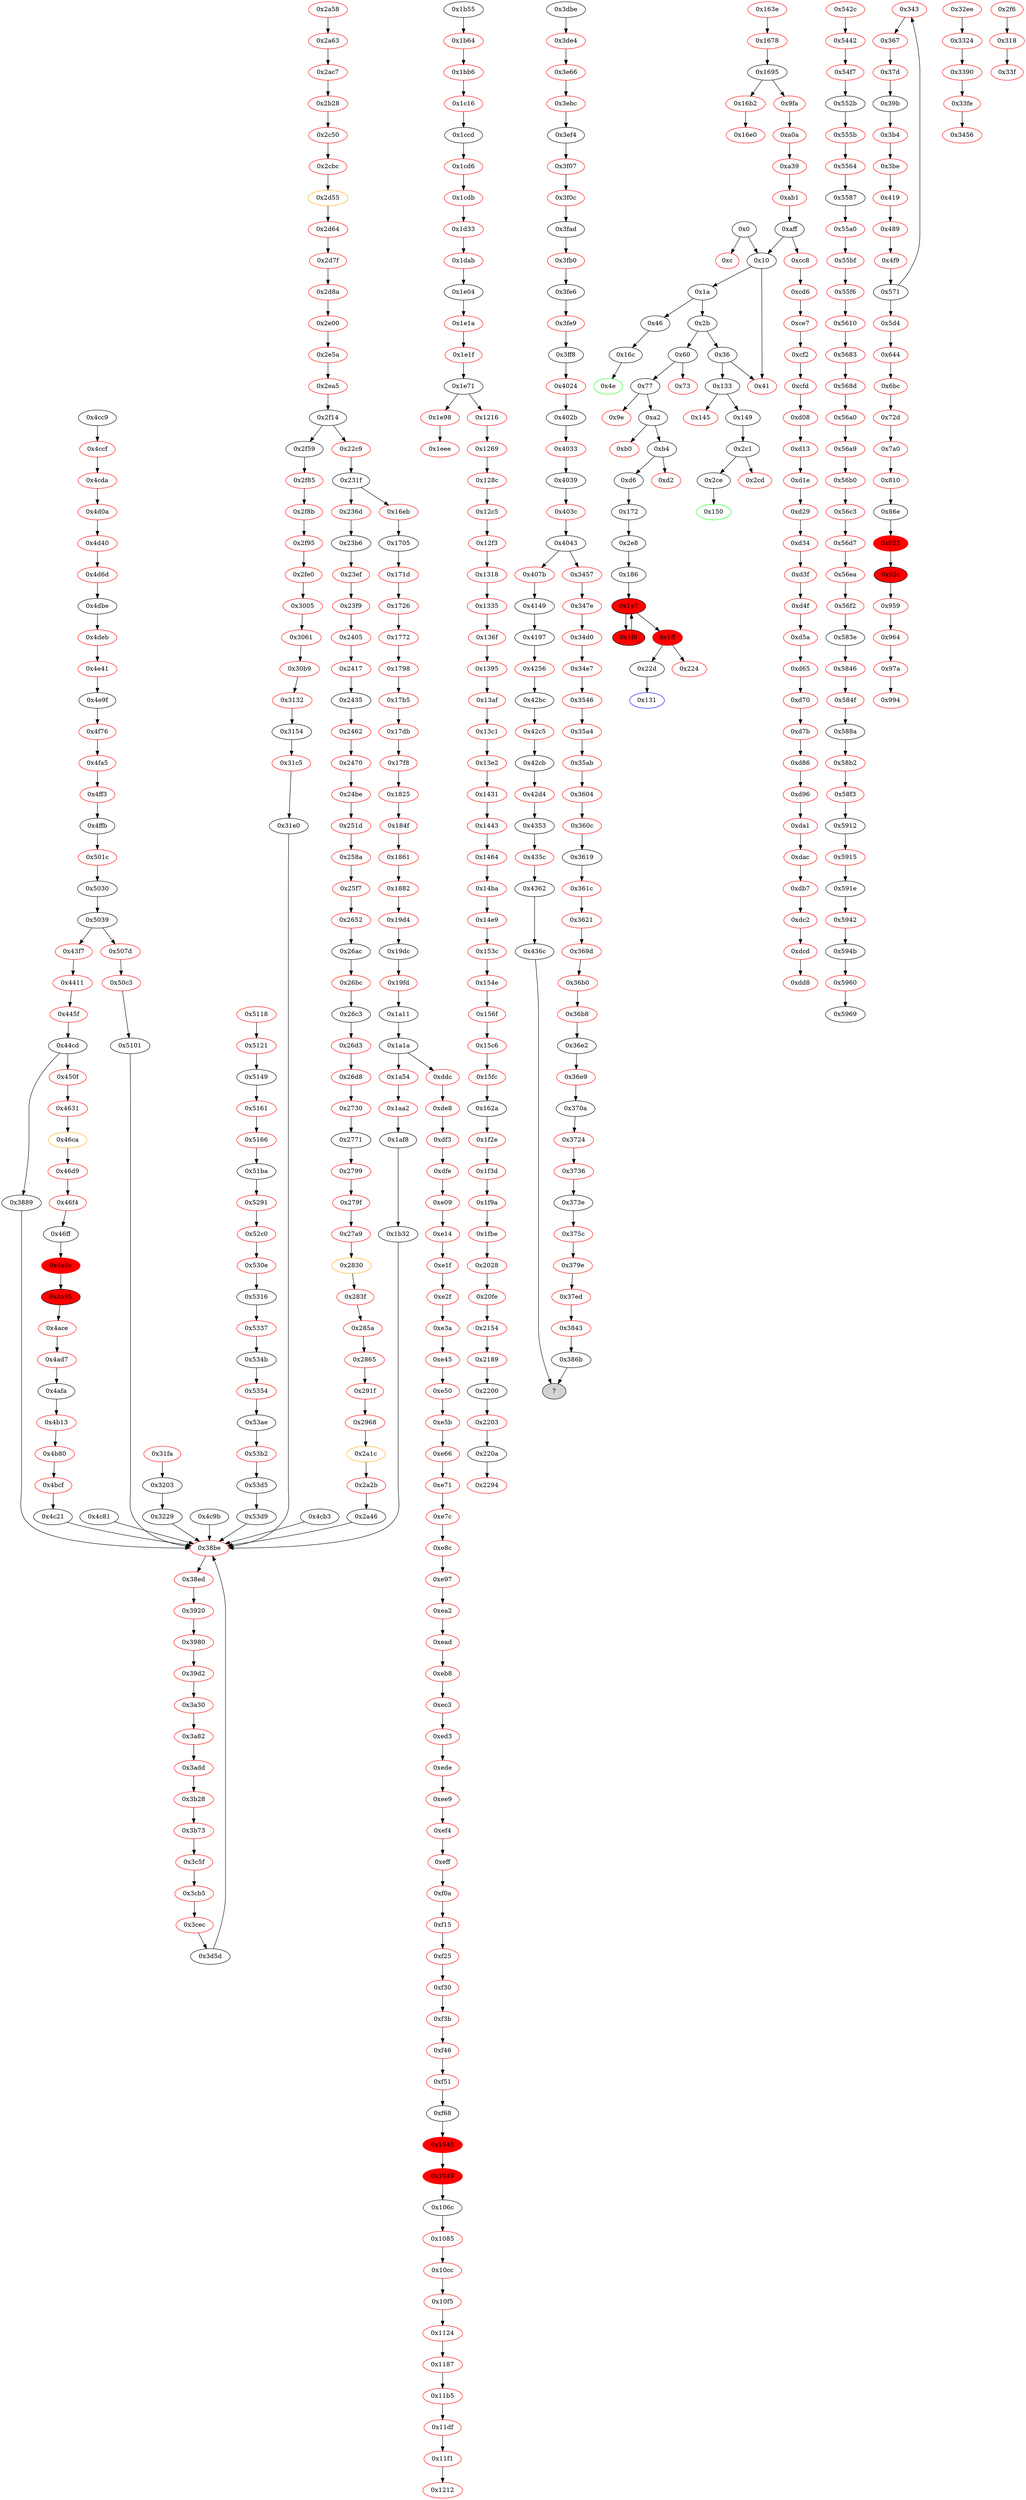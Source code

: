 strict digraph "" {
"0x2799" [color=red, fillcolor=white, id="0x2799", style=filled, tooltip="Block 0x2799\n[0x2799:0x279e]\n---\nPredecessors: [0x2771]\nSuccessors: [0x279f]\n---\n0x2799 JUMPDEST\n0x279a ISZERO\n0x279b PUSH2 0x1b23\n0x279e JUMPI\n---\n0x2799: JUMPDEST \n0x279a: V3446 = ISZERO V3445\n0x279b: V3447 = 0x1b23\n0x279e: THROWI V3446\n---\nEntry stack: [S6, S5, S4, S3, S2, S1, V3445]\nStack pops: 1\nStack additions: []\nExit stack: [S6, S5, S4, S3, S2, S1]\n\nDef sites:\nS6: {}\nS5: {}\nS4: {}\nS3: {}\nS2: {}\nS1: {}\nV3445: {0x2771.0x2798}\n"];
"0x4c21" [fillcolor=white, id="0x4c21", style=filled, tooltip="Block 0x4c21\n[0x4c21:0x4c80]\n---\nPredecessors: [0x4bcf]\nSuccessors: [0x38be]\n---\n0x4c21 PUSH1 0x40\n0x4c23 MLOAD\n0x4c24 PUSH3 0x461bcd\n0x4c28 PUSH1 0xe5\n0x4c2a SHL\n0x4c2b DUP2\n0x4c2c MSTORE\n0x4c2d PUSH1 0x4\n0x4c2f ADD\n0x4c30 DUP1\n0x4c31 DUP1\n0x4c32 PUSH1 0x20\n0x4c34 ADD\n0x4c35 DUP3\n0x4c36 DUP2\n0x4c37 SUB\n0x4c38 DUP3\n0x4c39 MSTORE\n0x4c3a PUSH1 0x4d\n0x4c3c DUP2\n0x4c3d MSTORE\n0x4c3e PUSH1 0x20\n0x4c40 ADD\n0x4c41 DUP1\n0x4c42 PUSH2 0x4d00\n0x4c45 PUSH1 0x4d\n0x4c47 SWAP2\n0x4c48 CODECOPY\n0x4c49 PUSH1 0x60\n0x4c4b ADD\n0x4c4c SWAP2\n0x4c4d POP\n0x4c4e POP\n0x4c4f PUSH1 0x40\n0x4c51 MLOAD\n0x4c52 DUP1\n0x4c53 SWAP2\n0x4c54 SUB\n0x4c55 SWAP1\n0x4c56 REVERT\n0x4c57 JUMPDEST\n0x4c58 PUSH1 0x0\n0x4c5a PUSH2 0x3fad\n0x4c5d DUP6\n0x4c5e DUP6\n0x4c5f PUSH4 0xffffffff\n0x4c64 PUSH2 0x4778\n0x4c67 AND\n0x4c68 JUMP\n0x4c69 JUMPDEST\n0x4c6a PUSH1 0x1\n0x4c6c DUP4\n0x4c6d ADD\n0x4c6e SLOAD\n0x4c6f SWAP1\n0x4c70 SWAP2\n0x4c71 POP\n0x4c72 PUSH2 0x3fc5\n0x4c75 SWAP1\n0x4c76 DUP7\n0x4c77 PUSH4 0xffffffff\n0x4c7c PUSH2 0x38be\n0x4c7f AND\n0x4c80 JUMP\n---\n0x4c21: V6769 = 0x40\n0x4c23: V6770 = M[0x40]\n0x4c24: V6771 = 0x461bcd\n0x4c28: V6772 = 0xe5\n0x4c2a: V6773 = SHL 0xe5 0x461bcd\n0x4c2c: M[V6770] = 0x8c379a000000000000000000000000000000000000000000000000000000000\n0x4c2d: V6774 = 0x4\n0x4c2f: V6775 = ADD 0x4 V6770\n0x4c32: V6776 = 0x20\n0x4c34: V6777 = ADD 0x20 V6775\n0x4c37: V6778 = SUB V6777 V6775\n0x4c39: M[V6775] = V6778\n0x4c3a: V6779 = 0x4d\n0x4c3d: M[V6777] = 0x4d\n0x4c3e: V6780 = 0x20\n0x4c40: V6781 = ADD 0x20 V6777\n0x4c42: V6782 = 0x4d00\n0x4c45: V6783 = 0x4d\n0x4c48: CODECOPY V6781 0x4d00 0x4d\n0x4c49: V6784 = 0x60\n0x4c4b: V6785 = ADD 0x60 V6781\n0x4c4f: V6786 = 0x40\n0x4c51: V6787 = M[0x40]\n0x4c54: V6788 = SUB V6785 V6787\n0x4c56: REVERT V6787 V6788\n0x4c57: JUMPDEST \n0x4c58: V6789 = 0x0\n0x4c5a: V6790 = 0x3fad\n0x4c5f: V6791 = 0xffffffff\n0x4c64: V6792 = 0x4778\n0x4c67: V6793 = AND 0x4778 0xffffffff\n0x4c68: THROW \n0x4c69: JUMPDEST \n0x4c6a: V6794 = 0x1\n0x4c6d: V6795 = ADD S2 0x1\n0x4c6e: V6796 = S[V6795]\n0x4c72: V6797 = 0x3fc5\n0x4c77: V6798 = 0xffffffff\n0x4c7c: V6799 = 0x38be\n0x4c7f: V6800 = AND 0x38be 0xffffffff\n0x4c80: JUMP 0x38be\n---\nEntry stack: []\nStack pops: 0\nStack additions: [S2, S3, 0x3fad, 0x0, S0, S1, S2, S3, S5, V6796, 0x3fc5, S0, S2, S3, S4, S5]\nExit stack: []\n\nDef sites:\n"];
"0x128c" [color=red, fillcolor=white, id="0x128c", style=filled, tooltip="Block 0x128c\n[0x128c:0x12c4]\n---\nPredecessors: [0x1269]\nSuccessors: [0x12c5]\n---\n0x128c PUSH1 0x0\n0x128e DUP1\n0x128f REVERT\n0x1290 JUMPDEST\n0x1291 POP\n0x1292 CALLDATALOAD\n0x1293 PUSH2 0x11a9\n0x1296 JUMP\n0x1297 JUMPDEST\n0x1298 PUSH1 0x40\n0x129a DUP1\n0x129b MLOAD\n0x129c PUSH1 0x1\n0x129e PUSH1 0x1\n0x12a0 PUSH1 0xa0\n0x12a2 SHL\n0x12a3 SUB\n0x12a4 SWAP1\n0x12a5 SWAP3\n0x12a6 AND\n0x12a7 DUP3\n0x12a8 MSTORE\n0x12a9 MLOAD\n0x12aa SWAP1\n0x12ab DUP2\n0x12ac SWAP1\n0x12ad SUB\n0x12ae PUSH1 0x20\n0x12b0 ADD\n0x12b1 SWAP1\n0x12b2 RETURN\n0x12b3 JUMPDEST\n0x12b4 PUSH2 0x4e5\n0x12b7 PUSH1 0x4\n0x12b9 DUP1\n0x12ba CALLDATASIZE\n0x12bb SUB\n0x12bc PUSH1 0x20\n0x12be DUP2\n0x12bf LT\n0x12c0 ISZERO\n0x12c1 PUSH2 0x60d\n0x12c4 JUMPI\n---\n0x128c: V1463 = 0x0\n0x128f: REVERT 0x0 0x0\n0x1290: JUMPDEST \n0x1292: V1464 = CALLDATALOAD S1\n0x1293: V1465 = 0x11a9\n0x1296: THROW \n0x1297: JUMPDEST \n0x1298: V1466 = 0x40\n0x129b: V1467 = M[0x40]\n0x129c: V1468 = 0x1\n0x129e: V1469 = 0x1\n0x12a0: V1470 = 0xa0\n0x12a2: V1471 = SHL 0xa0 0x1\n0x12a3: V1472 = SUB 0x10000000000000000000000000000000000000000 0x1\n0x12a6: V1473 = AND S0 0xffffffffffffffffffffffffffffffffffffffff\n0x12a8: M[V1467] = V1473\n0x12a9: V1474 = M[0x40]\n0x12ad: V1475 = SUB V1467 V1474\n0x12ae: V1476 = 0x20\n0x12b0: V1477 = ADD 0x20 V1475\n0x12b2: RETURN V1474 V1477\n0x12b3: JUMPDEST \n0x12b4: V1478 = 0x4e5\n0x12b7: V1479 = 0x4\n0x12ba: V1480 = CALLDATASIZE\n0x12bb: V1481 = SUB V1480 0x4\n0x12bc: V1482 = 0x20\n0x12bf: V1483 = LT V1481 0x20\n0x12c0: V1484 = ISZERO V1483\n0x12c1: V1485 = 0x60d\n0x12c4: THROWI V1484\n---\nEntry stack: [0x5db, 0x4, V1458]\nStack pops: 0\nStack additions: [V1464, V1481, 0x4, 0x4e5]\nExit stack: []\n\nDef sites:\n0x5db: {0x127a.0x127b}\n0x4: {0x127a.0x127e}\nV1458: {0x127a.0x1282}\n"];
"0x2a46" [fillcolor=white, id="0x2a46", style=filled, tooltip="Block 0x2a46\n[0x2a46:0x2a57]\n---\nPredecessors: [0x2a2b]\nSuccessors: [0x38be]\n---\n0x2a46 PUSH1 0x0\n0x2a48 DUP1\n0x2a49 REVERT\n0x2a4a JUMPDEST\n0x2a4b POP\n0x2a4c MLOAD\n0x2a4d SWAP1\n0x2a4e PUSH4 0xffffffff\n0x2a53 PUSH2 0x38be\n0x2a56 AND\n0x2a57 JUMP\n---\n0x2a46: V3671 = 0x0\n0x2a49: REVERT 0x0 0x0\n0x2a4a: JUMPDEST \n0x2a4c: V3672 = M[S1]\n0x2a4e: V3673 = 0xffffffff\n0x2a53: V3674 = 0x38be\n0x2a56: V3675 = AND 0x38be 0xffffffff\n0x2a57: JUMP 0x38be\n---\nEntry stack: [V3665, V3666]\nStack pops: 0\nStack additions: [S2, V3672]\nExit stack: []\n\nDef sites:\nV3665: {0x2a34.0x2a3b}\nV3666: {0x2a34.0x2a3c}\n"];
"0xde8" [color=red, fillcolor=white, id="0xde8", style=filled, tooltip="Block 0xde8\n[0xde8:0xdf2]\n---\nPredecessors: [0xddc]\nSuccessors: [0xdf3]\n---\n0xde8 DUP1\n0xde9 PUSH4 0x78a89567\n0xdee EQ\n0xdef PUSH2 0x982\n0xdf2 JUMPI\n---\n0xde9: V1035 = 0x78a89567\n0xdee: V1036 = EQ 0x78a89567 0x0\n0xdef: V1037 = 0x982\n0xdf2: THROWI 0x0\n---\nEntry stack: [S2, S1, 0x0]\nStack pops: 1\nStack additions: [S0]\nExit stack: [S2, S1, 0x0]\n\nDef sites:\nS2: {}\nS1: {}\n0x0: {0x1a30.0x1a3b}\n"];
"0x1bb6" [color=red, fillcolor=white, id="0x1bb6", style=filled, tooltip="Block 0x1bb6\n[0x1bb6:0x1c15]\n---\nPredecessors: [0x1b64]\nSuccessors: [0x1c16]\n---\n0x1bb6 PUSH1 0x40\n0x1bb8 DUP1\n0x1bb9 MLOAD\n0x1bba PUSH3 0x461bcd\n0x1bbe PUSH1 0xe5\n0x1bc0 SHL\n0x1bc1 DUP2\n0x1bc2 MSTORE\n0x1bc3 PUSH1 0x20\n0x1bc5 PUSH1 0x4\n0x1bc7 DUP3\n0x1bc8 ADD\n0x1bc9 MSTORE\n0x1bca PUSH1 0x1f\n0x1bcc PUSH1 0x24\n0x1bce DUP3\n0x1bcf ADD\n0x1bd0 MSTORE\n0x1bd1 PUSH1 0x0\n0x1bd3 DUP1\n0x1bd4 MLOAD\n0x1bd5 PUSH1 0x20\n0x1bd7 PUSH2 0x4ce0\n0x1bda DUP4\n0x1bdb CODECOPY\n0x1bdc DUP2\n0x1bdd MLOAD\n0x1bde SWAP2\n0x1bdf MSTORE\n0x1be0 PUSH1 0x44\n0x1be2 DUP3\n0x1be3 ADD\n0x1be4 MSTORE\n0x1be5 SWAP1\n0x1be6 MLOAD\n0x1be7 SWAP1\n0x1be8 DUP2\n0x1be9 SWAP1\n0x1bea SUB\n0x1beb PUSH1 0x64\n0x1bed ADD\n0x1bee SWAP1\n0x1bef REVERT\n0x1bf0 JUMPDEST\n0x1bf1 PUSH1 0x2\n0x1bf3 PUSH1 0x0\n0x1bf5 SSTORE\n0x1bf6 PUSH2 0xf43\n0x1bf9 DUP3\n0x1bfa DUP3\n0x1bfb PUSH2 0x3949\n0x1bfe JUMP\n0x1bff JUMPDEST\n0x1c00 POP\n0x1c01 POP\n0x1c02 PUSH1 0x1\n0x1c04 PUSH1 0x0\n0x1c06 SSTORE\n0x1c07 JUMP\n0x1c08 JUMPDEST\n0x1c09 PUSH1 0x0\n0x1c0b PUSH1 0x2\n0x1c0d PUSH1 0x0\n0x1c0f SLOAD\n0x1c10 EQ\n0x1c11 ISZERO\n0x1c12 PUSH2 0xf94\n0x1c15 JUMPI\n---\n0x1bb6: V2371 = 0x40\n0x1bb9: V2372 = M[0x40]\n0x1bba: V2373 = 0x461bcd\n0x1bbe: V2374 = 0xe5\n0x1bc0: V2375 = SHL 0xe5 0x461bcd\n0x1bc2: M[V2372] = 0x8c379a000000000000000000000000000000000000000000000000000000000\n0x1bc3: V2376 = 0x20\n0x1bc5: V2377 = 0x4\n0x1bc8: V2378 = ADD V2372 0x4\n0x1bc9: M[V2378] = 0x20\n0x1bca: V2379 = 0x1f\n0x1bcc: V2380 = 0x24\n0x1bcf: V2381 = ADD V2372 0x24\n0x1bd0: M[V2381] = 0x1f\n0x1bd1: V2382 = 0x0\n0x1bd4: V2383 = M[0x0]\n0x1bd5: V2384 = 0x20\n0x1bd7: V2385 = 0x4ce0\n0x1bdb: CODECOPY 0x0 0x4ce0 0x20\n0x1bdd: V2386 = M[0x0]\n0x1bdf: M[0x0] = V2383\n0x1be0: V2387 = 0x44\n0x1be3: V2388 = ADD V2372 0x44\n0x1be4: M[V2388] = V2386\n0x1be6: V2389 = M[0x40]\n0x1bea: V2390 = SUB V2372 V2389\n0x1beb: V2391 = 0x64\n0x1bed: V2392 = ADD 0x64 V2390\n0x1bef: REVERT V2389 V2392\n0x1bf0: JUMPDEST \n0x1bf1: V2393 = 0x2\n0x1bf3: V2394 = 0x0\n0x1bf5: S[0x0] = 0x2\n0x1bf6: V2395 = 0xf43\n0x1bfb: V2396 = 0x3949\n0x1bfe: THROW \n0x1bff: JUMPDEST \n0x1c02: V2397 = 0x1\n0x1c04: V2398 = 0x0\n0x1c06: S[0x0] = 0x1\n0x1c07: JUMP S2\n0x1c08: JUMPDEST \n0x1c09: V2399 = 0x0\n0x1c0b: V2400 = 0x2\n0x1c0d: V2401 = 0x0\n0x1c0f: V2402 = S[0x0]\n0x1c10: V2403 = EQ V2402 0x2\n0x1c11: V2404 = ISZERO V2403\n0x1c12: V2405 = 0xf94\n0x1c15: THROWI V2404\n---\nEntry stack: []\nStack pops: 0\nStack additions: [S0, S1, 0xf43, S0, S1, 0x0]\nExit stack: []\n\nDef sites:\n"];
"0x12f3" [color=red, fillcolor=white, id="0x12f3", style=filled, tooltip="Block 0x12f3\n[0x12f3:0x1317]\n---\nPredecessors: [0x12c5]\nSuccessors: [0x1318]\n---\n0x12f3 PUSH1 0x0\n0x12f5 DUP1\n0x12f6 REVERT\n0x12f7 JUMPDEST\n0x12f8 POP\n0x12f9 CALLDATALOAD\n0x12fa PUSH2 0x1436\n0x12fd JUMP\n0x12fe JUMPDEST\n0x12ff PUSH2 0x3ec\n0x1302 PUSH2 0x1651\n0x1305 JUMP\n0x1306 JUMPDEST\n0x1307 PUSH2 0x3ec\n0x130a PUSH1 0x4\n0x130c DUP1\n0x130d CALLDATASIZE\n0x130e SUB\n0x130f PUSH1 0x20\n0x1311 DUP2\n0x1312 LT\n0x1313 ISZERO\n0x1314 PUSH2 0x660\n0x1317 JUMPI\n---\n0x12f3: V1505 = 0x0\n0x12f6: REVERT 0x0 0x0\n0x12f7: JUMPDEST \n0x12f9: V1506 = CALLDATALOAD S1\n0x12fa: V1507 = 0x1436\n0x12fd: THROW \n0x12fe: JUMPDEST \n0x12ff: V1508 = 0x3ec\n0x1302: V1509 = 0x1651\n0x1305: THROW \n0x1306: JUMPDEST \n0x1307: V1510 = 0x3ec\n0x130a: V1511 = 0x4\n0x130d: V1512 = CALLDATASIZE\n0x130e: V1513 = SUB V1512 0x4\n0x130f: V1514 = 0x20\n0x1312: V1515 = LT V1513 0x20\n0x1313: V1516 = ISZERO V1515\n0x1314: V1517 = 0x660\n0x1317: THROWI V1516\n---\nEntry stack: [0x4e5, 0x4, V1500]\nStack pops: 0\nStack additions: [V1506, 0x3ec, V1513, 0x4, 0x3ec]\nExit stack: []\n\nDef sites:\n0x4e5: {0x12e1.0x12e2}\n0x4: {0x12e1.0x12e5}\nV1500: {0x12e1.0x12e9}\n"];
"0xea2" [color=red, fillcolor=white, id="0xea2", style=filled, tooltip="Block 0xea2\n[0xea2:0xeac]\n---\nPredecessors: [0xe97]\nSuccessors: [0xead]\n---\n0xea2 DUP1\n0xea3 PUSH4 0x3fc24bba\n0xea8 EQ\n0xea9 PUSH2 0x667\n0xeac JUMPI\n---\n0xea3: V1085 = 0x3fc24bba\n0xea8: V1086 = EQ 0x3fc24bba S0\n0xea9: V1087 = 0x667\n0xeac: THROWI V1086\n---\nEntry stack: [S0]\nStack pops: 1\nStack additions: [S0]\nExit stack: [S0]\n\nDef sites:\nS0: {}\n"];
"0x4b13" [color=red, fillcolor=white, id="0x4b13", style=filled, tooltip="Block 0x4b13\n[0x4b13:0x4b7f]\n---\nPredecessors: [0x4afa]\nSuccessors: [0x4b80]\n---\n0x4b13 JUMPDEST\n0x4b14 POP\n0x4b15 SWAP11\n0x4b16 POP\n0x4b17 POP\n0x4b18 POP\n0x4b19 POP\n0x4b1a POP\n0x4b1b POP\n0x4b1c POP\n0x4b1d POP\n0x4b1e POP\n0x4b1f POP\n0x4b20 POP\n0x4b21 PUSH1 0x40\n0x4b23 MLOAD\n0x4b24 DUP1\n0x4b25 SWAP2\n0x4b26 SUB\n0x4b27 SWAP1\n0x4b28 LOG4\n0x4b29 POP\n0x4b2a POP\n0x4b2b PUSH1 0x9\n0x4b2d DUP1\n0x4b2e SLOAD\n0x4b2f PUSH1 0x1\n0x4b31 ADD\n0x4b32 SWAP1\n0x4b33 SSTORE\n0x4b34 POP\n0x4b35 POP\n0x4b36 POP\n0x4b37 POP\n0x4b38 POP\n0x4b39 POP\n0x4b3a POP\n0x4b3b POP\n0x4b3c POP\n0x4b3d JUMP\n0x4b3e JUMPDEST\n0x4b3f PUSH1 0x0\n0x4b41 PUSH2 0x3e9b\n0x4b44 PUSH1 0xb\n0x4b46 SLOAD\n0x4b47 PUSH1 0xa\n0x4b49 SLOAD\n0x4b4a PUSH2 0x4778\n0x4b4d SWAP1\n0x4b4e SWAP2\n0x4b4f SWAP1\n0x4b50 PUSH4 0xffffffff\n0x4b55 AND\n0x4b56 JUMP\n0x4b57 JUMPDEST\n0x4b58 PUSH1 0x1\n0x4b5a PUSH1 0x1\n0x4b5c PUSH1 0xa0\n0x4b5e SHL\n0x4b5f SUB\n0x4b60 DUP6\n0x4b61 AND\n0x4b62 PUSH1 0x0\n0x4b64 SWAP1\n0x4b65 DUP2\n0x4b66 MSTORE\n0x4b67 PUSH1 0x12\n0x4b69 PUSH1 0x20\n0x4b6b MSTORE\n0x4b6c PUSH1 0x40\n0x4b6e SWAP1\n0x4b6f SHA3\n0x4b70 PUSH1 0x1\n0x4b72 DUP2\n0x4b73 ADD\n0x4b74 SLOAD\n0x4b75 SWAP2\n0x4b76 SWAP3\n0x4b77 POP\n0x4b78 SWAP1\n0x4b79 DUP5\n0x4b7a GT\n0x4b7b ISZERO\n0x4b7c PUSH2 0x3f06\n0x4b7f JUMPI\n---\n0x4b13: JUMPDEST \n0x4b21: V6684 = 0x40\n0x4b23: V6685 = M[0x40]\n0x4b26: V6686 = SUB V6683 V6685\n0x4b28: LOG V6685 V6686 S13 S14 S15 S16\n0x4b2b: V6687 = 0x9\n0x4b2e: V6688 = S[0x9]\n0x4b2f: V6689 = 0x1\n0x4b31: V6690 = ADD 0x1 V6688\n0x4b33: S[0x9] = V6690\n0x4b3d: JUMP S28\n0x4b3e: JUMPDEST \n0x4b3f: V6691 = 0x0\n0x4b41: V6692 = 0x3e9b\n0x4b44: V6693 = 0xb\n0x4b46: V6694 = S[0xb]\n0x4b47: V6695 = 0xa\n0x4b49: V6696 = S[0xa]\n0x4b4a: V6697 = 0x4778\n0x4b50: V6698 = 0xffffffff\n0x4b55: V6699 = AND 0xffffffff 0x4778\n0x4b56: THROW \n0x4b57: JUMPDEST \n0x4b58: V6700 = 0x1\n0x4b5a: V6701 = 0x1\n0x4b5c: V6702 = 0xa0\n0x4b5e: V6703 = SHL 0xa0 0x1\n0x4b5f: V6704 = SUB 0x10000000000000000000000000000000000000000 0x1\n0x4b61: V6705 = AND S4 0xffffffffffffffffffffffffffffffffffffffff\n0x4b62: V6706 = 0x0\n0x4b66: M[0x0] = V6705\n0x4b67: V6707 = 0x12\n0x4b69: V6708 = 0x20\n0x4b6b: M[0x20] = 0x12\n0x4b6c: V6709 = 0x40\n0x4b6f: V6710 = SHA3 0x0 0x40\n0x4b70: V6711 = 0x1\n0x4b73: V6712 = ADD V6710 0x1\n0x4b74: V6713 = S[V6712]\n0x4b7a: V6714 = GT S3 V6713\n0x4b7b: V6715 = ISZERO V6714\n0x4b7c: V6716 = 0x3f06\n0x4b7f: THROWI V6715\n---\nEntry stack: [V6683, V6669]\nStack pops: 112\nStack additions: [V6710, S0, S2, S3, S4]\nExit stack: []\n\nDef sites:\nV6683: {0x4afa.0x4b10}\nV6669: {0x4ae6.0x4af3}\n"];
"0x1e98" [color=red, fillcolor=white, id="0x1e98", style=filled, tooltip="Block 0x1e98\n[0x1e98:0x1eed]\n---\nPredecessors: [0x1e71]\nSuccessors: [0x1eee]\n---\n0x1e98 PUSH1 0x40\n0x1e9a DUP1\n0x1e9b MLOAD\n0x1e9c PUSH3 0x461bcd\n0x1ea0 PUSH1 0xe5\n0x1ea2 SHL\n0x1ea3 DUP2\n0x1ea4 MSTORE\n0x1ea5 PUSH1 0x20\n0x1ea7 PUSH1 0x4\n0x1ea9 DUP3\n0x1eaa ADD\n0x1eab MSTORE\n0x1eac PUSH1 0x1f\n0x1eae PUSH1 0x24\n0x1eb0 DUP3\n0x1eb1 ADD\n0x1eb2 MSTORE\n0x1eb3 PUSH1 0x0\n0x1eb5 DUP1\n0x1eb6 MLOAD\n0x1eb7 PUSH1 0x20\n0x1eb9 PUSH2 0x4ce0\n0x1ebc DUP4\n0x1ebd CODECOPY\n0x1ebe DUP2\n0x1ebf MLOAD\n0x1ec0 SWAP2\n0x1ec1 MSTORE\n0x1ec2 PUSH1 0x44\n0x1ec4 DUP3\n0x1ec5 ADD\n0x1ec6 MSTORE\n0x1ec7 SWAP1\n0x1ec8 MLOAD\n0x1ec9 SWAP1\n0x1eca DUP2\n0x1ecb SWAP1\n0x1ecc SUB\n0x1ecd PUSH1 0x64\n0x1ecf ADD\n0x1ed0 SWAP1\n0x1ed1 REVERT\n0x1ed2 JUMPDEST\n0x1ed3 PUSH1 0x2\n0x1ed5 PUSH1 0x0\n0x1ed7 SWAP1\n0x1ed8 DUP2\n0x1ed9 SSTORE\n0x1eda CALLER\n0x1edb DUP2\n0x1edc MSTORE\n0x1edd PUSH1 0x12\n0x1edf PUSH1 0x20\n0x1ee1 MSTORE\n0x1ee2 PUSH1 0x40\n0x1ee4 SWAP1\n0x1ee5 SHA3\n0x1ee6 PUSH1 0x1\n0x1ee8 ADD\n0x1ee9 SLOAD\n0x1eea PUSH2 0x1272\n0x1eed JUMPI\n---\n0x1e98: V2652 = 0x40\n0x1e9b: V2653 = M[0x40]\n0x1e9c: V2654 = 0x461bcd\n0x1ea0: V2655 = 0xe5\n0x1ea2: V2656 = SHL 0xe5 0x461bcd\n0x1ea4: M[V2653] = 0x8c379a000000000000000000000000000000000000000000000000000000000\n0x1ea5: V2657 = 0x20\n0x1ea7: V2658 = 0x4\n0x1eaa: V2659 = ADD V2653 0x4\n0x1eab: M[V2659] = 0x20\n0x1eac: V2660 = 0x1f\n0x1eae: V2661 = 0x24\n0x1eb1: V2662 = ADD V2653 0x24\n0x1eb2: M[V2662] = 0x1f\n0x1eb3: V2663 = 0x0\n0x1eb6: V2664 = M[0x0]\n0x1eb7: V2665 = 0x20\n0x1eb9: V2666 = 0x4ce0\n0x1ebd: CODECOPY 0x0 0x4ce0 0x20\n0x1ebf: V2667 = M[0x0]\n0x1ec1: M[0x0] = V2664\n0x1ec2: V2668 = 0x44\n0x1ec5: V2669 = ADD V2653 0x44\n0x1ec6: M[V2669] = V2667\n0x1ec8: V2670 = M[0x40]\n0x1ecc: V2671 = SUB V2653 V2670\n0x1ecd: V2672 = 0x64\n0x1ecf: V2673 = ADD 0x64 V2671\n0x1ed1: REVERT V2670 V2673\n0x1ed2: JUMPDEST \n0x1ed3: V2674 = 0x2\n0x1ed5: V2675 = 0x0\n0x1ed9: S[0x0] = 0x2\n0x1eda: V2676 = CALLER\n0x1edc: M[0x0] = V2676\n0x1edd: V2677 = 0x12\n0x1edf: V2678 = 0x20\n0x1ee1: M[0x20] = 0x12\n0x1ee2: V2679 = 0x40\n0x1ee5: V2680 = SHA3 0x0 0x40\n0x1ee6: V2681 = 0x1\n0x1ee8: V2682 = ADD 0x1 V2680\n0x1ee9: V2683 = S[V2682]\n0x1eea: V2684 = 0x1272\n0x1eed: THROWI V2683\n---\nEntry stack: []\nStack pops: 0\nStack additions: []\nExit stack: []\n\nDef sites:\n"];
"0x3de4" [color=red, fillcolor=white, id="0x3de4", style=filled, tooltip="Block 0x3de4\n[0x3de4:0x3e65]\n---\nPredecessors: [0x3dbe]\nSuccessors: [0x3e66]\n---\n0x3de4 JUMPDEST\n0x3de5 DUP2\n0x3de6 SLOAD\n0x3de7 PUSH1 0x1\n0x3de9 PUSH1 0x1\n0x3deb PUSH1 0xa0\n0x3ded SHL\n0x3dee SUB\n0x3def SWAP1\n0x3df0 DUP2\n0x3df1 AND\n0x3df2 PUSH1 0x0\n0x3df4 SWAP1\n0x3df5 DUP2\n0x3df6 MSTORE\n0x3df7 PUSH1 0x11\n0x3df9 PUSH1 0x20\n0x3dfb MSTORE\n0x3dfc PUSH1 0x40\n0x3dfe SWAP1\n0x3dff SHA3\n0x3e00 DUP1\n0x3e01 SLOAD\n0x3e02 PUSH1 0xff\n0x3e04 NOT\n0x3e05 AND\n0x3e06 SWAP1\n0x3e07 SSTORE\n0x3e08 PUSH1 0x2\n0x3e0a DUP4\n0x3e0b ADD\n0x3e0c SLOAD\n0x3e0d PUSH2 0x315a\n0x3e10 SWAP2\n0x3e11 AND\n0x3e12 PUSH2 0x4723\n0x3e15 JUMP\n0x3e16 JUMPDEST\n0x3e17 PUSH1 0x40\n0x3e19 DUP1\n0x3e1a MLOAD\n0x3e1b DUP3\n0x3e1c ISZERO\n0x3e1d ISZERO\n0x3e1e DUP2\n0x3e1f MSTORE\n0x3e20 SWAP1\n0x3e21 MLOAD\n0x3e22 DUP5\n0x3e23 SWAP2\n0x3e24 DUP7\n0x3e25 SWAP2\n0x3e26 PUSH32 0xe347d00d3e9e6cdff9e6c09092c9ff1bd448f9b3dfb7091b30939ec5e7a3c73\n0x3e47 SWAP2\n0x3e48 DUP2\n0x3e49 SWAP1\n0x3e4a SUB\n0x3e4b PUSH1 0x20\n0x3e4d ADD\n0x3e4e SWAP1\n0x3e4f LOG3\n0x3e50 POP\n0x3e51 POP\n0x3e52 PUSH1 0x1\n0x3e54 PUSH1 0x0\n0x3e56 SSTORE\n0x3e57 POP\n0x3e58 POP\n0x3e59 JUMP\n0x3e5a JUMPDEST\n0x3e5b PUSH1 0x2\n0x3e5d PUSH1 0x0\n0x3e5f SLOAD\n0x3e60 EQ\n0x3e61 ISZERO\n0x3e62 PUSH2 0x31e4\n0x3e65 JUMPI\n---\n0x3de4: JUMPDEST \n0x3de6: V5408 = S[S1]\n0x3de7: V5409 = 0x1\n0x3de9: V5410 = 0x1\n0x3deb: V5411 = 0xa0\n0x3ded: V5412 = SHL 0xa0 0x1\n0x3dee: V5413 = SUB 0x10000000000000000000000000000000000000000 0x1\n0x3df1: V5414 = AND 0xffffffffffffffffffffffffffffffffffffffff V5408\n0x3df2: V5415 = 0x0\n0x3df6: M[0x0] = V5414\n0x3df7: V5416 = 0x11\n0x3df9: V5417 = 0x20\n0x3dfb: M[0x20] = 0x11\n0x3dfc: V5418 = 0x40\n0x3dff: V5419 = SHA3 0x0 0x40\n0x3e01: V5420 = S[V5419]\n0x3e02: V5421 = 0xff\n0x3e04: V5422 = NOT 0xff\n0x3e05: V5423 = AND 0xffffffffffffffffffffffffffffffffffffffffffffffffffffffffffffff00 V5420\n0x3e07: S[V5419] = V5423\n0x3e08: V5424 = 0x2\n0x3e0b: V5425 = ADD S1 0x2\n0x3e0c: V5426 = S[V5425]\n0x3e0d: V5427 = 0x315a\n0x3e11: V5428 = AND 0xffffffffffffffffffffffffffffffffffffffff V5426\n0x3e12: V5429 = 0x4723\n0x3e15: THROW \n0x3e16: JUMPDEST \n0x3e17: V5430 = 0x40\n0x3e1a: V5431 = M[0x40]\n0x3e1c: V5432 = ISZERO S0\n0x3e1d: V5433 = ISZERO V5432\n0x3e1f: M[V5431] = V5433\n0x3e21: V5434 = M[0x40]\n0x3e26: V5435 = 0xe347d00d3e9e6cdff9e6c09092c9ff1bd448f9b3dfb7091b30939ec5e7a3c73\n0x3e4a: V5436 = SUB V5431 V5434\n0x3e4b: V5437 = 0x20\n0x3e4d: V5438 = ADD 0x20 V5436\n0x3e4f: LOG V5434 V5438 0xe347d00d3e9e6cdff9e6c09092c9ff1bd448f9b3dfb7091b30939ec5e7a3c73 S3 S2\n0x3e52: V5439 = 0x1\n0x3e54: V5440 = 0x0\n0x3e56: S[0x0] = 0x1\n0x3e59: JUMP S4\n0x3e5a: JUMPDEST \n0x3e5b: V5441 = 0x2\n0x3e5d: V5442 = 0x0\n0x3e5f: V5443 = S[0x0]\n0x3e60: V5444 = EQ V5443 0x2\n0x3e61: V5445 = ISZERO V5444\n0x3e62: V5446 = 0x31e4\n0x3e65: THROWI V5445\n---\nEntry stack: []\nStack pops: 2\nStack additions: []\nExit stack: []\n\nDef sites:\n"];
"0x30b9" [color=red, fillcolor=white, id="0x30b9", style=filled, tooltip="Block 0x30b9\n[0x30b9:0x3131]\n---\nPredecessors: [0x3061]\nSuccessors: [0x3132]\n---\n0x30b9 PUSH1 0x40\n0x30bb MLOAD\n0x30bc PUSH3 0x461bcd\n0x30c0 PUSH1 0xe5\n0x30c2 SHL\n0x30c3 DUP2\n0x30c4 MSTORE\n0x30c5 PUSH1 0x4\n0x30c7 ADD\n0x30c8 DUP1\n0x30c9 DUP1\n0x30ca PUSH1 0x20\n0x30cc ADD\n0x30cd DUP3\n0x30ce DUP2\n0x30cf SUB\n0x30d0 DUP3\n0x30d1 MSTORE\n0x30d2 PUSH1 0x27\n0x30d4 DUP2\n0x30d5 MSTORE\n0x30d6 PUSH1 0x20\n0x30d8 ADD\n0x30d9 DUP1\n0x30da PUSH2 0x4e45\n0x30dd PUSH1 0x27\n0x30df SWAP2\n0x30e0 CODECOPY\n0x30e1 PUSH1 0x40\n0x30e3 ADD\n0x30e4 SWAP2\n0x30e5 POP\n0x30e6 POP\n0x30e7 PUSH1 0x40\n0x30e9 MLOAD\n0x30ea DUP1\n0x30eb SWAP2\n0x30ec SUB\n0x30ed SWAP1\n0x30ee REVERT\n0x30ef JUMPDEST\n0x30f0 PUSH1 0x6\n0x30f2 DUP2\n0x30f3 ADD\n0x30f4 SLOAD\n0x30f5 PUSH1 0x1\n0x30f7 PUSH1 0x1\n0x30f9 PUSH1 0xa0\n0x30fb SHL\n0x30fc SUB\n0x30fd AND\n0x30fe PUSH1 0x0\n0x3100 SWAP1\n0x3101 DUP2\n0x3102 MSTORE\n0x3103 PUSH1 0x10\n0x3105 PUSH1 0x20\n0x3107 MSTORE\n0x3108 PUSH1 0x40\n0x310a SWAP1\n0x310b SHA3\n0x310c DUP1\n0x310d SLOAD\n0x310e PUSH1 0xff\n0x3110 NOT\n0x3111 AND\n0x3112 PUSH1 0x1\n0x3114 OR\n0x3115 SWAP1\n0x3116 SSTORE\n0x3117 PUSH2 0x2509\n0x311a JUMP\n0x311b JUMPDEST\n0x311c PUSH1 0xc\n0x311e DUP2\n0x311f ADD\n0x3120 SLOAD\n0x3121 PUSH6 0x10000000000\n0x3128 SWAP1\n0x3129 DIV\n0x312a PUSH1 0xff\n0x312c AND\n0x312d ISZERO\n0x312e PUSH2 0x2509\n0x3131 JUMPI\n---\n0x30b9: V4260 = 0x40\n0x30bb: V4261 = M[0x40]\n0x30bc: V4262 = 0x461bcd\n0x30c0: V4263 = 0xe5\n0x30c2: V4264 = SHL 0xe5 0x461bcd\n0x30c4: M[V4261] = 0x8c379a000000000000000000000000000000000000000000000000000000000\n0x30c5: V4265 = 0x4\n0x30c7: V4266 = ADD 0x4 V4261\n0x30ca: V4267 = 0x20\n0x30cc: V4268 = ADD 0x20 V4266\n0x30cf: V4269 = SUB V4268 V4266\n0x30d1: M[V4266] = V4269\n0x30d2: V4270 = 0x27\n0x30d5: M[V4268] = 0x27\n0x30d6: V4271 = 0x20\n0x30d8: V4272 = ADD 0x20 V4268\n0x30da: V4273 = 0x4e45\n0x30dd: V4274 = 0x27\n0x30e0: CODECOPY V4272 0x4e45 0x27\n0x30e1: V4275 = 0x40\n0x30e3: V4276 = ADD 0x40 V4272\n0x30e7: V4277 = 0x40\n0x30e9: V4278 = M[0x40]\n0x30ec: V4279 = SUB V4276 V4278\n0x30ee: REVERT V4278 V4279\n0x30ef: JUMPDEST \n0x30f0: V4280 = 0x6\n0x30f3: V4281 = ADD S0 0x6\n0x30f4: V4282 = S[V4281]\n0x30f5: V4283 = 0x1\n0x30f7: V4284 = 0x1\n0x30f9: V4285 = 0xa0\n0x30fb: V4286 = SHL 0xa0 0x1\n0x30fc: V4287 = SUB 0x10000000000000000000000000000000000000000 0x1\n0x30fd: V4288 = AND 0xffffffffffffffffffffffffffffffffffffffff V4282\n0x30fe: V4289 = 0x0\n0x3102: M[0x0] = V4288\n0x3103: V4290 = 0x10\n0x3105: V4291 = 0x20\n0x3107: M[0x20] = 0x10\n0x3108: V4292 = 0x40\n0x310b: V4293 = SHA3 0x0 0x40\n0x310d: V4294 = S[V4293]\n0x310e: V4295 = 0xff\n0x3110: V4296 = NOT 0xff\n0x3111: V4297 = AND 0xffffffffffffffffffffffffffffffffffffffffffffffffffffffffffffff00 V4294\n0x3112: V4298 = 0x1\n0x3114: V4299 = OR 0x1 V4297\n0x3116: S[V4293] = V4299\n0x3117: V4300 = 0x2509\n0x311a: THROW \n0x311b: JUMPDEST \n0x311c: V4301 = 0xc\n0x311f: V4302 = ADD S0 0xc\n0x3120: V4303 = S[V4302]\n0x3121: V4304 = 0x10000000000\n0x3129: V4305 = DIV V4303 0x10000000000\n0x312a: V4306 = 0xff\n0x312c: V4307 = AND 0xff V4305\n0x312d: V4308 = ISZERO V4307\n0x312e: V4309 = 0x2509\n0x3131: THROWI V4308\n---\nEntry stack: []\nStack pops: 0\nStack additions: [S0, S0]\nExit stack: []\n\nDef sites:\n"];
"0x1678" [color=red, fillcolor=white, id="0x1678", style=filled, tooltip="Block 0x1678\n[0x1678:0x1694]\n---\nPredecessors: [0x163e]\nSuccessors: [0x1695]\n---\n0x1678 PUSH1 0x0\n0x167a DUP1\n0x167b REVERT\n0x167c JUMPDEST\n0x167d POP\n0x167e CALLDATALOAD\n0x167f PUSH2 0x1f61\n0x1682 JUMP\n0x1683 JUMPDEST\n0x1684 PUSH2 0x4e5\n0x1687 PUSH1 0x4\n0x1689 DUP1\n0x168a CALLDATASIZE\n0x168b SUB\n0x168c PUSH1 0x20\n0x168e DUP2\n0x168f LT\n0x1690 ISZERO\n0x1691 PUSH2 0x9dd\n0x1694 JUMPI\n---\n0x1678: V1854 = 0x0\n0x167b: REVERT 0x0 0x0\n0x167c: JUMPDEST \n0x167e: V1855 = CALLDATALOAD S1\n0x167f: V1856 = 0x1f61\n0x1682: THROW \n0x1683: JUMPDEST \n0x1684: V1857 = 0x4e5\n0x1687: V1858 = 0x4\n0x168a: V1859 = CALLDATASIZE\n0x168b: V1860 = SUB V1859 0x4\n0x168c: V1861 = 0x20\n0x168f: V1862 = LT V1860 0x20\n0x1690: V1863 = ISZERO V1862\n0x1691: V1864 = 0x9dd\n0x1694: THROWI V1863\n---\nEntry stack: [0x68d, 0x4, V1849]\nStack pops: 0\nStack additions: [V1855, V1860, 0x4, 0x4e5]\nExit stack: []\n\nDef sites:\n0x68d: {0x1666.0x1667}\n0x4: {0x1666.0x166a}\nV1849: {0x1666.0x166e}\n"];
"0x2c1" [fillcolor=white, id="0x2c1", style=filled, tooltip="Block 0x2c1\n[0x2c1:0x2cc]\n---\nPredecessors: [0x149]\nSuccessors: [0x2cd, 0x2ce]\n---\n0x2c1 JUMPDEST\n0x2c2 PUSH1 0x1\n0x2c4 DUP2\n0x2c5 DUP2\n0x2c6 SLOAD\n0x2c7 DUP2\n0x2c8 LT\n0x2c9 PUSH2 0x2ce\n0x2cc JUMPI\n---\n0x2c1: JUMPDEST \n0x2c2: V230 = 0x1\n0x2c6: V231 = S[0x1]\n0x2c8: V232 = LT V119 V231\n0x2c9: V233 = 0x2ce\n0x2cc: JUMPI 0x2ce V232\n---\nEntry stack: [V13, 0x150, V119]\nStack pops: 1\nStack additions: [S0, 0x1, S0]\nExit stack: [V13, 0x150, V119, 0x1, V119]\n\nDef sites:\nV13: {0x1a.0x1f}\n0x150: {0x133.0x134}\nV119: {0x149.0x14b}\n"];
"0x10cc" [color=red, fillcolor=white, id="0x10cc", style=filled, tooltip="Block 0x10cc\n[0x10cc:0x10f4]\n---\nPredecessors: [0x1085]\nSuccessors: [0x10f5]\n---\n0x10cc PUSH1 0x0\n0x10ce DUP1\n0x10cf REVERT\n0x10d0 JUMPDEST\n0x10d1 POP\n0x10d2 PUSH1 0x1\n0x10d4 PUSH1 0x1\n0x10d6 PUSH1 0xa0\n0x10d8 SHL\n0x10d9 SUB\n0x10da DUP2\n0x10db CALLDATALOAD\n0x10dc AND\n0x10dd SWAP1\n0x10de PUSH1 0x20\n0x10e0 ADD\n0x10e1 CALLDATALOAD\n0x10e2 PUSH2 0xd74\n0x10e5 JUMP\n0x10e6 JUMPDEST\n0x10e7 PUSH1 0x40\n0x10e9 MLOAD\n0x10ea DUP1\n0x10eb DUP3\n0x10ec PUSH1 0x2\n0x10ee DUP2\n0x10ef GT\n0x10f0 ISZERO\n0x10f1 PUSH2 0x43a\n0x10f4 JUMPI\n---\n0x10cc: V1287 = 0x0\n0x10cf: REVERT 0x0 0x0\n0x10d0: JUMPDEST \n0x10d2: V1288 = 0x1\n0x10d4: V1289 = 0x1\n0x10d6: V1290 = 0xa0\n0x10d8: V1291 = SHL 0xa0 0x1\n0x10d9: V1292 = SUB 0x10000000000000000000000000000000000000000 0x1\n0x10db: V1293 = CALLDATALOAD S1\n0x10dc: V1294 = AND V1293 0xffffffffffffffffffffffffffffffffffffffff\n0x10de: V1295 = 0x20\n0x10e0: V1296 = ADD 0x20 S1\n0x10e1: V1297 = CALLDATALOAD V1296\n0x10e2: V1298 = 0xd74\n0x10e5: THROW \n0x10e6: JUMPDEST \n0x10e7: V1299 = 0x40\n0x10e9: V1300 = M[0x40]\n0x10ec: V1301 = 0x2\n0x10ef: V1302 = GT S0 0x2\n0x10f0: V1303 = ISZERO V1302\n0x10f1: V1304 = 0x43a\n0x10f4: THROWI V1303\n---\nEntry stack: [0x42a, 0x4, V1282]\nStack pops: 0\nStack additions: [V1297, V1294, S0, V1300, V1300, S0]\nExit stack: []\n\nDef sites:\n0x42a: {0x10ba.0x10bb}\n0x4: {0x10ba.0x10be}\nV1282: {0x10ba.0x10c2}\n"];
"0x131" [color=blue, fillcolor=white, id="0x131", style=filled, tooltip="Block 0x131\n[0x131:0x132]\n---\nPredecessors: [0x22d]\nSuccessors: []\n---\n0x131 JUMPDEST\n0x132 STOP\n---\n0x131: JUMPDEST \n0x132: STOP \n---\nEntry stack: [V13]\nStack pops: 0\nStack additions: []\nExit stack: [V13]\n\nDef sites:\nV13: {0x1a.0x1f}\n"];
"0xf46" [color=red, fillcolor=white, id="0xf46", style=filled, tooltip="Block 0xf46\n[0xf46:0xf50]\n---\nPredecessors: [0xf3b]\nSuccessors: [0xf51]\n---\n0xf46 DUP1\n0xf47 PUSH4 0x8ae4b0c\n0xf4c EQ\n0xf4d PUSH2 0x456\n0xf50 JUMPI\n---\n0xf47: V1129 = 0x8ae4b0c\n0xf4c: V1130 = EQ 0x8ae4b0c S0\n0xf4d: V1131 = 0x456\n0xf50: THROWI V1130\n---\nEntry stack: [S0]\nStack pops: 1\nStack additions: [S0]\nExit stack: [S0]\n\nDef sites:\nS0: {}\n"];
"0x3fb0" [color=red, fillcolor=white, id="0x3fb0", style=filled, tooltip="Block 0x3fb0\n[0x3fb0:0x3fe5]\n---\nPredecessors: [0x3fad]\nSuccessors: [0x3fe6]\n---\n0x3fb0 JUMPDEST\n0x3fb1 PUSH1 0x8\n0x3fb3 DUP3\n0x3fb4 ADD\n0x3fb5 SLOAD\n0x3fb6 PUSH1 0x1\n0x3fb8 PUSH1 0x1\n0x3fba PUSH1 0xa0\n0x3fbc SHL\n0x3fbd SUB\n0x3fbe AND\n0x3fbf PUSH1 0x0\n0x3fc1 SWAP1\n0x3fc2 DUP2\n0x3fc3 MSTORE\n0x3fc4 PUSH1 0x0\n0x3fc6 DUP1\n0x3fc7 MLOAD\n0x3fc8 PUSH1 0x20\n0x3fca PUSH2 0x4ecd\n0x3fcd DUP4\n0x3fce CODECOPY\n0x3fcf DUP2\n0x3fd0 MLOAD\n0x3fd1 SWAP2\n0x3fd2 MSTORE\n0x3fd3 PUSH1 0x20\n0x3fd5 MSTORE\n0x3fd6 PUSH1 0x40\n0x3fd8 SWAP1\n0x3fd9 SHA3\n0x3fda SLOAD\n0x3fdb PUSH1 0x7\n0x3fdd DUP4\n0x3fde ADD\n0x3fdf SLOAD\n0x3fe0 GT\n0x3fe1 ISZERO\n0x3fe2 PUSH2 0x332d\n0x3fe5 JUMPI\n---\n0x3fb0: JUMPDEST \n0x3fb1: V5557 = 0x8\n0x3fb4: V5558 = ADD S1 0x8\n0x3fb5: V5559 = S[V5558]\n0x3fb6: V5560 = 0x1\n0x3fb8: V5561 = 0x1\n0x3fba: V5562 = 0xa0\n0x3fbc: V5563 = SHL 0xa0 0x1\n0x3fbd: V5564 = SUB 0x10000000000000000000000000000000000000000 0x1\n0x3fbe: V5565 = AND 0xffffffffffffffffffffffffffffffffffffffff V5559\n0x3fbf: V5566 = 0x0\n0x3fc3: M[0x0] = V5565\n0x3fc4: V5567 = 0x0\n0x3fc7: V5568 = M[0x0]\n0x3fc8: V5569 = 0x20\n0x3fca: V5570 = 0x4ecd\n0x3fce: CODECOPY 0x0 0x4ecd 0x20\n0x3fd0: V5571 = M[0x0]\n0x3fd2: M[0x0] = V5568\n0x3fd3: V5572 = 0x20\n0x3fd5: M[0x20] = V5571\n0x3fd6: V5573 = 0x40\n0x3fd9: V5574 = SHA3 0x0 0x40\n0x3fda: V5575 = S[V5574]\n0x3fdb: V5576 = 0x7\n0x3fde: V5577 = ADD S1 0x7\n0x3fdf: V5578 = S[V5577]\n0x3fe0: V5579 = GT V5578 V5575\n0x3fe1: V5580 = ISZERO V5579\n0x3fe2: V5581 = 0x332d\n0x3fe5: THROWI V5580\n---\nEntry stack: [0x0]\nStack pops: 2\nStack additions: [S1, S0]\nExit stack: [S0, 0x0]\n\nDef sites:\n0x0: {0x3fad.0x3fae}\n"];
"0x1212" [color=red, fillcolor=white, id="0x1212", style=filled, tooltip="Block 0x1212\n[0x1212:0x1215]\n---\nPredecessors: [0x11f1]\nSuccessors: []\n---\n0x1212 PUSH1 0x0\n0x1214 DUP1\n0x1215 REVERT\n---\n0x1212: V1424 = 0x0\n0x1215: REVERT 0x0 0x0\n---\nEntry stack: [S4, S3, V1412, V1410, S0]\nStack pops: 0\nStack additions: []\nExit stack: [S4, S3, V1412, V1410, S0]\n\nDef sites:\nS4: {}\nS3: {}\nV1412: {0x11f5.0x11fb}\nV1410: {0x11f5.0x11f7}\nS0: {}\n"];
"0x23f9" [color=red, fillcolor=white, id="0x23f9", style=filled, tooltip="Block 0x23f9\n[0x23f9:0x2404]\n---\nPredecessors: [0x23ef]\nSuccessors: [0x2405]\n---\n0x23f9 PUSH1 0x0\n0x23fb DUP4\n0x23fc DUP3\n0x23fd DUP2\n0x23fe MLOAD\n0x23ff DUP2\n0x2400 LT\n0x2401 PUSH2 0x174a\n0x2404 JUMPI\n---\n0x23f9: V3119 = 0x0\n0x23fe: V3120 = M[S2]\n0x2400: V3121 = LT 0x0 V3120\n0x2401: V3122 = 0x174a\n0x2404: THROWI V3121\n---\nEntry stack: [S3, S2, S1, 0x0]\nStack pops: 3\nStack additions: [S2, S1, S0, 0x0, S2, S0]\nExit stack: [S3, S2, S1, 0x0, 0x0, S2, 0x0]\n\nDef sites:\nS3: {}\nS2: {}\nS1: {}\n0x0: {0x23ec.0x23ed}\n"];
"0x162a" [fillcolor=white, id="0x162a", style=filled, tooltip="Block 0x162a\n[0x162a:0x163d]\n---\nPredecessors: [0x15fc]\nSuccessors: [0x1f2e]\n---\n0x162a PUSH1 0x0\n0x162c DUP1\n0x162d REVERT\n0x162e JUMPDEST\n0x162f POP\n0x1630 CALLDATALOAD\n0x1631 PUSH1 0x1\n0x1633 PUSH1 0x1\n0x1635 PUSH1 0xa0\n0x1637 SHL\n0x1638 SUB\n0x1639 AND\n0x163a PUSH2 0x1f2e\n0x163d JUMP\n---\n0x162a: V1827 = 0x0\n0x162d: REVERT 0x0 0x0\n0x162e: JUMPDEST \n0x1630: V1828 = CALLDATALOAD S1\n0x1631: V1829 = 0x1\n0x1633: V1830 = 0x1\n0x1635: V1831 = 0xa0\n0x1637: V1832 = SHL 0xa0 0x1\n0x1638: V1833 = SUB 0x10000000000000000000000000000000000000000 0x1\n0x1639: V1834 = AND 0xffffffffffffffffffffffffffffffffffffffff V1828\n0x163a: V1835 = 0x1f2e\n0x163d: JUMP 0x1f2e\n---\nEntry stack: [0x68d, 0x4, V1822]\nStack pops: 0\nStack additions: [V1834]\nExit stack: []\n\nDef sites:\n0x68d: {0x1618.0x1619}\n0x4: {0x1618.0x161c}\nV1822: {0x1618.0x1620}\n"];
"0x552b" [fillcolor=white, id="0x552b", style=filled, tooltip="Block 0x552b\n[0x552b:0x555a]\n---\nPredecessors: [0x54f7]\nSuccessors: [0x555b]\n---\n0x552b PUSH1 0x40\n0x552d MLOAD\n0x552e PUSH3 0x461bcd\n0x5532 PUSH1 0xe5\n0x5534 SHL\n0x5535 DUP2\n0x5536 MSTORE\n0x5537 PUSH1 0x4\n0x5539 ADD\n0x553a DUP1\n0x553b DUP1\n0x553c PUSH1 0x20\n0x553e ADD\n0x553f DUP3\n0x5540 DUP2\n0x5541 SUB\n0x5542 DUP3\n0x5543 MSTORE\n0x5544 DUP4\n0x5545 DUP2\n0x5546 DUP2\n0x5547 MLOAD\n0x5548 DUP2\n0x5549 MSTORE\n0x554a PUSH1 0x20\n0x554c ADD\n0x554d SWAP2\n0x554e POP\n0x554f DUP1\n0x5550 MLOAD\n0x5551 SWAP1\n0x5552 PUSH1 0x20\n0x5554 ADD\n0x5555 SWAP1\n0x5556 DUP1\n0x5557 DUP4\n0x5558 DUP4\n0x5559 PUSH1 0x0\n---\n0x552b: V7550 = 0x40\n0x552d: V7551 = M[0x40]\n0x552e: V7552 = 0x461bcd\n0x5532: V7553 = 0xe5\n0x5534: V7554 = SHL 0xe5 0x461bcd\n0x5536: M[V7551] = 0x8c379a000000000000000000000000000000000000000000000000000000000\n0x5537: V7555 = 0x4\n0x5539: V7556 = ADD 0x4 V7551\n0x553c: V7557 = 0x20\n0x553e: V7558 = ADD 0x20 V7556\n0x5541: V7559 = SUB V7558 V7556\n0x5543: M[V7556] = V7559\n0x5547: V7560 = M[S0]\n0x5549: M[V7558] = V7560\n0x554a: V7561 = 0x20\n0x554c: V7562 = ADD 0x20 V7558\n0x5550: V7563 = M[S0]\n0x5552: V7564 = 0x20\n0x5554: V7565 = ADD 0x20 S0\n0x5559: V7566 = 0x0\n---\nEntry stack: [S4, S3, S2, 0x0, S0]\nStack pops: 1\nStack additions: [S0, V7556, V7556, V7562, V7565, V7563, V7563, V7562, V7565, 0x0]\nExit stack: [S4, S3, S2, 0x0, S0, V7556, V7556, V7562, V7565, V7563, V7563, V7562, V7565, 0x0]\n\nDef sites:\nS4: {}\nS3: {}\nS2: {}\n0x0: {0x551f.0x5520}\nS0: {}\n"];
"0x1464" [color=red, fillcolor=white, id="0x1464", style=filled, tooltip="Block 0x1464\n[0x1464:0x14b9]\n---\nPredecessors: [0x1443]\nSuccessors: [0x14ba]\n---\n0x1464 PUSH1 0x0\n0x1466 DUP1\n0x1467 REVERT\n0x1468 JUMPDEST\n0x1469 SWAP2\n0x146a SWAP1\n0x146b DUP1\n0x146c DUP1\n0x146d PUSH1 0x20\n0x146f MUL\n0x1470 PUSH1 0x20\n0x1472 ADD\n0x1473 PUSH1 0x40\n0x1475 MLOAD\n0x1476 SWAP1\n0x1477 DUP2\n0x1478 ADD\n0x1479 PUSH1 0x40\n0x147b MSTORE\n0x147c DUP1\n0x147d SWAP4\n0x147e SWAP3\n0x147f SWAP2\n0x1480 SWAP1\n0x1481 DUP2\n0x1482 DUP2\n0x1483 MSTORE\n0x1484 PUSH1 0x20\n0x1486 ADD\n0x1487 DUP4\n0x1488 DUP4\n0x1489 PUSH1 0x20\n0x148b MUL\n0x148c DUP1\n0x148d DUP3\n0x148e DUP5\n0x148f CALLDATACOPY\n0x1490 PUSH1 0x0\n0x1492 SWAP3\n0x1493 ADD\n0x1494 SWAP2\n0x1495 SWAP1\n0x1496 SWAP2\n0x1497 MSTORE\n0x1498 POP\n0x1499 SWAP3\n0x149a SWAP6\n0x149b POP\n0x149c POP\n0x149d POP\n0x149e POP\n0x149f CALLDATALOAD\n0x14a0 ISZERO\n0x14a1 ISZERO\n0x14a2 SWAP1\n0x14a3 POP\n0x14a4 PUSH2 0x16a5\n0x14a7 JUMP\n0x14a8 JUMPDEST\n0x14a9 PUSH2 0x3ec\n0x14ac PUSH1 0x4\n0x14ae DUP1\n0x14af CALLDATASIZE\n0x14b0 SUB\n0x14b1 PUSH1 0x40\n0x14b3 DUP2\n0x14b4 LT\n0x14b5 ISZERO\n0x14b6 PUSH2 0x802\n0x14b9 JUMPI\n---\n0x1464: V1650 = 0x0\n0x1467: REVERT 0x0 0x0\n0x1468: JUMPDEST \n0x146d: V1651 = 0x20\n0x146f: V1652 = MUL 0x20 S1\n0x1470: V1653 = 0x20\n0x1472: V1654 = ADD 0x20 V1652\n0x1473: V1655 = 0x40\n0x1475: V1656 = M[0x40]\n0x1478: V1657 = ADD V1656 V1654\n0x1479: V1658 = 0x40\n0x147b: M[0x40] = V1657\n0x1483: M[V1656] = S1\n0x1484: V1659 = 0x20\n0x1486: V1660 = ADD 0x20 V1656\n0x1489: V1661 = 0x20\n0x148b: V1662 = MUL 0x20 S1\n0x148f: CALLDATACOPY V1660 S2 V1662\n0x1490: V1663 = 0x0\n0x1493: V1664 = ADD V1660 V1662\n0x1497: M[V1664] = 0x0\n0x149f: V1665 = CALLDATALOAD S0\n0x14a0: V1666 = ISZERO V1665\n0x14a1: V1667 = ISZERO V1666\n0x14a4: V1668 = 0x16a5\n0x14a7: THROW \n0x14a8: JUMPDEST \n0x14a9: V1669 = 0x3ec\n0x14ac: V1670 = 0x4\n0x14af: V1671 = CALLDATASIZE\n0x14b0: V1672 = SUB V1671 0x4\n0x14b1: V1673 = 0x40\n0x14b4: V1674 = LT V1672 0x40\n0x14b5: V1675 = ISZERO V1674\n0x14b6: V1676 = 0x802\n0x14b9: THROWI V1675\n---\nEntry stack: [S4, S3, V1638, V1636, S0]\nStack pops: 0\nStack additions: [V1667, V1656, V1672, 0x4, 0x3ec]\nExit stack: []\n\nDef sites:\nS4: {}\nS3: {}\nV1638: {0x1447.0x144d}\nV1636: {0x1447.0x1449}\nS0: {}\n"];
"0x3add" [color=red, fillcolor=white, id="0x3add", style=filled, tooltip="Block 0x3add\n[0x3add:0x3b27]\n---\nPredecessors: [0x3a82]\nSuccessors: [0x3b28]\n---\n0x3add PUSH1 0x40\n0x3adf MLOAD\n0x3ae0 PUSH3 0x461bcd\n0x3ae4 PUSH1 0xe5\n0x3ae6 SHL\n0x3ae7 DUP2\n0x3ae8 MSTORE\n0x3ae9 PUSH1 0x4\n0x3aeb ADD\n0x3aec DUP1\n0x3aed DUP1\n0x3aee PUSH1 0x20\n0x3af0 ADD\n0x3af1 DUP3\n0x3af2 DUP2\n0x3af3 SUB\n0x3af4 DUP3\n0x3af5 MSTORE\n0x3af6 PUSH1 0x23\n0x3af8 DUP2\n0x3af9 MSTORE\n0x3afa PUSH1 0x20\n0x3afc ADD\n0x3afd DUP1\n0x3afe PUSH2 0x4f48\n0x3b01 PUSH1 0x23\n0x3b03 SWAP2\n0x3b04 CODECOPY\n0x3b05 PUSH1 0x40\n0x3b07 ADD\n0x3b08 SWAP2\n0x3b09 POP\n0x3b0a POP\n0x3b0b PUSH1 0x40\n0x3b0d MLOAD\n0x3b0e DUP1\n0x3b0f SWAP2\n0x3b10 SUB\n0x3b11 SWAP1\n0x3b12 REVERT\n0x3b13 JUMPDEST\n0x3b14 PUSH1 0xc\n0x3b16 DUP2\n0x3b17 ADD\n0x3b18 SLOAD\n0x3b19 PUSH4 0x1000000\n0x3b1e SWAP1\n0x3b1f DIV\n0x3b20 PUSH1 0xff\n0x3b22 AND\n0x3b23 ISZERO\n0x3b24 PUSH2 0x2ea2\n0x3b27 JUMPI\n---\n0x3add: V5145 = 0x40\n0x3adf: V5146 = M[0x40]\n0x3ae0: V5147 = 0x461bcd\n0x3ae4: V5148 = 0xe5\n0x3ae6: V5149 = SHL 0xe5 0x461bcd\n0x3ae8: M[V5146] = 0x8c379a000000000000000000000000000000000000000000000000000000000\n0x3ae9: V5150 = 0x4\n0x3aeb: V5151 = ADD 0x4 V5146\n0x3aee: V5152 = 0x20\n0x3af0: V5153 = ADD 0x20 V5151\n0x3af3: V5154 = SUB V5153 V5151\n0x3af5: M[V5151] = V5154\n0x3af6: V5155 = 0x23\n0x3af9: M[V5153] = 0x23\n0x3afa: V5156 = 0x20\n0x3afc: V5157 = ADD 0x20 V5153\n0x3afe: V5158 = 0x4f48\n0x3b01: V5159 = 0x23\n0x3b04: CODECOPY V5157 0x4f48 0x23\n0x3b05: V5160 = 0x40\n0x3b07: V5161 = ADD 0x40 V5157\n0x3b0b: V5162 = 0x40\n0x3b0d: V5163 = M[0x40]\n0x3b10: V5164 = SUB V5161 V5163\n0x3b12: REVERT V5163 V5164\n0x3b13: JUMPDEST \n0x3b14: V5165 = 0xc\n0x3b17: V5166 = ADD S0 0xc\n0x3b18: V5167 = S[V5166]\n0x3b19: V5168 = 0x1000000\n0x3b1f: V5169 = DIV V5167 0x1000000\n0x3b20: V5170 = 0xff\n0x3b22: V5171 = AND 0xff V5169\n0x3b23: V5172 = ISZERO V5171\n0x3b24: V5173 = 0x2ea2\n0x3b27: THROWI V5172\n---\nEntry stack: [S1, V5137]\nStack pops: 0\nStack additions: [S0]\nExit stack: []\n\nDef sites:\nS1: {}\nV5137: {0x3abc.0x3acf}\n"];
"0x5942" [color=red, fillcolor=white, id="0x5942", style=filled, tooltip="Block 0x5942\n[0x5942:0x594a]\n---\nPredecessors: [0x591e]\nSuccessors: [0x594b]\n---\n0x5942 JUMPDEST\n0x5943 DUP1\n0x5944 DUP3\n0x5945 GT\n0x5946 ISZERO\n0x5947 PUSH2 0x4c02\n0x594a JUMPI\n---\n0x5942: JUMPDEST \n0x5945: V7915 = GT S1 S0\n0x5946: V7916 = ISZERO V7915\n0x5947: V7917 = 0x4c02\n0x594a: THROWI V7916\n---\nEntry stack: [0xea8, S1, S0]\nStack pops: 2\nStack additions: [S1, S0]\nExit stack: [0xea8, S1, S0]\n\nDef sites:\n0xea8: {0x593c.0x593d}\nS1: {}\nS0: {}\n"];
"0x4043" [fillcolor=white, id="0x4043", style=filled, tooltip="Block 0x4043\n[0x4043:0x407a]\n---\nPredecessors: [0x403c]\nSuccessors: [0x3457, 0x407b]\n---\n0x4043 PUSH1 0xc\n0x4045 DUP3\n0x4046 ADD\n0x4047 DUP1\n0x4048 SLOAD\n0x4049 PUSH3 0xff0000\n0x404d NOT\n0x404e AND\n0x404f PUSH3 0x10000\n0x4053 OR\n0x4054 SWAP1\n0x4055 SSTORE\n0x4056 DUP2\n0x4057 SLOAD\n0x4058 PUSH1 0x1\n0x405a PUSH1 0x1\n0x405c PUSH1 0xa0\n0x405e SHL\n0x405f SUB\n0x4060 AND\n0x4061 PUSH1 0x0\n0x4063 SWAP1\n0x4064 DUP2\n0x4065 MSTORE\n0x4066 PUSH1 0x12\n0x4068 PUSH1 0x20\n0x406a MSTORE\n0x406b PUSH1 0x40\n0x406d SWAP1\n0x406e SHA3\n0x406f PUSH1 0x3\n0x4071 ADD\n0x4072 SLOAD\n0x4073 PUSH1 0xff\n0x4075 AND\n0x4076 ISZERO\n0x4077 PUSH2 0x3457\n0x407a JUMPI\n---\n0x4043: V5622 = 0xc\n0x4046: V5623 = ADD S1 0xc\n0x4048: V5624 = S[V5623]\n0x4049: V5625 = 0xff0000\n0x404d: V5626 = NOT 0xff0000\n0x404e: V5627 = AND 0xffffffffffffffffffffffffffffffffffffffffffffffffffffffffff00ffff V5624\n0x404f: V5628 = 0x10000\n0x4053: V5629 = OR 0x10000 V5627\n0x4055: S[V5623] = V5629\n0x4057: V5630 = S[S1]\n0x4058: V5631 = 0x1\n0x405a: V5632 = 0x1\n0x405c: V5633 = 0xa0\n0x405e: V5634 = SHL 0xa0 0x1\n0x405f: V5635 = SUB 0x10000000000000000000000000000000000000000 0x1\n0x4060: V5636 = AND 0xffffffffffffffffffffffffffffffffffffffff V5630\n0x4061: V5637 = 0x0\n0x4065: M[0x0] = V5636\n0x4066: V5638 = 0x12\n0x4068: V5639 = 0x20\n0x406a: M[0x20] = 0x12\n0x406b: V5640 = 0x40\n0x406e: V5641 = SHA3 0x0 0x40\n0x406f: V5642 = 0x3\n0x4071: V5643 = ADD 0x3 V5641\n0x4072: V5644 = S[V5643]\n0x4073: V5645 = 0xff\n0x4075: V5646 = AND 0xff V5644\n0x4076: V5647 = ISZERO V5646\n0x4077: V5648 = 0x3457\n0x407a: JUMPI 0x3457 V5647\n---\nEntry stack: [S1, 0x0]\nStack pops: 2\nStack additions: [S1, S0]\nExit stack: [S1, 0x0]\n\nDef sites:\nS1: {}\n0x0: {0x4039.0x403a}\n"];
"0x2ac7" [color=red, fillcolor=white, id="0x2ac7", style=filled, tooltip="Block 0x2ac7\n[0x2ac7:0x2b27]\n---\nPredecessors: [0x2a63]\nSuccessors: [0x2b28]\n---\n0x2ac7 PUSH1 0x40\n0x2ac9 MLOAD\n0x2aca PUSH3 0x461bcd\n0x2ace PUSH1 0xe5\n0x2ad0 SHL\n0x2ad1 DUP2\n0x2ad2 MSTORE\n0x2ad3 PUSH1 0x4\n0x2ad5 ADD\n0x2ad6 DUP1\n0x2ad7 DUP1\n0x2ad8 PUSH1 0x20\n0x2ada ADD\n0x2adb DUP3\n0x2adc DUP2\n0x2add SUB\n0x2ade DUP3\n0x2adf MSTORE\n0x2ae0 PUSH1 0x24\n0x2ae2 DUP2\n0x2ae3 MSTORE\n0x2ae4 PUSH1 0x20\n0x2ae6 ADD\n0x2ae7 DUP1\n0x2ae8 PUSH2 0x4e21\n0x2aeb PUSH1 0x24\n0x2aed SWAP2\n0x2aee CODECOPY\n0x2aef PUSH1 0x40\n0x2af1 ADD\n0x2af2 SWAP2\n0x2af3 POP\n0x2af4 POP\n0x2af5 PUSH1 0x40\n0x2af7 MLOAD\n0x2af8 DUP1\n0x2af9 SWAP2\n0x2afa SUB\n0x2afb SWAP1\n0x2afc REVERT\n0x2afd JUMPDEST\n0x2afe PUSH1 0x1\n0x2b00 PUSH1 0x1\n0x2b02 PUSH1 0xa0\n0x2b04 SHL\n0x2b05 SUB\n0x2b06 DUP3\n0x2b07 AND\n0x2b08 PUSH1 0x0\n0x2b0a SWAP1\n0x2b0b DUP2\n0x2b0c MSTORE\n0x2b0d PUSH1 0x0\n0x2b0f DUP1\n0x2b10 MLOAD\n0x2b11 PUSH1 0x20\n0x2b13 PUSH2 0x4ecd\n0x2b16 DUP4\n0x2b17 CODECOPY\n0x2b18 DUP2\n0x2b19 MLOAD\n0x2b1a SWAP2\n0x2b1b MSTORE\n0x2b1c PUSH1 0x20\n0x2b1e MSTORE\n0x2b1f PUSH1 0x40\n0x2b21 SWAP1\n0x2b22 SHA3\n0x2b23 SLOAD\n0x2b24 PUSH2 0x1ea2\n0x2b27 JUMPI\n---\n0x2ac7: V3714 = 0x40\n0x2ac9: V3715 = M[0x40]\n0x2aca: V3716 = 0x461bcd\n0x2ace: V3717 = 0xe5\n0x2ad0: V3718 = SHL 0xe5 0x461bcd\n0x2ad2: M[V3715] = 0x8c379a000000000000000000000000000000000000000000000000000000000\n0x2ad3: V3719 = 0x4\n0x2ad5: V3720 = ADD 0x4 V3715\n0x2ad8: V3721 = 0x20\n0x2ada: V3722 = ADD 0x20 V3720\n0x2add: V3723 = SUB V3722 V3720\n0x2adf: M[V3720] = V3723\n0x2ae0: V3724 = 0x24\n0x2ae3: M[V3722] = 0x24\n0x2ae4: V3725 = 0x20\n0x2ae6: V3726 = ADD 0x20 V3722\n0x2ae8: V3727 = 0x4e21\n0x2aeb: V3728 = 0x24\n0x2aee: CODECOPY V3726 0x4e21 0x24\n0x2aef: V3729 = 0x40\n0x2af1: V3730 = ADD 0x40 V3726\n0x2af5: V3731 = 0x40\n0x2af7: V3732 = M[0x40]\n0x2afa: V3733 = SUB V3730 V3732\n0x2afc: REVERT V3732 V3733\n0x2afd: JUMPDEST \n0x2afe: V3734 = 0x1\n0x2b00: V3735 = 0x1\n0x2b02: V3736 = 0xa0\n0x2b04: V3737 = SHL 0xa0 0x1\n0x2b05: V3738 = SUB 0x10000000000000000000000000000000000000000 0x1\n0x2b07: V3739 = AND S1 0xffffffffffffffffffffffffffffffffffffffff\n0x2b08: V3740 = 0x0\n0x2b0c: M[0x0] = V3739\n0x2b0d: V3741 = 0x0\n0x2b10: V3742 = M[0x0]\n0x2b11: V3743 = 0x20\n0x2b13: V3744 = 0x4ecd\n0x2b17: CODECOPY 0x0 0x4ecd 0x20\n0x2b19: V3745 = M[0x0]\n0x2b1b: M[0x0] = V3742\n0x2b1c: V3746 = 0x20\n0x2b1e: M[0x20] = V3745\n0x2b1f: V3747 = 0x40\n0x2b22: V3748 = SHA3 0x0 0x40\n0x2b23: V3749 = S[V3748]\n0x2b24: V3750 = 0x1ea2\n0x2b27: THROWI V3749\n---\nEntry stack: [S1, S0]\nStack pops: 0\nStack additions: [S0, S1]\nExit stack: []\n\nDef sites:\nS1: {}\nS0: {}\n"];
"0x530e" [color=red, fillcolor=white, id="0x530e", style=filled, tooltip="Block 0x530e\n[0x530e:0x5315]\n---\nPredecessors: [0x52c0]\nSuccessors: [0x5316]\n---\n0x530e DUP1\n0x530f PUSH1 0x1f\n0x5311 LT\n0x5312 PUSH2 0x466d\n0x5315 JUMPI\n---\n0x530f: V7385 = 0x1f\n0x5311: V7386 = LT 0x1f V7374\n0x5312: V7387 = 0x466d\n0x5315: THROWI V7386\n---\nEntry stack: [V7267, V7266, V7381, V7362, V7359, V7374, V7382, V7359, V7374]\nStack pops: 1\nStack additions: [S0]\nExit stack: [V7267, V7266, V7381, V7362, V7359, V7374, V7382, V7359, V7374]\n\nDef sites:\nV7267: {0x51bb.0x51dc}\nV7266: {0x51bb.0x51da}\nV7381: {0x52c0.0x5300}\nV7362: {0x52c0.0x52d2}\nV7359: {0x52c0.0x52cc}\nV7374: {0x52c0.0x52ea}\nV7382: {0x52c0.0x5305}\nV7359: {0x52c0.0x52cc}\nV7374: {0x52c0.0x52ea}\n"];
"0x5316" [fillcolor=white, id="0x5316", style=filled, tooltip="Block 0x5316\n[0x5316:0x5336]\n---\nPredecessors: [0x530e]\nSuccessors: [0x5337]\n---\n0x5316 PUSH2 0x100\n0x5319 DUP1\n0x531a DUP4\n0x531b SLOAD\n0x531c DIV\n0x531d MUL\n0x531e DUP4\n0x531f MSTORE\n0x5320 SWAP2\n0x5321 PUSH1 0x20\n0x5323 ADD\n0x5324 SWAP2\n0x5325 PUSH2 0x4698\n0x5328 JUMP\n0x5329 JUMPDEST\n0x532a DUP3\n0x532b ADD\n0x532c SWAP2\n0x532d SWAP1\n0x532e PUSH1 0x0\n0x5330 MSTORE\n0x5331 PUSH1 0x20\n0x5333 PUSH1 0x0\n0x5335 SHA3\n0x5336 SWAP1\n---\n0x5316: V7388 = 0x100\n0x531b: V7389 = S[V7359]\n0x531c: V7390 = DIV V7389 0x100\n0x531d: V7391 = MUL V7390 0x100\n0x531f: M[V7382] = V7391\n0x5321: V7392 = 0x20\n0x5323: V7393 = ADD 0x20 V7382\n0x5325: V7394 = 0x4698\n0x5328: THROW \n0x5329: JUMPDEST \n0x532b: V7395 = ADD S2 S0\n0x532e: V7396 = 0x0\n0x5330: M[0x0] = S1\n0x5331: V7397 = 0x20\n0x5333: V7398 = 0x0\n0x5335: V7399 = SHA3 0x0 0x20\n---\nEntry stack: [V7267, V7266, V7381, V7362, V7359, V7374, V7382, V7359, V7374]\nStack pops: 3\nStack additions: [S2, V7399, V7395]\nExit stack: []\n\nDef sites:\nV7267: {0x51bb.0x51dc}\nV7266: {0x51bb.0x51da}\nV7381: {0x52c0.0x5300}\nV7362: {0x52c0.0x52d2}\nV7359: {0x52c0.0x52cc}\nV7374: {0x52c0.0x52ea}\nV7382: {0x52c0.0x5305}\nV7359: {0x52c0.0x52cc}\nV7374: {0x52c0.0x52ea}\n"];
"0x5030" [fillcolor=white, id="0x5030", style=filled, tooltip="Block 0x5030\n[0x5030:0x5038]\n---\nPredecessors: [0x501c]\nSuccessors: [0x5039]\n---\n0x5030 DUP3\n0x5031 SWAP1\n0x5032 SUB\n0x5033 PUSH1 0x1f\n0x5035 AND\n0x5036 DUP3\n0x5037 ADD\n0x5038 SWAP2\n---\n0x5032: V7112 = SUB V7109 V7100\n0x5033: V7113 = 0x1f\n0x5035: V7114 = AND 0x1f V7112\n0x5037: V7115 = ADD V7100 V7114\n---\nEntry stack: [V7100, V7107, V7109]\nStack pops: 3\nStack additions: [V7115, S1, S2]\nExit stack: [V7115, V7107, V7100]\n\nDef sites:\nV7100: {0x500e.0x5010}\nV7107: {0x501c.0x5024}\nV7109: {0x501c.0x5028}\n"];
"0x3e66" [color=red, fillcolor=white, id="0x3e66", style=filled, tooltip="Block 0x3e66\n[0x3e66:0x3ebb]\n---\nPredecessors: [0x3de4]\nSuccessors: [0x3ebc]\n---\n0x3e66 PUSH1 0x40\n0x3e68 DUP1\n0x3e69 MLOAD\n0x3e6a PUSH3 0x461bcd\n0x3e6e PUSH1 0xe5\n0x3e70 SHL\n0x3e71 DUP2\n0x3e72 MSTORE\n0x3e73 PUSH1 0x20\n0x3e75 PUSH1 0x4\n0x3e77 DUP3\n0x3e78 ADD\n0x3e79 MSTORE\n0x3e7a PUSH1 0x1f\n0x3e7c PUSH1 0x24\n0x3e7e DUP3\n0x3e7f ADD\n0x3e80 MSTORE\n0x3e81 PUSH1 0x0\n0x3e83 DUP1\n0x3e84 MLOAD\n0x3e85 PUSH1 0x20\n0x3e87 PUSH2 0x4ce0\n0x3e8a DUP4\n0x3e8b CODECOPY\n0x3e8c DUP2\n0x3e8d MLOAD\n0x3e8e SWAP2\n0x3e8f MSTORE\n0x3e90 PUSH1 0x44\n0x3e92 DUP3\n0x3e93 ADD\n0x3e94 MSTORE\n0x3e95 SWAP1\n0x3e96 MLOAD\n0x3e97 SWAP1\n0x3e98 DUP2\n0x3e99 SWAP1\n0x3e9a SUB\n0x3e9b PUSH1 0x64\n0x3e9d ADD\n0x3e9e SWAP1\n0x3e9f REVERT\n0x3ea0 JUMPDEST\n0x3ea1 PUSH1 0x2\n0x3ea3 PUSH1 0x0\n0x3ea5 SSTORE\n0x3ea6 PUSH2 0x31f2\n0x3ea9 DUP2\n0x3eaa PUSH2 0x417b\n0x3ead JUMP\n0x3eae JUMPDEST\n0x3eaf PUSH1 0x0\n0x3eb1 PUSH1 0x15\n0x3eb3 DUP3\n0x3eb4 DUP2\n0x3eb5 SLOAD\n0x3eb6 DUP2\n0x3eb7 LT\n0x3eb8 PUSH2 0x3201\n0x3ebb JUMPI\n---\n0x3e66: V5447 = 0x40\n0x3e69: V5448 = M[0x40]\n0x3e6a: V5449 = 0x461bcd\n0x3e6e: V5450 = 0xe5\n0x3e70: V5451 = SHL 0xe5 0x461bcd\n0x3e72: M[V5448] = 0x8c379a000000000000000000000000000000000000000000000000000000000\n0x3e73: V5452 = 0x20\n0x3e75: V5453 = 0x4\n0x3e78: V5454 = ADD V5448 0x4\n0x3e79: M[V5454] = 0x20\n0x3e7a: V5455 = 0x1f\n0x3e7c: V5456 = 0x24\n0x3e7f: V5457 = ADD V5448 0x24\n0x3e80: M[V5457] = 0x1f\n0x3e81: V5458 = 0x0\n0x3e84: V5459 = M[0x0]\n0x3e85: V5460 = 0x20\n0x3e87: V5461 = 0x4ce0\n0x3e8b: CODECOPY 0x0 0x4ce0 0x20\n0x3e8d: V5462 = M[0x0]\n0x3e8f: M[0x0] = V5459\n0x3e90: V5463 = 0x44\n0x3e93: V5464 = ADD V5448 0x44\n0x3e94: M[V5464] = V5462\n0x3e96: V5465 = M[0x40]\n0x3e9a: V5466 = SUB V5448 V5465\n0x3e9b: V5467 = 0x64\n0x3e9d: V5468 = ADD 0x64 V5466\n0x3e9f: REVERT V5465 V5468\n0x3ea0: JUMPDEST \n0x3ea1: V5469 = 0x2\n0x3ea3: V5470 = 0x0\n0x3ea5: S[0x0] = 0x2\n0x3ea6: V5471 = 0x31f2\n0x3eaa: V5472 = 0x417b\n0x3ead: THROW \n0x3eae: JUMPDEST \n0x3eaf: V5473 = 0x0\n0x3eb1: V5474 = 0x15\n0x3eb5: V5475 = S[0x15]\n0x3eb7: V5476 = LT S0 V5475\n0x3eb8: V5477 = 0x3201\n0x3ebb: THROWI V5476\n---\nEntry stack: []\nStack pops: 0\nStack additions: [S0, 0x31f2, S0, S0, 0x15, 0x0, S0]\nExit stack: []\n\nDef sites:\n"];
"0x407b" [color=red, fillcolor=white, id="0x407b", style=filled, tooltip="Block 0x407b\n[0x407b:0x4148]\n---\nPredecessors: [0x4043]\nSuccessors: [0x4149]\n---\n0x407b PUSH1 0x3\n0x407d DUP3\n0x407e ADD\n0x407f SLOAD\n0x4080 DUP3\n0x4081 SLOAD\n0x4082 PUSH1 0x1\n0x4084 PUSH1 0x1\n0x4086 PUSH1 0xa0\n0x4088 SHL\n0x4089 SUB\n0x408a AND\n0x408b PUSH1 0x0\n0x408d SWAP1\n0x408e DUP2\n0x408f MSTORE\n0x4090 PUSH1 0x12\n0x4092 PUSH1 0x20\n0x4094 MSTORE\n0x4095 PUSH1 0x40\n0x4097 SWAP1\n0x4098 SHA3\n0x4099 PUSH1 0x1\n0x409b ADD\n0x409c SLOAD\n0x409d PUSH2 0x33ef\n0x40a0 SWAP2\n0x40a1 PUSH4 0xffffffff\n0x40a6 PUSH2 0x4778\n0x40a9 AND\n0x40aa JUMP\n0x40ab JUMPDEST\n0x40ac DUP3\n0x40ad SLOAD\n0x40ae PUSH1 0x1\n0x40b0 PUSH1 0x1\n0x40b2 PUSH1 0xa0\n0x40b4 SHL\n0x40b5 SUB\n0x40b6 SWAP1\n0x40b7 DUP2\n0x40b8 AND\n0x40b9 PUSH1 0x0\n0x40bb SWAP1\n0x40bc DUP2\n0x40bd MSTORE\n0x40be PUSH1 0x12\n0x40c0 PUSH1 0x20\n0x40c2 MSTORE\n0x40c3 PUSH1 0x40\n0x40c5 DUP1\n0x40c6 DUP3\n0x40c7 SHA3\n0x40c8 PUSH1 0x1\n0x40ca ADD\n0x40cb SWAP4\n0x40cc SWAP1\n0x40cd SWAP4\n0x40ce SSTORE\n0x40cf PUSH1 0x4\n0x40d1 DUP6\n0x40d2 ADD\n0x40d3 SLOAD\n0x40d4 DUP6\n0x40d5 SLOAD\n0x40d6 SWAP1\n0x40d7 SWAP3\n0x40d8 AND\n0x40d9 DUP2\n0x40da MSTORE\n0x40db SWAP2\n0x40dc SWAP1\n0x40dd SWAP2\n0x40de SHA3\n0x40df PUSH1 0x2\n0x40e1 ADD\n0x40e2 SLOAD\n0x40e3 PUSH2 0x3435\n0x40e6 SWAP2\n0x40e7 PUSH4 0xffffffff\n0x40ec PUSH2 0x4778\n0x40ef AND\n0x40f0 JUMP\n0x40f1 JUMPDEST\n0x40f2 DUP3\n0x40f3 SLOAD\n0x40f4 PUSH1 0x1\n0x40f6 PUSH1 0x1\n0x40f8 PUSH1 0xa0\n0x40fa SHL\n0x40fb SUB\n0x40fc AND\n0x40fd PUSH1 0x0\n0x40ff SWAP1\n0x4100 DUP2\n0x4101 MSTORE\n0x4102 PUSH1 0x12\n0x4104 PUSH1 0x20\n0x4106 MSTORE\n0x4107 PUSH1 0x40\n0x4109 SWAP1\n0x410a SHA3\n0x410b PUSH1 0x2\n0x410d ADD\n0x410e SSTORE\n0x410f PUSH2 0x359a\n0x4112 JUMP\n0x4113 JUMPDEST\n0x4114 DUP2\n0x4115 SLOAD\n0x4116 PUSH1 0x1\n0x4118 PUSH1 0x1\n0x411a PUSH1 0xa0\n0x411c SHL\n0x411d SUB\n0x411e SWAP1\n0x411f DUP2\n0x4120 AND\n0x4121 PUSH1 0x0\n0x4123 SWAP1\n0x4124 DUP2\n0x4125 MSTORE\n0x4126 PUSH1 0x13\n0x4128 PUSH1 0x20\n0x412a SWAP1\n0x412b DUP2\n0x412c MSTORE\n0x412d PUSH1 0x40\n0x412f DUP1\n0x4130 DUP4\n0x4131 SHA3\n0x4132 SLOAD\n0x4133 SWAP1\n0x4134 SWAP4\n0x4135 AND\n0x4136 DUP3\n0x4137 MSTORE\n0x4138 PUSH1 0x12\n0x413a SWAP1\n0x413b MSTORE\n0x413c SHA3\n0x413d PUSH1 0x3\n0x413f ADD\n0x4140 SLOAD\n0x4141 PUSH1 0xff\n0x4143 AND\n0x4144 ISZERO\n0x4145 PUSH2 0x34db\n0x4148 JUMPI\n---\n0x407b: V5649 = 0x3\n0x407e: V5650 = ADD S1 0x3\n0x407f: V5651 = S[V5650]\n0x4081: V5652 = S[S1]\n0x4082: V5653 = 0x1\n0x4084: V5654 = 0x1\n0x4086: V5655 = 0xa0\n0x4088: V5656 = SHL 0xa0 0x1\n0x4089: V5657 = SUB 0x10000000000000000000000000000000000000000 0x1\n0x408a: V5658 = AND 0xffffffffffffffffffffffffffffffffffffffff V5652\n0x408b: V5659 = 0x0\n0x408f: M[0x0] = V5658\n0x4090: V5660 = 0x12\n0x4092: V5661 = 0x20\n0x4094: M[0x20] = 0x12\n0x4095: V5662 = 0x40\n0x4098: V5663 = SHA3 0x0 0x40\n0x4099: V5664 = 0x1\n0x409b: V5665 = ADD 0x1 V5663\n0x409c: V5666 = S[V5665]\n0x409d: V5667 = 0x33ef\n0x40a1: V5668 = 0xffffffff\n0x40a6: V5669 = 0x4778\n0x40a9: V5670 = AND 0x4778 0xffffffff\n0x40aa: THROW \n0x40ab: JUMPDEST \n0x40ad: V5671 = S[S2]\n0x40ae: V5672 = 0x1\n0x40b0: V5673 = 0x1\n0x40b2: V5674 = 0xa0\n0x40b4: V5675 = SHL 0xa0 0x1\n0x40b5: V5676 = SUB 0x10000000000000000000000000000000000000000 0x1\n0x40b8: V5677 = AND 0xffffffffffffffffffffffffffffffffffffffff V5671\n0x40b9: V5678 = 0x0\n0x40bd: M[0x0] = V5677\n0x40be: V5679 = 0x12\n0x40c0: V5680 = 0x20\n0x40c2: M[0x20] = 0x12\n0x40c3: V5681 = 0x40\n0x40c7: V5682 = SHA3 0x0 0x40\n0x40c8: V5683 = 0x1\n0x40ca: V5684 = ADD 0x1 V5682\n0x40ce: S[V5684] = S0\n0x40cf: V5685 = 0x4\n0x40d2: V5686 = ADD S2 0x4\n0x40d3: V5687 = S[V5686]\n0x40d5: V5688 = S[S2]\n0x40d8: V5689 = AND 0xffffffffffffffffffffffffffffffffffffffff V5688\n0x40da: M[0x0] = V5689\n0x40de: V5690 = SHA3 0x0 0x40\n0x40df: V5691 = 0x2\n0x40e1: V5692 = ADD 0x2 V5690\n0x40e2: V5693 = S[V5692]\n0x40e3: V5694 = 0x3435\n0x40e7: V5695 = 0xffffffff\n0x40ec: V5696 = 0x4778\n0x40ef: V5697 = AND 0x4778 0xffffffff\n0x40f0: THROW \n0x40f1: JUMPDEST \n0x40f3: V5698 = S[S2]\n0x40f4: V5699 = 0x1\n0x40f6: V5700 = 0x1\n0x40f8: V5701 = 0xa0\n0x40fa: V5702 = SHL 0xa0 0x1\n0x40fb: V5703 = SUB 0x10000000000000000000000000000000000000000 0x1\n0x40fc: V5704 = AND 0xffffffffffffffffffffffffffffffffffffffff V5698\n0x40fd: V5705 = 0x0\n0x4101: M[0x0] = V5704\n0x4102: V5706 = 0x12\n0x4104: V5707 = 0x20\n0x4106: M[0x20] = 0x12\n0x4107: V5708 = 0x40\n0x410a: V5709 = SHA3 0x0 0x40\n0x410b: V5710 = 0x2\n0x410d: V5711 = ADD 0x2 V5709\n0x410e: S[V5711] = S0\n0x410f: V5712 = 0x359a\n0x4112: THROW \n0x4113: JUMPDEST \n0x4115: V5713 = S[S1]\n0x4116: V5714 = 0x1\n0x4118: V5715 = 0x1\n0x411a: V5716 = 0xa0\n0x411c: V5717 = SHL 0xa0 0x1\n0x411d: V5718 = SUB 0x10000000000000000000000000000000000000000 0x1\n0x4120: V5719 = AND 0xffffffffffffffffffffffffffffffffffffffff V5713\n0x4121: V5720 = 0x0\n0x4125: M[0x0] = V5719\n0x4126: V5721 = 0x13\n0x4128: V5722 = 0x20\n0x412c: M[0x20] = 0x13\n0x412d: V5723 = 0x40\n0x4131: V5724 = SHA3 0x0 0x40\n0x4132: V5725 = S[V5724]\n0x4135: V5726 = AND 0xffffffffffffffffffffffffffffffffffffffff V5725\n0x4137: M[0x0] = V5726\n0x4138: V5727 = 0x12\n0x413b: M[0x20] = 0x12\n0x413c: V5728 = SHA3 0x0 0x40\n0x413d: V5729 = 0x3\n0x413f: V5730 = ADD 0x3 V5728\n0x4140: V5731 = S[V5730]\n0x4141: V5732 = 0xff\n0x4143: V5733 = AND 0xff V5731\n0x4144: V5734 = ISZERO V5733\n0x4145: V5735 = 0x34db\n0x4148: THROWI V5734\n---\nEntry stack: [S1, 0x0]\nStack pops: 2\nStack additions: [S1, S0, 0x33ef, V5687, V5693, 0x3435, S0, S1]\nExit stack: []\n\nDef sites:\nS1: {}\n0x0: {0x4039.0x403a}\n"];
"0x4bcf" [color=red, fillcolor=white, id="0x4bcf", style=filled, tooltip="Block 0x4bcf\n[0x4bcf:0x4c20]\n---\nPredecessors: [0x4b80]\nSuccessors: [0x4c21]\n---\n0x4bcf PUSH1 0x40\n0x4bd1 DUP1\n0x4bd2 MLOAD\n0x4bd3 PUSH3 0x461bcd\n0x4bd7 PUSH1 0xe5\n0x4bd9 SHL\n0x4bda DUP2\n0x4bdb MSTORE\n0x4bdc PUSH1 0x20\n0x4bde PUSH1 0x4\n0x4be0 DUP3\n0x4be1 ADD\n0x4be2 MSTORE\n0x4be3 PUSH1 0x11\n0x4be5 PUSH1 0x24\n0x4be7 DUP3\n0x4be8 ADD\n0x4be9 MSTORE\n0x4bea PUSH17 0x1a5b9cdd59999a58da595b9d081b1bdbdd\n0x4bfc PUSH1 0x7a\n0x4bfe SHL\n0x4bff PUSH1 0x44\n0x4c01 DUP3\n0x4c02 ADD\n0x4c03 MSTORE\n0x4c04 SWAP1\n0x4c05 MLOAD\n0x4c06 SWAP1\n0x4c07 DUP2\n0x4c08 SWAP1\n0x4c09 SUB\n0x4c0a PUSH1 0x64\n0x4c0c ADD\n0x4c0d SWAP1\n0x4c0e REVERT\n0x4c0f JUMPDEST\n0x4c10 PUSH2 0x3f60\n0x4c13 DUP2\n0x4c14 PUSH1 0x4\n0x4c16 ADD\n0x4c17 SLOAD\n0x4c18 PUSH2 0x2b24\n0x4c1b JUMP\n0x4c1c JUMPDEST\n0x4c1d PUSH2 0x3f9b\n0x4c20 JUMPI\n---\n0x4bcf: V6743 = 0x40\n0x4bd2: V6744 = M[0x40]\n0x4bd3: V6745 = 0x461bcd\n0x4bd7: V6746 = 0xe5\n0x4bd9: V6747 = SHL 0xe5 0x461bcd\n0x4bdb: M[V6744] = 0x8c379a000000000000000000000000000000000000000000000000000000000\n0x4bdc: V6748 = 0x20\n0x4bde: V6749 = 0x4\n0x4be1: V6750 = ADD V6744 0x4\n0x4be2: M[V6750] = 0x20\n0x4be3: V6751 = 0x11\n0x4be5: V6752 = 0x24\n0x4be8: V6753 = ADD V6744 0x24\n0x4be9: M[V6753] = 0x11\n0x4bea: V6754 = 0x1a5b9cdd59999a58da595b9d081b1bdbdd\n0x4bfc: V6755 = 0x7a\n0x4bfe: V6756 = SHL 0x7a 0x1a5b9cdd59999a58da595b9d081b1bdbdd\n0x4bff: V6757 = 0x44\n0x4c02: V6758 = ADD V6744 0x44\n0x4c03: M[V6758] = 0x696e73756666696369656e74206c6f6f74000000000000000000000000000000\n0x4c05: V6759 = M[0x40]\n0x4c09: V6760 = SUB V6744 V6759\n0x4c0a: V6761 = 0x64\n0x4c0c: V6762 = ADD 0x64 V6760\n0x4c0e: REVERT V6759 V6762\n0x4c0f: JUMPDEST \n0x4c10: V6763 = 0x3f60\n0x4c14: V6764 = 0x4\n0x4c16: V6765 = ADD 0x4 S0\n0x4c17: V6766 = S[V6765]\n0x4c18: V6767 = 0x2b24\n0x4c1b: THROW \n0x4c1c: JUMPDEST \n0x4c1d: V6768 = 0x3f9b\n0x4c20: THROWI S0\n---\nEntry stack: [S2, S1, S0]\nStack pops: 0\nStack additions: [V6766, 0x3f60, S0]\nExit stack: []\n\nDef sites:\nS2: {}\nS1: {}\nS0: {}\n"];
"0x14ba" [color=red, fillcolor=white, id="0x14ba", style=filled, tooltip="Block 0x14ba\n[0x14ba:0x14e8]\n---\nPredecessors: [0x1464]\nSuccessors: [0x14e9]\n---\n0x14ba PUSH1 0x0\n0x14bc DUP1\n0x14bd REVERT\n0x14be JUMPDEST\n0x14bf POP\n0x14c0 PUSH1 0x1\n0x14c2 PUSH1 0x1\n0x14c4 PUSH1 0xa0\n0x14c6 SHL\n0x14c7 SUB\n0x14c8 DUP2\n0x14c9 CALLDATALOAD\n0x14ca DUP2\n0x14cb AND\n0x14cc SWAP2\n0x14cd PUSH1 0x20\n0x14cf ADD\n0x14d0 CALLDATALOAD\n0x14d1 AND\n0x14d2 PUSH2 0x17d7\n0x14d5 JUMP\n0x14d6 JUMPDEST\n0x14d7 PUSH2 0x3ec\n0x14da PUSH1 0x4\n0x14dc DUP1\n0x14dd CALLDATASIZE\n0x14de SUB\n0x14df PUSH2 0x100\n0x14e2 DUP2\n0x14e3 LT\n0x14e4 ISZERO\n0x14e5 PUSH2 0x831\n0x14e8 JUMPI\n---\n0x14ba: V1677 = 0x0\n0x14bd: REVERT 0x0 0x0\n0x14be: JUMPDEST \n0x14c0: V1678 = 0x1\n0x14c2: V1679 = 0x1\n0x14c4: V1680 = 0xa0\n0x14c6: V1681 = SHL 0xa0 0x1\n0x14c7: V1682 = SUB 0x10000000000000000000000000000000000000000 0x1\n0x14c9: V1683 = CALLDATALOAD S1\n0x14cb: V1684 = AND 0xffffffffffffffffffffffffffffffffffffffff V1683\n0x14cd: V1685 = 0x20\n0x14cf: V1686 = ADD 0x20 S1\n0x14d0: V1687 = CALLDATALOAD V1686\n0x14d1: V1688 = AND V1687 0xffffffffffffffffffffffffffffffffffffffff\n0x14d2: V1689 = 0x17d7\n0x14d5: THROW \n0x14d6: JUMPDEST \n0x14d7: V1690 = 0x3ec\n0x14da: V1691 = 0x4\n0x14dd: V1692 = CALLDATASIZE\n0x14de: V1693 = SUB V1692 0x4\n0x14df: V1694 = 0x100\n0x14e3: V1695 = LT V1693 0x100\n0x14e4: V1696 = ISZERO V1695\n0x14e5: V1697 = 0x831\n0x14e8: THROWI V1696\n---\nEntry stack: [0x3ec, 0x4, V1672]\nStack pops: 0\nStack additions: [V1688, V1684, V1693, 0x4, 0x3ec]\nExit stack: []\n\nDef sites:\n0x3ec: {0x14a8.0x14a9}\n0x4: {0x14a8.0x14ac}\nV1672: {0x14a8.0x14b0}\n"];
"0x220a" [fillcolor=white, id="0x220a", style=filled, tooltip="Block 0x220a\n[0x220a:0x2293]\n---\nPredecessors: [0x2203]\nSuccessors: [0x2294]\n---\n0x220a PUSH1 0xc\n0x220c DUP3\n0x220d ADD\n0x220e DUP1\n0x220f SLOAD\n0x2210 PUSH3 0xff0000\n0x2214 NOT\n0x2215 AND\n0x2216 PUSH3 0x10000\n0x221a OR\n0x221b SWAP1\n0x221c SSTORE\n0x221d PUSH1 0x6\n0x221f DUP3\n0x2220 ADD\n0x2221 DUP1\n0x2222 SLOAD\n0x2223 PUSH1 0x1\n0x2225 PUSH1 0x1\n0x2227 PUSH1 0xa0\n0x2229 SHL\n0x222a SUB\n0x222b SWAP1\n0x222c DUP2\n0x222d AND\n0x222e PUSH1 0x0\n0x2230 SWAP1\n0x2231 DUP2\n0x2232 MSTORE\n0x2233 PUSH1 0xe\n0x2235 PUSH1 0x20\n0x2237 MSTORE\n0x2238 PUSH1 0x40\n0x223a DUP2\n0x223b SHA3\n0x223c DUP1\n0x223d SLOAD\n0x223e PUSH1 0xff\n0x2240 NOT\n0x2241 AND\n0x2242 PUSH1 0x1\n0x2244 SWAP1\n0x2245 DUP2\n0x2246 OR\n0x2247 SWAP1\n0x2248 SWAP2\n0x2249 SSTORE\n0x224a SWAP3\n0x224b SLOAD\n0x224c PUSH1 0xf\n0x224e DUP1\n0x224f SLOAD\n0x2250 SWAP5\n0x2251 DUP6\n0x2252 ADD\n0x2253 DUP2\n0x2254 SSTORE\n0x2255 SWAP1\n0x2256 SWAP2\n0x2257 MSTORE\n0x2258 PUSH32 0x8d1108e10bcb7c27dddfc02ed9d693a074039d026cf4ea4240b40f7d581ac802\n0x2279 SWAP1\n0x227a SWAP3\n0x227b ADD\n0x227c DUP1\n0x227d SLOAD\n0x227e SWAP3\n0x227f SWAP1\n0x2280 SWAP2\n0x2281 AND\n0x2282 PUSH1 0x1\n0x2284 PUSH1 0x1\n0x2286 PUSH1 0xa0\n0x2288 SHL\n0x2289 SUB\n0x228a NOT\n0x228b SWAP1\n0x228c SWAP3\n0x228d AND\n0x228e SWAP2\n0x228f SWAP1\n0x2290 SWAP2\n0x2291 OR\n0x2292 SWAP1\n0x2293 SSTORE\n---\n0x220a: V2950 = 0xc\n0x220d: V2951 = ADD S1 0xc\n0x220f: V2952 = S[V2951]\n0x2210: V2953 = 0xff0000\n0x2214: V2954 = NOT 0xff0000\n0x2215: V2955 = AND 0xffffffffffffffffffffffffffffffffffffffffffffffffffffffffff00ffff V2952\n0x2216: V2956 = 0x10000\n0x221a: V2957 = OR 0x10000 V2955\n0x221c: S[V2951] = V2957\n0x221d: V2958 = 0x6\n0x2220: V2959 = ADD S1 0x6\n0x2222: V2960 = S[V2959]\n0x2223: V2961 = 0x1\n0x2225: V2962 = 0x1\n0x2227: V2963 = 0xa0\n0x2229: V2964 = SHL 0xa0 0x1\n0x222a: V2965 = SUB 0x10000000000000000000000000000000000000000 0x1\n0x222d: V2966 = AND 0xffffffffffffffffffffffffffffffffffffffff V2960\n0x222e: V2967 = 0x0\n0x2232: M[0x0] = V2966\n0x2233: V2968 = 0xe\n0x2235: V2969 = 0x20\n0x2237: M[0x20] = 0xe\n0x2238: V2970 = 0x40\n0x223b: V2971 = SHA3 0x0 0x40\n0x223d: V2972 = S[V2971]\n0x223e: V2973 = 0xff\n0x2240: V2974 = NOT 0xff\n0x2241: V2975 = AND 0xffffffffffffffffffffffffffffffffffffffffffffffffffffffffffffff00 V2972\n0x2242: V2976 = 0x1\n0x2246: V2977 = OR 0x1 V2975\n0x2249: S[V2971] = V2977\n0x224b: V2978 = S[V2959]\n0x224c: V2979 = 0xf\n0x224f: V2980 = S[0xf]\n0x2252: V2981 = ADD V2980 0x1\n0x2254: S[0xf] = V2981\n0x2257: M[0x0] = 0xf\n0x2258: V2982 = 0x8d1108e10bcb7c27dddfc02ed9d693a074039d026cf4ea4240b40f7d581ac802\n0x227b: V2983 = ADD V2980 0x8d1108e10bcb7c27dddfc02ed9d693a074039d026cf4ea4240b40f7d581ac802\n0x227d: V2984 = S[V2983]\n0x2281: V2985 = AND 0xffffffffffffffffffffffffffffffffffffffff V2978\n0x2282: V2986 = 0x1\n0x2284: V2987 = 0x1\n0x2286: V2988 = 0xa0\n0x2288: V2989 = SHL 0xa0 0x1\n0x2289: V2990 = SUB 0x10000000000000000000000000000000000000000 0x1\n0x228a: V2991 = NOT 0xffffffffffffffffffffffffffffffffffffffff\n0x228d: V2992 = AND V2984 0xffffffffffffffffffffffff0000000000000000000000000000000000000000\n0x2291: V2993 = OR V2992 V2985\n0x2293: S[V2983] = V2993\n---\nEntry stack: [0x0]\nStack pops: 2\nStack additions: [S1, S0]\nExit stack: [S0, 0x0]\n\nDef sites:\n0x0: {0x2200.0x2201}\n"];
"0xd34" [color=red, fillcolor=white, id="0xd34", style=filled, tooltip="Block 0xd34\n[0xd34:0xd3e]\n---\nPredecessors: [0xd29]\nSuccessors: [0xd3f]\n---\n0xd34 DUP1\n0xd35 PUSH4 0xfeb7ea1d\n0xd3a EQ\n0xd3b PUSH2 0xb57\n0xd3e JUMPI\n---\n0xd35: V987 = 0xfeb7ea1d\n0xd3a: V988 = EQ 0xfeb7ea1d V962\n0xd3b: V989 = 0xb57\n0xd3e: THROWI V988\n---\nEntry stack: [V962]\nStack pops: 1\nStack additions: [S0]\nExit stack: [V962]\n\nDef sites:\nV962: {0xcd6.0xcdb}\n"];
"0x53d5" [fillcolor=white, id="0x53d5", style=filled, tooltip="Block 0x53d5\n[0x53d5:0x53d8]\n---\nPredecessors: [0x53b2]\nSuccessors: [0x53d9]\n---\n0x53d5 PUSH1 0x0\n0x53d7 SWAP2\n0x53d8 POP\n---\n0x53d5: V7461 = 0x0\n---\nEntry stack: [0x0, S0]\nStack pops: 2\nStack additions: [0x0, S0]\nExit stack: [0x0, S0]\n\nDef sites:\n0x0: {0x53ae.0x53ae}\nS0: {}\n"];
"0x31c5" [color=red, fillcolor=white, id="0x31c5", style=filled, tooltip="Block 0x31c5\n[0x31c5:0x31df]\n---\nPredecessors: [0x3154]\nSuccessors: [0x31e0]\n---\n0x31c5 JUMPDEST\n0x31c6 PUSH1 0x0\n0x31c8 PUSH2 0x257e\n0x31cb PUSH1 0x1\n0x31cd PUSH2 0x2572\n0x31d0 PUSH2 0x251b\n0x31d3 PUSH2 0xe7c\n0x31d6 JUMP\n0x31d7 JUMPDEST\n0x31d8 PUSH1 0x15\n0x31da SLOAD\n0x31db ISZERO\n0x31dc PUSH2 0x256a\n0x31df JUMPI\n---\n0x31c5: JUMPDEST \n0x31c6: V4363 = 0x0\n0x31c8: V4364 = 0x257e\n0x31cb: V4365 = 0x1\n0x31cd: V4366 = 0x2572\n0x31d0: V4367 = 0x251b\n0x31d3: V4368 = 0xe7c\n0x31d6: THROW \n0x31d7: JUMPDEST \n0x31d8: V4369 = 0x15\n0x31da: V4370 = S[0x15]\n0x31db: V4371 = ISZERO V4370\n0x31dc: V4372 = 0x256a\n0x31df: THROWI V4371\n---\nEntry stack: [S0]\nStack pops: 0\nStack additions: [0x0, 0x257e, 0x1, 0x2572, 0x251b]\nExit stack: []\n\nDef sites:\nS0: {}\n"];
"0x445f" [color=red, fillcolor=white, id="0x445f", style=filled, tooltip="Block 0x445f\n[0x445f:0x44cc]\n---\nPredecessors: [0x4411]\nSuccessors: [0x44cd]\n---\n0x445f PUSH1 0x40\n0x4461 DUP1\n0x4462 MLOAD\n0x4463 PUSH3 0x461bcd\n0x4467 PUSH1 0xe5\n0x4469 SHL\n0x446a DUP2\n0x446b MSTORE\n0x446c PUSH1 0x20\n0x446e PUSH1 0x4\n0x4470 DUP3\n0x4471 ADD\n0x4472 MSTORE\n0x4473 PUSH1 0x1a\n0x4475 PUSH1 0x24\n0x4477 DUP3\n0x4478 ADD\n0x4479 MSTORE\n0x447a PUSH32 0x6d7573742070726f7669646520746f6b656e2061646472657373000000000000\n0x449b PUSH1 0x44\n0x449d DUP3\n0x449e ADD\n0x449f MSTORE\n0x44a0 SWAP1\n0x44a1 MLOAD\n0x44a2 SWAP1\n0x44a3 DUP2\n0x44a4 SWAP1\n0x44a5 SUB\n0x44a6 PUSH1 0x64\n0x44a8 ADD\n0x44a9 SWAP1\n0x44aa REVERT\n0x44ab JUMPDEST\n0x44ac PUSH1 0x1\n0x44ae PUSH1 0x1\n0x44b0 PUSH1 0xa0\n0x44b2 SHL\n0x44b3 SUB\n0x44b4 DUP4\n0x44b5 AND\n0x44b6 PUSH1 0x0\n0x44b8 SWAP1\n0x44b9 DUP2\n0x44ba MSTORE\n0x44bb PUSH1 0xe\n0x44bd PUSH1 0x20\n0x44bf MSTORE\n0x44c0 PUSH1 0x40\n0x44c2 SWAP1\n0x44c3 SHA3\n0x44c4 SLOAD\n0x44c5 PUSH1 0xff\n0x44c7 AND\n0x44c8 ISZERO\n0x44c9 PUSH2 0x3847\n0x44cc JUMPI\n---\n0x445f: V6034 = 0x40\n0x4462: V6035 = M[0x40]\n0x4463: V6036 = 0x461bcd\n0x4467: V6037 = 0xe5\n0x4469: V6038 = SHL 0xe5 0x461bcd\n0x446b: M[V6035] = 0x8c379a000000000000000000000000000000000000000000000000000000000\n0x446c: V6039 = 0x20\n0x446e: V6040 = 0x4\n0x4471: V6041 = ADD V6035 0x4\n0x4472: M[V6041] = 0x20\n0x4473: V6042 = 0x1a\n0x4475: V6043 = 0x24\n0x4478: V6044 = ADD V6035 0x24\n0x4479: M[V6044] = 0x1a\n0x447a: V6045 = 0x6d7573742070726f7669646520746f6b656e2061646472657373000000000000\n0x449b: V6046 = 0x44\n0x449e: V6047 = ADD V6035 0x44\n0x449f: M[V6047] = 0x6d7573742070726f7669646520746f6b656e2061646472657373000000000000\n0x44a1: V6048 = M[0x40]\n0x44a5: V6049 = SUB V6035 V6048\n0x44a6: V6050 = 0x64\n0x44a8: V6051 = ADD 0x64 V6049\n0x44aa: REVERT V6048 V6051\n0x44ab: JUMPDEST \n0x44ac: V6052 = 0x1\n0x44ae: V6053 = 0x1\n0x44b0: V6054 = 0xa0\n0x44b2: V6055 = SHL 0xa0 0x1\n0x44b3: V6056 = SUB 0x10000000000000000000000000000000000000000 0x1\n0x44b5: V6057 = AND S2 0xffffffffffffffffffffffffffffffffffffffff\n0x44b6: V6058 = 0x0\n0x44ba: M[0x0] = V6057\n0x44bb: V6059 = 0xe\n0x44bd: V6060 = 0x20\n0x44bf: M[0x20] = 0xe\n0x44c0: V6061 = 0x40\n0x44c3: V6062 = SHA3 0x0 0x40\n0x44c4: V6063 = S[V6062]\n0x44c5: V6064 = 0xff\n0x44c7: V6065 = AND 0xff V6063\n0x44c8: V6066 = ISZERO V6065\n0x44c9: V6067 = 0x3847\n0x44cc: THROWI V6066\n---\nEntry stack: [S2, S1, S0]\nStack pops: 0\nStack additions: [S0, S1, S2]\nExit stack: []\n\nDef sites:\nS2: {}\nS1: {}\nS0: {}\n"];
"0x2cbc" [color=red, fillcolor=white, id="0x2cbc", style=filled, tooltip="Block 0x2cbc\n[0x2cbc:0x2d54]\n---\nPredecessors: [0x2c50]\nSuccessors: [0x2d55]\n---\n0x2cbc PUSH1 0x40\n0x2cbe DUP1\n0x2cbf MLOAD\n0x2cc0 PUSH3 0x461bcd\n0x2cc4 PUSH1 0xe5\n0x2cc6 SHL\n0x2cc7 DUP2\n0x2cc8 MSTORE\n0x2cc9 PUSH1 0x20\n0x2ccb PUSH1 0x4\n0x2ccd DUP3\n0x2cce ADD\n0x2ccf MSTORE\n0x2cd0 PUSH1 0xe\n0x2cd2 PUSH1 0x24\n0x2cd4 DUP3\n0x2cd5 ADD\n0x2cd6 MSTORE\n0x2cd7 PUSH14 0x6e6f7420612064656c6567617465\n0x2ce6 PUSH1 0x90\n0x2ce8 SHL\n0x2ce9 PUSH1 0x44\n0x2ceb DUP3\n0x2cec ADD\n0x2ced MSTORE\n0x2cee SWAP1\n0x2cef MLOAD\n0x2cf0 SWAP1\n0x2cf1 DUP2\n0x2cf2 SWAP1\n0x2cf3 SUB\n0x2cf4 PUSH1 0x64\n0x2cf6 ADD\n0x2cf7 SWAP1\n0x2cf8 REVERT\n0x2cf9 JUMPDEST\n0x2cfa PUSH1 0x8\n0x2cfc SLOAD\n0x2cfd PUSH1 0x4\n0x2cff DUP1\n0x2d00 SLOAD\n0x2d01 PUSH1 0x40\n0x2d03 DUP1\n0x2d04 MLOAD\n0x2d05 PUSH4 0x23b872dd\n0x2d0a PUSH1 0xe0\n0x2d0c SHL\n0x2d0d DUP2\n0x2d0e MSTORE\n0x2d0f CALLER\n0x2d10 SWAP4\n0x2d11 DUP2\n0x2d12 ADD\n0x2d13 SWAP4\n0x2d14 SWAP1\n0x2d15 SWAP4\n0x2d16 MSTORE\n0x2d17 ADDRESS\n0x2d18 PUSH1 0x24\n0x2d1a DUP5\n0x2d1b ADD\n0x2d1c MSTORE\n0x2d1d PUSH1 0x44\n0x2d1f DUP4\n0x2d20 ADD\n0x2d21 SWAP2\n0x2d22 SWAP1\n0x2d23 SWAP2\n0x2d24 MSTORE\n0x2d25 MLOAD\n0x2d26 PUSH1 0x1\n0x2d28 PUSH1 0x1\n0x2d2a PUSH1 0xa0\n0x2d2c SHL\n0x2d2d SUB\n0x2d2e SWAP1\n0x2d2f SWAP3\n0x2d30 AND\n0x2d31 SWAP2\n0x2d32 PUSH4 0x23b872dd\n0x2d37 SWAP2\n0x2d38 PUSH1 0x64\n0x2d3a DUP1\n0x2d3b DUP3\n0x2d3c ADD\n0x2d3d SWAP3\n0x2d3e PUSH1 0x20\n0x2d40 SWAP3\n0x2d41 SWAP1\n0x2d42 SWAP2\n0x2d43 SWAP1\n0x2d44 DUP3\n0x2d45 SWAP1\n0x2d46 SUB\n0x2d47 ADD\n0x2d48 DUP2\n0x2d49 PUSH1 0x0\n0x2d4b DUP8\n0x2d4c DUP1\n0x2d4d EXTCODESIZE\n0x2d4e ISZERO\n0x2d4f DUP1\n0x2d50 ISZERO\n0x2d51 PUSH2 0x209d\n0x2d54 JUMPI\n---\n0x2cbc: V3884 = 0x40\n0x2cbf: V3885 = M[0x40]\n0x2cc0: V3886 = 0x461bcd\n0x2cc4: V3887 = 0xe5\n0x2cc6: V3888 = SHL 0xe5 0x461bcd\n0x2cc8: M[V3885] = 0x8c379a000000000000000000000000000000000000000000000000000000000\n0x2cc9: V3889 = 0x20\n0x2ccb: V3890 = 0x4\n0x2cce: V3891 = ADD V3885 0x4\n0x2ccf: M[V3891] = 0x20\n0x2cd0: V3892 = 0xe\n0x2cd2: V3893 = 0x24\n0x2cd5: V3894 = ADD V3885 0x24\n0x2cd6: M[V3894] = 0xe\n0x2cd7: V3895 = 0x6e6f7420612064656c6567617465\n0x2ce6: V3896 = 0x90\n0x2ce8: V3897 = SHL 0x90 0x6e6f7420612064656c6567617465\n0x2ce9: V3898 = 0x44\n0x2cec: V3899 = ADD V3885 0x44\n0x2ced: M[V3899] = 0x6e6f7420612064656c6567617465000000000000000000000000000000000000\n0x2cef: V3900 = M[0x40]\n0x2cf3: V3901 = SUB V3885 V3900\n0x2cf4: V3902 = 0x64\n0x2cf6: V3903 = ADD 0x64 V3901\n0x2cf8: REVERT V3900 V3903\n0x2cf9: JUMPDEST \n0x2cfa: V3904 = 0x8\n0x2cfc: V3905 = S[0x8]\n0x2cfd: V3906 = 0x4\n0x2d00: V3907 = S[0x4]\n0x2d01: V3908 = 0x40\n0x2d04: V3909 = M[0x40]\n0x2d05: V3910 = 0x23b872dd\n0x2d0a: V3911 = 0xe0\n0x2d0c: V3912 = SHL 0xe0 0x23b872dd\n0x2d0e: M[V3909] = 0x23b872dd00000000000000000000000000000000000000000000000000000000\n0x2d0f: V3913 = CALLER\n0x2d12: V3914 = ADD V3909 0x4\n0x2d16: M[V3914] = V3913\n0x2d17: V3915 = ADDRESS\n0x2d18: V3916 = 0x24\n0x2d1b: V3917 = ADD V3909 0x24\n0x2d1c: M[V3917] = V3915\n0x2d1d: V3918 = 0x44\n0x2d20: V3919 = ADD V3909 0x44\n0x2d24: M[V3919] = V3907\n0x2d25: V3920 = M[0x40]\n0x2d26: V3921 = 0x1\n0x2d28: V3922 = 0x1\n0x2d2a: V3923 = 0xa0\n0x2d2c: V3924 = SHL 0xa0 0x1\n0x2d2d: V3925 = SUB 0x10000000000000000000000000000000000000000 0x1\n0x2d30: V3926 = AND V3905 0xffffffffffffffffffffffffffffffffffffffff\n0x2d32: V3927 = 0x23b872dd\n0x2d38: V3928 = 0x64\n0x2d3c: V3929 = ADD V3909 0x64\n0x2d3e: V3930 = 0x20\n0x2d46: V3931 = SUB V3909 V3920\n0x2d47: V3932 = ADD V3931 0x64\n0x2d49: V3933 = 0x0\n0x2d4d: V3934 = EXTCODESIZE V3926\n0x2d4e: V3935 = ISZERO V3934\n0x2d50: V3936 = ISZERO V3935\n0x2d51: V3937 = 0x209d\n0x2d54: THROWI V3936\n---\nEntry stack: []\nStack pops: 0\nStack additions: [V3935, V3926, 0x0, V3920, V3932, V3920, 0x20, V3929, 0x23b872dd, V3926]\nExit stack: []\n\nDef sites:\n"];
"0xdf3" [color=red, fillcolor=white, id="0xdf3", style=filled, tooltip="Block 0xdf3\n[0xdf3:0xdfd]\n---\nPredecessors: [0xde8]\nSuccessors: [0xdfe]\n---\n0xdf3 DUP1\n0xdf4 PUSH4 0x797daf70\n0xdf9 EQ\n0xdfa PUSH2 0x98a\n0xdfd JUMPI\n---\n0xdf4: V1038 = 0x797daf70\n0xdf9: V1039 = EQ 0x797daf70 0x0\n0xdfa: V1040 = 0x98a\n0xdfd: THROWI 0x0\n---\nEntry stack: [S2, S1, 0x0]\nStack pops: 1\nStack additions: [S0]\nExit stack: [S2, S1, 0x0]\n\nDef sites:\nS2: {}\nS1: {}\n0x0: {0x1a30.0x1a3b}\n"];
"0x507d" [color=red, fillcolor=white, id="0x507d", style=filled, tooltip="Block 0x507d\n[0x507d:0x50c2]\n---\nPredecessors: [0x5039]\nSuccessors: [0x50c3]\n---\n0x507d PUSH1 0x40\n0x507f MLOAD\n0x5080 PUSH3 0x461bcd\n0x5084 PUSH1 0xe5\n0x5086 SHL\n0x5087 DUP2\n0x5088 MSTORE\n0x5089 PUSH1 0x4\n0x508b ADD\n0x508c DUP1\n0x508d DUP1\n0x508e PUSH1 0x20\n0x5090 ADD\n0x5091 DUP3\n0x5092 DUP2\n0x5093 SUB\n0x5094 DUP3\n0x5095 MSTORE\n0x5096 PUSH1 0x25\n0x5098 DUP2\n0x5099 MSTORE\n0x509a PUSH1 0x20\n0x509c ADD\n0x509d DUP1\n0x509e PUSH2 0x4d4d\n0x50a1 PUSH1 0x25\n0x50a3 SWAP2\n0x50a4 CODECOPY\n0x50a5 PUSH1 0x40\n0x50a7 ADD\n0x50a8 SWAP2\n0x50a9 POP\n0x50aa POP\n0x50ab PUSH1 0x40\n0x50ad MLOAD\n0x50ae DUP1\n0x50af SWAP2\n0x50b0 SUB\n0x50b1 SWAP1\n0x50b2 REVERT\n0x50b3 JUMPDEST\n0x50b4 PUSH2 0x180\n0x50b7 DUP2\n0x50b8 ADD\n0x50b9 MLOAD\n0x50ba PUSH1 0x20\n0x50bc ADD\n0x50bd MLOAD\n0x50be ISZERO\n0x50bf PUSH2 0x443d\n0x50c2 JUMPI\n---\n0x507d: V7138 = 0x40\n0x507f: V7139 = M[0x40]\n0x5080: V7140 = 0x461bcd\n0x5084: V7141 = 0xe5\n0x5086: V7142 = SHL 0xe5 0x461bcd\n0x5088: M[V7139] = 0x8c379a000000000000000000000000000000000000000000000000000000000\n0x5089: V7143 = 0x4\n0x508b: V7144 = ADD 0x4 V7139\n0x508e: V7145 = 0x20\n0x5090: V7146 = ADD 0x20 V7144\n0x5093: V7147 = SUB V7146 V7144\n0x5095: M[V7144] = V7147\n0x5096: V7148 = 0x25\n0x5099: M[V7146] = 0x25\n0x509a: V7149 = 0x20\n0x509c: V7150 = ADD 0x20 V7146\n0x509e: V7151 = 0x4d4d\n0x50a1: V7152 = 0x25\n0x50a4: CODECOPY V7150 0x4d4d 0x25\n0x50a5: V7153 = 0x40\n0x50a7: V7154 = ADD 0x40 V7150\n0x50ab: V7155 = 0x40\n0x50ad: V7156 = M[0x40]\n0x50b0: V7157 = SUB V7154 V7156\n0x50b2: REVERT V7156 V7157\n0x50b3: JUMPDEST \n0x50b4: V7158 = 0x180\n0x50b8: V7159 = ADD S0 0x180\n0x50b9: V7160 = M[V7159]\n0x50ba: V7161 = 0x20\n0x50bc: V7162 = ADD 0x20 V7160\n0x50bd: V7163 = M[V7162]\n0x50be: V7164 = ISZERO V7163\n0x50bf: V7165 = 0x443d\n0x50c2: THROWI V7164\n---\nEntry stack: []\nStack pops: 0\nStack additions: [S0]\nExit stack: []\n\nDef sites:\n"];
"0x2652" [color=red, fillcolor=white, id="0x2652", style=filled, tooltip="Block 0x2652\n[0x2652:0x26ab]\n---\nPredecessors: [0x25f7]\nSuccessors: [0x26ac]\n---\n0x2652 PUSH1 0x40\n0x2654 DUP1\n0x2655 MLOAD\n0x2656 PUSH3 0x461bcd\n0x265a PUSH1 0xe5\n0x265c SHL\n0x265d DUP2\n0x265e MSTORE\n0x265f PUSH1 0x20\n0x2661 PUSH1 0x4\n0x2663 DUP3\n0x2664 ADD\n0x2665 MSTORE\n0x2666 PUSH1 0x15\n0x2668 PUSH1 0x24\n0x266a DUP3\n0x266b ADD\n0x266c MSTORE\n0x266d PUSH21 0x6170706c6963616e742063616e6e6f74206265203\n0x2683 PUSH1 0x5c\n0x2685 SHL\n0x2686 PUSH1 0x44\n0x2688 DUP3\n0x2689 ADD\n0x268a MSTORE\n0x268b SWAP1\n0x268c MLOAD\n0x268d SWAP1\n0x268e DUP2\n0x268f SWAP1\n0x2690 SUB\n0x2691 PUSH1 0x64\n0x2693 ADD\n0x2694 SWAP1\n0x2695 REVERT\n0x2696 JUMPDEST\n0x2697 PUSH1 0x1\n0x2699 PUSH1 0x1\n0x269b PUSH1 0xa0\n0x269d SHL\n0x269e SUB\n0x269f DUP10\n0x26a0 AND\n0x26a1 PUSH2 0xdead\n0x26a4 EQ\n0x26a5 DUP1\n0x26a6 ISZERO\n0x26a7 SWAP1\n0x26a8 PUSH2 0x1a00\n0x26ab JUMPI\n---\n0x2652: V3318 = 0x40\n0x2655: V3319 = M[0x40]\n0x2656: V3320 = 0x461bcd\n0x265a: V3321 = 0xe5\n0x265c: V3322 = SHL 0xe5 0x461bcd\n0x265e: M[V3319] = 0x8c379a000000000000000000000000000000000000000000000000000000000\n0x265f: V3323 = 0x20\n0x2661: V3324 = 0x4\n0x2664: V3325 = ADD V3319 0x4\n0x2665: M[V3325] = 0x20\n0x2666: V3326 = 0x15\n0x2668: V3327 = 0x24\n0x266b: V3328 = ADD V3319 0x24\n0x266c: M[V3328] = 0x15\n0x266d: V3329 = 0x6170706c6963616e742063616e6e6f74206265203\n0x2683: V3330 = 0x5c\n0x2685: V3331 = SHL 0x5c 0x6170706c6963616e742063616e6e6f74206265203\n0x2686: V3332 = 0x44\n0x2689: V3333 = ADD V3319 0x44\n0x268a: M[V3333] = 0x6170706c6963616e742063616e6e6f7420626520300000000000000000000000\n0x268c: V3334 = M[0x40]\n0x2690: V3335 = SUB V3319 V3334\n0x2691: V3336 = 0x64\n0x2693: V3337 = ADD 0x64 V3335\n0x2695: REVERT V3334 V3337\n0x2696: JUMPDEST \n0x2697: V3338 = 0x1\n0x2699: V3339 = 0x1\n0x269b: V3340 = 0xa0\n0x269d: V3341 = SHL 0xa0 0x1\n0x269e: V3342 = SUB 0x10000000000000000000000000000000000000000 0x1\n0x26a0: V3343 = AND S8 0xffffffffffffffffffffffffffffffffffffffff\n0x26a1: V3344 = 0xdead\n0x26a4: V3345 = EQ 0xdead V3343\n0x26a6: V3346 = ISZERO V3345\n0x26a8: V3347 = 0x1a00\n0x26ab: THROWI V3345\n---\nEntry stack: [S8, S7, S6, S5, S4, S3, S2, S1, S0]\nStack pops: 0\nStack additions: [V3346, S0, S1, S2, S3, S4, S5, S6, S7, S8]\nExit stack: []\n\nDef sites:\nS8: {}\nS7: {}\nS6: {}\nS5: {}\nS4: {}\nS3: {}\nS2: {}\nS1: {}\nS0: {}\n"];
"0xee9" [color=red, fillcolor=white, id="0xee9", style=filled, tooltip="Block 0xee9\n[0xee9:0xef3]\n---\nPredecessors: [0xede]\nSuccessors: [0xef4]\n---\n0xee9 DUP1\n0xeea PUSH4 0x15eb349e\n0xeef EQ\n0xef0 PUSH2 0x59b\n0xef3 JUMPI\n---\n0xeea: V1104 = 0x15eb349e\n0xeef: V1105 = EQ 0x15eb349e S0\n0xef0: V1106 = 0x59b\n0xef3: THROWI V1105\n---\nEntry stack: [S0]\nStack pops: 1\nStack additions: [S0]\nExit stack: [S0]\n\nDef sites:\nS0: {}\n"];
"0x2cd" [color=red, fillcolor=white, id="0x2cd", style=filled, tooltip="Block 0x2cd\n[0x2cd:0x2cd]\n---\nPredecessors: [0x2c1]\nSuccessors: []\n---\n0x2cd INVALID\n---\n0x2cd: INVALID \n---\nEntry stack: [V13, 0x150, V119, 0x1, V119]\nStack pops: 0\nStack additions: []\nExit stack: [V13, 0x150, V119, 0x1, V119]\n\nDef sites:\nV13: {0x1a.0x1f}\n0x150: {0x133.0x134}\nV119: {0x149.0x14b}\n0x1: {0x2c1.0x2c2}\nV119: {0x149.0x14b}\n"];
"0x3cb5" [color=red, fillcolor=white, id="0x3cb5", style=filled, tooltip="Block 0x3cb5\n[0x3cb5:0x3ceb]\n---\nPredecessors: [0x3c5f]\nSuccessors: [0x3cec]\n---\n0x3cb5 INVALID\n0x3cb6 JUMPDEST\n0x3cb7 PUSH1 0x0\n0x3cb9 SWAP2\n0x3cba DUP3\n0x3cbb MSTORE\n0x3cbc PUSH1 0x20\n0x3cbe DUP1\n0x3cbf DUP4\n0x3cc0 SHA3\n0x3cc1 SWAP2\n0x3cc2 SWAP1\n0x3cc3 SWAP2\n0x3cc4 ADD\n0x3cc5 SLOAD\n0x3cc6 DUP1\n0x3cc7 DUP4\n0x3cc8 MSTORE\n0x3cc9 PUSH1 0x14\n0x3ccb SWAP1\n0x3ccc SWAP2\n0x3ccd MSTORE\n0x3cce PUSH1 0x40\n0x3cd0 SWAP1\n0x3cd1 SWAP2\n0x3cd2 SHA3\n0x3cd3 PUSH1 0xc\n0x3cd5 DUP2\n0x3cd6 ADD\n0x3cd7 SLOAD\n0x3cd8 SWAP2\n0x3cd9 SWAP3\n0x3cda POP\n0x3cdb SWAP1\n0x3cdc PUSH6 0x10000000000\n0x3ce3 SWAP1\n0x3ce4 DIV\n0x3ce5 PUSH1 0xff\n0x3ce7 AND\n0x3ce8 PUSH2 0x307c\n0x3ceb JUMPI\n---\n0x3cb5: INVALID \n0x3cb6: JUMPDEST \n0x3cb7: V5306 = 0x0\n0x3cbb: M[0x0] = S1\n0x3cbc: V5307 = 0x20\n0x3cc0: V5308 = SHA3 0x0 0x20\n0x3cc4: V5309 = ADD V5308 S0\n0x3cc5: V5310 = S[V5309]\n0x3cc8: M[0x0] = V5310\n0x3cc9: V5311 = 0x14\n0x3ccd: M[0x20] = 0x14\n0x3cce: V5312 = 0x40\n0x3cd2: V5313 = SHA3 0x0 0x40\n0x3cd3: V5314 = 0xc\n0x3cd6: V5315 = ADD V5313 0xc\n0x3cd7: V5316 = S[V5315]\n0x3cdc: V5317 = 0x10000000000\n0x3ce4: V5318 = DIV V5316 0x10000000000\n0x3ce5: V5319 = 0xff\n0x3ce7: V5320 = AND 0xff V5318\n0x3ce8: V5321 = 0x307c\n0x3ceb: THROWI V5320\n---\nEntry stack: [S3, 0x0, 0x15, S0]\nStack pops: 0\nStack additions: [V5313, V5310]\nExit stack: []\n\nDef sites:\nS3: {}\n0x0: {0x3ca7.0x3ca8}\n0x15: {0x3ca7.0x3caa}\nS0: {}\n"];
"0x5118" [color=red, fillcolor=white, id="0x5118", style=filled, tooltip="Block 0x5118\n[0x5118:0x5120]\n---\nPredecessors: []\nSuccessors: [0x5121]\n---\n0x5118 JUMPDEST\n0x5119 DUP2\n0x511a SLOAD\n0x511b DUP2\n0x511c LT\n0x511d PUSH2 0x4466\n0x5120 JUMPI\n---\n0x5118: JUMPDEST \n0x511a: V7196 = S[S1]\n0x511c: V7197 = LT S0 V7196\n0x511d: V7198 = 0x4466\n0x5120: THROWI V7197\n---\nEntry stack: []\nStack pops: 2\nStack additions: [S1, S0]\nExit stack: [S1, S0]\n\nDef sites:\n"];
"0x343" [color=red, fillcolor=white, id="0x343", style=filled, tooltip="Block 0x343\n[0x343:0x366]\n---\nPredecessors: [0x571]\nSuccessors: [0x367]\n---\n0x343 JUMPDEST\n0x344 DUP2\n0x345 MLOAD\n0x346 PUSH1 0x20\n0x348 DUP4\n0x349 ADD\n0x34a DUP1\n0x34b MLOAD\n0x34c PUSH1 0x40\n0x34e MLOAD\n0x34f SWAP3\n0x350 SWAP5\n0x351 SWAP3\n0x352 SWAP4\n0x353 DUP4\n0x354 ADD\n0x355 SWAP3\n0x356 SWAP2\n0x357 SWAP1\n0x358 DUP5\n0x359 PUSH5 0x100000000\n0x35f DUP3\n0x360 GT\n0x361 ISZERO\n0x362 PUSH3 0x74\n0x366 JUMPI\n---\n0x343: JUMPDEST \n0x345: V275 = M[S1]\n0x346: V276 = 0x20\n0x349: V277 = ADD S1 0x20\n0x34b: V278 = M[V277]\n0x34c: V279 = 0x40\n0x34e: V280 = M[0x40]\n0x354: V281 = ADD S1 S0\n0x359: V282 = 0x100000000\n0x360: V283 = GT V278 0x100000000\n0x361: V284 = ISZERO V283\n0x362: V285 = 0x74\n0x366: THROWI V284\n---\nEntry stack: [S3, S2, S1, S0]\nStack pops: 2\nStack additions: [V275, V280, V281, S1, V277, V278, V280]\nExit stack: [S3, S2, V275, V280, V281, S1, V277, V278, V280]\n\nDef sites:\nS3: {}\nS2: {}\nS1: {}\nS0: {}\n"];
"0x149" [fillcolor=white, id="0x149", style=filled, tooltip="Block 0x149\n[0x149:0x14f]\n---\nPredecessors: [0x133]\nSuccessors: [0x2c1]\n---\n0x149 JUMPDEST\n0x14a POP\n0x14b CALLDATALOAD\n0x14c PUSH2 0x2c1\n0x14f JUMP\n---\n0x149: JUMPDEST \n0x14b: V119 = CALLDATALOAD 0x4\n0x14c: V120 = 0x2c1\n0x14f: JUMP 0x2c1\n---\nEntry stack: [V13, 0x150, 0x4, V113]\nStack pops: 2\nStack additions: [V119]\nExit stack: [V13, 0x150, V119]\n\nDef sites:\nV13: {0x1a.0x1f}\n0x150: {0x133.0x134}\n0x4: {0x133.0x137}\nV113: {0x133.0x13b}\n"];
"0x236d" [color=red, fillcolor=white, id="0x236d", style=filled, tooltip="Block 0x236d\n[0x236d:0x23b5]\n---\nPredecessors: [0x231f]\nSuccessors: [0x23b6]\n---\n0x236d PUSH1 0x40\n0x236f DUP1\n0x2370 MLOAD\n0x2371 PUSH3 0x461bcd\n0x2375 PUSH1 0xe5\n0x2377 SHL\n0x2378 DUP2\n0x2379 MSTORE\n0x237a PUSH1 0x20\n0x237c PUSH1 0x4\n0x237e DUP3\n0x237f ADD\n0x2380 MSTORE\n0x2381 PUSH1 0x1f\n0x2383 PUSH1 0x24\n0x2385 DUP3\n0x2386 ADD\n0x2387 MSTORE\n0x2388 PUSH1 0x0\n0x238a DUP1\n0x238b MLOAD\n0x238c PUSH1 0x20\n0x238e PUSH2 0x4ce0\n0x2391 DUP4\n0x2392 CODECOPY\n0x2393 DUP2\n0x2394 MLOAD\n0x2395 SWAP2\n0x2396 MSTORE\n0x2397 PUSH1 0x44\n0x2399 DUP3\n0x239a ADD\n0x239b MSTORE\n0x239c SWAP1\n0x239d MLOAD\n0x239e SWAP1\n0x239f DUP2\n0x23a0 SWAP1\n0x23a1 SUB\n0x23a2 PUSH1 0x64\n0x23a4 ADD\n0x23a5 SWAP1\n0x23a6 REVERT\n0x23a7 JUMPDEST\n0x23a8 PUSH1 0x2\n0x23aa PUSH1 0x0\n0x23ac SSTORE\n0x23ad DUP2\n0x23ae MLOAD\n0x23af DUP4\n0x23b0 MLOAD\n0x23b1 EQ\n0x23b2 PUSH2 0x1730\n0x23b5 JUMPI\n---\n0x236d: V3066 = 0x40\n0x2370: V3067 = M[0x40]\n0x2371: V3068 = 0x461bcd\n0x2375: V3069 = 0xe5\n0x2377: V3070 = SHL 0xe5 0x461bcd\n0x2379: M[V3067] = 0x8c379a000000000000000000000000000000000000000000000000000000000\n0x237a: V3071 = 0x20\n0x237c: V3072 = 0x4\n0x237f: V3073 = ADD V3067 0x4\n0x2380: M[V3073] = 0x20\n0x2381: V3074 = 0x1f\n0x2383: V3075 = 0x24\n0x2386: V3076 = ADD V3067 0x24\n0x2387: M[V3076] = 0x1f\n0x2388: V3077 = 0x0\n0x238b: V3078 = M[0x0]\n0x238c: V3079 = 0x20\n0x238e: V3080 = 0x4ce0\n0x2392: CODECOPY 0x0 0x4ce0 0x20\n0x2394: V3081 = M[0x0]\n0x2396: M[0x0] = V3078\n0x2397: V3082 = 0x44\n0x239a: V3083 = ADD V3067 0x44\n0x239b: M[V3083] = V3081\n0x239d: V3084 = M[0x40]\n0x23a1: V3085 = SUB V3067 V3084\n0x23a2: V3086 = 0x64\n0x23a4: V3087 = ADD 0x64 V3085\n0x23a6: REVERT V3084 V3087\n0x23a7: JUMPDEST \n0x23a8: V3088 = 0x2\n0x23aa: V3089 = 0x0\n0x23ac: S[0x0] = 0x2\n0x23ae: V3090 = M[S1]\n0x23b0: V3091 = M[S2]\n0x23b1: V3092 = EQ V3091 V3090\n0x23b2: V3093 = 0x1730\n0x23b5: THROWI V3092\n---\nEntry stack: []\nStack pops: 0\nStack additions: [S0, S1, S2]\nExit stack: []\n\nDef sites:\n"];
"0x4d40" [color=red, fillcolor=white, id="0x4d40", style=filled, tooltip="Block 0x4d40\n[0x4d40:0x4d6c]\n---\nPredecessors: [0x4d0a]\nSuccessors: [0x4d6d]\n---\n0x4d40 PUSH2 0xdead\n0x4d43 PUSH1 0x0\n0x4d45 SWAP1\n0x4d46 DUP2\n0x4d47 MSTORE\n0x4d48 PUSH1 0xd\n0x4d4a PUSH1 0x20\n0x4d4c MSTORE\n0x4d4d PUSH1 0xf\n0x4d4f DUP1\n0x4d50 SLOAD\n0x4d51 DUP4\n0x4d52 SWAP3\n0x4d53 PUSH1 0x0\n0x4d55 DUP1\n0x4d56 MLOAD\n0x4d57 PUSH1 0x20\n0x4d59 PUSH2 0x4ecd\n0x4d5c DUP4\n0x4d5d CODECOPY\n0x4d5e DUP2\n0x4d5f MLOAD\n0x4d60 SWAP2\n0x4d61 MSTORE\n0x4d62 SWAP3\n0x4d63 SWAP1\n0x4d64 SWAP2\n0x4d65 DUP7\n0x4d66 SWAP1\n0x4d67 DUP2\n0x4d68 LT\n0x4d69 PUSH2 0x40b2\n0x4d6c JUMPI\n---\n0x4d40: V6865 = 0xdead\n0x4d43: V6866 = 0x0\n0x4d47: M[0x0] = 0xdead\n0x4d48: V6867 = 0xd\n0x4d4a: V6868 = 0x20\n0x4d4c: M[0x20] = 0xd\n0x4d4d: V6869 = 0xf\n0x4d50: V6870 = S[0xf]\n0x4d53: V6871 = 0x0\n0x4d56: V6872 = M[0x0]\n0x4d57: V6873 = 0x20\n0x4d59: V6874 = 0x4ecd\n0x4d5d: CODECOPY 0x0 0x4ecd 0x20\n0x4d5f: V6875 = M[0x0]\n0x4d61: M[0x0] = V6872\n0x4d68: V6876 = LT S1 V6870\n0x4d69: V6877 = 0x40b2\n0x4d6c: THROWI V6876\n---\nEntry stack: [S0]\nStack pops: 2\nStack additions: [S1, S0, S0, V6875, 0x0, 0xf, S1]\nExit stack: [S0, S0, S0, V6875, 0x0, 0xf, S0]\n\nDef sites:\nS0: {}\n"];
"0x3736" [color=red, fillcolor=white, id="0x3736", style=filled, tooltip="Block 0x3736\n[0x3736:0x373d]\n---\nPredecessors: [0x3724]\nSuccessors: [0x373e]\n---\n0x3736 INVALID\n0x3737 JUMPDEST\n0x3738 EQ\n0x3739 ISZERO\n0x373a PUSH2 0x2aa0\n0x373d JUMPI\n---\n0x3736: INVALID \n0x3737: JUMPDEST \n0x3738: V4823 = EQ S0 S1\n0x3739: V4824 = ISZERO V4823\n0x373a: V4825 = 0x2aa0\n0x373d: THROWI V4824\n---\nEntry stack: [S2, 0x2, S0]\nStack pops: 0\nStack additions: []\nExit stack: []\n\nDef sites:\nS2: {}\n0x2: {0x3729.0x372a}\nS0: {}\n"];
"0x20fe" [color=red, fillcolor=white, id="0x20fe", style=filled, tooltip="Block 0x20fe\n[0x20fe:0x2153]\n---\nPredecessors: [0x2028]\nSuccessors: [0x2154]\n---\n0x20fe PUSH1 0x40\n0x2100 DUP1\n0x2101 MLOAD\n0x2102 PUSH3 0x461bcd\n0x2106 PUSH1 0xe5\n0x2108 SHL\n0x2109 DUP2\n0x210a MSTORE\n0x210b PUSH1 0x20\n0x210d PUSH1 0x4\n0x210f DUP3\n0x2110 ADD\n0x2111 MSTORE\n0x2112 PUSH1 0x1f\n0x2114 PUSH1 0x24\n0x2116 DUP3\n0x2117 ADD\n0x2118 MSTORE\n0x2119 PUSH1 0x0\n0x211b DUP1\n0x211c MLOAD\n0x211d PUSH1 0x20\n0x211f PUSH2 0x4ce0\n0x2122 DUP4\n0x2123 CODECOPY\n0x2124 DUP2\n0x2125 MLOAD\n0x2126 SWAP2\n0x2127 MSTORE\n0x2128 PUSH1 0x44\n0x212a DUP3\n0x212b ADD\n0x212c MSTORE\n0x212d SWAP1\n0x212e MLOAD\n0x212f SWAP1\n0x2130 DUP2\n0x2131 SWAP1\n0x2132 SUB\n0x2133 PUSH1 0x64\n0x2135 ADD\n0x2136 SWAP1\n0x2137 REVERT\n0x2138 JUMPDEST\n0x2139 PUSH1 0x2\n0x213b PUSH1 0x0\n0x213d SSTORE\n0x213e PUSH2 0x148a\n0x2141 DUP2\n0x2142 PUSH2 0x417b\n0x2145 JUMP\n0x2146 JUMPDEST\n0x2147 PUSH1 0x0\n0x2149 PUSH1 0x15\n0x214b DUP3\n0x214c DUP2\n0x214d SLOAD\n0x214e DUP2\n0x214f LT\n0x2150 PUSH2 0x1499\n0x2153 JUMPI\n---\n0x20fe: V2864 = 0x40\n0x2101: V2865 = M[0x40]\n0x2102: V2866 = 0x461bcd\n0x2106: V2867 = 0xe5\n0x2108: V2868 = SHL 0xe5 0x461bcd\n0x210a: M[V2865] = 0x8c379a000000000000000000000000000000000000000000000000000000000\n0x210b: V2869 = 0x20\n0x210d: V2870 = 0x4\n0x2110: V2871 = ADD V2865 0x4\n0x2111: M[V2871] = 0x20\n0x2112: V2872 = 0x1f\n0x2114: V2873 = 0x24\n0x2117: V2874 = ADD V2865 0x24\n0x2118: M[V2874] = 0x1f\n0x2119: V2875 = 0x0\n0x211c: V2876 = M[0x0]\n0x211d: V2877 = 0x20\n0x211f: V2878 = 0x4ce0\n0x2123: CODECOPY 0x0 0x4ce0 0x20\n0x2125: V2879 = M[0x0]\n0x2127: M[0x0] = V2876\n0x2128: V2880 = 0x44\n0x212b: V2881 = ADD V2865 0x44\n0x212c: M[V2881] = V2879\n0x212e: V2882 = M[0x40]\n0x2132: V2883 = SUB V2865 V2882\n0x2133: V2884 = 0x64\n0x2135: V2885 = ADD 0x64 V2883\n0x2137: REVERT V2882 V2885\n0x2138: JUMPDEST \n0x2139: V2886 = 0x2\n0x213b: V2887 = 0x0\n0x213d: S[0x0] = 0x2\n0x213e: V2888 = 0x148a\n0x2142: V2889 = 0x417b\n0x2145: THROW \n0x2146: JUMPDEST \n0x2147: V2890 = 0x0\n0x2149: V2891 = 0x15\n0x214d: V2892 = S[0x15]\n0x214f: V2893 = LT S0 V2892\n0x2150: V2894 = 0x1499\n0x2153: THROWI V2893\n---\nEntry stack: []\nStack pops: 0\nStack additions: [S0, 0x148a, S0, S0, 0x15, 0x0, S0]\nExit stack: []\n\nDef sites:\n"];
"0x370a" [fillcolor=white, id="0x370a", style=filled, tooltip="Block 0x370a\n[0x370a:0x3723]\n---\nPredecessors: [0x36e9]\nSuccessors: [0x3724]\n---\n0x370a PUSH1 0xb\n0x370c SLOAD\n0x370d PUSH1 0xa\n0x370f SLOAD\n0x3710 PUSH2 0x2a62\n0x3713 SWAP2\n0x3714 PUSH4 0xffffffff\n0x3719 PUSH2 0x4778\n0x371c AND\n0x371d JUMP\n0x371e JUMPDEST\n0x371f PUSH1 0xe\n0x3721 DUP4\n0x3722 ADD\n0x3723 SSTORE\n---\n0x370a: V4807 = 0xb\n0x370c: V4808 = S[0xb]\n0x370d: V4809 = 0xa\n0x370f: V4810 = S[0xa]\n0x3710: V4811 = 0x2a62\n0x3714: V4812 = 0xffffffff\n0x3719: V4813 = 0x4778\n0x371c: V4814 = AND 0x4778 0xffffffff\n0x371d: THROW \n0x371e: JUMPDEST \n0x371f: V4815 = 0xe\n0x3722: V4816 = ADD S2 0xe\n0x3723: S[V4816] = S0\n---\nEntry stack: []\nStack pops: 0\nStack additions: [0x2a62, V4810, V4808, S1, S2]\nExit stack: []\n\nDef sites:\n"];
"0x3ef4" [fillcolor=white, id="0x3ef4", style=filled, tooltip="Block 0x3ef4\n[0x3ef4:0x3f06]\n---\nPredecessors: [0x3ebc]\nSuccessors: [0x3f07]\n---\n0x3ef4 POP\n0x3ef5 PUSH1 0xc\n0x3ef7 DUP2\n0x3ef8 ADD\n0x3ef9 SLOAD\n0x3efa PUSH6 0x10000000000\n0x3f01 SWAP1\n0x3f02 DIV\n0x3f03 PUSH1 0xff\n0x3f05 AND\n0x3f06 ISZERO\n---\n0x3ef5: V5498 = 0xc\n0x3ef8: V5499 = ADD V5485 0xc\n0x3ef9: V5500 = S[V5499]\n0x3efa: V5501 = 0x10000000000\n0x3f02: V5502 = DIV V5500 0x10000000000\n0x3f03: V5503 = 0xff\n0x3f05: V5504 = AND 0xff V5502\n0x3f06: V5505 = ISZERO V5504\n---\nEntry stack: [V5482, V5485, V5495]\nStack pops: 2\nStack additions: [S1, V5505]\nExit stack: [V5482, V5485, V5505]\n\nDef sites:\nV5482: {0x3ebd.0x3ecc}\nV5485: {0x3ebd.0x3ed9}\nV5495: {0x3ebd.0x3eed}\n"];
"0x3f0c" [color=red, fillcolor=white, id="0x3f0c", style=filled, tooltip="Block 0x3f0c\n[0x3f0c:0x3fac]\n---\nPredecessors: [0x3f07]\nSuccessors: [0x3fad]\n---\n0x3f0c PUSH1 0x40\n0x3f0e DUP1\n0x3f0f MLOAD\n0x3f10 PUSH3 0x461bcd\n0x3f14 PUSH1 0xe5\n0x3f16 SHL\n0x3f17 DUP2\n0x3f18 MSTORE\n0x3f19 PUSH1 0x20\n0x3f1b PUSH1 0x4\n0x3f1d DUP3\n0x3f1e ADD\n0x3f1f MSTORE\n0x3f20 PUSH1 0x1b\n0x3f22 PUSH1 0x24\n0x3f24 DUP3\n0x3f25 ADD\n0x3f26 MSTORE\n0x3f27 PUSH32 0x6d7573742062652061207374616e646172642070726f706f73616c0000000000\n0x3f48 PUSH1 0x44\n0x3f4a DUP3\n0x3f4b ADD\n0x3f4c MSTORE\n0x3f4d SWAP1\n0x3f4e MLOAD\n0x3f4f SWAP1\n0x3f50 DUP2\n0x3f51 SWAP1\n0x3f52 SUB\n0x3f53 PUSH1 0x64\n0x3f55 ADD\n0x3f56 SWAP1\n0x3f57 REVERT\n0x3f58 JUMPDEST\n0x3f59 PUSH1 0xc\n0x3f5b DUP2\n0x3f5c ADD\n0x3f5d DUP1\n0x3f5e SLOAD\n0x3f5f PUSH2 0xff00\n0x3f62 NOT\n0x3f63 AND\n0x3f64 PUSH2 0x100\n0x3f67 OR\n0x3f68 SWAP1\n0x3f69 SSTORE\n0x3f6a PUSH1 0x0\n0x3f6c PUSH2 0x32b8\n0x3f6f DUP5\n0x3f70 PUSH2 0x44e4\n0x3f73 JUMP\n0x3f74 JUMPDEST\n0x3f75 SWAP1\n0x3f76 POP\n0x3f77 PUSH8 0xde0b6b3a7640000\n0x3f80 PUSH2 0x32ea\n0x3f83 DUP4\n0x3f84 PUSH1 0x4\n0x3f86 ADD\n0x3f87 SLOAD\n0x3f88 PUSH2 0x2572\n0x3f8b DUP6\n0x3f8c PUSH1 0x3\n0x3f8e ADD\n0x3f8f SLOAD\n0x3f90 PUSH2 0x2572\n0x3f93 PUSH1 0xb\n0x3f95 SLOAD\n0x3f96 PUSH1 0xa\n0x3f98 SLOAD\n0x3f99 PUSH2 0x4778\n0x3f9c SWAP1\n0x3f9d SWAP2\n0x3f9e SWAP1\n0x3f9f PUSH4 0xffffffff\n0x3fa4 AND\n0x3fa5 JUMP\n0x3fa6 JUMPDEST\n0x3fa7 GT\n0x3fa8 ISZERO\n0x3fa9 PUSH2 0x32f4\n0x3fac JUMPI\n---\n0x3f0c: V5507 = 0x40\n0x3f0f: V5508 = M[0x40]\n0x3f10: V5509 = 0x461bcd\n0x3f14: V5510 = 0xe5\n0x3f16: V5511 = SHL 0xe5 0x461bcd\n0x3f18: M[V5508] = 0x8c379a000000000000000000000000000000000000000000000000000000000\n0x3f19: V5512 = 0x20\n0x3f1b: V5513 = 0x4\n0x3f1e: V5514 = ADD V5508 0x4\n0x3f1f: M[V5514] = 0x20\n0x3f20: V5515 = 0x1b\n0x3f22: V5516 = 0x24\n0x3f25: V5517 = ADD V5508 0x24\n0x3f26: M[V5517] = 0x1b\n0x3f27: V5518 = 0x6d7573742062652061207374616e646172642070726f706f73616c0000000000\n0x3f48: V5519 = 0x44\n0x3f4b: V5520 = ADD V5508 0x44\n0x3f4c: M[V5520] = 0x6d7573742062652061207374616e646172642070726f706f73616c0000000000\n0x3f4e: V5521 = M[0x40]\n0x3f52: V5522 = SUB V5508 V5521\n0x3f53: V5523 = 0x64\n0x3f55: V5524 = ADD 0x64 V5522\n0x3f57: REVERT V5521 V5524\n0x3f58: JUMPDEST \n0x3f59: V5525 = 0xc\n0x3f5c: V5526 = ADD S0 0xc\n0x3f5e: V5527 = S[V5526]\n0x3f5f: V5528 = 0xff00\n0x3f62: V5529 = NOT 0xff00\n0x3f63: V5530 = AND 0xffffffffffffffffffffffffffffffffffffffffffffffffffffffffffff00ff V5527\n0x3f64: V5531 = 0x100\n0x3f67: V5532 = OR 0x100 V5530\n0x3f69: S[V5526] = V5532\n0x3f6a: V5533 = 0x0\n0x3f6c: V5534 = 0x32b8\n0x3f70: V5535 = 0x44e4\n0x3f73: THROW \n0x3f74: JUMPDEST \n0x3f77: V5536 = 0xde0b6b3a7640000\n0x3f80: V5537 = 0x32ea\n0x3f84: V5538 = 0x4\n0x3f86: V5539 = ADD 0x4 S2\n0x3f87: V5540 = S[V5539]\n0x3f88: V5541 = 0x2572\n0x3f8c: V5542 = 0x3\n0x3f8e: V5543 = ADD 0x3 S2\n0x3f8f: V5544 = S[V5543]\n0x3f90: V5545 = 0x2572\n0x3f93: V5546 = 0xb\n0x3f95: V5547 = S[0xb]\n0x3f96: V5548 = 0xa\n0x3f98: V5549 = S[0xa]\n0x3f99: V5550 = 0x4778\n0x3f9f: V5551 = 0xffffffff\n0x3fa4: V5552 = AND 0xffffffff 0x4778\n0x3fa5: THROW \n0x3fa6: JUMPDEST \n0x3fa7: V5553 = GT S0 S1\n0x3fa8: V5554 = ISZERO V5553\n0x3fa9: V5555 = 0x32f4\n0x3fac: THROWI V5554\n---\nEntry stack: [V5482, V5485]\nStack pops: 0\nStack additions: [S2, 0x32b8, 0x0, S0, S1, S2, V5547, V5549, 0x2572, V5544, 0x2572, V5540, 0x32ea, 0xde0b6b3a7640000, S0, S2]\nExit stack: []\n\nDef sites:\nV5482: {0x3ebd.0x3ecc}\nV5485: {0x3ebd.0x3ed9}\n"];
"0x4deb" [color=red, fillcolor=white, id="0x4deb", style=filled, tooltip="Block 0x4deb\n[0x4deb:0x4e40]\n---\nPredecessors: [0x4dbe]\nSuccessors: [0x4e41]\n---\n0x4deb JUMPDEST\n0x4dec POP\n0x4ded PUSH1 0x1\n0x4def ADD\n0x4df0 PUSH2 0x4013\n0x4df3 JUMP\n0x4df4 JUMPDEST\n0x4df5 POP\n0x4df6 PUSH1 0x40\n0x4df8 DUP1\n0x4df9 MLOAD\n0x4dfa DUP7\n0x4dfb DUP2\n0x4dfc MSTORE\n0x4dfd PUSH1 0x20\n0x4dff DUP2\n0x4e00 ADD\n0x4e01 DUP7\n0x4e02 SWAP1\n0x4e03 MSTORE\n0x4e04 DUP2\n0x4e05 MLOAD\n0x4e06 CALLER\n0x4e07 SWAP3\n0x4e08 PUSH32 0xcad1a1c68982832d9abc314de8a1e5d5e8c81b0588961e360766736d10c3be1a\n0x4e29 SWAP3\n0x4e2a DUP3\n0x4e2b SWAP1\n0x4e2c SUB\n0x4e2d ADD\n0x4e2e SWAP1\n0x4e2f LOG2\n0x4e30 POP\n0x4e31 POP\n0x4e32 POP\n0x4e33 POP\n0x4e34 POP\n0x4e35 POP\n0x4e36 JUMP\n0x4e37 JUMPDEST\n0x4e38 PUSH1 0x15\n0x4e3a SLOAD\n0x4e3b DUP2\n0x4e3c LT\n0x4e3d PUSH2 0x41cb\n0x4e40 JUMPI\n---\n0x4deb: JUMPDEST \n0x4ded: V6919 = 0x1\n0x4def: V6920 = ADD 0x1 S1\n0x4df0: V6921 = 0x4013\n0x4df3: THROW \n0x4df4: JUMPDEST \n0x4df6: V6922 = 0x40\n0x4df9: V6923 = M[0x40]\n0x4dfc: M[V6923] = S5\n0x4dfd: V6924 = 0x20\n0x4e00: V6925 = ADD V6923 0x20\n0x4e03: M[V6925] = S4\n0x4e05: V6926 = M[0x40]\n0x4e06: V6927 = CALLER\n0x4e08: V6928 = 0xcad1a1c68982832d9abc314de8a1e5d5e8c81b0588961e360766736d10c3be1a\n0x4e2c: V6929 = SUB V6923 V6926\n0x4e2d: V6930 = ADD V6929 0x40\n0x4e2f: LOG V6926 V6930 0xcad1a1c68982832d9abc314de8a1e5d5e8c81b0588961e360766736d10c3be1a V6927\n0x4e36: JUMP S7\n0x4e37: JUMPDEST \n0x4e38: V6931 = 0x15\n0x4e3a: V6932 = S[0x15]\n0x4e3c: V6933 = LT S0 V6932\n0x4e3d: V6934 = 0x41cb\n0x4e40: THROWI V6933\n---\nEntry stack: []\nStack pops: 6\nStack additions: [S0]\nExit stack: []\n\nDef sites:\n"];
"0x3be" [color=red, fillcolor=white, id="0x3be", style=filled, tooltip="Block 0x3be\n[0x3be:0x418]\n---\nPredecessors: [0x3b4]\nSuccessors: [0x419]\n---\n0x3be DUP2\n0x3bf DUP2\n0x3c0 ADD\n0x3c1 MLOAD\n0x3c2 DUP4\n0x3c3 DUP3\n0x3c4 ADD\n0x3c5 MSTORE\n0x3c6 PUSH1 0x20\n0x3c8 ADD\n0x3c9 PUSH3 0xbd\n0x3cd JUMP\n0x3ce JUMPDEST\n0x3cf POP\n0x3d0 POP\n0x3d1 POP\n0x3d2 POP\n0x3d3 SWAP2\n0x3d4 SWAP1\n0x3d5 SWAP2\n0x3d6 ADD\n0x3d7 PUSH1 0x40\n0x3d9 SWAP1\n0x3da DUP2\n0x3db MSTORE\n0x3dc PUSH1 0x20\n0x3de DUP4\n0x3df ADD\n0x3e0 MLOAD\n0x3e1 SWAP1\n0x3e2 DUP4\n0x3e3 ADD\n0x3e4 MLOAD\n0x3e5 PUSH1 0x60\n0x3e7 DUP5\n0x3e8 ADD\n0x3e9 MLOAD\n0x3ea PUSH1 0x80\n0x3ec DUP6\n0x3ed ADD\n0x3ee MLOAD\n0x3ef PUSH1 0xa0\n0x3f1 DUP7\n0x3f2 ADD\n0x3f3 MLOAD\n0x3f4 PUSH1 0xc0\n0x3f6 SWAP1\n0x3f7 SWAP7\n0x3f8 ADD\n0x3f9 MLOAD\n0x3fa PUSH1 0x1\n0x3fc PUSH1 0x0\n0x3fe SSTORE\n0x3ff SWAP4\n0x400 SWAP8\n0x401 POP\n0x402 SWAP2\n0x403 SWAP6\n0x404 POP\n0x405 SWAP4\n0x406 SWAP1\n0x407 SWAP3\n0x408 POP\n0x409 SWAP1\n0x40a PUSH1 0x1\n0x40c PUSH1 0x1\n0x40e PUSH1 0xa0\n0x410 SHL\n0x411 SUB\n0x412 DUP9\n0x413 AND\n0x414 PUSH3 0x188\n0x418 JUMPI\n---\n0x3c0: V314 = ADD 0x0 V308\n0x3c1: V315 = M[V314]\n0x3c4: V316 = ADD 0x0 V307\n0x3c5: M[V316] = V315\n0x3c6: V317 = 0x20\n0x3c8: V318 = ADD 0x20 0x0\n0x3c9: V319 = 0xbd\n0x3cd: THROW \n0x3ce: JUMPDEST \n0x3d6: V320 = ADD S4 S6\n0x3d7: V321 = 0x40\n0x3db: M[0x40] = V320\n0x3dc: V322 = 0x20\n0x3df: V323 = ADD S7 0x20\n0x3e0: V324 = M[V323]\n0x3e3: V325 = ADD S7 0x40\n0x3e4: V326 = M[V325]\n0x3e5: V327 = 0x60\n0x3e8: V328 = ADD S7 0x60\n0x3e9: V329 = M[V328]\n0x3ea: V330 = 0x80\n0x3ed: V331 = ADD S7 0x80\n0x3ee: V332 = M[V331]\n0x3ef: V333 = 0xa0\n0x3f2: V334 = ADD S7 0xa0\n0x3f3: V335 = M[V334]\n0x3f4: V336 = 0xc0\n0x3f8: V337 = ADD S7 0xc0\n0x3f9: V338 = M[V337]\n0x3fa: V339 = 0x1\n0x3fc: V340 = 0x0\n0x3fe: S[0x0] = 0x1\n0x40a: V341 = 0x1\n0x40c: V342 = 0x1\n0x40e: V343 = 0xa0\n0x410: V344 = SHL 0xa0 0x1\n0x411: V345 = SUB 0x10000000000000000000000000000000000000000 0x1\n0x413: V346 = AND S11 0xffffffffffffffffffffffffffffffffffffffff\n0x414: V347 = 0x188\n0x418: THROWI V346\n---\nEntry stack: [V307, V308, V309, V309, V307, V308, 0x0]\nStack pops: 3\nStack additions: [V338, V335, V332, V329, V326, V324, S10, S11]\nExit stack: []\n\nDef sites:\nV307: {0x39f.0x3a9}\nV308: {0x39f.0x3ac}\nV309: {0x39f.0x3ae}\nV309: {0x39f.0x3ae}\nV307: {0x39f.0x3a9}\nV308: {0x39f.0x3ac}\n0x0: {0x39f.0x3b2}\n"];
"0x16b2" [color=red, fillcolor=white, id="0x16b2", style=filled, tooltip="Block 0x16b2\n[0x16b2:0x16df]\n---\nPredecessors: [0x1695]\nSuccessors: [0x16e0]\n---\n0x16b2 PUSH1 0x0\n0x16b4 DUP1\n0x16b5 REVERT\n0x16b6 JUMPDEST\n0x16b7 POP\n0x16b8 DUP1\n0x16b9 CALLDATALOAD\n0x16ba SWAP1\n0x16bb PUSH1 0x20\n0x16bd ADD\n0x16be CALLDATALOAD\n0x16bf PUSH1 0xff\n0x16c1 AND\n0x16c2 PUSH2 0x265c\n0x16c5 JUMP\n0x16c6 JUMPDEST\n0x16c7 PUSH2 0x3ec\n0x16ca PUSH2 0x2b1e\n0x16cd JUMP\n0x16ce JUMPDEST\n0x16cf PUSH2 0x68d\n0x16d2 PUSH1 0x4\n0x16d4 DUP1\n0x16d5 CALLDATASIZE\n0x16d6 SUB\n0x16d7 PUSH1 0x20\n0x16d9 DUP2\n0x16da LT\n0x16db ISZERO\n0x16dc PUSH2 0xa28\n0x16df JUMPI\n---\n0x16b2: V1876 = 0x0\n0x16b5: REVERT 0x0 0x0\n0x16b6: JUMPDEST \n0x16b9: V1877 = CALLDATALOAD S1\n0x16bb: V1878 = 0x20\n0x16bd: V1879 = ADD 0x20 S1\n0x16be: V1880 = CALLDATALOAD V1879\n0x16bf: V1881 = 0xff\n0x16c1: V1882 = AND 0xff V1880\n0x16c2: V1883 = 0x265c\n0x16c5: THROW \n0x16c6: JUMPDEST \n0x16c7: V1884 = 0x3ec\n0x16ca: V1885 = 0x2b1e\n0x16cd: THROW \n0x16ce: JUMPDEST \n0x16cf: V1886 = 0x68d\n0x16d2: V1887 = 0x4\n0x16d5: V1888 = CALLDATASIZE\n0x16d6: V1889 = SUB V1888 0x4\n0x16d7: V1890 = 0x20\n0x16da: V1891 = LT V1889 0x20\n0x16db: V1892 = ISZERO V1891\n0x16dc: V1893 = 0xa28\n0x16df: THROWI V1892\n---\nEntry stack: [0x4e5, 0x4, V1871]\nStack pops: 0\nStack additions: [V1882, V1877, 0x3ec, V1889, 0x4, 0x68d]\nExit stack: []\n\nDef sites:\n0x4e5: {0x16a0.0x16a1}\n0x4: {0x16a0.0x16a4}\nV1871: {0x16a0.0x16a8}\n"];
"0x4dbe" [fillcolor=white, id="0x4dbe", style=filled, tooltip="Block 0x4dbe\n[0x4dbe:0x4dea]\n---\nPredecessors: [0x4d6d]\nSuccessors: [0x4deb]\n---\n0x4dbe INVALID\n0x4dbf JUMPDEST\n0x4dc0 PUSH1 0x0\n0x4dc2 SWAP2\n0x4dc3 DUP3\n0x4dc4 MSTORE\n0x4dc5 PUSH1 0x20\n0x4dc7 DUP1\n0x4dc8 DUP4\n0x4dc9 SHA3\n0x4dca SWAP1\n0x4dcb SWAP2\n0x4dcc ADD\n0x4dcd SLOAD\n0x4dce PUSH1 0x1\n0x4dd0 PUSH1 0x1\n0x4dd2 PUSH1 0xa0\n0x4dd4 SHL\n0x4dd5 SUB\n0x4dd6 AND\n0x4dd7 DUP4\n0x4dd8 MSTORE\n0x4dd9 DUP3\n0x4dda ADD\n0x4ddb SWAP3\n0x4ddc SWAP1\n0x4ddd SWAP3\n0x4dde MSTORE\n0x4ddf PUSH1 0x40\n0x4de1 ADD\n0x4de2 SWAP1\n0x4de3 SHA3\n0x4de4 DUP1\n0x4de5 SLOAD\n0x4de6 SWAP1\n0x4de7 SWAP2\n0x4de8 ADD\n0x4de9 SWAP1\n0x4dea SSTORE\n---\n0x4dbe: INVALID \n0x4dbf: JUMPDEST \n0x4dc0: V6902 = 0x0\n0x4dc4: M[0x0] = S1\n0x4dc5: V6903 = 0x20\n0x4dc9: V6904 = SHA3 0x0 0x20\n0x4dcc: V6905 = ADD S0 V6904\n0x4dcd: V6906 = S[V6905]\n0x4dce: V6907 = 0x1\n0x4dd0: V6908 = 0x1\n0x4dd2: V6909 = 0xa0\n0x4dd4: V6910 = SHL 0xa0 0x1\n0x4dd5: V6911 = SUB 0x10000000000000000000000000000000000000000 0x1\n0x4dd6: V6912 = AND 0xffffffffffffffffffffffffffffffffffffffff V6906\n0x4dd8: M[S2] = V6912\n0x4dda: V6913 = ADD S2 0x20\n0x4dde: M[V6913] = S3\n0x4ddf: V6914 = 0x40\n0x4de1: V6915 = ADD 0x40 S2\n0x4de3: V6916 = SHA3 0x0 V6915\n0x4de5: V6917 = S[V6916]\n0x4de8: V6918 = ADD S4 V6917\n0x4dea: S[V6916] = V6918\n---\nEntry stack: [S12, S11, S10, S9, S8, S7, S6, S5, S4, V6897, 0x0, 0xf, S0]\nStack pops: 0\nStack additions: []\nExit stack: []\n\nDef sites:\nS12: {}\nS11: {}\nS10: {}\nS9: {}\nS8: {}\nS7: {}\nS6: {}\nS5: {}\nS4: {}\nV6897: {0x4d6e.0x4dad}\n0x0: {0x4d6e.0x4d6f}\n0xf: {0x4d6e.0x4dae}\nS0: {}\n"];
"0x24be" [color=red, fillcolor=white, id="0x24be", style=filled, tooltip="Block 0x24be\n[0x24be:0x251c]\n---\nPredecessors: [0x2470]\nSuccessors: [0x251d]\n---\n0x24be PUSH1 0x40\n0x24c0 DUP1\n0x24c1 MLOAD\n0x24c2 PUSH3 0x461bcd\n0x24c6 PUSH1 0xe5\n0x24c8 SHL\n0x24c9 DUP2\n0x24ca MSTORE\n0x24cb PUSH1 0x20\n0x24cd PUSH1 0x4\n0x24cf DUP3\n0x24d0 ADD\n0x24d1 MSTORE\n0x24d2 PUSH1 0x1f\n0x24d4 PUSH1 0x24\n0x24d6 DUP3\n0x24d7 ADD\n0x24d8 MSTORE\n0x24d9 PUSH1 0x0\n0x24db DUP1\n0x24dc MLOAD\n0x24dd PUSH1 0x20\n0x24df PUSH2 0x4ce0\n0x24e2 DUP4\n0x24e3 CODECOPY\n0x24e4 DUP2\n0x24e5 MLOAD\n0x24e6 SWAP2\n0x24e7 MSTORE\n0x24e8 PUSH1 0x44\n0x24ea DUP3\n0x24eb ADD\n0x24ec MSTORE\n0x24ed SWAP1\n0x24ee MLOAD\n0x24ef SWAP1\n0x24f0 DUP2\n0x24f1 SWAP1\n0x24f2 SUB\n0x24f3 PUSH1 0x64\n0x24f5 ADD\n0x24f6 SWAP1\n0x24f7 REVERT\n0x24f8 JUMPDEST\n0x24f9 PUSH1 0x2\n0x24fb PUSH1 0x0\n0x24fd SSTORE\n0x24fe PUSH8 0xde0b6b3a7640000\n0x2507 PUSH2 0x185a\n0x250a DUP10\n0x250b DUP10\n0x250c PUSH4 0xffffffff\n0x2511 PUSH2 0x4778\n0x2514 AND\n0x2515 JUMP\n0x2516 JUMPDEST\n0x2517 GT\n0x2518 ISZERO\n0x2519 PUSH2 0x18ad\n0x251c JUMPI\n---\n0x24be: V3195 = 0x40\n0x24c1: V3196 = M[0x40]\n0x24c2: V3197 = 0x461bcd\n0x24c6: V3198 = 0xe5\n0x24c8: V3199 = SHL 0xe5 0x461bcd\n0x24ca: M[V3196] = 0x8c379a000000000000000000000000000000000000000000000000000000000\n0x24cb: V3200 = 0x20\n0x24cd: V3201 = 0x4\n0x24d0: V3202 = ADD V3196 0x4\n0x24d1: M[V3202] = 0x20\n0x24d2: V3203 = 0x1f\n0x24d4: V3204 = 0x24\n0x24d7: V3205 = ADD V3196 0x24\n0x24d8: M[V3205] = 0x1f\n0x24d9: V3206 = 0x0\n0x24dc: V3207 = M[0x0]\n0x24dd: V3208 = 0x20\n0x24df: V3209 = 0x4ce0\n0x24e3: CODECOPY 0x0 0x4ce0 0x20\n0x24e5: V3210 = M[0x0]\n0x24e7: M[0x0] = V3207\n0x24e8: V3211 = 0x44\n0x24eb: V3212 = ADD V3196 0x44\n0x24ec: M[V3212] = V3210\n0x24ee: V3213 = M[0x40]\n0x24f2: V3214 = SUB V3196 V3213\n0x24f3: V3215 = 0x64\n0x24f5: V3216 = ADD 0x64 V3214\n0x24f7: REVERT V3213 V3216\n0x24f8: JUMPDEST \n0x24f9: V3217 = 0x2\n0x24fb: V3218 = 0x0\n0x24fd: S[0x0] = 0x2\n0x24fe: V3219 = 0xde0b6b3a7640000\n0x2507: V3220 = 0x185a\n0x250c: V3221 = 0xffffffff\n0x2511: V3222 = 0x4778\n0x2514: V3223 = AND 0x4778 0xffffffff\n0x2515: THROW \n0x2516: JUMPDEST \n0x2517: V3224 = GT S0 S1\n0x2518: V3225 = ISZERO V3224\n0x2519: V3226 = 0x18ad\n0x251c: THROWI V3225\n---\nEntry stack: [0x0]\nStack pops: 0\nStack additions: [S6, S7, 0x185a, 0xde0b6b3a7640000, S0, S1, S2, S3, S4, S5, S6, S7]\nExit stack: []\n\nDef sites:\n0x0: {0x24b0.0x24b1}\n"];
"0x1f3d" [color=red, fillcolor=white, id="0x1f3d", style=filled, tooltip="Block 0x1f3d\n[0x1f3d:0x1f99]\n---\nPredecessors: [0x1f2e]\nSuccessors: [0x1f9a]\n---\n0x1f3d PUSH1 0x40\n0x1f3f DUP1\n0x1f40 MLOAD\n0x1f41 PUSH3 0x461bcd\n0x1f45 PUSH1 0xe5\n0x1f47 SHL\n0x1f48 DUP2\n0x1f49 MSTORE\n0x1f4a PUSH1 0x20\n0x1f4c PUSH1 0x4\n0x1f4e DUP3\n0x1f4f ADD\n0x1f50 MSTORE\n0x1f51 PUSH1 0x1a\n0x1f53 PUSH1 0x24\n0x1f55 DUP3\n0x1f56 ADD\n0x1f57 MSTORE\n0x1f58 PUSH32 0x6e657744656c65676174654b65792063616e6e6f742062652030000000000000\n0x1f79 PUSH1 0x44\n0x1f7b DUP3\n0x1f7c ADD\n0x1f7d MSTORE\n0x1f7e SWAP1\n0x1f7f MLOAD\n0x1f80 SWAP1\n0x1f81 DUP2\n0x1f82 SWAP1\n0x1f83 SUB\n0x1f84 PUSH1 0x64\n0x1f86 ADD\n0x1f87 SWAP1\n0x1f88 REVERT\n0x1f89 JUMPDEST\n0x1f8a PUSH1 0x1\n0x1f8c PUSH1 0x1\n0x1f8e PUSH1 0xa0\n0x1f90 SHL\n0x1f91 SUB\n0x1f92 DUP2\n0x1f93 AND\n0x1f94 CALLER\n0x1f95 EQ\n0x1f96 PUSH2 0x13a2\n0x1f99 JUMPI\n---\n0x1f3d: V2712 = 0x40\n0x1f40: V2713 = M[0x40]\n0x1f41: V2714 = 0x461bcd\n0x1f45: V2715 = 0xe5\n0x1f47: V2716 = SHL 0xe5 0x461bcd\n0x1f49: M[V2713] = 0x8c379a000000000000000000000000000000000000000000000000000000000\n0x1f4a: V2717 = 0x20\n0x1f4c: V2718 = 0x4\n0x1f4f: V2719 = ADD V2713 0x4\n0x1f50: M[V2719] = 0x20\n0x1f51: V2720 = 0x1a\n0x1f53: V2721 = 0x24\n0x1f56: V2722 = ADD V2713 0x24\n0x1f57: M[V2722] = 0x1a\n0x1f58: V2723 = 0x6e657744656c65676174654b65792063616e6e6f742062652030000000000000\n0x1f79: V2724 = 0x44\n0x1f7c: V2725 = ADD V2713 0x44\n0x1f7d: M[V2725] = 0x6e657744656c65676174654b65792063616e6e6f742062652030000000000000\n0x1f7f: V2726 = M[0x40]\n0x1f83: V2727 = SUB V2713 V2726\n0x1f84: V2728 = 0x64\n0x1f86: V2729 = ADD 0x64 V2727\n0x1f88: REVERT V2726 V2729\n0x1f89: JUMPDEST \n0x1f8a: V2730 = 0x1\n0x1f8c: V2731 = 0x1\n0x1f8e: V2732 = 0xa0\n0x1f90: V2733 = SHL 0xa0 0x1\n0x1f91: V2734 = SUB 0x10000000000000000000000000000000000000000 0x1\n0x1f93: V2735 = AND S0 0xffffffffffffffffffffffffffffffffffffffff\n0x1f94: V2736 = CALLER\n0x1f95: V2737 = EQ V2736 V2735\n0x1f96: V2738 = 0x13a2\n0x1f99: THROWI V2737\n---\nEntry stack: [V1834]\nStack pops: 0\nStack additions: [S0]\nExit stack: []\n\nDef sites:\nV1834: {0x162e.0x1639}\n"];
"0x37ed" [color=red, fillcolor=white, id="0x37ed", style=filled, tooltip="Block 0x37ed\n[0x37ed:0x3842]\n---\nPredecessors: [0x379e]\nSuccessors: [0x3843]\n---\n0x37ed PUSH1 0x40\n0x37ef DUP1\n0x37f0 MLOAD\n0x37f1 PUSH3 0x461bcd\n0x37f5 PUSH1 0xe5\n0x37f7 SHL\n0x37f8 DUP2\n0x37f9 MSTORE\n0x37fa PUSH1 0x20\n0x37fc PUSH1 0x4\n0x37fe DUP3\n0x37ff ADD\n0x3800 MSTORE\n0x3801 PUSH1 0x17\n0x3803 PUSH1 0x24\n0x3805 DUP3\n0x3806 ADD\n0x3807 MSTORE\n0x3808 PUSH23 0x1c1c9bdc1bdcd85b08191bd95cc81b9bdd08195e1a5cdd\n0x3820 PUSH1 0x4a\n0x3822 SHL\n0x3823 PUSH1 0x44\n0x3825 DUP3\n0x3826 ADD\n0x3827 MSTORE\n0x3828 SWAP1\n0x3829 MLOAD\n0x382a SWAP1\n0x382b DUP2\n0x382c SWAP1\n0x382d SUB\n0x382e PUSH1 0x64\n0x3830 ADD\n0x3831 SWAP1\n0x3832 REVERT\n0x3833 JUMPDEST\n0x3834 PUSH1 0x14\n0x3836 PUSH1 0x0\n0x3838 PUSH1 0x15\n0x383a DUP5\n0x383b DUP2\n0x383c SLOAD\n0x383d DUP2\n0x383e LT\n0x383f PUSH2 0x2b88\n0x3842 JUMPI\n---\n0x37ed: V4884 = 0x40\n0x37f0: V4885 = M[0x40]\n0x37f1: V4886 = 0x461bcd\n0x37f5: V4887 = 0xe5\n0x37f7: V4888 = SHL 0xe5 0x461bcd\n0x37f9: M[V4885] = 0x8c379a000000000000000000000000000000000000000000000000000000000\n0x37fa: V4889 = 0x20\n0x37fc: V4890 = 0x4\n0x37ff: V4891 = ADD V4885 0x4\n0x3800: M[V4891] = 0x20\n0x3801: V4892 = 0x17\n0x3803: V4893 = 0x24\n0x3806: V4894 = ADD V4885 0x24\n0x3807: M[V4894] = 0x17\n0x3808: V4895 = 0x1c1c9bdc1bdcd85b08191bd95cc81b9bdd08195e1a5cdd\n0x3820: V4896 = 0x4a\n0x3822: V4897 = SHL 0x4a 0x1c1c9bdc1bdcd85b08191bd95cc81b9bdd08195e1a5cdd\n0x3823: V4898 = 0x44\n0x3826: V4899 = ADD V4885 0x44\n0x3827: M[V4899] = 0x70726f706f73616c20646f6573206e6f74206578697374000000000000000000\n0x3829: V4900 = M[0x40]\n0x382d: V4901 = SUB V4885 V4900\n0x382e: V4902 = 0x64\n0x3830: V4903 = ADD 0x64 V4901\n0x3832: REVERT V4900 V4903\n0x3833: JUMPDEST \n0x3834: V4904 = 0x14\n0x3836: V4905 = 0x0\n0x3838: V4906 = 0x15\n0x383c: V4907 = S[0x15]\n0x383e: V4908 = LT S1 V4907\n0x383f: V4909 = 0x2b88\n0x3842: THROWI V4908\n---\nEntry stack: [S1, 0x0]\nStack pops: 0\nStack additions: [S1, 0x15, 0x0, 0x14, S0, S1]\nExit stack: []\n\nDef sites:\nS1: {}\n0x0: {0x37e0.0x37e4}\n"];
"0xd29" [color=red, fillcolor=white, id="0xd29", style=filled, tooltip="Block 0xd29\n[0xd29:0xd33]\n---\nPredecessors: [0xd1e]\nSuccessors: [0xd34]\n---\n0xd29 DUP1\n0xd2a PUSH4 0xf5d54c77\n0xd2f EQ\n0xd30 PUSH2 0xb4f\n0xd33 JUMPI\n---\n0xd2a: V984 = 0xf5d54c77\n0xd2f: V985 = EQ 0xf5d54c77 V962\n0xd30: V986 = 0xb4f\n0xd33: THROWI V985\n---\nEntry stack: [V962]\nStack pops: 1\nStack additions: [S0]\nExit stack: [V962]\n\nDef sites:\nV962: {0xcd6.0xcdb}\n"];
"0xf0a" [color=red, fillcolor=white, id="0xf0a", style=filled, tooltip="Block 0xf0a\n[0xf0a:0xf14]\n---\nPredecessors: [0xeff]\nSuccessors: [0xf15]\n---\n0xf0a DUP1\n0xf0b PUSH4 0x27efc086\n0xf10 EQ\n0xf11 PUSH2 0x61d\n0xf14 JUMPI\n---\n0xf0b: V1113 = 0x27efc086\n0xf10: V1114 = EQ 0x27efc086 S0\n0xf11: V1115 = 0x61d\n0xf14: THROWI V1114\n---\nEntry stack: [S0]\nStack pops: 1\nStack additions: [S0]\nExit stack: [S0]\n\nDef sites:\nS0: {}\n"];
"0x3724" [color=red, fillcolor=white, id="0x3724", style=filled, tooltip="Block 0x3724\n[0x3724:0x3735]\n---\nPredecessors: [0x370a]\nSuccessors: [0x3736]\n---\n0x3724 JUMPDEST\n0x3725 PUSH2 0x2aa0\n0x3728 JUMP\n0x3729 JUMPDEST\n0x372a PUSH1 0x2\n0x372c DUP2\n0x372d PUSH1 0x2\n0x372f DUP2\n0x3730 GT\n0x3731 ISZERO\n0x3732 PUSH2 0x2a7b\n0x3735 JUMPI\n---\n0x3724: JUMPDEST \n0x3725: V4817 = 0x2aa0\n0x3728: THROW \n0x3729: JUMPDEST \n0x372a: V4818 = 0x2\n0x372d: V4819 = 0x2\n0x3730: V4820 = GT S0 0x2\n0x3731: V4821 = ISZERO V4820\n0x3732: V4822 = 0x2a7b\n0x3735: THROWI V4821\n---\nEntry stack: [S1, S0]\nStack pops: 0\nStack additions: [S0, 0x2, S0]\nExit stack: []\n\nDef sites:\nS1: {}\nS0: {}\n"];
"0xe50" [color=red, fillcolor=white, id="0xe50", style=filled, tooltip="Block 0xe50\n[0xe50:0xe5a]\n---\nPredecessors: [0xe45]\nSuccessors: [0xe5b]\n---\n0xe50 DUP1\n0xe51 PUSH4 0x59999b41\n0xe56 EQ\n0xe57 PUSH2 0x8f8\n0xe5a JUMPI\n---\n0xe51: V1063 = 0x59999b41\n0xe56: V1064 = EQ 0x59999b41 S0\n0xe57: V1065 = 0x8f8\n0xe5a: THROWI V1064\n---\nEntry stack: [S0]\nStack pops: 1\nStack additions: [S0]\nExit stack: [S0]\n\nDef sites:\nS0: {}\n"];
"0x501c" [color=red, fillcolor=white, id="0x501c", style=filled, tooltip="Block 0x501c\n[0x501c:0x502f]\n---\nPredecessors: [0x4ffb]\nSuccessors: [0x5030]\n---\n0x501c JUMPDEST\n0x501d DUP2\n0x501e SLOAD\n0x501f DUP2\n0x5020 MSTORE\n0x5021 SWAP1\n0x5022 PUSH1 0x1\n0x5024 ADD\n0x5025 SWAP1\n0x5026 PUSH1 0x20\n0x5028 ADD\n0x5029 DUP1\n0x502a DUP4\n0x502b GT\n0x502c PUSH2 0x4360\n0x502f JUMPI\n---\n0x501c: JUMPDEST \n0x501e: V7105 = S[V7104]\n0x5020: M[S0] = V7105\n0x5022: V7106 = 0x1\n0x5024: V7107 = ADD 0x1 V7104\n0x5026: V7108 = 0x20\n0x5028: V7109 = ADD 0x20 S0\n0x502b: V7110 = GT V7100 V7109\n0x502c: V7111 = 0x4360\n0x502f: THROWI V7110\n---\nEntry stack: [V7100, V7104, S0]\nStack pops: 3\nStack additions: [S2, V7107, V7109]\nExit stack: [V7100, V7107, V7109]\n\nDef sites:\nV7100: {0x500e.0x5010}\nV7104: {0x500e.0x501a}\nS0: {}\n"];
"0x3fad" [fillcolor=white, id="0x3fad", style=filled, tooltip="Block 0x3fad\n[0x3fad:0x3faf]\n---\nPredecessors: [0x3f0c]\nSuccessors: [0x3fb0]\n---\n0x3fad POP\n0x3fae PUSH1 0x0\n---\n0x3fae: V5556 = 0x0\n---\nEntry stack: []\nStack pops: 1\nStack additions: [0x0]\nExit stack: [0x0]\n\nDef sites:\n"];
"0x19d4" [color=red, fillcolor=white, id="0x19d4", style=filled, tooltip="Block 0x19d4\n[0x19d4:0x19db]\n---\nPredecessors: [0x1882]\nSuccessors: [0x19dc]\n---\n0x19d4 DUP1\n0x19d5 PUSH1 0x1f\n0x19d7 LT\n0x19d8 PUSH2 0xd33\n0x19db JUMPI\n---\n0x19d5: V2203 = 0x1f\n0x19d7: V2204 = LT 0x1f V2200\n0x19d8: V2205 = 0xd33\n0x19db: THROWI V2204\n---\nEntry stack: [V2090, V2103, V2116, V2119, V2122, V2125, V2138, V2141, V2154, V2157, V2160, V2163, V2076, V2185, V2165, V2176, V2189, V2165, V2200]\nStack pops: 1\nStack additions: [S0]\nExit stack: [V2090, V2103, V2116, V2119, V2122, V2125, V2138, V2141, V2154, V2157, V2160, V2163, V2076, V2185, V2165, V2176, V2189, V2165, V2200]\n\nDef sites:\nV2090: {0x18c7.0x18f3}\nV2103: {0x18c7.0x190c}\nV2116: {0x18c7.0x1925}\nV2119: {0x18c7.0x192b}\nV2122: {0x18c7.0x1931}\nV2125: {0x18c7.0x1937}\nV2138: {0x18c7.0x1950}\nV2141: {0x18c7.0x1956}\nV2154: {0x18c7.0x196f}\nV2157: {0x18c7.0x1975}\nV2160: {0x18c7.0x197b}\nV2163: {0x18c7.0x1981}\nV2076: {0x18c7.0x18d5}\nV2185: {0x18c7.0x19a9}\nV2165: {0x18c7.0x1986}\nV2176: {0x18c7.0x1999}\nV2189: {0x18c7.0x19b9}\nV2165: {0x18c7.0x1986}\nV2200: {0x18c7.0x19cd}\n"];
"0x186" [fillcolor=white, id="0x186", style=filled, tooltip="Block 0x186\n[0x186:0x1e6]\n---\nPredecessors: [0x2e8]\nSuccessors: [0x1e7]\n---\n0x186 JUMPDEST\n0x187 DUP1\n0x188 DUP10\n0x189 PUSH1 0x1\n0x18b PUSH1 0x1\n0x18d PUSH1 0xa0\n0x18f SHL\n0x190 SUB\n0x191 AND\n0x192 PUSH1 0x1\n0x194 PUSH1 0x1\n0x196 PUSH1 0xa0\n0x198 SHL\n0x199 SUB\n0x19a AND\n0x19b DUP2\n0x19c MSTORE\n0x19d PUSH1 0x20\n0x19f ADD\n0x1a0 DUP1\n0x1a1 PUSH1 0x20\n0x1a3 ADD\n0x1a4 DUP9\n0x1a5 DUP2\n0x1a6 MSTORE\n0x1a7 PUSH1 0x20\n0x1a9 ADD\n0x1aa DUP8\n0x1ab DUP2\n0x1ac MSTORE\n0x1ad PUSH1 0x20\n0x1af ADD\n0x1b0 DUP7\n0x1b1 DUP2\n0x1b2 MSTORE\n0x1b3 PUSH1 0x20\n0x1b5 ADD\n0x1b6 DUP6\n0x1b7 DUP2\n0x1b8 MSTORE\n0x1b9 PUSH1 0x20\n0x1bb ADD\n0x1bc DUP5\n0x1bd DUP2\n0x1be MSTORE\n0x1bf PUSH1 0x20\n0x1c1 ADD\n0x1c2 DUP4\n0x1c3 DUP2\n0x1c4 MSTORE\n0x1c5 PUSH1 0x20\n0x1c7 ADD\n0x1c8 DUP3\n0x1c9 DUP2\n0x1ca SUB\n0x1cb DUP3\n0x1cc MSTORE\n0x1cd DUP10\n0x1ce DUP2\n0x1cf DUP2\n0x1d0 MLOAD\n0x1d1 DUP2\n0x1d2 MSTORE\n0x1d3 PUSH1 0x20\n0x1d5 ADD\n0x1d6 SWAP2\n0x1d7 POP\n0x1d8 DUP1\n0x1d9 MLOAD\n0x1da SWAP1\n0x1db PUSH1 0x20\n0x1dd ADD\n0x1de SWAP1\n0x1df PUSH1 0x20\n0x1e1 MUL\n0x1e2 DUP1\n0x1e3 DUP4\n0x1e4 DUP4\n0x1e5 PUSH1 0x0\n---\n0x186: JUMPDEST \n0x189: V139 = 0x1\n0x18b: V140 = 0x1\n0x18d: V141 = 0xa0\n0x18f: V142 = SHL 0xa0 0x1\n0x190: V143 = SUB 0x10000000000000000000000000000000000000000 0x1\n0x191: V144 = AND 0xffffffffffffffffffffffffffffffffffffffff V47\n0x192: V145 = 0x1\n0x194: V146 = 0x1\n0x196: V147 = 0xa0\n0x198: V148 = SHL 0xa0 0x1\n0x199: V149 = SUB 0x10000000000000000000000000000000000000000 0x1\n0x19a: V150 = AND 0xffffffffffffffffffffffffffffffffffffffff V144\n0x19c: M[V247] = V150\n0x19d: V151 = 0x20\n0x19f: V152 = ADD 0x20 V247\n0x1a1: V153 = 0x20\n0x1a3: V154 = ADD 0x20 V152\n0x1a6: M[V154] = V93\n0x1a7: V155 = 0x20\n0x1a9: V156 = ADD 0x20 V154\n0x1ac: M[V156] = V96\n0x1ad: V157 = 0x20\n0x1af: V158 = ADD 0x20 V156\n0x1b2: M[V158] = V99\n0x1b3: V159 = 0x20\n0x1b5: V160 = ADD 0x20 V158\n0x1b8: M[V160] = V102\n0x1b9: V161 = 0x20\n0x1bb: V162 = ADD 0x20 V160\n0x1be: M[V162] = V105\n0x1bf: V163 = 0x20\n0x1c1: V164 = ADD 0x20 V162\n0x1c4: M[V164] = V108\n0x1c5: V165 = 0x20\n0x1c7: V166 = ADD 0x20 V164\n0x1ca: V167 = SUB V166 V247\n0x1cc: M[V152] = V167\n0x1d0: V168 = M[V84]\n0x1d2: M[V166] = V168\n0x1d3: V169 = 0x20\n0x1d5: V170 = ADD 0x20 V166\n0x1d9: V171 = M[V84]\n0x1db: V172 = 0x20\n0x1dd: V173 = ADD 0x20 V84\n0x1df: V174 = 0x20\n0x1e1: V175 = MUL 0x20 V171\n0x1e5: V176 = 0x0\n---\nEntry stack: [V13, 0x131, V47, V84, V93, V96, V99, V102, V105, V108, V47, V84, V93, V96, V99, V102, V105, V108, V247]\nStack pops: 9\nStack additions: [S8, S7, S6, S5, S4, S3, S2, S1, S0, V152, V170, V173, V175, V175, V170, V173, 0x0]\nExit stack: [V13, 0x131, V47, V84, V93, V96, V99, V102, V105, V108, V47, V84, V93, V96, V99, V102, V105, V108, V247, V152, V170, V173, V175, V175, V170, V173, 0x0]\n\nDef sites:\nV13: {0x1a.0x1f}\n0x131: {0x60.0x61}\nV47: {0x77.0x82}\nV84: {0xd6.0xe3}\nV93: {0xd6.0x10c}\nV96: {0xd6.0x115}\nV99: {0xd6.0x11b}\nV102: {0xd6.0x121}\nV105: {0xd6.0x127}\nV108: {0xd6.0x12c}\nV47: {0x77.0x82}\nV84: {0xd6.0xe3}\nV93: {0xd6.0x10c}\nV96: {0xd6.0x115}\nV99: {0xd6.0x11b}\nV102: {0xd6.0x121}\nV105: {0xd6.0x127}\nV108: {0xd6.0x12c}\nV247: {0x2e8.0x2f3}\n"];
"0x3456" [color=red, fillcolor=white, id="0x3456", style=filled, tooltip="Block 0x3456\n[0x3456:0x3456]\n---\nPredecessors: [0x33fe]\nSuccessors: []\n---\n0x3456 INVALID\n---\n0x3456: INVALID \n---\nEntry stack: [S8, S7, S6, S5, 0x0, 0x14, 0x0, 0x15, S0]\nStack pops: 0\nStack additions: []\nExit stack: [S8, S7, S6, S5, 0x0, 0x14, 0x0, 0x15, S0]\n\nDef sites:\nS8: {}\nS7: {}\nS6: {}\nS5: {}\n0x0: {0x3444.0x3445}\n0x14: {0x3444.0x3447}\n0x0: {0x3444.0x3449}\n0x15: {0x3444.0x344b}\nS0: {}\n"];
"0x1861" [color=red, fillcolor=white, id="0x1861", style=filled, tooltip="Block 0x1861\n[0x1861:0x1881]\n---\nPredecessors: [0x184f]\nSuccessors: [0x1882]\n---\n0x1861 PUSH1 0x0\n0x1863 DUP1\n0x1864 REVERT\n0x1865 JUMPDEST\n0x1866 DUP1\n0x1867 CALLDATALOAD\n0x1868 SWAP1\n0x1869 PUSH1 0x20\n0x186b ADD\n0x186c SWAP2\n0x186d DUP5\n0x186e PUSH1 0x1\n0x1870 DUP4\n0x1871 MUL\n0x1872 DUP5\n0x1873 ADD\n0x1874 GT\n0x1875 PUSH1 0x1\n0x1877 PUSH1 0x20\n0x1879 SHL\n0x187a DUP4\n0x187b GT\n0x187c OR\n0x187d ISZERO\n0x187e PUSH2 0xbca\n0x1881 JUMPI\n---\n0x1861: V2039 = 0x0\n0x1864: REVERT 0x0 0x0\n0x1865: JUMPDEST \n0x1867: V2040 = CALLDATALOAD S0\n0x1869: V2041 = 0x20\n0x186b: V2042 = ADD 0x20 S0\n0x186e: V2043 = 0x1\n0x1871: V2044 = MUL V2040 0x1\n0x1873: V2045 = ADD V2042 V2044\n0x1874: V2046 = GT V2045 S3\n0x1875: V2047 = 0x1\n0x1877: V2048 = 0x20\n0x1879: V2049 = SHL 0x20 0x1\n0x187b: V2050 = GT V2040 0x100000000\n0x187c: V2051 = OR V2050 V2046\n0x187d: V2052 = ISZERO V2051\n0x187e: V2053 = 0xbca\n0x1881: THROWI V2052\n---\nEntry stack: [S3, S2, S1, V2033]\nStack pops: 0\nStack additions: [S1, V2040, V2042, S2, S3]\nExit stack: []\n\nDef sites:\nS3: {}\nS2: {}\nS1: {}\nV2033: {0x1853.0x1855}\n"];
"0x318" [color=red, fillcolor=white, id="0x318", style=filled, tooltip="Block 0x318\n[0x318:0x33e]\n---\nPredecessors: [0x2f6]\nSuccessors: [0x33f]\n---\n0x318 PUSH1 0x0\n0x31a DUP1\n0x31b REVERT\n0x31c JUMPDEST\n0x31d POP\n0x31e PUSH1 0x40\n0x320 MLOAD\n0x321 PUSH3 0x5b25\n0x325 CODESIZE\n0x326 SUB\n0x327 DUP1\n0x328 PUSH3 0x5b25\n0x32c DUP4\n0x32d CODECOPY\n0x32e DUP2\n0x32f DUP2\n0x330 ADD\n0x331 PUSH1 0x40\n0x333 MSTORE\n0x334 PUSH2 0x100\n0x337 DUP2\n0x338 LT\n0x339 ISZERO\n0x33a PUSH3 0x4c\n0x33e JUMPI\n---\n0x318: V261 = 0x0\n0x31b: REVERT 0x0 0x0\n0x31c: JUMPDEST \n0x31e: V262 = 0x40\n0x320: V263 = M[0x40]\n0x321: V264 = 0x5b25\n0x325: V265 = CODESIZE\n0x326: V266 = SUB V265 0x5b25\n0x328: V267 = 0x5b25\n0x32d: CODECOPY V263 0x5b25 V266\n0x330: V268 = ADD V266 V263\n0x331: V269 = 0x40\n0x333: M[0x40] = V268\n0x334: V270 = 0x100\n0x338: V271 = LT V266 0x100\n0x339: V272 = ISZERO V271\n0x33a: V273 = 0x4c\n0x33e: THROWI V272\n---\nEntry stack: [V258]\nStack pops: 0\nStack additions: [V266, V263]\nExit stack: []\n\nDef sites:\nV258: {0x2f7.0x310}\n"];
"0xe3a" [color=red, fillcolor=white, id="0xe3a", style=filled, tooltip="Block 0xe3a\n[0xe3a:0xe44]\n---\nPredecessors: [0xe2f]\nSuccessors: [0xe45]\n---\n0xe3a DUP1\n0xe3b PUSH4 0x45f2d105\n0xe40 EQ\n0xe41 PUSH2 0x7ec\n0xe44 JUMPI\n---\n0xe3b: V1057 = 0x45f2d105\n0xe40: V1058 = EQ 0x45f2d105 S0\n0xe41: V1059 = 0x7ec\n0xe44: THROWI V1058\n---\nEntry stack: [S0]\nStack pops: 1\nStack additions: [S0]\nExit stack: [S0]\n\nDef sites:\nS0: {}\n"];
"0x3a30" [color=red, fillcolor=white, id="0x3a30", style=filled, tooltip="Block 0x3a30\n[0x3a30:0x3a81]\n---\nPredecessors: [0x39d2]\nSuccessors: [0x3a82]\n---\n0x3a30 PUSH1 0x40\n0x3a32 MLOAD\n0x3a33 PUSH3 0x461bcd\n0x3a37 PUSH1 0xe5\n0x3a39 SHL\n0x3a3a DUP2\n0x3a3b MSTORE\n0x3a3c PUSH1 0x4\n0x3a3e ADD\n0x3a3f DUP1\n0x3a40 DUP1\n0x3a41 PUSH1 0x20\n0x3a43 ADD\n0x3a44 DUP3\n0x3a45 DUP2\n0x3a46 SUB\n0x3a47 DUP3\n0x3a48 MSTORE\n0x3a49 PUSH1 0x4d\n0x3a4b DUP2\n0x3a4c MSTORE\n0x3a4d PUSH1 0x20\n0x3a4f ADD\n0x3a50 DUP1\n0x3a51 PUSH2 0x4d00\n0x3a54 PUSH1 0x4d\n0x3a56 SWAP2\n0x3a57 CODECOPY\n0x3a58 PUSH1 0x60\n0x3a5a ADD\n0x3a5b SWAP2\n0x3a5c POP\n0x3a5d POP\n0x3a5e PUSH1 0x40\n0x3a60 MLOAD\n0x3a61 DUP1\n0x3a62 SWAP2\n0x3a63 SUB\n0x3a64 SWAP1\n0x3a65 REVERT\n0x3a66 JUMPDEST\n0x3a67 PUSH2 0xf43\n0x3a6a DUP3\n0x3a6b PUSH1 0x0\n0x3a6d DUP4\n0x3a6e PUSH1 0x2\n0x3a70 ADD\n0x3a71 SLOAD\n0x3a72 PUSH2 0x3e82\n0x3a75 JUMP\n0x3a76 JUMPDEST\n0x3a77 PUSH1 0x2\n0x3a79 PUSH1 0x0\n0x3a7b SLOAD\n0x3a7c EQ\n0x3a7d ISZERO\n0x3a7e PUSH2 0x2e00\n0x3a81 JUMPI\n---\n0x3a30: V5078 = 0x40\n0x3a32: V5079 = M[0x40]\n0x3a33: V5080 = 0x461bcd\n0x3a37: V5081 = 0xe5\n0x3a39: V5082 = SHL 0xe5 0x461bcd\n0x3a3b: M[V5079] = 0x8c379a000000000000000000000000000000000000000000000000000000000\n0x3a3c: V5083 = 0x4\n0x3a3e: V5084 = ADD 0x4 V5079\n0x3a41: V5085 = 0x20\n0x3a43: V5086 = ADD 0x20 V5084\n0x3a46: V5087 = SUB V5086 V5084\n0x3a48: M[V5084] = V5087\n0x3a49: V5088 = 0x4d\n0x3a4c: M[V5086] = 0x4d\n0x3a4d: V5089 = 0x20\n0x3a4f: V5090 = ADD 0x20 V5086\n0x3a51: V5091 = 0x4d00\n0x3a54: V5092 = 0x4d\n0x3a57: CODECOPY V5090 0x4d00 0x4d\n0x3a58: V5093 = 0x60\n0x3a5a: V5094 = ADD 0x60 V5090\n0x3a5e: V5095 = 0x40\n0x3a60: V5096 = M[0x40]\n0x3a63: V5097 = SUB V5094 V5096\n0x3a65: REVERT V5096 V5097\n0x3a66: JUMPDEST \n0x3a67: V5098 = 0xf43\n0x3a6b: V5099 = 0x0\n0x3a6e: V5100 = 0x2\n0x3a70: V5101 = ADD 0x2 S0\n0x3a71: V5102 = S[V5101]\n0x3a72: V5103 = 0x3e82\n0x3a75: THROW \n0x3a76: JUMPDEST \n0x3a77: V5104 = 0x2\n0x3a79: V5105 = 0x0\n0x3a7b: V5106 = S[0x0]\n0x3a7c: V5107 = EQ V5106 0x2\n0x3a7d: V5108 = ISZERO V5107\n0x3a7e: V5109 = 0x2e00\n0x3a81: THROWI V5108\n---\nEntry stack: []\nStack pops: 0\nStack additions: [V5102, 0x0, S1, 0xf43, S0, S1]\nExit stack: []\n\nDef sites:\n"];
"0x6bc" [color=red, fillcolor=white, id="0x6bc", style=filled, tooltip="Block 0x6bc\n[0x6bc:0x72c]\n---\nPredecessors: [0x644]\nSuccessors: [0x72d]\n---\n0x6bc PUSH1 0x40\n0x6be DUP1\n0x6bf MLOAD\n0x6c0 PUSH32 0x8c379a000000000000000000000000000000000000000000000000000000000\n0x6e1 DUP2\n0x6e2 MSTORE\n0x6e3 PUSH1 0x20\n0x6e5 PUSH1 0x4\n0x6e7 DUP3\n0x6e8 ADD\n0x6e9 MSTORE\n0x6ea PUSH1 0x1c\n0x6ec PUSH1 0x24\n0x6ee DUP3\n0x6ef ADD\n0x6f0 MSTORE\n0x6f1 PUSH32 0x5f64696c7574696f6e426f756e642065786365656473206c696d697400000000\n0x712 PUSH1 0x44\n0x714 DUP3\n0x715 ADD\n0x716 MSTORE\n0x717 SWAP1\n0x718 MLOAD\n0x719 SWAP1\n0x71a DUP2\n0x71b SWAP1\n0x71c SUB\n0x71d PUSH1 0x64\n0x71f ADD\n0x720 SWAP1\n0x721 REVERT\n0x722 JUMPDEST\n0x723 PUSH1 0x0\n0x725 DUP8\n0x726 MLOAD\n0x727 GT\n0x728 PUSH3 0x49c\n0x72c JUMPI\n---\n0x6bc: V466 = 0x40\n0x6bf: V467 = M[0x40]\n0x6c0: V468 = 0x8c379a000000000000000000000000000000000000000000000000000000000\n0x6e2: M[V467] = 0x8c379a000000000000000000000000000000000000000000000000000000000\n0x6e3: V469 = 0x20\n0x6e5: V470 = 0x4\n0x6e8: V471 = ADD V467 0x4\n0x6e9: M[V471] = 0x20\n0x6ea: V472 = 0x1c\n0x6ec: V473 = 0x24\n0x6ef: V474 = ADD V467 0x24\n0x6f0: M[V474] = 0x1c\n0x6f1: V475 = 0x5f64696c7574696f6e426f756e642065786365656473206c696d697400000000\n0x712: V476 = 0x44\n0x715: V477 = ADD V467 0x44\n0x716: M[V477] = 0x5f64696c7574696f6e426f756e642065786365656473206c696d697400000000\n0x718: V478 = M[0x40]\n0x71c: V479 = SUB V467 V478\n0x71d: V480 = 0x64\n0x71f: V481 = ADD 0x64 V479\n0x721: REVERT V478 V481\n0x722: JUMPDEST \n0x723: V482 = 0x0\n0x726: V483 = M[S6]\n0x727: V484 = GT V483 0x0\n0x728: V485 = 0x49c\n0x72c: THROWI V484\n---\nEntry stack: [S1, S0]\nStack pops: 0\nStack additions: [S0, S1, S2, S3, S4, S5, S6]\nExit stack: []\n\nDef sites:\nS1: {}\nS0: {}\n"];
"0x4362" [fillcolor=white, id="0x4362", style=filled, tooltip="Block 0x4362\n[0x4362:0x436b]\n---\nPredecessors: [0x435c]\nSuccessors: [0x436c]\n---\n0x4362 PUSH1 0xc\n0x4364 DUP1\n0x4365 SLOAD\n0x4366 PUSH1 0x0\n0x4368 NOT\n0x4369 ADD\n0x436a SWAP1\n0x436b SSTORE\n---\n0x4362: V5947 = 0xc\n0x4365: V5948 = S[0xc]\n0x4366: V5949 = 0x0\n0x4368: V5950 = NOT 0x0\n0x4369: V5951 = ADD 0xffffffffffffffffffffffffffffffffffffffffffffffffffffffffffffffff V5948\n0x436b: S[0xc] = V5951\n---\nEntry stack: [S1, S0]\nStack pops: 0\nStack additions: []\nExit stack: [S1, S0]\n\nDef sites:\nS1: {}\nS0: {}\n"];
"0x4631" [color=red, fillcolor=white, id="0x4631", style=filled, tooltip="Block 0x4631\n[0x4631:0x46c9]\n---\nPredecessors: [0x450f]\nSuccessors: [0x46ca]\n---\n0x4631 PUSH1 0x40\n0x4633 DUP1\n0x4634 MLOAD\n0x4635 PUSH3 0x461bcd\n0x4639 PUSH1 0xe5\n0x463b SHL\n0x463c DUP2\n0x463d MSTORE\n0x463e PUSH1 0x20\n0x4640 PUSH1 0x4\n0x4642 DUP3\n0x4643 ADD\n0x4644 MSTORE\n0x4645 PUSH1 0x14\n0x4647 PUSH1 0x24\n0x4649 DUP3\n0x464a ADD\n0x464b MSTORE\n0x464c PUSH20 0x696e73756666696369656e742062616c616e6365\n0x4661 PUSH1 0x60\n0x4663 SHL\n0x4664 PUSH1 0x44\n0x4666 DUP3\n0x4667 ADD\n0x4668 MSTORE\n0x4669 SWAP1\n0x466a MLOAD\n0x466b SWAP1\n0x466c DUP2\n0x466d SWAP1\n0x466e SUB\n0x466f PUSH1 0x64\n0x4671 ADD\n0x4672 SWAP1\n0x4673 REVERT\n0x4674 JUMPDEST\n0x4675 PUSH2 0x39c3\n0x4678 CALLER\n0x4679 DUP4\n0x467a DUP4\n0x467b PUSH2 0x495f\n0x467e JUMP\n0x467f JUMPDEST\n0x4680 PUSH1 0x40\n0x4682 DUP1\n0x4683 MLOAD\n0x4684 PUSH4 0xa9059cbb\n0x4689 PUSH1 0xe0\n0x468b SHL\n0x468c DUP2\n0x468d MSTORE\n0x468e CALLER\n0x468f PUSH1 0x4\n0x4691 DUP3\n0x4692 ADD\n0x4693 MSTORE\n0x4694 PUSH1 0x24\n0x4696 DUP2\n0x4697 ADD\n0x4698 DUP4\n0x4699 SWAP1\n0x469a MSTORE\n0x469b SWAP1\n0x469c MLOAD\n0x469d PUSH1 0x1\n0x469f PUSH1 0x1\n0x46a1 PUSH1 0xa0\n0x46a3 SHL\n0x46a4 SUB\n0x46a5 DUP5\n0x46a6 AND\n0x46a7 SWAP2\n0x46a8 PUSH4 0xa9059cbb\n0x46ad SWAP2\n0x46ae PUSH1 0x44\n0x46b0 DUP1\n0x46b1 DUP4\n0x46b2 ADD\n0x46b3 SWAP3\n0x46b4 PUSH1 0x20\n0x46b6 SWAP3\n0x46b7 SWAP2\n0x46b8 SWAP1\n0x46b9 DUP3\n0x46ba SWAP1\n0x46bb SUB\n0x46bc ADD\n0x46bd DUP2\n0x46be PUSH1 0x0\n0x46c0 DUP8\n0x46c1 DUP1\n0x46c2 EXTCODESIZE\n0x46c3 ISZERO\n0x46c4 DUP1\n0x46c5 ISZERO\n0x46c6 PUSH2 0x3a12\n0x46c9 JUMPI\n---\n0x4631: V6169 = 0x40\n0x4634: V6170 = M[0x40]\n0x4635: V6171 = 0x461bcd\n0x4639: V6172 = 0xe5\n0x463b: V6173 = SHL 0xe5 0x461bcd\n0x463d: M[V6170] = 0x8c379a000000000000000000000000000000000000000000000000000000000\n0x463e: V6174 = 0x20\n0x4640: V6175 = 0x4\n0x4643: V6176 = ADD V6170 0x4\n0x4644: M[V6176] = 0x20\n0x4645: V6177 = 0x14\n0x4647: V6178 = 0x24\n0x464a: V6179 = ADD V6170 0x24\n0x464b: M[V6179] = 0x14\n0x464c: V6180 = 0x696e73756666696369656e742062616c616e6365\n0x4661: V6181 = 0x60\n0x4663: V6182 = SHL 0x60 0x696e73756666696369656e742062616c616e6365\n0x4664: V6183 = 0x44\n0x4667: V6184 = ADD V6170 0x44\n0x4668: M[V6184] = 0x696e73756666696369656e742062616c616e6365000000000000000000000000\n0x466a: V6185 = M[0x40]\n0x466e: V6186 = SUB V6170 V6185\n0x466f: V6187 = 0x64\n0x4671: V6188 = ADD 0x64 V6186\n0x4673: REVERT V6185 V6188\n0x4674: JUMPDEST \n0x4675: V6189 = 0x39c3\n0x4678: V6190 = CALLER\n0x467b: V6191 = 0x495f\n0x467e: THROW \n0x467f: JUMPDEST \n0x4680: V6192 = 0x40\n0x4683: V6193 = M[0x40]\n0x4684: V6194 = 0xa9059cbb\n0x4689: V6195 = 0xe0\n0x468b: V6196 = SHL 0xe0 0xa9059cbb\n0x468d: M[V6193] = 0xa9059cbb00000000000000000000000000000000000000000000000000000000\n0x468e: V6197 = CALLER\n0x468f: V6198 = 0x4\n0x4692: V6199 = ADD V6193 0x4\n0x4693: M[V6199] = V6197\n0x4694: V6200 = 0x24\n0x4697: V6201 = ADD V6193 0x24\n0x469a: M[V6201] = S0\n0x469c: V6202 = M[0x40]\n0x469d: V6203 = 0x1\n0x469f: V6204 = 0x1\n0x46a1: V6205 = 0xa0\n0x46a3: V6206 = SHL 0xa0 0x1\n0x46a4: V6207 = SUB 0x10000000000000000000000000000000000000000 0x1\n0x46a6: V6208 = AND S1 0xffffffffffffffffffffffffffffffffffffffff\n0x46a8: V6209 = 0xa9059cbb\n0x46ae: V6210 = 0x44\n0x46b2: V6211 = ADD V6193 0x44\n0x46b4: V6212 = 0x20\n0x46bb: V6213 = SUB V6193 V6202\n0x46bc: V6214 = ADD V6213 0x44\n0x46be: V6215 = 0x0\n0x46c2: V6216 = EXTCODESIZE V6208\n0x46c3: V6217 = ISZERO V6216\n0x46c5: V6218 = ISZERO V6217\n0x46c6: V6219 = 0x3a12\n0x46c9: THROWI V6218\n---\nEntry stack: [S1, S0]\nStack pops: 0\nStack additions: [S0, S1, V6190, 0x39c3, S0, S1, V6217, V6208, 0x0, V6202, V6214, V6202, 0x20, V6211, 0xa9059cbb, V6208, S0, S1]\nExit stack: []\n\nDef sites:\nS1: {}\nS0: {}\n"];
"0x1ff" [color=brown, fillcolor=red, id="0x1ff", style=filled, tooltip="Block 0x1ff\n[0x1ff:0x223]\n---\nPredecessors: [0x1e7]\nSuccessors: [0x224, 0x22d]\n---\n0x1ff JUMPDEST\n0x200 POP\n0x201 POP\n0x202 POP\n0x203 POP\n0x204 SWAP1\n0x205 POP\n0x206 ADD\n0x207 SWAP10\n0x208 POP\n0x209 POP\n0x20a POP\n0x20b POP\n0x20c POP\n0x20d POP\n0x20e POP\n0x20f POP\n0x210 POP\n0x211 POP\n0x212 PUSH1 0x40\n0x214 MLOAD\n0x215 DUP1\n0x216 SWAP2\n0x217 SUB\n0x218 SWAP1\n0x219 PUSH1 0x0\n0x21b CREATE\n0x21c DUP1\n0x21d ISZERO\n0x21e DUP1\n0x21f ISZERO\n0x220 PUSH2 0x22d\n0x223 JUMPI\n---\n0x1ff: JUMPDEST \n0x206: V186 = ADD V175 V170\n0x212: V187 = 0x40\n0x214: V188 = M[0x40]\n0x217: V189 = SUB V186 V188\n0x219: V190 = 0x0\n0x21b: V191 = CREATE 0x0 V188 V189\n0x21d: V192 = ISZERO V191\n0x21f: V193 = ISZERO V192\n0x220: V194 = 0x22d\n0x223: JUMPI 0x22d V193\n---\nEntry stack: [V13, 0x131, V47, V84, V93, V96, V99, V102, V105, V108, V47, V84, V93, V96, V99, V102, V105, V108, V247, V152, V170, V173, V175, V175, V170, V173, S0]\nStack pops: 17\nStack additions: [V191, V192]\nExit stack: [V13, 0x131, V47, V84, V93, V96, V99, V102, V105, V108, V191, V192]\n\nDef sites:\nV13: {0x1a.0x1f}\n0x131: {0x60.0x61}\nV47: {0x77.0x82}\nV84: {0xd6.0xe3}\nV93: {0xd6.0x10c}\nV96: {0xd6.0x115}\nV99: {0xd6.0x11b}\nV102: {0xd6.0x121}\nV105: {0xd6.0x127}\nV108: {0xd6.0x12c}\nV47: {0x77.0x82}\nV84: {0xd6.0xe3}\nV93: {0xd6.0x10c}\nV96: {0xd6.0x115}\nV99: {0xd6.0x11b}\nV102: {0xd6.0x121}\nV105: {0xd6.0x127}\nV108: {0xd6.0x12c}\nV247: {0x2e8.0x2f3}\nV152: {0x186.0x19f}\nV170: {0x186.0x1d5}\nV173: {0x186.0x1dd}\nV175: {0x186.0x1e1}\nV175: {0x186.0x1e1}\nV170: {0x186.0x1d5}\nV173: {0x186.0x1dd}\nS0: {0x1f0.0x1fa, 0x186.0x1e5}\n"];
"0xddc" [color=red, fillcolor=white, id="0xddc", style=filled, tooltip="Block 0xddc\n[0xddc:0xde7]\n---\nPredecessors: [0x1a1a]\nSuccessors: [0xde8]\n---\n0xddc JUMPDEST\n0xddd DUP1\n0xdde PUSH4 0x753d7563\n0xde3 EQ\n0xde4 PUSH2 0x95c\n0xde7 JUMPI\n---\n0xddc: JUMPDEST \n0xdde: V1032 = 0x753d7563\n0xde3: V1033 = EQ 0x753d7563 0x0\n0xde4: V1034 = 0x95c\n0xde7: THROWI 0x0\n---\nEntry stack: [S2, S1, 0x0]\nStack pops: 1\nStack additions: [S0]\nExit stack: [S2, S1, 0x0]\n\nDef sites:\nS2: {}\nS1: {}\n0x0: {0x1a30.0x1a3b}\n"];
"0x19fd" [color=red, fillcolor=white, id="0x19fd", style=filled, tooltip="Block 0x19fd\n[0x19fd:0x1a10]\n---\nPredecessors: [0x19dc]\nSuccessors: [0x1a11]\n---\n0x19fd JUMPDEST\n0x19fe DUP2\n0x19ff SLOAD\n0x1a00 DUP2\n0x1a01 MSTORE\n0x1a02 SWAP1\n0x1a03 PUSH1 0x1\n0x1a05 ADD\n0x1a06 SWAP1\n0x1a07 PUSH1 0x20\n0x1a09 ADD\n0x1a0a DUP1\n0x1a0b DUP4\n0x1a0c GT\n0x1a0d PUSH2 0xd41\n0x1a10 JUMPI\n---\n0x19fd: JUMPDEST \n0x19ff: V2218 = S[V2217]\n0x1a01: M[S0] = V2218\n0x1a03: V2219 = 0x1\n0x1a05: V2220 = ADD 0x1 V2217\n0x1a07: V2221 = 0x20\n0x1a09: V2222 = ADD 0x20 S0\n0x1a0c: V2223 = GT V2213 V2222\n0x1a0d: V2224 = 0xd41\n0x1a10: THROWI V2223\n---\nEntry stack: [V2213, V2217, S0]\nStack pops: 3\nStack additions: [S2, V2220, V2222]\nExit stack: [V2213, V2220, V2222]\n\nDef sites:\nV2213: {0x19ef.0x19f1}\nV2217: {0x19ef.0x19fb}\nS0: {}\n"];
"0x4ace" [color=red, fillcolor=white, id="0x4ace", style=filled, tooltip="Block 0x4ace\n[0x4ace:0x4ad6]\n---\nPredecessors: [0x4a95]\nSuccessors: [0x4ad7]\n---\n0x4ace JUMPDEST\n0x4acf DUP4\n0x4ad0 DUP2\n0x4ad1 LT\n0x4ad2 ISZERO\n0x4ad3 PUSH2 0x3e2a\n0x4ad6 JUMPI\n---\n0x4ace: JUMPDEST \n0x4ad1: V6658 = LT 0x0 V6654\n0x4ad2: V6659 = ISZERO V6658\n0x4ad3: V6660 = 0x3e2a\n0x4ad6: THROWI V6659\n---\nEntry stack: [S11, S10, S9, S8, S7, V6653, V6656, V6654, V6654, V6653, V6656, 0x0]\nStack pops: 4\nStack additions: [S3, S2, S1, S0]\nExit stack: [S11, S10, S9, S8, S7, V6653, V6656, V6654, V6654, V6653, V6656, 0x0]\n\nDef sites:\nS11: {}\nS10: {}\nS9: {}\nS8: {}\nS7: {}\nV6653: {0x4aa4.0x4abf}\nV6656: {0x4aa4.0x4ac7}\nV6654: {0x4aa4.0x4ac3}\nV6654: {0x4aa4.0x4ac3}\nV6653: {0x4aa4.0x4abf}\nV6656: {0x4aa4.0x4ac7}\n0x0: {0x4aa4.0x4acc}\n"];
"0x7a0" [color=red, fillcolor=white, id="0x7a0", style=filled, tooltip="Block 0x7a0\n[0x7a0:0x80f]\n---\nPredecessors: [0x72d]\nSuccessors: [0x810]\n---\n0x7a0 PUSH1 0x40\n0x7a2 DUP1\n0x7a3 MLOAD\n0x7a4 PUSH32 0x8c379a000000000000000000000000000000000000000000000000000000000\n0x7c5 DUP2\n0x7c6 MSTORE\n0x7c7 PUSH1 0x20\n0x7c9 PUSH1 0x4\n0x7cb DUP3\n0x7cc ADD\n0x7cd MSTORE\n0x7ce PUSH1 0xf\n0x7d0 PUSH1 0x24\n0x7d2 DUP3\n0x7d3 ADD\n0x7d4 MSTORE\n0x7d5 PUSH32 0x746f6f206d616e7920746f6b656e730000000000000000000000000000000000\n0x7f6 PUSH1 0x44\n0x7f8 DUP3\n0x7f9 ADD\n0x7fa MSTORE\n0x7fb SWAP1\n0x7fc MLOAD\n0x7fd SWAP1\n0x7fe DUP2\n0x7ff SWAP1\n0x800 SUB\n0x801 PUSH1 0x64\n0x803 ADD\n0x804 SWAP1\n0x805 REVERT\n0x806 JUMPDEST\n0x807 DUP1\n0x808 DUP4\n0x809 LT\n0x80a ISZERO\n0x80b PUSH3 0x56a\n0x80f JUMPI\n---\n0x7a0: V506 = 0x40\n0x7a3: V507 = M[0x40]\n0x7a4: V508 = 0x8c379a000000000000000000000000000000000000000000000000000000000\n0x7c6: M[V507] = 0x8c379a000000000000000000000000000000000000000000000000000000000\n0x7c7: V509 = 0x20\n0x7c9: V510 = 0x4\n0x7cc: V511 = ADD V507 0x4\n0x7cd: M[V511] = 0x20\n0x7ce: V512 = 0xf\n0x7d0: V513 = 0x24\n0x7d3: V514 = ADD V507 0x24\n0x7d4: M[V514] = 0xf\n0x7d5: V515 = 0x746f6f206d616e7920746f6b656e730000000000000000000000000000000000\n0x7f6: V516 = 0x44\n0x7f9: V517 = ADD V507 0x44\n0x7fa: M[V517] = 0x746f6f206d616e7920746f6b656e730000000000000000000000000000000000\n0x7fc: V518 = M[0x40]\n0x800: V519 = SUB V507 V518\n0x801: V520 = 0x64\n0x803: V521 = ADD 0x64 V519\n0x805: REVERT V518 V521\n0x806: JUMPDEST \n0x809: V522 = LT S2 S0\n0x80a: V523 = ISZERO V522\n0x80b: V524 = 0x56a\n0x80f: THROWI V523\n---\nEntry stack: [S6, S5, S4, S3, S2, S1, S0]\nStack pops: 0\nStack additions: [S0, S1, S2]\nExit stack: []\n\nDef sites:\nS6: {}\nS5: {}\nS4: {}\nS3: {}\nS2: {}\nS1: {}\nS0: {}\n"];
"0xa2" [fillcolor=white, id="0xa2", style=filled, tooltip="Block 0xa2\n[0xa2:0xaf]\n---\nPredecessors: [0x77]\nSuccessors: [0xb0, 0xb4]\n---\n0xa2 JUMPDEST\n0xa3 DUP3\n0xa4 ADD\n0xa5 DUP4\n0xa6 PUSH1 0x20\n0xa8 DUP3\n0xa9 ADD\n0xaa GT\n0xab ISZERO\n0xac PUSH2 0xb4\n0xaf JUMPI\n---\n0xa2: JUMPDEST \n0xa4: V59 = ADD 0x4 V53\n0xa6: V60 = 0x20\n0xa9: V61 = ADD V59 0x20\n0xaa: V62 = GT V61 V48\n0xab: V63 = ISZERO V62\n0xac: V64 = 0xb4\n0xaf: JUMPI 0xb4 V63\n---\nEntry stack: [V13, 0x131, V47, V48, 0x4, 0x44, V53]\nStack pops: 4\nStack additions: [S3, S2, S1, V59]\nExit stack: [V13, 0x131, V47, V48, 0x4, 0x44, V59]\n\nDef sites:\nV13: {0x1a.0x1f}\n0x131: {0x60.0x61}\nV47: {0x77.0x82}\nV48: {0x77.0x86}\n0x4: {0x60.0x64}\n0x44: {0x77.0x8b}\nV53: {0x77.0x90}\n"];
"0x1e1a" [color=red, fillcolor=white, id="0x1e1a", style=filled, tooltip="Block 0x1e1a\n[0x1e1a:0x1e1e]\n---\nPredecessors: [0x1e04]\nSuccessors: [0x1e1f]\n---\n0x1e1a JUMPDEST\n0x1e1b PUSH2 0x119e\n0x1e1e JUMPI\n---\n0x1e1a: JUMPDEST \n0x1e1b: V2607 = 0x119e\n0x1e1e: THROWI V2606\n---\nEntry stack: [V2606]\nStack pops: 1\nStack additions: []\nExit stack: []\n\nDef sites:\nV2606: {0x1e04.0x1e19}\n"];
"0x555b" [color=red, fillcolor=white, id="0x555b", style=filled, tooltip="Block 0x555b\n[0x555b:0x5563]\n---\nPredecessors: [0x552b]\nSuccessors: [0x5564]\n---\n0x555b JUMPDEST\n0x555c DUP4\n0x555d DUP2\n0x555e LT\n0x555f ISZERO\n0x5560 PUSH2 0x48b7\n0x5563 JUMPI\n---\n0x555b: JUMPDEST \n0x555e: V7567 = LT 0x0 V7563\n0x555f: V7568 = ISZERO V7567\n0x5560: V7569 = 0x48b7\n0x5563: THROWI V7568\n---\nEntry stack: [S13, S12, S11, 0x0, S9, V7556, V7556, V7562, V7565, V7563, V7563, V7562, V7565, 0x0]\nStack pops: 4\nStack additions: [S3, S2, S1, S0]\nExit stack: [S13, S12, S11, 0x0, S9, V7556, V7556, V7562, V7565, V7563, V7563, V7562, V7565, 0x0]\n\nDef sites:\nS13: {}\nS12: {}\nS11: {}\n0x0: {0x551f.0x5520}\nS9: {}\nV7556: {0x552b.0x5539}\nV7556: {0x552b.0x5539}\nV7562: {0x552b.0x554c}\nV7565: {0x552b.0x5554}\nV7563: {0x552b.0x5550}\nV7563: {0x552b.0x5550}\nV7562: {0x552b.0x554c}\nV7565: {0x552b.0x5554}\n0x0: {0x552b.0x5559}\n"];
"0x4024" [color=red, fillcolor=white, id="0x4024", style=filled, tooltip="Block 0x4024\n[0x4024:0x402a]\n---\nPredecessors: [0x3ff8]\nSuccessors: [0x402b]\n---\n0x4024 JUMPDEST\n0x4025 DUP1\n0x4026 ISZERO\n0x4027 PUSH2 0x3377\n0x402a JUMPI\n---\n0x4024: JUMPDEST \n0x4026: V5610 = ISZERO V5609\n0x4027: V5611 = 0x3377\n0x402a: THROWI V5610\n---\nEntry stack: [S2, 0x0, V5609]\nStack pops: 1\nStack additions: [S0]\nExit stack: [S2, 0x0, V5609]\n\nDef sites:\nS2: {}\n0x0: {0x3fe6.0x3fe7}\nV5609: {0x3ff8.0x4023}\n"];
"0xd1e" [color=red, fillcolor=white, id="0xd1e", style=filled, tooltip="Block 0xd1e\n[0xd1e:0xd28]\n---\nPredecessors: [0xd13]\nSuccessors: [0xd29]\n---\n0xd1e DUP1\n0xd1f PUSH4 0xe681c4aa\n0xd24 EQ\n0xd25 PUSH2 0xb47\n0xd28 JUMPI\n---\n0xd1f: V981 = 0xe681c4aa\n0xd24: V982 = EQ 0xe681c4aa V962\n0xd25: V983 = 0xb47\n0xd28: THROWI V982\n---\nEntry stack: [V962]\nStack pops: 1\nStack additions: [S0]\nExit stack: [V962]\n\nDef sites:\nV962: {0xcd6.0xcdb}\n"];
"0x2a58" [color=red, fillcolor=white, id="0x2a58", style=filled, tooltip="Block 0x2a58\n[0x2a58:0x2a62]\n---\nPredecessors: []\nSuccessors: [0x2a63]\n---\n0x2a58 JUMPDEST\n0x2a59 SWAP1\n0x2a5a POP\n0x2a5b PUSH1 0x0\n0x2a5d DUP2\n0x2a5e GT\n0x2a5f PUSH2 0x1dea\n0x2a62 JUMPI\n---\n0x2a58: JUMPDEST \n0x2a5b: V3676 = 0x0\n0x2a5e: V3677 = GT S0 0x0\n0x2a5f: V3678 = 0x1dea\n0x2a62: THROWI V3677\n---\nEntry stack: []\nStack pops: 2\nStack additions: [S0]\nExit stack: [S0]\n\nDef sites:\n"];
"0xd2" [color=red, fillcolor=white, id="0xd2", style=filled, tooltip="Block 0xd2\n[0xd2:0xd5]\n---\nPredecessors: [0xb4]\nSuccessors: []\n---\n0xd2 PUSH1 0x0\n0xd4 DUP1\n0xd5 REVERT\n---\n0xd2: V78 = 0x0\n0xd5: REVERT 0x0 0x0\n---\nEntry stack: [V13, 0x131, V47, V48, 0x4, V68, V66, 0x44]\nStack pops: 0\nStack additions: []\nExit stack: [V13, 0x131, V47, V48, 0x4, V68, V66, 0x44]\n\nDef sites:\nV13: {0x1a.0x1f}\n0x131: {0x60.0x61}\nV47: {0x77.0x82}\nV48: {0x77.0x86}\n0x4: {0x60.0x64}\nV68: {0xb4.0xba}\nV66: {0xb4.0xb6}\n0x44: {0x77.0x8b}\n"];
"0x3621" [color=red, fillcolor=white, id="0x3621", style=filled, tooltip="Block 0x3621\n[0x3621:0x369c]\n---\nPredecessors: [0x361c]\nSuccessors: [0x369d]\n---\n0x3621 PUSH1 0x40\n0x3623 DUP1\n0x3624 MLOAD\n0x3625 PUSH3 0x461bcd\n0x3629 PUSH1 0xe5\n0x362b SHL\n0x362c DUP2\n0x362d MSTORE\n0x362e PUSH1 0x20\n0x3630 PUSH1 0x4\n0x3632 DUP3\n0x3633 ADD\n0x3634 MSTORE\n0x3635 PUSH1 0x1d\n0x3637 PUSH1 0x24\n0x3639 DUP3\n0x363a ADD\n0x363b MSTORE\n0x363c PUSH32 0x766f7465206d7573742062652065697468657220596573206f72204e6f000000\n0x365d PUSH1 0x44\n0x365f DUP3\n0x3660 ADD\n0x3661 MSTORE\n0x3662 SWAP1\n0x3663 MLOAD\n0x3664 SWAP1\n0x3665 DUP2\n0x3666 SWAP1\n0x3667 SUB\n0x3668 PUSH1 0x64\n0x366a ADD\n0x366b SWAP1\n0x366c REVERT\n0x366d JUMPDEST\n0x366e PUSH1 0x1\n0x3670 PUSH1 0x1\n0x3672 PUSH1 0xa0\n0x3674 SHL\n0x3675 SUB\n0x3676 DUP5\n0x3677 AND\n0x3678 PUSH1 0x0\n0x367a SWAP1\n0x367b DUP2\n0x367c MSTORE\n0x367d PUSH1 0xf\n0x367f DUP4\n0x3680 ADD\n0x3681 PUSH1 0x20\n0x3683 MSTORE\n0x3684 PUSH1 0x40\n0x3686 SWAP1\n0x3687 SHA3\n0x3688 DUP1\n0x3689 SLOAD\n0x368a DUP3\n0x368b SWAP2\n0x368c SWAP1\n0x368d PUSH1 0xff\n0x368f NOT\n0x3690 AND\n0x3691 PUSH1 0x1\n0x3693 DUP4\n0x3694 PUSH1 0x2\n0x3696 DUP2\n0x3697 GT\n0x3698 ISZERO\n0x3699 PUSH2 0x29e2\n0x369c JUMPI\n---\n0x3621: V4724 = 0x40\n0x3624: V4725 = M[0x40]\n0x3625: V4726 = 0x461bcd\n0x3629: V4727 = 0xe5\n0x362b: V4728 = SHL 0xe5 0x461bcd\n0x362d: M[V4725] = 0x8c379a000000000000000000000000000000000000000000000000000000000\n0x362e: V4729 = 0x20\n0x3630: V4730 = 0x4\n0x3633: V4731 = ADD V4725 0x4\n0x3634: M[V4731] = 0x20\n0x3635: V4732 = 0x1d\n0x3637: V4733 = 0x24\n0x363a: V4734 = ADD V4725 0x24\n0x363b: M[V4734] = 0x1d\n0x363c: V4735 = 0x766f7465206d7573742062652065697468657220596573206f72204e6f000000\n0x365d: V4736 = 0x44\n0x3660: V4737 = ADD V4725 0x44\n0x3661: M[V4737] = 0x766f7465206d7573742062652065697468657220596573206f72204e6f000000\n0x3663: V4738 = M[0x40]\n0x3667: V4739 = SUB V4725 V4738\n0x3668: V4740 = 0x64\n0x366a: V4741 = ADD 0x64 V4739\n0x366c: REVERT V4738 V4741\n0x366d: JUMPDEST \n0x366e: V4742 = 0x1\n0x3670: V4743 = 0x1\n0x3672: V4744 = 0xa0\n0x3674: V4745 = SHL 0xa0 0x1\n0x3675: V4746 = SUB 0x10000000000000000000000000000000000000000 0x1\n0x3677: V4747 = AND S3 0xffffffffffffffffffffffffffffffffffffffff\n0x3678: V4748 = 0x0\n0x367c: M[0x0] = V4747\n0x367d: V4749 = 0xf\n0x3680: V4750 = ADD S1 0xf\n0x3681: V4751 = 0x20\n0x3683: M[0x20] = V4750\n0x3684: V4752 = 0x40\n0x3687: V4753 = SHA3 0x0 0x40\n0x3689: V4754 = S[V4753]\n0x368d: V4755 = 0xff\n0x368f: V4756 = NOT 0xff\n0x3690: V4757 = AND 0xffffffffffffffffffffffffffffffffffffffffffffffffffffffffffffff00 V4754\n0x3691: V4758 = 0x1\n0x3694: V4759 = 0x2\n0x3697: V4760 = GT S0 0x2\n0x3698: V4761 = ISZERO V4760\n0x3699: V4762 = 0x29e2\n0x369c: THROWI V4761\n---\nEntry stack: []\nStack pops: 0\nStack additions: [S0, 0x1, V4757, V4753, S0, S0, S1, S2, S3]\nExit stack: []\n\nDef sites:\n"];
"0x4fa5" [color=red, fillcolor=white, id="0x4fa5", style=filled, tooltip="Block 0x4fa5\n[0x4fa5:0x4ff2]\n---\nPredecessors: [0x4f76]\nSuccessors: [0x4ff3]\n---\n0x4fa5 POP\n0x4fa6 POP\n0x4fa7 POP\n0x4fa8 SWAP3\n0x4fa9 DUP5\n0x4faa MSTORE\n0x4fab POP\n0x4fac POP\n0x4fad POP\n0x4fae PUSH1 0xd\n0x4fb0 DUP3\n0x4fb1 ADD\n0x4fb2 DUP1\n0x4fb3 SLOAD\n0x4fb4 PUSH1 0x40\n0x4fb6 DUP1\n0x4fb7 MLOAD\n0x4fb8 PUSH1 0x20\n0x4fba PUSH1 0x2\n0x4fbc PUSH1 0x1\n0x4fbe DUP6\n0x4fbf AND\n0x4fc0 ISZERO\n0x4fc1 PUSH2 0x100\n0x4fc4 MUL\n0x4fc5 PUSH1 0x0\n0x4fc7 NOT\n0x4fc8 ADD\n0x4fc9 SWAP1\n0x4fca SWAP5\n0x4fcb AND\n0x4fcc SWAP4\n0x4fcd SWAP1\n0x4fce SWAP4\n0x4fcf DIV\n0x4fd0 PUSH1 0x1f\n0x4fd2 DUP2\n0x4fd3 ADD\n0x4fd4 DUP5\n0x4fd5 SWAP1\n0x4fd6 DIV\n0x4fd7 DUP5\n0x4fd8 MUL\n0x4fd9 DUP3\n0x4fda ADD\n0x4fdb DUP5\n0x4fdc ADD\n0x4fdd SWAP1\n0x4fde SWAP3\n0x4fdf MSTORE\n0x4fe0 DUP2\n0x4fe1 DUP2\n0x4fe2 MSTORE\n0x4fe3 SWAP4\n0x4fe4 DUP3\n0x4fe5 ADD\n0x4fe6 SWAP4\n0x4fe7 SWAP3\n0x4fe8 SWAP2\n0x4fe9 DUP4\n0x4fea ADD\n0x4feb DUP3\n0x4fec DUP3\n0x4fed DUP1\n0x4fee ISZERO\n0x4fef PUSH2 0x437d\n0x4ff2 JUMPI\n---\n0x4faa: M[V7042] = V7039\n0x4fae: V7063 = 0xd\n0x4fb1: V7064 = ADD V6971 0xd\n0x4fb3: V7065 = S[V7064]\n0x4fb4: V7066 = 0x40\n0x4fb7: V7067 = M[0x40]\n0x4fb8: V7068 = 0x20\n0x4fba: V7069 = 0x2\n0x4fbc: V7070 = 0x1\n0x4fbf: V7071 = AND V7065 0x1\n0x4fc0: V7072 = ISZERO V7071\n0x4fc1: V7073 = 0x100\n0x4fc4: V7074 = MUL 0x100 V7072\n0x4fc5: V7075 = 0x0\n0x4fc7: V7076 = NOT 0x0\n0x4fc8: V7077 = ADD 0xffffffffffffffffffffffffffffffffffffffffffffffffffffffffffffffff V7074\n0x4fcb: V7078 = AND V7065 V7077\n0x4fcf: V7079 = DIV V7078 0x2\n0x4fd0: V7080 = 0x1f\n0x4fd3: V7081 = ADD V7079 0x1f\n0x4fd6: V7082 = DIV V7081 0x20\n0x4fd8: V7083 = MUL 0x20 V7082\n0x4fda: V7084 = ADD V7067 V7083\n0x4fdc: V7085 = ADD 0x20 V7084\n0x4fdf: M[0x40] = V7085\n0x4fe2: M[V7067] = V7079\n0x4fe5: V7086 = ADD 0x20 V7042\n0x4fea: V7087 = ADD V7067 0x20\n0x4fee: V7088 = ISZERO V7079\n0x4fef: V7089 = 0x437d\n0x4ff2: THROWI V7088\n---\nEntry stack: [V6972, V6971, V7042, V7039, V7044, 0x6, V7040, V7057, 0x1, V7060]\nStack pops: 9\nStack additions: [S8, V7086, V7067, V7064, V7079, V7087, V7064, V7079]\nExit stack: [V6972, V6971, V7086, V7067, V7064, V7079, V7087, V7064, V7079]\n\nDef sites:\nV6972: {0x4ea0.0x4ec1}\nV6971: {0x4ea0.0x4ebf}\nV7042: {0x4ea0.0x4f6a}\nV7039: {0x4ea0.0x4f5a}\nV7044: {0x4ea0.0x4f6f}\n0x6: {0x4ea0.0x4f0f}\nV7040: {0x4ea0.0x4f5d}\nV7057: {0x4f76.0x4f94}\n0x1: {0x4f76.0x4f9b}\nV7060: {0x4f76.0x4f9d}\n"];
"0xda1" [color=red, fillcolor=white, id="0xda1", style=filled, tooltip="Block 0xda1\n[0xda1:0xdab]\n---\nPredecessors: [0xd96]\nSuccessors: [0xdac]\n---\n0xda1 DUP1\n0xda2 PUSH4 0x9746d940\n0xda7 EQ\n0xda8 PUSH2 0x9c7\n0xdab JUMPI\n---\n0xda2: V1016 = 0x9746d940\n0xda7: V1017 = EQ 0x9746d940 S0\n0xda8: V1018 = 0x9c7\n0xdab: THROWI V1017\n---\nEntry stack: [S0]\nStack pops: 1\nStack additions: [S0]\nExit stack: [S0]\n\nDef sites:\nS0: {}\n"];
"0x2a2b" [color=red, fillcolor=white, id="0x2a2b", style=filled, tooltip="Block 0x2a2b\n[0x2a2b:0x2a45]\n---\nPredecessors: [0x2a1c]\nSuccessors: [0x2a46]\n---\n0x2a2b RETURNDATASIZE\n0x2a2c PUSH1 0x0\n0x2a2e DUP1\n0x2a2f RETURNDATACOPY\n0x2a30 RETURNDATASIZE\n0x2a31 PUSH1 0x0\n0x2a33 REVERT\n0x2a34 JUMPDEST\n0x2a35 POP\n0x2a36 POP\n0x2a37 POP\n0x2a38 POP\n0x2a39 PUSH1 0x40\n0x2a3b MLOAD\n0x2a3c RETURNDATASIZE\n0x2a3d PUSH1 0x20\n0x2a3f DUP2\n0x2a40 LT\n0x2a41 ISZERO\n0x2a42 PUSH2 0x1d8e\n0x2a45 JUMPI\n---\n0x2a2b: V3660 = RETURNDATASIZE\n0x2a2c: V3661 = 0x0\n0x2a2f: RETURNDATACOPY 0x0 0x0 V3660\n0x2a30: V3662 = RETURNDATASIZE\n0x2a31: V3663 = 0x0\n0x2a33: REVERT 0x0 V3662\n0x2a34: JUMPDEST \n0x2a39: V3664 = 0x40\n0x2a3b: V3665 = M[0x40]\n0x2a3c: V3666 = RETURNDATASIZE\n0x2a3d: V3667 = 0x20\n0x2a40: V3668 = LT V3666 0x20\n0x2a41: V3669 = ISZERO V3668\n0x2a42: V3670 = 0x1d8e\n0x2a45: THROWI V3669\n---\nEntry stack: [V3657]\nStack pops: 0\nStack additions: [V3666, V3665]\nExit stack: []\n\nDef sites:\nV3657: {0x2a20.0x2a24}\n"];
"0x2189" [color=red, fillcolor=white, id="0x2189", style=filled, tooltip="Block 0x2189\n[0x2189:0x21ff]\n---\nPredecessors: [0x2154]\nSuccessors: [0x2200]\n---\n0x2189 PUSH1 0x40\n0x218b DUP1\n0x218c MLOAD\n0x218d PUSH3 0x461bcd\n0x2191 PUSH1 0xe5\n0x2193 SHL\n0x2194 DUP2\n0x2195 MSTORE\n0x2196 PUSH1 0x20\n0x2198 PUSH1 0x4\n0x219a DUP3\n0x219b ADD\n0x219c MSTORE\n0x219d PUSH1 0x1c\n0x219f PUSH1 0x24\n0x21a1 DUP3\n0x21a2 ADD\n0x21a3 MSTORE\n0x21a4 PUSH32 0x6d75737420626520612077686974656c6973742070726f706f73616c00000000\n0x21c5 PUSH1 0x44\n0x21c7 DUP3\n0x21c8 ADD\n0x21c9 MSTORE\n0x21ca SWAP1\n0x21cb MLOAD\n0x21cc SWAP1\n0x21cd DUP2\n0x21ce SWAP1\n0x21cf SUB\n0x21d0 PUSH1 0x64\n0x21d2 ADD\n0x21d3 SWAP1\n0x21d4 REVERT\n0x21d5 JUMPDEST\n0x21d6 PUSH1 0xc\n0x21d8 DUP2\n0x21d9 ADD\n0x21da DUP1\n0x21db SLOAD\n0x21dc PUSH2 0xff00\n0x21df NOT\n0x21e0 AND\n0x21e1 PUSH2 0x100\n0x21e4 OR\n0x21e5 SWAP1\n0x21e6 SSTORE\n0x21e7 PUSH1 0x0\n0x21e9 PUSH2 0x1535\n0x21ec DUP5\n0x21ed PUSH2 0x44e4\n0x21f0 JUMP\n0x21f1 JUMPDEST\n0x21f2 PUSH1 0xf\n0x21f4 SLOAD\n0x21f5 SWAP1\n0x21f6 SWAP2\n0x21f7 POP\n0x21f8 PUSH2 0x190\n0x21fb GT\n0x21fc PUSH2 0x1547\n0x21ff JUMPI\n---\n0x2189: V2913 = 0x40\n0x218c: V2914 = M[0x40]\n0x218d: V2915 = 0x461bcd\n0x2191: V2916 = 0xe5\n0x2193: V2917 = SHL 0xe5 0x461bcd\n0x2195: M[V2914] = 0x8c379a000000000000000000000000000000000000000000000000000000000\n0x2196: V2918 = 0x20\n0x2198: V2919 = 0x4\n0x219b: V2920 = ADD V2914 0x4\n0x219c: M[V2920] = 0x20\n0x219d: V2921 = 0x1c\n0x219f: V2922 = 0x24\n0x21a2: V2923 = ADD V2914 0x24\n0x21a3: M[V2923] = 0x1c\n0x21a4: V2924 = 0x6d75737420626520612077686974656c6973742070726f706f73616c00000000\n0x21c5: V2925 = 0x44\n0x21c8: V2926 = ADD V2914 0x44\n0x21c9: M[V2926] = 0x6d75737420626520612077686974656c6973742070726f706f73616c00000000\n0x21cb: V2927 = M[0x40]\n0x21cf: V2928 = SUB V2914 V2927\n0x21d0: V2929 = 0x64\n0x21d2: V2930 = ADD 0x64 V2928\n0x21d4: REVERT V2927 V2930\n0x21d5: JUMPDEST \n0x21d6: V2931 = 0xc\n0x21d9: V2932 = ADD S0 0xc\n0x21db: V2933 = S[V2932]\n0x21dc: V2934 = 0xff00\n0x21df: V2935 = NOT 0xff00\n0x21e0: V2936 = AND 0xffffffffffffffffffffffffffffffffffffffffffffffffffffffffffff00ff V2933\n0x21e1: V2937 = 0x100\n0x21e4: V2938 = OR 0x100 V2936\n0x21e6: S[V2932] = V2938\n0x21e7: V2939 = 0x0\n0x21e9: V2940 = 0x1535\n0x21ed: V2941 = 0x44e4\n0x21f0: THROW \n0x21f1: JUMPDEST \n0x21f2: V2942 = 0xf\n0x21f4: V2943 = S[0xf]\n0x21f8: V2944 = 0x190\n0x21fb: V2945 = GT 0x190 V2943\n0x21fc: V2946 = 0x1547\n0x21ff: THROWI V2945\n---\nEntry stack: [V2899, V2902]\nStack pops: 0\nStack additions: [S2, 0x1535, 0x0, S0, S1, S2, S0]\nExit stack: []\n\nDef sites:\nV2899: {0x2155.0x2164}\nV2902: {0x2155.0x2171}\n"];
"0x224" [color=red, fillcolor=white, id="0x224", style=filled, tooltip="Block 0x224\n[0x224:0x22c]\n---\nPredecessors: [0x1ff]\nSuccessors: []\n---\n0x224 RETURNDATASIZE\n0x225 PUSH1 0x0\n0x227 DUP1\n0x228 RETURNDATACOPY\n0x229 RETURNDATASIZE\n0x22a PUSH1 0x0\n0x22c REVERT\n---\n0x224: V195 = RETURNDATASIZE\n0x225: V196 = 0x0\n0x228: RETURNDATACOPY 0x0 0x0 V195\n0x229: V197 = RETURNDATASIZE\n0x22a: V198 = 0x0\n0x22c: REVERT 0x0 V197\n---\nEntry stack: [V13, 0x131, V47, V84, V93, V96, V99, V102, V105, V108, V191, V192]\nStack pops: 0\nStack additions: []\nExit stack: [V13, 0x131, V47, V84, V93, V96, V99, V102, V105, V108, V191, V192]\n\nDef sites:\nV13: {0x1a.0x1f}\n0x131: {0x60.0x61}\nV47: {0x77.0x82}\nV84: {0xd6.0xe3}\nV93: {0xd6.0x10c}\nV96: {0xd6.0x115}\nV99: {0xd6.0x11b}\nV102: {0xd6.0x121}\nV105: {0xd6.0x127}\nV108: {0xd6.0x12c}\nV191: {0x1ff.0x21b}\nV192: {0x1ff.0x21d}\n"];
"0x4256" [color=red, fillcolor=white, id="0x4256", style=filled, tooltip="Block 0x4256\n[0x4256:0x42bb]\n---\nPredecessors: [0x4197]\nSuccessors: [0x42bc]\n---\n0x4256 JUMPDEST\n0x4257 PUSH1 0x3\n0x4259 DUP3\n0x425a ADD\n0x425b SLOAD\n0x425c PUSH1 0xa\n0x425e SLOAD\n0x425f PUSH2 0x35b1\n0x4262 SWAP2\n0x4263 PUSH4 0xffffffff\n0x4268 PUSH2 0x4778\n0x426b AND\n0x426c JUMP\n0x426d JUMPDEST\n0x426e PUSH1 0xa\n0x4270 SSTORE\n0x4271 PUSH1 0x4\n0x4273 DUP3\n0x4274 ADD\n0x4275 SLOAD\n0x4276 PUSH1 0xb\n0x4278 SLOAD\n0x4279 PUSH2 0x35cb\n0x427c SWAP2\n0x427d PUSH4 0xffffffff\n0x4282 PUSH2 0x4778\n0x4285 AND\n0x4286 JUMP\n0x4287 JUMPDEST\n0x4288 PUSH1 0xb\n0x428a SSTORE\n0x428b PUSH1 0x6\n0x428d DUP3\n0x428e ADD\n0x428f SLOAD\n0x4290 PUSH1 0x1\n0x4292 PUSH1 0x1\n0x4294 PUSH1 0xa0\n0x4296 SHL\n0x4297 SUB\n0x4298 AND\n0x4299 PUSH1 0x0\n0x429b SWAP1\n0x429c DUP2\n0x429d MSTORE\n0x429e PUSH1 0x0\n0x42a0 DUP1\n0x42a1 MLOAD\n0x42a2 PUSH1 0x20\n0x42a4 PUSH2 0x4ecd\n0x42a7 DUP4\n0x42a8 CODECOPY\n0x42a9 DUP2\n0x42aa MLOAD\n0x42ab SWAP2\n0x42ac MSTORE\n0x42ad PUSH1 0x20\n0x42af MSTORE\n0x42b0 PUSH1 0x40\n0x42b2 SWAP1\n0x42b3 SHA3\n0x42b4 SLOAD\n0x42b5 ISZERO\n0x42b6 DUP1\n0x42b7 ISZERO\n0x42b8 PUSH2 0x3609\n0x42bb JUMPI\n---\n0x4256: JUMPDEST \n0x4257: V5832 = 0x3\n0x425a: V5833 = ADD S1 0x3\n0x425b: V5834 = S[V5833]\n0x425c: V5835 = 0xa\n0x425e: V5836 = S[0xa]\n0x425f: V5837 = 0x35b1\n0x4263: V5838 = 0xffffffff\n0x4268: V5839 = 0x4778\n0x426b: V5840 = AND 0x4778 0xffffffff\n0x426c: THROW \n0x426d: JUMPDEST \n0x426e: V5841 = 0xa\n0x4270: S[0xa] = S0\n0x4271: V5842 = 0x4\n0x4274: V5843 = ADD S2 0x4\n0x4275: V5844 = S[V5843]\n0x4276: V5845 = 0xb\n0x4278: V5846 = S[0xb]\n0x4279: V5847 = 0x35cb\n0x427d: V5848 = 0xffffffff\n0x4282: V5849 = 0x4778\n0x4285: V5850 = AND 0x4778 0xffffffff\n0x4286: THROW \n0x4287: JUMPDEST \n0x4288: V5851 = 0xb\n0x428a: S[0xb] = S0\n0x428b: V5852 = 0x6\n0x428e: V5853 = ADD S2 0x6\n0x428f: V5854 = S[V5853]\n0x4290: V5855 = 0x1\n0x4292: V5856 = 0x1\n0x4294: V5857 = 0xa0\n0x4296: V5858 = SHL 0xa0 0x1\n0x4297: V5859 = SUB 0x10000000000000000000000000000000000000000 0x1\n0x4298: V5860 = AND 0xffffffffffffffffffffffffffffffffffffffff V5854\n0x4299: V5861 = 0x0\n0x429d: M[0x0] = V5860\n0x429e: V5862 = 0x0\n0x42a1: V5863 = M[0x0]\n0x42a2: V5864 = 0x20\n0x42a4: V5865 = 0x4ecd\n0x42a8: CODECOPY 0x0 0x4ecd 0x20\n0x42aa: V5866 = M[0x0]\n0x42ac: M[0x0] = V5863\n0x42ad: V5867 = 0x20\n0x42af: M[0x20] = V5866\n0x42b0: V5868 = 0x40\n0x42b3: V5869 = SHA3 0x0 0x40\n0x42b4: V5870 = S[V5869]\n0x42b5: V5871 = ISZERO V5870\n0x42b7: V5872 = ISZERO V5871\n0x42b8: V5873 = 0x3609\n0x42bb: THROWI V5872\n---\nEntry stack: [S1, S0]\nStack pops: 2\nStack additions: [S1, S0, 0x35b1, V5844, V5846, 0x35cb, V5871, S1, S2]\nExit stack: []\n\nDef sites:\nS1: {}\nS0: {}\n"];
"0x12c5" [color=red, fillcolor=white, id="0x12c5", style=filled, tooltip="Block 0x12c5\n[0x12c5:0x12f2]\n---\nPredecessors: [0x128c]\nSuccessors: [0x12f3]\n---\n0x12c5 PUSH1 0x0\n0x12c7 DUP1\n0x12c8 REVERT\n0x12c9 JUMPDEST\n0x12ca POP\n0x12cb CALLDATALOAD\n0x12cc PUSH1 0x1\n0x12ce PUSH1 0x1\n0x12d0 PUSH1 0xa0\n0x12d2 SHL\n0x12d3 SUB\n0x12d4 AND\n0x12d5 PUSH2 0x11d0\n0x12d8 JUMP\n0x12d9 JUMPDEST\n0x12da PUSH2 0x5db\n0x12dd PUSH2 0x1430\n0x12e0 JUMP\n0x12e1 JUMPDEST\n0x12e2 PUSH2 0x4e5\n0x12e5 PUSH1 0x4\n0x12e7 DUP1\n0x12e8 CALLDATASIZE\n0x12e9 SUB\n0x12ea PUSH1 0x20\n0x12ec DUP2\n0x12ed LT\n0x12ee ISZERO\n0x12ef PUSH2 0x63b\n0x12f2 JUMPI\n---\n0x12c5: V1486 = 0x0\n0x12c8: REVERT 0x0 0x0\n0x12c9: JUMPDEST \n0x12cb: V1487 = CALLDATALOAD S1\n0x12cc: V1488 = 0x1\n0x12ce: V1489 = 0x1\n0x12d0: V1490 = 0xa0\n0x12d2: V1491 = SHL 0xa0 0x1\n0x12d3: V1492 = SUB 0x10000000000000000000000000000000000000000 0x1\n0x12d4: V1493 = AND 0xffffffffffffffffffffffffffffffffffffffff V1487\n0x12d5: V1494 = 0x11d0\n0x12d8: THROW \n0x12d9: JUMPDEST \n0x12da: V1495 = 0x5db\n0x12dd: V1496 = 0x1430\n0x12e0: THROW \n0x12e1: JUMPDEST \n0x12e2: V1497 = 0x4e5\n0x12e5: V1498 = 0x4\n0x12e8: V1499 = CALLDATASIZE\n0x12e9: V1500 = SUB V1499 0x4\n0x12ea: V1501 = 0x20\n0x12ed: V1502 = LT V1500 0x20\n0x12ee: V1503 = ISZERO V1502\n0x12ef: V1504 = 0x63b\n0x12f2: THROWI V1503\n---\nEntry stack: [0x4e5, 0x4, V1481]\nStack pops: 0\nStack additions: [V1493, 0x5db, V1500, 0x4, 0x4e5]\nExit stack: []\n\nDef sites:\n0x4e5: {0x12b3.0x12b4}\n0x4: {0x12b3.0x12b7}\nV1481: {0x12b3.0x12bb}\n"];
"0x55bf" [color=red, fillcolor=white, id="0x55bf", style=filled, tooltip="Block 0x55bf\n[0x55bf:0x55f5]\n---\nPredecessors: [0x55a0]\nSuccessors: [0x55f6]\n---\n0x55bf PUSH1 0x40\n0x55c1 MLOAD\n0x55c2 PUSH3 0x461bcd\n0x55c6 PUSH1 0xe5\n0x55c8 SHL\n0x55c9 DUP2\n0x55ca MSTORE\n0x55cb PUSH1 0x20\n0x55cd PUSH1 0x4\n0x55cf DUP3\n0x55d0 ADD\n0x55d1 DUP2\n0x55d2 DUP2\n0x55d3 MSTORE\n0x55d4 DUP4\n0x55d5 MLOAD\n0x55d6 PUSH1 0x24\n0x55d8 DUP5\n0x55d9 ADD\n0x55da MSTORE\n0x55db DUP4\n0x55dc MLOAD\n0x55dd SWAP1\n0x55de SWAP3\n0x55df DUP4\n0x55e0 SWAP3\n0x55e1 PUSH1 0x44\n0x55e3 SWAP1\n0x55e4 SWAP2\n0x55e5 ADD\n0x55e6 SWAP2\n0x55e7 SWAP1\n0x55e8 DUP6\n0x55e9 ADD\n0x55ea SWAP1\n0x55eb DUP1\n0x55ec DUP4\n0x55ed DUP4\n0x55ee PUSH1 0x0\n0x55f0 DUP4\n0x55f1 ISZERO\n0x55f2 PUSH2 0x48b7\n0x55f5 JUMPI\n---\n0x55bf: V7599 = 0x40\n0x55c1: V7600 = M[0x40]\n0x55c2: V7601 = 0x461bcd\n0x55c6: V7602 = 0xe5\n0x55c8: V7603 = SHL 0xe5 0x461bcd\n0x55ca: M[V7600] = 0x8c379a000000000000000000000000000000000000000000000000000000000\n0x55cb: V7604 = 0x20\n0x55cd: V7605 = 0x4\n0x55d0: V7606 = ADD V7600 0x4\n0x55d3: M[V7606] = 0x20\n0x55d5: V7607 = M[S0]\n0x55d6: V7608 = 0x24\n0x55d9: V7609 = ADD V7600 0x24\n0x55da: M[V7609] = V7607\n0x55dc: V7610 = M[S0]\n0x55e1: V7611 = 0x44\n0x55e5: V7612 = ADD V7600 0x44\n0x55e9: V7613 = ADD S0 0x20\n0x55ee: V7614 = 0x0\n0x55f1: V7615 = ISZERO V7610\n0x55f2: V7616 = 0x48b7\n0x55f5: THROWI V7615\n---\nEntry stack: [S3, S2, 0x0, S0]\nStack pops: 1\nStack additions: [S0, V7606, V7606, V7612, V7613, V7610, V7610, V7612, V7613, 0x0]\nExit stack: [S3, S2, 0x0, S0, V7606, V7606, V7612, V7613, V7610, V7610, V7612, V7613, 0x0]\n\nDef sites:\nS3: {}\nS2: {}\n0x0: {0x55b6.0x55b7}\nS0: {}\n"];
"0x2154" [color=red, fillcolor=white, id="0x2154", style=filled, tooltip="Block 0x2154\n[0x2154:0x2188]\n---\nPredecessors: [0x20fe]\nSuccessors: [0x2189]\n---\n0x2154 INVALID\n0x2155 JUMPDEST\n0x2156 PUSH1 0x0\n0x2158 SWAP2\n0x2159 DUP3\n0x215a MSTORE\n0x215b PUSH1 0x20\n0x215d DUP1\n0x215e DUP4\n0x215f SHA3\n0x2160 SWAP2\n0x2161 SWAP1\n0x2162 SWAP2\n0x2163 ADD\n0x2164 SLOAD\n0x2165 DUP1\n0x2166 DUP4\n0x2167 MSTORE\n0x2168 PUSH1 0x14\n0x216a SWAP1\n0x216b SWAP2\n0x216c MSTORE\n0x216d PUSH1 0x40\n0x216f SWAP1\n0x2170 SWAP2\n0x2171 SHA3\n0x2172 PUSH1 0xc\n0x2174 DUP2\n0x2175 ADD\n0x2176 SLOAD\n0x2177 SWAP2\n0x2178 SWAP3\n0x2179 POP\n0x217a SWAP1\n0x217b PUSH1 0x1\n0x217d PUSH1 0x20\n0x217f SHL\n0x2180 SWAP1\n0x2181 DIV\n0x2182 PUSH1 0xff\n0x2184 AND\n0x2185 PUSH2 0x1519\n0x2188 JUMPI\n---\n0x2154: INVALID \n0x2155: JUMPDEST \n0x2156: V2895 = 0x0\n0x215a: M[0x0] = S1\n0x215b: V2896 = 0x20\n0x215f: V2897 = SHA3 0x0 0x20\n0x2163: V2898 = ADD V2897 S0\n0x2164: V2899 = S[V2898]\n0x2167: M[0x0] = V2899\n0x2168: V2900 = 0x14\n0x216c: M[0x20] = 0x14\n0x216d: V2901 = 0x40\n0x2171: V2902 = SHA3 0x0 0x40\n0x2172: V2903 = 0xc\n0x2175: V2904 = ADD V2902 0xc\n0x2176: V2905 = S[V2904]\n0x217b: V2906 = 0x1\n0x217d: V2907 = 0x20\n0x217f: V2908 = SHL 0x20 0x1\n0x2181: V2909 = DIV V2905 0x100000000\n0x2182: V2910 = 0xff\n0x2184: V2911 = AND 0xff V2909\n0x2185: V2912 = 0x1519\n0x2188: THROWI V2911\n---\nEntry stack: [S3, 0x0, 0x15, S0]\nStack pops: 0\nStack additions: [V2902, V2899]\nExit stack: []\n\nDef sites:\nS3: {}\n0x0: {0x2146.0x2147}\n0x15: {0x2146.0x2149}\nS0: {}\n"];
"0x4e41" [color=red, fillcolor=white, id="0x4e41", style=filled, tooltip="Block 0x4e41\n[0x4e41:0x4e9e]\n---\nPredecessors: [0x4deb]\nSuccessors: [0x4e9f]\n---\n0x4e41 PUSH1 0x40\n0x4e43 DUP1\n0x4e44 MLOAD\n0x4e45 PUSH3 0x461bcd\n0x4e49 PUSH1 0xe5\n0x4e4b SHL\n0x4e4c DUP2\n0x4e4d MSTORE\n0x4e4e PUSH1 0x20\n0x4e50 PUSH1 0x4\n0x4e52 DUP3\n0x4e53 ADD\n0x4e54 MSTORE\n0x4e55 PUSH1 0x17\n0x4e57 PUSH1 0x24\n0x4e59 DUP3\n0x4e5a ADD\n0x4e5b MSTORE\n0x4e5c PUSH23 0x1c1c9bdc1bdcd85b08191bd95cc81b9bdd08195e1a5cdd\n0x4e74 PUSH1 0x4a\n0x4e76 SHL\n0x4e77 PUSH1 0x44\n0x4e79 DUP3\n0x4e7a ADD\n0x4e7b MSTORE\n0x4e7c SWAP1\n0x4e7d MLOAD\n0x4e7e SWAP1\n0x4e7f DUP2\n0x4e80 SWAP1\n0x4e81 SUB\n0x4e82 PUSH1 0x64\n0x4e84 ADD\n0x4e85 SWAP1\n0x4e86 REVERT\n0x4e87 JUMPDEST\n0x4e88 PUSH2 0x41d3\n0x4e8b PUSH2 0x4acb\n0x4e8e JUMP\n0x4e8f JUMPDEST\n0x4e90 PUSH1 0x14\n0x4e92 PUSH1 0x0\n0x4e94 PUSH1 0x15\n0x4e96 DUP5\n0x4e97 DUP2\n0x4e98 SLOAD\n0x4e99 DUP2\n0x4e9a LT\n0x4e9b PUSH2 0x41e4\n0x4e9e JUMPI\n---\n0x4e41: V6935 = 0x40\n0x4e44: V6936 = M[0x40]\n0x4e45: V6937 = 0x461bcd\n0x4e49: V6938 = 0xe5\n0x4e4b: V6939 = SHL 0xe5 0x461bcd\n0x4e4d: M[V6936] = 0x8c379a000000000000000000000000000000000000000000000000000000000\n0x4e4e: V6940 = 0x20\n0x4e50: V6941 = 0x4\n0x4e53: V6942 = ADD V6936 0x4\n0x4e54: M[V6942] = 0x20\n0x4e55: V6943 = 0x17\n0x4e57: V6944 = 0x24\n0x4e5a: V6945 = ADD V6936 0x24\n0x4e5b: M[V6945] = 0x17\n0x4e5c: V6946 = 0x1c1c9bdc1bdcd85b08191bd95cc81b9bdd08195e1a5cdd\n0x4e74: V6947 = 0x4a\n0x4e76: V6948 = SHL 0x4a 0x1c1c9bdc1bdcd85b08191bd95cc81b9bdd08195e1a5cdd\n0x4e77: V6949 = 0x44\n0x4e7a: V6950 = ADD V6936 0x44\n0x4e7b: M[V6950] = 0x70726f706f73616c20646f6573206e6f74206578697374000000000000000000\n0x4e7d: V6951 = M[0x40]\n0x4e81: V6952 = SUB V6936 V6951\n0x4e82: V6953 = 0x64\n0x4e84: V6954 = ADD 0x64 V6952\n0x4e86: REVERT V6951 V6954\n0x4e87: JUMPDEST \n0x4e88: V6955 = 0x41d3\n0x4e8b: V6956 = 0x4acb\n0x4e8e: THROW \n0x4e8f: JUMPDEST \n0x4e90: V6957 = 0x14\n0x4e92: V6958 = 0x0\n0x4e94: V6959 = 0x15\n0x4e98: V6960 = S[0x15]\n0x4e9a: V6961 = LT S1 V6960\n0x4e9b: V6962 = 0x41e4\n0x4e9e: THROWI V6961\n---\nEntry stack: [S0]\nStack pops: 0\nStack additions: [0x41d3, S1, 0x15, 0x0, 0x14, S0, S1]\nExit stack: []\n\nDef sites:\nS0: {}\n"];
"0x150" [color=green, fillcolor=white, id="0x150", style=filled, tooltip="Block 0x150\n[0x150:0x16b]\n---\nPredecessors: [0x2ce]\nSuccessors: []\n---\n0x150 JUMPDEST\n0x151 PUSH1 0x40\n0x153 DUP1\n0x154 MLOAD\n0x155 PUSH1 0x1\n0x157 PUSH1 0x1\n0x159 PUSH1 0xa0\n0x15b SHL\n0x15c SUB\n0x15d SWAP1\n0x15e SWAP3\n0x15f AND\n0x160 DUP3\n0x161 MSTORE\n0x162 MLOAD\n0x163 SWAP1\n0x164 DUP2\n0x165 SWAP1\n0x166 SUB\n0x167 PUSH1 0x20\n0x169 ADD\n0x16a SWAP1\n0x16b RETURN\n---\n0x150: JUMPDEST \n0x151: V121 = 0x40\n0x154: V122 = M[0x40]\n0x155: V123 = 0x1\n0x157: V124 = 0x1\n0x159: V125 = 0xa0\n0x15b: V126 = SHL 0xa0 0x1\n0x15c: V127 = SUB 0x10000000000000000000000000000000000000000 0x1\n0x15f: V128 = AND V244 0xffffffffffffffffffffffffffffffffffffffff\n0x161: M[V122] = V128\n0x162: V129 = M[0x40]\n0x166: V130 = SUB V122 V129\n0x167: V131 = 0x20\n0x169: V132 = ADD 0x20 V130\n0x16b: RETURN V129 V132\n---\nEntry stack: [V13, 0x150, V244]\nStack pops: 1\nStack additions: []\nExit stack: [V13, 0x150]\n\nDef sites:\nV13: {0x1a.0x1f}\n0x150: {0x133.0x134}\nV244: {0x2ce.0x2e3}\n"];
"0x26d3" [color=red, fillcolor=white, id="0x26d3", style=filled, tooltip="Block 0x26d3\n[0x26d3:0x26d7]\n---\nPredecessors: [0x26c3]\nSuccessors: [0x26d8]\n---\n0x26d3 JUMPDEST\n0x26d4 PUSH2 0x1a52\n0x26d7 JUMPI\n---\n0x26d3: JUMPDEST \n0x26d4: V3368 = 0x1a52\n0x26d7: THROWI V3367\n---\nEntry stack: [S9, S8, S7, S6, S5, S4, S3, S2, S1, V3367]\nStack pops: 1\nStack additions: []\nExit stack: [S9, S8, S7, S6, S5, S4, S3, S2, S1]\n\nDef sites:\nS9: {}\nS8: {}\nS7: {}\nS6: {}\nS5: {}\nS4: {}\nS3: {}\nS2: {}\nS1: {}\nV3367: {0x26c3.0x26d2}\n"];
"0x171d" [color=red, fillcolor=white, id="0x171d", style=filled, tooltip="Block 0x171d\n[0x171d:0x1725]\n---\nPredecessors: [0x1705]\nSuccessors: [0x1726]\n---\n0x171d JUMPDEST\n0x171e DUP4\n0x171f DUP2\n0x1720 LT\n0x1721 ISZERO\n0x1722 PUSH2 0xa79\n0x1725 JUMPI\n---\n0x171d: JUMPDEST \n0x1720: V1914 = LT 0x0 0xc0\n0x1721: V1915 = ISZERO 0x1\n0x1722: V1916 = 0xa79\n0x1725: THROWI 0x0\n---\nEntry stack: [S8, V1911, V1911, S5, 0xc0, 0xc0, V1911, S1, 0x0]\nStack pops: 4\nStack additions: [S3, S2, S1, S0]\nExit stack: [S8, V1911, V1911, S5, 0xc0, 0xc0, V1911, S1, 0x0]\n\nDef sites:\nS8: {}\nV1911: {0x1710.0x1713}\nV1911: {0x1710.0x1713}\nS5: {}\n0xc0: {0x1710.0x1716}\n0xc0: {0x1710.0x1716}\nV1911: {0x1710.0x1713}\nS1: {}\n0x0: {0x1710.0x171b}\n"];
"0x9fa" [color=red, fillcolor=white, id="0x9fa", style=filled, tooltip="Block 0x9fa\n[0x9fa:0xa09]\n---\nPredecessors: [0x1695]\nSuccessors: [0xa0a]\n---\n0x9fa JUMPDEST\n0x9fb PUSH1 0xe\n0x9fd PUSH1 0x0\n0x9ff DUP10\n0xa00 DUP4\n0xa01 DUP2\n0xa02 MLOAD\n0xa03 DUP2\n0xa04 LT\n0xa05 PUSH3 0x714\n0xa09 JUMPI\n---\n0x9fa: JUMPDEST \n0x9fb: V669 = 0xe\n0x9fd: V670 = 0x0\n0xa02: V671 = M[S7]\n0xa04: V672 = LT V1871 V671\n0xa05: V673 = 0x714\n0xa09: THROWI V672\n---\nEntry stack: [0x4e5, 0x4, V1871]\nStack pops: 8\nStack additions: [S7, S6, S5, S4, S3, S2, S1, S0, 0xe, 0x0, S7, S0]\nExit stack: [S4, S3, S2, S1, S0, 0x4e5, 0x4, V1871, 0xe, 0x0, S4, V1871]\n\nDef sites:\n0x4e5: {0x16a0.0x16a1}\n0x4: {0x16a0.0x16a4}\nV1871: {0x16a0.0x16a8}\n"];
"0x4cda" [color=red, fillcolor=white, id="0x4cda", style=filled, tooltip="Block 0x4cda\n[0x4cda:0x4d09]\n---\nPredecessors: [0x4ccf]\nSuccessors: [0x4d0a]\n---\n0x4cda PUSH2 0xdead\n0x4cdd PUSH1 0x0\n0x4cdf SWAP1\n0x4ce0 DUP2\n0x4ce1 MSTORE\n0x4ce2 PUSH1 0xd\n0x4ce4 PUSH1 0x20\n0x4ce6 MSTORE\n0x4ce7 PUSH1 0xf\n0x4ce9 DUP1\n0x4cea SLOAD\n0x4ceb PUSH2 0x407b\n0x4cee SWAP2\n0x4cef PUSH1 0x0\n0x4cf1 DUP1\n0x4cf2 MLOAD\n0x4cf3 PUSH1 0x20\n0x4cf5 PUSH2 0x4ecd\n0x4cf8 DUP4\n0x4cf9 CODECOPY\n0x4cfa DUP2\n0x4cfb MLOAD\n0x4cfc SWAP2\n0x4cfd MSTORE\n0x4cfe SWAP2\n0x4cff DUP5\n0x4d00 SWAP2\n0x4d01 SWAP1\n0x4d02 DUP7\n0x4d03 SWAP1\n0x4d04 DUP2\n0x4d05 LT\n0x4d06 PUSH2 0x404f\n0x4d09 JUMPI\n---\n0x4cda: V6832 = 0xdead\n0x4cdd: V6833 = 0x0\n0x4ce1: M[0x0] = 0xdead\n0x4ce2: V6834 = 0xd\n0x4ce4: V6835 = 0x20\n0x4ce6: M[0x20] = 0xd\n0x4ce7: V6836 = 0xf\n0x4cea: V6837 = S[0xf]\n0x4ceb: V6838 = 0x407b\n0x4cef: V6839 = 0x0\n0x4cf2: V6840 = M[0x0]\n0x4cf3: V6841 = 0x20\n0x4cf5: V6842 = 0x4ecd\n0x4cf9: CODECOPY 0x0 0x4ecd 0x20\n0x4cfb: V6843 = M[0x0]\n0x4cfd: M[0x0] = V6840\n0x4d05: V6844 = LT 0x0 V6837\n0x4d06: V6845 = 0x404f\n0x4d09: THROWI V6844\n---\nEntry stack: [0x0]\nStack pops: 1\nStack additions: [S0, 0x0, 0x407b, V6843, 0x0, 0xf, S0]\nExit stack: [0x0, 0x0, 0x407b, V6843, 0x0, 0xf, 0x0]\n\nDef sites:\n0x0: {0x4cc9.0x4ccd}\n"];
"0x4a8c" [color=red, fillcolor=red, id="0x4a8c", style=filled, tooltip="Block 0x4a8c\n[0x4a8c:0x4a94]\n---\nPredecessors: [0x46ff]\nSuccessors: [0x4a95]\n---\n0x4a8c JUMPDEST\n0x4a8d DUP4\n0x4a8e DUP2\n0x4a8f LT\n0x4a90 ISZERO\n0x4a91 PUSH2 0x3de8\n0x4a94 JUMPI\n---\n0x4a8c: JUMPDEST \n0x4a8f: V6638 = LT 0x0 0xc0\n0x4a90: V6639 = ISZERO 0x1\n0x4a91: V6640 = 0x3de8\n0x4a94: THROWI 0x0\n---\nEntry stack: [S32, S31, S30, S29, S28, S27, S26, S25, S24, S23, V6571, V6577, V6584, V6590, 0xa763e0f5e4f4e33a3397b4ba22677c9b6fd2075ed6504596333006ff2f3e3874, S17, S16, S15, S14, S13, S12, S11, S10, V6593, V6595, V6631, V6633, S5, 0xc0, 0xc0, V6633, S1, 0x0]\nStack pops: 4\nStack additions: [S3, S2, S1, S0]\nExit stack: [S32, S31, S30, S29, S28, S27, S26, S25, S24, S23, V6571, V6577, V6584, V6590, 0xa763e0f5e4f4e33a3397b4ba22677c9b6fd2075ed6504596333006ff2f3e3874, S17, S16, S15, S14, S13, S12, S11, S10, V6593, V6595, V6631, V6633, S5, 0xc0, 0xc0, V6633, S1, 0x0]\n\nDef sites:\nS32: {}\nS31: {}\nS30: {}\nS29: {}\nS28: {}\nS27: {}\nS26: {}\nS25: {}\nS24: {}\nS23: {}\nV6571: {0x499a.0x49e4}\nV6577: {0x499a.0x49f0}\nV6584: {0x499a.0x49fa}\nV6590: {0x499a.0x4a04}\n0xa763e0f5e4f4e33a3397b4ba22677c9b6fd2075ed6504596333006ff2f3e3874: {0x499a.0x4a05}\nS17: {}\nS16: {}\nS15: {}\nS14: {}\nS13: {}\nS12: {}\nS11: {}\nS10: {}\nV6593: {0x499a.0x4a30}\nV6595: {0x499a.0x4a33}\nV6631: {0x499a.0x4a7c}\nV6633: {0x499a.0x4a80}\nS5: {}\n0xc0: {0x499a.0x4a86}\n0xc0: {0x499a.0x4a86}\nV6633: {0x499a.0x4a80}\nS1: {}\n0x0: {0x499a.0x4a8a}\n"];
"0x1216" [color=red, fillcolor=white, id="0x1216", style=filled, tooltip="Block 0x1216\n[0x1216:0x1268]\n---\nPredecessors: [0x1e71]\nSuccessors: [0x1269]\n---\n0x1216 JUMPDEST\n0x1217 SWAP2\n0x1218 SWAP1\n0x1219 DUP1\n0x121a DUP1\n0x121b PUSH1 0x1f\n0x121d ADD\n0x121e PUSH1 0x20\n0x1220 DUP1\n0x1221 SWAP2\n0x1222 DIV\n0x1223 MUL\n0x1224 PUSH1 0x20\n0x1226 ADD\n0x1227 PUSH1 0x40\n0x1229 MLOAD\n0x122a SWAP1\n0x122b DUP2\n0x122c ADD\n0x122d PUSH1 0x40\n0x122f MSTORE\n0x1230 DUP1\n0x1231 SWAP4\n0x1232 SWAP3\n0x1233 SWAP2\n0x1234 SWAP1\n0x1235 DUP2\n0x1236 DUP2\n0x1237 MSTORE\n0x1238 PUSH1 0x20\n0x123a ADD\n0x123b DUP4\n0x123c DUP4\n0x123d DUP1\n0x123e DUP3\n0x123f DUP5\n0x1240 CALLDATACOPY\n0x1241 PUSH1 0x0\n0x1243 SWAP3\n0x1244 ADD\n0x1245 SWAP2\n0x1246 SWAP1\n0x1247 SWAP2\n0x1248 MSTORE\n0x1249 POP\n0x124a SWAP3\n0x124b SWAP6\n0x124c POP\n0x124d PUSH2 0xf4c\n0x1250 SWAP5\n0x1251 POP\n0x1252 POP\n0x1253 POP\n0x1254 POP\n0x1255 POP\n0x1256 JUMP\n0x1257 JUMPDEST\n0x1258 PUSH2 0x4e5\n0x125b PUSH1 0x4\n0x125d DUP1\n0x125e CALLDATASIZE\n0x125f SUB\n0x1260 PUSH1 0x40\n0x1262 DUP2\n0x1263 LT\n0x1264 ISZERO\n0x1265 PUSH2 0x5b1\n0x1268 JUMPI\n---\n0x1216: JUMPDEST \n0x121b: V1425 = 0x1f\n0x121d: V1426 = ADD 0x1f S1\n0x121e: V1427 = 0x20\n0x1222: V1428 = DIV V1426 0x20\n0x1223: V1429 = MUL V1428 0x20\n0x1224: V1430 = 0x20\n0x1226: V1431 = ADD 0x20 V1429\n0x1227: V1432 = 0x40\n0x1229: V1433 = M[0x40]\n0x122c: V1434 = ADD V1433 V1431\n0x122d: V1435 = 0x40\n0x122f: M[0x40] = V1434\n0x1237: M[V1433] = S1\n0x1238: V1436 = 0x20\n0x123a: V1437 = ADD 0x20 V1433\n0x1240: CALLDATACOPY V1437 S2 S1\n0x1241: V1438 = 0x0\n0x1244: V1439 = ADD V1437 S1\n0x1248: M[V1439] = 0x0\n0x124d: V1440 = 0xf4c\n0x1256: THROW \n0x1257: JUMPDEST \n0x1258: V1441 = 0x4e5\n0x125b: V1442 = 0x4\n0x125e: V1443 = CALLDATASIZE\n0x125f: V1444 = SUB V1443 0x4\n0x1260: V1445 = 0x40\n0x1263: V1446 = LT V1444 0x40\n0x1264: V1447 = ISZERO V1446\n0x1265: V1448 = 0x5b1\n0x1268: THROWI V1447\n---\nEntry stack: []\nStack pops: 9\nStack additions: [V1444, 0x4, 0x4e5]\nExit stack: []\n\nDef sites:\n"];
"0x156f" [color=red, fillcolor=white, id="0x156f", style=filled, tooltip="Block 0x156f\n[0x156f:0x15c5]\n---\nPredecessors: [0x154e]\nSuccessors: [0x15c6]\n---\n0x156f PUSH1 0x0\n0x1571 DUP1\n0x1572 REVERT\n0x1573 JUMPDEST\n0x1574 SWAP2\n0x1575 SWAP1\n0x1576 DUP1\n0x1577 DUP1\n0x1578 PUSH1 0x1f\n0x157a ADD\n0x157b PUSH1 0x20\n0x157d DUP1\n0x157e SWAP2\n0x157f DIV\n0x1580 MUL\n0x1581 PUSH1 0x20\n0x1583 ADD\n0x1584 PUSH1 0x40\n0x1586 MLOAD\n0x1587 SWAP1\n0x1588 DUP2\n0x1589 ADD\n0x158a PUSH1 0x40\n0x158c MSTORE\n0x158d DUP1\n0x158e SWAP4\n0x158f SWAP3\n0x1590 SWAP2\n0x1591 SWAP1\n0x1592 DUP2\n0x1593 DUP2\n0x1594 MSTORE\n0x1595 PUSH1 0x20\n0x1597 ADD\n0x1598 DUP4\n0x1599 DUP4\n0x159a DUP1\n0x159b DUP3\n0x159c DUP5\n0x159d CALLDATACOPY\n0x159e PUSH1 0x0\n0x15a0 SWAP3\n0x15a1 ADD\n0x15a2 SWAP2\n0x15a3 SWAP1\n0x15a4 SWAP2\n0x15a5 MSTORE\n0x15a6 POP\n0x15a7 SWAP3\n0x15a8 SWAP6\n0x15a9 POP\n0x15aa PUSH2 0x17f4\n0x15ad SWAP5\n0x15ae POP\n0x15af POP\n0x15b0 POP\n0x15b1 POP\n0x15b2 POP\n0x15b3 JUMP\n0x15b4 JUMPDEST\n0x15b5 PUSH2 0x4e5\n0x15b8 PUSH1 0x4\n0x15ba DUP1\n0x15bb CALLDATASIZE\n0x15bc SUB\n0x15bd PUSH1 0x20\n0x15bf DUP2\n0x15c0 LT\n0x15c1 ISZERO\n0x15c2 PUSH2 0x90e\n0x15c5 JUMPI\n---\n0x156f: V1760 = 0x0\n0x1572: REVERT 0x0 0x0\n0x1573: JUMPDEST \n0x1578: V1761 = 0x1f\n0x157a: V1762 = ADD 0x1f S1\n0x157b: V1763 = 0x20\n0x157f: V1764 = DIV V1762 0x20\n0x1580: V1765 = MUL V1764 0x20\n0x1581: V1766 = 0x20\n0x1583: V1767 = ADD 0x20 V1765\n0x1584: V1768 = 0x40\n0x1586: V1769 = M[0x40]\n0x1589: V1770 = ADD V1769 V1767\n0x158a: V1771 = 0x40\n0x158c: M[0x40] = V1770\n0x1594: M[V1769] = S1\n0x1595: V1772 = 0x20\n0x1597: V1773 = ADD 0x20 V1769\n0x159d: CALLDATACOPY V1773 S2 S1\n0x159e: V1774 = 0x0\n0x15a1: V1775 = ADD V1773 S1\n0x15a5: M[V1775] = 0x0\n0x15aa: V1776 = 0x17f4\n0x15b3: THROW \n0x15b4: JUMPDEST \n0x15b5: V1777 = 0x4e5\n0x15b8: V1778 = 0x4\n0x15bb: V1779 = CALLDATASIZE\n0x15bc: V1780 = SUB V1779 0x4\n0x15bd: V1781 = 0x20\n0x15c0: V1782 = LT V1780 0x20\n0x15c1: V1783 = ISZERO V1782\n0x15c2: V1784 = 0x90e\n0x15c5: THROWI V1783\n---\nEntry stack: [S4, S3, V1748, V1746, S0]\nStack pops: 0\nStack additions: [V1769, V1780, 0x4, 0x4e5]\nExit stack: []\n\nDef sites:\nS4: {}\nS3: {}\nV1748: {0x1552.0x1558}\nV1746: {0x1552.0x1554}\nS0: {}\n"];
"0x402b" [fillcolor=white, id="0x402b", style=filled, tooltip="Block 0x402b\n[0x402b:0x4032]\n---\nPredecessors: [0x4024]\nSuccessors: [0x4033]\n---\n0x402b POP\n0x402c PUSH1 0xc8\n0x402e PUSH1 0xc\n0x4030 SLOAD\n0x4031 LT\n0x4032 ISZERO\n---\n0x402c: V5612 = 0xc8\n0x402e: V5613 = 0xc\n0x4030: V5614 = S[0xc]\n0x4031: V5615 = LT V5614 0xc8\n0x4032: V5616 = ISZERO V5615\n---\nEntry stack: [S2, 0x0, V5609]\nStack pops: 1\nStack additions: [V5616]\nExit stack: [S2, 0x0, V5616]\n\nDef sites:\nS2: {}\n0x0: {0x3fe6.0x3fe7}\nV5609: {0x3ff8.0x4023}\n"];
"0x55a0" [color=red, fillcolor=white, id="0x55a0", style=filled, tooltip="Block 0x55a0\n[0x55a0:0x55be]\n---\nPredecessors: [0x5587]\nSuccessors: [0x55bf]\n---\n0x55a0 JUMPDEST\n0x55a1 POP\n0x55a2 SWAP3\n0x55a3 POP\n0x55a4 POP\n0x55a5 POP\n0x55a6 PUSH1 0x40\n0x55a8 MLOAD\n0x55a9 DUP1\n0x55aa SWAP2\n0x55ab SUB\n0x55ac SWAP1\n0x55ad REVERT\n0x55ae JUMPDEST\n0x55af POP\n0x55b0 POP\n0x55b1 POP\n0x55b2 SWAP1\n0x55b3 SUB\n0x55b4 SWAP1\n0x55b5 JUMP\n0x55b6 JUMPDEST\n0x55b7 PUSH1 0x0\n0x55b9 DUP2\n0x55ba DUP4\n0x55bb PUSH2 0x4949\n0x55be JUMPI\n---\n0x55a0: JUMPDEST \n0x55a6: V7593 = 0x40\n0x55a8: V7594 = M[0x40]\n0x55ab: V7595 = SUB V7592 V7594\n0x55ad: REVERT V7594 V7595\n0x55ae: JUMPDEST \n0x55b3: V7596 = SUB S4 S3\n0x55b5: JUMP S5\n0x55b6: JUMPDEST \n0x55b7: V7597 = 0x0\n0x55bb: V7598 = 0x4949\n0x55be: THROWI S1\n---\nEntry stack: [V7592, V7578]\nStack pops: 19\nStack additions: [S0, 0x0, S0, S1]\nExit stack: []\n\nDef sites:\nV7592: {0x5587.0x559d}\nV7578: {0x5573.0x5580}\n"];
"0x2e8" [fillcolor=white, id="0x2e8", style=filled, tooltip="Block 0x2e8\n[0x2e8:0x2f5]\n---\nPredecessors: [0x172]\nSuccessors: [0x186]\n---\n0x2e8 JUMPDEST\n0x2e9 PUSH2 0x5b25\n0x2ec DUP1\n0x2ed PUSH3 0x2f7\n0x2f1 DUP4\n0x2f2 CODECOPY\n0x2f3 ADD\n0x2f4 SWAP1\n0x2f5 JUMP\n---\n0x2e8: JUMPDEST \n0x2e9: V245 = 0x5b25\n0x2ed: V246 = 0x2f7\n0x2f2: CODECOPY V136 0x2f7 0x5b25\n0x2f3: V247 = ADD 0x5b25 V136\n0x2f5: JUMP 0x186\n---\nEntry stack: [V13, 0x131, V47, V84, V93, V96, V99, V102, V105, V108, V47, V84, V93, V96, V99, V102, V105, V108, 0x186, V136]\nStack pops: 2\nStack additions: [V247]\nExit stack: [V13, 0x131, V47, V84, V93, V96, V99, V102, V105, V108, V47, V84, V93, V96, V99, V102, V105, V108, V247]\n\nDef sites:\nV13: {0x1a.0x1f}\n0x131: {0x60.0x61}\nV47: {0x77.0x82}\nV84: {0xd6.0xe3}\nV93: {0xd6.0x10c}\nV96: {0xd6.0x115}\nV99: {0xd6.0x11b}\nV102: {0xd6.0x121}\nV105: {0xd6.0x127}\nV108: {0xd6.0x12c}\nV47: {0x77.0x82}\nV84: {0xd6.0xe3}\nV93: {0xd6.0x10c}\nV96: {0xd6.0x115}\nV99: {0xd6.0x11b}\nV102: {0xd6.0x121}\nV105: {0xd6.0x127}\nV108: {0xd6.0x12c}\n0x186: {0x172.0x17e}\nV136: {0x172.0x17d}\n"];
"0x33fe" [color=red, fillcolor=white, id="0x33fe", style=filled, tooltip="Block 0x33fe\n[0x33fe:0x3455]\n---\nPredecessors: [0x3390]\nSuccessors: [0x3456]\n---\n0x33fe PUSH1 0x40\n0x3400 DUP1\n0x3401 MLOAD\n0x3402 PUSH3 0x461bcd\n0x3406 PUSH1 0xe5\n0x3408 SHL\n0x3409 DUP2\n0x340a MSTORE\n0x340b PUSH1 0x20\n0x340d PUSH1 0x4\n0x340f DUP3\n0x3410 ADD\n0x3411 MSTORE\n0x3412 PUSH1 0x17\n0x3414 PUSH1 0x24\n0x3416 DUP3\n0x3417 ADD\n0x3418 MSTORE\n0x3419 PUSH23 0x1c1c9bdc1bdcd85b08191bd95cc81b9bdd08195e1a5cdd\n0x3431 PUSH1 0x4a\n0x3433 SHL\n0x3434 PUSH1 0x44\n0x3436 DUP3\n0x3437 ADD\n0x3438 MSTORE\n0x3439 SWAP1\n0x343a MLOAD\n0x343b SWAP1\n0x343c DUP2\n0x343d SWAP1\n0x343e SUB\n0x343f PUSH1 0x64\n0x3441 ADD\n0x3442 SWAP1\n0x3443 REVERT\n0x3444 JUMPDEST\n0x3445 PUSH1 0x0\n0x3447 PUSH1 0x14\n0x3449 PUSH1 0x0\n0x344b PUSH1 0x15\n0x344d DUP8\n0x344e DUP2\n0x344f SLOAD\n0x3450 DUP2\n0x3451 LT\n0x3452 PUSH2 0x279b\n0x3455 JUMPI\n---\n0x33fe: V4547 = 0x40\n0x3401: V4548 = M[0x40]\n0x3402: V4549 = 0x461bcd\n0x3406: V4550 = 0xe5\n0x3408: V4551 = SHL 0xe5 0x461bcd\n0x340a: M[V4548] = 0x8c379a000000000000000000000000000000000000000000000000000000000\n0x340b: V4552 = 0x20\n0x340d: V4553 = 0x4\n0x3410: V4554 = ADD V4548 0x4\n0x3411: M[V4554] = 0x20\n0x3412: V4555 = 0x17\n0x3414: V4556 = 0x24\n0x3417: V4557 = ADD V4548 0x24\n0x3418: M[V4557] = 0x17\n0x3419: V4558 = 0x1c1c9bdc1bdcd85b08191bd95cc81b9bdd08195e1a5cdd\n0x3431: V4559 = 0x4a\n0x3433: V4560 = SHL 0x4a 0x1c1c9bdc1bdcd85b08191bd95cc81b9bdd08195e1a5cdd\n0x3434: V4561 = 0x44\n0x3437: V4562 = ADD V4548 0x44\n0x3438: M[V4562] = 0x70726f706f73616c20646f6573206e6f74206578697374000000000000000000\n0x343a: V4563 = M[0x40]\n0x343e: V4564 = SUB V4548 V4563\n0x343f: V4565 = 0x64\n0x3441: V4566 = ADD 0x64 V4564\n0x3443: REVERT V4563 V4566\n0x3444: JUMPDEST \n0x3445: V4567 = 0x0\n0x3447: V4568 = 0x14\n0x3449: V4569 = 0x0\n0x344b: V4570 = 0x15\n0x344f: V4571 = S[0x15]\n0x3451: V4572 = LT S3 V4571\n0x3452: V4573 = 0x279b\n0x3455: THROWI V4572\n---\nEntry stack: [S3, S2, V4540, V4542]\nStack pops: 0\nStack additions: [S3, 0x15, 0x0, 0x14, 0x0, S0, S1, S2, S3]\nExit stack: []\n\nDef sites:\nS3: {}\nS2: {}\nV4540: {0x33cd.0x33e9}\nV4542: {0x33cd.0x33f4}\n"];
"0x1e04" [fillcolor=white, id="0x1e04", style=filled, tooltip="Block 0x1e04\n[0x1e04:0x1e19]\n---\nPredecessors: [0x1dab]\nSuccessors: [0x1e1a]\n---\n0x1e04 POP\n0x1e05 CALLER\n0x1e06 PUSH1 0x0\n0x1e08 SWAP1\n0x1e09 DUP2\n0x1e0a MSTORE\n0x1e0b PUSH1 0x12\n0x1e0d PUSH1 0x20\n0x1e0f MSTORE\n0x1e10 PUSH1 0x40\n0x1e12 SWAP1\n0x1e13 SHA3\n0x1e14 PUSH1 0x2\n0x1e16 ADD\n0x1e17 SLOAD\n0x1e18 ISZERO\n0x1e19 ISZERO\n---\n0x1e05: V2596 = CALLER\n0x1e06: V2597 = 0x0\n0x1e0a: M[0x0] = V2596\n0x1e0b: V2598 = 0x12\n0x1e0d: V2599 = 0x20\n0x1e0f: M[0x20] = 0x12\n0x1e10: V2600 = 0x40\n0x1e13: V2601 = SHA3 0x0 0x40\n0x1e14: V2602 = 0x2\n0x1e16: V2603 = ADD 0x2 V2601\n0x1e17: V2604 = S[V2603]\n0x1e18: V2605 = ISZERO V2604\n0x1e19: V2606 = ISZERO V2605\n---\nEntry stack: [V2594]\nStack pops: 1\nStack additions: [V2606]\nExit stack: [V2606]\n\nDef sites:\nV2594: {0x1de5.0x1dfe}\n"];
"0xab1" [color=red, fillcolor=white, id="0xab1", style=filled, tooltip="Block 0xab1\n[0xab1:0xafe]\n---\nPredecessors: [0xa39]\nSuccessors: [0xaff]\n---\n0xab1 INVALID\n0xab2 JUMPDEST\n0xab3 PUSH1 0x20\n0xab5 MUL\n0xab6 PUSH1 0x20\n0xab8 ADD\n0xab9 ADD\n0xaba MLOAD\n0xabb PUSH1 0x1\n0xabd PUSH1 0x1\n0xabf PUSH1 0xa0\n0xac1 SHL\n0xac2 SUB\n0xac3 AND\n0xac4 PUSH1 0x1\n0xac6 PUSH1 0x1\n0xac8 PUSH1 0xa0\n0xaca SHL\n0xacb SUB\n0xacc AND\n0xacd DUP2\n0xace MSTORE\n0xacf PUSH1 0x20\n0xad1 ADD\n0xad2 SWAP1\n0xad3 DUP2\n0xad4 MSTORE\n0xad5 PUSH1 0x20\n0xad7 ADD\n0xad8 PUSH1 0x0\n0xada SHA3\n0xadb PUSH1 0x0\n0xadd PUSH2 0x100\n0xae0 EXP\n0xae1 DUP2\n0xae2 SLOAD\n0xae3 DUP2\n0xae4 PUSH1 0xff\n0xae6 MUL\n0xae7 NOT\n0xae8 AND\n0xae9 SWAP1\n0xaea DUP4\n0xaeb ISZERO\n0xaec ISZERO\n0xaed MUL\n0xaee OR\n0xaef SWAP1\n0xaf0 SSTORE\n0xaf1 POP\n0xaf2 PUSH1 0xf\n0xaf4 DUP9\n0xaf5 DUP3\n0xaf6 DUP2\n0xaf7 MLOAD\n0xaf8 DUP2\n0xaf9 LT\n0xafa PUSH3 0x809\n0xafe JUMPI\n---\n0xab1: INVALID \n0xab2: JUMPDEST \n0xab3: V717 = 0x20\n0xab5: V718 = MUL 0x20 S0\n0xab6: V719 = 0x20\n0xab8: V720 = ADD 0x20 V718\n0xab9: V721 = ADD V720 S1\n0xaba: V722 = M[V721]\n0xabb: V723 = 0x1\n0xabd: V724 = 0x1\n0xabf: V725 = 0xa0\n0xac1: V726 = SHL 0xa0 0x1\n0xac2: V727 = SUB 0x10000000000000000000000000000000000000000 0x1\n0xac3: V728 = AND 0xffffffffffffffffffffffffffffffffffffffff V722\n0xac4: V729 = 0x1\n0xac6: V730 = 0x1\n0xac8: V731 = 0xa0\n0xaca: V732 = SHL 0xa0 0x1\n0xacb: V733 = SUB 0x10000000000000000000000000000000000000000 0x1\n0xacc: V734 = AND 0xffffffffffffffffffffffffffffffffffffffff V728\n0xace: M[S2] = V734\n0xacf: V735 = 0x20\n0xad1: V736 = ADD 0x20 S2\n0xad4: M[V736] = S3\n0xad5: V737 = 0x20\n0xad7: V738 = ADD 0x20 V736\n0xad8: V739 = 0x0\n0xada: V740 = SHA3 0x0 V738\n0xadb: V741 = 0x0\n0xadd: V742 = 0x100\n0xae0: V743 = EXP 0x100 0x0\n0xae2: V744 = S[V740]\n0xae4: V745 = 0xff\n0xae6: V746 = MUL 0xff 0x1\n0xae7: V747 = NOT 0xff\n0xae8: V748 = AND 0xffffffffffffffffffffffffffffffffffffffffffffffffffffffffffffff00 V744\n0xaeb: V749 = ISZERO S4\n0xaec: V750 = ISZERO V749\n0xaed: V751 = MUL V750 0x1\n0xaee: V752 = OR V751 V748\n0xaf0: S[V740] = V752\n0xaf2: V753 = 0xf\n0xaf7: V754 = M[S12]\n0xaf9: V755 = LT S5 V754\n0xafa: V756 = 0x809\n0xafe: THROWI V755\n---\nEntry stack: [S12, S11, S10, S9, S8, S7, S6, S5, 0x1, 0xe, 0x0, S1, S0]\nStack pops: 0\nStack additions: [S5, S12, 0xf, S5, S6, S7, S8, S9, S10, S11, S12]\nExit stack: []\n\nDef sites:\nS12: {}\nS11: {}\nS10: {}\nS9: {}\nS8: {}\nS7: {}\nS6: {}\nS5: {}\n0x1: {0xa9f.0xaa0}\n0xe: {0xa9f.0xaa2}\n0x0: {0xa9f.0xaa4}\nS1: {}\nS0: {}\n"];
"0x1882" [color=red, fillcolor=white, id="0x1882", style=filled, tooltip="Block 0x1882\n[0x1882:0x19d3]\n---\nPredecessors: [0x1861]\nSuccessors: [0x19d4]\n---\n0x1882 PUSH1 0x0\n0x1884 DUP1\n0x1885 REVERT\n0x1886 JUMPDEST\n0x1887 SWAP2\n0x1888 SWAP1\n0x1889 DUP1\n0x188a DUP1\n0x188b PUSH1 0x1f\n0x188d ADD\n0x188e PUSH1 0x20\n0x1890 DUP1\n0x1891 SWAP2\n0x1892 DIV\n0x1893 MUL\n0x1894 PUSH1 0x20\n0x1896 ADD\n0x1897 PUSH1 0x40\n0x1899 MLOAD\n0x189a SWAP1\n0x189b DUP2\n0x189c ADD\n0x189d PUSH1 0x40\n0x189f MSTORE\n0x18a0 DUP1\n0x18a1 SWAP4\n0x18a2 SWAP3\n0x18a3 SWAP2\n0x18a4 SWAP1\n0x18a5 DUP2\n0x18a6 DUP2\n0x18a7 MSTORE\n0x18a8 PUSH1 0x20\n0x18aa ADD\n0x18ab DUP4\n0x18ac DUP4\n0x18ad DUP1\n0x18ae DUP3\n0x18af DUP5\n0x18b0 CALLDATACOPY\n0x18b1 PUSH1 0x0\n0x18b3 SWAP3\n0x18b4 ADD\n0x18b5 SWAP2\n0x18b6 SWAP1\n0x18b7 SWAP2\n0x18b8 MSTORE\n0x18b9 POP\n0x18ba SWAP3\n0x18bb SWAP6\n0x18bc POP\n0x18bd PUSH2 0x3747\n0x18c0 SWAP5\n0x18c1 POP\n0x18c2 POP\n0x18c3 POP\n0x18c4 POP\n0x18c5 POP\n0x18c6 JUMP\n0x18c7 JUMPDEST\n0x18c8 PUSH1 0x14\n0x18ca PUSH1 0x20\n0x18cc MSTORE\n0x18cd DUP1\n0x18ce PUSH1 0x0\n0x18d0 MSTORE\n0x18d1 PUSH1 0x40\n0x18d3 PUSH1 0x0\n0x18d5 SHA3\n0x18d6 PUSH1 0x0\n0x18d8 SWAP2\n0x18d9 POP\n0x18da SWAP1\n0x18db POP\n0x18dc DUP1\n0x18dd PUSH1 0x0\n0x18df ADD\n0x18e0 PUSH1 0x0\n0x18e2 SWAP1\n0x18e3 SLOAD\n0x18e4 SWAP1\n0x18e5 PUSH2 0x100\n0x18e8 EXP\n0x18e9 SWAP1\n0x18ea DIV\n0x18eb PUSH1 0x1\n0x18ed PUSH1 0x1\n0x18ef PUSH1 0xa0\n0x18f1 SHL\n0x18f2 SUB\n0x18f3 AND\n0x18f4 SWAP1\n0x18f5 DUP1\n0x18f6 PUSH1 0x1\n0x18f8 ADD\n0x18f9 PUSH1 0x0\n0x18fb SWAP1\n0x18fc SLOAD\n0x18fd SWAP1\n0x18fe PUSH2 0x100\n0x1901 EXP\n0x1902 SWAP1\n0x1903 DIV\n0x1904 PUSH1 0x1\n0x1906 PUSH1 0x1\n0x1908 PUSH1 0xa0\n0x190a SHL\n0x190b SUB\n0x190c AND\n0x190d SWAP1\n0x190e DUP1\n0x190f PUSH1 0x2\n0x1911 ADD\n0x1912 PUSH1 0x0\n0x1914 SWAP1\n0x1915 SLOAD\n0x1916 SWAP1\n0x1917 PUSH2 0x100\n0x191a EXP\n0x191b SWAP1\n0x191c DIV\n0x191d PUSH1 0x1\n0x191f PUSH1 0x1\n0x1921 PUSH1 0xa0\n0x1923 SHL\n0x1924 SUB\n0x1925 AND\n0x1926 SWAP1\n0x1927 DUP1\n0x1928 PUSH1 0x3\n0x192a ADD\n0x192b SLOAD\n0x192c SWAP1\n0x192d DUP1\n0x192e PUSH1 0x4\n0x1930 ADD\n0x1931 SLOAD\n0x1932 SWAP1\n0x1933 DUP1\n0x1934 PUSH1 0x5\n0x1936 ADD\n0x1937 SLOAD\n0x1938 SWAP1\n0x1939 DUP1\n0x193a PUSH1 0x6\n0x193c ADD\n0x193d PUSH1 0x0\n0x193f SWAP1\n0x1940 SLOAD\n0x1941 SWAP1\n0x1942 PUSH2 0x100\n0x1945 EXP\n0x1946 SWAP1\n0x1947 DIV\n0x1948 PUSH1 0x1\n0x194a PUSH1 0x1\n0x194c PUSH1 0xa0\n0x194e SHL\n0x194f SUB\n0x1950 AND\n0x1951 SWAP1\n0x1952 DUP1\n0x1953 PUSH1 0x7\n0x1955 ADD\n0x1956 SLOAD\n0x1957 SWAP1\n0x1958 DUP1\n0x1959 PUSH1 0x8\n0x195b ADD\n0x195c PUSH1 0x0\n0x195e SWAP1\n0x195f SLOAD\n0x1960 SWAP1\n0x1961 PUSH2 0x100\n0x1964 EXP\n0x1965 SWAP1\n0x1966 DIV\n0x1967 PUSH1 0x1\n0x1969 PUSH1 0x1\n0x196b PUSH1 0xa0\n0x196d SHL\n0x196e SUB\n0x196f AND\n0x1970 SWAP1\n0x1971 DUP1\n0x1972 PUSH1 0x9\n0x1974 ADD\n0x1975 SLOAD\n0x1976 SWAP1\n0x1977 DUP1\n0x1978 PUSH1 0xa\n0x197a ADD\n0x197b SLOAD\n0x197c SWAP1\n0x197d DUP1\n0x197e PUSH1 0xb\n0x1980 ADD\n0x1981 SLOAD\n0x1982 SWAP1\n0x1983 DUP1\n0x1984 PUSH1 0xd\n0x1986 ADD\n0x1987 DUP1\n0x1988 SLOAD\n0x1989 PUSH1 0x1\n0x198b DUP2\n0x198c PUSH1 0x1\n0x198e AND\n0x198f ISZERO\n0x1990 PUSH2 0x100\n0x1993 MUL\n0x1994 SUB\n0x1995 AND\n0x1996 PUSH1 0x2\n0x1998 SWAP1\n0x1999 DIV\n0x199a DUP1\n0x199b PUSH1 0x1f\n0x199d ADD\n0x199e PUSH1 0x20\n0x19a0 DUP1\n0x19a1 SWAP2\n0x19a2 DIV\n0x19a3 MUL\n0x19a4 PUSH1 0x20\n0x19a6 ADD\n0x19a7 PUSH1 0x40\n0x19a9 MLOAD\n0x19aa SWAP1\n0x19ab DUP2\n0x19ac ADD\n0x19ad PUSH1 0x40\n0x19af MSTORE\n0x19b0 DUP1\n0x19b1 SWAP3\n0x19b2 SWAP2\n0x19b3 SWAP1\n0x19b4 DUP2\n0x19b5 DUP2\n0x19b6 MSTORE\n0x19b7 PUSH1 0x20\n0x19b9 ADD\n0x19ba DUP3\n0x19bb DUP1\n0x19bc SLOAD\n0x19bd PUSH1 0x1\n0x19bf DUP2\n0x19c0 PUSH1 0x1\n0x19c2 AND\n0x19c3 ISZERO\n0x19c4 PUSH2 0x100\n0x19c7 MUL\n0x19c8 SUB\n0x19c9 AND\n0x19ca PUSH1 0x2\n0x19cc SWAP1\n0x19cd DIV\n0x19ce DUP1\n0x19cf ISZERO\n0x19d0 PUSH2 0xd5e\n0x19d3 JUMPI\n---\n0x1882: V2054 = 0x0\n0x1885: REVERT 0x0 0x0\n0x1886: JUMPDEST \n0x188b: V2055 = 0x1f\n0x188d: V2056 = ADD 0x1f S1\n0x188e: V2057 = 0x20\n0x1892: V2058 = DIV V2056 0x20\n0x1893: V2059 = MUL V2058 0x20\n0x1894: V2060 = 0x20\n0x1896: V2061 = ADD 0x20 V2059\n0x1897: V2062 = 0x40\n0x1899: V2063 = M[0x40]\n0x189c: V2064 = ADD V2063 V2061\n0x189d: V2065 = 0x40\n0x189f: M[0x40] = V2064\n0x18a7: M[V2063] = S1\n0x18a8: V2066 = 0x20\n0x18aa: V2067 = ADD 0x20 V2063\n0x18b0: CALLDATACOPY V2067 S2 S1\n0x18b1: V2068 = 0x0\n0x18b4: V2069 = ADD V2067 S1\n0x18b8: M[V2069] = 0x0\n0x18bd: V2070 = 0x3747\n0x18c6: THROW \n0x18c7: JUMPDEST \n0x18c8: V2071 = 0x14\n0x18ca: V2072 = 0x20\n0x18cc: M[0x20] = 0x14\n0x18ce: V2073 = 0x0\n0x18d0: M[0x0] = S0\n0x18d1: V2074 = 0x40\n0x18d3: V2075 = 0x0\n0x18d5: V2076 = SHA3 0x0 0x40\n0x18d6: V2077 = 0x0\n0x18dd: V2078 = 0x0\n0x18df: V2079 = ADD 0x0 V2076\n0x18e0: V2080 = 0x0\n0x18e3: V2081 = S[V2079]\n0x18e5: V2082 = 0x100\n0x18e8: V2083 = EXP 0x100 0x0\n0x18ea: V2084 = DIV V2081 0x1\n0x18eb: V2085 = 0x1\n0x18ed: V2086 = 0x1\n0x18ef: V2087 = 0xa0\n0x18f1: V2088 = SHL 0xa0 0x1\n0x18f2: V2089 = SUB 0x10000000000000000000000000000000000000000 0x1\n0x18f3: V2090 = AND 0xffffffffffffffffffffffffffffffffffffffff V2084\n0x18f6: V2091 = 0x1\n0x18f8: V2092 = ADD 0x1 V2076\n0x18f9: V2093 = 0x0\n0x18fc: V2094 = S[V2092]\n0x18fe: V2095 = 0x100\n0x1901: V2096 = EXP 0x100 0x0\n0x1903: V2097 = DIV V2094 0x1\n0x1904: V2098 = 0x1\n0x1906: V2099 = 0x1\n0x1908: V2100 = 0xa0\n0x190a: V2101 = SHL 0xa0 0x1\n0x190b: V2102 = SUB 0x10000000000000000000000000000000000000000 0x1\n0x190c: V2103 = AND 0xffffffffffffffffffffffffffffffffffffffff V2097\n0x190f: V2104 = 0x2\n0x1911: V2105 = ADD 0x2 V2076\n0x1912: V2106 = 0x0\n0x1915: V2107 = S[V2105]\n0x1917: V2108 = 0x100\n0x191a: V2109 = EXP 0x100 0x0\n0x191c: V2110 = DIV V2107 0x1\n0x191d: V2111 = 0x1\n0x191f: V2112 = 0x1\n0x1921: V2113 = 0xa0\n0x1923: V2114 = SHL 0xa0 0x1\n0x1924: V2115 = SUB 0x10000000000000000000000000000000000000000 0x1\n0x1925: V2116 = AND 0xffffffffffffffffffffffffffffffffffffffff V2110\n0x1928: V2117 = 0x3\n0x192a: V2118 = ADD 0x3 V2076\n0x192b: V2119 = S[V2118]\n0x192e: V2120 = 0x4\n0x1930: V2121 = ADD 0x4 V2076\n0x1931: V2122 = S[V2121]\n0x1934: V2123 = 0x5\n0x1936: V2124 = ADD 0x5 V2076\n0x1937: V2125 = S[V2124]\n0x193a: V2126 = 0x6\n0x193c: V2127 = ADD 0x6 V2076\n0x193d: V2128 = 0x0\n0x1940: V2129 = S[V2127]\n0x1942: V2130 = 0x100\n0x1945: V2131 = EXP 0x100 0x0\n0x1947: V2132 = DIV V2129 0x1\n0x1948: V2133 = 0x1\n0x194a: V2134 = 0x1\n0x194c: V2135 = 0xa0\n0x194e: V2136 = SHL 0xa0 0x1\n0x194f: V2137 = SUB 0x10000000000000000000000000000000000000000 0x1\n0x1950: V2138 = AND 0xffffffffffffffffffffffffffffffffffffffff V2132\n0x1953: V2139 = 0x7\n0x1955: V2140 = ADD 0x7 V2076\n0x1956: V2141 = S[V2140]\n0x1959: V2142 = 0x8\n0x195b: V2143 = ADD 0x8 V2076\n0x195c: V2144 = 0x0\n0x195f: V2145 = S[V2143]\n0x1961: V2146 = 0x100\n0x1964: V2147 = EXP 0x100 0x0\n0x1966: V2148 = DIV V2145 0x1\n0x1967: V2149 = 0x1\n0x1969: V2150 = 0x1\n0x196b: V2151 = 0xa0\n0x196d: V2152 = SHL 0xa0 0x1\n0x196e: V2153 = SUB 0x10000000000000000000000000000000000000000 0x1\n0x196f: V2154 = AND 0xffffffffffffffffffffffffffffffffffffffff V2148\n0x1972: V2155 = 0x9\n0x1974: V2156 = ADD 0x9 V2076\n0x1975: V2157 = S[V2156]\n0x1978: V2158 = 0xa\n0x197a: V2159 = ADD 0xa V2076\n0x197b: V2160 = S[V2159]\n0x197e: V2161 = 0xb\n0x1980: V2162 = ADD 0xb V2076\n0x1981: V2163 = S[V2162]\n0x1984: V2164 = 0xd\n0x1986: V2165 = ADD 0xd V2076\n0x1988: V2166 = S[V2165]\n0x1989: V2167 = 0x1\n0x198c: V2168 = 0x1\n0x198e: V2169 = AND 0x1 V2166\n0x198f: V2170 = ISZERO V2169\n0x1990: V2171 = 0x100\n0x1993: V2172 = MUL 0x100 V2170\n0x1994: V2173 = SUB V2172 0x1\n0x1995: V2174 = AND V2173 V2166\n0x1996: V2175 = 0x2\n0x1999: V2176 = DIV V2174 0x2\n0x199b: V2177 = 0x1f\n0x199d: V2178 = ADD 0x1f V2176\n0x199e: V2179 = 0x20\n0x19a2: V2180 = DIV V2178 0x20\n0x19a3: V2181 = MUL V2180 0x20\n0x19a4: V2182 = 0x20\n0x19a6: V2183 = ADD 0x20 V2181\n0x19a7: V2184 = 0x40\n0x19a9: V2185 = M[0x40]\n0x19ac: V2186 = ADD V2185 V2183\n0x19ad: V2187 = 0x40\n0x19af: M[0x40] = V2186\n0x19b6: M[V2185] = V2176\n0x19b7: V2188 = 0x20\n0x19b9: V2189 = ADD 0x20 V2185\n0x19bc: V2190 = S[V2165]\n0x19bd: V2191 = 0x1\n0x19c0: V2192 = 0x1\n0x19c2: V2193 = AND 0x1 V2190\n0x19c3: V2194 = ISZERO V2193\n0x19c4: V2195 = 0x100\n0x19c7: V2196 = MUL 0x100 V2194\n0x19c8: V2197 = SUB V2196 0x1\n0x19c9: V2198 = AND V2197 V2190\n0x19ca: V2199 = 0x2\n0x19cd: V2200 = DIV V2198 0x2\n0x19cf: V2201 = ISZERO V2200\n0x19d0: V2202 = 0xd5e\n0x19d3: THROWI V2201\n---\nEntry stack: [S4, S3, V2042, V2040, S0]\nStack pops: 0\nStack additions: [V2063, V2200, V2165, V2189, V2176, V2165, V2185, V2076, V2163, V2160, V2157, V2154, V2141, V2138, V2125, V2122, V2119, V2116, V2103, V2090]\nExit stack: []\n\nDef sites:\nS4: {}\nS3: {}\nV2042: {0x1865.0x186b}\nV2040: {0x1865.0x1867}\nS0: {}\n"];
"0xef4" [color=red, fillcolor=white, id="0xef4", style=filled, tooltip="Block 0xef4\n[0xef4:0xefe]\n---\nPredecessors: [0xee9]\nSuccessors: [0xeff]\n---\n0xef4 DUP1\n0xef5 PUSH4 0x1dafede0\n0xefa EQ\n0xefb PUSH2 0x5be\n0xefe JUMPI\n---\n0xef5: V1107 = 0x1dafede0\n0xefa: V1108 = EQ 0x1dafede0 S0\n0xefb: V1109 = 0x5be\n0xefe: THROWI V1108\n---\nEntry stack: [S0]\nStack pops: 1\nStack additions: [S0]\nExit stack: [S0]\n\nDef sites:\nS0: {}\n"];
"0xe7c" [color=red, fillcolor=white, id="0xe7c", style=filled, tooltip="Block 0xe7c\n[0xe7c:0xe8b]\n---\nPredecessors: [0xe71]\nSuccessors: [0xe8c]\n---\n0xe7c PUSH2 0x295\n0xe7f JUMP\n0xe80 JUMPDEST\n0xe81 DUP1\n0xe82 PUSH4 0x3793ab3c\n0xe87 EQ\n0xe88 PUSH2 0x625\n0xe8b JUMPI\n---\n0xe7c: V1075 = 0x295\n0xe7f: THROW \n0xe80: JUMPDEST \n0xe82: V1076 = 0x3793ab3c\n0xe87: V1077 = EQ 0x3793ab3c S0\n0xe88: V1078 = 0x625\n0xe8b: THROWI V1077\n---\nEntry stack: [S0]\nStack pops: 0\nStack additions: [S0]\nExit stack: []\n\nDef sites:\nS0: {}\n"];
"0x26bc" [color=red, fillcolor=white, id="0x26bc", style=filled, tooltip="Block 0x26bc\n[0x26bc:0x26c2]\n---\nPredecessors: [0x26ac]\nSuccessors: [0x26c3]\n---\n0x26bc JUMPDEST\n0x26bd DUP1\n0x26be ISZERO\n0x26bf PUSH2 0x1a17\n0x26c2 JUMPI\n---\n0x26bc: JUMPDEST \n0x26be: V3357 = ISZERO V3356\n0x26bf: V3358 = 0x1a17\n0x26c2: THROWI V3357\n---\nEntry stack: [S9, S8, S7, S6, S5, S4, S3, S2, S1, V3356]\nStack pops: 1\nStack additions: [S0]\nExit stack: [S9, S8, S7, S6, S5, S4, S3, S2, S1, V3356]\n\nDef sites:\nS9: {}\nS8: {}\nS7: {}\nS6: {}\nS5: {}\nS4: {}\nS3: {}\nS2: {}\nS1: {}\nV3356: {0x26ac.0x26bb}\n"];
"0x19dc" [fillcolor=white, id="0x19dc", style=filled, tooltip="Block 0x19dc\n[0x19dc:0x19fc]\n---\nPredecessors: [0x19d4]\nSuccessors: [0x19fd]\n---\n0x19dc PUSH2 0x100\n0x19df DUP1\n0x19e0 DUP4\n0x19e1 SLOAD\n0x19e2 DIV\n0x19e3 MUL\n0x19e4 DUP4\n0x19e5 MSTORE\n0x19e6 SWAP2\n0x19e7 PUSH1 0x20\n0x19e9 ADD\n0x19ea SWAP2\n0x19eb PUSH2 0xd5e\n0x19ee JUMP\n0x19ef JUMPDEST\n0x19f0 DUP3\n0x19f1 ADD\n0x19f2 SWAP2\n0x19f3 SWAP1\n0x19f4 PUSH1 0x0\n0x19f6 MSTORE\n0x19f7 PUSH1 0x20\n0x19f9 PUSH1 0x0\n0x19fb SHA3\n0x19fc SWAP1\n---\n0x19dc: V2206 = 0x100\n0x19e1: V2207 = S[V2165]\n0x19e2: V2208 = DIV V2207 0x100\n0x19e3: V2209 = MUL V2208 0x100\n0x19e5: M[V2189] = V2209\n0x19e7: V2210 = 0x20\n0x19e9: V2211 = ADD 0x20 V2189\n0x19eb: V2212 = 0xd5e\n0x19ee: THROW \n0x19ef: JUMPDEST \n0x19f1: V2213 = ADD S2 S0\n0x19f4: V2214 = 0x0\n0x19f6: M[0x0] = S1\n0x19f7: V2215 = 0x20\n0x19f9: V2216 = 0x0\n0x19fb: V2217 = SHA3 0x0 0x20\n---\nEntry stack: [V2090, V2103, V2116, V2119, V2122, V2125, V2138, V2141, V2154, V2157, V2160, V2163, V2076, V2185, V2165, V2176, V2189, V2165, V2200]\nStack pops: 3\nStack additions: [S2, V2217, V2213]\nExit stack: []\n\nDef sites:\nV2090: {0x18c7.0x18f3}\nV2103: {0x18c7.0x190c}\nV2116: {0x18c7.0x1925}\nV2119: {0x18c7.0x192b}\nV2122: {0x18c7.0x1931}\nV2125: {0x18c7.0x1937}\nV2138: {0x18c7.0x1950}\nV2141: {0x18c7.0x1956}\nV2154: {0x18c7.0x196f}\nV2157: {0x18c7.0x1975}\nV2160: {0x18c7.0x197b}\nV2163: {0x18c7.0x1981}\nV2076: {0x18c7.0x18d5}\nV2185: {0x18c7.0x19a9}\nV2165: {0x18c7.0x1986}\nV2176: {0x18c7.0x1999}\nV2189: {0x18c7.0x19b9}\nV2165: {0x18c7.0x1986}\nV2200: {0x18c7.0x19cd}\n"];
"0x3b4" [color=red, fillcolor=white, id="0x3b4", style=filled, tooltip="Block 0x3b4\n[0x3b4:0x3bd]\n---\nPredecessors: [0x39b]\nSuccessors: [0x3be]\n---\n0x3b4 JUMPDEST\n0x3b5 DUP4\n0x3b6 DUP2\n0x3b7 LT\n0x3b8 ISZERO\n0x3b9 PUSH3 0xd7\n0x3bd JUMPI\n---\n0x3b4: JUMPDEST \n0x3b7: V311 = LT 0x0 V309\n0x3b8: V312 = ISZERO V311\n0x3b9: V313 = 0xd7\n0x3bd: THROWI V312\n---\nEntry stack: [V307, V308, V309, V309, V307, V308, 0x0]\nStack pops: 4\nStack additions: [S3, S2, S1, S0]\nExit stack: [V307, V308, V309, V309, V307, V308, 0x0]\n\nDef sites:\nV307: {0x39f.0x3a9}\nV308: {0x39f.0x3ac}\nV309: {0x39f.0x3ae}\nV309: {0x39f.0x3ae}\nV307: {0x39f.0x3a9}\nV308: {0x39f.0x3ac}\n0x0: {0x39f.0x3b2}\n"];
"0x4c81" [fillcolor=white, id="0x4c81", style=filled, tooltip="Block 0x4c81\n[0x4c81:0x4c9a]\n---\nPredecessors: []\nSuccessors: [0x38be]\n---\n0x4c81 JUMPDEST\n0x4c82 PUSH1 0x1\n0x4c84 DUP4\n0x4c85 ADD\n0x4c86 SSTORE\n0x4c87 PUSH1 0x2\n0x4c89 DUP3\n0x4c8a ADD\n0x4c8b SLOAD\n0x4c8c PUSH2 0x3fdf\n0x4c8f SWAP1\n0x4c90 DUP6\n0x4c91 PUSH4 0xffffffff\n0x4c96 PUSH2 0x38be\n0x4c99 AND\n0x4c9a JUMP\n---\n0x4c81: JUMPDEST \n0x4c82: V6801 = 0x1\n0x4c85: V6802 = ADD S2 0x1\n0x4c86: S[V6802] = S0\n0x4c87: V6803 = 0x2\n0x4c8a: V6804 = ADD S2 0x2\n0x4c8b: V6805 = S[V6804]\n0x4c8c: V6806 = 0x3fdf\n0x4c91: V6807 = 0xffffffff\n0x4c96: V6808 = 0x38be\n0x4c99: V6809 = AND 0x38be 0xffffffff\n0x4c9a: JUMP 0x38be\n---\nEntry stack: []\nStack pops: 5\nStack additions: [S4, S3, S2, S1, 0x3fdf, V6805, S4]\nExit stack: [S4, S3, S2, S1, 0x3fdf, V6805, S4]\n\nDef sites:\n"];
"0x3f07" [color=red, fillcolor=white, id="0x3f07", style=filled, tooltip="Block 0x3f07\n[0x3f07:0x3f0b]\n---\nPredecessors: [0x3ef4]\nSuccessors: [0x3f0c]\n---\n0x3f07 JUMPDEST\n0x3f08 PUSH2 0x329c\n0x3f0b JUMPI\n---\n0x3f07: JUMPDEST \n0x3f08: V5506 = 0x329c\n0x3f0b: THROWI V5505\n---\nEntry stack: [V5482, V5485, V5505]\nStack pops: 1\nStack additions: []\nExit stack: [V5482, V5485]\n\nDef sites:\nV5482: {0x3ebd.0x3ecc}\nV5485: {0x3ebd.0x3ed9}\nV5505: {0x3ef4.0x3f06}\n"];
"0x279f" [color=red, fillcolor=white, id="0x279f", style=filled, tooltip="Block 0x279f\n[0x279f:0x27a8]\n---\nPredecessors: [0x2799]\nSuccessors: [0x27a9]\n---\n0x279f PUSH1 0xc8\n0x27a1 PUSH1 0xc\n0x27a3 SLOAD\n0x27a4 LT\n0x27a5 PUSH2 0x1b23\n0x27a8 JUMPI\n---\n0x279f: V3448 = 0xc8\n0x27a1: V3449 = 0xc\n0x27a3: V3450 = S[0xc]\n0x27a4: V3451 = LT V3450 0xc8\n0x27a5: V3452 = 0x1b23\n0x27a8: THROWI V3451\n---\nEntry stack: [S5, S4, S3, S2, S1, S0]\nStack pops: 0\nStack additions: []\nExit stack: [S5, S4, S3, S2, S1, S0]\n\nDef sites:\nS5: {}\nS4: {}\nS3: {}\nS2: {}\nS1: {}\nS0: {}\n"];
"0x3843" [color=red, fillcolor=white, id="0x3843", style=filled, tooltip="Block 0x3843\n[0x3843:0x386a]\n---\nPredecessors: [0x37ed]\nSuccessors: [0x386b]\n---\n0x3843 INVALID\n0x3844 JUMPDEST\n0x3845 SWAP1\n0x3846 PUSH1 0x0\n0x3848 MSTORE\n0x3849 PUSH1 0x20\n0x384b PUSH1 0x0\n0x384d SHA3\n0x384e ADD\n0x384f SLOAD\n0x3850 DUP2\n0x3851 MSTORE\n0x3852 PUSH1 0x20\n0x3854 ADD\n0x3855 SWAP1\n0x3856 DUP2\n0x3857 MSTORE\n0x3858 PUSH1 0x20\n0x385a ADD\n0x385b PUSH1 0x0\n0x385d SHA3\n0x385e PUSH1 0xc\n0x3860 ADD\n0x3861 PUSH1 0x1\n0x3863 PUSH1 0x6\n0x3865 DUP2\n0x3866 LT\n0x3867 PUSH2 0x2bb0\n0x386a JUMPI\n---\n0x3843: INVALID \n0x3844: JUMPDEST \n0x3846: V4910 = 0x0\n0x3848: M[0x0] = S1\n0x3849: V4911 = 0x20\n0x384b: V4912 = 0x0\n0x384d: V4913 = SHA3 0x0 0x20\n0x384e: V4914 = ADD V4913 S0\n0x384f: V4915 = S[V4914]\n0x3851: M[S2] = V4915\n0x3852: V4916 = 0x20\n0x3854: V4917 = ADD 0x20 S2\n0x3857: M[V4917] = S3\n0x3858: V4918 = 0x20\n0x385a: V4919 = ADD 0x20 V4917\n0x385b: V4920 = 0x0\n0x385d: V4921 = SHA3 0x0 V4919\n0x385e: V4922 = 0xc\n0x3860: V4923 = ADD 0xc V4921\n0x3861: V4924 = 0x1\n0x3863: V4925 = 0x6\n0x3866: V4926 = LT 0x1 0x6\n0x3867: V4927 = 0x2bb0\n0x386a: THROWI 0x1\n---\nEntry stack: [S5, S4, 0x14, 0x0, 0x15, S0]\nStack pops: 0\nStack additions: [0x1, V4923]\nExit stack: []\n\nDef sites:\nS5: {}\nS4: {}\n0x14: {0x3833.0x3834}\n0x0: {0x3833.0x3836}\n0x15: {0x3833.0x3838}\nS0: {}\n"];
"0xd3f" [color=red, fillcolor=white, id="0xd3f", style=filled, tooltip="Block 0xd3f\n[0xd3f:0xd4e]\n---\nPredecessors: [0xd34]\nSuccessors: [0xd4f]\n---\n0xd3f PUSH2 0x295\n0xd42 JUMP\n0xd43 JUMPDEST\n0xd44 DUP1\n0xd45 PUSH4 0xb2643aab\n0xd4a EQ\n0xd4b PUSH2 0xa37\n0xd4e JUMPI\n---\n0xd3f: V990 = 0x295\n0xd42: THROW \n0xd43: JUMPDEST \n0xd45: V991 = 0xb2643aab\n0xd4a: V992 = EQ 0xb2643aab S0\n0xd4b: V993 = 0xa37\n0xd4e: THROWI V992\n---\nEntry stack: [V962]\nStack pops: 0\nStack additions: [S0]\nExit stack: []\n\nDef sites:\nV962: {0xcd6.0xcdb}\n"];
"0x810" [color=red, fillcolor=white, id="0x810", style=filled, tooltip="Block 0x810\n[0x810:0x86d]\n---\nPredecessors: [0x7a0]\nSuccessors: [0x86e]\n---\n0x810 PUSH1 0x40\n0x812 MLOAD\n0x813 PUSH32 0x8c379a000000000000000000000000000000000000000000000000000000000\n0x834 DUP2\n0x835 MSTORE\n0x836 PUSH1 0x4\n0x838 ADD\n0x839 DUP1\n0x83a DUP1\n0x83b PUSH1 0x20\n0x83d ADD\n0x83e DUP3\n0x83f DUP2\n0x840 SUB\n0x841 DUP3\n0x842 MSTORE\n0x843 PUSH1 0x39\n0x845 DUP2\n0x846 MSTORE\n0x847 PUSH1 0x20\n0x849 ADD\n0x84a DUP1\n0x84b PUSH3 0x5aec\n0x84f PUSH1 0x39\n0x851 SWAP2\n0x852 CODECOPY\n0x853 PUSH1 0x40\n0x855 ADD\n0x856 SWAP2\n0x857 POP\n0x858 POP\n0x859 PUSH1 0x40\n0x85b MLOAD\n0x85c DUP1\n0x85d SWAP2\n0x85e SUB\n0x85f SWAP1\n0x860 REVERT\n0x861 JUMPDEST\n0x862 DUP7\n0x863 PUSH1 0x0\n0x865 DUP2\n0x866 MLOAD\n0x867 DUP2\n0x868 LT\n0x869 PUSH3 0x578\n0x86d JUMPI\n---\n0x810: V525 = 0x40\n0x812: V526 = M[0x40]\n0x813: V527 = 0x8c379a000000000000000000000000000000000000000000000000000000000\n0x835: M[V526] = 0x8c379a000000000000000000000000000000000000000000000000000000000\n0x836: V528 = 0x4\n0x838: V529 = ADD 0x4 V526\n0x83b: V530 = 0x20\n0x83d: V531 = ADD 0x20 V529\n0x840: V532 = SUB V531 V529\n0x842: M[V529] = V532\n0x843: V533 = 0x39\n0x846: M[V531] = 0x39\n0x847: V534 = 0x20\n0x849: V535 = ADD 0x20 V531\n0x84b: V536 = 0x5aec\n0x84f: V537 = 0x39\n0x852: CODECOPY V535 0x5aec 0x39\n0x853: V538 = 0x40\n0x855: V539 = ADD 0x40 V535\n0x859: V540 = 0x40\n0x85b: V541 = M[0x40]\n0x85e: V542 = SUB V539 V541\n0x860: REVERT V541 V542\n0x861: JUMPDEST \n0x863: V543 = 0x0\n0x866: V544 = M[S6]\n0x868: V545 = LT 0x0 V544\n0x869: V546 = 0x578\n0x86d: THROWI V545\n---\nEntry stack: [S2, S1, S0]\nStack pops: 0\nStack additions: [0x0, S6, S0, S1, S2, S3, S4, S5, S6]\nExit stack: []\n\nDef sites:\nS2: {}\nS1: {}\nS0: {}\n"];
"0x56d7" [color=red, fillcolor=white, id="0x56d7", style=filled, tooltip="Block 0x56d7\n[0x56d7:0x56e9]\n---\nPredecessors: [0x56c3]\nSuccessors: [0x56ea]\n---\n0x56d7 POP\n0x56d8 PUSH1 0x0\n0x56da PUSH2 0xe76\n0x56dd JUMP\n0x56de JUMPDEST\n0x56df DUP3\n0x56e0 DUP3\n0x56e1 MUL\n0x56e2 DUP3\n0x56e3 DUP5\n0x56e4 DUP3\n0x56e5 DUP2\n0x56e6 PUSH2 0x4a2f\n0x56e9 JUMPI\n---\n0x56d8: V7665 = 0x0\n0x56da: V7666 = 0xe76\n0x56dd: THROW \n0x56de: JUMPDEST \n0x56e1: V7667 = MUL S1 S2\n0x56e6: V7668 = 0x4a2f\n0x56e9: THROWI S2\n---\nEntry stack: [S2, S1, 0x0]\nStack pops: 1\nStack additions: [V7667, S2, S1, V7667, S0, S1, S2]\nExit stack: []\n\nDef sites:\nS2: {}\nS1: {}\n0x0: {0x56cf.0x56d0}\n"];
"0x41" [color=red, fillcolor=white, id="0x41", style=filled, tooltip="Block 0x41\n[0x41:0x45]\n---\nPredecessors: [0x10, 0x36]\nSuccessors: []\n---\n0x41 JUMPDEST\n0x42 PUSH1 0x0\n0x44 DUP1\n0x45 REVERT\n---\n0x41: JUMPDEST \n0x42: V23 = 0x0\n0x45: REVERT 0x0 0x0\n---\nEntry stack: [V13]\nStack pops: 0\nStack additions: []\nExit stack: [V13]\n\nDef sites:\nV13: {0x1a.0x1f}\n"];
"0x1a54" [color=red, fillcolor=white, id="0x1a54", style=filled, tooltip="Block 0x1a54\n[0x1a54:0x1aa1]\n---\nPredecessors: [0x1a1a]\nSuccessors: [0x1aa2]\n---\n0x1a54 PUSH1 0x40\n0x1a56 DUP1\n0x1a57 MLOAD\n0x1a58 PUSH3 0x461bcd\n0x1a5c PUSH1 0xe5\n0x1a5e SHL\n0x1a5f DUP2\n0x1a60 MSTORE\n0x1a61 PUSH1 0x20\n0x1a63 PUSH1 0x4\n0x1a65 DUP3\n0x1a66 ADD\n0x1a67 MSTORE\n0x1a68 PUSH1 0x15\n0x1a6a PUSH1 0x24\n0x1a6c DUP3\n0x1a6d ADD\n0x1a6e MSTORE\n0x1a6f PUSH21 0x1b595b58995c88191bd95cc81b9bdd08195e1a5cdd\n0x1a85 PUSH1 0x5a\n0x1a87 SHL\n0x1a88 PUSH1 0x44\n0x1a8a DUP3\n0x1a8b ADD\n0x1a8c MSTORE\n0x1a8d SWAP1\n0x1a8e MLOAD\n0x1a8f SWAP1\n0x1a90 DUP2\n0x1a91 SWAP1\n0x1a92 SUB\n0x1a93 PUSH1 0x64\n0x1a95 ADD\n0x1a96 SWAP1\n0x1a97 REVERT\n0x1a98 JUMPDEST\n0x1a99 PUSH1 0x15\n0x1a9b SLOAD\n0x1a9c DUP3\n0x1a9d LT\n0x1a9e PUSH2 0xe2c\n0x1aa1 JUMPI\n---\n0x1a54: V2251 = 0x40\n0x1a57: V2252 = M[0x40]\n0x1a58: V2253 = 0x461bcd\n0x1a5c: V2254 = 0xe5\n0x1a5e: V2255 = SHL 0xe5 0x461bcd\n0x1a60: M[V2252] = 0x8c379a000000000000000000000000000000000000000000000000000000000\n0x1a61: V2256 = 0x20\n0x1a63: V2257 = 0x4\n0x1a66: V2258 = ADD V2252 0x4\n0x1a67: M[V2258] = 0x20\n0x1a68: V2259 = 0x15\n0x1a6a: V2260 = 0x24\n0x1a6d: V2261 = ADD V2252 0x24\n0x1a6e: M[V2261] = 0x15\n0x1a6f: V2262 = 0x1b595b58995c88191bd95cc81b9bdd08195e1a5cdd\n0x1a85: V2263 = 0x5a\n0x1a87: V2264 = SHL 0x5a 0x1b595b58995c88191bd95cc81b9bdd08195e1a5cdd\n0x1a88: V2265 = 0x44\n0x1a8b: V2266 = ADD V2252 0x44\n0x1a8c: M[V2266] = 0x6d656d62657220646f6573206e6f742065786973740000000000000000000000\n0x1a8e: V2267 = M[0x40]\n0x1a92: V2268 = SUB V2252 V2267\n0x1a93: V2269 = 0x64\n0x1a95: V2270 = ADD 0x64 V2268\n0x1a97: REVERT V2267 V2270\n0x1a98: JUMPDEST \n0x1a99: V2271 = 0x15\n0x1a9b: V2272 = S[0x15]\n0x1a9d: V2273 = LT S1 V2272\n0x1a9e: V2274 = 0xe2c\n0x1aa1: THROWI V2273\n---\nEntry stack: [S2, S1, 0x0]\nStack pops: 0\nStack additions: [S0, S1]\nExit stack: []\n\nDef sites:\nS2: {}\nS1: {}\n0x0: {0x1a30.0x1a3b}\n"];
"0x1085" [color=red, fillcolor=white, id="0x1085", style=filled, tooltip="Block 0x1085\n[0x1085:0x10cb]\n---\nPredecessors: [0x106c]\nSuccessors: [0x10cc]\n---\n0x1085 JUMPDEST\n0x1086 POP\n0x1087 SWAP16\n0x1088 POP\n0x1089 POP\n0x108a POP\n0x108b POP\n0x108c POP\n0x108d POP\n0x108e POP\n0x108f POP\n0x1090 POP\n0x1091 POP\n0x1092 POP\n0x1093 POP\n0x1094 POP\n0x1095 POP\n0x1096 POP\n0x1097 POP\n0x1098 PUSH1 0x40\n0x109a MLOAD\n0x109b DUP1\n0x109c SWAP2\n0x109d SUB\n0x109e SWAP1\n0x109f RETURN\n0x10a0 JUMPDEST\n0x10a1 PUSH2 0x3ec\n0x10a4 PUSH2 0xd6e\n0x10a7 JUMP\n0x10a8 JUMPDEST\n0x10a9 PUSH1 0x40\n0x10ab DUP1\n0x10ac MLOAD\n0x10ad SWAP2\n0x10ae DUP3\n0x10af MSTORE\n0x10b0 MLOAD\n0x10b1 SWAP1\n0x10b2 DUP2\n0x10b3 SWAP1\n0x10b4 SUB\n0x10b5 PUSH1 0x20\n0x10b7 ADD\n0x10b8 SWAP1\n0x10b9 RETURN\n0x10ba JUMPDEST\n0x10bb PUSH2 0x42a\n0x10be PUSH1 0x4\n0x10c0 DUP1\n0x10c1 CALLDATASIZE\n0x10c2 SUB\n0x10c3 PUSH1 0x40\n0x10c5 DUP2\n0x10c6 LT\n0x10c7 ISZERO\n0x10c8 PUSH2 0x414\n0x10cb JUMPI\n---\n0x1085: JUMPDEST \n0x1098: V1268 = 0x40\n0x109a: V1269 = M[0x40]\n0x109d: V1270 = SUB V1267 V1269\n0x109f: RETURN V1269 V1270\n0x10a0: JUMPDEST \n0x10a1: V1271 = 0x3ec\n0x10a4: V1272 = 0xd6e\n0x10a7: THROW \n0x10a8: JUMPDEST \n0x10a9: V1273 = 0x40\n0x10ac: V1274 = M[0x40]\n0x10af: M[V1274] = S0\n0x10b0: V1275 = M[0x40]\n0x10b4: V1276 = SUB V1274 V1275\n0x10b5: V1277 = 0x20\n0x10b7: V1278 = ADD 0x20 V1276\n0x10b9: RETURN V1275 V1278\n0x10ba: JUMPDEST \n0x10bb: V1279 = 0x42a\n0x10be: V1280 = 0x4\n0x10c1: V1281 = CALLDATASIZE\n0x10c2: V1282 = SUB V1281 0x4\n0x10c3: V1283 = 0x40\n0x10c6: V1284 = LT V1282 0x40\n0x10c7: V1285 = ISZERO V1284\n0x10c8: V1286 = 0x414\n0x10cb: THROWI V1285\n---\nEntry stack: [V1267, V1253]\nStack pops: 142\nStack additions: [V1282, 0x4, 0x42a]\nExit stack: []\n\nDef sites:\nV1267: {0x106c.0x1082}\nV1253: {0x1058.0x1065}\n"];
"0x3005" [color=red, fillcolor=white, id="0x3005", style=filled, tooltip="Block 0x3005\n[0x3005:0x3060]\n---\nPredecessors: [0x2fe0]\nSuccessors: [0x3061]\n---\n0x3005 PUSH1 0x40\n0x3007 MLOAD\n0x3008 PUSH3 0x461bcd\n0x300c PUSH1 0xe5\n0x300e SHL\n0x300f DUP2\n0x3010 MSTORE\n0x3011 PUSH1 0x4\n0x3013 ADD\n0x3014 DUP1\n0x3015 DUP1\n0x3016 PUSH1 0x20\n0x3018 ADD\n0x3019 DUP3\n0x301a DUP2\n0x301b SUB\n0x301c DUP3\n0x301d MSTORE\n0x301e PUSH1 0x29\n0x3020 DUP2\n0x3021 MSTORE\n0x3022 PUSH1 0x20\n0x3024 ADD\n0x3025 DUP1\n0x3026 PUSH2 0x5086\n0x3029 PUSH1 0x29\n0x302b SWAP2\n0x302c CODECOPY\n0x302d PUSH1 0x40\n0x302f ADD\n0x3030 SWAP2\n0x3031 POP\n0x3032 POP\n0x3033 PUSH1 0x40\n0x3035 MLOAD\n0x3036 DUP1\n0x3037 SWAP2\n0x3038 SUB\n0x3039 SWAP1\n0x303a REVERT\n0x303b JUMPDEST\n0x303c PUSH1 0x6\n0x303e DUP2\n0x303f ADD\n0x3040 SLOAD\n0x3041 PUSH1 0x1\n0x3043 PUSH1 0x1\n0x3045 PUSH1 0xa0\n0x3047 SHL\n0x3048 SUB\n0x3049 AND\n0x304a PUSH1 0x0\n0x304c SWAP1\n0x304d DUP2\n0x304e MSTORE\n0x304f PUSH1 0x10\n0x3051 PUSH1 0x20\n0x3053 MSTORE\n0x3054 PUSH1 0x40\n0x3056 SWAP1\n0x3057 SHA3\n0x3058 SLOAD\n0x3059 PUSH1 0xff\n0x305b AND\n0x305c ISZERO\n0x305d PUSH2 0x23f1\n0x3060 JUMPI\n---\n0x3005: V4198 = 0x40\n0x3007: V4199 = M[0x40]\n0x3008: V4200 = 0x461bcd\n0x300c: V4201 = 0xe5\n0x300e: V4202 = SHL 0xe5 0x461bcd\n0x3010: M[V4199] = 0x8c379a000000000000000000000000000000000000000000000000000000000\n0x3011: V4203 = 0x4\n0x3013: V4204 = ADD 0x4 V4199\n0x3016: V4205 = 0x20\n0x3018: V4206 = ADD 0x20 V4204\n0x301b: V4207 = SUB V4206 V4204\n0x301d: M[V4204] = V4207\n0x301e: V4208 = 0x29\n0x3021: M[V4206] = 0x29\n0x3022: V4209 = 0x20\n0x3024: V4210 = ADD 0x20 V4206\n0x3026: V4211 = 0x5086\n0x3029: V4212 = 0x29\n0x302c: CODECOPY V4210 0x5086 0x29\n0x302d: V4213 = 0x40\n0x302f: V4214 = ADD 0x40 V4210\n0x3033: V4215 = 0x40\n0x3035: V4216 = M[0x40]\n0x3038: V4217 = SUB V4214 V4216\n0x303a: REVERT V4216 V4217\n0x303b: JUMPDEST \n0x303c: V4218 = 0x6\n0x303f: V4219 = ADD S0 0x6\n0x3040: V4220 = S[V4219]\n0x3041: V4221 = 0x1\n0x3043: V4222 = 0x1\n0x3045: V4223 = 0xa0\n0x3047: V4224 = SHL 0xa0 0x1\n0x3048: V4225 = SUB 0x10000000000000000000000000000000000000000 0x1\n0x3049: V4226 = AND 0xffffffffffffffffffffffffffffffffffffffff V4220\n0x304a: V4227 = 0x0\n0x304e: M[0x0] = V4226\n0x304f: V4228 = 0x10\n0x3051: V4229 = 0x20\n0x3053: M[0x20] = 0x10\n0x3054: V4230 = 0x40\n0x3057: V4231 = SHA3 0x0 0x40\n0x3058: V4232 = S[V4231]\n0x3059: V4233 = 0xff\n0x305b: V4234 = AND 0xff V4232\n0x305c: V4235 = ISZERO V4234\n0x305d: V4236 = 0x23f1\n0x3060: THROWI V4235\n---\nEntry stack: [S0]\nStack pops: 0\nStack additions: [S0]\nExit stack: []\n\nDef sites:\nS0: {}\n"];
"0x46ca" [color=orange, fillcolor=white, id="0x46ca", style=filled, tooltip="Block 0x46ca\n[0x46ca:0x46d8]\n---\nPredecessors: [0x4631]\nSuccessors: [0x46d9]\n---\n0x46ca PUSH1 0x0\n0x46cc DUP1\n0x46cd REVERT\n0x46ce JUMPDEST\n0x46cf POP\n0x46d0 GAS\n0x46d1 CALL\n0x46d2 ISZERO\n0x46d3 DUP1\n0x46d4 ISZERO\n0x46d5 PUSH2 0x3a26\n0x46d8 JUMPI\n---\n0x46ca: V6220 = 0x0\n0x46cd: REVERT 0x0 0x0\n0x46ce: JUMPDEST \n0x46d0: V6221 = GAS\n0x46d1: V6222 = CALL V6221 S1 S2 S3 S4 S5 S6\n0x46d2: V6223 = ISZERO V6222\n0x46d4: V6224 = ISZERO V6223\n0x46d5: V6225 = 0x3a26\n0x46d8: THROWI V6224\n---\nEntry stack: [S11, S10, V6208, 0xa9059cbb, V6211, 0x20, V6202, V6214, V6202, 0x0, V6208, V6217]\nStack pops: 0\nStack additions: [V6223]\nExit stack: []\n\nDef sites:\nS11: {}\nS10: {}\nV6208: {0x467f.0x46a6}\n0xa9059cbb: {0x467f.0x46a8}\nV6211: {0x467f.0x46b2}\n0x20: {0x467f.0x46b4}\nV6202: {0x467f.0x469c}\nV6214: {0x467f.0x46bc}\nV6202: {0x467f.0x469c}\n0x0: {0x467f.0x46be}\nV6208: {0x467f.0x46a6}\nV6217: {0x467f.0x46c3}\n"];
"0x3132" [color=red, fillcolor=white, id="0x3132", style=filled, tooltip="Block 0x3132\n[0x3132:0x3153]\n---\nPredecessors: [0x30b9]\nSuccessors: [0x3154]\n---\n0x3132 DUP1\n0x3133 SLOAD\n0x3134 PUSH1 0x1\n0x3136 PUSH1 0x1\n0x3138 PUSH1 0xa0\n0x313a SHL\n0x313b SUB\n0x313c AND\n0x313d PUSH1 0x0\n0x313f SWAP1\n0x3140 DUP2\n0x3141 MSTORE\n0x3142 PUSH1 0x11\n0x3144 PUSH1 0x20\n0x3146 MSTORE\n0x3147 PUSH1 0x40\n0x3149 SWAP1\n0x314a SHA3\n0x314b SLOAD\n0x314c PUSH1 0xff\n0x314e AND\n0x314f ISZERO\n0x3150 PUSH2 0x24e4\n0x3153 JUMPI\n---\n0x3133: V4310 = S[S0]\n0x3134: V4311 = 0x1\n0x3136: V4312 = 0x1\n0x3138: V4313 = 0xa0\n0x313a: V4314 = SHL 0xa0 0x1\n0x313b: V4315 = SUB 0x10000000000000000000000000000000000000000 0x1\n0x313c: V4316 = AND 0xffffffffffffffffffffffffffffffffffffffff V4310\n0x313d: V4317 = 0x0\n0x3141: M[0x0] = V4316\n0x3142: V4318 = 0x11\n0x3144: V4319 = 0x20\n0x3146: M[0x20] = 0x11\n0x3147: V4320 = 0x40\n0x314a: V4321 = SHA3 0x0 0x40\n0x314b: V4322 = S[V4321]\n0x314c: V4323 = 0xff\n0x314e: V4324 = AND 0xff V4322\n0x314f: V4325 = ISZERO V4324\n0x3150: V4326 = 0x24e4\n0x3153: THROWI V4325\n---\nEntry stack: [S0]\nStack pops: 1\nStack additions: [S0]\nExit stack: [S0]\n\nDef sites:\nS0: {}\n"];
"0x26d8" [color=red, fillcolor=white, id="0x26d8", style=filled, tooltip="Block 0x26d8\n[0x26d8:0x272f]\n---\nPredecessors: [0x26d3]\nSuccessors: [0x2730]\n---\n0x26d8 PUSH1 0x40\n0x26da MLOAD\n0x26db PUSH3 0x461bcd\n0x26df PUSH1 0xe5\n0x26e1 SHL\n0x26e2 DUP2\n0x26e3 MSTORE\n0x26e4 PUSH1 0x4\n0x26e6 ADD\n0x26e7 DUP1\n0x26e8 DUP1\n0x26e9 PUSH1 0x20\n0x26eb ADD\n0x26ec DUP3\n0x26ed DUP2\n0x26ee SUB\n0x26ef DUP3\n0x26f0 MSTORE\n0x26f1 PUSH1 0x24\n0x26f3 DUP2\n0x26f4 MSTORE\n0x26f5 PUSH1 0x20\n0x26f7 ADD\n0x26f8 DUP1\n0x26f9 PUSH2 0x4d72\n0x26fc PUSH1 0x24\n0x26fe SWAP2\n0x26ff CODECOPY\n0x2700 PUSH1 0x40\n0x2702 ADD\n0x2703 SWAP2\n0x2704 POP\n0x2705 POP\n0x2706 PUSH1 0x40\n0x2708 MLOAD\n0x2709 DUP1\n0x270a SWAP2\n0x270b SUB\n0x270c SWAP1\n0x270d REVERT\n0x270e JUMPDEST\n0x270f PUSH1 0x1\n0x2711 PUSH1 0x1\n0x2713 PUSH1 0xa0\n0x2715 SHL\n0x2716 SUB\n0x2717 DUP10\n0x2718 AND\n0x2719 PUSH1 0x0\n0x271b SWAP1\n0x271c DUP2\n0x271d MSTORE\n0x271e PUSH1 0x12\n0x2720 PUSH1 0x20\n0x2722 MSTORE\n0x2723 PUSH1 0x40\n0x2725 SWAP1\n0x2726 SHA3\n0x2727 PUSH1 0x5\n0x2729 ADD\n0x272a SLOAD\n0x272b ISZERO\n0x272c PUSH2 0x1aaa\n0x272f JUMPI\n---\n0x26d8: V3369 = 0x40\n0x26da: V3370 = M[0x40]\n0x26db: V3371 = 0x461bcd\n0x26df: V3372 = 0xe5\n0x26e1: V3373 = SHL 0xe5 0x461bcd\n0x26e3: M[V3370] = 0x8c379a000000000000000000000000000000000000000000000000000000000\n0x26e4: V3374 = 0x4\n0x26e6: V3375 = ADD 0x4 V3370\n0x26e9: V3376 = 0x20\n0x26eb: V3377 = ADD 0x20 V3375\n0x26ee: V3378 = SUB V3377 V3375\n0x26f0: M[V3375] = V3378\n0x26f1: V3379 = 0x24\n0x26f4: M[V3377] = 0x24\n0x26f5: V3380 = 0x20\n0x26f7: V3381 = ADD 0x20 V3377\n0x26f9: V3382 = 0x4d72\n0x26fc: V3383 = 0x24\n0x26ff: CODECOPY V3381 0x4d72 0x24\n0x2700: V3384 = 0x40\n0x2702: V3385 = ADD 0x40 V3381\n0x2706: V3386 = 0x40\n0x2708: V3387 = M[0x40]\n0x270b: V3388 = SUB V3385 V3387\n0x270d: REVERT V3387 V3388\n0x270e: JUMPDEST \n0x270f: V3389 = 0x1\n0x2711: V3390 = 0x1\n0x2713: V3391 = 0xa0\n0x2715: V3392 = SHL 0xa0 0x1\n0x2716: V3393 = SUB 0x10000000000000000000000000000000000000000 0x1\n0x2718: V3394 = AND S8 0xffffffffffffffffffffffffffffffffffffffff\n0x2719: V3395 = 0x0\n0x271d: M[0x0] = V3394\n0x271e: V3396 = 0x12\n0x2720: V3397 = 0x20\n0x2722: M[0x20] = 0x12\n0x2723: V3398 = 0x40\n0x2726: V3399 = SHA3 0x0 0x40\n0x2727: V3400 = 0x5\n0x2729: V3401 = ADD 0x5 V3399\n0x272a: V3402 = S[V3401]\n0x272b: V3403 = ISZERO V3402\n0x272c: V3404 = 0x1aaa\n0x272f: THROWI V3403\n---\nEntry stack: [S8, S7, S6, S5, S4, S3, S2, S1, S0]\nStack pops: 0\nStack additions: [S0, S1, S2, S3, S4, S5, S6, S7, S8]\nExit stack: []\n\nDef sites:\nS8: {}\nS7: {}\nS6: {}\nS5: {}\nS4: {}\nS3: {}\nS2: {}\nS1: {}\nS0: {}\n"];
"0x2417" [color=red, fillcolor=white, id="0x2417", style=filled, tooltip="Block 0x2417\n[0x2417:0x2434]\n---\nPredecessors: [0x2405]\nSuccessors: [0x2435]\n---\n0x2417 CALLER\n0x2418 PUSH1 0x0\n0x241a SWAP1\n0x241b DUP2\n0x241c MSTORE\n0x241d PUSH1 0xd\n0x241f PUSH1 0x20\n0x2421 MSTORE\n0x2422 PUSH1 0x40\n0x2424 DUP2\n0x2425 SHA3\n0x2426 DUP7\n0x2427 MLOAD\n0x2428 SWAP1\n0x2429 SWAP2\n0x242a SWAP1\n0x242b DUP8\n0x242c SWAP1\n0x242d DUP6\n0x242e SWAP1\n0x242f DUP2\n0x2430 LT\n0x2431 PUSH2 0x177a\n0x2434 JUMPI\n---\n0x2417: V3131 = CALLER\n0x2418: V3132 = 0x0\n0x241c: M[0x0] = V3131\n0x241d: V3133 = 0xd\n0x241f: V3134 = 0x20\n0x2421: M[0x20] = 0xd\n0x2422: V3135 = 0x40\n0x2425: V3136 = SHA3 0x0 0x40\n0x2427: V3137 = M[S4]\n0x2430: V3138 = LT S1 V3137\n0x2431: V3139 = 0x177a\n0x2434: THROWI V3138\n---\nEntry stack: [S2, S1, V3128]\nStack pops: 5\nStack additions: [S4, S3, S2, S1, S0, V3136, 0x0, S4, S1]\nExit stack: [S1, S0, S2, S1, V3128, V3136, 0x0, S1, S1]\n\nDef sites:\nS2: {}\nS1: {}\nV3128: {0x2406.0x240e}\n"];
"0x13c1" [color=red, fillcolor=white, id="0x13c1", style=filled, tooltip="Block 0x13c1\n[0x13c1:0x13e1]\n---\nPredecessors: [0x13af]\nSuccessors: [0x13e2]\n---\n0x13c1 PUSH1 0x0\n0x13c3 DUP1\n0x13c4 REVERT\n0x13c5 JUMPDEST\n0x13c6 DUP1\n0x13c7 CALLDATALOAD\n0x13c8 SWAP1\n0x13c9 PUSH1 0x20\n0x13cb ADD\n0x13cc SWAP2\n0x13cd DUP5\n0x13ce PUSH1 0x20\n0x13d0 DUP4\n0x13d1 MUL\n0x13d2 DUP5\n0x13d3 ADD\n0x13d4 GT\n0x13d5 PUSH1 0x1\n0x13d7 PUSH1 0x20\n0x13d9 SHL\n0x13da DUP4\n0x13db GT\n0x13dc OR\n0x13dd ISZERO\n0x13de PUSH2 0x72a\n0x13e1 JUMPI\n---\n0x13c1: V1589 = 0x0\n0x13c4: REVERT 0x0 0x0\n0x13c5: JUMPDEST \n0x13c7: V1590 = CALLDATALOAD S0\n0x13c9: V1591 = 0x20\n0x13cb: V1592 = ADD 0x20 S0\n0x13ce: V1593 = 0x20\n0x13d1: V1594 = MUL V1590 0x20\n0x13d3: V1595 = ADD V1592 V1594\n0x13d4: V1596 = GT V1595 S3\n0x13d5: V1597 = 0x1\n0x13d7: V1598 = 0x20\n0x13d9: V1599 = SHL 0x20 0x1\n0x13db: V1600 = GT V1590 0x100000000\n0x13dc: V1601 = OR V1600 V1596\n0x13dd: V1602 = ISZERO V1601\n0x13de: V1603 = 0x72a\n0x13e1: THROWI V1602\n---\nEntry stack: [S3, S2, S1, V1583]\nStack pops: 0\nStack additions: [S1, V1590, V1592, S2, S3]\nExit stack: []\n\nDef sites:\nS3: {}\nS2: {}\nS1: {}\nV1583: {0x13b3.0x13b5}\n"];
"0x2294" [color=red, fillcolor=white, id="0x2294", style=filled, tooltip="Block 0x2294\n[0x2294:0x22c8]\n---\nPredecessors: [0x220a]\nSuccessors: []\n---\n0x2294 JUMPDEST\n0x2295 PUSH1 0x6\n0x2297 DUP3\n0x2298 ADD\n0x2299 SLOAD\n0x229a PUSH1 0x1\n0x229c PUSH1 0x1\n0x229e PUSH1 0xa0\n0x22a0 SHL\n0x22a1 SUB\n0x22a2 SWAP1\n0x22a3 DUP2\n0x22a4 AND\n0x22a5 PUSH1 0x0\n0x22a7 SWAP1\n0x22a8 DUP2\n0x22a9 MSTORE\n0x22aa PUSH1 0x10\n0x22ac PUSH1 0x20\n0x22ae MSTORE\n0x22af PUSH1 0x40\n0x22b1 SWAP1\n0x22b2 SHA3\n0x22b3 DUP1\n0x22b4 SLOAD\n0x22b5 PUSH1 0xff\n0x22b7 NOT\n0x22b8 AND\n0x22b9 SWAP1\n0x22ba SSTORE\n0x22bb PUSH1 0x2\n0x22bd DUP4\n0x22be ADD\n0x22bf SLOAD\n0x22c0 PUSH2 0x160d\n0x22c3 SWAP2\n0x22c4 AND\n0x22c5 PUSH2 0x4723\n0x22c8 JUMP\n---\n0x2294: JUMPDEST \n0x2295: V2994 = 0x6\n0x2298: V2995 = ADD S1 0x6\n0x2299: V2996 = S[V2995]\n0x229a: V2997 = 0x1\n0x229c: V2998 = 0x1\n0x229e: V2999 = 0xa0\n0x22a0: V3000 = SHL 0xa0 0x1\n0x22a1: V3001 = SUB 0x10000000000000000000000000000000000000000 0x1\n0x22a4: V3002 = AND 0xffffffffffffffffffffffffffffffffffffffff V2996\n0x22a5: V3003 = 0x0\n0x22a9: M[0x0] = V3002\n0x22aa: V3004 = 0x10\n0x22ac: V3005 = 0x20\n0x22ae: M[0x20] = 0x10\n0x22af: V3006 = 0x40\n0x22b2: V3007 = SHA3 0x0 0x40\n0x22b4: V3008 = S[V3007]\n0x22b5: V3009 = 0xff\n0x22b7: V3010 = NOT 0xff\n0x22b8: V3011 = AND 0xffffffffffffffffffffffffffffffffffffffffffffffffffffffffffffff00 V3008\n0x22ba: S[V3007] = V3011\n0x22bb: V3012 = 0x2\n0x22be: V3013 = ADD S1 0x2\n0x22bf: V3014 = S[V3013]\n0x22c0: V3015 = 0x160d\n0x22c4: V3016 = AND 0xffffffffffffffffffffffffffffffffffffffff V3014\n0x22c5: V3017 = 0x4723\n0x22c8: THROW \n---\nEntry stack: [S1, 0x0]\nStack pops: 2\nStack additions: [S1, S0, 0x160d, V3016]\nExit stack: [S1, 0x0, 0x160d, V3016]\n\nDef sites:\nS1: {}\n0x0: {0x2200.0x2201}\n"];
"0x3203" [fillcolor=white, id="0x3203", style=filled, tooltip="Block 0x3203\n[0x3203:0x3228]\n---\nPredecessors: [0x31fa]\nSuccessors: [0x3229]\n---\n0x3203 INVALID\n0x3204 JUMPDEST\n0x3205 SWAP1\n0x3206 PUSH1 0x0\n0x3208 MSTORE\n0x3209 PUSH1 0x20\n0x320b PUSH1 0x0\n0x320d SHA3\n0x320e ADD\n0x320f SLOAD\n0x3210 DUP2\n0x3211 MSTORE\n0x3212 PUSH1 0x20\n0x3214 ADD\n0x3215 SWAP1\n0x3216 DUP2\n0x3217 MSTORE\n0x3218 PUSH1 0x20\n0x321a ADD\n0x321b PUSH1 0x0\n0x321d SHA3\n0x321e PUSH1 0x9\n0x3220 ADD\n0x3221 SLOAD\n0x3222 PUSH2 0x256d\n0x3225 JUMP\n0x3226 JUMPDEST\n0x3227 PUSH1 0x0\n---\n0x3203: INVALID \n0x3204: JUMPDEST \n0x3206: V4385 = 0x0\n0x3208: M[0x0] = S1\n0x3209: V4386 = 0x20\n0x320b: V4387 = 0x0\n0x320d: V4388 = SHA3 0x0 0x20\n0x320e: V4389 = ADD V4388 S0\n0x320f: V4390 = S[V4389]\n0x3211: M[S2] = V4390\n0x3212: V4391 = 0x20\n0x3214: V4392 = ADD 0x20 S2\n0x3217: M[V4392] = S3\n0x3218: V4393 = 0x20\n0x321a: V4394 = ADD 0x20 V4392\n0x321b: V4395 = 0x0\n0x321d: V4396 = SHA3 0x0 V4394\n0x321e: V4397 = 0x9\n0x3220: V4398 = ADD 0x9 V4396\n0x3221: V4399 = S[V4398]\n0x3222: V4400 = 0x256d\n0x3225: THROW \n0x3226: JUMPDEST \n0x3227: V4401 = 0x0\n---\nEntry stack: [S1, S0]\nStack pops: 0\nStack additions: [V4399, 0x0]\nExit stack: []\n\nDef sites:\nS1: {}\nS0: {}\n"];
"0x568d" [color=red, fillcolor=white, id="0x568d", style=filled, tooltip="Block 0x568d\n[0x568d:0x569f]\n---\nPredecessors: [0x5683]\nSuccessors: [0x56a0]\n---\n0x568d POP\n0x568e PUSH1 0x0\n0x5690 PUSH2 0x3900\n0x5693 JUMP\n0x5694 JUMPDEST\n0x5695 DUP4\n0x5696 DUP4\n0x5697 MUL\n0x5698 DUP4\n0x5699 DUP6\n0x569a DUP3\n0x569b DUP2\n0x569c PUSH2 0x49e5\n0x569f JUMPI\n---\n0x568e: V7649 = 0x0\n0x5690: V7650 = 0x3900\n0x5693: THROW \n0x5694: JUMPDEST \n0x5697: V7651 = MUL S2 S3\n0x569c: V7652 = 0x49e5\n0x569f: THROWI S3\n---\nEntry stack: [S3, S2, S1, S0]\nStack pops: 1\nStack additions: [V7651, S3, S2, V7651, S0, S1, S2, S3]\nExit stack: []\n\nDef sites:\nS3: {}\nS2: {}\nS1: {}\nS0: {}\n"];
"0x52c0" [color=red, fillcolor=white, id="0x52c0", style=filled, tooltip="Block 0x52c0\n[0x52c0:0x530d]\n---\nPredecessors: [0x5291]\nSuccessors: [0x530e]\n---\n0x52c0 POP\n0x52c1 POP\n0x52c2 POP\n0x52c3 SWAP3\n0x52c4 DUP5\n0x52c5 MSTORE\n0x52c6 POP\n0x52c7 POP\n0x52c8 POP\n0x52c9 PUSH1 0xd\n0x52cb DUP3\n0x52cc ADD\n0x52cd DUP1\n0x52ce SLOAD\n0x52cf PUSH1 0x40\n0x52d1 DUP1\n0x52d2 MLOAD\n0x52d3 PUSH1 0x20\n0x52d5 PUSH1 0x2\n0x52d7 PUSH1 0x1\n0x52d9 DUP6\n0x52da AND\n0x52db ISZERO\n0x52dc PUSH2 0x100\n0x52df MUL\n0x52e0 PUSH1 0x0\n0x52e2 NOT\n0x52e3 ADD\n0x52e4 SWAP1\n0x52e5 SWAP5\n0x52e6 AND\n0x52e7 SWAP4\n0x52e8 SWAP1\n0x52e9 SWAP4\n0x52ea DIV\n0x52eb PUSH1 0x1f\n0x52ed DUP2\n0x52ee ADD\n0x52ef DUP5\n0x52f0 SWAP1\n0x52f1 DIV\n0x52f2 DUP5\n0x52f3 MUL\n0x52f4 DUP3\n0x52f5 ADD\n0x52f6 DUP5\n0x52f7 ADD\n0x52f8 SWAP1\n0x52f9 SWAP3\n0x52fa MSTORE\n0x52fb DUP2\n0x52fc DUP2\n0x52fd MSTORE\n0x52fe SWAP4\n0x52ff DUP3\n0x5300 ADD\n0x5301 SWAP4\n0x5302 SWAP3\n0x5303 SWAP2\n0x5304 DUP4\n0x5305 ADD\n0x5306 DUP3\n0x5307 DUP3\n0x5308 DUP1\n0x5309 ISZERO\n0x530a PUSH2 0x4698\n0x530d JUMPI\n---\n0x52c5: M[V7337] = V7334\n0x52c9: V7358 = 0xd\n0x52cc: V7359 = ADD V7266 0xd\n0x52ce: V7360 = S[V7359]\n0x52cf: V7361 = 0x40\n0x52d2: V7362 = M[0x40]\n0x52d3: V7363 = 0x20\n0x52d5: V7364 = 0x2\n0x52d7: V7365 = 0x1\n0x52da: V7366 = AND V7360 0x1\n0x52db: V7367 = ISZERO V7366\n0x52dc: V7368 = 0x100\n0x52df: V7369 = MUL 0x100 V7367\n0x52e0: V7370 = 0x0\n0x52e2: V7371 = NOT 0x0\n0x52e3: V7372 = ADD 0xffffffffffffffffffffffffffffffffffffffffffffffffffffffffffffffff V7369\n0x52e6: V7373 = AND V7360 V7372\n0x52ea: V7374 = DIV V7373 0x2\n0x52eb: V7375 = 0x1f\n0x52ee: V7376 = ADD V7374 0x1f\n0x52f1: V7377 = DIV V7376 0x20\n0x52f3: V7378 = MUL 0x20 V7377\n0x52f5: V7379 = ADD V7362 V7378\n0x52f7: V7380 = ADD 0x20 V7379\n0x52fa: M[0x40] = V7380\n0x52fd: M[V7362] = V7374\n0x5300: V7381 = ADD 0x20 V7337\n0x5305: V7382 = ADD V7362 0x20\n0x5309: V7383 = ISZERO V7374\n0x530a: V7384 = 0x4698\n0x530d: THROWI V7383\n---\nEntry stack: [V7267, V7266, V7337, V7334, V7339, 0x6, V7335, V7352, 0x1, V7355]\nStack pops: 9\nStack additions: [S8, V7381, V7362, V7359, V7374, V7382, V7359, V7374]\nExit stack: [V7267, V7266, V7381, V7362, V7359, V7374, V7382, V7359, V7374]\n\nDef sites:\nV7267: {0x51bb.0x51dc}\nV7266: {0x51bb.0x51da}\nV7337: {0x51bb.0x5285}\nV7334: {0x51bb.0x5275}\nV7339: {0x51bb.0x528a}\n0x6: {0x51bb.0x522a}\nV7335: {0x51bb.0x5278}\nV7352: {0x5291.0x52af}\n0x1: {0x5291.0x52b6}\nV7355: {0x5291.0x52b8}\n"];
"0x3fe9" [color=red, fillcolor=white, id="0x3fe9", style=filled, tooltip="Block 0x3fe9\n[0x3fe9:0x3ff7]\n---\nPredecessors: [0x3fe6]\nSuccessors: [0x3ff8]\n---\n0x3fe9 JUMPDEST\n0x3fea PUSH1 0x0\n0x3fec DUP3\n0x3fed PUSH1 0x5\n0x3fef ADD\n0x3ff0 SLOAD\n0x3ff1 GT\n0x3ff2 DUP1\n0x3ff3 ISZERO\n0x3ff4 PUSH2 0x3368\n0x3ff7 JUMPI\n---\n0x3fe9: JUMPDEST \n0x3fea: V5583 = 0x0\n0x3fed: V5584 = 0x5\n0x3fef: V5585 = ADD 0x5 S1\n0x3ff0: V5586 = S[V5585]\n0x3ff1: V5587 = GT V5586 0x0\n0x3ff3: V5588 = ISZERO V5587\n0x3ff4: V5589 = 0x3368\n0x3ff7: THROWI V5588\n---\nEntry stack: [S1, 0x0]\nStack pops: 2\nStack additions: [S1, S0, V5587]\nExit stack: [S1, 0x0, V5587]\n\nDef sites:\nS1: {}\n0x0: {0x3fe6.0x3fe7}\n"];
"0x23b6" [fillcolor=white, id="0x23b6", style=filled, tooltip="Block 0x23b6\n[0x23b6:0x23ee]\n---\nPredecessors: [0x236d]\nSuccessors: [0x23ef]\n---\n0x23b6 PUSH1 0x40\n0x23b8 MLOAD\n0x23b9 PUSH3 0x461bcd\n0x23bd PUSH1 0xe5\n0x23bf SHL\n0x23c0 DUP2\n0x23c1 MSTORE\n0x23c2 PUSH1 0x4\n0x23c4 ADD\n0x23c5 DUP1\n0x23c6 DUP1\n0x23c7 PUSH1 0x20\n0x23c9 ADD\n0x23ca DUP3\n0x23cb DUP2\n0x23cc SUB\n0x23cd DUP3\n0x23ce MSTORE\n0x23cf PUSH1 0x32\n0x23d1 DUP2\n0x23d2 MSTORE\n0x23d3 PUSH1 0x20\n0x23d5 ADD\n0x23d6 DUP1\n0x23d7 PUSH2 0x4e9b\n0x23da PUSH1 0x32\n0x23dc SWAP2\n0x23dd CODECOPY\n0x23de PUSH1 0x40\n0x23e0 ADD\n0x23e1 SWAP2\n0x23e2 POP\n0x23e3 POP\n0x23e4 PUSH1 0x40\n0x23e6 MLOAD\n0x23e7 DUP1\n0x23e8 SWAP2\n0x23e9 SUB\n0x23ea SWAP1\n0x23eb REVERT\n0x23ec JUMPDEST\n0x23ed PUSH1 0x0\n---\n0x23b6: V3094 = 0x40\n0x23b8: V3095 = M[0x40]\n0x23b9: V3096 = 0x461bcd\n0x23bd: V3097 = 0xe5\n0x23bf: V3098 = SHL 0xe5 0x461bcd\n0x23c1: M[V3095] = 0x8c379a000000000000000000000000000000000000000000000000000000000\n0x23c2: V3099 = 0x4\n0x23c4: V3100 = ADD 0x4 V3095\n0x23c7: V3101 = 0x20\n0x23c9: V3102 = ADD 0x20 V3100\n0x23cc: V3103 = SUB V3102 V3100\n0x23ce: M[V3100] = V3103\n0x23cf: V3104 = 0x32\n0x23d2: M[V3102] = 0x32\n0x23d3: V3105 = 0x20\n0x23d5: V3106 = ADD 0x20 V3102\n0x23d7: V3107 = 0x4e9b\n0x23da: V3108 = 0x32\n0x23dd: CODECOPY V3106 0x4e9b 0x32\n0x23de: V3109 = 0x40\n0x23e0: V3110 = ADD 0x40 V3106\n0x23e4: V3111 = 0x40\n0x23e6: V3112 = M[0x40]\n0x23e9: V3113 = SUB V3110 V3112\n0x23eb: REVERT V3112 V3113\n0x23ec: JUMPDEST \n0x23ed: V3114 = 0x0\n---\nEntry stack: [S2, S1, S0]\nStack pops: 0\nStack additions: [0x0]\nExit stack: []\n\nDef sites:\nS2: {}\nS1: {}\nS0: {}\n"];
"0x56b0" [color=red, fillcolor=white, id="0x56b0", style=filled, tooltip="Block 0x56b0\n[0x56b0:0x56c2]\n---\nPredecessors: [0x56a9]\nSuccessors: [0x56c3]\n---\n0x56b0 INVALID\n0x56b1 JUMPDEST\n0x56b2 DIV\n0x56b3 SWAP2\n0x56b4 POP\n0x56b5 POP\n0x56b6 PUSH2 0x3900\n0x56b9 JUMP\n0x56ba JUMPDEST\n0x56bb DUP4\n0x56bc DUP4\n0x56bd DUP7\n0x56be DUP2\n0x56bf PUSH2 0x4a08\n0x56c2 JUMPI\n---\n0x56b0: INVALID \n0x56b1: JUMPDEST \n0x56b2: V7658 = DIV S0 S1\n0x56b6: V7659 = 0x3900\n0x56b9: THROW \n0x56ba: JUMPDEST \n0x56bf: V7660 = 0x4a08\n0x56c2: THROWI S2\n---\nEntry stack: [S4, S3, S2, S1, S0]\nStack pops: 0\nStack additions: [V7658, S4, S2, S3, S0, S1, S2, S3, S4]\nExit stack: []\n\nDef sites:\nS4: {}\nS3: {}\nS2: {}\nS1: {}\nS0: {}\n"];
"0xc" [color=red, fillcolor=white, id="0xc", style=filled, tooltip="Block 0xc\n[0xc:0xf]\n---\nPredecessors: [0x0]\nSuccessors: []\n---\n0xc PUSH1 0x0\n0xe DUP1\n0xf REVERT\n---\n0xc: V5 = 0x0\n0xf: REVERT 0x0 0x0\n---\nEntry stack: [V2]\nStack pops: 0\nStack additions: []\nExit stack: [V2]\n\nDef sites:\nV2: {0x0.0x5}\n"];
"0x2a1c" [color=orange, fillcolor=white, id="0x2a1c", style=filled, tooltip="Block 0x2a1c\n[0x2a1c:0x2a2a]\n---\nPredecessors: [0x2968]\nSuccessors: [0x2a2b]\n---\n0x2a1c PUSH1 0x0\n0x2a1e DUP1\n0x2a1f REVERT\n0x2a20 JUMPDEST\n0x2a21 POP\n0x2a22 GAS\n0x2a23 STATICCALL\n0x2a24 ISZERO\n0x2a25 DUP1\n0x2a26 ISZERO\n0x2a27 PUSH2 0x1d78\n0x2a2a JUMPI\n---\n0x2a1c: V3654 = 0x0\n0x2a1f: REVERT 0x0 0x0\n0x2a20: JUMPDEST \n0x2a22: V3655 = GAS\n0x2a23: V3656 = STATICCALL V3655 S1 S2 S3 S4 S5\n0x2a24: V3657 = ISZERO V3656\n0x2a26: V3658 = ISZERO V3657\n0x2a27: V3659 = 0x1d78\n0x2a2a: THROWI V3658\n---\nEntry stack: [S12, 0x0, 0x1d9c, V3635, V3630, 0x70a08231, V3647, 0x20, V3643, V3649, V3643, V3630, V3651]\nStack pops: 0\nStack additions: [V3657]\nExit stack: []\n\nDef sites:\nS12: {}\n0x0: {0x29a2.0x29a5}\n0x1d9c: {0x29a2.0x29f7}\nV3635: {0x29a2.0x29e2}\nV3630: {0x29a2.0x29b3}\n0x70a08231: {0x29a2.0x29ff}\nV3647: {0x29a2.0x2a09}\n0x20: {0x29a2.0x29d8}\nV3643: {0x29a2.0x29f6}\nV3649: {0x29a2.0x2a10}\nV3643: {0x29a2.0x29f6}\nV3630: {0x29a2.0x29b3}\nV3651: {0x29a2.0x2a15}\n"];
"0x53d9" [fillcolor=white, id="0x53d9", style=filled, tooltip="Block 0x53d9\n[0x53d9:0x542b]\n---\nPredecessors: [0x53d5]\nSuccessors: [0x38be]\n---\n0x53d9 JUMPDEST\n0x53da POP\n0x53db SWAP2\n0x53dc SWAP1\n0x53dd POP\n0x53de JUMP\n0x53df JUMPDEST\n0x53e0 PUSH1 0x8\n0x53e2 SLOAD\n0x53e3 PUSH1 0x6\n0x53e5 SLOAD\n0x53e6 PUSH2 0x4742\n0x53e9 SWAP2\n0x53ea PUSH2 0xbeef\n0x53ed SWAP2\n0x53ee CALLER\n0x53ef SWAP2\n0x53f0 PUSH1 0x1\n0x53f2 PUSH1 0x1\n0x53f4 PUSH1 0xa0\n0x53f6 SHL\n0x53f7 SUB\n0x53f8 AND\n0x53f9 SWAP1\n0x53fa PUSH2 0x4847\n0x53fd JUMP\n0x53fe JUMPDEST\n0x53ff PUSH1 0x8\n0x5401 SLOAD\n0x5402 PUSH1 0x6\n0x5404 SLOAD\n0x5405 PUSH1 0x4\n0x5407 SLOAD\n0x5408 PUSH2 0x4775\n0x540b SWAP3\n0x540c PUSH2 0xbeef\n0x540f SWAP3\n0x5410 DUP6\n0x5411 SWAP3\n0x5412 PUSH1 0x1\n0x5414 PUSH1 0x1\n0x5416 PUSH1 0xa0\n0x5418 SHL\n0x5419 SUB\n0x541a SWAP1\n0x541b SWAP3\n0x541c AND\n0x541d SWAP2\n0x541e PUSH2 0x4770\n0x5421 SWAP2\n0x5422 PUSH4 0xffffffff\n0x5427 PUSH2 0x38be\n0x542a AND\n0x542b JUMP\n---\n0x53d9: JUMPDEST \n0x53de: JUMP S3\n0x53df: JUMPDEST \n0x53e0: V7462 = 0x8\n0x53e2: V7463 = S[0x8]\n0x53e3: V7464 = 0x6\n0x53e5: V7465 = S[0x6]\n0x53e6: V7466 = 0x4742\n0x53ea: V7467 = 0xbeef\n0x53ee: V7468 = CALLER\n0x53f0: V7469 = 0x1\n0x53f2: V7470 = 0x1\n0x53f4: V7471 = 0xa0\n0x53f6: V7472 = SHL 0xa0 0x1\n0x53f7: V7473 = SUB 0x10000000000000000000000000000000000000000 0x1\n0x53f8: V7474 = AND 0xffffffffffffffffffffffffffffffffffffffff V7463\n0x53fa: V7475 = 0x4847\n0x53fd: THROW \n0x53fe: JUMPDEST \n0x53ff: V7476 = 0x8\n0x5401: V7477 = S[0x8]\n0x5402: V7478 = 0x6\n0x5404: V7479 = S[0x6]\n0x5405: V7480 = 0x4\n0x5407: V7481 = S[0x4]\n0x5408: V7482 = 0x4775\n0x540c: V7483 = 0xbeef\n0x5412: V7484 = 0x1\n0x5414: V7485 = 0x1\n0x5416: V7486 = 0xa0\n0x5418: V7487 = SHL 0xa0 0x1\n0x5419: V7488 = SUB 0x10000000000000000000000000000000000000000 0x1\n0x541c: V7489 = AND V7477 0xffffffffffffffffffffffffffffffffffffffff\n0x541e: V7490 = 0x4770\n0x5422: V7491 = 0xffffffff\n0x5427: V7492 = 0x38be\n0x542a: V7493 = AND 0x38be 0xffffffff\n0x542b: JUMP 0x38be\n---\nEntry stack: [0x0, S0]\nStack pops: 9\nStack additions: [V7479, V7481, 0x4770, V7489, S0, 0xbeef, 0x4775, S0]\nExit stack: []\n\nDef sites:\n0x0: {0x53d5.0x53d5}\nS0: {}\n"];
"0x403c" [color=red, fillcolor=white, id="0x403c", style=filled, tooltip="Block 0x403c\n[0x403c:0x4042]\n---\nPredecessors: [0x4039]\nSuccessors: [0x4043]\n---\n0x403c JUMPDEST\n0x403d DUP1\n0x403e ISZERO\n0x403f PUSH2 0x36b5\n0x4042 JUMPI\n---\n0x403c: JUMPDEST \n0x403e: V5620 = ISZERO 0x0\n0x403f: V5621 = 0x36b5\n0x4042: THROWI 0x1\n---\nEntry stack: [S1, 0x0]\nStack pops: 1\nStack additions: [S0]\nExit stack: [S1, 0x0]\n\nDef sites:\nS1: {}\n0x0: {0x4039.0x403a}\n"];
"0x4b80" [color=red, fillcolor=white, id="0x4b80", style=filled, tooltip="Block 0x4b80\n[0x4b80:0x4bce]\n---\nPredecessors: [0x4b13]\nSuccessors: [0x4bcf]\n---\n0x4b80 PUSH1 0x40\n0x4b82 DUP1\n0x4b83 MLOAD\n0x4b84 PUSH3 0x461bcd\n0x4b88 PUSH1 0xe5\n0x4b8a SHL\n0x4b8b DUP2\n0x4b8c MSTORE\n0x4b8d PUSH1 0x20\n0x4b8f PUSH1 0x4\n0x4b91 DUP3\n0x4b92 ADD\n0x4b93 MSTORE\n0x4b94 PUSH1 0x13\n0x4b96 PUSH1 0x24\n0x4b98 DUP3\n0x4b99 ADD\n0x4b9a MSTORE\n0x4b9b PUSH19 0x696e73756666696369656e7420736861726573\n0x4baf PUSH1 0x68\n0x4bb1 SHL\n0x4bb2 PUSH1 0x44\n0x4bb4 DUP3\n0x4bb5 ADD\n0x4bb6 MSTORE\n0x4bb7 SWAP1\n0x4bb8 MLOAD\n0x4bb9 SWAP1\n0x4bba DUP2\n0x4bbb SWAP1\n0x4bbc SUB\n0x4bbd PUSH1 0x64\n0x4bbf ADD\n0x4bc0 SWAP1\n0x4bc1 REVERT\n0x4bc2 JUMPDEST\n0x4bc3 DUP3\n0x4bc4 DUP2\n0x4bc5 PUSH1 0x2\n0x4bc7 ADD\n0x4bc8 SLOAD\n0x4bc9 LT\n0x4bca ISZERO\n0x4bcb PUSH2 0x3f53\n0x4bce JUMPI\n---\n0x4b80: V6717 = 0x40\n0x4b83: V6718 = M[0x40]\n0x4b84: V6719 = 0x461bcd\n0x4b88: V6720 = 0xe5\n0x4b8a: V6721 = SHL 0xe5 0x461bcd\n0x4b8c: M[V6718] = 0x8c379a000000000000000000000000000000000000000000000000000000000\n0x4b8d: V6722 = 0x20\n0x4b8f: V6723 = 0x4\n0x4b92: V6724 = ADD V6718 0x4\n0x4b93: M[V6724] = 0x20\n0x4b94: V6725 = 0x13\n0x4b96: V6726 = 0x24\n0x4b99: V6727 = ADD V6718 0x24\n0x4b9a: M[V6727] = 0x13\n0x4b9b: V6728 = 0x696e73756666696369656e7420736861726573\n0x4baf: V6729 = 0x68\n0x4bb1: V6730 = SHL 0x68 0x696e73756666696369656e7420736861726573\n0x4bb2: V6731 = 0x44\n0x4bb5: V6732 = ADD V6718 0x44\n0x4bb6: M[V6732] = 0x696e73756666696369656e742073686172657300000000000000000000000000\n0x4bb8: V6733 = M[0x40]\n0x4bbc: V6734 = SUB V6718 V6733\n0x4bbd: V6735 = 0x64\n0x4bbf: V6736 = ADD 0x64 V6734\n0x4bc1: REVERT V6733 V6736\n0x4bc2: JUMPDEST \n0x4bc5: V6737 = 0x2\n0x4bc7: V6738 = ADD 0x2 S0\n0x4bc8: V6739 = S[V6738]\n0x4bc9: V6740 = LT V6739 S2\n0x4bca: V6741 = ISZERO V6740\n0x4bcb: V6742 = 0x3f53\n0x4bce: THROWI V6741\n---\nEntry stack: [S4, S3, S2, S1, V6710]\nStack pops: 0\nStack additions: [S0, S1, S2]\nExit stack: []\n\nDef sites:\nS4: {}\nS3: {}\nS2: {}\nS1: {}\nV6710: {0x4b57.0x4b6f}\n"];
"0xe97" [color=red, fillcolor=white, id="0xe97", style=filled, tooltip="Block 0xe97\n[0xe97:0xea1]\n---\nPredecessors: [0xe8c]\nSuccessors: [0xea2]\n---\n0xe97 DUP1\n0xe98 PUSH4 0x3b214a74\n0xe9d EQ\n0xe9e PUSH2 0x64a\n0xea1 JUMPI\n---\n0xe98: V1082 = 0x3b214a74\n0xe9d: V1083 = EQ 0x3b214a74 S0\n0xe9e: V1084 = 0x64a\n0xea1: THROWI V1083\n---\nEntry stack: [S0]\nStack pops: 1\nStack additions: [S0]\nExit stack: [S0]\n\nDef sites:\nS0: {}\n"];
"0x4e9f" [fillcolor=white, id="0x4e9f", style=filled, tooltip="Block 0x4e9f\n[0x4e9f:0x4f75]\n---\nPredecessors: [0x4e41]\nSuccessors: [0x4f76]\n---\n0x4e9f INVALID\n0x4ea0 JUMPDEST\n0x4ea1 PUSH1 0x0\n0x4ea3 SWAP2\n0x4ea4 DUP3\n0x4ea5 MSTORE\n0x4ea6 PUSH1 0x20\n0x4ea8 DUP1\n0x4ea9 DUP4\n0x4eaa SHA3\n0x4eab SWAP2\n0x4eac SWAP1\n0x4ead SWAP2\n0x4eae ADD\n0x4eaf SLOAD\n0x4eb0 DUP4\n0x4eb1 MSTORE\n0x4eb2 DUP3\n0x4eb3 DUP2\n0x4eb4 ADD\n0x4eb5 SWAP4\n0x4eb6 SWAP1\n0x4eb7 SWAP4\n0x4eb8 MSTORE\n0x4eb9 PUSH1 0x40\n0x4ebb SWAP2\n0x4ebc DUP3\n0x4ebd ADD\n0x4ebe DUP2\n0x4ebf SHA3\n0x4ec0 DUP3\n0x4ec1 MLOAD\n0x4ec2 PUSH2 0x1e0\n0x4ec5 DUP2\n0x4ec6 ADD\n0x4ec7 DUP5\n0x4ec8 MSTORE\n0x4ec9 DUP2\n0x4eca SLOAD\n0x4ecb PUSH1 0x1\n0x4ecd PUSH1 0x1\n0x4ecf PUSH1 0xa0\n0x4ed1 SHL\n0x4ed2 SUB\n0x4ed3 SWAP1\n0x4ed4 DUP2\n0x4ed5 AND\n0x4ed6 DUP3\n0x4ed7 MSTORE\n0x4ed8 PUSH1 0x1\n0x4eda DUP4\n0x4edb ADD\n0x4edc SLOAD\n0x4edd DUP2\n0x4ede AND\n0x4edf SWAP6\n0x4ee0 DUP3\n0x4ee1 ADD\n0x4ee2 SWAP6\n0x4ee3 SWAP1\n0x4ee4 SWAP6\n0x4ee5 MSTORE\n0x4ee6 PUSH1 0x2\n0x4ee8 DUP3\n0x4ee9 ADD\n0x4eea SLOAD\n0x4eeb DUP6\n0x4eec AND\n0x4eed DUP2\n0x4eee DUP6\n0x4eef ADD\n0x4ef0 MSTORE\n0x4ef1 PUSH1 0x3\n0x4ef3 DUP3\n0x4ef4 ADD\n0x4ef5 SLOAD\n0x4ef6 PUSH1 0x60\n0x4ef8 DUP3\n0x4ef9 ADD\n0x4efa MSTORE\n0x4efb PUSH1 0x4\n0x4efd DUP3\n0x4efe ADD\n0x4eff SLOAD\n0x4f00 PUSH1 0x80\n0x4f02 DUP3\n0x4f03 ADD\n0x4f04 MSTORE\n0x4f05 PUSH1 0x5\n0x4f07 DUP3\n0x4f08 ADD\n0x4f09 SLOAD\n0x4f0a PUSH1 0xa0\n0x4f0c DUP3\n0x4f0d ADD\n0x4f0e MSTORE\n0x4f0f PUSH1 0x6\n0x4f11 DUP1\n0x4f12 DUP4\n0x4f13 ADD\n0x4f14 SLOAD\n0x4f15 DUP7\n0x4f16 AND\n0x4f17 PUSH1 0xc0\n0x4f19 DUP1\n0x4f1a DUP5\n0x4f1b ADD\n0x4f1c SWAP2\n0x4f1d SWAP1\n0x4f1e SWAP2\n0x4f1f MSTORE\n0x4f20 PUSH1 0x7\n0x4f22 DUP5\n0x4f23 ADD\n0x4f24 SLOAD\n0x4f25 PUSH1 0xe0\n0x4f27 DUP5\n0x4f28 ADD\n0x4f29 MSTORE\n0x4f2a PUSH1 0x8\n0x4f2c DUP5\n0x4f2d ADD\n0x4f2e SLOAD\n0x4f2f SWAP1\n0x4f30 SWAP7\n0x4f31 AND\n0x4f32 PUSH2 0x100\n0x4f35 DUP4\n0x4f36 ADD\n0x4f37 MSTORE\n0x4f38 PUSH1 0x9\n0x4f3a DUP4\n0x4f3b ADD\n0x4f3c SLOAD\n0x4f3d PUSH2 0x120\n0x4f40 DUP4\n0x4f41 ADD\n0x4f42 MSTORE\n0x4f43 PUSH1 0xa\n0x4f45 DUP4\n0x4f46 ADD\n0x4f47 SLOAD\n0x4f48 PUSH2 0x140\n0x4f4b DUP4\n0x4f4c ADD\n0x4f4d MSTORE\n0x4f4e PUSH1 0xb\n0x4f50 DUP4\n0x4f51 ADD\n0x4f52 SLOAD\n0x4f53 PUSH2 0x160\n0x4f56 DUP4\n0x4f57 ADD\n0x4f58 MSTORE\n0x4f59 DUP5\n0x4f5a MLOAD\n0x4f5b SWAP6\n0x4f5c DUP7\n0x4f5d ADD\n0x4f5e SWAP5\n0x4f5f DUP6\n0x4f60 SWAP1\n0x4f61 MSTORE\n0x4f62 SWAP1\n0x4f63 SWAP5\n0x4f64 SWAP2\n0x4f65 SWAP4\n0x4f66 PUSH2 0x180\n0x4f69 DUP7\n0x4f6a ADD\n0x4f6b SWAP4\n0x4f6c PUSH1 0xc\n0x4f6e DUP7\n0x4f6f ADD\n0x4f70 SWAP3\n0x4f71 SWAP2\n0x4f72 SWAP1\n0x4f73 DUP4\n0x4f74 SWAP1\n0x4f75 DUP6\n---\n0x4e9f: INVALID \n0x4ea0: JUMPDEST \n0x4ea1: V6963 = 0x0\n0x4ea5: M[0x0] = S1\n0x4ea6: V6964 = 0x20\n0x4eaa: V6965 = SHA3 0x0 0x20\n0x4eae: V6966 = ADD V6965 S0\n0x4eaf: V6967 = S[V6966]\n0x4eb1: M[S2] = V6967\n0x4eb4: V6968 = ADD 0x20 S2\n0x4eb8: M[V6968] = S3\n0x4eb9: V6969 = 0x40\n0x4ebd: V6970 = ADD 0x40 S2\n0x4ebf: V6971 = SHA3 0x0 V6970\n0x4ec1: V6972 = M[0x40]\n0x4ec2: V6973 = 0x1e0\n0x4ec6: V6974 = ADD V6972 0x1e0\n0x4ec8: M[0x40] = V6974\n0x4eca: V6975 = S[V6971]\n0x4ecb: V6976 = 0x1\n0x4ecd: V6977 = 0x1\n0x4ecf: V6978 = 0xa0\n0x4ed1: V6979 = SHL 0xa0 0x1\n0x4ed2: V6980 = SUB 0x10000000000000000000000000000000000000000 0x1\n0x4ed5: V6981 = AND 0xffffffffffffffffffffffffffffffffffffffff V6975\n0x4ed7: M[V6972] = V6981\n0x4ed8: V6982 = 0x1\n0x4edb: V6983 = ADD V6971 0x1\n0x4edc: V6984 = S[V6983]\n0x4ede: V6985 = AND 0xffffffffffffffffffffffffffffffffffffffff V6984\n0x4ee1: V6986 = ADD V6972 0x20\n0x4ee5: M[V6986] = V6985\n0x4ee6: V6987 = 0x2\n0x4ee9: V6988 = ADD V6971 0x2\n0x4eea: V6989 = S[V6988]\n0x4eec: V6990 = AND 0xffffffffffffffffffffffffffffffffffffffff V6989\n0x4eef: V6991 = ADD 0x40 V6972\n0x4ef0: M[V6991] = V6990\n0x4ef1: V6992 = 0x3\n0x4ef4: V6993 = ADD V6971 0x3\n0x4ef5: V6994 = S[V6993]\n0x4ef6: V6995 = 0x60\n0x4ef9: V6996 = ADD V6972 0x60\n0x4efa: M[V6996] = V6994\n0x4efb: V6997 = 0x4\n0x4efe: V6998 = ADD V6971 0x4\n0x4eff: V6999 = S[V6998]\n0x4f00: V7000 = 0x80\n0x4f03: V7001 = ADD V6972 0x80\n0x4f04: M[V7001] = V6999\n0x4f05: V7002 = 0x5\n0x4f08: V7003 = ADD V6971 0x5\n0x4f09: V7004 = S[V7003]\n0x4f0a: V7005 = 0xa0\n0x4f0d: V7006 = ADD V6972 0xa0\n0x4f0e: M[V7006] = V7004\n0x4f0f: V7007 = 0x6\n0x4f13: V7008 = ADD V6971 0x6\n0x4f14: V7009 = S[V7008]\n0x4f16: V7010 = AND 0xffffffffffffffffffffffffffffffffffffffff V7009\n0x4f17: V7011 = 0xc0\n0x4f1b: V7012 = ADD V6972 0xc0\n0x4f1f: M[V7012] = V7010\n0x4f20: V7013 = 0x7\n0x4f23: V7014 = ADD V6971 0x7\n0x4f24: V7015 = S[V7014]\n0x4f25: V7016 = 0xe0\n0x4f28: V7017 = ADD V6972 0xe0\n0x4f29: M[V7017] = V7015\n0x4f2a: V7018 = 0x8\n0x4f2d: V7019 = ADD V6971 0x8\n0x4f2e: V7020 = S[V7019]\n0x4f31: V7021 = AND 0xffffffffffffffffffffffffffffffffffffffff V7020\n0x4f32: V7022 = 0x100\n0x4f36: V7023 = ADD V6972 0x100\n0x4f37: M[V7023] = V7021\n0x4f38: V7024 = 0x9\n0x4f3b: V7025 = ADD V6971 0x9\n0x4f3c: V7026 = S[V7025]\n0x4f3d: V7027 = 0x120\n0x4f41: V7028 = ADD V6972 0x120\n0x4f42: M[V7028] = V7026\n0x4f43: V7029 = 0xa\n0x4f46: V7030 = ADD V6971 0xa\n0x4f47: V7031 = S[V7030]\n0x4f48: V7032 = 0x140\n0x4f4c: V7033 = ADD V6972 0x140\n0x4f4d: M[V7033] = V7031\n0x4f4e: V7034 = 0xb\n0x4f51: V7035 = ADD V6971 0xb\n0x4f52: V7036 = S[V7035]\n0x4f53: V7037 = 0x160\n0x4f57: V7038 = ADD V6972 0x160\n0x4f58: M[V7038] = V7036\n0x4f5a: V7039 = M[0x40]\n0x4f5d: V7040 = ADD V7039 0xc0\n0x4f61: M[0x40] = V7040\n0x4f66: V7041 = 0x180\n0x4f6a: V7042 = ADD V6972 0x180\n0x4f6c: V7043 = 0xc\n0x4f6f: V7044 = ADD V6971 0xc\n---\nEntry stack: [S5, S4, 0x14, 0x0, 0x15, S0]\nStack pops: 0\nStack additions: [V7039, 0x0, V7044, V7040, 0x6, V7044, V7039, V7042, V6971, V6972]\nExit stack: []\n\nDef sites:\nS5: {}\nS4: {}\n0x14: {0x4e8f.0x4e90}\n0x0: {0x4e8f.0x4e92}\n0x15: {0x4e8f.0x4e94}\nS0: {}\n"];
"0x51ba" [fillcolor=white, id="0x51ba", style=filled, tooltip="Block 0x51ba\n[0x51ba:0x5290]\n---\nPredecessors: [0x5166]\nSuccessors: [0x5291]\n---\n0x51ba INVALID\n0x51bb JUMPDEST\n0x51bc PUSH1 0x0\n0x51be SWAP2\n0x51bf DUP3\n0x51c0 MSTORE\n0x51c1 PUSH1 0x20\n0x51c3 DUP1\n0x51c4 DUP4\n0x51c5 SHA3\n0x51c6 SWAP2\n0x51c7 SWAP1\n0x51c8 SWAP2\n0x51c9 ADD\n0x51ca SLOAD\n0x51cb DUP4\n0x51cc MSTORE\n0x51cd DUP3\n0x51ce DUP2\n0x51cf ADD\n0x51d0 SWAP4\n0x51d1 SWAP1\n0x51d2 SWAP4\n0x51d3 MSTORE\n0x51d4 PUSH1 0x40\n0x51d6 SWAP2\n0x51d7 DUP3\n0x51d8 ADD\n0x51d9 DUP2\n0x51da SHA3\n0x51db DUP3\n0x51dc MLOAD\n0x51dd PUSH2 0x1e0\n0x51e0 DUP2\n0x51e1 ADD\n0x51e2 DUP5\n0x51e3 MSTORE\n0x51e4 DUP2\n0x51e5 SLOAD\n0x51e6 PUSH1 0x1\n0x51e8 PUSH1 0x1\n0x51ea PUSH1 0xa0\n0x51ec SHL\n0x51ed SUB\n0x51ee SWAP1\n0x51ef DUP2\n0x51f0 AND\n0x51f1 DUP3\n0x51f2 MSTORE\n0x51f3 PUSH1 0x1\n0x51f5 DUP4\n0x51f6 ADD\n0x51f7 SLOAD\n0x51f8 DUP2\n0x51f9 AND\n0x51fa SWAP6\n0x51fb DUP3\n0x51fc ADD\n0x51fd SWAP6\n0x51fe SWAP1\n0x51ff SWAP6\n0x5200 MSTORE\n0x5201 PUSH1 0x2\n0x5203 DUP3\n0x5204 ADD\n0x5205 SLOAD\n0x5206 DUP6\n0x5207 AND\n0x5208 DUP2\n0x5209 DUP6\n0x520a ADD\n0x520b MSTORE\n0x520c PUSH1 0x3\n0x520e DUP3\n0x520f ADD\n0x5210 SLOAD\n0x5211 PUSH1 0x60\n0x5213 DUP3\n0x5214 ADD\n0x5215 MSTORE\n0x5216 PUSH1 0x4\n0x5218 DUP3\n0x5219 ADD\n0x521a SLOAD\n0x521b PUSH1 0x80\n0x521d DUP3\n0x521e ADD\n0x521f MSTORE\n0x5220 PUSH1 0x5\n0x5222 DUP3\n0x5223 ADD\n0x5224 SLOAD\n0x5225 PUSH1 0xa0\n0x5227 DUP3\n0x5228 ADD\n0x5229 MSTORE\n0x522a PUSH1 0x6\n0x522c DUP1\n0x522d DUP4\n0x522e ADD\n0x522f SLOAD\n0x5230 DUP7\n0x5231 AND\n0x5232 PUSH1 0xc0\n0x5234 DUP1\n0x5235 DUP5\n0x5236 ADD\n0x5237 SWAP2\n0x5238 SWAP1\n0x5239 SWAP2\n0x523a MSTORE\n0x523b PUSH1 0x7\n0x523d DUP5\n0x523e ADD\n0x523f SLOAD\n0x5240 PUSH1 0xe0\n0x5242 DUP5\n0x5243 ADD\n0x5244 MSTORE\n0x5245 PUSH1 0x8\n0x5247 DUP5\n0x5248 ADD\n0x5249 SLOAD\n0x524a SWAP1\n0x524b SWAP7\n0x524c AND\n0x524d PUSH2 0x100\n0x5250 DUP4\n0x5251 ADD\n0x5252 MSTORE\n0x5253 PUSH1 0x9\n0x5255 DUP4\n0x5256 ADD\n0x5257 SLOAD\n0x5258 PUSH2 0x120\n0x525b DUP4\n0x525c ADD\n0x525d MSTORE\n0x525e PUSH1 0xa\n0x5260 DUP4\n0x5261 ADD\n0x5262 SLOAD\n0x5263 PUSH2 0x140\n0x5266 DUP4\n0x5267 ADD\n0x5268 MSTORE\n0x5269 PUSH1 0xb\n0x526b DUP4\n0x526c ADD\n0x526d SLOAD\n0x526e PUSH2 0x160\n0x5271 DUP4\n0x5272 ADD\n0x5273 MSTORE\n0x5274 DUP5\n0x5275 MLOAD\n0x5276 SWAP6\n0x5277 DUP7\n0x5278 ADD\n0x5279 SWAP5\n0x527a DUP6\n0x527b SWAP1\n0x527c MSTORE\n0x527d SWAP1\n0x527e SWAP5\n0x527f SWAP2\n0x5280 SWAP4\n0x5281 PUSH2 0x180\n0x5284 DUP7\n0x5285 ADD\n0x5286 SWAP4\n0x5287 PUSH1 0xc\n0x5289 DUP7\n0x528a ADD\n0x528b SWAP3\n0x528c SWAP2\n0x528d SWAP1\n0x528e DUP4\n0x528f SWAP1\n0x5290 DUP6\n---\n0x51ba: INVALID \n0x51bb: JUMPDEST \n0x51bc: V7258 = 0x0\n0x51c0: M[0x0] = S1\n0x51c1: V7259 = 0x20\n0x51c5: V7260 = SHA3 0x0 0x20\n0x51c9: V7261 = ADD V7260 S0\n0x51ca: V7262 = S[V7261]\n0x51cc: M[S2] = V7262\n0x51cf: V7263 = ADD 0x20 S2\n0x51d3: M[V7263] = S3\n0x51d4: V7264 = 0x40\n0x51d8: V7265 = ADD 0x40 S2\n0x51da: V7266 = SHA3 0x0 V7265\n0x51dc: V7267 = M[0x40]\n0x51dd: V7268 = 0x1e0\n0x51e1: V7269 = ADD V7267 0x1e0\n0x51e3: M[0x40] = V7269\n0x51e5: V7270 = S[V7266]\n0x51e6: V7271 = 0x1\n0x51e8: V7272 = 0x1\n0x51ea: V7273 = 0xa0\n0x51ec: V7274 = SHL 0xa0 0x1\n0x51ed: V7275 = SUB 0x10000000000000000000000000000000000000000 0x1\n0x51f0: V7276 = AND 0xffffffffffffffffffffffffffffffffffffffff V7270\n0x51f2: M[V7267] = V7276\n0x51f3: V7277 = 0x1\n0x51f6: V7278 = ADD V7266 0x1\n0x51f7: V7279 = S[V7278]\n0x51f9: V7280 = AND 0xffffffffffffffffffffffffffffffffffffffff V7279\n0x51fc: V7281 = ADD V7267 0x20\n0x5200: M[V7281] = V7280\n0x5201: V7282 = 0x2\n0x5204: V7283 = ADD V7266 0x2\n0x5205: V7284 = S[V7283]\n0x5207: V7285 = AND 0xffffffffffffffffffffffffffffffffffffffff V7284\n0x520a: V7286 = ADD 0x40 V7267\n0x520b: M[V7286] = V7285\n0x520c: V7287 = 0x3\n0x520f: V7288 = ADD V7266 0x3\n0x5210: V7289 = S[V7288]\n0x5211: V7290 = 0x60\n0x5214: V7291 = ADD V7267 0x60\n0x5215: M[V7291] = V7289\n0x5216: V7292 = 0x4\n0x5219: V7293 = ADD V7266 0x4\n0x521a: V7294 = S[V7293]\n0x521b: V7295 = 0x80\n0x521e: V7296 = ADD V7267 0x80\n0x521f: M[V7296] = V7294\n0x5220: V7297 = 0x5\n0x5223: V7298 = ADD V7266 0x5\n0x5224: V7299 = S[V7298]\n0x5225: V7300 = 0xa0\n0x5228: V7301 = ADD V7267 0xa0\n0x5229: M[V7301] = V7299\n0x522a: V7302 = 0x6\n0x522e: V7303 = ADD V7266 0x6\n0x522f: V7304 = S[V7303]\n0x5231: V7305 = AND 0xffffffffffffffffffffffffffffffffffffffff V7304\n0x5232: V7306 = 0xc0\n0x5236: V7307 = ADD V7267 0xc0\n0x523a: M[V7307] = V7305\n0x523b: V7308 = 0x7\n0x523e: V7309 = ADD V7266 0x7\n0x523f: V7310 = S[V7309]\n0x5240: V7311 = 0xe0\n0x5243: V7312 = ADD V7267 0xe0\n0x5244: M[V7312] = V7310\n0x5245: V7313 = 0x8\n0x5248: V7314 = ADD V7266 0x8\n0x5249: V7315 = S[V7314]\n0x524c: V7316 = AND 0xffffffffffffffffffffffffffffffffffffffff V7315\n0x524d: V7317 = 0x100\n0x5251: V7318 = ADD V7267 0x100\n0x5252: M[V7318] = V7316\n0x5253: V7319 = 0x9\n0x5256: V7320 = ADD V7266 0x9\n0x5257: V7321 = S[V7320]\n0x5258: V7322 = 0x120\n0x525c: V7323 = ADD V7267 0x120\n0x525d: M[V7323] = V7321\n0x525e: V7324 = 0xa\n0x5261: V7325 = ADD V7266 0xa\n0x5262: V7326 = S[V7325]\n0x5263: V7327 = 0x140\n0x5267: V7328 = ADD V7267 0x140\n0x5268: M[V7328] = V7326\n0x5269: V7329 = 0xb\n0x526c: V7330 = ADD V7266 0xb\n0x526d: V7331 = S[V7330]\n0x526e: V7332 = 0x160\n0x5272: V7333 = ADD V7267 0x160\n0x5273: M[V7333] = V7331\n0x5275: V7334 = M[0x40]\n0x5278: V7335 = ADD V7334 0xc0\n0x527c: M[0x40] = V7335\n0x5281: V7336 = 0x180\n0x5285: V7337 = ADD V7267 0x180\n0x5287: V7338 = 0xc\n0x528a: V7339 = ADD V7266 0xc\n---\nEntry stack: [S6, S5, S4, 0x14, 0x0, 0x15, S0]\nStack pops: 0\nStack additions: [V7334, 0x0, V7339, V7335, 0x6, V7339, V7334, V7337, V7266, V7267]\nExit stack: []\n\nDef sites:\nS6: {}\nS5: {}\nS4: {}\n0x14: {0x51aa.0x51ab}\n0x0: {0x51aa.0x51ad}\n0x15: {0x51aa.0x51af}\nS0: {}\n"];
"0x3324" [color=red, fillcolor=white, id="0x3324", style=filled, tooltip="Block 0x3324\n[0x3324:0x338f]\n---\nPredecessors: [0x32ee]\nSuccessors: [0x3390]\n---\n0x3324 PUSH1 0x40\n0x3326 DUP1\n0x3327 MLOAD\n0x3328 PUSH3 0x461bcd\n0x332c PUSH1 0xe5\n0x332e SHL\n0x332f DUP2\n0x3330 MSTORE\n0x3331 PUSH1 0x20\n0x3333 PUSH1 0x4\n0x3335 DUP3\n0x3336 ADD\n0x3337 MSTORE\n0x3338 PUSH1 0x1f\n0x333a PUSH1 0x24\n0x333c DUP3\n0x333d ADD\n0x333e MSTORE\n0x333f PUSH1 0x0\n0x3341 DUP1\n0x3342 MLOAD\n0x3343 PUSH1 0x20\n0x3345 PUSH2 0x4ce0\n0x3348 DUP4\n0x3349 CODECOPY\n0x334a DUP2\n0x334b MLOAD\n0x334c SWAP2\n0x334d MSTORE\n0x334e PUSH1 0x44\n0x3350 DUP3\n0x3351 ADD\n0x3352 MSTORE\n0x3353 SWAP1\n0x3354 MLOAD\n0x3355 SWAP1\n0x3356 DUP2\n0x3357 SWAP1\n0x3358 SUB\n0x3359 PUSH1 0x64\n0x335b ADD\n0x335c SWAP1\n0x335d REVERT\n0x335e JUMPDEST\n0x335f PUSH1 0x2\n0x3361 PUSH1 0x0\n0x3363 SWAP1\n0x3364 DUP2\n0x3365 SSTORE\n0x3366 CALLER\n0x3367 DUP2\n0x3368 MSTORE\n0x3369 PUSH1 0x13\n0x336b PUSH1 0x20\n0x336d SWAP1\n0x336e DUP2\n0x336f MSTORE\n0x3370 PUSH1 0x40\n0x3372 DUP1\n0x3373 DUP4\n0x3374 SHA3\n0x3375 SLOAD\n0x3376 PUSH1 0x1\n0x3378 PUSH1 0x1\n0x337a PUSH1 0xa0\n0x337c SHL\n0x337d SUB\n0x337e AND\n0x337f DUP4\n0x3380 MSTORE\n0x3381 PUSH1 0x12\n0x3383 SWAP1\n0x3384 SWAP2\n0x3385 MSTORE\n0x3386 SWAP1\n0x3387 SHA3\n0x3388 PUSH1 0x1\n0x338a ADD\n0x338b SLOAD\n0x338c PUSH2 0x2711\n0x338f JUMPI\n---\n0x3324: V4466 = 0x40\n0x3327: V4467 = M[0x40]\n0x3328: V4468 = 0x461bcd\n0x332c: V4469 = 0xe5\n0x332e: V4470 = SHL 0xe5 0x461bcd\n0x3330: M[V4467] = 0x8c379a000000000000000000000000000000000000000000000000000000000\n0x3331: V4471 = 0x20\n0x3333: V4472 = 0x4\n0x3336: V4473 = ADD V4467 0x4\n0x3337: M[V4473] = 0x20\n0x3338: V4474 = 0x1f\n0x333a: V4475 = 0x24\n0x333d: V4476 = ADD V4467 0x24\n0x333e: M[V4476] = 0x1f\n0x333f: V4477 = 0x0\n0x3342: V4478 = M[0x0]\n0x3343: V4479 = 0x20\n0x3345: V4480 = 0x4ce0\n0x3349: CODECOPY 0x0 0x4ce0 0x20\n0x334b: V4481 = M[0x0]\n0x334d: M[0x0] = V4478\n0x334e: V4482 = 0x44\n0x3351: V4483 = ADD V4467 0x44\n0x3352: M[V4483] = V4481\n0x3354: V4484 = M[0x40]\n0x3358: V4485 = SUB V4467 V4484\n0x3359: V4486 = 0x64\n0x335b: V4487 = ADD 0x64 V4485\n0x335d: REVERT V4484 V4487\n0x335e: JUMPDEST \n0x335f: V4488 = 0x2\n0x3361: V4489 = 0x0\n0x3365: S[0x0] = 0x2\n0x3366: V4490 = CALLER\n0x3368: M[0x0] = V4490\n0x3369: V4491 = 0x13\n0x336b: V4492 = 0x20\n0x336f: M[0x20] = 0x13\n0x3370: V4493 = 0x40\n0x3374: V4494 = SHA3 0x0 0x40\n0x3375: V4495 = S[V4494]\n0x3376: V4496 = 0x1\n0x3378: V4497 = 0x1\n0x337a: V4498 = 0xa0\n0x337c: V4499 = SHL 0xa0 0x1\n0x337d: V4500 = SUB 0x10000000000000000000000000000000000000000 0x1\n0x337e: V4501 = AND 0xffffffffffffffffffffffffffffffffffffffff V4495\n0x3380: M[0x0] = V4501\n0x3381: V4502 = 0x12\n0x3385: M[0x20] = 0x12\n0x3387: V4503 = SHA3 0x0 0x40\n0x3388: V4504 = 0x1\n0x338a: V4505 = ADD 0x1 V4503\n0x338b: V4506 = S[V4505]\n0x338c: V4507 = 0x2711\n0x338f: THROWI V4506\n---\nEntry stack: []\nStack pops: 0\nStack additions: []\nExit stack: []\n\nDef sites:\n"];
"0x373e" [fillcolor=white, id="0x373e", style=filled, tooltip="Block 0x373e\n[0x373e:0x375b]\n---\nPredecessors: [0x3736]\nSuccessors: [0x375c]\n---\n0x373e PUSH1 0x1\n0x3740 DUP4\n0x3741 ADD\n0x3742 SLOAD\n0x3743 PUSH1 0xb\n0x3745 DUP4\n0x3746 ADD\n0x3747 SLOAD\n0x3748 PUSH2 0x2a9a\n0x374b SWAP2\n0x374c PUSH4 0xffffffff\n0x3751 PUSH2 0x4778\n0x3754 AND\n0x3755 JUMP\n0x3756 JUMPDEST\n0x3757 PUSH1 0xb\n0x3759 DUP4\n0x375a ADD\n0x375b SSTORE\n---\n0x373e: V4826 = 0x1\n0x3741: V4827 = ADD S2 0x1\n0x3742: V4828 = S[V4827]\n0x3743: V4829 = 0xb\n0x3746: V4830 = ADD S1 0xb\n0x3747: V4831 = S[V4830]\n0x3748: V4832 = 0x2a9a\n0x374c: V4833 = 0xffffffff\n0x3751: V4834 = 0x4778\n0x3754: V4835 = AND 0x4778 0xffffffff\n0x3755: THROW \n0x3756: JUMPDEST \n0x3757: V4836 = 0xb\n0x375a: V4837 = ADD S2 0xb\n0x375b: S[V4837] = S0\n---\nEntry stack: []\nStack pops: 3\nStack additions: [S2, S1, S0, S1, S2]\nExit stack: []\n\nDef sites:\n"];
"0xd5a" [color=red, fillcolor=white, id="0xd5a", style=filled, tooltip="Block 0xd5a\n[0xd5a:0xd64]\n---\nPredecessors: [0xd4f]\nSuccessors: [0xd65]\n---\n0xd5a DUP1\n0xd5b PUSH4 0xc89039c5\n0xd60 EQ\n0xd61 PUSH2 0xa94\n0xd64 JUMPI\n---\n0xd5b: V997 = 0xc89039c5\n0xd60: V998 = EQ 0xc89039c5 S0\n0xd61: V999 = 0xa94\n0xd64: THROWI V998\n---\nEntry stack: [S0]\nStack pops: 1\nStack additions: [S0]\nExit stack: [S0]\n\nDef sites:\nS0: {}\n"];
"0x44cd" [fillcolor=white, id="0x44cd", style=filled, tooltip="Block 0x44cd\n[0x44cd:0x450e]\n---\nPredecessors: [0x445f]\nSuccessors: [0x3889, 0x450f]\n---\n0x44cd PUSH1 0x40\n0x44cf MLOAD\n0x44d0 PUSH3 0x461bcd\n0x44d4 PUSH1 0xe5\n0x44d6 SHL\n0x44d7 DUP2\n0x44d8 MSTORE\n0x44d9 PUSH1 0x4\n0x44db ADD\n0x44dc DUP1\n0x44dd DUP1\n0x44de PUSH1 0x20\n0x44e0 ADD\n0x44e1 DUP3\n0x44e2 DUP2\n0x44e3 SUB\n0x44e4 DUP3\n0x44e5 MSTORE\n0x44e6 PUSH1 0x29\n0x44e8 DUP2\n0x44e9 MSTORE\n0x44ea PUSH1 0x20\n0x44ec ADD\n0x44ed DUP1\n0x44ee PUSH2 0x5086\n0x44f1 PUSH1 0x29\n0x44f3 SWAP2\n0x44f4 CODECOPY\n0x44f5 PUSH1 0x40\n0x44f7 ADD\n0x44f8 SWAP2\n0x44f9 POP\n0x44fa POP\n0x44fb PUSH1 0x40\n0x44fd MLOAD\n0x44fe DUP1\n0x44ff SWAP2\n0x4500 SUB\n0x4501 SWAP1\n0x4502 REVERT\n0x4503 JUMPDEST\n0x4504 PUSH1 0xf\n0x4506 SLOAD\n0x4507 PUSH2 0x190\n0x450a GT\n0x450b PUSH2 0x3889\n0x450e JUMPI\n---\n0x44cd: V6068 = 0x40\n0x44cf: V6069 = M[0x40]\n0x44d0: V6070 = 0x461bcd\n0x44d4: V6071 = 0xe5\n0x44d6: V6072 = SHL 0xe5 0x461bcd\n0x44d8: M[V6069] = 0x8c379a000000000000000000000000000000000000000000000000000000000\n0x44d9: V6073 = 0x4\n0x44db: V6074 = ADD 0x4 V6069\n0x44de: V6075 = 0x20\n0x44e0: V6076 = ADD 0x20 V6074\n0x44e3: V6077 = SUB V6076 V6074\n0x44e5: M[V6074] = V6077\n0x44e6: V6078 = 0x29\n0x44e9: M[V6076] = 0x29\n0x44ea: V6079 = 0x20\n0x44ec: V6080 = ADD 0x20 V6076\n0x44ee: V6081 = 0x5086\n0x44f1: V6082 = 0x29\n0x44f4: CODECOPY V6080 0x5086 0x29\n0x44f5: V6083 = 0x40\n0x44f7: V6084 = ADD 0x40 V6080\n0x44fb: V6085 = 0x40\n0x44fd: V6086 = M[0x40]\n0x4500: V6087 = SUB V6084 V6086\n0x4502: REVERT V6086 V6087\n0x4503: JUMPDEST \n0x4504: V6088 = 0xf\n0x4506: V6089 = S[0xf]\n0x4507: V6090 = 0x190\n0x450a: V6091 = GT 0x190 V6089\n0x450b: V6092 = 0x3889\n0x450e: JUMPI 0x3889 V6091\n---\nEntry stack: [S2, S1, S0]\nStack pops: 0\nStack additions: []\nExit stack: []\n\nDef sites:\nS2: {}\nS1: {}\nS0: {}\n"];
"0x534b" [fillcolor=white, id="0x534b", style=filled, tooltip="Block 0x534b\n[0x534b:0x5353]\n---\nPredecessors: [0x5337]\nSuccessors: [0x5354]\n---\n0x534b DUP3\n0x534c SWAP1\n0x534d SUB\n0x534e PUSH1 0x1f\n0x5350 AND\n0x5351 DUP3\n0x5352 ADD\n0x5353 SWAP2\n---\n0x534d: V7407 = SUB V7404 V7395\n0x534e: V7408 = 0x1f\n0x5350: V7409 = AND 0x1f V7407\n0x5352: V7410 = ADD V7395 V7409\n---\nEntry stack: [V7395, V7402, V7404]\nStack pops: 3\nStack additions: [V7410, S1, S2]\nExit stack: [V7410, V7402, V7395]\n\nDef sites:\nV7395: {0x5329.0x532b}\nV7402: {0x5337.0x533f}\nV7404: {0x5337.0x5343}\n"];
"0x4d0a" [color=red, fillcolor=white, id="0x4d0a", style=filled, tooltip="Block 0x4d0a\n[0x4d0a:0x4d3f]\n---\nPredecessors: [0x4cda]\nSuccessors: [0x4d40]\n---\n0x4d0a INVALID\n0x4d0b JUMPDEST\n0x4d0c PUSH1 0x0\n0x4d0e SWAP2\n0x4d0f DUP3\n0x4d10 MSTORE\n0x4d11 PUSH1 0x20\n0x4d13 DUP1\n0x4d14 DUP4\n0x4d15 SHA3\n0x4d16 SWAP1\n0x4d17 SWAP2\n0x4d18 ADD\n0x4d19 SLOAD\n0x4d1a PUSH1 0x1\n0x4d1c PUSH1 0x1\n0x4d1e PUSH1 0xa0\n0x4d20 SHL\n0x4d21 SUB\n0x4d22 AND\n0x4d23 DUP4\n0x4d24 MSTORE\n0x4d25 DUP3\n0x4d26 ADD\n0x4d27 SWAP3\n0x4d28 SWAP1\n0x4d29 SWAP3\n0x4d2a MSTORE\n0x4d2b PUSH1 0x40\n0x4d2d ADD\n0x4d2e SWAP1\n0x4d2f SHA3\n0x4d30 SLOAD\n0x4d31 DUP5\n0x4d32 DUP8\n0x4d33 PUSH2 0x49bf\n0x4d36 JUMP\n0x4d37 JUMPDEST\n0x4d38 SWAP1\n0x4d39 POP\n0x4d3a DUP1\n0x4d3b ISZERO\n0x4d3c PUSH2 0x412f\n0x4d3f JUMPI\n---\n0x4d0a: INVALID \n0x4d0b: JUMPDEST \n0x4d0c: V6846 = 0x0\n0x4d10: M[0x0] = S1\n0x4d11: V6847 = 0x20\n0x4d15: V6848 = SHA3 0x0 0x20\n0x4d18: V6849 = ADD S0 V6848\n0x4d19: V6850 = S[V6849]\n0x4d1a: V6851 = 0x1\n0x4d1c: V6852 = 0x1\n0x4d1e: V6853 = 0xa0\n0x4d20: V6854 = SHL 0xa0 0x1\n0x4d21: V6855 = SUB 0x10000000000000000000000000000000000000000 0x1\n0x4d22: V6856 = AND 0xffffffffffffffffffffffffffffffffffffffff V6850\n0x4d24: M[S2] = V6856\n0x4d26: V6857 = ADD S2 0x20\n0x4d2a: M[V6857] = S3\n0x4d2b: V6858 = 0x40\n0x4d2d: V6859 = ADD 0x40 S2\n0x4d2f: V6860 = SHA3 0x0 V6859\n0x4d30: V6861 = S[V6860]\n0x4d33: V6862 = 0x49bf\n0x4d36: THROW \n0x4d37: JUMPDEST \n0x4d3b: V6863 = ISZERO S0\n0x4d3c: V6864 = 0x412f\n0x4d3f: THROWI V6863\n---\nEntry stack: [0x0, 0x0, 0x407b, V6843, 0x0, 0xf, 0x0]\nStack pops: 0\nStack additions: [S9, S7, V6861, S4, S5, S6, S7, S8, S9, S0]\nExit stack: []\n\nDef sites:\n0x0: {0x4cc9.0x4ccd}\n0x0: {0x4cda.0x4cdd}\n0x407b: {0x4cda.0x4ceb}\nV6843: {0x4cda.0x4cfb}\n0x0: {0x4cda.0x4cdd}\n0xf: {0x4cda.0x4ce7}\n0x0: {0x4cc9.0x4ccd}\n"];
"0x36e2" [fillcolor=white, id="0x36e2", style=filled, tooltip="Block 0x36e2\n[0x36e2:0x36e8]\n---\nPredecessors: [0x36b8]\nSuccessors: [0x36e9]\n---\n0x36e2 PUSH1 0x4\n0x36e4 DUP4\n0x36e5 ADD\n0x36e6 DUP7\n0x36e7 SWAP1\n0x36e8 SSTORE\n---\n0x36e2: V4791 = 0x4\n0x36e5: V4792 = ADD S2 0x4\n0x36e8: S[V4792] = S5\n---\nEntry stack: [S5, S4, S3, S2, S1, S0]\nStack pops: 6\nStack additions: [S5, S4, S3, S2, S1, S0]\nExit stack: [S5, S4, S3, S2, S1, S0]\n\nDef sites:\nS5: {}\nS4: {}\nS3: {}\nS2: {}\nS1: {}\nS0: {}\n"];
"0x5564" [color=red, fillcolor=white, id="0x5564", style=filled, tooltip="Block 0x5564\n[0x5564:0x5586]\n---\nPredecessors: [0x555b]\nSuccessors: [0x5587]\n---\n0x5564 DUP2\n0x5565 DUP2\n0x5566 ADD\n0x5567 MLOAD\n0x5568 DUP4\n0x5569 DUP3\n0x556a ADD\n0x556b MSTORE\n0x556c PUSH1 0x20\n0x556e ADD\n0x556f PUSH2 0x489f\n0x5572 JUMP\n0x5573 JUMPDEST\n0x5574 POP\n0x5575 POP\n0x5576 POP\n0x5577 POP\n0x5578 SWAP1\n0x5579 POP\n0x557a SWAP1\n0x557b DUP2\n0x557c ADD\n0x557d SWAP1\n0x557e PUSH1 0x1f\n0x5580 AND\n0x5581 DUP1\n0x5582 ISZERO\n0x5583 PUSH2 0x48e4\n0x5586 JUMPI\n---\n0x5566: V7570 = ADD 0x0 V7565\n0x5567: V7571 = M[V7570]\n0x556a: V7572 = ADD 0x0 V7562\n0x556b: M[V7572] = V7571\n0x556c: V7573 = 0x20\n0x556e: V7574 = ADD 0x20 0x0\n0x556f: V7575 = 0x489f\n0x5572: THROW \n0x5573: JUMPDEST \n0x557c: V7576 = ADD S4 S6\n0x557e: V7577 = 0x1f\n0x5580: V7578 = AND 0x1f S4\n0x5582: V7579 = ISZERO V7578\n0x5583: V7580 = 0x48e4\n0x5586: THROWI V7579\n---\nEntry stack: [S13, S12, S11, 0x0, S9, V7556, V7556, V7562, V7565, V7563, V7563, V7562, V7565, 0x0]\nStack pops: 3\nStack additions: [V7578, V7576]\nExit stack: []\n\nDef sites:\nS13: {}\nS12: {}\nS11: {}\n0x0: {0x551f.0x5520}\nS9: {}\nV7556: {0x552b.0x5539}\nV7556: {0x552b.0x5539}\nV7562: {0x552b.0x554c}\nV7565: {0x552b.0x5554}\nV7563: {0x552b.0x5550}\nV7563: {0x552b.0x5550}\nV7562: {0x552b.0x554c}\nV7565: {0x552b.0x5554}\n0x0: {0x552b.0x5559}\n"];
"0x2865" [color=red, fillcolor=white, id="0x2865", style=filled, tooltip="Block 0x2865\n[0x2865:0x291e]\n---\nPredecessors: [0x285a]\nSuccessors: [0x291f]\n---\n0x2865 PUSH1 0x40\n0x2867 DUP1\n0x2868 MLOAD\n0x2869 PUSH3 0x461bcd\n0x286d PUSH1 0xe5\n0x286f SHL\n0x2870 DUP2\n0x2871 MSTORE\n0x2872 PUSH1 0x20\n0x2874 PUSH1 0x4\n0x2876 DUP3\n0x2877 ADD\n0x2878 MSTORE\n0x2879 PUSH1 0x1d\n0x287b PUSH1 0x24\n0x287d DUP3\n0x287e ADD\n0x287f MSTORE\n0x2880 PUSH32 0x7472696275746520746f6b656e207472616e73666572206661696c6564000000\n0x28a1 PUSH1 0x44\n0x28a3 DUP3\n0x28a4 ADD\n0x28a5 MSTORE\n0x28a6 SWAP1\n0x28a7 MLOAD\n0x28a8 SWAP1\n0x28a9 DUP2\n0x28aa SWAP1\n0x28ab SUB\n0x28ac PUSH1 0x64\n0x28ae ADD\n0x28af SWAP1\n0x28b0 REVERT\n0x28b1 JUMPDEST\n0x28b2 PUSH2 0x1c02\n0x28b5 PUSH2 0xbeef\n0x28b8 DUP7\n0x28b9 DUP9\n0x28ba PUSH2 0x47d2\n0x28bd JUMP\n0x28be JUMPDEST\n0x28bf PUSH2 0x1c0a\n0x28c2 PUSH2 0x4aad\n0x28c5 JUMP\n0x28c6 JUMPDEST\n0x28c7 PUSH2 0x1c1b\n0x28ca DUP11\n0x28cb DUP11\n0x28cc DUP11\n0x28cd DUP11\n0x28ce DUP11\n0x28cf DUP11\n0x28d0 DUP11\n0x28d1 DUP11\n0x28d2 DUP10\n0x28d3 PUSH2 0x3ac8\n0x28d6 JUMP\n0x28d7 JUMPDEST\n0x28d8 POP\n0x28d9 POP\n0x28da PUSH1 0x9\n0x28dc SLOAD\n0x28dd PUSH1 0x0\n0x28df NOT\n0x28e0 ADD\n0x28e1 PUSH1 0x1\n0x28e3 PUSH1 0x0\n0x28e5 SSTORE\n0x28e6 SWAP9\n0x28e7 SWAP8\n0x28e8 POP\n0x28e9 POP\n0x28ea POP\n0x28eb POP\n0x28ec POP\n0x28ed POP\n0x28ee POP\n0x28ef POP\n0x28f0 JUMP\n0x28f1 JUMPDEST\n0x28f2 CALLER\n0x28f3 PUSH1 0x0\n0x28f5 SWAP1\n0x28f6 DUP2\n0x28f7 MSTORE\n0x28f8 PUSH1 0x13\n0x28fa PUSH1 0x20\n0x28fc SWAP1\n0x28fd DUP2\n0x28fe MSTORE\n0x28ff PUSH1 0x40\n0x2901 DUP1\n0x2902 DUP4\n0x2903 SHA3\n0x2904 SLOAD\n0x2905 PUSH1 0x1\n0x2907 PUSH1 0x1\n0x2909 PUSH1 0xa0\n0x290b SHL\n0x290c SUB\n0x290d AND\n0x290e DUP4\n0x290f MSTORE\n0x2910 PUSH1 0x12\n0x2912 SWAP1\n0x2913 SWAP2\n0x2914 MSTORE\n0x2915 SWAP1\n0x2916 SHA3\n0x2917 PUSH1 0x1\n0x2919 ADD\n0x291a SLOAD\n0x291b PUSH2 0x1ca0\n0x291e JUMPI\n---\n0x2865: V3524 = 0x40\n0x2868: V3525 = M[0x40]\n0x2869: V3526 = 0x461bcd\n0x286d: V3527 = 0xe5\n0x286f: V3528 = SHL 0xe5 0x461bcd\n0x2871: M[V3525] = 0x8c379a000000000000000000000000000000000000000000000000000000000\n0x2872: V3529 = 0x20\n0x2874: V3530 = 0x4\n0x2877: V3531 = ADD V3525 0x4\n0x2878: M[V3531] = 0x20\n0x2879: V3532 = 0x1d\n0x287b: V3533 = 0x24\n0x287e: V3534 = ADD V3525 0x24\n0x287f: M[V3534] = 0x1d\n0x2880: V3535 = 0x7472696275746520746f6b656e207472616e73666572206661696c6564000000\n0x28a1: V3536 = 0x44\n0x28a4: V3537 = ADD V3525 0x44\n0x28a5: M[V3537] = 0x7472696275746520746f6b656e207472616e73666572206661696c6564000000\n0x28a7: V3538 = M[0x40]\n0x28ab: V3539 = SUB V3525 V3538\n0x28ac: V3540 = 0x64\n0x28ae: V3541 = ADD 0x64 V3539\n0x28b0: REVERT V3538 V3541\n0x28b1: JUMPDEST \n0x28b2: V3542 = 0x1c02\n0x28b5: V3543 = 0xbeef\n0x28ba: V3544 = 0x47d2\n0x28bd: THROW \n0x28be: JUMPDEST \n0x28bf: V3545 = 0x1c0a\n0x28c2: V3546 = 0x4aad\n0x28c5: THROW \n0x28c6: JUMPDEST \n0x28c7: V3547 = 0x1c1b\n0x28d3: V3548 = 0x3ac8\n0x28d6: THROW \n0x28d7: JUMPDEST \n0x28da: V3549 = 0x9\n0x28dc: V3550 = S[0x9]\n0x28dd: V3551 = 0x0\n0x28df: V3552 = NOT 0x0\n0x28e0: V3553 = ADD 0xffffffffffffffffffffffffffffffffffffffffffffffffffffffffffffffff V3550\n0x28e1: V3554 = 0x1\n0x28e3: V3555 = 0x0\n0x28e5: S[0x0] = 0x1\n0x28f0: JUMP S10\n0x28f1: JUMPDEST \n0x28f2: V3556 = CALLER\n0x28f3: V3557 = 0x0\n0x28f7: M[0x0] = V3556\n0x28f8: V3558 = 0x13\n0x28fa: V3559 = 0x20\n0x28fe: M[0x20] = 0x13\n0x28ff: V3560 = 0x40\n0x2903: V3561 = SHA3 0x0 0x40\n0x2904: V3562 = S[V3561]\n0x2905: V3563 = 0x1\n0x2907: V3564 = 0x1\n0x2909: V3565 = 0xa0\n0x290b: V3566 = SHL 0xa0 0x1\n0x290c: V3567 = SUB 0x10000000000000000000000000000000000000000 0x1\n0x290d: V3568 = AND 0xffffffffffffffffffffffffffffffffffffffff V3562\n0x290f: M[0x0] = V3568\n0x2910: V3569 = 0x12\n0x2914: M[0x20] = 0x12\n0x2916: V3570 = SHA3 0x0 0x40\n0x2917: V3571 = 0x1\n0x2919: V3572 = ADD 0x1 V3570\n0x291a: V3573 = S[V3572]\n0x291b: V3574 = 0x1ca0\n0x291e: THROWI V3573\n---\nEntry stack: []\nStack pops: 0\nStack additions: [S5, S4, 0xbeef, 0x1c02, S0, S1, S2, S3, S4, S5, 0x1c0a, S0, S2, S3, S4, S5, S6, S7, S8, S9, 0x1c1b, S0, S1, S2, S3, S4, S5, S6, S7, S8, S9, V3553]\nExit stack: []\n\nDef sites:\n"];
"0x3229" [fillcolor=white, id="0x3229", style=filled, tooltip="Block 0x3229\n[0x3229:0x32ed]\n---\nPredecessors: [0x3203]\nSuccessors: [0x38be]\n---\n0x3229 JUMPDEST\n0x322a PUSH2 0x4830\n0x322d JUMP\n0x322e JUMPDEST\n0x322f SWAP1\n0x3230 PUSH4 0xffffffff\n0x3235 PUSH2 0x4778\n0x3238 AND\n0x3239 JUMP\n0x323a JUMPDEST\n0x323b PUSH1 0x9\n0x323d DUP4\n0x323e ADD\n0x323f DUP2\n0x3240 SWAP1\n0x3241 SSTORE\n0x3242 CALLER\n0x3243 PUSH1 0x0\n0x3245 DUP2\n0x3246 DUP2\n0x3247 MSTORE\n0x3248 PUSH1 0x13\n0x324a PUSH1 0x20\n0x324c MSTORE\n0x324d PUSH1 0x40\n0x324f DUP2\n0x3250 SHA3\n0x3251 SLOAD\n0x3252 PUSH1 0x2\n0x3254 DUP7\n0x3255 ADD\n0x3256 DUP1\n0x3257 SLOAD\n0x3258 PUSH1 0x1\n0x325a PUSH1 0x1\n0x325c PUSH1 0xa0\n0x325e SHL\n0x325f SUB\n0x3260 NOT\n0x3261 AND\n0x3262 PUSH1 0x1\n0x3264 PUSH1 0x1\n0x3266 PUSH1 0xa0\n0x3268 SHL\n0x3269 SUB\n0x326a SWAP1\n0x326b SWAP3\n0x326c AND\n0x326d SWAP2\n0x326e DUP3\n0x326f OR\n0x3270 SWAP1\n0x3271 SSTORE\n0x3272 PUSH1 0xc\n0x3274 DUP7\n0x3275 ADD\n0x3276 DUP1\n0x3277 SLOAD\n0x3278 PUSH1 0xff\n0x327a NOT\n0x327b AND\n0x327c PUSH1 0x1\n0x327e SWAP1\n0x327f DUP2\n0x3280 OR\n0x3281 SWAP1\n0x3282 SWAP2\n0x3283 SSTORE\n0x3284 PUSH1 0x15\n0x3286 DUP1\n0x3287 SLOAD\n0x3288 DUP1\n0x3289 DUP4\n0x328a ADD\n0x328b DUP3\n0x328c SSTORE\n0x328d SWAP4\n0x328e DUP2\n0x328f SWAP1\n0x3290 MSTORE\n0x3291 PUSH32 0x55f448fdea98c4d29eb340757ef0a66cd03dbb9538908a6a81d96026b71ec475\n0x32b2 SWAP1\n0x32b3 SWAP4\n0x32b4 ADD\n0x32b5 DUP9\n0x32b6 SWAP1\n0x32b7 SSTORE\n0x32b8 SWAP2\n0x32b9 SLOAD\n0x32ba SWAP4\n0x32bb SWAP5\n0x32bc POP\n0x32bd SWAP3\n0x32be DUP4\n0x32bf SWAP3\n0x32c0 SWAP2\n0x32c1 PUSH32 0x2a383a979381335e3eb401ac01dd8083e024ff0256bf5338456ffc0063390bbd\n0x32e2 SWAP2\n0x32e3 DUP9\n0x32e4 SWAP2\n0x32e5 PUSH2 0x2632\n0x32e8 SWAP2\n0x32e9 SWAP1\n0x32ea PUSH2 0x38be\n0x32ed JUMP\n---\n0x3229: JUMPDEST \n0x322a: V4402 = 0x4830\n0x322d: THROW \n0x322e: JUMPDEST \n0x3230: V4403 = 0xffffffff\n0x3235: V4404 = 0x4778\n0x3238: V4405 = AND 0x4778 0xffffffff\n0x3239: THROW \n0x323a: JUMPDEST \n0x323b: V4406 = 0x9\n0x323e: V4407 = ADD S2 0x9\n0x3241: S[V4407] = S0\n0x3242: V4408 = CALLER\n0x3243: V4409 = 0x0\n0x3247: M[0x0] = V4408\n0x3248: V4410 = 0x13\n0x324a: V4411 = 0x20\n0x324c: M[0x20] = 0x13\n0x324d: V4412 = 0x40\n0x3250: V4413 = SHA3 0x0 0x40\n0x3251: V4414 = S[V4413]\n0x3252: V4415 = 0x2\n0x3255: V4416 = ADD S2 0x2\n0x3257: V4417 = S[V4416]\n0x3258: V4418 = 0x1\n0x325a: V4419 = 0x1\n0x325c: V4420 = 0xa0\n0x325e: V4421 = SHL 0xa0 0x1\n0x325f: V4422 = SUB 0x10000000000000000000000000000000000000000 0x1\n0x3260: V4423 = NOT 0xffffffffffffffffffffffffffffffffffffffff\n0x3261: V4424 = AND 0xffffffffffffffffffffffff0000000000000000000000000000000000000000 V4417\n0x3262: V4425 = 0x1\n0x3264: V4426 = 0x1\n0x3266: V4427 = 0xa0\n0x3268: V4428 = SHL 0xa0 0x1\n0x3269: V4429 = SUB 0x10000000000000000000000000000000000000000 0x1\n0x326c: V4430 = AND V4414 0xffffffffffffffffffffffffffffffffffffffff\n0x326f: V4431 = OR V4430 V4424\n0x3271: S[V4416] = V4431\n0x3272: V4432 = 0xc\n0x3275: V4433 = ADD S2 0xc\n0x3277: V4434 = S[V4433]\n0x3278: V4435 = 0xff\n0x327a: V4436 = NOT 0xff\n0x327b: V4437 = AND 0xffffffffffffffffffffffffffffffffffffffffffffffffffffffffffffff00 V4434\n0x327c: V4438 = 0x1\n0x3280: V4439 = OR 0x1 V4437\n0x3283: S[V4433] = V4439\n0x3284: V4440 = 0x15\n0x3287: V4441 = S[0x15]\n0x328a: V4442 = ADD 0x1 V4441\n0x328c: S[0x15] = V4442\n0x3290: M[0x0] = 0x15\n0x3291: V4443 = 0x55f448fdea98c4d29eb340757ef0a66cd03dbb9538908a6a81d96026b71ec475\n0x32b4: V4444 = ADD V4441 0x55f448fdea98c4d29eb340757ef0a66cd03dbb9538908a6a81d96026b71ec475\n0x32b7: S[V4444] = S3\n0x32b9: V4445 = S[0x15]\n0x32c1: V4446 = 0x2a383a979381335e3eb401ac01dd8083e024ff0256bf5338456ffc0063390bbd\n0x32e5: V4447 = 0x2632\n0x32ea: V4448 = 0x38be\n0x32ed: JUMP 0x38be\n---\nEntry stack: [0x0]\nStack pops: 0\nStack additions: [S1, S0, 0x1, V4445, 0x2632, S3, 0x2a383a979381335e3eb401ac01dd8083e024ff0256bf5338456ffc0063390bbd, V4408, V4430, V4430, S0, S2, S3]\nExit stack: []\n\nDef sites:\n0x0: {0x3226.0x3227}\n"];
"0xe66" [color=red, fillcolor=white, id="0xe66", style=filled, tooltip="Block 0xe66\n[0xe66:0xe70]\n---\nPredecessors: [0xe5b]\nSuccessors: [0xe71]\n---\n0xe66 DUP1\n0xe67 PUSH4 0x63858f2d\n0xe6c EQ\n0xe6d PUSH2 0x926\n0xe70 JUMPI\n---\n0xe67: V1069 = 0x63858f2d\n0xe6c: V1070 = EQ 0x63858f2d S0\n0xe6d: V1071 = 0x926\n0xe70: THROWI V1070\n---\nEntry stack: [S0]\nStack pops: 1\nStack additions: [S0]\nExit stack: [S0]\n\nDef sites:\nS0: {}\n"];
"0x419" [color=red, fillcolor=white, id="0x419", style=filled, tooltip="Block 0x419\n[0x419:0x488]\n---\nPredecessors: [0x3be]\nSuccessors: [0x489]\n---\n0x419 PUSH1 0x40\n0x41b DUP1\n0x41c MLOAD\n0x41d PUSH32 0x8c379a000000000000000000000000000000000000000000000000000000000\n0x43e DUP2\n0x43f MSTORE\n0x440 PUSH1 0x20\n0x442 PUSH1 0x4\n0x444 DUP3\n0x445 ADD\n0x446 MSTORE\n0x447 PUSH1 0x14\n0x449 PUSH1 0x24\n0x44b DUP3\n0x44c ADD\n0x44d MSTORE\n0x44e PUSH32 0x73756d6d6f6e65722063616e6e6f742062652030000000000000000000000000\n0x46f PUSH1 0x44\n0x471 DUP3\n0x472 ADD\n0x473 MSTORE\n0x474 SWAP1\n0x475 MLOAD\n0x476 SWAP1\n0x477 DUP2\n0x478 SWAP1\n0x479 SUB\n0x47a PUSH1 0x64\n0x47c ADD\n0x47d SWAP1\n0x47e REVERT\n0x47f JUMPDEST\n0x480 PUSH1 0x0\n0x482 DUP7\n0x483 GT\n0x484 PUSH3 0x1f8\n0x488 JUMPI\n---\n0x419: V348 = 0x40\n0x41c: V349 = M[0x40]\n0x41d: V350 = 0x8c379a000000000000000000000000000000000000000000000000000000000\n0x43f: M[V349] = 0x8c379a000000000000000000000000000000000000000000000000000000000\n0x440: V351 = 0x20\n0x442: V352 = 0x4\n0x445: V353 = ADD V349 0x4\n0x446: M[V353] = 0x20\n0x447: V354 = 0x14\n0x449: V355 = 0x24\n0x44c: V356 = ADD V349 0x24\n0x44d: M[V356] = 0x14\n0x44e: V357 = 0x73756d6d6f6e65722063616e6e6f742062652030000000000000000000000000\n0x46f: V358 = 0x44\n0x472: V359 = ADD V349 0x44\n0x473: M[V359] = 0x73756d6d6f6e65722063616e6e6f742062652030000000000000000000000000\n0x475: V360 = M[0x40]\n0x479: V361 = SUB V349 V360\n0x47a: V362 = 0x64\n0x47c: V363 = ADD 0x64 V361\n0x47e: REVERT V360 V363\n0x47f: JUMPDEST \n0x480: V364 = 0x0\n0x483: V365 = GT S5 0x0\n0x484: V366 = 0x1f8\n0x488: THROWI V365\n---\nEntry stack: [S7, S6, V324, V326, V329, V332, V335, V338]\nStack pops: 0\nStack additions: [S0, S1, S2, S3, S4, S5]\nExit stack: []\n\nDef sites:\nS7: {}\nS6: {}\nV324: {0x3ce.0x3e0}\nV326: {0x3ce.0x3e4}\nV329: {0x3ce.0x3e9}\nV332: {0x3ce.0x3ee}\nV335: {0x3ce.0x3f3}\nV338: {0x3ce.0x3f9}\n"];
"0x5161" [color=red, fillcolor=white, id="0x5161", style=filled, tooltip="Block 0x5161\n[0x5161:0x5165]\n---\nPredecessors: [0x5149]\nSuccessors: [0x5166]\n---\n0x5161 JUMPDEST\n0x5162 PUSH2 0x44e0\n0x5165 JUMPI\n---\n0x5161: JUMPDEST \n0x5162: V7228 = 0x44e0\n0x5165: THROWI V7227\n---\nEntry stack: [V7227]\nStack pops: 1\nStack additions: []\nExit stack: []\n\nDef sites:\nV7227: {0x514a.0x5160}\n"];
"0xe14" [color=red, fillcolor=white, id="0xe14", style=filled, tooltip="Block 0xe14\n[0xe14:0xe1e]\n---\nPredecessors: [0xe09]\nSuccessors: [0xe1f]\n---\n0xe14 DUP1\n0xe15 PUSH4 0x8b15a605\n0xe1a EQ\n0xe1b PUSH2 0x9a2\n0xe1e JUMPI\n---\n0xe15: V1047 = 0x8b15a605\n0xe1a: V1048 = EQ 0x8b15a605 0x0\n0xe1b: V1049 = 0x9a2\n0xe1e: THROWI 0x0\n---\nEntry stack: [S2, S1, 0x0]\nStack pops: 1\nStack additions: [S0]\nExit stack: [S2, S1, 0x0]\n\nDef sites:\nS2: {}\nS1: {}\n0x0: {0x1a30.0x1a3b}\n"];
"?" [style=filled];
"0x1f9a" [color=red, fillcolor=white, id="0x1f9a", style=filled, tooltip="Block 0x1f9a\n[0x1f9a:0x1fbd]\n---\nPredecessors: [0x1f3d]\nSuccessors: [0x1fbe]\n---\n0x1f9a PUSH1 0x1\n0x1f9c PUSH1 0x1\n0x1f9e PUSH1 0xa0\n0x1fa0 SHL\n0x1fa1 SUB\n0x1fa2 DUP2\n0x1fa3 AND\n0x1fa4 PUSH1 0x0\n0x1fa6 SWAP1\n0x1fa7 DUP2\n0x1fa8 MSTORE\n0x1fa9 PUSH1 0x12\n0x1fab PUSH1 0x20\n0x1fad MSTORE\n0x1fae PUSH1 0x40\n0x1fb0 SWAP1\n0x1fb1 SHA3\n0x1fb2 PUSH1 0x3\n0x1fb4 ADD\n0x1fb5 SLOAD\n0x1fb6 PUSH1 0xff\n0x1fb8 AND\n0x1fb9 ISZERO\n0x1fba PUSH2 0x1338\n0x1fbd JUMPI\n---\n0x1f9a: V2739 = 0x1\n0x1f9c: V2740 = 0x1\n0x1f9e: V2741 = 0xa0\n0x1fa0: V2742 = SHL 0xa0 0x1\n0x1fa1: V2743 = SUB 0x10000000000000000000000000000000000000000 0x1\n0x1fa3: V2744 = AND S0 0xffffffffffffffffffffffffffffffffffffffff\n0x1fa4: V2745 = 0x0\n0x1fa8: M[0x0] = V2744\n0x1fa9: V2746 = 0x12\n0x1fab: V2747 = 0x20\n0x1fad: M[0x20] = 0x12\n0x1fae: V2748 = 0x40\n0x1fb1: V2749 = SHA3 0x0 0x40\n0x1fb2: V2750 = 0x3\n0x1fb4: V2751 = ADD 0x3 V2749\n0x1fb5: V2752 = S[V2751]\n0x1fb6: V2753 = 0xff\n0x1fb8: V2754 = AND 0xff V2752\n0x1fb9: V2755 = ISZERO V2754\n0x1fba: V2756 = 0x1338\n0x1fbd: THROWI V2755\n---\nEntry stack: [S0]\nStack pops: 1\nStack additions: [S0]\nExit stack: [S0]\n\nDef sites:\nS0: {}\n"];
"0xeff" [color=red, fillcolor=white, id="0xeff", style=filled, tooltip="Block 0xeff\n[0xeff:0xf09]\n---\nPredecessors: [0xef4]\nSuccessors: [0xf0a]\n---\n0xeff DUP1\n0xf00 PUSH4 0x2582bf2a\n0xf05 EQ\n0xf06 PUSH2 0x5f7\n0xf09 JUMPI\n---\n0xf00: V1110 = 0x2582bf2a\n0xf05: V1111 = EQ 0x2582bf2a S0\n0xf06: V1112 = 0x5f7\n0xf09: THROWI V1111\n---\nEntry stack: [S0]\nStack pops: 1\nStack additions: [S0]\nExit stack: [S0]\n\nDef sites:\nS0: {}\n"];
"0xd65" [color=red, fillcolor=white, id="0xd65", style=filled, tooltip="Block 0xd65\n[0xd65:0xd6f]\n---\nPredecessors: [0xd5a]\nSuccessors: [0xd70]\n---\n0xd65 DUP1\n0xd66 PUSH4 0xda35c664\n0xd6b EQ\n0xd6c PUSH2 0xa9c\n0xd6f JUMPI\n---\n0xd66: V1000 = 0xda35c664\n0xd6b: V1001 = EQ 0xda35c664 S0\n0xd6c: V1002 = 0xa9c\n0xd6f: THROWI V1001\n---\nEntry stack: [S0]\nStack pops: 1\nStack additions: [S0]\nExit stack: [S0]\n\nDef sites:\nS0: {}\n"];
"0xa0a" [color=red, fillcolor=white, id="0xa0a", style=filled, tooltip="Block 0xa0a\n[0xa0a:0xa38]\n---\nPredecessors: [0x9fa]\nSuccessors: [0xa39]\n---\n0xa0a INVALID\n0xa0b JUMPDEST\n0xa0c PUSH1 0x20\n0xa0e SWAP1\n0xa0f DUP2\n0xa10 MUL\n0xa11 SWAP2\n0xa12 SWAP1\n0xa13 SWAP2\n0xa14 ADD\n0xa15 DUP2\n0xa16 ADD\n0xa17 MLOAD\n0xa18 PUSH1 0x1\n0xa1a PUSH1 0x1\n0xa1c PUSH1 0xa0\n0xa1e SHL\n0xa1f SUB\n0xa20 AND\n0xa21 DUP3\n0xa22 MSTORE\n0xa23 DUP2\n0xa24 ADD\n0xa25 SWAP2\n0xa26 SWAP1\n0xa27 SWAP2\n0xa28 MSTORE\n0xa29 PUSH1 0x40\n0xa2b ADD\n0xa2c PUSH1 0x0\n0xa2e SHA3\n0xa2f SLOAD\n0xa30 PUSH1 0xff\n0xa32 AND\n0xa33 ISZERO\n0xa34 PUSH3 0x7a8\n0xa38 JUMPI\n---\n0xa0a: INVALID \n0xa0b: JUMPDEST \n0xa0c: V674 = 0x20\n0xa10: V675 = MUL 0x20 S0\n0xa14: V676 = ADD V675 S1\n0xa16: V677 = ADD 0x20 V676\n0xa17: V678 = M[V677]\n0xa18: V679 = 0x1\n0xa1a: V680 = 0x1\n0xa1c: V681 = 0xa0\n0xa1e: V682 = SHL 0xa0 0x1\n0xa1f: V683 = SUB 0x10000000000000000000000000000000000000000 0x1\n0xa20: V684 = AND 0xffffffffffffffffffffffffffffffffffffffff V678\n0xa22: M[S2] = V684\n0xa24: V685 = ADD S2 0x20\n0xa28: M[V685] = S3\n0xa29: V686 = 0x40\n0xa2b: V687 = ADD 0x40 S2\n0xa2c: V688 = 0x0\n0xa2e: V689 = SHA3 0x0 V687\n0xa2f: V690 = S[V689]\n0xa30: V691 = 0xff\n0xa32: V692 = AND 0xff V690\n0xa33: V693 = ISZERO V692\n0xa34: V694 = 0x7a8\n0xa38: THROWI V693\n---\nEntry stack: [S11, S10, S9, S8, S7, 0x4e5, 0x4, V1871, 0xe, 0x0, S1, V1871]\nStack pops: 0\nStack additions: []\nExit stack: []\n\nDef sites:\nS11: {}\nS10: {}\nS9: {}\nS8: {}\nS7: {}\n0x4e5: {0x16a0.0x16a1}\n0x4: {0x16a0.0x16a4}\nV1871: {0x16a0.0x16a8}\n0xe: {0x9fa.0x9fb}\n0x0: {0x9fa.0x9fd}\nS1: {}\nV1871: {0x16a0.0x16a8}\n"];
"0x13af" [color=red, fillcolor=white, id="0x13af", style=filled, tooltip="Block 0x13af\n[0x13af:0x13c0]\n---\nPredecessors: [0x1395]\nSuccessors: [0x13c1]\n---\n0x13af PUSH1 0x0\n0x13b1 DUP1\n0x13b2 REVERT\n0x13b3 JUMPDEST\n0x13b4 DUP3\n0x13b5 ADD\n0x13b6 DUP4\n0x13b7 PUSH1 0x20\n0x13b9 DUP3\n0x13ba ADD\n0x13bb GT\n0x13bc ISZERO\n0x13bd PUSH2 0x709\n0x13c0 JUMPI\n---\n0x13af: V1582 = 0x0\n0x13b2: REVERT 0x0 0x0\n0x13b3: JUMPDEST \n0x13b5: V1583 = ADD S2 S0\n0x13b7: V1584 = 0x20\n0x13ba: V1585 = ADD V1583 0x20\n0x13bb: V1586 = GT V1585 S3\n0x13bc: V1587 = ISZERO V1586\n0x13bd: V1588 = 0x709\n0x13c0: THROWI V1587\n---\nEntry stack: [V1572, S2, V1574, V1575]\nStack pops: 0\nStack additions: [V1583, S1, S2, S3]\nExit stack: []\n\nDef sites:\nV1572: {0x1399.0x139b}\nS2: {}\nV1574: {0x1399.0x13a0}\nV1575: {0x1399.0x13a2}\n"];
"0x72d" [color=red, fillcolor=white, id="0x72d", style=filled, tooltip="Block 0x72d\n[0x72d:0x79f]\n---\nPredecessors: [0x6bc]\nSuccessors: [0x7a0]\n---\n0x72d PUSH1 0x40\n0x72f DUP1\n0x730 MLOAD\n0x731 PUSH32 0x8c379a000000000000000000000000000000000000000000000000000000000\n0x752 DUP2\n0x753 MSTORE\n0x754 PUSH1 0x20\n0x756 PUSH1 0x4\n0x758 DUP3\n0x759 ADD\n0x75a DUP2\n0x75b SWAP1\n0x75c MSTORE\n0x75d PUSH1 0x24\n0x75f DUP3\n0x760 ADD\n0x761 MSTORE\n0x762 PUSH32 0x6e656564206174206c65617374206f6e6520617070726f76656420746f6b656e\n0x783 PUSH1 0x44\n0x785 DUP3\n0x786 ADD\n0x787 MSTORE\n0x788 SWAP1\n0x789 MLOAD\n0x78a SWAP1\n0x78b DUP2\n0x78c SWAP1\n0x78d SUB\n0x78e PUSH1 0x64\n0x790 ADD\n0x791 SWAP1\n0x792 REVERT\n0x793 JUMPDEST\n0x794 PUSH2 0x190\n0x797 DUP8\n0x798 MLOAD\n0x799 GT\n0x79a ISZERO\n0x79b PUSH3 0x50f\n0x79f JUMPI\n---\n0x72d: V486 = 0x40\n0x730: V487 = M[0x40]\n0x731: V488 = 0x8c379a000000000000000000000000000000000000000000000000000000000\n0x753: M[V487] = 0x8c379a000000000000000000000000000000000000000000000000000000000\n0x754: V489 = 0x20\n0x756: V490 = 0x4\n0x759: V491 = ADD V487 0x4\n0x75c: M[V491] = 0x20\n0x75d: V492 = 0x24\n0x760: V493 = ADD V487 0x24\n0x761: M[V493] = 0x20\n0x762: V494 = 0x6e656564206174206c65617374206f6e6520617070726f76656420746f6b656e\n0x783: V495 = 0x44\n0x786: V496 = ADD V487 0x44\n0x787: M[V496] = 0x6e656564206174206c65617374206f6e6520617070726f76656420746f6b656e\n0x789: V497 = M[0x40]\n0x78d: V498 = SUB V487 V497\n0x78e: V499 = 0x64\n0x790: V500 = ADD 0x64 V498\n0x792: REVERT V497 V500\n0x793: JUMPDEST \n0x794: V501 = 0x190\n0x798: V502 = M[S6]\n0x799: V503 = GT V502 0x190\n0x79a: V504 = ISZERO V503\n0x79b: V505 = 0x50f\n0x79f: THROWI V504\n---\nEntry stack: [S6, S5, S4, S3, S2, S1, S0]\nStack pops: 0\nStack additions: [S0, S1, S2, S3, S4, S5, S6]\nExit stack: []\n\nDef sites:\nS6: {}\nS5: {}\nS4: {}\nS3: {}\nS2: {}\nS1: {}\nS0: {}\n"];
"0xf68" [fillcolor=white, id="0xf68", style=filled, tooltip="Block 0xf68\n[0xf68:0x103f]\n---\nPredecessors: [0xf51]\nSuccessors: [0x1040]\n---\n0xf68 PUSH1 0x0\n0xf6a DUP1\n0xf6b REVERT\n0xf6c JUMPDEST\n0xf6d POP\n0xf6e CALLDATALOAD\n0xf6f PUSH2 0xc0b\n0xf72 JUMP\n0xf73 JUMPDEST\n0xf74 PUSH1 0x40\n0xf76 MLOAD\n0xf77 DUP1\n0xf78 DUP16\n0xf79 PUSH1 0x1\n0xf7b PUSH1 0x1\n0xf7d PUSH1 0xa0\n0xf7f SHL\n0xf80 SUB\n0xf81 AND\n0xf82 PUSH1 0x1\n0xf84 PUSH1 0x1\n0xf86 PUSH1 0xa0\n0xf88 SHL\n0xf89 SUB\n0xf8a AND\n0xf8b DUP2\n0xf8c MSTORE\n0xf8d PUSH1 0x20\n0xf8f ADD\n0xf90 DUP15\n0xf91 PUSH1 0x1\n0xf93 PUSH1 0x1\n0xf95 PUSH1 0xa0\n0xf97 SHL\n0xf98 SUB\n0xf99 AND\n0xf9a PUSH1 0x1\n0xf9c PUSH1 0x1\n0xf9e PUSH1 0xa0\n0xfa0 SHL\n0xfa1 SUB\n0xfa2 AND\n0xfa3 DUP2\n0xfa4 MSTORE\n0xfa5 PUSH1 0x20\n0xfa7 ADD\n0xfa8 DUP14\n0xfa9 PUSH1 0x1\n0xfab PUSH1 0x1\n0xfad PUSH1 0xa0\n0xfaf SHL\n0xfb0 SUB\n0xfb1 AND\n0xfb2 PUSH1 0x1\n0xfb4 PUSH1 0x1\n0xfb6 PUSH1 0xa0\n0xfb8 SHL\n0xfb9 SUB\n0xfba AND\n0xfbb DUP2\n0xfbc MSTORE\n0xfbd PUSH1 0x20\n0xfbf ADD\n0xfc0 DUP13\n0xfc1 DUP2\n0xfc2 MSTORE\n0xfc3 PUSH1 0x20\n0xfc5 ADD\n0xfc6 DUP12\n0xfc7 DUP2\n0xfc8 MSTORE\n0xfc9 PUSH1 0x20\n0xfcb ADD\n0xfcc DUP11\n0xfcd DUP2\n0xfce MSTORE\n0xfcf PUSH1 0x20\n0xfd1 ADD\n0xfd2 DUP10\n0xfd3 PUSH1 0x1\n0xfd5 PUSH1 0x1\n0xfd7 PUSH1 0xa0\n0xfd9 SHL\n0xfda SUB\n0xfdb AND\n0xfdc PUSH1 0x1\n0xfde PUSH1 0x1\n0xfe0 PUSH1 0xa0\n0xfe2 SHL\n0xfe3 SUB\n0xfe4 AND\n0xfe5 DUP2\n0xfe6 MSTORE\n0xfe7 PUSH1 0x20\n0xfe9 ADD\n0xfea DUP9\n0xfeb DUP2\n0xfec MSTORE\n0xfed PUSH1 0x20\n0xfef ADD\n0xff0 DUP8\n0xff1 PUSH1 0x1\n0xff3 PUSH1 0x1\n0xff5 PUSH1 0xa0\n0xff7 SHL\n0xff8 SUB\n0xff9 AND\n0xffa PUSH1 0x1\n0xffc PUSH1 0x1\n0xffe PUSH1 0xa0\n0x1000 SHL\n0x1001 SUB\n0x1002 AND\n0x1003 DUP2\n0x1004 MSTORE\n0x1005 PUSH1 0x20\n0x1007 ADD\n0x1008 DUP7\n0x1009 DUP2\n0x100a MSTORE\n0x100b PUSH1 0x20\n0x100d ADD\n0x100e DUP6\n0x100f DUP2\n0x1010 MSTORE\n0x1011 PUSH1 0x20\n0x1013 ADD\n0x1014 DUP5\n0x1015 DUP2\n0x1016 MSTORE\n0x1017 PUSH1 0x20\n0x1019 ADD\n0x101a DUP1\n0x101b PUSH1 0x20\n0x101d ADD\n0x101e DUP4\n0x101f DUP2\n0x1020 MSTORE\n0x1021 PUSH1 0x20\n0x1023 ADD\n0x1024 DUP3\n0x1025 DUP2\n0x1026 SUB\n0x1027 DUP3\n0x1028 MSTORE\n0x1029 DUP5\n0x102a DUP2\n0x102b DUP2\n0x102c MLOAD\n0x102d DUP2\n0x102e MSTORE\n0x102f PUSH1 0x20\n0x1031 ADD\n0x1032 SWAP2\n0x1033 POP\n0x1034 DUP1\n0x1035 MLOAD\n0x1036 SWAP1\n0x1037 PUSH1 0x20\n0x1039 ADD\n0x103a SWAP1\n0x103b DUP1\n0x103c DUP4\n0x103d DUP4\n0x103e PUSH1 0x0\n---\n0xf68: V1141 = 0x0\n0xf6b: REVERT 0x0 0x0\n0xf6c: JUMPDEST \n0xf6e: V1142 = CALLDATALOAD S1\n0xf6f: V1143 = 0xc0b\n0xf72: THROW \n0xf73: JUMPDEST \n0xf74: V1144 = 0x40\n0xf76: V1145 = M[0x40]\n0xf79: V1146 = 0x1\n0xf7b: V1147 = 0x1\n0xf7d: V1148 = 0xa0\n0xf7f: V1149 = SHL 0xa0 0x1\n0xf80: V1150 = SUB 0x10000000000000000000000000000000000000000 0x1\n0xf81: V1151 = AND 0xffffffffffffffffffffffffffffffffffffffff S13\n0xf82: V1152 = 0x1\n0xf84: V1153 = 0x1\n0xf86: V1154 = 0xa0\n0xf88: V1155 = SHL 0xa0 0x1\n0xf89: V1156 = SUB 0x10000000000000000000000000000000000000000 0x1\n0xf8a: V1157 = AND 0xffffffffffffffffffffffffffffffffffffffff V1151\n0xf8c: M[V1145] = V1157\n0xf8d: V1158 = 0x20\n0xf8f: V1159 = ADD 0x20 V1145\n0xf91: V1160 = 0x1\n0xf93: V1161 = 0x1\n0xf95: V1162 = 0xa0\n0xf97: V1163 = SHL 0xa0 0x1\n0xf98: V1164 = SUB 0x10000000000000000000000000000000000000000 0x1\n0xf99: V1165 = AND 0xffffffffffffffffffffffffffffffffffffffff S12\n0xf9a: V1166 = 0x1\n0xf9c: V1167 = 0x1\n0xf9e: V1168 = 0xa0\n0xfa0: V1169 = SHL 0xa0 0x1\n0xfa1: V1170 = SUB 0x10000000000000000000000000000000000000000 0x1\n0xfa2: V1171 = AND 0xffffffffffffffffffffffffffffffffffffffff V1165\n0xfa4: M[V1159] = V1171\n0xfa5: V1172 = 0x20\n0xfa7: V1173 = ADD 0x20 V1159\n0xfa9: V1174 = 0x1\n0xfab: V1175 = 0x1\n0xfad: V1176 = 0xa0\n0xfaf: V1177 = SHL 0xa0 0x1\n0xfb0: V1178 = SUB 0x10000000000000000000000000000000000000000 0x1\n0xfb1: V1179 = AND 0xffffffffffffffffffffffffffffffffffffffff S11\n0xfb2: V1180 = 0x1\n0xfb4: V1181 = 0x1\n0xfb6: V1182 = 0xa0\n0xfb8: V1183 = SHL 0xa0 0x1\n0xfb9: V1184 = SUB 0x10000000000000000000000000000000000000000 0x1\n0xfba: V1185 = AND 0xffffffffffffffffffffffffffffffffffffffff V1179\n0xfbc: M[V1173] = V1185\n0xfbd: V1186 = 0x20\n0xfbf: V1187 = ADD 0x20 V1173\n0xfc2: M[V1187] = S10\n0xfc3: V1188 = 0x20\n0xfc5: V1189 = ADD 0x20 V1187\n0xfc8: M[V1189] = S9\n0xfc9: V1190 = 0x20\n0xfcb: V1191 = ADD 0x20 V1189\n0xfce: M[V1191] = S8\n0xfcf: V1192 = 0x20\n0xfd1: V1193 = ADD 0x20 V1191\n0xfd3: V1194 = 0x1\n0xfd5: V1195 = 0x1\n0xfd7: V1196 = 0xa0\n0xfd9: V1197 = SHL 0xa0 0x1\n0xfda: V1198 = SUB 0x10000000000000000000000000000000000000000 0x1\n0xfdb: V1199 = AND 0xffffffffffffffffffffffffffffffffffffffff S7\n0xfdc: V1200 = 0x1\n0xfde: V1201 = 0x1\n0xfe0: V1202 = 0xa0\n0xfe2: V1203 = SHL 0xa0 0x1\n0xfe3: V1204 = SUB 0x10000000000000000000000000000000000000000 0x1\n0xfe4: V1205 = AND 0xffffffffffffffffffffffffffffffffffffffff V1199\n0xfe6: M[V1193] = V1205\n0xfe7: V1206 = 0x20\n0xfe9: V1207 = ADD 0x20 V1193\n0xfec: M[V1207] = S6\n0xfed: V1208 = 0x20\n0xfef: V1209 = ADD 0x20 V1207\n0xff1: V1210 = 0x1\n0xff3: V1211 = 0x1\n0xff5: V1212 = 0xa0\n0xff7: V1213 = SHL 0xa0 0x1\n0xff8: V1214 = SUB 0x10000000000000000000000000000000000000000 0x1\n0xff9: V1215 = AND 0xffffffffffffffffffffffffffffffffffffffff S5\n0xffa: V1216 = 0x1\n0xffc: V1217 = 0x1\n0xffe: V1218 = 0xa0\n0x1000: V1219 = SHL 0xa0 0x1\n0x1001: V1220 = SUB 0x10000000000000000000000000000000000000000 0x1\n0x1002: V1221 = AND 0xffffffffffffffffffffffffffffffffffffffff V1215\n0x1004: M[V1209] = V1221\n0x1005: V1222 = 0x20\n0x1007: V1223 = ADD 0x20 V1209\n0x100a: M[V1223] = S4\n0x100b: V1224 = 0x20\n0x100d: V1225 = ADD 0x20 V1223\n0x1010: M[V1225] = S3\n0x1011: V1226 = 0x20\n0x1013: V1227 = ADD 0x20 V1225\n0x1016: M[V1227] = S2\n0x1017: V1228 = 0x20\n0x1019: V1229 = ADD 0x20 V1227\n0x101b: V1230 = 0x20\n0x101d: V1231 = ADD 0x20 V1229\n0x1020: M[V1231] = S0\n0x1021: V1232 = 0x20\n0x1023: V1233 = ADD 0x20 V1231\n0x1026: V1234 = SUB V1233 V1145\n0x1028: M[V1229] = V1234\n0x102c: V1235 = M[S1]\n0x102e: M[V1233] = V1235\n0x102f: V1236 = 0x20\n0x1031: V1237 = ADD 0x20 V1233\n0x1035: V1238 = M[S1]\n0x1037: V1239 = 0x20\n0x1039: V1240 = ADD 0x20 S1\n0x103e: V1241 = 0x0\n---\nEntry stack: [0x2b7, 0x4, V1136]\nStack pops: 0\nStack additions: [V1142, 0x0, V1240, V1237, V1238, V1238, V1240, V1237, V1229, V1145, S0, S1, S2, S3, S4, S5, S6, S7, S8, S9, S10, S11, S12, S13]\nExit stack: []\n\nDef sites:\n0x2b7: {0xf56.0xf57}\n0x4: {0xf56.0xf5a}\nV1136: {0xf56.0xf5e}\n"];
"0xe45" [color=red, fillcolor=white, id="0xe45", style=filled, tooltip="Block 0xe45\n[0xe45:0xe4f]\n---\nPredecessors: [0xe3a]\nSuccessors: [0xe50]\n---\n0xe45 DUP1\n0xe46 PUSH4 0x590f940b\n0xe4b EQ\n0xe4c PUSH2 0x81a\n0xe4f JUMPI\n---\n0xe46: V1060 = 0x590f940b\n0xe4b: V1061 = EQ 0x590f940b S0\n0xe4c: V1062 = 0x81a\n0xe4f: THROWI V1061\n---\nEntry stack: [S0]\nStack pops: 1\nStack additions: [S0]\nExit stack: [S0]\n\nDef sites:\nS0: {}\n"];
"0xd13" [color=red, fillcolor=white, id="0xd13", style=filled, tooltip="Block 0xd13\n[0xd13:0xd1d]\n---\nPredecessors: [0xd08]\nSuccessors: [0xd1e]\n---\n0xd13 DUP1\n0xd14 PUSH4 0xe63bc62d\n0xd19 EQ\n0xd1a PUSH2 0xb2a\n0xd1d JUMPI\n---\n0xd14: V978 = 0xe63bc62d\n0xd19: V979 = EQ 0xe63bc62d V962\n0xd1a: V980 = 0xb2a\n0xd1d: THROWI V979\n---\nEntry stack: [V962]\nStack pops: 1\nStack additions: [S0]\nExit stack: [V962]\n\nDef sites:\nV962: {0xcd6.0xcdb}\n"];
"0x3d5d" [fillcolor=white, id="0x3d5d", style=filled, tooltip="Block 0x3d5d\n[0x3d5d:0x3dbd]\n---\nPredecessors: [0x3cec]\nSuccessors: [0x38be]\n---\n0x3d5d PUSH1 0xc\n0x3d5f DUP3\n0x3d60 ADD\n0x3d61 DUP1\n0x3d62 SLOAD\n0x3d63 PUSH3 0xff0000\n0x3d67 NOT\n0x3d68 AND\n0x3d69 PUSH3 0x10000\n0x3d6d OR\n0x3d6e SWAP1\n0x3d6f SSTORE\n0x3d70 DUP2\n0x3d71 SLOAD\n0x3d72 PUSH1 0x1\n0x3d74 PUSH1 0x1\n0x3d76 PUSH1 0xa0\n0x3d78 SHL\n0x3d79 SUB\n0x3d7a AND\n0x3d7b PUSH1 0x0\n0x3d7d SWAP1\n0x3d7e DUP2\n0x3d7f MSTORE\n0x3d80 PUSH1 0x12\n0x3d82 PUSH1 0x20\n0x3d84 MSTORE\n0x3d85 PUSH1 0x40\n0x3d87 SWAP1\n0x3d88 SHA3\n0x3d89 PUSH1 0x5\n0x3d8b DUP2\n0x3d8c ADD\n0x3d8d DUP6\n0x3d8e SWAP1\n0x3d8f SSTORE\n0x3d90 PUSH1 0x1\n0x3d92 DUP2\n0x3d93 ADD\n0x3d94 SLOAD\n0x3d95 PUSH1 0x2\n0x3d97 DUP3\n0x3d98 ADD\n0x3d99 SLOAD\n0x3d9a PUSH2 0x30e6\n0x3d9d SWAP2\n0x3d9e PUSH2 0x4778\n0x3da1 JUMP\n0x3da2 JUMPDEST\n0x3da3 PUSH1 0x2\n0x3da5 DUP3\n0x3da6 ADD\n0x3da7 SSTORE\n0x3da8 PUSH1 0x1\n0x3daa DUP2\n0x3dab ADD\n0x3dac SLOAD\n0x3dad PUSH1 0xa\n0x3daf SLOAD\n0x3db0 PUSH2 0x3102\n0x3db3 SWAP2\n0x3db4 PUSH4 0xffffffff\n0x3db9 PUSH2 0x38be\n0x3dbc AND\n0x3dbd JUMP\n---\n0x3d5d: V5353 = 0xc\n0x3d60: V5354 = ADD S1 0xc\n0x3d62: V5355 = S[V5354]\n0x3d63: V5356 = 0xff0000\n0x3d67: V5357 = NOT 0xff0000\n0x3d68: V5358 = AND 0xffffffffffffffffffffffffffffffffffffffffffffffffffffffffff00ffff V5355\n0x3d69: V5359 = 0x10000\n0x3d6d: V5360 = OR 0x10000 V5358\n0x3d6f: S[V5354] = V5360\n0x3d71: V5361 = S[S1]\n0x3d72: V5362 = 0x1\n0x3d74: V5363 = 0x1\n0x3d76: V5364 = 0xa0\n0x3d78: V5365 = SHL 0xa0 0x1\n0x3d79: V5366 = SUB 0x10000000000000000000000000000000000000000 0x1\n0x3d7a: V5367 = AND 0xffffffffffffffffffffffffffffffffffffffff V5361\n0x3d7b: V5368 = 0x0\n0x3d7f: M[0x0] = V5367\n0x3d80: V5369 = 0x12\n0x3d82: V5370 = 0x20\n0x3d84: M[0x20] = 0x12\n0x3d85: V5371 = 0x40\n0x3d88: V5372 = SHA3 0x0 0x40\n0x3d89: V5373 = 0x5\n0x3d8c: V5374 = ADD V5372 0x5\n0x3d8f: S[V5374] = S3\n0x3d90: V5375 = 0x1\n0x3d93: V5376 = ADD V5372 0x1\n0x3d94: V5377 = S[V5376]\n0x3d95: V5378 = 0x2\n0x3d98: V5379 = ADD V5372 0x2\n0x3d99: V5380 = S[V5379]\n0x3d9a: V5381 = 0x30e6\n0x3d9e: V5382 = 0x4778\n0x3da1: THROW \n0x3da2: JUMPDEST \n0x3da3: V5383 = 0x2\n0x3da6: V5384 = ADD S1 0x2\n0x3da7: S[V5384] = S0\n0x3da8: V5385 = 0x1\n0x3dab: V5386 = ADD S1 0x1\n0x3dac: V5387 = S[V5386]\n0x3dad: V5388 = 0xa\n0x3daf: V5389 = S[0xa]\n0x3db0: V5390 = 0x3102\n0x3db4: V5391 = 0xffffffff\n0x3db9: V5392 = 0x38be\n0x3dbc: V5393 = AND 0x38be 0xffffffff\n0x3dbd: JUMP 0x38be\n---\nEntry stack: [S0]\nStack pops: 4\nStack additions: [S3, S2, S1, S0, V5387, V5389, 0x3102, S1]\nExit stack: []\n\nDef sites:\nS0: {}\n"];
"0x2f59" [fillcolor=white, id="0x2f59", style=filled, tooltip="Block 0x2f59\n[0x2f59:0x2f84]\n---\nPredecessors: [0x2f14]\nSuccessors: [0x2f85]\n---\n0x2f59 POP\n0x2f5a PUSH1 0x6\n0x2f5c DUP2\n0x2f5d ADD\n0x2f5e SLOAD\n0x2f5f PUSH1 0x1\n0x2f61 PUSH1 0x1\n0x2f63 PUSH1 0xa0\n0x2f65 SHL\n0x2f66 SUB\n0x2f67 AND\n0x2f68 PUSH1 0x0\n0x2f6a SWAP1\n0x2f6b DUP2\n0x2f6c MSTORE\n0x2f6d PUSH1 0x0\n0x2f6f DUP1\n0x2f70 MLOAD\n0x2f71 PUSH1 0x20\n0x2f73 PUSH2 0x4ecd\n0x2f76 DUP4\n0x2f77 CODECOPY\n0x2f78 DUP2\n0x2f79 MLOAD\n0x2f7a SWAP2\n0x2f7b MSTORE\n0x2f7c PUSH1 0x20\n0x2f7e MSTORE\n0x2f7f PUSH1 0x40\n0x2f81 SWAP1\n0x2f82 SHA3\n0x2f83 SLOAD\n0x2f84 ISZERO\n---\n0x2f5a: V4121 = 0x6\n0x2f5d: V4122 = ADD S1 0x6\n0x2f5e: V4123 = S[V4122]\n0x2f5f: V4124 = 0x1\n0x2f61: V4125 = 0x1\n0x2f63: V4126 = 0xa0\n0x2f65: V4127 = SHL 0xa0 0x1\n0x2f66: V4128 = SUB 0x10000000000000000000000000000000000000000 0x1\n0x2f67: V4129 = AND 0xffffffffffffffffffffffffffffffffffffffff V4123\n0x2f68: V4130 = 0x0\n0x2f6c: M[0x0] = V4129\n0x2f6d: V4131 = 0x0\n0x2f70: V4132 = M[0x0]\n0x2f71: V4133 = 0x20\n0x2f73: V4134 = 0x4ecd\n0x2f77: CODECOPY 0x0 0x4ecd 0x20\n0x2f79: V4135 = M[0x0]\n0x2f7b: M[0x0] = V4132\n0x2f7c: V4136 = 0x20\n0x2f7e: M[0x20] = V4135\n0x2f7f: V4137 = 0x40\n0x2f82: V4138 = SHA3 0x0 0x40\n0x2f83: V4139 = S[V4138]\n0x2f84: V4140 = ISZERO V4139\n---\nEntry stack: [S1, V4118]\nStack pops: 2\nStack additions: [S1, V4140]\nExit stack: [S1, V4140]\n\nDef sites:\nS1: {}\nV4118: {0x2f4a.0x2f52}\n"];
"0xe2f" [color=red, fillcolor=white, id="0xe2f", style=filled, tooltip="Block 0xe2f\n[0xe2f:0xe39]\n---\nPredecessors: [0xe1f]\nSuccessors: [0xe3a]\n---\n0xe2f DUP1\n0xe30 PUSH4 0x45f2d105\n0xe35 GT\n0xe36 PUSH2 0x1c4\n0xe39 JUMPI\n---\n0xe30: V1054 = 0x45f2d105\n0xe35: V1055 = GT 0x45f2d105 S0\n0xe36: V1056 = 0x1c4\n0xe39: THROWI V1055\n---\nEntry stack: [S0]\nStack pops: 1\nStack additions: [S0]\nExit stack: [S0]\n\nDef sites:\nS0: {}\n"];
"0x4c9b" [fillcolor=white, id="0x4c9b", style=filled, tooltip="Block 0x4c9b\n[0x4c9b:0x4cb2]\n---\nPredecessors: []\nSuccessors: [0x38be]\n---\n0x4c9b JUMPDEST\n0x4c9c PUSH1 0x2\n0x4c9e DUP4\n0x4c9f ADD\n0x4ca0 SSTORE\n0x4ca1 PUSH1 0xa\n0x4ca3 SLOAD\n0x4ca4 PUSH2 0x3ff7\n0x4ca7 SWAP1\n0x4ca8 DUP7\n0x4ca9 PUSH4 0xffffffff\n0x4cae PUSH2 0x38be\n0x4cb1 AND\n0x4cb2 JUMP\n---\n0x4c9b: JUMPDEST \n0x4c9c: V6810 = 0x2\n0x4c9f: V6811 = ADD S2 0x2\n0x4ca0: S[V6811] = S0\n0x4ca1: V6812 = 0xa\n0x4ca3: V6813 = S[0xa]\n0x4ca4: V6814 = 0x3ff7\n0x4ca9: V6815 = 0xffffffff\n0x4cae: V6816 = 0x38be\n0x4cb1: V6817 = AND 0x38be 0xffffffff\n0x4cb2: JUMP 0x38be\n---\nEntry stack: []\nStack pops: 6\nStack additions: [S5, S4, S3, S2, S1, 0x3ff7, V6813, S5]\nExit stack: [S5, S4, S3, S2, S1, 0x3ff7, V6813, S5]\n\nDef sites:\n"];
"0x4033" [color=red, fillcolor=white, id="0x4033", style=filled, tooltip="Block 0x4033\n[0x4033:0x4038]\n---\nPredecessors: [0x402b]\nSuccessors: [0x4039]\n---\n0x4033 JUMPDEST\n0x4034 ISZERO\n0x4035 PUSH2 0x3380\n0x4038 JUMPI\n---\n0x4033: JUMPDEST \n0x4034: V5617 = ISZERO V5616\n0x4035: V5618 = 0x3380\n0x4038: THROWI V5617\n---\nEntry stack: [S2, 0x0, V5616]\nStack pops: 1\nStack additions: []\nExit stack: [S2, 0x0]\n\nDef sites:\nS2: {}\n0x0: {0x3fe6.0x3fe7}\nV5616: {0x402b.0x4032}\n"];
"0x2f14" [fillcolor=white, id="0x2f14", style=filled, tooltip="Block 0x2f14\n[0x2f14:0x2f58]\n---\nPredecessors: [0x2ea5]\nSuccessors: [0x22c9, 0x2f59]\n---\n0x2f14 PUSH1 0x40\n0x2f16 MLOAD\n0x2f17 PUSH3 0x461bcd\n0x2f1b PUSH1 0xe5\n0x2f1d SHL\n0x2f1e DUP2\n0x2f1f MSTORE\n0x2f20 PUSH1 0x4\n0x2f22 ADD\n0x2f23 DUP1\n0x2f24 DUP1\n0x2f25 PUSH1 0x20\n0x2f27 ADD\n0x2f28 DUP3\n0x2f29 DUP2\n0x2f2a SUB\n0x2f2b DUP3\n0x2f2c MSTORE\n0x2f2d PUSH1 0x25\n0x2f2f DUP2\n0x2f30 MSTORE\n0x2f31 PUSH1 0x20\n0x2f33 ADD\n0x2f34 DUP1\n0x2f35 PUSH2 0x4f23\n0x2f38 PUSH1 0x25\n0x2f3a SWAP2\n0x2f3b CODECOPY\n0x2f3c PUSH1 0x40\n0x2f3e ADD\n0x2f3f SWAP2\n0x2f40 POP\n0x2f41 POP\n0x2f42 PUSH1 0x40\n0x2f44 MLOAD\n0x2f45 DUP1\n0x2f46 SWAP2\n0x2f47 SUB\n0x2f48 SWAP1\n0x2f49 REVERT\n0x2f4a JUMPDEST\n0x2f4b PUSH1 0x0\n0x2f4d DUP2\n0x2f4e PUSH1 0x5\n0x2f50 ADD\n0x2f51 SLOAD\n0x2f52 GT\n0x2f53 DUP1\n0x2f54 ISZERO\n0x2f55 PUSH2 0x22c9\n0x2f58 JUMPI\n---\n0x2f14: V4094 = 0x40\n0x2f16: V4095 = M[0x40]\n0x2f17: V4096 = 0x461bcd\n0x2f1b: V4097 = 0xe5\n0x2f1d: V4098 = SHL 0xe5 0x461bcd\n0x2f1f: M[V4095] = 0x8c379a000000000000000000000000000000000000000000000000000000000\n0x2f20: V4099 = 0x4\n0x2f22: V4100 = ADD 0x4 V4095\n0x2f25: V4101 = 0x20\n0x2f27: V4102 = ADD 0x20 V4100\n0x2f2a: V4103 = SUB V4102 V4100\n0x2f2c: M[V4100] = V4103\n0x2f2d: V4104 = 0x25\n0x2f30: M[V4102] = 0x25\n0x2f31: V4105 = 0x20\n0x2f33: V4106 = ADD 0x20 V4102\n0x2f35: V4107 = 0x4f23\n0x2f38: V4108 = 0x25\n0x2f3b: CODECOPY V4106 0x4f23 0x25\n0x2f3c: V4109 = 0x40\n0x2f3e: V4110 = ADD 0x40 V4106\n0x2f42: V4111 = 0x40\n0x2f44: V4112 = M[0x40]\n0x2f47: V4113 = SUB V4110 V4112\n0x2f49: REVERT V4112 V4113\n0x2f4a: JUMPDEST \n0x2f4b: V4114 = 0x0\n0x2f4e: V4115 = 0x5\n0x2f50: V4116 = ADD 0x5 S0\n0x2f51: V4117 = S[V4116]\n0x2f52: V4118 = GT V4117 0x0\n0x2f54: V4119 = ISZERO V4118\n0x2f55: V4120 = 0x22c9\n0x2f58: JUMPI 0x22c9 V4119\n---\nEntry stack: [S0]\nStack pops: 0\nStack additions: [V4118, S0]\nExit stack: []\n\nDef sites:\nS0: {}\n"];
"0x2e00" [color=red, fillcolor=white, id="0x2e00", style=filled, tooltip="Block 0x2e00\n[0x2e00:0x2e59]\n---\nPredecessors: [0x2d8a]\nSuccessors: [0x2e5a]\n---\n0x2e00 PUSH1 0x40\n0x2e02 DUP1\n0x2e03 MLOAD\n0x2e04 PUSH3 0x461bcd\n0x2e08 PUSH1 0xe5\n0x2e0a SHL\n0x2e0b DUP2\n0x2e0c MSTORE\n0x2e0d PUSH1 0x20\n0x2e0f PUSH1 0x4\n0x2e11 DUP3\n0x2e12 ADD\n0x2e13 DUP2\n0x2e14 SWAP1\n0x2e15 MSTORE\n0x2e16 PUSH1 0x24\n0x2e18 DUP3\n0x2e19 ADD\n0x2e1a MSTORE\n0x2e1b PUSH32 0x70726f706f73616c206d7573742068617665206265656e2070726f706f736564\n0x2e3c PUSH1 0x44\n0x2e3e DUP3\n0x2e3f ADD\n0x2e40 MSTORE\n0x2e41 SWAP1\n0x2e42 MLOAD\n0x2e43 SWAP1\n0x2e44 DUP2\n0x2e45 SWAP1\n0x2e46 SUB\n0x2e47 PUSH1 0x64\n0x2e49 ADD\n0x2e4a SWAP1\n0x2e4b REVERT\n0x2e4c JUMPDEST\n0x2e4d PUSH1 0xc\n0x2e4f DUP2\n0x2e50 ADD\n0x2e51 SLOAD\n0x2e52 PUSH1 0xff\n0x2e54 AND\n0x2e55 ISZERO\n0x2e56 PUSH2 0x21d4\n0x2e59 JUMPI\n---\n0x2e00: V4006 = 0x40\n0x2e03: V4007 = M[0x40]\n0x2e04: V4008 = 0x461bcd\n0x2e08: V4009 = 0xe5\n0x2e0a: V4010 = SHL 0xe5 0x461bcd\n0x2e0c: M[V4007] = 0x8c379a000000000000000000000000000000000000000000000000000000000\n0x2e0d: V4011 = 0x20\n0x2e0f: V4012 = 0x4\n0x2e12: V4013 = ADD V4007 0x4\n0x2e15: M[V4013] = 0x20\n0x2e16: V4014 = 0x24\n0x2e19: V4015 = ADD V4007 0x24\n0x2e1a: M[V4015] = 0x20\n0x2e1b: V4016 = 0x70726f706f73616c206d7573742068617665206265656e2070726f706f736564\n0x2e3c: V4017 = 0x44\n0x2e3f: V4018 = ADD V4007 0x44\n0x2e40: M[V4018] = 0x70726f706f73616c206d7573742068617665206265656e2070726f706f736564\n0x2e42: V4019 = M[0x40]\n0x2e46: V4020 = SUB V4007 V4019\n0x2e47: V4021 = 0x64\n0x2e49: V4022 = ADD 0x64 V4020\n0x2e4b: REVERT V4019 V4022\n0x2e4c: JUMPDEST \n0x2e4d: V4023 = 0xc\n0x2e50: V4024 = ADD S0 0xc\n0x2e51: V4025 = S[V4024]\n0x2e52: V4026 = 0xff\n0x2e54: V4027 = AND 0xff V4025\n0x2e55: V4028 = ISZERO V4027\n0x2e56: V4029 = 0x21d4\n0x2e59: THROWI V4028\n---\nEntry stack: [S1, V3995]\nStack pops: 0\nStack additions: [S0]\nExit stack: []\n\nDef sites:\nS1: {}\nV3995: {0x2ddf.0x2ded}\n"];
"0x2d55" [color=orange, fillcolor=white, id="0x2d55", style=filled, tooltip="Block 0x2d55\n[0x2d55:0x2d63]\n---\nPredecessors: [0x2cbc]\nSuccessors: [0x2d64]\n---\n0x2d55 PUSH1 0x0\n0x2d57 DUP1\n0x2d58 REVERT\n0x2d59 JUMPDEST\n0x2d5a POP\n0x2d5b GAS\n0x2d5c CALL\n0x2d5d ISZERO\n0x2d5e DUP1\n0x2d5f ISZERO\n0x2d60 PUSH2 0x20b1\n0x2d63 JUMPI\n---\n0x2d55: V3938 = 0x0\n0x2d58: REVERT 0x0 0x0\n0x2d59: JUMPDEST \n0x2d5b: V3939 = GAS\n0x2d5c: V3940 = CALL V3939 S1 S2 S3 S4 S5 S6\n0x2d5d: V3941 = ISZERO V3940\n0x2d5f: V3942 = ISZERO V3941\n0x2d60: V3943 = 0x20b1\n0x2d63: THROWI V3942\n---\nEntry stack: [V3926, 0x23b872dd, V3929, 0x20, V3920, V3932, V3920, 0x0, V3926, V3935]\nStack pops: 0\nStack additions: [V3941]\nExit stack: []\n\nDef sites:\nV3926: {0x2cf9.0x2d30}\n0x23b872dd: {0x2cf9.0x2d32}\nV3929: {0x2cf9.0x2d3c}\n0x20: {0x2cf9.0x2d3e}\nV3920: {0x2cf9.0x2d25}\nV3932: {0x2cf9.0x2d47}\nV3920: {0x2cf9.0x2d25}\n0x0: {0x2cf9.0x2d49}\nV3926: {0x2cf9.0x2d30}\nV3935: {0x2cf9.0x2d4e}\n"];
"0x4afa" [fillcolor=white, id="0x4afa", style=filled, tooltip="Block 0x4afa\n[0x4afa:0x4b12]\n---\nPredecessors: [0x4ad7]\nSuccessors: [0x4b13]\n---\n0x4afa DUP1\n0x4afb DUP3\n0x4afc SUB\n0x4afd DUP1\n0x4afe MLOAD\n0x4aff PUSH1 0x1\n0x4b01 DUP4\n0x4b02 PUSH1 0x20\n0x4b04 SUB\n0x4b05 PUSH2 0x100\n0x4b08 EXP\n0x4b09 SUB\n0x4b0a NOT\n0x4b0b AND\n0x4b0c DUP2\n0x4b0d MSTORE\n0x4b0e PUSH1 0x20\n0x4b10 ADD\n0x4b11 SWAP2\n0x4b12 POP\n---\n0x4afc: V6672 = SUB V6667 V6669\n0x4afe: V6673 = M[V6672]\n0x4aff: V6674 = 0x1\n0x4b02: V6675 = 0x20\n0x4b04: V6676 = SUB 0x20 V6669\n0x4b05: V6677 = 0x100\n0x4b08: V6678 = EXP 0x100 V6676\n0x4b09: V6679 = SUB V6678 0x1\n0x4b0a: V6680 = NOT V6679\n0x4b0b: V6681 = AND V6680 V6673\n0x4b0d: M[V6672] = V6681\n0x4b0e: V6682 = 0x20\n0x4b10: V6683 = ADD 0x20 V6672\n---\nEntry stack: [V6667, V6669]\nStack pops: 2\nStack additions: [V6683, S0]\nExit stack: [V6683, V6669]\n\nDef sites:\nV6667: {0x4ae6.0x4aef}\nV6669: {0x4ae6.0x4af3}\n"];
"0x16e0" [color=red, fillcolor=white, id="0x16e0", style=filled, tooltip="Block 0x16e0\n[0x16e0:0x16ea]\n---\nPredecessors: [0x16b2]\nSuccessors: []\n---\n0x16e0 PUSH1 0x0\n0x16e2 DUP1\n0x16e3 REVERT\n0x16e4 JUMPDEST\n0x16e5 POP\n0x16e6 CALLDATALOAD\n0x16e7 PUSH2 0x2b24\n0x16ea JUMP\n---\n0x16e0: V1894 = 0x0\n0x16e3: REVERT 0x0 0x0\n0x16e4: JUMPDEST \n0x16e6: V1895 = CALLDATALOAD S1\n0x16e7: V1896 = 0x2b24\n0x16ea: THROW \n---\nEntry stack: [0x68d, 0x4, V1889]\nStack pops: 0\nStack additions: [V1895]\nExit stack: []\n\nDef sites:\n0x68d: {0x16ce.0x16cf}\n0x4: {0x16ce.0x16d2}\nV1889: {0x16ce.0x16d6}\n"];
"0x4a95" [fillcolor=red, id="0x4a95", style=filled, tooltip="Block 0x4a95\n[0x4a95:0x4acd]\n---\nPredecessors: [0x4a8c]\nSuccessors: [0x4ace]\n---\n0x4a95 DUP2\n0x4a96 DUP2\n0x4a97 ADD\n0x4a98 MLOAD\n0x4a99 DUP4\n0x4a9a DUP3\n0x4a9b ADD\n0x4a9c MSTORE\n0x4a9d PUSH1 0x20\n0x4a9f ADD\n0x4aa0 PUSH2 0x3dd0\n0x4aa3 JUMP\n0x4aa4 JUMPDEST\n0x4aa5 POP\n0x4aa6 POP\n0x4aa7 POP\n0x4aa8 POP\n0x4aa9 SWAP1\n0x4aaa POP\n0x4aab ADD\n0x4aac DUP4\n0x4aad DUP2\n0x4aae MSTORE\n0x4aaf PUSH1 0x20\n0x4ab1 ADD\n0x4ab2 DUP3\n0x4ab3 DUP2\n0x4ab4 SUB\n0x4ab5 DUP3\n0x4ab6 MSTORE\n0x4ab7 DUP6\n0x4ab8 DUP2\n0x4ab9 DUP2\n0x4aba MLOAD\n0x4abb DUP2\n0x4abc MSTORE\n0x4abd PUSH1 0x20\n0x4abf ADD\n0x4ac0 SWAP2\n0x4ac1 POP\n0x4ac2 DUP1\n0x4ac3 MLOAD\n0x4ac4 SWAP1\n0x4ac5 PUSH1 0x20\n0x4ac7 ADD\n0x4ac8 SWAP1\n0x4ac9 DUP1\n0x4aca DUP4\n0x4acb DUP4\n0x4acc PUSH1 0x0\n---\n0x4a97: V6641 = ADD 0x0 S1\n0x4a98: V6642 = M[V6641]\n0x4a9b: V6643 = ADD 0x0 V6633\n0x4a9c: M[V6643] = V6642\n0x4a9d: V6644 = 0x20\n0x4a9f: V6645 = ADD 0x20 0x0\n0x4aa0: V6646 = 0x3dd0\n0x4aa3: THROW \n0x4aa4: JUMPDEST \n0x4aab: V6647 = ADD S4 S6\n0x4aae: M[V6647] = S9\n0x4aaf: V6648 = 0x20\n0x4ab1: V6649 = ADD 0x20 V6647\n0x4ab4: V6650 = SUB V6649 S8\n0x4ab6: M[S7] = V6650\n0x4aba: V6651 = M[S11]\n0x4abc: M[V6649] = V6651\n0x4abd: V6652 = 0x20\n0x4abf: V6653 = ADD 0x20 V6649\n0x4ac3: V6654 = M[S11]\n0x4ac5: V6655 = 0x20\n0x4ac7: V6656 = ADD 0x20 S11\n0x4acc: V6657 = 0x0\n---\nEntry stack: [S32, S31, S30, S29, S28, S27, S26, S25, S24, S23, V6571, V6577, V6584, V6590, 0xa763e0f5e4f4e33a3397b4ba22677c9b6fd2075ed6504596333006ff2f3e3874, S17, S16, S15, S14, S13, S12, S11, S10, V6593, V6595, V6631, V6633, S5, 0xc0, 0xc0, V6633, S1, 0x0]\nStack pops: 3\nStack additions: [0x0, V6656, V6653, V6654, V6654, V6656, V6653, S7, S8, S9, S10, S11]\nExit stack: []\n\nDef sites:\nS32: {}\nS31: {}\nS30: {}\nS29: {}\nS28: {}\nS27: {}\nS26: {}\nS25: {}\nS24: {}\nS23: {}\nV6571: {0x499a.0x49e4}\nV6577: {0x499a.0x49f0}\nV6584: {0x499a.0x49fa}\nV6590: {0x499a.0x4a04}\n0xa763e0f5e4f4e33a3397b4ba22677c9b6fd2075ed6504596333006ff2f3e3874: {0x499a.0x4a05}\nS17: {}\nS16: {}\nS15: {}\nS14: {}\nS13: {}\nS12: {}\nS11: {}\nS10: {}\nV6593: {0x499a.0x4a30}\nV6595: {0x499a.0x4a33}\nV6631: {0x499a.0x4a7c}\nV6633: {0x499a.0x4a80}\nS5: {}\n0xc0: {0x499a.0x4a86}\n0xc0: {0x499a.0x4a86}\nV6633: {0x499a.0x4a80}\nS1: {}\n0x0: {0x499a.0x4a8a}\n"];
"0x1040" [color=red, fillcolor=red, id="0x1040", style=filled, tooltip="Block 0x1040\n[0x1040:0x1048]\n---\nPredecessors: [0xf68]\nSuccessors: [0x1049]\n---\n0x1040 JUMPDEST\n0x1041 DUP4\n0x1042 DUP2\n0x1043 LT\n0x1044 ISZERO\n0x1045 PUSH2 0x39c\n0x1048 JUMPI\n---\n0x1040: JUMPDEST \n0x1043: V1242 = LT 0x0 V1238\n0x1044: V1243 = ISZERO V1242\n0x1045: V1244 = 0x39c\n0x1048: THROWI V1243\n---\nEntry stack: [S22, S21, S20, S19, S18, S17, S16, S15, S14, S13, S12, S11, S10, S9, V1145, V1229, V1237, V1240, V1238, V1238, V1237, V1240, 0x0]\nStack pops: 4\nStack additions: [S3, S2, S1, S0]\nExit stack: [S22, S21, S20, S19, S18, S17, S16, S15, S14, S13, S12, S11, S10, S9, V1145, V1229, V1237, V1240, V1238, V1238, V1237, V1240, 0x0]\n\nDef sites:\nS22: {}\nS21: {}\nS20: {}\nS19: {}\nS18: {}\nS17: {}\nS16: {}\nS15: {}\nS14: {}\nS13: {}\nS12: {}\nS11: {}\nS10: {}\nS9: {}\nV1145: {0xf73.0xf76}\nV1229: {0xf73.0x1019}\nV1237: {0xf73.0x1031}\nV1240: {0xf73.0x1039}\nV1238: {0xf73.0x1035}\nV1238: {0xf73.0x1035}\nV1237: {0xf73.0x1031}\nV1240: {0xf73.0x1039}\n0x0: {0xf73.0x103e}\n"];
"0xdd8" [color=red, fillcolor=white, id="0xdd8", style=filled, tooltip="Block 0xdd8\n[0xdd8:0xddb]\n---\nPredecessors: [0xdcd]\nSuccessors: []\n---\n0xdd8 PUSH2 0x295\n0xddb JUMP\n---\n0xdd8: V1031 = 0x295\n0xddb: THROW \n---\nEntry stack: [S0]\nStack pops: 0\nStack additions: []\nExit stack: [S0]\n\nDef sites:\nS0: {}\n"];
"0x106c" [fillcolor=white, id="0x106c", style=filled, tooltip="Block 0x106c\n[0x106c:0x1084]\n---\nPredecessors: [0x1049]\nSuccessors: [0x1085]\n---\n0x106c DUP1\n0x106d DUP3\n0x106e SUB\n0x106f DUP1\n0x1070 MLOAD\n0x1071 PUSH1 0x1\n0x1073 DUP4\n0x1074 PUSH1 0x20\n0x1076 SUB\n0x1077 PUSH2 0x100\n0x107a EXP\n0x107b SUB\n0x107c NOT\n0x107d AND\n0x107e DUP2\n0x107f MSTORE\n0x1080 PUSH1 0x20\n0x1082 ADD\n0x1083 SWAP2\n0x1084 POP\n---\n0x106e: V1256 = SUB V1251 V1253\n0x1070: V1257 = M[V1256]\n0x1071: V1258 = 0x1\n0x1074: V1259 = 0x20\n0x1076: V1260 = SUB 0x20 V1253\n0x1077: V1261 = 0x100\n0x107a: V1262 = EXP 0x100 V1260\n0x107b: V1263 = SUB V1262 0x1\n0x107c: V1264 = NOT V1263\n0x107d: V1265 = AND V1264 V1257\n0x107f: M[V1256] = V1265\n0x1080: V1266 = 0x20\n0x1082: V1267 = ADD 0x20 V1256\n---\nEntry stack: [V1251, V1253]\nStack pops: 2\nStack additions: [V1267, S0]\nExit stack: [V1267, V1253]\n\nDef sites:\nV1251: {0x1058.0x1061}\nV1253: {0x1058.0x1065}\n"];
"0x450f" [color=red, fillcolor=white, id="0x450f", style=filled, tooltip="Block 0x450f\n[0x450f:0x4630]\n---\nPredecessors: [0x44cd]\nSuccessors: [0x4631]\n---\n0x450f PUSH1 0x40\n0x4511 MLOAD\n0x4512 PUSH3 0x461bcd\n0x4516 PUSH1 0xe5\n0x4518 SHL\n0x4519 DUP2\n0x451a MSTORE\n0x451b PUSH1 0x4\n0x451d ADD\n0x451e DUP1\n0x451f DUP1\n0x4520 PUSH1 0x20\n0x4522 ADD\n0x4523 DUP3\n0x4524 DUP2\n0x4525 SUB\n0x4526 DUP3\n0x4527 MSTORE\n0x4528 PUSH1 0x26\n0x452a DUP2\n0x452b MSTORE\n0x452c PUSH1 0x20\n0x452e ADD\n0x452f DUP1\n0x4530 PUSH2 0x4fad\n0x4533 PUSH1 0x26\n0x4535 SWAP2\n0x4536 CODECOPY\n0x4537 PUSH1 0x40\n0x4539 ADD\n0x453a SWAP2\n0x453b POP\n0x453c POP\n0x453d PUSH1 0x40\n0x453f MLOAD\n0x4540 DUP1\n0x4541 SWAP2\n0x4542 SUB\n0x4543 SWAP1\n0x4544 REVERT\n0x4545 JUMPDEST\n0x4546 PUSH2 0x3891\n0x4549 PUSH2 0x4aad\n0x454c JUMP\n0x454d JUMPDEST\n0x454e PUSH1 0x1\n0x4550 PUSH1 0x80\n0x4552 DUP3\n0x4553 ADD\n0x4554 MSTORE\n0x4555 PUSH2 0x38aa\n0x4558 PUSH1 0x0\n0x455a DUP1\n0x455b DUP1\n0x455c DUP1\n0x455d DUP9\n0x455e DUP2\n0x455f DUP1\n0x4560 DUP11\n0x4561 DUP10\n0x4562 PUSH2 0x3ac8\n0x4565 JUMP\n0x4566 JUMPDEST\n0x4567 POP\n0x4568 POP\n0x4569 PUSH1 0x9\n0x456b SLOAD\n0x456c PUSH1 0x0\n0x456e NOT\n0x456f ADD\n0x4570 PUSH1 0x1\n0x4572 PUSH1 0x0\n0x4574 SSTORE\n0x4575 SWAP3\n0x4576 SWAP2\n0x4577 POP\n0x4578 POP\n0x4579 JUMP\n0x457a JUMPDEST\n0x457b PUSH1 0x0\n0x457d PUSH2 0x3900\n0x4580 DUP4\n0x4581 DUP4\n0x4582 PUSH1 0x40\n0x4584 MLOAD\n0x4585 DUP1\n0x4586 PUSH1 0x40\n0x4588 ADD\n0x4589 PUSH1 0x40\n0x458b MSTORE\n0x458c DUP1\n0x458d PUSH1 0x1e\n0x458f DUP2\n0x4590 MSTORE\n0x4591 PUSH1 0x20\n0x4593 ADD\n0x4594 PUSH32 0x536166654d6174683a207375627472616374696f6e206f766572666c6f770000\n0x45b5 DUP2\n0x45b6 MSTORE\n0x45b7 POP\n0x45b8 PUSH2 0x4863\n0x45bb JUMP\n0x45bc JUMPDEST\n0x45bd SWAP4\n0x45be SWAP3\n0x45bf POP\n0x45c0 POP\n0x45c1 POP\n0x45c2 JUMP\n0x45c3 JUMPDEST\n0x45c4 PUSH1 0x0\n0x45c6 PUSH2 0x3900\n0x45c9 DUP4\n0x45ca DUP4\n0x45cb PUSH1 0x40\n0x45cd MLOAD\n0x45ce DUP1\n0x45cf PUSH1 0x40\n0x45d1 ADD\n0x45d2 PUSH1 0x40\n0x45d4 MSTORE\n0x45d5 DUP1\n0x45d6 PUSH1 0x1a\n0x45d8 DUP2\n0x45d9 MSTORE\n0x45da PUSH1 0x20\n0x45dc ADD\n0x45dd PUSH32 0x536166654d6174683a206469766973696f6e206279207a65726f000000000000\n0x45fe DUP2\n0x45ff MSTORE\n0x4600 POP\n0x4601 PUSH2 0x48fa\n0x4604 JUMP\n0x4605 JUMPDEST\n0x4606 CALLER\n0x4607 PUSH1 0x0\n0x4609 SWAP1\n0x460a DUP2\n0x460b MSTORE\n0x460c PUSH1 0xd\n0x460e PUSH1 0x20\n0x4610 SWAP1\n0x4611 DUP2\n0x4612 MSTORE\n0x4613 PUSH1 0x40\n0x4615 DUP1\n0x4616 DUP4\n0x4617 SHA3\n0x4618 PUSH1 0x1\n0x461a PUSH1 0x1\n0x461c PUSH1 0xa0\n0x461e SHL\n0x461f SUB\n0x4620 DUP7\n0x4621 AND\n0x4622 DUP5\n0x4623 MSTORE\n0x4624 SWAP1\n0x4625 SWAP2\n0x4626 MSTORE\n0x4627 SWAP1\n0x4628 SHA3\n0x4629 SLOAD\n0x462a DUP2\n0x462b GT\n0x462c ISZERO\n0x462d PUSH2 0x39b8\n0x4630 JUMPI\n---\n0x450f: V6093 = 0x40\n0x4511: V6094 = M[0x40]\n0x4512: V6095 = 0x461bcd\n0x4516: V6096 = 0xe5\n0x4518: V6097 = SHL 0xe5 0x461bcd\n0x451a: M[V6094] = 0x8c379a000000000000000000000000000000000000000000000000000000000\n0x451b: V6098 = 0x4\n0x451d: V6099 = ADD 0x4 V6094\n0x4520: V6100 = 0x20\n0x4522: V6101 = ADD 0x20 V6099\n0x4525: V6102 = SUB V6101 V6099\n0x4527: M[V6099] = V6102\n0x4528: V6103 = 0x26\n0x452b: M[V6101] = 0x26\n0x452c: V6104 = 0x20\n0x452e: V6105 = ADD 0x20 V6101\n0x4530: V6106 = 0x4fad\n0x4533: V6107 = 0x26\n0x4536: CODECOPY V6105 0x4fad 0x26\n0x4537: V6108 = 0x40\n0x4539: V6109 = ADD 0x40 V6105\n0x453d: V6110 = 0x40\n0x453f: V6111 = M[0x40]\n0x4542: V6112 = SUB V6109 V6111\n0x4544: REVERT V6111 V6112\n0x4545: JUMPDEST \n0x4546: V6113 = 0x3891\n0x4549: V6114 = 0x4aad\n0x454c: THROW \n0x454d: JUMPDEST \n0x454e: V6115 = 0x1\n0x4550: V6116 = 0x80\n0x4553: V6117 = ADD S0 0x80\n0x4554: M[V6117] = 0x1\n0x4555: V6118 = 0x38aa\n0x4558: V6119 = 0x0\n0x4562: V6120 = 0x3ac8\n0x4565: THROW \n0x4566: JUMPDEST \n0x4569: V6121 = 0x9\n0x456b: V6122 = S[0x9]\n0x456c: V6123 = 0x0\n0x456e: V6124 = NOT 0x0\n0x456f: V6125 = ADD 0xffffffffffffffffffffffffffffffffffffffffffffffffffffffffffffffff V6122\n0x4570: V6126 = 0x1\n0x4572: V6127 = 0x0\n0x4574: S[0x0] = 0x1\n0x4579: JUMP S4\n0x457a: JUMPDEST \n0x457b: V6128 = 0x0\n0x457d: V6129 = 0x3900\n0x4582: V6130 = 0x40\n0x4584: V6131 = M[0x40]\n0x4586: V6132 = 0x40\n0x4588: V6133 = ADD 0x40 V6131\n0x4589: V6134 = 0x40\n0x458b: M[0x40] = V6133\n0x458d: V6135 = 0x1e\n0x4590: M[V6131] = 0x1e\n0x4591: V6136 = 0x20\n0x4593: V6137 = ADD 0x20 V6131\n0x4594: V6138 = 0x536166654d6174683a207375627472616374696f6e206f766572666c6f770000\n0x45b6: M[V6137] = 0x536166654d6174683a207375627472616374696f6e206f766572666c6f770000\n0x45b8: V6139 = 0x4863\n0x45bb: THROW \n0x45bc: JUMPDEST \n0x45c2: JUMP S4\n0x45c3: JUMPDEST \n0x45c4: V6140 = 0x0\n0x45c6: V6141 = 0x3900\n0x45cb: V6142 = 0x40\n0x45cd: V6143 = M[0x40]\n0x45cf: V6144 = 0x40\n0x45d1: V6145 = ADD 0x40 V6143\n0x45d2: V6146 = 0x40\n0x45d4: M[0x40] = V6145\n0x45d6: V6147 = 0x1a\n0x45d9: M[V6143] = 0x1a\n0x45da: V6148 = 0x20\n0x45dc: V6149 = ADD 0x20 V6143\n0x45dd: V6150 = 0x536166654d6174683a206469766973696f6e206279207a65726f000000000000\n0x45ff: M[V6149] = 0x536166654d6174683a206469766973696f6e206279207a65726f000000000000\n0x4601: V6151 = 0x48fa\n0x4604: THROW \n0x4605: JUMPDEST \n0x4606: V6152 = CALLER\n0x4607: V6153 = 0x0\n0x460b: M[0x0] = V6152\n0x460c: V6154 = 0xd\n0x460e: V6155 = 0x20\n0x4612: M[0x20] = 0xd\n0x4613: V6156 = 0x40\n0x4617: V6157 = SHA3 0x0 0x40\n0x4618: V6158 = 0x1\n0x461a: V6159 = 0x1\n0x461c: V6160 = 0xa0\n0x461e: V6161 = SHL 0xa0 0x1\n0x461f: V6162 = SUB 0x10000000000000000000000000000000000000000 0x1\n0x4621: V6163 = AND S1 0xffffffffffffffffffffffffffffffffffffffff\n0x4623: M[0x0] = V6163\n0x4626: M[0x20] = V6157\n0x4628: V6164 = SHA3 0x0 0x40\n0x4629: V6165 = S[V6164]\n0x462b: V6166 = GT S0 V6165\n0x462c: V6167 = ISZERO V6166\n0x462d: V6168 = 0x39b8\n0x4630: THROWI V6167\n---\nEntry stack: []\nStack pops: 0\nStack additions: [0x3891, S0, S2, 0x0, 0x0, S3, 0x0, 0x0, 0x0, 0x0, 0x38aa, S0, S1, S2, S3, V6125, V6131, S0, S1, 0x3900, 0x0, S0, S1, S0, V6143, S0, S1, 0x3900, 0x0, S0, S1, S0, S1]\nExit stack: []\n\nDef sites:\n"];
"0x2771" [fillcolor=white, id="0x2771", style=filled, tooltip="Block 0x2771\n[0x2771:0x2798]\n---\nPredecessors: [0x2730]\nSuccessors: [0x2799]\n---\n0x2771 POP\n0x2772 PUSH1 0x1\n0x2774 PUSH1 0x1\n0x2776 PUSH1 0xa0\n0x2778 SHL\n0x2779 SUB\n0x277a DUP6\n0x277b AND\n0x277c PUSH1 0x0\n0x277e SWAP1\n0x277f DUP2\n0x2780 MSTORE\n0x2781 PUSH1 0x0\n0x2783 DUP1\n0x2784 MLOAD\n0x2785 PUSH1 0x20\n0x2787 PUSH2 0x4ecd\n0x278a DUP4\n0x278b CODECOPY\n0x278c DUP2\n0x278d MLOAD\n0x278e SWAP2\n0x278f MSTORE\n0x2790 PUSH1 0x20\n0x2792 MSTORE\n0x2793 PUSH1 0x40\n0x2795 SWAP1\n0x2796 SHA3\n0x2797 SLOAD\n0x2798 ISZERO\n---\n0x2772: V3429 = 0x1\n0x2774: V3430 = 0x1\n0x2776: V3431 = 0xa0\n0x2778: V3432 = SHL 0xa0 0x1\n0x2779: V3433 = SUB 0x10000000000000000000000000000000000000000 0x1\n0x277b: V3434 = AND S5 0xffffffffffffffffffffffffffffffffffffffff\n0x277c: V3435 = 0x0\n0x2780: M[0x0] = V3434\n0x2781: V3436 = 0x0\n0x2784: V3437 = M[0x0]\n0x2785: V3438 = 0x20\n0x2787: V3439 = 0x4ecd\n0x278b: CODECOPY 0x0 0x4ecd 0x20\n0x278d: V3440 = M[0x0]\n0x278f: M[0x0] = V3437\n0x2790: V3441 = 0x20\n0x2792: M[0x20] = V3440\n0x2793: V3442 = 0x40\n0x2796: V3443 = SHA3 0x0 0x40\n0x2797: V3444 = S[V3443]\n0x2798: V3445 = ISZERO V3444\n---\nEntry stack: [S6, S5, S4, S3, S2, S1, V3426]\nStack pops: 6\nStack additions: [S5, S4, S3, S2, S1, V3445]\nExit stack: [S6, S5, S4, S3, S2, S1, V3445]\n\nDef sites:\nS6: {}\nS5: {}\nS4: {}\nS3: {}\nS2: {}\nS1: {}\nV3426: {0x2766.0x276a}\n"];
"0x584f" [color=red, fillcolor=white, id="0x584f", style=filled, tooltip="Block 0x584f\n[0x584f:0x5889]\n---\nPredecessors: [0x5846]\nSuccessors: [0x588a]\n---\n0x584f DUP4\n0x5850 MLOAD\n0x5851 DUP4\n0x5852 DUP3\n0x5853 PUSH2 0x100\n0x5856 EXP\n0x5857 DUP2\n0x5858 SLOAD\n0x5859 DUP2\n0x585a PUSH1 0xff\n0x585c MUL\n0x585d NOT\n0x585e AND\n0x585f SWAP1\n0x5860 DUP4\n0x5861 ISZERO\n0x5862 ISZERO\n0x5863 MUL\n0x5864 OR\n0x5865 SWAP1\n0x5866 SSTORE\n0x5867 POP\n0x5868 SWAP3\n0x5869 PUSH1 0x20\n0x586b ADD\n0x586c SWAP3\n0x586d PUSH1 0x1\n0x586f ADD\n0x5870 PUSH1 0x20\n0x5872 DUP2\n0x5873 PUSH1 0x0\n0x5875 ADD\n0x5876 DIV\n0x5877 SWAP3\n0x5878 DUP4\n0x5879 ADD\n0x587a SWAP3\n0x587b PUSH1 0x1\n0x587d SUB\n0x587e MUL\n0x587f PUSH2 0x4b8a\n0x5882 JUMP\n0x5883 JUMPDEST\n0x5884 DUP1\n0x5885 ISZERO\n0x5886 PUSH2 0x4bf4\n0x5889 JUMPI\n---\n0x5850: V7820 = M[S3]\n0x5853: V7821 = 0x100\n0x5856: V7822 = EXP 0x100 0x0\n0x5858: V7823 = S[S2]\n0x585a: V7824 = 0xff\n0x585c: V7825 = MUL 0xff 0x1\n0x585d: V7826 = NOT 0xff\n0x585e: V7827 = AND 0xffffffffffffffffffffffffffffffffffffffffffffffffffffffffffffff00 V7823\n0x5861: V7828 = ISZERO V7820\n0x5862: V7829 = ISZERO V7828\n0x5863: V7830 = MUL V7829 0x1\n0x5864: V7831 = OR V7830 V7827\n0x5866: S[S2] = V7831\n0x5869: V7832 = 0x20\n0x586b: V7833 = ADD 0x20 S3\n0x586d: V7834 = 0x1\n0x586f: V7835 = ADD 0x1 0x0\n0x5870: V7836 = 0x20\n0x5873: V7837 = 0x0\n0x5875: V7838 = ADD 0x0 0x1\n0x5876: V7839 = DIV 0x1 0x20\n0x5879: V7840 = ADD 0x0 S2\n0x587b: V7841 = 0x1\n0x587d: V7842 = SUB 0x1 0x0\n0x587e: V7843 = MUL 0x1 0x1\n0x587f: V7844 = 0x4b8a\n0x5882: THROW \n0x5883: JUMPDEST \n0x5885: V7845 = ISZERO S0\n0x5886: V7846 = 0x4bf4\n0x5889: THROWI V7845\n---\nEntry stack: [S5, V7810, S3, S2, V7815, 0x0]\nStack pops: 4\nStack additions: [S0]\nExit stack: []\n\nDef sites:\nS5: {}\nV7810: {0x5830.0x5834}\nS3: {}\nS2: {}\nV7815: {0x583e.0x5843}\n0x0: {0x583e.0x5844}\n"];
"0x375c" [color=red, fillcolor=white, id="0x375c", style=filled, tooltip="Block 0x375c\n[0x375c:0x379d]\n---\nPredecessors: [0x373e]\nSuccessors: [0x379e]\n---\n0x375c JUMPDEST\n0x375d DUP4\n0x375e PUSH1 0x1\n0x3760 PUSH1 0x1\n0x3762 PUSH1 0xa0\n0x3764 SHL\n0x3765 SUB\n0x3766 AND\n0x3767 CALLER\n0x3768 PUSH1 0x1\n0x376a PUSH1 0x1\n0x376c PUSH1 0xa0\n0x376e SHL\n0x376f SUB\n0x3770 AND\n0x3771 DUP8\n0x3772 PUSH32 0x804f03797630bf8b8a46b9371608abbf7d78a20df720e477bab641957ca68a20\n0x3793 PUSH1 0x15\n0x3795 DUP11\n0x3796 DUP2\n0x3797 SLOAD\n0x3798 DUP2\n0x3799 LT\n0x379a PUSH2 0x2ae3\n0x379d JUMPI\n---\n0x375c: JUMPDEST \n0x375e: V4838 = 0x1\n0x3760: V4839 = 0x1\n0x3762: V4840 = 0xa0\n0x3764: V4841 = SHL 0xa0 0x1\n0x3765: V4842 = SUB 0x10000000000000000000000000000000000000000 0x1\n0x3766: V4843 = AND 0xffffffffffffffffffffffffffffffffffffffff S3\n0x3767: V4844 = CALLER\n0x3768: V4845 = 0x1\n0x376a: V4846 = 0x1\n0x376c: V4847 = 0xa0\n0x376e: V4848 = SHL 0xa0 0x1\n0x376f: V4849 = SUB 0x10000000000000000000000000000000000000000 0x1\n0x3770: V4850 = AND 0xffffffffffffffffffffffffffffffffffffffff V4844\n0x3772: V4851 = 0x804f03797630bf8b8a46b9371608abbf7d78a20df720e477bab641957ca68a20\n0x3793: V4852 = 0x15\n0x3797: V4853 = S[0x15]\n0x3799: V4854 = LT S5 V4853\n0x379a: V4855 = 0x2ae3\n0x379d: THROWI V4854\n---\nEntry stack: [S1, S0]\nStack pops: 6\nStack additions: [S5, S4, S3, S2, S1, S0, V4843, V4850, S5, 0x804f03797630bf8b8a46b9371608abbf7d78a20df720e477bab641957ca68a20, 0x15, S5]\nExit stack: [S3, S2, S1, S0, S1, S0, V4843, V4850, S3, 0x804f03797630bf8b8a46b9371608abbf7d78a20df720e477bab641957ca68a20, 0x15, S3]\n\nDef sites:\nS1: {}\nS0: {}\n"];
"0x1b64" [color=red, fillcolor=white, id="0x1b64", style=filled, tooltip="Block 0x1b64\n[0x1b64:0x1bb5]\n---\nPredecessors: [0x1b55]\nSuccessors: [0x1bb6]\n---\n0x1b64 JUMPDEST\n0x1b65 SWAP1\n0x1b66 JUMP\n0x1b67 JUMPDEST\n0x1b68 PUSH1 0x12\n0x1b6a PUSH1 0x20\n0x1b6c MSTORE\n0x1b6d PUSH1 0x0\n0x1b6f SWAP1\n0x1b70 DUP2\n0x1b71 MSTORE\n0x1b72 PUSH1 0x40\n0x1b74 SWAP1\n0x1b75 SHA3\n0x1b76 DUP1\n0x1b77 SLOAD\n0x1b78 PUSH1 0x1\n0x1b7a DUP3\n0x1b7b ADD\n0x1b7c SLOAD\n0x1b7d PUSH1 0x2\n0x1b7f DUP4\n0x1b80 ADD\n0x1b81 SLOAD\n0x1b82 PUSH1 0x3\n0x1b84 DUP5\n0x1b85 ADD\n0x1b86 SLOAD\n0x1b87 PUSH1 0x4\n0x1b89 DUP6\n0x1b8a ADD\n0x1b8b SLOAD\n0x1b8c PUSH1 0x5\n0x1b8e SWAP1\n0x1b8f SWAP6\n0x1b90 ADD\n0x1b91 SLOAD\n0x1b92 PUSH1 0x1\n0x1b94 PUSH1 0x1\n0x1b96 PUSH1 0xa0\n0x1b98 SHL\n0x1b99 SUB\n0x1b9a SWAP1\n0x1b9b SWAP5\n0x1b9c AND\n0x1b9d SWAP5\n0x1b9e SWAP3\n0x1b9f SWAP4\n0x1ba0 SWAP2\n0x1ba1 SWAP3\n0x1ba2 PUSH1 0xff\n0x1ba4 SWAP1\n0x1ba5 SWAP2\n0x1ba6 AND\n0x1ba7 SWAP2\n0x1ba8 DUP7\n0x1ba9 JUMP\n0x1baa JUMPDEST\n0x1bab PUSH1 0x2\n0x1bad PUSH1 0x0\n0x1baf SLOAD\n0x1bb0 EQ\n0x1bb1 ISZERO\n0x1bb2 PUSH2 0xf34\n0x1bb5 JUMPI\n---\n0x1b64: JUMPDEST \n0x1b66: JUMP S1\n0x1b67: JUMPDEST \n0x1b68: V2336 = 0x12\n0x1b6a: V2337 = 0x20\n0x1b6c: M[0x20] = 0x12\n0x1b6d: V2338 = 0x0\n0x1b71: M[0x0] = S0\n0x1b72: V2339 = 0x40\n0x1b75: V2340 = SHA3 0x0 0x40\n0x1b77: V2341 = S[V2340]\n0x1b78: V2342 = 0x1\n0x1b7b: V2343 = ADD V2340 0x1\n0x1b7c: V2344 = S[V2343]\n0x1b7d: V2345 = 0x2\n0x1b80: V2346 = ADD V2340 0x2\n0x1b81: V2347 = S[V2346]\n0x1b82: V2348 = 0x3\n0x1b85: V2349 = ADD V2340 0x3\n0x1b86: V2350 = S[V2349]\n0x1b87: V2351 = 0x4\n0x1b8a: V2352 = ADD V2340 0x4\n0x1b8b: V2353 = S[V2352]\n0x1b8c: V2354 = 0x5\n0x1b90: V2355 = ADD V2340 0x5\n0x1b91: V2356 = S[V2355]\n0x1b92: V2357 = 0x1\n0x1b94: V2358 = 0x1\n0x1b96: V2359 = 0xa0\n0x1b98: V2360 = SHL 0xa0 0x1\n0x1b99: V2361 = SUB 0x10000000000000000000000000000000000000000 0x1\n0x1b9c: V2362 = AND V2341 0xffffffffffffffffffffffffffffffffffffffff\n0x1ba2: V2363 = 0xff\n0x1ba6: V2364 = AND V2350 0xff\n0x1ba9: JUMP S1\n0x1baa: JUMPDEST \n0x1bab: V2365 = 0x2\n0x1bad: V2366 = 0x0\n0x1baf: V2367 = S[0x0]\n0x1bb0: V2368 = EQ V2367 0x2\n0x1bb1: V2369 = ISZERO V2368\n0x1bb2: V2370 = 0xf34\n0x1bb5: THROWI V2369\n---\nEntry stack: [S0]\nStack pops: 3\nStack additions: [V2356, V2353, V2364, V2347]\nExit stack: []\n\nDef sites:\nS0: {}\n"];
"0x5960" [color=red, fillcolor=white, id="0x5960", style=filled, tooltip="Block 0x5960\n[0x5960:0x5968]\n---\nPredecessors: [0x594b]\nSuccessors: [0x5969]\n---\n0x5960 JUMPDEST\n0x5961 DUP1\n0x5962 DUP3\n0x5963 GT\n0x5964 ISZERO\n0x5965 PUSH2 0x4c02\n0x5968 JUMPI\n---\n0x5960: JUMPDEST \n0x5963: V7926 = GT S1 S0\n0x5964: V7927 = ISZERO V7926\n0x5965: V7928 = 0x4c02\n0x5968: THROWI V7927\n---\nEntry stack: [0xea8, S1, S0]\nStack pops: 2\nStack additions: [S1, S0]\nExit stack: [0xea8, S1, S0]\n\nDef sites:\n0xea8: {0x595a.0x595b}\nS1: {}\nS0: {}\n"];
"0x22d" [fillcolor=white, id="0x22d", style=filled, tooltip="Block 0x22d\n[0x22d:0x2c0]\n---\nPredecessors: [0x1ff]\nSuccessors: [0x131]\n---\n0x22d JUMPDEST\n0x22e POP\n0x22f PUSH1 0x0\n0x231 DUP1\n0x232 SLOAD\n0x233 PUSH1 0x1\n0x235 PUSH1 0x1\n0x237 PUSH1 0xa0\n0x239 SHL\n0x23a SUB\n0x23b SWAP3\n0x23c DUP4\n0x23d AND\n0x23e PUSH1 0x1\n0x240 PUSH1 0x1\n0x242 PUSH1 0xa0\n0x244 SHL\n0x245 SUB\n0x246 NOT\n0x247 SWAP2\n0x248 DUP3\n0x249 AND\n0x24a OR\n0x24b DUP1\n0x24c DUP4\n0x24d SSTORE\n0x24e PUSH1 0x1\n0x250 DUP1\n0x251 SLOAD\n0x252 DUP1\n0x253 DUP3\n0x254 ADD\n0x255 DUP3\n0x256 SSTORE\n0x257 SWAP1\n0x258 DUP5\n0x259 MSTORE\n0x25a PUSH32 0xb10e2d527612073b26eecdfd717e6a320cf44b4afac2b0732d9fcbe2b7fa0cf6\n0x27b ADD\n0x27c DUP1\n0x27d SLOAD\n0x27e SWAP1\n0x27f SWAP3\n0x280 AND\n0x281 SWAP1\n0x282 DUP5\n0x283 AND\n0x284 OR\n0x285 SWAP1\n0x286 SSTORE\n0x287 DUP1\n0x288 SLOAD\n0x289 PUSH1 0x40\n0x28b MLOAD\n0x28c DUP12\n0x28d DUP5\n0x28e AND\n0x28f SWAP4\n0x290 SWAP2\n0x291 SWAP1\n0x292 SWAP2\n0x293 AND\n0x294 SWAP2\n0x295 PUSH32 0x5d117058594e38d35f98a79b5e9cbcd9fa0597fad786e2826bc4f290a0f5d4a7\n0x2b6 SWAP2\n0x2b7 LOG3\n0x2b8 POP\n0x2b9 POP\n0x2ba POP\n0x2bb POP\n0x2bc POP\n0x2bd POP\n0x2be POP\n0x2bf POP\n0x2c0 JUMP\n---\n0x22d: JUMPDEST \n0x22f: V199 = 0x0\n0x232: V200 = S[0x0]\n0x233: V201 = 0x1\n0x235: V202 = 0x1\n0x237: V203 = 0xa0\n0x239: V204 = SHL 0xa0 0x1\n0x23a: V205 = SUB 0x10000000000000000000000000000000000000000 0x1\n0x23d: V206 = AND 0xffffffffffffffffffffffffffffffffffffffff V191\n0x23e: V207 = 0x1\n0x240: V208 = 0x1\n0x242: V209 = 0xa0\n0x244: V210 = SHL 0xa0 0x1\n0x245: V211 = SUB 0x10000000000000000000000000000000000000000 0x1\n0x246: V212 = NOT 0xffffffffffffffffffffffffffffffffffffffff\n0x249: V213 = AND 0xffffffffffffffffffffffff0000000000000000000000000000000000000000 V200\n0x24a: V214 = OR V213 V206\n0x24d: S[0x0] = V214\n0x24e: V215 = 0x1\n0x251: V216 = S[0x1]\n0x254: V217 = ADD 0x1 V216\n0x256: S[0x1] = V217\n0x259: M[0x0] = 0x1\n0x25a: V218 = 0xb10e2d527612073b26eecdfd717e6a320cf44b4afac2b0732d9fcbe2b7fa0cf6\n0x27b: V219 = ADD 0xb10e2d527612073b26eecdfd717e6a320cf44b4afac2b0732d9fcbe2b7fa0cf6 V216\n0x27d: V220 = S[V219]\n0x280: V221 = AND 0xffffffffffffffffffffffff0000000000000000000000000000000000000000 V220\n0x283: V222 = AND 0xffffffffffffffffffffffffffffffffffffffff V214\n0x284: V223 = OR V222 V221\n0x286: S[V219] = V223\n0x288: V224 = S[0x0]\n0x289: V225 = 0x40\n0x28b: V226 = M[0x40]\n0x28e: V227 = AND 0xffffffffffffffffffffffffffffffffffffffff V47\n0x293: V228 = AND 0xffffffffffffffffffffffffffffffffffffffff V224\n0x295: V229 = 0x5d117058594e38d35f98a79b5e9cbcd9fa0597fad786e2826bc4f290a0f5d4a7\n0x2b7: LOG V226 0x0 0x5d117058594e38d35f98a79b5e9cbcd9fa0597fad786e2826bc4f290a0f5d4a7 V228 V227\n0x2c0: JUMP 0x131\n---\nEntry stack: [V13, 0x131, V47, V84, V93, V96, V99, V102, V105, V108, V191, V192]\nStack pops: 11\nStack additions: []\nExit stack: [V13]\n\nDef sites:\nV13: {0x1a.0x1f}\n0x131: {0x60.0x61}\nV47: {0x77.0x82}\nV84: {0xd6.0xe3}\nV93: {0xd6.0x10c}\nV96: {0xd6.0x115}\nV99: {0xd6.0x11b}\nV102: {0xd6.0x121}\nV105: {0xd6.0x127}\nV108: {0xd6.0x12c}\nV191: {0x1ff.0x21b}\nV192: {0x1ff.0x21d}\n"];
"0x184f" [color=red, fillcolor=white, id="0x184f", style=filled, tooltip="Block 0x184f\n[0x184f:0x1860]\n---\nPredecessors: [0x1825]\nSuccessors: [0x1861]\n---\n0x184f PUSH1 0x0\n0x1851 DUP1\n0x1852 REVERT\n0x1853 JUMPDEST\n0x1854 DUP3\n0x1855 ADD\n0x1856 DUP4\n0x1857 PUSH1 0x20\n0x1859 DUP3\n0x185a ADD\n0x185b GT\n0x185c ISZERO\n0x185d PUSH2 0xba9\n0x1860 JUMPI\n---\n0x184f: V2032 = 0x0\n0x1852: REVERT 0x0 0x0\n0x1853: JUMPDEST \n0x1855: V2033 = ADD S2 S0\n0x1857: V2034 = 0x20\n0x185a: V2035 = ADD V2033 0x20\n0x185b: V2036 = GT V2035 S3\n0x185c: V2037 = ISZERO V2036\n0x185d: V2038 = 0xba9\n0x1860: THROWI V2037\n---\nEntry stack: [V2019, V2020, S2, V2022, V2025]\nStack pops: 0\nStack additions: [V2033, S1, S2, S3]\nExit stack: []\n\nDef sites:\nV2019: {0x1829.0x1834}\nV2020: {0x1829.0x1838}\nS2: {}\nV2022: {0x1829.0x183d}\nV2025: {0x1829.0x1842}\n"];
"0x46f4" [color=red, fillcolor=white, id="0x46f4", style=filled, tooltip="Block 0x46f4\n[0x46f4:0x46fe]\n---\nPredecessors: [0x46d9]\nSuccessors: [0x46ff]\n---\n0x46f4 PUSH1 0x0\n0x46f6 DUP1\n0x46f7 REVERT\n0x46f8 JUMPDEST\n0x46f9 POP\n0x46fa MLOAD\n0x46fb PUSH2 0x3a81\n0x46fe JUMPI\n---\n0x46f4: V6237 = 0x0\n0x46f7: REVERT 0x0 0x0\n0x46f8: JUMPDEST \n0x46fa: V6238 = M[S1]\n0x46fb: V6239 = 0x3a81\n0x46fe: THROWI V6238\n---\nEntry stack: [V6231, V6232]\nStack pops: 0\nStack additions: []\nExit stack: []\n\nDef sites:\nV6231: {0x46e2.0x46e9}\nV6232: {0x46e2.0x46ea}\n"];
"0x379e" [color=red, fillcolor=white, id="0x379e", style=filled, tooltip="Block 0x379e\n[0x379e:0x37ec]\n---\nPredecessors: [0x375c]\nSuccessors: [0x37ed]\n---\n0x379e INVALID\n0x379f JUMPDEST\n0x37a0 SWAP1\n0x37a1 PUSH1 0x0\n0x37a3 MSTORE\n0x37a4 PUSH1 0x20\n0x37a6 PUSH1 0x0\n0x37a8 SHA3\n0x37a9 ADD\n0x37aa SLOAD\n0x37ab DUP10\n0x37ac PUSH1 0x40\n0x37ae MLOAD\n0x37af DUP1\n0x37b0 DUP4\n0x37b1 DUP2\n0x37b2 MSTORE\n0x37b3 PUSH1 0x20\n0x37b5 ADD\n0x37b6 DUP3\n0x37b7 PUSH1 0xff\n0x37b9 AND\n0x37ba PUSH1 0xff\n0x37bc AND\n0x37bd DUP2\n0x37be MSTORE\n0x37bf PUSH1 0x20\n0x37c1 ADD\n0x37c2 SWAP3\n0x37c3 POP\n0x37c4 POP\n0x37c5 POP\n0x37c6 PUSH1 0x40\n0x37c8 MLOAD\n0x37c9 DUP1\n0x37ca SWAP2\n0x37cb SUB\n0x37cc SWAP1\n0x37cd LOG4\n0x37ce POP\n0x37cf POP\n0x37d0 PUSH1 0x1\n0x37d2 PUSH1 0x0\n0x37d4 SSTORE\n0x37d5 POP\n0x37d6 POP\n0x37d7 POP\n0x37d8 POP\n0x37d9 JUMP\n0x37da JUMPDEST\n0x37db PUSH1 0xc\n0x37dd SLOAD\n0x37de DUP2\n0x37df JUMP\n0x37e0 JUMPDEST\n0x37e1 PUSH1 0x15\n0x37e3 SLOAD\n0x37e4 PUSH1 0x0\n0x37e6 SWAP1\n0x37e7 DUP3\n0x37e8 LT\n0x37e9 PUSH2 0x2b77\n0x37ec JUMPI\n---\n0x379e: INVALID \n0x379f: JUMPDEST \n0x37a1: V4856 = 0x0\n0x37a3: M[0x0] = S1\n0x37a4: V4857 = 0x20\n0x37a6: V4858 = 0x0\n0x37a8: V4859 = SHA3 0x0 0x20\n0x37a9: V4860 = ADD V4859 S0\n0x37aa: V4861 = S[V4860]\n0x37ac: V4862 = 0x40\n0x37ae: V4863 = M[0x40]\n0x37b2: M[V4863] = V4861\n0x37b3: V4864 = 0x20\n0x37b5: V4865 = ADD 0x20 V4863\n0x37b7: V4866 = 0xff\n0x37b9: V4867 = AND 0xff S10\n0x37ba: V4868 = 0xff\n0x37bc: V4869 = AND 0xff V4867\n0x37be: M[V4865] = V4869\n0x37bf: V4870 = 0x20\n0x37c1: V4871 = ADD 0x20 V4865\n0x37c6: V4872 = 0x40\n0x37c8: V4873 = M[0x40]\n0x37cb: V4874 = SUB V4871 V4873\n0x37cd: LOG V4873 V4874 S2 S3 S4 S5\n0x37d0: V4875 = 0x1\n0x37d2: V4876 = 0x0\n0x37d4: S[0x0] = 0x1\n0x37d9: JUMP S12\n0x37da: JUMPDEST \n0x37db: V4877 = 0xc\n0x37dd: V4878 = S[0xc]\n0x37df: JUMP S0\n0x37e0: JUMPDEST \n0x37e1: V4879 = 0x15\n0x37e3: V4880 = S[0x15]\n0x37e4: V4881 = 0x0\n0x37e8: V4882 = LT S0 V4880\n0x37e9: V4883 = 0x2b77\n0x37ec: THROWI V4882\n---\nEntry stack: [S11, S10, S9, S8, S7, S6, V4843, V4850, S3, 0x804f03797630bf8b8a46b9371608abbf7d78a20df720e477bab641957ca68a20, 0x15, S0]\nStack pops: 0\nStack additions: [V4878, S0, 0x0, S0]\nExit stack: []\n\nDef sites:\nS11: {}\nS10: {}\nS9: {}\nS8: {}\nS7: {}\nS6: {}\nV4843: {0x375c.0x3766}\nV4850: {0x375c.0x3770}\nS3: {}\n0x804f03797630bf8b8a46b9371608abbf7d78a20df720e477bab641957ca68a20: {0x375c.0x3772}\n0x15: {0x375c.0x3793}\nS0: {}\n"];
"0x37d" [color=red, fillcolor=white, id="0x37d", style=filled, tooltip="Block 0x37d\n[0x37d:0x39a]\n---\nPredecessors: [0x367]\nSuccessors: [0x39b]\n---\n0x37d PUSH1 0x0\n0x37f DUP1\n0x380 REVERT\n0x381 JUMPDEST\n0x382 DUP3\n0x383 MLOAD\n0x384 DUP7\n0x385 PUSH1 0x20\n0x387 DUP3\n0x388 MUL\n0x389 DUP4\n0x38a ADD\n0x38b GT\n0x38c PUSH5 0x100000000\n0x392 DUP3\n0x393 GT\n0x394 OR\n0x395 ISZERO\n0x396 PUSH3 0xa8\n0x39a JUMPI\n---\n0x37d: V293 = 0x0\n0x380: REVERT 0x0 0x0\n0x381: JUMPDEST \n0x383: V294 = M[S2]\n0x385: V295 = 0x20\n0x388: V296 = MUL V294 0x20\n0x38a: V297 = ADD S0 V296\n0x38b: V298 = GT V297 S5\n0x38c: V299 = 0x100000000\n0x393: V300 = GT V294 0x100000000\n0x394: V301 = OR V300 V298\n0x395: V302 = ISZERO V301\n0x396: V303 = 0xa8\n0x39a: THROWI V302\n---\nEntry stack: [S5, S4, S3, V287, S1, V289]\nStack pops: 0\nStack additions: [V294, S0, S1, S2, S3, S4, S5]\nExit stack: []\n\nDef sites:\nS5: {}\nS4: {}\nS3: {}\nV287: {0x36b.0x36e}\nS1: {}\nV289: {0x36b.0x373}\n"];
"0x154e" [color=red, fillcolor=white, id="0x154e", style=filled, tooltip="Block 0x154e\n[0x154e:0x156e]\n---\nPredecessors: [0x153c]\nSuccessors: [0x156f]\n---\n0x154e PUSH1 0x0\n0x1550 DUP1\n0x1551 REVERT\n0x1552 JUMPDEST\n0x1553 DUP1\n0x1554 CALLDATALOAD\n0x1555 SWAP1\n0x1556 PUSH1 0x20\n0x1558 ADD\n0x1559 SWAP2\n0x155a DUP5\n0x155b PUSH1 0x1\n0x155d DUP4\n0x155e MUL\n0x155f DUP5\n0x1560 ADD\n0x1561 GT\n0x1562 PUSH1 0x1\n0x1564 PUSH1 0x20\n0x1566 SHL\n0x1567 DUP4\n0x1568 GT\n0x1569 OR\n0x156a ISZERO\n0x156b PUSH2 0x8b7\n0x156e JUMPI\n---\n0x154e: V1745 = 0x0\n0x1551: REVERT 0x0 0x0\n0x1552: JUMPDEST \n0x1554: V1746 = CALLDATALOAD S0\n0x1556: V1747 = 0x20\n0x1558: V1748 = ADD 0x20 S0\n0x155b: V1749 = 0x1\n0x155e: V1750 = MUL V1746 0x1\n0x1560: V1751 = ADD V1748 V1750\n0x1561: V1752 = GT V1751 S3\n0x1562: V1753 = 0x1\n0x1564: V1754 = 0x20\n0x1566: V1755 = SHL 0x20 0x1\n0x1568: V1756 = GT V1746 0x100000000\n0x1569: V1757 = OR V1756 V1752\n0x156a: V1758 = ISZERO V1757\n0x156b: V1759 = 0x8b7\n0x156e: THROWI V1758\n---\nEntry stack: [S3, S2, S1, V1739]\nStack pops: 0\nStack additions: [S1, V1746, V1748, S2, S3]\nExit stack: []\n\nDef sites:\nS3: {}\nS2: {}\nS1: {}\nV1739: {0x1540.0x1542}\n"];
"0x46d9" [color=red, fillcolor=white, id="0x46d9", style=filled, tooltip="Block 0x46d9\n[0x46d9:0x46f3]\n---\nPredecessors: [0x46ca]\nSuccessors: [0x46f4]\n---\n0x46d9 RETURNDATASIZE\n0x46da PUSH1 0x0\n0x46dc DUP1\n0x46dd RETURNDATACOPY\n0x46de RETURNDATASIZE\n0x46df PUSH1 0x0\n0x46e1 REVERT\n0x46e2 JUMPDEST\n0x46e3 POP\n0x46e4 POP\n0x46e5 POP\n0x46e6 POP\n0x46e7 PUSH1 0x40\n0x46e9 MLOAD\n0x46ea RETURNDATASIZE\n0x46eb PUSH1 0x20\n0x46ed DUP2\n0x46ee LT\n0x46ef ISZERO\n0x46f0 PUSH2 0x3a3c\n0x46f3 JUMPI\n---\n0x46d9: V6226 = RETURNDATASIZE\n0x46da: V6227 = 0x0\n0x46dd: RETURNDATACOPY 0x0 0x0 V6226\n0x46de: V6228 = RETURNDATASIZE\n0x46df: V6229 = 0x0\n0x46e1: REVERT 0x0 V6228\n0x46e2: JUMPDEST \n0x46e7: V6230 = 0x40\n0x46e9: V6231 = M[0x40]\n0x46ea: V6232 = RETURNDATASIZE\n0x46eb: V6233 = 0x20\n0x46ee: V6234 = LT V6232 0x20\n0x46ef: V6235 = ISZERO V6234\n0x46f0: V6236 = 0x3a3c\n0x46f3: THROWI V6235\n---\nEntry stack: [V6223]\nStack pops: 0\nStack additions: [V6232, V6231]\nExit stack: []\n\nDef sites:\nV6223: {0x46ce.0x46d2}\n"];
"0xf3b" [color=red, fillcolor=white, id="0xf3b", style=filled, tooltip="Block 0xf3b\n[0xf3b:0xf45]\n---\nPredecessors: [0xf30]\nSuccessors: [0xf46]\n---\n0xf3b DUP1\n0xf3c PUSH4 0x86146d2\n0xf41 EQ\n0xf42 PUSH2 0x44e\n0xf45 JUMPI\n---\n0xf3c: V1126 = 0x86146d2\n0xf41: V1127 = EQ 0x86146d2 S0\n0xf42: V1128 = 0x44e\n0xf45: THROWI V1127\n---\nEntry stack: [S0]\nStack pops: 1\nStack additions: [S0]\nExit stack: [S0]\n\nDef sites:\nS0: {}\n"];
"0x42cb" [fillcolor=white, id="0x42cb", style=filled, tooltip="Block 0x42cb\n[0x42cb:0x42d3]\n---\nPredecessors: [0x42c5]\nSuccessors: [0x42d4]\n---\n0x42cb PUSH1 0xc\n0x42cd DUP1\n0x42ce SLOAD\n0x42cf PUSH1 0x1\n0x42d1 ADD\n0x42d2 SWAP1\n0x42d3 SSTORE\n---\n0x42cb: V5881 = 0xc\n0x42ce: V5882 = S[0xc]\n0x42cf: V5883 = 0x1\n0x42d1: V5884 = ADD 0x1 V5882\n0x42d3: S[0xc] = V5884\n---\nEntry stack: [S1, S0]\nStack pops: 0\nStack additions: []\nExit stack: [S1, S0]\n\nDef sites:\nS1: {}\nS0: {}\n"];
"0x42d4" [color=red, fillcolor=white, id="0x42d4", style=filled, tooltip="Block 0x42d4\n[0x42d4:0x4352]\n---\nPredecessors: [0x42cb]\nSuccessors: [0x4353]\n---\n0x42d4 JUMPDEST\n0x42d5 PUSH1 0x6\n0x42d7 DUP3\n0x42d8 ADD\n0x42d9 SLOAD\n0x42da PUSH1 0x5\n0x42dc DUP4\n0x42dd ADD\n0x42de SLOAD\n0x42df PUSH2 0x363d\n0x42e2 SWAP2\n0x42e3 PUSH2 0xbeef\n0x42e6 SWAP2\n0x42e7 PUSH2 0xdead\n0x42ea SWAP2\n0x42eb PUSH1 0x1\n0x42ed PUSH1 0x1\n0x42ef PUSH1 0xa0\n0x42f1 SHL\n0x42f2 SUB\n0x42f3 AND\n0x42f4 SWAP1\n0x42f5 PUSH2 0x4847\n0x42f8 JUMP\n0x42f9 JUMPDEST\n0x42fa DUP2\n0x42fb SLOAD\n0x42fc PUSH1 0x8\n0x42fe DUP4\n0x42ff ADD\n0x4300 SLOAD\n0x4301 PUSH1 0x7\n0x4303 DUP5\n0x4304 ADD\n0x4305 SLOAD\n0x4306 PUSH2 0x3665\n0x4309 SWAP3\n0x430a PUSH2 0xdead\n0x430d SWAP3\n0x430e PUSH1 0x1\n0x4310 PUSH1 0x1\n0x4312 PUSH1 0xa0\n0x4314 SHL\n0x4315 SUB\n0x4316 SWAP2\n0x4317 DUP3\n0x4318 AND\n0x4319 SWAP3\n0x431a SWAP2\n0x431b AND\n0x431c SWAP1\n0x431d PUSH2 0x4847\n0x4320 JUMP\n0x4321 JUMPDEST\n0x4322 PUSH1 0x8\n0x4324 DUP3\n0x4325 ADD\n0x4326 SLOAD\n0x4327 PUSH1 0x1\n0x4329 PUSH1 0x1\n0x432b PUSH1 0xa0\n0x432d SHL\n0x432e SUB\n0x432f AND\n0x4330 PUSH1 0x0\n0x4332 SWAP1\n0x4333 DUP2\n0x4334 MSTORE\n0x4335 PUSH1 0x0\n0x4337 DUP1\n0x4338 MLOAD\n0x4339 PUSH1 0x20\n0x433b PUSH2 0x4ecd\n0x433e DUP4\n0x433f CODECOPY\n0x4340 DUP2\n0x4341 MLOAD\n0x4342 SWAP2\n0x4343 MSTORE\n0x4344 PUSH1 0x20\n0x4346 MSTORE\n0x4347 PUSH1 0x40\n0x4349 SWAP1\n0x434a SHA3\n0x434b SLOAD\n0x434c ISZERO\n0x434d DUP1\n0x434e ISZERO\n0x434f PUSH2 0x36a0\n0x4352 JUMPI\n---\n0x42d4: JUMPDEST \n0x42d5: V5885 = 0x6\n0x42d8: V5886 = ADD S1 0x6\n0x42d9: V5887 = S[V5886]\n0x42da: V5888 = 0x5\n0x42dd: V5889 = ADD S1 0x5\n0x42de: V5890 = S[V5889]\n0x42df: V5891 = 0x363d\n0x42e3: V5892 = 0xbeef\n0x42e7: V5893 = 0xdead\n0x42eb: V5894 = 0x1\n0x42ed: V5895 = 0x1\n0x42ef: V5896 = 0xa0\n0x42f1: V5897 = SHL 0xa0 0x1\n0x42f2: V5898 = SUB 0x10000000000000000000000000000000000000000 0x1\n0x42f3: V5899 = AND 0xffffffffffffffffffffffffffffffffffffffff V5887\n0x42f5: V5900 = 0x4847\n0x42f8: THROW \n0x42f9: JUMPDEST \n0x42fb: V5901 = S[S1]\n0x42fc: V5902 = 0x8\n0x42ff: V5903 = ADD S1 0x8\n0x4300: V5904 = S[V5903]\n0x4301: V5905 = 0x7\n0x4304: V5906 = ADD S1 0x7\n0x4305: V5907 = S[V5906]\n0x4306: V5908 = 0x3665\n0x430a: V5909 = 0xdead\n0x430e: V5910 = 0x1\n0x4310: V5911 = 0x1\n0x4312: V5912 = 0xa0\n0x4314: V5913 = SHL 0xa0 0x1\n0x4315: V5914 = SUB 0x10000000000000000000000000000000000000000 0x1\n0x4318: V5915 = AND 0xffffffffffffffffffffffffffffffffffffffff V5901\n0x431b: V5916 = AND 0xffffffffffffffffffffffffffffffffffffffff V5904\n0x431d: V5917 = 0x4847\n0x4320: THROW \n0x4321: JUMPDEST \n0x4322: V5918 = 0x8\n0x4325: V5919 = ADD S1 0x8\n0x4326: V5920 = S[V5919]\n0x4327: V5921 = 0x1\n0x4329: V5922 = 0x1\n0x432b: V5923 = 0xa0\n0x432d: V5924 = SHL 0xa0 0x1\n0x432e: V5925 = SUB 0x10000000000000000000000000000000000000000 0x1\n0x432f: V5926 = AND 0xffffffffffffffffffffffffffffffffffffffff V5920\n0x4330: V5927 = 0x0\n0x4334: M[0x0] = V5926\n0x4335: V5928 = 0x0\n0x4338: V5929 = M[0x0]\n0x4339: V5930 = 0x20\n0x433b: V5931 = 0x4ecd\n0x433f: CODECOPY 0x0 0x4ecd 0x20\n0x4341: V5932 = M[0x0]\n0x4343: M[0x0] = V5929\n0x4344: V5933 = 0x20\n0x4346: M[0x20] = V5932\n0x4347: V5934 = 0x40\n0x434a: V5935 = SHA3 0x0 0x40\n0x434b: V5936 = S[V5935]\n0x434c: V5937 = ISZERO V5936\n0x434e: V5938 = ISZERO V5937\n0x434f: V5939 = 0x36a0\n0x4352: THROWI V5938\n---\nEntry stack: [S1, S0]\nStack pops: 2\nStack additions: [S1, S0, 0x363d, 0xbeef, 0xdead, V5907, V5916, V5915, 0xdead, 0x3665, V5937, S0, S1]\nExit stack: []\n\nDef sites:\nS1: {}\nS0: {}\n"];
"0x1124" [color=red, fillcolor=white, id="0x1124", style=filled, tooltip="Block 0x1124\n[0x1124:0x1186]\n---\nPredecessors: [0x10f5]\nSuccessors: [0x1187]\n---\n0x1124 PUSH1 0x0\n0x1126 DUP1\n0x1127 REVERT\n0x1128 JUMPDEST\n0x1129 POP\n0x112a CALLDATALOAD\n0x112b PUSH1 0x1\n0x112d PUSH1 0x1\n0x112f PUSH1 0xa0\n0x1131 SHL\n0x1132 SUB\n0x1133 AND\n0x1134 PUSH2 0xeab\n0x1137 JUMP\n0x1138 JUMPDEST\n0x1139 PUSH1 0x40\n0x113b DUP1\n0x113c MLOAD\n0x113d PUSH1 0x1\n0x113f PUSH1 0x1\n0x1141 PUSH1 0xa0\n0x1143 SHL\n0x1144 SUB\n0x1145 SWAP1\n0x1146 SWAP8\n0x1147 AND\n0x1148 DUP8\n0x1149 MSTORE\n0x114a PUSH1 0x20\n0x114c DUP8\n0x114d ADD\n0x114e SWAP6\n0x114f SWAP1\n0x1150 SWAP6\n0x1151 MSTORE\n0x1152 DUP6\n0x1153 DUP6\n0x1154 ADD\n0x1155 SWAP4\n0x1156 SWAP1\n0x1157 SWAP4\n0x1158 MSTORE\n0x1159 SWAP1\n0x115a ISZERO\n0x115b ISZERO\n0x115c PUSH1 0x60\n0x115e DUP6\n0x115f ADD\n0x1160 MSTORE\n0x1161 PUSH1 0x80\n0x1163 DUP5\n0x1164 ADD\n0x1165 MSTORE\n0x1166 PUSH1 0xa0\n0x1168 DUP4\n0x1169 ADD\n0x116a MSTORE\n0x116b MLOAD\n0x116c SWAP1\n0x116d DUP2\n0x116e SWAP1\n0x116f SUB\n0x1170 PUSH1 0xc0\n0x1172 ADD\n0x1173 SWAP1\n0x1174 RETURN\n0x1175 JUMPDEST\n0x1176 PUSH2 0x4e5\n0x1179 PUSH1 0x4\n0x117b DUP1\n0x117c CALLDATASIZE\n0x117d SUB\n0x117e PUSH1 0x40\n0x1180 DUP2\n0x1181 LT\n0x1182 ISZERO\n0x1183 PUSH2 0x4cf\n0x1186 JUMPI\n---\n0x1124: V1322 = 0x0\n0x1127: REVERT 0x0 0x0\n0x1128: JUMPDEST \n0x112a: V1323 = CALLDATALOAD S1\n0x112b: V1324 = 0x1\n0x112d: V1325 = 0x1\n0x112f: V1326 = 0xa0\n0x1131: V1327 = SHL 0xa0 0x1\n0x1132: V1328 = SUB 0x10000000000000000000000000000000000000000 0x1\n0x1133: V1329 = AND 0xffffffffffffffffffffffffffffffffffffffff V1323\n0x1134: V1330 = 0xeab\n0x1137: THROW \n0x1138: JUMPDEST \n0x1139: V1331 = 0x40\n0x113c: V1332 = M[0x40]\n0x113d: V1333 = 0x1\n0x113f: V1334 = 0x1\n0x1141: V1335 = 0xa0\n0x1143: V1336 = SHL 0xa0 0x1\n0x1144: V1337 = SUB 0x10000000000000000000000000000000000000000 0x1\n0x1147: V1338 = AND S5 0xffffffffffffffffffffffffffffffffffffffff\n0x1149: M[V1332] = V1338\n0x114a: V1339 = 0x20\n0x114d: V1340 = ADD V1332 0x20\n0x1151: M[V1340] = S4\n0x1154: V1341 = ADD 0x40 V1332\n0x1158: M[V1341] = S3\n0x115a: V1342 = ISZERO S2\n0x115b: V1343 = ISZERO V1342\n0x115c: V1344 = 0x60\n0x115f: V1345 = ADD V1332 0x60\n0x1160: M[V1345] = V1343\n0x1161: V1346 = 0x80\n0x1164: V1347 = ADD V1332 0x80\n0x1165: M[V1347] = S1\n0x1166: V1348 = 0xa0\n0x1169: V1349 = ADD V1332 0xa0\n0x116a: M[V1349] = S0\n0x116b: V1350 = M[0x40]\n0x116f: V1351 = SUB V1332 V1350\n0x1170: V1352 = 0xc0\n0x1172: V1353 = ADD 0xc0 V1351\n0x1174: RETURN V1350 V1353\n0x1175: JUMPDEST \n0x1176: V1354 = 0x4e5\n0x1179: V1355 = 0x4\n0x117c: V1356 = CALLDATASIZE\n0x117d: V1357 = SUB V1356 0x4\n0x117e: V1358 = 0x40\n0x1181: V1359 = LT V1357 0x40\n0x1182: V1360 = ISZERO V1359\n0x1183: V1361 = 0x4cf\n0x1186: THROWI V1360\n---\nEntry stack: [0x47c, 0x4, V1317]\nStack pops: 0\nStack additions: [V1329, V1357, 0x4, 0x4e5]\nExit stack: []\n\nDef sites:\n0x47c: {0x1112.0x1113}\n0x4: {0x1112.0x1116}\nV1317: {0x1112.0x111a}\n"];
"0x583e" [fillcolor=white, id="0x583e", style=filled, tooltip="Block 0x583e\n[0x583e:0x5845]\n---\nPredecessors: [0x56f2]\nSuccessors: [0x5846]\n---\n0x583e SWAP2\n0x583f PUSH1 0x20\n0x5841 MUL\n0x5842 DUP3\n0x5843 ADD\n0x5844 PUSH1 0x0\n---\n0x583f: V7813 = 0x20\n0x5841: V7814 = MUL 0x20 S2\n0x5843: V7815 = ADD S0 V7814\n0x5844: V7816 = 0x0\n---\nEntry stack: [S4, V7810, S2, S1, S0]\nStack pops: 3\nStack additions: [S0, S1, V7815, 0x0]\nExit stack: [S4, V7810, S0, S1, V7815, 0x0]\n\nDef sites:\nS4: {}\nV7810: {0x5830.0x5834}\nS2: {}\nS1: {}\nS0: {}\n"];
"0x1049" [color=red, fillcolor=red, id="0x1049", style=filled, tooltip="Block 0x1049\n[0x1049:0x106b]\n---\nPredecessors: [0x1040]\nSuccessors: [0x106c]\n---\n0x1049 DUP2\n0x104a DUP2\n0x104b ADD\n0x104c MLOAD\n0x104d DUP4\n0x104e DUP3\n0x104f ADD\n0x1050 MSTORE\n0x1051 PUSH1 0x20\n0x1053 ADD\n0x1054 PUSH2 0x384\n0x1057 JUMP\n0x1058 JUMPDEST\n0x1059 POP\n0x105a POP\n0x105b POP\n0x105c POP\n0x105d SWAP1\n0x105e POP\n0x105f SWAP1\n0x1060 DUP2\n0x1061 ADD\n0x1062 SWAP1\n0x1063 PUSH1 0x1f\n0x1065 AND\n0x1066 DUP1\n0x1067 ISZERO\n0x1068 PUSH2 0x3c9\n0x106b JUMPI\n---\n0x104b: V1245 = ADD 0x0 V1240\n0x104c: V1246 = M[V1245]\n0x104f: V1247 = ADD 0x0 V1237\n0x1050: M[V1247] = V1246\n0x1051: V1248 = 0x20\n0x1053: V1249 = ADD 0x20 0x0\n0x1054: V1250 = 0x384\n0x1057: THROW \n0x1058: JUMPDEST \n0x1061: V1251 = ADD S4 S6\n0x1063: V1252 = 0x1f\n0x1065: V1253 = AND 0x1f S4\n0x1067: V1254 = ISZERO V1253\n0x1068: V1255 = 0x3c9\n0x106b: THROWI V1254\n---\nEntry stack: [S22, S21, S20, S19, S18, S17, S16, S15, S14, S13, S12, S11, S10, S9, V1145, V1229, V1237, V1240, V1238, V1238, V1237, V1240, 0x0]\nStack pops: 3\nStack additions: [V1253, V1251]\nExit stack: []\n\nDef sites:\nS22: {}\nS21: {}\nS20: {}\nS19: {}\nS18: {}\nS17: {}\nS16: {}\nS15: {}\nS14: {}\nS13: {}\nS12: {}\nS11: {}\nS10: {}\nS9: {}\nV1145: {0xf73.0xf76}\nV1229: {0xf73.0x1019}\nV1237: {0xf73.0x1031}\nV1240: {0xf73.0x1039}\nV1238: {0xf73.0x1035}\nV1238: {0xf73.0x1035}\nV1237: {0xf73.0x1031}\nV1240: {0xf73.0x1039}\n0x0: {0xf73.0x103e}\n"];
"0x1705" [fillcolor=white, id="0x1705", style=filled, tooltip="Block 0x1705\n[0x1705:0x171c]\n---\nPredecessors: [0x16eb]\nSuccessors: [0x171d]\n---\n0x1705 PUSH1 0x0\n0x1707 DUP1\n0x1708 REVERT\n0x1709 JUMPDEST\n0x170a POP\n0x170b CALLDATALOAD\n0x170c PUSH2 0x2bd3\n0x170f JUMP\n0x1710 JUMPDEST\n0x1711 PUSH1 0x40\n0x1713 MLOAD\n0x1714 DUP1\n0x1715 DUP3\n0x1716 PUSH1 0xc0\n0x1718 DUP1\n0x1719 DUP4\n0x171a DUP4\n0x171b PUSH1 0x0\n---\n0x1705: V1907 = 0x0\n0x1708: REVERT 0x0 0x0\n0x1709: JUMPDEST \n0x170b: V1908 = CALLDATALOAD S1\n0x170c: V1909 = 0x2bd3\n0x170f: THROW \n0x1710: JUMPDEST \n0x1711: V1910 = 0x40\n0x1713: V1911 = M[0x40]\n0x1716: V1912 = 0xc0\n0x171b: V1913 = 0x0\n---\nEntry stack: [0xa54, 0x4, V1902]\nStack pops: 0\nStack additions: [V1908, 0x0, S0, V1911, 0xc0, 0xc0, S0, V1911, V1911, S0]\nExit stack: []\n\nDef sites:\n0xa54: {0x16f3.0x16f4}\n0x4: {0x16f3.0x16f7}\nV1902: {0x16f3.0x16fb}\n"];
"0xd4f" [color=red, fillcolor=white, id="0xd4f", style=filled, tooltip="Block 0xd4f\n[0xd4f:0xd59]\n---\nPredecessors: [0xd3f]\nSuccessors: [0xd5a]\n---\n0xd4f DUP1\n0xd50 PUSH4 0xb470aade\n0xd55 EQ\n0xd56 PUSH2 0xa8c\n0xd59 JUMPI\n---\n0xd50: V994 = 0xb470aade\n0xd55: V995 = EQ 0xb470aade S0\n0xd56: V996 = 0xa8c\n0xd59: THROWI V995\n---\nEntry stack: [S0]\nStack pops: 1\nStack additions: [S0]\nExit stack: [S0]\n\nDef sites:\nS0: {}\n"];
"0x489" [color=red, fillcolor=white, id="0x489", style=filled, tooltip="Block 0x489\n[0x489:0x4f8]\n---\nPredecessors: [0x419]\nSuccessors: [0x4f9]\n---\n0x489 PUSH1 0x40\n0x48b DUP1\n0x48c MLOAD\n0x48d PUSH32 0x8c379a000000000000000000000000000000000000000000000000000000000\n0x4ae DUP2\n0x4af MSTORE\n0x4b0 PUSH1 0x20\n0x4b2 PUSH1 0x4\n0x4b4 DUP3\n0x4b5 ADD\n0x4b6 MSTORE\n0x4b7 PUSH1 0x1b\n0x4b9 PUSH1 0x24\n0x4bb DUP3\n0x4bc ADD\n0x4bd MSTORE\n0x4be PUSH32 0x5f706572696f644475726174696f6e2063616e6e6f7420626520300000000000\n0x4df PUSH1 0x44\n0x4e1 DUP3\n0x4e2 ADD\n0x4e3 MSTORE\n0x4e4 SWAP1\n0x4e5 MLOAD\n0x4e6 SWAP1\n0x4e7 DUP2\n0x4e8 SWAP1\n0x4e9 SUB\n0x4ea PUSH1 0x64\n0x4ec ADD\n0x4ed SWAP1\n0x4ee REVERT\n0x4ef JUMPDEST\n0x4f0 PUSH1 0x0\n0x4f2 DUP6\n0x4f3 GT\n0x4f4 PUSH3 0x268\n0x4f8 JUMPI\n---\n0x489: V367 = 0x40\n0x48c: V368 = M[0x40]\n0x48d: V369 = 0x8c379a000000000000000000000000000000000000000000000000000000000\n0x4af: M[V368] = 0x8c379a000000000000000000000000000000000000000000000000000000000\n0x4b0: V370 = 0x20\n0x4b2: V371 = 0x4\n0x4b5: V372 = ADD V368 0x4\n0x4b6: M[V372] = 0x20\n0x4b7: V373 = 0x1b\n0x4b9: V374 = 0x24\n0x4bc: V375 = ADD V368 0x24\n0x4bd: M[V375] = 0x1b\n0x4be: V376 = 0x5f706572696f644475726174696f6e2063616e6e6f7420626520300000000000\n0x4df: V377 = 0x44\n0x4e2: V378 = ADD V368 0x44\n0x4e3: M[V378] = 0x5f706572696f644475726174696f6e2063616e6e6f7420626520300000000000\n0x4e5: V379 = M[0x40]\n0x4e9: V380 = SUB V368 V379\n0x4ea: V381 = 0x64\n0x4ec: V382 = ADD 0x64 V380\n0x4ee: REVERT V379 V382\n0x4ef: JUMPDEST \n0x4f0: V383 = 0x0\n0x4f3: V384 = GT S4 0x0\n0x4f4: V385 = 0x268\n0x4f8: THROWI V384\n---\nEntry stack: [S5, S4, S3, S2, S1, S0]\nStack pops: 0\nStack additions: [S0, S1, S2, S3, S4]\nExit stack: []\n\nDef sites:\nS5: {}\nS4: {}\nS3: {}\nS2: {}\nS1: {}\nS0: {}\n"];
"0xed3" [color=red, fillcolor=white, id="0xed3", style=filled, tooltip="Block 0xed3\n[0xed3:0xedd]\n---\nPredecessors: [0xec3]\nSuccessors: [0xede]\n---\n0xed3 DUP1\n0xed4 PUSH4 0xcf20cc9\n0xed9 EQ\n0xeda PUSH2 0x4b9\n0xedd JUMPI\n---\n0xed4: V1098 = 0xcf20cc9\n0xed9: V1099 = EQ 0xcf20cc9 S0\n0xeda: V1100 = 0x4b9\n0xedd: THROWI V1099\n---\nEntry stack: [S0]\nStack pops: 1\nStack additions: [S0]\nExit stack: [S0]\n\nDef sites:\nS0: {}\n"];
"0x251d" [color=red, fillcolor=white, id="0x251d", style=filled, tooltip="Block 0x251d\n[0x251d:0x2589]\n---\nPredecessors: [0x24be]\nSuccessors: [0x258a]\n---\n0x251d PUSH1 0x40\n0x251f DUP1\n0x2520 MLOAD\n0x2521 PUSH3 0x461bcd\n0x2525 PUSH1 0xe5\n0x2527 SHL\n0x2528 DUP2\n0x2529 MSTORE\n0x252a PUSH1 0x20\n0x252c PUSH1 0x4\n0x252e DUP3\n0x252f ADD\n0x2530 MSTORE\n0x2531 PUSH1 0x19\n0x2533 PUSH1 0x24\n0x2535 DUP3\n0x2536 ADD\n0x2537 MSTORE\n0x2538 PUSH32 0x746f6f206d616e79207368617265732072657175657374656400000000000000\n0x2559 PUSH1 0x44\n0x255b DUP3\n0x255c ADD\n0x255d MSTORE\n0x255e SWAP1\n0x255f MLOAD\n0x2560 SWAP1\n0x2561 DUP2\n0x2562 SWAP1\n0x2563 SUB\n0x2564 PUSH1 0x64\n0x2566 ADD\n0x2567 SWAP1\n0x2568 REVERT\n0x2569 JUMPDEST\n0x256a PUSH1 0x1\n0x256c PUSH1 0x1\n0x256e PUSH1 0xa0\n0x2570 SHL\n0x2571 SUB\n0x2572 DUP6\n0x2573 AND\n0x2574 PUSH1 0x0\n0x2576 SWAP1\n0x2577 DUP2\n0x2578 MSTORE\n0x2579 PUSH1 0xe\n0x257b PUSH1 0x20\n0x257d MSTORE\n0x257e PUSH1 0x40\n0x2580 SWAP1\n0x2581 SHA3\n0x2582 SLOAD\n0x2583 PUSH1 0xff\n0x2585 AND\n0x2586 PUSH2 0x191a\n0x2589 JUMPI\n---\n0x251d: V3227 = 0x40\n0x2520: V3228 = M[0x40]\n0x2521: V3229 = 0x461bcd\n0x2525: V3230 = 0xe5\n0x2527: V3231 = SHL 0xe5 0x461bcd\n0x2529: M[V3228] = 0x8c379a000000000000000000000000000000000000000000000000000000000\n0x252a: V3232 = 0x20\n0x252c: V3233 = 0x4\n0x252f: V3234 = ADD V3228 0x4\n0x2530: M[V3234] = 0x20\n0x2531: V3235 = 0x19\n0x2533: V3236 = 0x24\n0x2536: V3237 = ADD V3228 0x24\n0x2537: M[V3237] = 0x19\n0x2538: V3238 = 0x746f6f206d616e79207368617265732072657175657374656400000000000000\n0x2559: V3239 = 0x44\n0x255c: V3240 = ADD V3228 0x44\n0x255d: M[V3240] = 0x746f6f206d616e79207368617265732072657175657374656400000000000000\n0x255f: V3241 = M[0x40]\n0x2563: V3242 = SUB V3228 V3241\n0x2564: V3243 = 0x64\n0x2566: V3244 = ADD 0x64 V3242\n0x2568: REVERT V3241 V3244\n0x2569: JUMPDEST \n0x256a: V3245 = 0x1\n0x256c: V3246 = 0x1\n0x256e: V3247 = 0xa0\n0x2570: V3248 = SHL 0xa0 0x1\n0x2571: V3249 = SUB 0x10000000000000000000000000000000000000000 0x1\n0x2573: V3250 = AND S4 0xffffffffffffffffffffffffffffffffffffffff\n0x2574: V3251 = 0x0\n0x2578: M[0x0] = V3250\n0x2579: V3252 = 0xe\n0x257b: V3253 = 0x20\n0x257d: M[0x20] = 0xe\n0x257e: V3254 = 0x40\n0x2581: V3255 = SHA3 0x0 0x40\n0x2582: V3256 = S[V3255]\n0x2583: V3257 = 0xff\n0x2585: V3258 = AND 0xff V3256\n0x2586: V3259 = 0x191a\n0x2589: THROWI V3258\n---\nEntry stack: []\nStack pops: 0\nStack additions: [S0, S1, S2, S3, S4]\nExit stack: []\n\nDef sites:\n"];
"0x369d" [color=red, fillcolor=white, id="0x369d", style=filled, tooltip="Block 0x369d\n[0x369d:0x36af]\n---\nPredecessors: [0x3621]\nSuccessors: [0x36b0]\n---\n0x369d INVALID\n0x369e JUMPDEST\n0x369f MUL\n0x36a0 OR\n0x36a1 SWAP1\n0x36a2 SSTORE\n0x36a3 POP\n0x36a4 PUSH1 0x1\n0x36a6 DUP2\n0x36a7 PUSH1 0x2\n0x36a9 DUP2\n0x36aa GT\n0x36ab ISZERO\n0x36ac PUSH2 0x29f5\n0x36af JUMPI\n---\n0x369d: INVALID \n0x369e: JUMPDEST \n0x369f: V4763 = MUL S0 S1\n0x36a0: V4764 = OR V4763 S2\n0x36a2: S[S3] = V4764\n0x36a4: V4765 = 0x1\n0x36a7: V4766 = 0x2\n0x36aa: V4767 = GT S5 0x2\n0x36ab: V4768 = ISZERO V4767\n0x36ac: V4769 = 0x29f5\n0x36af: THROWI V4768\n---\nEntry stack: [S8, S7, S6, S5, S4, V4753, V4757, 0x1, S0]\nStack pops: 0\nStack additions: [S5, 0x1, S5]\nExit stack: []\n\nDef sites:\nS8: {}\nS7: {}\nS6: {}\nS5: {}\nS4: {}\nV4753: {0x366d.0x3687}\nV4757: {0x366d.0x3690}\n0x1: {0x366d.0x3691}\nS0: {}\n"];
"0x32ee" [color=red, fillcolor=white, id="0x32ee", style=filled, tooltip="Block 0x32ee\n[0x32ee:0x3323]\n---\nPredecessors: []\nSuccessors: [0x3324]\n---\n0x32ee JUMPDEST\n0x32ef PUSH1 0x40\n0x32f1 DUP1\n0x32f2 MLOAD\n0x32f3 SWAP3\n0x32f4 DUP4\n0x32f5 MSTORE\n0x32f6 PUSH1 0x20\n0x32f8 DUP4\n0x32f9 ADD\n0x32fa SWAP2\n0x32fb SWAP1\n0x32fc SWAP2\n0x32fd MSTORE\n0x32fe DUP2\n0x32ff DUP2\n0x3300 ADD\n0x3301 DUP8\n0x3302 SWAP1\n0x3303 MSTORE\n0x3304 MLOAD\n0x3305 SWAP1\n0x3306 DUP2\n0x3307 SWAP1\n0x3308 SUB\n0x3309 PUSH1 0x60\n0x330b ADD\n0x330c SWAP1\n0x330d LOG3\n0x330e POP\n0x330f POP\n0x3310 PUSH1 0x1\n0x3312 PUSH1 0x0\n0x3314 SSTORE\n0x3315 POP\n0x3316 POP\n0x3317 JUMP\n0x3318 JUMPDEST\n0x3319 PUSH1 0x2\n0x331b PUSH1 0x0\n0x331d SLOAD\n0x331e EQ\n0x331f ISZERO\n0x3320 PUSH2 0x26a2\n0x3323 JUMPI\n---\n0x32ee: JUMPDEST \n0x32ef: V4449 = 0x40\n0x32f2: V4450 = M[0x40]\n0x32f5: M[V4450] = S1\n0x32f6: V4451 = 0x20\n0x32f9: V4452 = ADD V4450 0x20\n0x32fd: M[V4452] = S0\n0x3300: V4453 = ADD 0x40 V4450\n0x3303: M[V4453] = S6\n0x3304: V4454 = M[0x40]\n0x3308: V4455 = SUB V4450 V4454\n0x3309: V4456 = 0x60\n0x330b: V4457 = ADD 0x60 V4455\n0x330d: LOG V4454 V4457 S2 S3 S4\n0x3310: V4458 = 0x1\n0x3312: V4459 = 0x0\n0x3314: S[0x0] = 0x1\n0x3317: JUMP S9\n0x3318: JUMPDEST \n0x3319: V4460 = 0x2\n0x331b: V4461 = 0x0\n0x331d: V4462 = S[0x0]\n0x331e: V4463 = EQ V4462 0x2\n0x331f: V4464 = ISZERO V4463\n0x3320: V4465 = 0x26a2\n0x3323: THROWI V4464\n---\nEntry stack: []\nStack pops: 20\nStack additions: []\nExit stack: []\n\nDef sites:\n"];
"0x56a0" [color=red, fillcolor=white, id="0x56a0", style=filled, tooltip="Block 0x56a0\n[0x56a0:0x56a8]\n---\nPredecessors: [0x568d]\nSuccessors: [0x56a9]\n---\n0x56a0 INVALID\n0x56a1 JUMPDEST\n0x56a2 DIV\n0x56a3 EQ\n0x56a4 ISZERO\n0x56a5 PUSH2 0x49fe\n0x56a8 JUMPI\n---\n0x56a0: INVALID \n0x56a1: JUMPDEST \n0x56a2: V7653 = DIV S0 S1\n0x56a3: V7654 = EQ V7653 S2\n0x56a4: V7655 = ISZERO V7654\n0x56a5: V7656 = 0x49fe\n0x56a8: THROWI V7655\n---\nEntry stack: [S7, S6, S5, S4, V7651, S2, S1, V7651]\nStack pops: 0\nStack additions: []\nExit stack: []\n\nDef sites:\nS7: {}\nS6: {}\nS5: {}\nS4: {}\nV7651: {0x5694.0x5697}\nS2: {}\nS1: {}\nV7651: {0x5694.0x5697}\n"];
"0x1443" [color=red, fillcolor=white, id="0x1443", style=filled, tooltip="Block 0x1443\n[0x1443:0x1463]\n---\nPredecessors: [0x1431]\nSuccessors: [0x1464]\n---\n0x1443 PUSH1 0x0\n0x1445 DUP1\n0x1446 REVERT\n0x1447 JUMPDEST\n0x1448 DUP1\n0x1449 CALLDATALOAD\n0x144a SWAP1\n0x144b PUSH1 0x20\n0x144d ADD\n0x144e SWAP2\n0x144f DUP5\n0x1450 PUSH1 0x20\n0x1452 DUP4\n0x1453 MUL\n0x1454 DUP5\n0x1455 ADD\n0x1456 GT\n0x1457 PUSH1 0x1\n0x1459 PUSH1 0x20\n0x145b SHL\n0x145c DUP4\n0x145d GT\n0x145e OR\n0x145f ISZERO\n0x1460 PUSH2 0x7ac\n0x1463 JUMPI\n---\n0x1443: V1635 = 0x0\n0x1446: REVERT 0x0 0x0\n0x1447: JUMPDEST \n0x1449: V1636 = CALLDATALOAD S0\n0x144b: V1637 = 0x20\n0x144d: V1638 = ADD 0x20 S0\n0x1450: V1639 = 0x20\n0x1453: V1640 = MUL V1636 0x20\n0x1455: V1641 = ADD V1638 V1640\n0x1456: V1642 = GT V1641 S3\n0x1457: V1643 = 0x1\n0x1459: V1644 = 0x20\n0x145b: V1645 = SHL 0x20 0x1\n0x145d: V1646 = GT V1636 0x100000000\n0x145e: V1647 = OR V1646 V1642\n0x145f: V1648 = ISZERO V1647\n0x1460: V1649 = 0x7ac\n0x1463: THROWI V1648\n---\nEntry stack: [S3, S2, S1, V1629]\nStack pops: 0\nStack additions: [S1, V1636, V1638, S2, S3]\nExit stack: []\n\nDef sites:\nS3: {}\nS2: {}\nS1: {}\nV1629: {0x1435.0x1437}\n"];
"0x588a" [fillcolor=white, id="0x588a", style=filled, tooltip="Block 0x588a\n[0x588a:0x58b1]\n---\nPredecessors: [0x584f]\nSuccessors: [0x58b2]\n---\n0x588a DUP3\n0x588b DUP2\n0x588c PUSH2 0x100\n0x588f EXP\n0x5890 DUP2\n0x5891 SLOAD\n0x5892 SWAP1\n0x5893 PUSH1 0xff\n0x5895 MUL\n0x5896 NOT\n0x5897 AND\n0x5898 SWAP1\n0x5899 SSTORE\n0x589a PUSH1 0x1\n0x589c ADD\n0x589d PUSH1 0x20\n0x589f DUP2\n0x58a0 PUSH1 0x0\n0x58a2 ADD\n0x58a3 DIV\n0x58a4 SWAP3\n0x58a5 DUP4\n0x58a6 ADD\n0x58a7 SWAP3\n0x58a8 PUSH1 0x1\n0x58aa SUB\n0x58ab MUL\n0x58ac PUSH2 0x4bc7\n0x58af JUMP\n0x58b0 JUMPDEST\n0x58b1 POP\n---\n0x588c: V7847 = 0x100\n0x588f: V7848 = EXP 0x100 S0\n0x5891: V7849 = S[S2]\n0x5893: V7850 = 0xff\n0x5895: V7851 = MUL 0xff V7848\n0x5896: V7852 = NOT V7851\n0x5897: V7853 = AND V7852 V7849\n0x5899: S[S2] = V7853\n0x589a: V7854 = 0x1\n0x589c: V7855 = ADD 0x1 S0\n0x589d: V7856 = 0x20\n0x58a0: V7857 = 0x0\n0x58a2: V7858 = ADD 0x0 V7855\n0x58a3: V7859 = DIV V7858 0x20\n0x58a6: V7860 = ADD V7859 S2\n0x58a8: V7861 = 0x1\n0x58aa: V7862 = SUB 0x1 V7859\n0x58ab: V7863 = MUL V7862 V7855\n0x58ac: V7864 = 0x4bc7\n0x58af: THROW \n0x58b0: JUMPDEST \n---\nEntry stack: [S0]\nStack pops: 3\nStack additions: []\nExit stack: []\n\nDef sites:\nS0: {}\n"];
"0xcd6" [color=red, fillcolor=white, id="0xcd6", style=filled, tooltip="Block 0xcd6\n[0xcd6:0xce6]\n---\nPredecessors: [0xcc8]\nSuccessors: [0xce7]\n---\n0xcd6 PUSH1 0x0\n0xcd8 CALLDATALOAD\n0xcd9 PUSH1 0xe0\n0xcdb SHR\n0xcdc DUP1\n0xcdd PUSH4 0x753d7563\n0xce2 GT\n0xce3 PUSH2 0x167\n0xce6 JUMPI\n---\n0xcd6: V959 = 0x0\n0xcd8: V960 = CALLDATALOAD 0x0\n0xcd9: V961 = 0xe0\n0xcdb: V962 = SHR 0xe0 V960\n0xcdd: V963 = 0x753d7563\n0xce2: V964 = GT 0x753d7563 V962\n0xce3: V965 = 0x167\n0xce6: THROWI V964\n---\nEntry stack: []\nStack pops: 0\nStack additions: [V962]\nExit stack: [V962]\n\nDef sites:\n"];
"0xb0" [color=red, fillcolor=white, id="0xb0", style=filled, tooltip="Block 0xb0\n[0xb0:0xb3]\n---\nPredecessors: [0xa2]\nSuccessors: []\n---\n0xb0 PUSH1 0x0\n0xb2 DUP1\n0xb3 REVERT\n---\n0xb0: V65 = 0x0\n0xb3: REVERT 0x0 0x0\n---\nEntry stack: [V13, 0x131, V47, V48, 0x4, 0x44, V59]\nStack pops: 0\nStack additions: []\nExit stack: [V13, 0x131, V47, V48, 0x4, 0x44, V59]\n\nDef sites:\nV13: {0x1a.0x1f}\n0x131: {0x60.0x61}\nV47: {0x77.0x82}\nV48: {0x77.0x86}\n0x4: {0x60.0x64}\n0x44: {0x77.0x8b}\nV59: {0xa2.0xa4}\n"];
"0xd7b" [color=red, fillcolor=white, id="0xd7b", style=filled, tooltip="Block 0xd7b\n[0xd7b:0xd85]\n---\nPredecessors: [0xd70]\nSuccessors: [0xd86]\n---\n0xd7b DUP1\n0xd7c PUSH4 0xe0a8f6f5\n0xd81 EQ\n0xd82 PUSH2 0xaca\n0xd85 JUMPI\n---\n0xd7c: V1006 = 0xe0a8f6f5\n0xd81: V1007 = EQ 0xe0a8f6f5 S0\n0xd82: V1008 = 0xaca\n0xd85: THROWI V1007\n---\nEntry stack: [S0]\nStack pops: 1\nStack additions: [S0]\nExit stack: [S0]\n\nDef sites:\nS0: {}\n"];
"0x5166" [color=red, fillcolor=white, id="0x5166", style=filled, tooltip="Block 0x5166\n[0x5166:0x51b9]\n---\nPredecessors: [0x5161]\nSuccessors: [0x51ba]\n---\n0x5166 PUSH1 0x40\n0x5168 MLOAD\n0x5169 PUSH3 0x461bcd\n0x516d PUSH1 0xe5\n0x516f SHL\n0x5170 DUP2\n0x5171 MSTORE\n0x5172 PUSH1 0x4\n0x5174 ADD\n0x5175 DUP1\n0x5176 DUP1\n0x5177 PUSH1 0x20\n0x5179 ADD\n0x517a DUP3\n0x517b DUP2\n0x517c SUB\n0x517d DUP3\n0x517e MSTORE\n0x517f PUSH1 0x23\n0x5181 DUP2\n0x5182 MSTORE\n0x5183 PUSH1 0x20\n0x5185 ADD\n0x5186 DUP1\n0x5187 PUSH2 0x4dfe\n0x518a PUSH1 0x23\n0x518c SWAP2\n0x518d CODECOPY\n0x518e PUSH1 0x40\n0x5190 ADD\n0x5191 SWAP2\n0x5192 POP\n0x5193 POP\n0x5194 PUSH1 0x40\n0x5196 MLOAD\n0x5197 DUP1\n0x5198 SWAP2\n0x5199 SUB\n0x519a SWAP1\n0x519b REVERT\n0x519c JUMPDEST\n0x519d POP\n0x519e POP\n0x519f JUMP\n0x51a0 JUMPDEST\n0x51a1 PUSH1 0x0\n0x51a3 PUSH2 0x44ee\n0x51a6 PUSH2 0x4acb\n0x51a9 JUMP\n0x51aa JUMPDEST\n0x51ab PUSH1 0x14\n0x51ad PUSH1 0x0\n0x51af PUSH1 0x15\n0x51b1 DUP6\n0x51b2 DUP2\n0x51b3 SLOAD\n0x51b4 DUP2\n0x51b5 LT\n0x51b6 PUSH2 0x44ff\n0x51b9 JUMPI\n---\n0x5166: V7229 = 0x40\n0x5168: V7230 = M[0x40]\n0x5169: V7231 = 0x461bcd\n0x516d: V7232 = 0xe5\n0x516f: V7233 = SHL 0xe5 0x461bcd\n0x5171: M[V7230] = 0x8c379a000000000000000000000000000000000000000000000000000000000\n0x5172: V7234 = 0x4\n0x5174: V7235 = ADD 0x4 V7230\n0x5177: V7236 = 0x20\n0x5179: V7237 = ADD 0x20 V7235\n0x517c: V7238 = SUB V7237 V7235\n0x517e: M[V7235] = V7238\n0x517f: V7239 = 0x23\n0x5182: M[V7237] = 0x23\n0x5183: V7240 = 0x20\n0x5185: V7241 = ADD 0x20 V7237\n0x5187: V7242 = 0x4dfe\n0x518a: V7243 = 0x23\n0x518d: CODECOPY V7241 0x4dfe 0x23\n0x518e: V7244 = 0x40\n0x5190: V7245 = ADD 0x40 V7241\n0x5194: V7246 = 0x40\n0x5196: V7247 = M[0x40]\n0x5199: V7248 = SUB V7245 V7247\n0x519b: REVERT V7247 V7248\n0x519c: JUMPDEST \n0x519f: JUMP S2\n0x51a0: JUMPDEST \n0x51a1: V7249 = 0x0\n0x51a3: V7250 = 0x44ee\n0x51a6: V7251 = 0x4acb\n0x51a9: THROW \n0x51aa: JUMPDEST \n0x51ab: V7252 = 0x14\n0x51ad: V7253 = 0x0\n0x51af: V7254 = 0x15\n0x51b3: V7255 = S[0x15]\n0x51b5: V7256 = LT S2 V7255\n0x51b6: V7257 = 0x44ff\n0x51b9: THROWI V7256\n---\nEntry stack: []\nStack pops: 0\nStack additions: [0x44ee, 0x0, S2, 0x15, 0x0, 0x14, S0, S1, S2]\nExit stack: []\n\nDef sites:\n"];
"0x15fc" [color=red, fillcolor=white, id="0x15fc", style=filled, tooltip="Block 0x15fc\n[0x15fc:0x1629]\n---\nPredecessors: [0x15c6]\nSuccessors: [0x162a]\n---\n0x15fc PUSH1 0x0\n0x15fe DUP1\n0x15ff REVERT\n0x1600 JUMPDEST\n0x1601 POP\n0x1602 PUSH1 0x1\n0x1604 PUSH1 0x1\n0x1606 PUSH1 0xa0\n0x1608 SHL\n0x1609 SUB\n0x160a DUP2\n0x160b CALLDATALOAD\n0x160c DUP2\n0x160d AND\n0x160e SWAP2\n0x160f PUSH1 0x20\n0x1611 ADD\n0x1612 CALLDATALOAD\n0x1613 AND\n0x1614 PUSH2 0x1f03\n0x1617 JUMP\n0x1618 JUMPDEST\n0x1619 PUSH2 0x68d\n0x161c PUSH1 0x4\n0x161e DUP1\n0x161f CALLDATASIZE\n0x1620 SUB\n0x1621 PUSH1 0x20\n0x1623 DUP2\n0x1624 LT\n0x1625 ISZERO\n0x1626 PUSH2 0x972\n0x1629 JUMPI\n---\n0x15fc: V1806 = 0x0\n0x15ff: REVERT 0x0 0x0\n0x1600: JUMPDEST \n0x1602: V1807 = 0x1\n0x1604: V1808 = 0x1\n0x1606: V1809 = 0xa0\n0x1608: V1810 = SHL 0xa0 0x1\n0x1609: V1811 = SUB 0x10000000000000000000000000000000000000000 0x1\n0x160b: V1812 = CALLDATALOAD S1\n0x160d: V1813 = AND 0xffffffffffffffffffffffffffffffffffffffff V1812\n0x160f: V1814 = 0x20\n0x1611: V1815 = ADD 0x20 S1\n0x1612: V1816 = CALLDATALOAD V1815\n0x1613: V1817 = AND V1816 0xffffffffffffffffffffffffffffffffffffffff\n0x1614: V1818 = 0x1f03\n0x1617: THROW \n0x1618: JUMPDEST \n0x1619: V1819 = 0x68d\n0x161c: V1820 = 0x4\n0x161f: V1821 = CALLDATASIZE\n0x1620: V1822 = SUB V1821 0x4\n0x1621: V1823 = 0x20\n0x1624: V1824 = LT V1822 0x20\n0x1625: V1825 = ISZERO V1824\n0x1626: V1826 = 0x972\n0x1629: THROWI V1825\n---\nEntry stack: [0x3ec, 0x4, V1801]\nStack pops: 0\nStack additions: [V1817, V1813, V1822, 0x4, 0x68d]\nExit stack: []\n\nDef sites:\n0x3ec: {0x15ea.0x15eb}\n0x4: {0x15ea.0x15ee}\nV1801: {0x15ea.0x15f2}\n"];
"0x4ccf" [color=red, fillcolor=white, id="0x4ccf", style=filled, tooltip="Block 0x4ccf\n[0x4ccf:0x4cd9]\n---\nPredecessors: [0x4cc9]\nSuccessors: [0x4cda]\n---\n0x4ccf JUMPDEST\n0x4cd0 PUSH1 0xf\n0x4cd2 SLOAD\n0x4cd3 DUP2\n0x4cd4 LT\n0x4cd5 ISZERO\n0x4cd6 PUSH2 0x4138\n0x4cd9 JUMPI\n---\n0x4ccf: JUMPDEST \n0x4cd0: V6827 = 0xf\n0x4cd2: V6828 = S[0xf]\n0x4cd4: V6829 = LT 0x0 V6828\n0x4cd5: V6830 = ISZERO V6829\n0x4cd6: V6831 = 0x4138\n0x4cd9: THROWI V6830\n---\nEntry stack: [0x0]\nStack pops: 1\nStack additions: [S0]\nExit stack: [0x0]\n\nDef sites:\n0x0: {0x4cc9.0x4ccd}\n"];
"0x153c" [color=red, fillcolor=white, id="0x153c", style=filled, tooltip="Block 0x153c\n[0x153c:0x154d]\n---\nPredecessors: [0x14e9]\nSuccessors: [0x154e]\n---\n0x153c PUSH1 0x0\n0x153e DUP1\n0x153f REVERT\n0x1540 JUMPDEST\n0x1541 DUP3\n0x1542 ADD\n0x1543 DUP4\n0x1544 PUSH1 0x20\n0x1546 DUP3\n0x1547 ADD\n0x1548 GT\n0x1549 ISZERO\n0x154a PUSH2 0x896\n0x154d JUMPI\n---\n0x153c: V1738 = 0x0\n0x153f: REVERT 0x0 0x0\n0x1540: JUMPDEST \n0x1542: V1739 = ADD S2 S0\n0x1544: V1740 = 0x20\n0x1547: V1741 = ADD V1739 0x20\n0x1548: V1742 = GT V1741 S3\n0x1549: V1743 = ISZERO V1742\n0x154a: V1744 = 0x896\n0x154d: THROWI V1743\n---\nEntry stack: [V1705, V1708, V1711, V1714, V1718, V1721, V1725, V1726, S2, V1728, V1731]\nStack pops: 0\nStack additions: [V1739, S1, S2, S3]\nExit stack: []\n\nDef sites:\nV1705: {0x14ed.0x14f9}\nV1708: {0x14ed.0x14ff}\nV1711: {0x14ed.0x1505}\nV1714: {0x14ed.0x150b}\nV1718: {0x14ed.0x1513}\nV1721: {0x14ed.0x1519}\nV1725: {0x14ed.0x1520}\nV1726: {0x14ed.0x1524}\nS2: {}\nV1728: {0x14ed.0x152a}\nV1731: {0x14ed.0x152f}\n"];
"0x58b2" [color=red, fillcolor=white, id="0x58b2", style=filled, tooltip="Block 0x58b2\n[0x58b2:0x58f2]\n---\nPredecessors: [0x588a]\nSuccessors: [0x58f3]\n---\n0x58b2 JUMPDEST\n0x58b3 POP\n0x58b4 PUSH2 0x4c02\n0x58b7 SWAP3\n0x58b8 SWAP2\n0x58b9 POP\n0x58ba PUSH2 0x4c80\n0x58bd JUMP\n0x58be JUMPDEST\n0x58bf POP\n0x58c0 SWAP1\n0x58c1 JUMP\n0x58c2 JUMPDEST\n0x58c3 DUP3\n0x58c4 DUP1\n0x58c5 SLOAD\n0x58c6 PUSH1 0x1\n0x58c8 DUP2\n0x58c9 PUSH1 0x1\n0x58cb AND\n0x58cc ISZERO\n0x58cd PUSH2 0x100\n0x58d0 MUL\n0x58d1 SUB\n0x58d2 AND\n0x58d3 PUSH1 0x2\n0x58d5 SWAP1\n0x58d6 DIV\n0x58d7 SWAP1\n0x58d8 PUSH1 0x0\n0x58da MSTORE\n0x58db PUSH1 0x20\n0x58dd PUSH1 0x0\n0x58df SHA3\n0x58e0 SWAP1\n0x58e1 PUSH1 0x1f\n0x58e3 ADD\n0x58e4 PUSH1 0x20\n0x58e6 SWAP1\n0x58e7 DIV\n0x58e8 DUP2\n0x58e9 ADD\n0x58ea SWAP3\n0x58eb DUP3\n0x58ec PUSH1 0x1f\n0x58ee LT\n0x58ef PUSH2 0x4c47\n0x58f2 JUMPI\n---\n0x58b2: JUMPDEST \n0x58b4: V7865 = 0x4c02\n0x58ba: V7866 = 0x4c80\n0x58bd: THROW \n0x58be: JUMPDEST \n0x58c1: JUMP S2\n0x58c2: JUMPDEST \n0x58c5: V7867 = S[S2]\n0x58c6: V7868 = 0x1\n0x58c9: V7869 = 0x1\n0x58cb: V7870 = AND 0x1 V7867\n0x58cc: V7871 = ISZERO V7870\n0x58cd: V7872 = 0x100\n0x58d0: V7873 = MUL 0x100 V7871\n0x58d1: V7874 = SUB V7873 0x1\n0x58d2: V7875 = AND V7874 V7867\n0x58d3: V7876 = 0x2\n0x58d6: V7877 = DIV V7875 0x2\n0x58d8: V7878 = 0x0\n0x58da: M[0x0] = S2\n0x58db: V7879 = 0x20\n0x58dd: V7880 = 0x0\n0x58df: V7881 = SHA3 0x0 0x20\n0x58e1: V7882 = 0x1f\n0x58e3: V7883 = ADD 0x1f V7877\n0x58e4: V7884 = 0x20\n0x58e7: V7885 = DIV V7883 0x20\n0x58e9: V7886 = ADD V7881 V7885\n0x58ec: V7887 = 0x1f\n0x58ee: V7888 = LT 0x1f S0\n0x58ef: V7889 = 0x4c47\n0x58f2: THROWI V7888\n---\nEntry stack: []\nStack pops: 9\nStack additions: [S1, V7881, S0, V7886, S2]\nExit stack: []\n\nDef sites:\n"];
"0x4ad7" [color=red, fillcolor=white, id="0x4ad7", style=filled, tooltip="Block 0x4ad7\n[0x4ad7:0x4af9]\n---\nPredecessors: [0x4ace]\nSuccessors: [0x4afa]\n---\n0x4ad7 DUP2\n0x4ad8 DUP2\n0x4ad9 ADD\n0x4ada MLOAD\n0x4adb DUP4\n0x4adc DUP3\n0x4add ADD\n0x4ade MSTORE\n0x4adf PUSH1 0x20\n0x4ae1 ADD\n0x4ae2 PUSH2 0x3e12\n0x4ae5 JUMP\n0x4ae6 JUMPDEST\n0x4ae7 POP\n0x4ae8 POP\n0x4ae9 POP\n0x4aea POP\n0x4aeb SWAP1\n0x4aec POP\n0x4aed SWAP1\n0x4aee DUP2\n0x4aef ADD\n0x4af0 SWAP1\n0x4af1 PUSH1 0x1f\n0x4af3 AND\n0x4af4 DUP1\n0x4af5 ISZERO\n0x4af6 PUSH2 0x3e57\n0x4af9 JUMPI\n---\n0x4ad9: V6661 = ADD 0x0 V6656\n0x4ada: V6662 = M[V6661]\n0x4add: V6663 = ADD 0x0 V6653\n0x4ade: M[V6663] = V6662\n0x4adf: V6664 = 0x20\n0x4ae1: V6665 = ADD 0x20 0x0\n0x4ae2: V6666 = 0x3e12\n0x4ae5: THROW \n0x4ae6: JUMPDEST \n0x4aef: V6667 = ADD S4 S6\n0x4af1: V6668 = 0x1f\n0x4af3: V6669 = AND 0x1f S4\n0x4af5: V6670 = ISZERO V6669\n0x4af6: V6671 = 0x3e57\n0x4af9: THROWI V6670\n---\nEntry stack: [S11, S10, S9, S8, S7, V6653, V6656, V6654, V6654, V6653, V6656, 0x0]\nStack pops: 3\nStack additions: [V6669, V6667]\nExit stack: []\n\nDef sites:\nS11: {}\nS10: {}\nS9: {}\nS8: {}\nS7: {}\nV6653: {0x4aa4.0x4abf}\nV6656: {0x4aa4.0x4ac7}\nV6654: {0x4aa4.0x4ac3}\nV6654: {0x4aa4.0x4ac3}\nV6653: {0x4aa4.0x4abf}\nV6656: {0x4aa4.0x4ac7}\n0x0: {0x4aa4.0x4acc}\n"];
"0x2fe0" [color=red, fillcolor=white, id="0x2fe0", style=filled, tooltip="Block 0x2fe0\n[0x2fe0:0x3004]\n---\nPredecessors: [0x2f95]\nSuccessors: [0x3005]\n---\n0x2fe0 PUSH1 0x6\n0x2fe2 DUP2\n0x2fe3 ADD\n0x2fe4 SLOAD\n0x2fe5 PUSH1 0x1\n0x2fe7 PUSH1 0x1\n0x2fe9 PUSH1 0xa0\n0x2feb SHL\n0x2fec SUB\n0x2fed AND\n0x2fee PUSH1 0x0\n0x2ff0 SWAP1\n0x2ff1 DUP2\n0x2ff2 MSTORE\n0x2ff3 PUSH1 0xe\n0x2ff5 PUSH1 0x20\n0x2ff7 MSTORE\n0x2ff8 PUSH1 0x40\n0x2ffa SWAP1\n0x2ffb SHA3\n0x2ffc SLOAD\n0x2ffd PUSH1 0xff\n0x2fff AND\n0x3000 ISZERO\n0x3001 PUSH2 0x237f\n0x3004 JUMPI\n---\n0x2fe0: V4179 = 0x6\n0x2fe3: V4180 = ADD S0 0x6\n0x2fe4: V4181 = S[V4180]\n0x2fe5: V4182 = 0x1\n0x2fe7: V4183 = 0x1\n0x2fe9: V4184 = 0xa0\n0x2feb: V4185 = SHL 0xa0 0x1\n0x2fec: V4186 = SUB 0x10000000000000000000000000000000000000000 0x1\n0x2fed: V4187 = AND 0xffffffffffffffffffffffffffffffffffffffff V4181\n0x2fee: V4188 = 0x0\n0x2ff2: M[0x0] = V4187\n0x2ff3: V4189 = 0xe\n0x2ff5: V4190 = 0x20\n0x2ff7: M[0x20] = 0xe\n0x2ff8: V4191 = 0x40\n0x2ffb: V4192 = SHA3 0x0 0x40\n0x2ffc: V4193 = S[V4192]\n0x2ffd: V4194 = 0xff\n0x2fff: V4195 = AND 0xff V4193\n0x3000: V4196 = ISZERO V4195\n0x3001: V4197 = 0x237f\n0x3004: THROWI V4196\n---\nEntry stack: [S0]\nStack pops: 1\nStack additions: [S0]\nExit stack: [S0]\n\nDef sites:\nS0: {}\n"];
"0x2b" [fillcolor=white, id="0x2b", style=filled, tooltip="Block 0x2b\n[0x2b:0x35]\n---\nPredecessors: [0x1a]\nSuccessors: [0x36, 0x60]\n---\n0x2b DUP1\n0x2c PUSH4 0x56c40ab5\n0x31 EQ\n0x32 PUSH2 0x60\n0x35 JUMPI\n---\n0x2c: V17 = 0x56c40ab5\n0x31: V18 = EQ 0x56c40ab5 V13\n0x32: V19 = 0x60\n0x35: JUMPI 0x60 V18\n---\nEntry stack: [V13]\nStack pops: 1\nStack additions: [S0]\nExit stack: [V13]\n\nDef sites:\nV13: {0x1a.0x1f}\n"];
"0x1e7" [fillcolor=red, id="0x1e7", style=filled, tooltip="Block 0x1e7\n[0x1e7:0x1ef]\n---\nPredecessors: [0x186, 0x1f0]\nSuccessors: [0x1f0, 0x1ff]\n---\n0x1e7 JUMPDEST\n0x1e8 DUP4\n0x1e9 DUP2\n0x1ea LT\n0x1eb ISZERO\n0x1ec PUSH2 0x1ff\n0x1ef JUMPI\n---\n0x1e7: JUMPDEST \n0x1ea: V177 = LT S0 V175\n0x1eb: V178 = ISZERO V177\n0x1ec: V179 = 0x1ff\n0x1ef: JUMPI 0x1ff V178\n---\nEntry stack: [V13, 0x131, V47, V84, V93, V96, V99, V102, V105, V108, V47, V84, V93, V96, V99, V102, V105, V108, V247, V152, V170, V173, V175, V175, V170, V173, S0]\nStack pops: 4\nStack additions: [S3, S2, S1, S0]\nExit stack: [V13, 0x131, V47, V84, V93, V96, V99, V102, V105, V108, V47, V84, V93, V96, V99, V102, V105, V108, V247, V152, V170, V173, V175, V175, V170, V173, S0]\n\nDef sites:\nV13: {0x1a.0x1f}\n0x131: {0x60.0x61}\nV47: {0x77.0x82}\nV84: {0xd6.0xe3}\nV93: {0xd6.0x10c}\nV96: {0xd6.0x115}\nV99: {0xd6.0x11b}\nV102: {0xd6.0x121}\nV105: {0xd6.0x127}\nV108: {0xd6.0x12c}\nV47: {0x77.0x82}\nV84: {0xd6.0xe3}\nV93: {0xd6.0x10c}\nV96: {0xd6.0x115}\nV99: {0xd6.0x11b}\nV102: {0xd6.0x121}\nV105: {0xd6.0x127}\nV108: {0xd6.0x12c}\nV247: {0x2e8.0x2f3}\nV152: {0x186.0x19f}\nV170: {0x186.0x1d5}\nV173: {0x186.0x1dd}\nV175: {0x186.0x1e1}\nV175: {0x186.0x1e1}\nV170: {0x186.0x1d5}\nV173: {0x186.0x1dd}\nS0: {0x1f0.0x1fa, 0x186.0x1e5}\n"];
"0x1431" [color=red, fillcolor=white, id="0x1431", style=filled, tooltip="Block 0x1431\n[0x1431:0x1442]\n---\nPredecessors: [0x13e2]\nSuccessors: [0x1443]\n---\n0x1431 PUSH1 0x0\n0x1433 DUP1\n0x1434 REVERT\n0x1435 JUMPDEST\n0x1436 DUP3\n0x1437 ADD\n0x1438 DUP4\n0x1439 PUSH1 0x20\n0x143b DUP3\n0x143c ADD\n0x143d GT\n0x143e ISZERO\n0x143f PUSH2 0x78b\n0x1442 JUMPI\n---\n0x1431: V1628 = 0x0\n0x1434: REVERT 0x0 0x0\n0x1435: JUMPDEST \n0x1437: V1629 = ADD S2 S0\n0x1439: V1630 = 0x20\n0x143c: V1631 = ADD V1629 0x20\n0x143d: V1632 = GT V1631 S3\n0x143e: V1633 = ISZERO V1632\n0x143f: V1634 = 0x78b\n0x1442: THROWI V1633\n---\nEntry stack: [V1610, S3, S2, V1620, V1621]\nStack pops: 0\nStack additions: [V1629, S1, S2, S3]\nExit stack: []\n\nDef sites:\nV1610: {0x13e6.0x13f3}\nS3: {}\nS2: {}\nV1620: {0x13e6.0x141e}\nV1621: {0x13e6.0x1421}\n"];
"0x36b8" [color=red, fillcolor=white, id="0x36b8", style=filled, tooltip="Block 0x36b8\n[0x36b8:0x36e1]\n---\nPredecessors: [0x36b0]\nSuccessors: [0x36e2]\n---\n0x36b8 PUSH1 0x1\n0x36ba DUP4\n0x36bb ADD\n0x36bc SLOAD\n0x36bd PUSH1 0xa\n0x36bf DUP4\n0x36c0 ADD\n0x36c1 SLOAD\n0x36c2 PUSH2 0x2a14\n0x36c5 SWAP2\n0x36c6 PUSH4 0xffffffff\n0x36cb PUSH2 0x4778\n0x36ce AND\n0x36cf JUMP\n0x36d0 JUMPDEST\n0x36d1 PUSH1 0xa\n0x36d3 DUP4\n0x36d4 ADD\n0x36d5 SSTORE\n0x36d6 PUSH1 0x4\n0x36d8 DUP4\n0x36d9 ADD\n0x36da SLOAD\n0x36db DUP7\n0x36dc GT\n0x36dd ISZERO\n0x36de PUSH2 0x2a2d\n0x36e1 JUMPI\n---\n0x36b8: V4773 = 0x1\n0x36bb: V4774 = ADD S2 0x1\n0x36bc: V4775 = S[V4774]\n0x36bd: V4776 = 0xa\n0x36c0: V4777 = ADD S1 0xa\n0x36c1: V4778 = S[V4777]\n0x36c2: V4779 = 0x2a14\n0x36c6: V4780 = 0xffffffff\n0x36cb: V4781 = 0x4778\n0x36ce: V4782 = AND 0x4778 0xffffffff\n0x36cf: THROW \n0x36d0: JUMPDEST \n0x36d1: V4783 = 0xa\n0x36d4: V4784 = ADD S2 0xa\n0x36d5: S[V4784] = S0\n0x36d6: V4785 = 0x4\n0x36d9: V4786 = ADD S3 0x4\n0x36da: V4787 = S[V4786]\n0x36dc: V4788 = GT S6 V4787\n0x36dd: V4789 = ISZERO V4788\n0x36de: V4790 = 0x2a2d\n0x36e1: THROWI V4789\n---\nEntry stack: []\nStack pops: 3\nStack additions: [S2, S1, S0, S1, S2, S3, S4, S5, S6]\nExit stack: []\n\nDef sites:\n"];
"0x291f" [color=red, fillcolor=white, id="0x291f", style=filled, tooltip="Block 0x291f\n[0x291f:0x2967]\n---\nPredecessors: [0x2865]\nSuccessors: [0x2968]\n---\n0x291f PUSH1 0x40\n0x2921 DUP1\n0x2922 MLOAD\n0x2923 PUSH3 0x461bcd\n0x2927 PUSH1 0xe5\n0x2929 SHL\n0x292a DUP2\n0x292b MSTORE\n0x292c PUSH1 0x20\n0x292e PUSH1 0x4\n0x2930 DUP3\n0x2931 ADD\n0x2932 MSTORE\n0x2933 PUSH1 0xe\n0x2935 PUSH1 0x24\n0x2937 DUP3\n0x2938 ADD\n0x2939 MSTORE\n0x293a PUSH14 0x6e6f7420612064656c6567617465\n0x2949 PUSH1 0x90\n0x294b SHL\n0x294c PUSH1 0x44\n0x294e DUP3\n0x294f ADD\n0x2950 MSTORE\n0x2951 SWAP1\n0x2952 MLOAD\n0x2953 SWAP1\n0x2954 DUP2\n0x2955 SWAP1\n0x2956 SUB\n0x2957 PUSH1 0x64\n0x2959 ADD\n0x295a SWAP1\n0x295b REVERT\n0x295c JUMPDEST\n0x295d PUSH1 0x2\n0x295f PUSH1 0x0\n0x2961 SLOAD\n0x2962 EQ\n0x2963 ISZERO\n0x2964 PUSH2 0x1ce6\n0x2967 JUMPI\n---\n0x291f: V3575 = 0x40\n0x2922: V3576 = M[0x40]\n0x2923: V3577 = 0x461bcd\n0x2927: V3578 = 0xe5\n0x2929: V3579 = SHL 0xe5 0x461bcd\n0x292b: M[V3576] = 0x8c379a000000000000000000000000000000000000000000000000000000000\n0x292c: V3580 = 0x20\n0x292e: V3581 = 0x4\n0x2931: V3582 = ADD V3576 0x4\n0x2932: M[V3582] = 0x20\n0x2933: V3583 = 0xe\n0x2935: V3584 = 0x24\n0x2938: V3585 = ADD V3576 0x24\n0x2939: M[V3585] = 0xe\n0x293a: V3586 = 0x6e6f7420612064656c6567617465\n0x2949: V3587 = 0x90\n0x294b: V3588 = SHL 0x90 0x6e6f7420612064656c6567617465\n0x294c: V3589 = 0x44\n0x294f: V3590 = ADD V3576 0x44\n0x2950: M[V3590] = 0x6e6f7420612064656c6567617465000000000000000000000000000000000000\n0x2952: V3591 = M[0x40]\n0x2956: V3592 = SUB V3576 V3591\n0x2957: V3593 = 0x64\n0x2959: V3594 = ADD 0x64 V3592\n0x295b: REVERT V3591 V3594\n0x295c: JUMPDEST \n0x295d: V3595 = 0x2\n0x295f: V3596 = 0x0\n0x2961: V3597 = S[0x0]\n0x2962: V3598 = EQ V3597 0x2\n0x2963: V3599 = ISZERO V3598\n0x2964: V3600 = 0x1ce6\n0x2967: THROWI V3599\n---\nEntry stack: []\nStack pops: 0\nStack additions: []\nExit stack: []\n\nDef sites:\n"];
"0x53ae" [fillcolor=white, id="0x53ae", style=filled, tooltip="Block 0x53ae\n[0x53ae:0x53b1]\n---\nPredecessors: [0x5354]\nSuccessors: [0x53b2]\n---\n0x53ae PUSH1 0x0\n0x53b0 SWAP2\n0x53b1 POP\n---\n0x53ae: V7443 = 0x0\n---\nEntry stack: []\nStack pops: 2\nStack additions: [0x0, S0]\nExit stack: [0x0, S0]\n\nDef sites:\n"];
"0x31e0" [fillcolor=white, id="0x31e0", style=filled, tooltip="Block 0x31e0\n[0x31e0:0x31f9]\n---\nPredecessors: [0x31c5]\nSuccessors: [0x38be]\n---\n0x31e0 PUSH1 0x15\n0x31e2 DUP1\n0x31e3 SLOAD\n0x31e4 PUSH1 0x14\n0x31e6 SWAP2\n0x31e7 PUSH1 0x0\n0x31e9 SWAP2\n0x31ea PUSH2 0x253e\n0x31ed SWAP1\n0x31ee PUSH1 0x1\n0x31f0 PUSH4 0xffffffff\n0x31f5 PUSH2 0x38be\n0x31f8 AND\n0x31f9 JUMP\n---\n0x31e0: V4373 = 0x15\n0x31e3: V4374 = S[0x15]\n0x31e4: V4375 = 0x14\n0x31e7: V4376 = 0x0\n0x31ea: V4377 = 0x253e\n0x31ee: V4378 = 0x1\n0x31f0: V4379 = 0xffffffff\n0x31f5: V4380 = 0x38be\n0x31f8: V4381 = AND 0x38be 0xffffffff\n0x31f9: JUMP 0x38be\n---\nEntry stack: []\nStack pops: 0\nStack additions: [0x14, 0x0, 0x15, 0x253e, V4374, 0x1]\nExit stack: [0x14, 0x0, 0x15, 0x253e, V4374, 0x1]\n\nDef sites:\n"];
"0x3889" [fillcolor=white, id="0x3889", style=filled, tooltip="Block 0x3889\n[0x3889:0x38bd]\n---\nPredecessors: [0x44cd]\nSuccessors: [0x38be]\n---\n0x3889 JUMPDEST\n0x388a PUSH1 0x5\n0x388c SLOAD\n0x388d DUP2\n0x388e JUMP\n0x388f JUMPDEST\n0x3890 PUSH2 0x2bdb\n0x3893 PUSH2 0x4aad\n0x3896 JUMP\n0x3897 JUMPDEST\n0x3898 PUSH1 0x0\n0x389a DUP3\n0x389b DUP2\n0x389c MSTORE\n0x389d PUSH1 0x14\n0x389f PUSH1 0x20\n0x38a1 MSTORE\n0x38a2 PUSH1 0x40\n0x38a4 DUP1\n0x38a5 DUP3\n0x38a6 SHA3\n0x38a7 DUP2\n0x38a8 MLOAD\n0x38a9 PUSH1 0xc0\n0x38ab DUP2\n0x38ac ADD\n0x38ad SWAP3\n0x38ae DUP4\n0x38af SWAP1\n0x38b0 MSTORE\n0x38b1 SWAP3\n0x38b2 PUSH1 0xc\n0x38b4 SWAP1\n0x38b5 SWAP2\n0x38b6 ADD\n0x38b7 SWAP2\n0x38b8 PUSH1 0x6\n0x38ba SWAP2\n0x38bb DUP4\n0x38bc SWAP1\n0x38bd DUP6\n---\n0x3889: JUMPDEST \n0x388a: V4939 = 0x5\n0x388c: V4940 = S[0x5]\n0x388e: JUMP S0\n0x388f: JUMPDEST \n0x3890: V4941 = 0x2bdb\n0x3893: V4942 = 0x4aad\n0x3896: THROW \n0x3897: JUMPDEST \n0x3898: V4943 = 0x0\n0x389c: M[0x0] = S1\n0x389d: V4944 = 0x14\n0x389f: V4945 = 0x20\n0x38a1: M[0x20] = 0x14\n0x38a2: V4946 = 0x40\n0x38a6: V4947 = SHA3 0x0 0x40\n0x38a8: V4948 = M[0x40]\n0x38a9: V4949 = 0xc0\n0x38ac: V4950 = ADD V4948 0xc0\n0x38b0: M[0x40] = V4950\n0x38b2: V4951 = 0xc\n0x38b6: V4952 = ADD V4947 0xc\n0x38b8: V4953 = 0x6\n---\nEntry stack: []\nStack pops: 1\nStack additions: [S0, V4948, 0x0, V4952, V4950, 0x6, V4952, V4948, S0, S1]\nExit stack: []\n\nDef sites:\n"];
"0x10" [fillcolor=white, id="0x10", style=filled, tooltip="Block 0x10\n[0x10:0x19]\n---\nPredecessors: [0x0, 0xaff]\nSuccessors: [0x1a, 0x41]\n---\n0x10 JUMPDEST\n0x11 POP\n0x12 PUSH1 0x4\n0x14 CALLDATASIZE\n0x15 LT\n0x16 PUSH2 0x41\n0x19 JUMPI\n---\n0x10: JUMPDEST \n0x12: V6 = 0x4\n0x14: V7 = CALLDATASIZE\n0x15: V8 = LT V7 0x4\n0x16: V9 = 0x41\n0x19: JUMPI 0x41 V8\n---\nEntry stack: [S0]\nStack pops: 1\nStack additions: []\nExit stack: []\n\nDef sites:\nS0: {0x0.0x5, 0xcbc.0xcc1}\n"];
"0x4e" [color=green, fillcolor=white, id="0x4e", style=filled, tooltip="Block 0x4e\n[0x4e:0x5f]\n---\nPredecessors: [0x16c]\nSuccessors: []\n---\n0x4e JUMPDEST\n0x4f PUSH1 0x40\n0x51 DUP1\n0x52 MLOAD\n0x53 SWAP2\n0x54 DUP3\n0x55 MSTORE\n0x56 MLOAD\n0x57 SWAP1\n0x58 DUP2\n0x59 SWAP1\n0x5a SUB\n0x5b PUSH1 0x20\n0x5d ADD\n0x5e SWAP1\n0x5f RETURN\n---\n0x4e: JUMPDEST \n0x4f: V26 = 0x40\n0x52: V27 = M[0x40]\n0x55: M[V27] = V134\n0x56: V28 = M[0x40]\n0x5a: V29 = SUB V27 V28\n0x5b: V30 = 0x20\n0x5d: V31 = ADD 0x20 V29\n0x5f: RETURN V28 V31\n---\nEntry stack: [V13, V134]\nStack pops: 1\nStack additions: []\nExit stack: [V13]\n\nDef sites:\nV13: {0x1a.0x1f}\nV134: {0x16c.0x16f}\n"];
"0xdac" [color=red, fillcolor=white, id="0xdac", style=filled, tooltip="Block 0xdac\n[0xdac:0xdb6]\n---\nPredecessors: [0xda1]\nSuccessors: [0xdb7]\n---\n0xdac DUP1\n0xdad PUSH4 0x99653fbe\n0xdb2 EQ\n0xdb3 PUSH2 0x9e4\n0xdb6 JUMPI\n---\n0xdad: V1019 = 0x99653fbe\n0xdb2: V1020 = EQ 0x99653fbe S0\n0xdb3: V1021 = 0x9e4\n0xdb6: THROWI V1020\n---\nEntry stack: [S0]\nStack pops: 1\nStack additions: [S0]\nExit stack: [S0]\n\nDef sites:\nS0: {}\n"];
"0x2f95" [color=red, fillcolor=white, id="0x2f95", style=filled, tooltip="Block 0x2f95\n[0x2f95:0x2fdf]\n---\nPredecessors: [0x2f8b]\nSuccessors: [0x2fe0]\n---\n0x2f95 PUSH1 0x40\n0x2f97 MLOAD\n0x2f98 PUSH3 0x461bcd\n0x2f9c PUSH1 0xe5\n0x2f9e SHL\n0x2f9f DUP2\n0x2fa0 MSTORE\n0x2fa1 PUSH1 0x4\n0x2fa3 ADD\n0x2fa4 DUP1\n0x2fa5 DUP1\n0x2fa6 PUSH1 0x20\n0x2fa8 ADD\n0x2fa9 DUP3\n0x2faa DUP2\n0x2fab SUB\n0x2fac DUP3\n0x2fad MSTORE\n0x2fae PUSH1 0x48\n0x2fb0 DUP2\n0x2fb1 MSTORE\n0x2fb2 PUSH1 0x20\n0x2fb4 ADD\n0x2fb5 DUP1\n0x2fb6 PUSH2 0x4fd3\n0x2fb9 PUSH1 0x48\n0x2fbb SWAP2\n0x2fbc CODECOPY\n0x2fbd PUSH1 0x60\n0x2fbf ADD\n0x2fc0 SWAP2\n0x2fc1 POP\n0x2fc2 POP\n0x2fc3 PUSH1 0x40\n0x2fc5 MLOAD\n0x2fc6 DUP1\n0x2fc7 SWAP2\n0x2fc8 SUB\n0x2fc9 SWAP1\n0x2fca REVERT\n0x2fcb JUMPDEST\n0x2fcc PUSH1 0xc\n0x2fce DUP2\n0x2fcf ADD\n0x2fd0 SLOAD\n0x2fd1 PUSH1 0x1\n0x2fd3 PUSH1 0x20\n0x2fd5 SHL\n0x2fd6 SWAP1\n0x2fd7 DIV\n0x2fd8 PUSH1 0xff\n0x2fda AND\n0x2fdb ISZERO\n0x2fdc PUSH2 0x245f\n0x2fdf JUMPI\n---\n0x2f95: V4148 = 0x40\n0x2f97: V4149 = M[0x40]\n0x2f98: V4150 = 0x461bcd\n0x2f9c: V4151 = 0xe5\n0x2f9e: V4152 = SHL 0xe5 0x461bcd\n0x2fa0: M[V4149] = 0x8c379a000000000000000000000000000000000000000000000000000000000\n0x2fa1: V4153 = 0x4\n0x2fa3: V4154 = ADD 0x4 V4149\n0x2fa6: V4155 = 0x20\n0x2fa8: V4156 = ADD 0x20 V4154\n0x2fab: V4157 = SUB V4156 V4154\n0x2fad: M[V4154] = V4157\n0x2fae: V4158 = 0x48\n0x2fb1: M[V4156] = 0x48\n0x2fb2: V4159 = 0x20\n0x2fb4: V4160 = ADD 0x20 V4156\n0x2fb6: V4161 = 0x4fd3\n0x2fb9: V4162 = 0x48\n0x2fbc: CODECOPY V4160 0x4fd3 0x48\n0x2fbd: V4163 = 0x60\n0x2fbf: V4164 = ADD 0x60 V4160\n0x2fc3: V4165 = 0x40\n0x2fc5: V4166 = M[0x40]\n0x2fc8: V4167 = SUB V4164 V4166\n0x2fca: REVERT V4166 V4167\n0x2fcb: JUMPDEST \n0x2fcc: V4168 = 0xc\n0x2fcf: V4169 = ADD S0 0xc\n0x2fd0: V4170 = S[V4169]\n0x2fd1: V4171 = 0x1\n0x2fd3: V4172 = 0x20\n0x2fd5: V4173 = SHL 0x20 0x1\n0x2fd7: V4174 = DIV V4170 0x100000000\n0x2fd8: V4175 = 0xff\n0x2fda: V4176 = AND 0xff V4174\n0x2fdb: V4177 = ISZERO V4176\n0x2fdc: V4178 = 0x245f\n0x2fdf: THROWI V4177\n---\nEntry stack: [S0]\nStack pops: 0\nStack additions: [S0]\nExit stack: []\n\nDef sites:\nS0: {}\n"];
"0x1a11" [fillcolor=white, id="0x1a11", style=filled, tooltip="Block 0x1a11\n[0x1a11:0x1a19]\n---\nPredecessors: [0x19fd]\nSuccessors: [0x1a1a]\n---\n0x1a11 DUP3\n0x1a12 SWAP1\n0x1a13 SUB\n0x1a14 PUSH1 0x1f\n0x1a16 AND\n0x1a17 DUP3\n0x1a18 ADD\n0x1a19 SWAP2\n---\n0x1a13: V2225 = SUB V2222 V2213\n0x1a14: V2226 = 0x1f\n0x1a16: V2227 = AND 0x1f V2225\n0x1a18: V2228 = ADD V2213 V2227\n---\nEntry stack: [V2213, V2220, V2222]\nStack pops: 3\nStack additions: [V2228, S1, S2]\nExit stack: [V2228, V2220, V2213]\n\nDef sites:\nV2213: {0x19ef.0x19f1}\nV2220: {0x19fd.0x1a05}\nV2222: {0x19fd.0x1a09}\n"];
"0x14e9" [color=red, fillcolor=white, id="0x14e9", style=filled, tooltip="Block 0x14e9\n[0x14e9:0x153b]\n---\nPredecessors: [0x14ba]\nSuccessors: [0x153c]\n---\n0x14e9 PUSH1 0x0\n0x14eb DUP1\n0x14ec REVERT\n0x14ed JUMPDEST\n0x14ee PUSH1 0x1\n0x14f0 PUSH1 0x1\n0x14f2 PUSH1 0xa0\n0x14f4 SHL\n0x14f5 SUB\n0x14f6 DUP3\n0x14f7 CALLDATALOAD\n0x14f8 DUP2\n0x14f9 AND\n0x14fa SWAP3\n0x14fb PUSH1 0x20\n0x14fd DUP2\n0x14fe ADD\n0x14ff CALLDATALOAD\n0x1500 SWAP3\n0x1501 PUSH1 0x40\n0x1503 DUP3\n0x1504 ADD\n0x1505 CALLDATALOAD\n0x1506 SWAP3\n0x1507 PUSH1 0x60\n0x1509 DUP4\n0x150a ADD\n0x150b CALLDATALOAD\n0x150c SWAP3\n0x150d PUSH1 0x80\n0x150f DUP2\n0x1510 ADD\n0x1511 CALLDATALOAD\n0x1512 DUP3\n0x1513 AND\n0x1514 SWAP3\n0x1515 PUSH1 0xa0\n0x1517 DUP3\n0x1518 ADD\n0x1519 CALLDATALOAD\n0x151a SWAP3\n0x151b PUSH1 0xc0\n0x151d DUP4\n0x151e ADD\n0x151f CALLDATALOAD\n0x1520 AND\n0x1521 SWAP2\n0x1522 SWAP1\n0x1523 DUP2\n0x1524 ADD\n0x1525 SWAP1\n0x1526 PUSH2 0x100\n0x1529 DUP2\n0x152a ADD\n0x152b PUSH1 0xe0\n0x152d DUP3\n0x152e ADD\n0x152f CALLDATALOAD\n0x1530 PUSH1 0x1\n0x1532 PUSH1 0x20\n0x1534 SHL\n0x1535 DUP2\n0x1536 GT\n0x1537 ISZERO\n0x1538 PUSH2 0x884\n0x153b JUMPI\n---\n0x14e9: V1698 = 0x0\n0x14ec: REVERT 0x0 0x0\n0x14ed: JUMPDEST \n0x14ee: V1699 = 0x1\n0x14f0: V1700 = 0x1\n0x14f2: V1701 = 0xa0\n0x14f4: V1702 = SHL 0xa0 0x1\n0x14f5: V1703 = SUB 0x10000000000000000000000000000000000000000 0x1\n0x14f7: V1704 = CALLDATALOAD S1\n0x14f9: V1705 = AND 0xffffffffffffffffffffffffffffffffffffffff V1704\n0x14fb: V1706 = 0x20\n0x14fe: V1707 = ADD S1 0x20\n0x14ff: V1708 = CALLDATALOAD V1707\n0x1501: V1709 = 0x40\n0x1504: V1710 = ADD S1 0x40\n0x1505: V1711 = CALLDATALOAD V1710\n0x1507: V1712 = 0x60\n0x150a: V1713 = ADD S1 0x60\n0x150b: V1714 = CALLDATALOAD V1713\n0x150d: V1715 = 0x80\n0x1510: V1716 = ADD S1 0x80\n0x1511: V1717 = CALLDATALOAD V1716\n0x1513: V1718 = AND 0xffffffffffffffffffffffffffffffffffffffff V1717\n0x1515: V1719 = 0xa0\n0x1518: V1720 = ADD S1 0xa0\n0x1519: V1721 = CALLDATALOAD V1720\n0x151b: V1722 = 0xc0\n0x151e: V1723 = ADD S1 0xc0\n0x151f: V1724 = CALLDATALOAD V1723\n0x1520: V1725 = AND V1724 0xffffffffffffffffffffffffffffffffffffffff\n0x1524: V1726 = ADD S1 S0\n0x1526: V1727 = 0x100\n0x152a: V1728 = ADD S1 0x100\n0x152b: V1729 = 0xe0\n0x152e: V1730 = ADD S1 0xe0\n0x152f: V1731 = CALLDATALOAD V1730\n0x1530: V1732 = 0x1\n0x1532: V1733 = 0x20\n0x1534: V1734 = SHL 0x20 0x1\n0x1536: V1735 = GT V1731 0x100000000\n0x1537: V1736 = ISZERO V1735\n0x1538: V1737 = 0x884\n0x153b: THROWI V1736\n---\nEntry stack: [0x3ec, 0x4, V1693]\nStack pops: 0\nStack additions: [V1731, V1728, S1, V1726, V1725, V1721, V1718, V1714, V1711, V1708, V1705]\nExit stack: []\n\nDef sites:\n0x3ec: {0x14d6.0x14d7}\n0x4: {0x14d6.0x14da}\nV1693: {0x14d6.0x14de}\n"];
"0xdcd" [color=red, fillcolor=white, id="0xdcd", style=filled, tooltip="Block 0xdcd\n[0xdcd:0xdd7]\n---\nPredecessors: [0xdc2]\nSuccessors: [0xdd8]\n---\n0xdcd DUP1\n0xdce PUSH4 0xafe5475f\n0xdd3 EQ\n0xdd4 PUSH2 0xa2f\n0xdd7 JUMPI\n---\n0xdce: V1028 = 0xafe5475f\n0xdd3: V1029 = EQ 0xafe5475f S0\n0xdd4: V1030 = 0xa2f\n0xdd7: THROWI V1029\n---\nEntry stack: [S0]\nStack pops: 1\nStack additions: [S0]\nExit stack: [S0]\n\nDef sites:\nS0: {}\n"];
"0x1aa2" [color=red, fillcolor=white, id="0x1aa2", style=filled, tooltip="Block 0x1aa2\n[0x1aa2:0x1af7]\n---\nPredecessors: [0x1a54]\nSuccessors: [0x1af8]\n---\n0x1aa2 PUSH1 0x40\n0x1aa4 DUP1\n0x1aa5 MLOAD\n0x1aa6 PUSH3 0x461bcd\n0x1aaa PUSH1 0xe5\n0x1aac SHL\n0x1aad DUP2\n0x1aae MSTORE\n0x1aaf PUSH1 0x20\n0x1ab1 PUSH1 0x4\n0x1ab3 DUP3\n0x1ab4 ADD\n0x1ab5 MSTORE\n0x1ab6 PUSH1 0x17\n0x1ab8 PUSH1 0x24\n0x1aba DUP3\n0x1abb ADD\n0x1abc MSTORE\n0x1abd PUSH23 0x1c1c9bdc1bdcd85b08191bd95cc81b9bdd08195e1a5cdd\n0x1ad5 PUSH1 0x4a\n0x1ad7 SHL\n0x1ad8 PUSH1 0x44\n0x1ada DUP3\n0x1adb ADD\n0x1adc MSTORE\n0x1add SWAP1\n0x1ade MLOAD\n0x1adf SWAP1\n0x1ae0 DUP2\n0x1ae1 SWAP1\n0x1ae2 SUB\n0x1ae3 PUSH1 0x64\n0x1ae5 ADD\n0x1ae6 SWAP1\n0x1ae7 REVERT\n0x1ae8 JUMPDEST\n0x1ae9 PUSH1 0x14\n0x1aeb PUSH1 0x0\n0x1aed PUSH1 0x15\n0x1aef DUP5\n0x1af0 DUP2\n0x1af1 SLOAD\n0x1af2 DUP2\n0x1af3 LT\n0x1af4 PUSH2 0xe3d\n0x1af7 JUMPI\n---\n0x1aa2: V2275 = 0x40\n0x1aa5: V2276 = M[0x40]\n0x1aa6: V2277 = 0x461bcd\n0x1aaa: V2278 = 0xe5\n0x1aac: V2279 = SHL 0xe5 0x461bcd\n0x1aae: M[V2276] = 0x8c379a000000000000000000000000000000000000000000000000000000000\n0x1aaf: V2280 = 0x20\n0x1ab1: V2281 = 0x4\n0x1ab4: V2282 = ADD V2276 0x4\n0x1ab5: M[V2282] = 0x20\n0x1ab6: V2283 = 0x17\n0x1ab8: V2284 = 0x24\n0x1abb: V2285 = ADD V2276 0x24\n0x1abc: M[V2285] = 0x17\n0x1abd: V2286 = 0x1c1c9bdc1bdcd85b08191bd95cc81b9bdd08195e1a5cdd\n0x1ad5: V2287 = 0x4a\n0x1ad7: V2288 = SHL 0x4a 0x1c1c9bdc1bdcd85b08191bd95cc81b9bdd08195e1a5cdd\n0x1ad8: V2289 = 0x44\n0x1adb: V2290 = ADD V2276 0x44\n0x1adc: M[V2290] = 0x70726f706f73616c20646f6573206e6f74206578697374000000000000000000\n0x1ade: V2291 = M[0x40]\n0x1ae2: V2292 = SUB V2276 V2291\n0x1ae3: V2293 = 0x64\n0x1ae5: V2294 = ADD 0x64 V2292\n0x1ae7: REVERT V2291 V2294\n0x1ae8: JUMPDEST \n0x1ae9: V2295 = 0x14\n0x1aeb: V2296 = 0x0\n0x1aed: V2297 = 0x15\n0x1af1: V2298 = S[0x15]\n0x1af3: V2299 = LT S1 V2298\n0x1af4: V2300 = 0xe3d\n0x1af7: THROWI V2299\n---\nEntry stack: [S1, S0]\nStack pops: 0\nStack additions: [S1, 0x15, 0x0, 0x14, S0, S1]\nExit stack: []\n\nDef sites:\nS1: {}\nS0: {}\n"];
"0x11b5" [color=red, fillcolor=white, id="0x11b5", style=filled, tooltip="Block 0x11b5\n[0x11b5:0x11de]\n---\nPredecessors: [0x1187]\nSuccessors: [0x11df]\n---\n0x11b5 PUSH1 0x0\n0x11b7 DUP1\n0x11b8 REVERT\n0x11b9 JUMPDEST\n0x11ba PUSH1 0x1\n0x11bc PUSH1 0x1\n0x11be PUSH1 0xa0\n0x11c0 SHL\n0x11c1 SUB\n0x11c2 DUP3\n0x11c3 CALLDATALOAD\n0x11c4 AND\n0x11c5 SWAP2\n0x11c6 SWAP1\n0x11c7 DUP2\n0x11c8 ADD\n0x11c9 SWAP1\n0x11ca PUSH1 0x40\n0x11cc DUP2\n0x11cd ADD\n0x11ce PUSH1 0x20\n0x11d0 DUP3\n0x11d1 ADD\n0x11d2 CALLDATALOAD\n0x11d3 PUSH1 0x1\n0x11d5 PUSH1 0x20\n0x11d7 SHL\n0x11d8 DUP2\n0x11d9 GT\n0x11da ISZERO\n0x11db PUSH2 0x527\n0x11de JUMPI\n---\n0x11b5: V1382 = 0x0\n0x11b8: REVERT 0x0 0x0\n0x11b9: JUMPDEST \n0x11ba: V1383 = 0x1\n0x11bc: V1384 = 0x1\n0x11be: V1385 = 0xa0\n0x11c0: V1386 = SHL 0xa0 0x1\n0x11c1: V1387 = SUB 0x10000000000000000000000000000000000000000 0x1\n0x11c3: V1388 = CALLDATALOAD S1\n0x11c4: V1389 = AND V1388 0xffffffffffffffffffffffffffffffffffffffff\n0x11c8: V1390 = ADD S1 S0\n0x11ca: V1391 = 0x40\n0x11cd: V1392 = ADD S1 0x40\n0x11ce: V1393 = 0x20\n0x11d1: V1394 = ADD S1 0x20\n0x11d2: V1395 = CALLDATALOAD V1394\n0x11d3: V1396 = 0x1\n0x11d5: V1397 = 0x20\n0x11d7: V1398 = SHL 0x20 0x1\n0x11d9: V1399 = GT V1395 0x100000000\n0x11da: V1400 = ISZERO V1399\n0x11db: V1401 = 0x527\n0x11de: THROWI V1400\n---\nEntry stack: [0x3ec, 0x4, V1377]\nStack pops: 0\nStack additions: [V1395, V1392, S1, V1390, V1389]\nExit stack: []\n\nDef sites:\n0x3ec: {0x11a3.0x11a4}\n0x4: {0x11a3.0x11a7}\nV1377: {0x11a3.0x11ab}\n"];
"0xec3" [color=red, fillcolor=white, id="0xec3", style=filled, tooltip="Block 0xec3\n[0xec3:0xed2]\n---\nPredecessors: [0xeb8]\nSuccessors: [0xed3]\n---\n0xec3 PUSH2 0x295\n0xec6 JUMP\n0xec7 JUMPDEST\n0xec8 DUP1\n0xec9 PUSH4 0xcf20cc9\n0xece GT\n0xecf PUSH2 0x25d\n0xed2 JUMPI\n---\n0xec3: V1094 = 0x295\n0xec6: THROW \n0xec7: JUMPDEST \n0xec9: V1095 = 0xcf20cc9\n0xece: V1096 = GT 0xcf20cc9 S0\n0xecf: V1097 = 0x25d\n0xed2: THROWI V1096\n---\nEntry stack: [S0]\nStack pops: 0\nStack additions: [S0]\nExit stack: []\n\nDef sites:\nS0: {}\n"];
"0x2d64" [color=red, fillcolor=white, id="0x2d64", style=filled, tooltip="Block 0x2d64\n[0x2d64:0x2d7e]\n---\nPredecessors: [0x2d55]\nSuccessors: [0x2d7f]\n---\n0x2d64 RETURNDATASIZE\n0x2d65 PUSH1 0x0\n0x2d67 DUP1\n0x2d68 RETURNDATACOPY\n0x2d69 RETURNDATASIZE\n0x2d6a PUSH1 0x0\n0x2d6c REVERT\n0x2d6d JUMPDEST\n0x2d6e POP\n0x2d6f POP\n0x2d70 POP\n0x2d71 POP\n0x2d72 PUSH1 0x40\n0x2d74 MLOAD\n0x2d75 RETURNDATASIZE\n0x2d76 PUSH1 0x20\n0x2d78 DUP2\n0x2d79 LT\n0x2d7a ISZERO\n0x2d7b PUSH2 0x20c7\n0x2d7e JUMPI\n---\n0x2d64: V3944 = RETURNDATASIZE\n0x2d65: V3945 = 0x0\n0x2d68: RETURNDATACOPY 0x0 0x0 V3944\n0x2d69: V3946 = RETURNDATASIZE\n0x2d6a: V3947 = 0x0\n0x2d6c: REVERT 0x0 V3946\n0x2d6d: JUMPDEST \n0x2d72: V3948 = 0x40\n0x2d74: V3949 = M[0x40]\n0x2d75: V3950 = RETURNDATASIZE\n0x2d76: V3951 = 0x20\n0x2d79: V3952 = LT V3950 0x20\n0x2d7a: V3953 = ISZERO V3952\n0x2d7b: V3954 = 0x20c7\n0x2d7e: THROWI V3953\n---\nEntry stack: [V3941]\nStack pops: 0\nStack additions: [V3950, V3949]\nExit stack: []\n\nDef sites:\nV3941: {0x2d59.0x2d5d}\n"];
"0x571" [fillcolor=white, id="0x571", style=filled, tooltip="Block 0x571\n[0x571:0x5d3]\n---\nPredecessors: [0x4f9]\nSuccessors: [0x343, 0x5d4]\n---\n0x571 PUSH1 0x40\n0x573 MLOAD\n0x574 PUSH32 0x8c379a000000000000000000000000000000000000000000000000000000000\n0x595 DUP2\n0x596 MSTORE\n0x597 PUSH1 0x4\n0x599 ADD\n0x59a DUP1\n0x59b DUP1\n0x59c PUSH1 0x20\n0x59e ADD\n0x59f DUP3\n0x5a0 DUP2\n0x5a1 SUB\n0x5a2 DUP3\n0x5a3 MSTORE\n0x5a4 PUSH1 0x21\n0x5a6 DUP2\n0x5a7 MSTORE\n0x5a8 PUSH1 0x20\n0x5aa ADD\n0x5ab DUP1\n0x5ac PUSH3 0x5acb\n0x5b0 PUSH1 0x21\n0x5b2 SWAP2\n0x5b3 CODECOPY\n0x5b4 PUSH1 0x40\n0x5b6 ADD\n0x5b7 SWAP2\n0x5b8 POP\n0x5b9 POP\n0x5ba PUSH1 0x40\n0x5bc MLOAD\n0x5bd DUP1\n0x5be SWAP2\n0x5bf SUB\n0x5c0 SWAP1\n0x5c1 REVERT\n0x5c2 JUMPDEST\n0x5c3 PUSH8 0xde0b6b3a7640000\n0x5cc DUP5\n0x5cd GT\n0x5ce ISZERO\n0x5cf PUSH3 0x343\n0x5d3 JUMPI\n---\n0x571: V406 = 0x40\n0x573: V407 = M[0x40]\n0x574: V408 = 0x8c379a000000000000000000000000000000000000000000000000000000000\n0x596: M[V407] = 0x8c379a000000000000000000000000000000000000000000000000000000000\n0x597: V409 = 0x4\n0x599: V410 = ADD 0x4 V407\n0x59c: V411 = 0x20\n0x59e: V412 = ADD 0x20 V410\n0x5a1: V413 = SUB V412 V410\n0x5a3: M[V410] = V413\n0x5a4: V414 = 0x21\n0x5a7: M[V412] = 0x21\n0x5a8: V415 = 0x20\n0x5aa: V416 = ADD 0x20 V412\n0x5ac: V417 = 0x5acb\n0x5b0: V418 = 0x21\n0x5b3: CODECOPY V416 0x5acb 0x21\n0x5b4: V419 = 0x40\n0x5b6: V420 = ADD 0x40 V416\n0x5ba: V421 = 0x40\n0x5bc: V422 = M[0x40]\n0x5bf: V423 = SUB V420 V422\n0x5c1: REVERT V422 V423\n0x5c2: JUMPDEST \n0x5c3: V424 = 0xde0b6b3a7640000\n0x5cd: V425 = GT S3 0xde0b6b3a7640000\n0x5ce: V426 = ISZERO V425\n0x5cf: V427 = 0x343\n0x5d3: JUMPI 0x343 V426\n---\nEntry stack: [S4, S3, S2, S1, S0]\nStack pops: 0\nStack additions: [S0, S1, S2, S3]\nExit stack: []\n\nDef sites:\nS4: {}\nS3: {}\nS2: {}\nS1: {}\nS0: {}\n"];
"0x33f" [color=red, fillcolor=white, id="0x33f", style=filled, tooltip="Block 0x33f\n[0x33f:0x342]\n---\nPredecessors: [0x318]\nSuccessors: []\n---\n0x33f PUSH1 0x0\n0x341 DUP1\n0x342 REVERT\n---\n0x33f: V274 = 0x0\n0x342: REVERT 0x0 0x0\n---\nEntry stack: [V263, V266]\nStack pops: 0\nStack additions: []\nExit stack: [V263, V266]\n\nDef sites:\nV263: {0x31c.0x320}\nV266: {0x31c.0x326}\n"];
"0x4d6d" [color=red, fillcolor=white, id="0x4d6d", style=filled, tooltip="Block 0x4d6d\n[0x4d6d:0x4dbd]\n---\nPredecessors: [0x4d40]\nSuccessors: [0x4dbe]\n---\n0x4d6d INVALID\n0x4d6e JUMPDEST\n0x4d6f PUSH1 0x0\n0x4d71 SWAP2\n0x4d72 DUP3\n0x4d73 MSTORE\n0x4d74 PUSH1 0x20\n0x4d76 DUP1\n0x4d77 DUP4\n0x4d78 SHA3\n0x4d79 SWAP1\n0x4d7a SWAP2\n0x4d7b ADD\n0x4d7c SLOAD\n0x4d7d PUSH1 0x1\n0x4d7f PUSH1 0x1\n0x4d81 PUSH1 0xa0\n0x4d83 SHL\n0x4d84 SUB\n0x4d85 SWAP1\n0x4d86 DUP2\n0x4d87 AND\n0x4d88 DUP5\n0x4d89 MSTORE\n0x4d8a DUP4\n0x4d8b DUP3\n0x4d8c ADD\n0x4d8d SWAP5\n0x4d8e SWAP1\n0x4d8f SWAP5\n0x4d90 MSTORE\n0x4d91 PUSH1 0x40\n0x4d93 SWAP3\n0x4d94 DUP4\n0x4d95 ADD\n0x4d96 DUP3\n0x4d97 SHA3\n0x4d98 DUP1\n0x4d99 SLOAD\n0x4d9a SWAP6\n0x4d9b SWAP1\n0x4d9c SWAP6\n0x4d9d SUB\n0x4d9e SWAP1\n0x4d9f SWAP5\n0x4da0 SSTORE\n0x4da1 SWAP2\n0x4da2 DUP12\n0x4da3 AND\n0x4da4 DUP3\n0x4da5 MSTORE\n0x4da6 PUSH1 0xd\n0x4da8 SWAP1\n0x4da9 SWAP3\n0x4daa MSTORE\n0x4dab SWAP1\n0x4dac DUP2\n0x4dad SHA3\n0x4dae PUSH1 0xf\n0x4db0 DUP1\n0x4db1 SLOAD\n0x4db2 DUP5\n0x4db3 SWAP4\n0x4db4 SWAP2\n0x4db5 SWAP1\n0x4db6 DUP7\n0x4db7 SWAP1\n0x4db8 DUP2\n0x4db9 LT\n0x4dba PUSH2 0x4103\n0x4dbd JUMPI\n---\n0x4d6d: INVALID \n0x4d6e: JUMPDEST \n0x4d6f: V6878 = 0x0\n0x4d73: M[0x0] = S1\n0x4d74: V6879 = 0x20\n0x4d78: V6880 = SHA3 0x0 0x20\n0x4d7b: V6881 = ADD S0 V6880\n0x4d7c: V6882 = S[V6881]\n0x4d7d: V6883 = 0x1\n0x4d7f: V6884 = 0x1\n0x4d81: V6885 = 0xa0\n0x4d83: V6886 = SHL 0xa0 0x1\n0x4d84: V6887 = SUB 0x10000000000000000000000000000000000000000 0x1\n0x4d87: V6888 = AND 0xffffffffffffffffffffffffffffffffffffffff V6882\n0x4d89: M[S2] = V6888\n0x4d8c: V6889 = ADD 0x20 S2\n0x4d90: M[V6889] = S3\n0x4d91: V6890 = 0x40\n0x4d95: V6891 = ADD 0x40 S2\n0x4d97: V6892 = SHA3 0x0 V6891\n0x4d99: V6893 = S[V6892]\n0x4d9d: V6894 = SUB V6893 S4\n0x4da0: S[V6892] = V6894\n0x4da3: V6895 = AND S12 0xffffffffffffffffffffffffffffffffffffffff\n0x4da5: M[0x0] = V6895\n0x4da6: V6896 = 0xd\n0x4daa: M[0x20] = 0xd\n0x4dad: V6897 = SHA3 0x0 0x40\n0x4dae: V6898 = 0xf\n0x4db1: V6899 = S[0xf]\n0x4db9: V6900 = LT S6 V6899\n0x4dba: V6901 = 0x4103\n0x4dbd: THROWI V6900\n---\nEntry stack: [S6, S5, S4, V6875, 0x0, 0xf, S0]\nStack pops: 0\nStack additions: [S6, 0xf, 0x0, V6897, S5, S5, S6, S7, S8, S9, S10, S11, S12]\nExit stack: []\n\nDef sites:\nS6: {}\nS5: {}\nS4: {}\nV6875: {0x4d40.0x4d5f}\n0x0: {0x4d40.0x4d43}\n0xf: {0x4d40.0x4d4d}\nS0: {}\n"];
"0x36b0" [color=red, fillcolor=white, id="0x36b0", style=filled, tooltip="Block 0x36b0\n[0x36b0:0x36b7]\n---\nPredecessors: [0x369d]\nSuccessors: [0x36b8]\n---\n0x36b0 INVALID\n0x36b1 JUMPDEST\n0x36b2 EQ\n0x36b3 ISZERO\n0x36b4 PUSH2 0x2a6d\n0x36b7 JUMPI\n---\n0x36b0: INVALID \n0x36b1: JUMPDEST \n0x36b2: V4770 = EQ S0 S1\n0x36b3: V4771 = ISZERO V4770\n0x36b4: V4772 = 0x2a6d\n0x36b7: THROWI V4771\n---\nEntry stack: [S2, 0x1, S0]\nStack pops: 0\nStack additions: []\nExit stack: []\n\nDef sites:\nS2: {}\n0x1: {0x369e.0x36a4}\nS0: {}\n"];
"0x994" [color=red, fillcolor=white, id="0x994", style=filled, tooltip="Block 0x994\n[0x994:0x9f9]\n---\nPredecessors: [0x97a]\nSuccessors: []\n---\n0x994 PUSH1 0x40\n0x996 DUP1\n0x997 MLOAD\n0x998 PUSH32 0x8c379a000000000000000000000000000000000000000000000000000000000\n0x9b9 DUP2\n0x9ba MSTORE\n0x9bb PUSH1 0x20\n0x9bd PUSH1 0x4\n0x9bf DUP3\n0x9c0 ADD\n0x9c1 MSTORE\n0x9c2 PUSH1 0x1a\n0x9c4 PUSH1 0x24\n0x9c6 DUP3\n0x9c7 ADD\n0x9c8 MSTORE\n0x9c9 PUSH32 0x5f617070726f766564546f6b656e2063616e6e6f742062652030000000000000\n0x9ea PUSH1 0x44\n0x9ec DUP3\n0x9ed ADD\n0x9ee MSTORE\n0x9ef SWAP1\n0x9f0 MLOAD\n0x9f1 SWAP1\n0x9f2 DUP2\n0x9f3 SWAP1\n0x9f4 SUB\n0x9f5 PUSH1 0x64\n0x9f7 ADD\n0x9f8 SWAP1\n0x9f9 REVERT\n---\n0x994: V653 = 0x40\n0x997: V654 = M[0x40]\n0x998: V655 = 0x8c379a000000000000000000000000000000000000000000000000000000000\n0x9ba: M[V654] = 0x8c379a000000000000000000000000000000000000000000000000000000000\n0x9bb: V656 = 0x20\n0x9bd: V657 = 0x4\n0x9c0: V658 = ADD V654 0x4\n0x9c1: M[V658] = 0x20\n0x9c2: V659 = 0x1a\n0x9c4: V660 = 0x24\n0x9c7: V661 = ADD V654 0x24\n0x9c8: M[V661] = 0x1a\n0x9c9: V662 = 0x5f617070726f766564546f6b656e2063616e6e6f742062652030000000000000\n0x9ea: V663 = 0x44\n0x9ed: V664 = ADD V654 0x44\n0x9ee: M[V664] = 0x5f617070726f766564546f6b656e2063616e6e6f742062652030000000000000\n0x9f0: V665 = M[0x40]\n0x9f4: V666 = SUB V654 V665\n0x9f5: V667 = 0x64\n0x9f7: V668 = ADD 0x64 V666\n0x9f9: REVERT V665 V668\n---\nEntry stack: []\nStack pops: 0\nStack additions: []\nExit stack: []\n\nDef sites:\n"];
"0x1af8" [fillcolor=white, id="0x1af8", style=filled, tooltip="Block 0x1af8\n[0x1af8:0x1b31]\n---\nPredecessors: [0x1aa2]\nSuccessors: [0x1b32]\n---\n0x1af8 INVALID\n0x1af9 JUMPDEST\n0x1afa PUSH1 0x0\n0x1afc SWAP2\n0x1afd DUP3\n0x1afe MSTORE\n0x1aff PUSH1 0x20\n0x1b01 DUP1\n0x1b02 DUP4\n0x1b03 SHA3\n0x1b04 SWAP1\n0x1b05 SWAP2\n0x1b06 ADD\n0x1b07 SLOAD\n0x1b08 DUP4\n0x1b09 MSTORE\n0x1b0a DUP3\n0x1b0b DUP2\n0x1b0c ADD\n0x1b0d SWAP4\n0x1b0e SWAP1\n0x1b0f SWAP4\n0x1b10 MSTORE\n0x1b11 PUSH1 0x40\n0x1b13 SWAP2\n0x1b14 DUP3\n0x1b15 ADD\n0x1b16 DUP2\n0x1b17 SHA3\n0x1b18 PUSH1 0x1\n0x1b1a PUSH1 0x1\n0x1b1c PUSH1 0xa0\n0x1b1e SHL\n0x1b1f SUB\n0x1b20 DUP8\n0x1b21 AND\n0x1b22 DUP3\n0x1b23 MSTORE\n0x1b24 PUSH1 0xf\n0x1b26 ADD\n0x1b27 SWAP1\n0x1b28 SWAP3\n0x1b29 MSTORE\n0x1b2a SWAP1\n0x1b2b SHA3\n0x1b2c SLOAD\n0x1b2d PUSH1 0xff\n0x1b2f AND\n0x1b30 SWAP1\n0x1b31 POP\n---\n0x1af8: INVALID \n0x1af9: JUMPDEST \n0x1afa: V2301 = 0x0\n0x1afe: M[0x0] = S1\n0x1aff: V2302 = 0x20\n0x1b03: V2303 = SHA3 0x0 0x20\n0x1b06: V2304 = ADD S0 V2303\n0x1b07: V2305 = S[V2304]\n0x1b09: M[S2] = V2305\n0x1b0c: V2306 = ADD 0x20 S2\n0x1b10: M[V2306] = S3\n0x1b11: V2307 = 0x40\n0x1b15: V2308 = ADD 0x40 S2\n0x1b17: V2309 = SHA3 0x0 V2308\n0x1b18: V2310 = 0x1\n0x1b1a: V2311 = 0x1\n0x1b1c: V2312 = 0xa0\n0x1b1e: V2313 = SHL 0xa0 0x1\n0x1b1f: V2314 = SUB 0x10000000000000000000000000000000000000000 0x1\n0x1b21: V2315 = AND S6 0xffffffffffffffffffffffffffffffffffffffff\n0x1b23: M[0x0] = V2315\n0x1b24: V2316 = 0xf\n0x1b26: V2317 = ADD 0xf V2309\n0x1b29: M[0x20] = V2317\n0x1b2b: V2318 = SHA3 0x0 0x40\n0x1b2c: V2319 = S[V2318]\n0x1b2d: V2320 = 0xff\n0x1b2f: V2321 = AND 0xff V2319\n---\nEntry stack: [S5, S4, 0x14, 0x0, 0x15, S0]\nStack pops: 0\nStack additions: [V2321, S5, S6]\nExit stack: []\n\nDef sites:\nS5: {}\nS4: {}\n0x14: {0x1ae8.0x1ae9}\n0x0: {0x1ae8.0x1aeb}\n0x15: {0x1ae8.0x1aed}\nS0: {}\n"];
"0x1318" [color=red, fillcolor=white, id="0x1318", style=filled, tooltip="Block 0x1318\n[0x1318:0x1334]\n---\nPredecessors: [0x12f3]\nSuccessors: [0x1335]\n---\n0x1318 PUSH1 0x0\n0x131a DUP1\n0x131b REVERT\n0x131c JUMPDEST\n0x131d POP\n0x131e CALLDATALOAD\n0x131f PUSH2 0x1657\n0x1322 JUMP\n0x1323 JUMPDEST\n0x1324 PUSH2 0x68d\n0x1327 PUSH1 0x4\n0x1329 DUP1\n0x132a CALLDATASIZE\n0x132b SUB\n0x132c PUSH1 0x20\n0x132e DUP2\n0x132f LT\n0x1330 ISZERO\n0x1331 PUSH2 0x67d\n0x1334 JUMPI\n---\n0x1318: V1518 = 0x0\n0x131b: REVERT 0x0 0x0\n0x131c: JUMPDEST \n0x131e: V1519 = CALLDATALOAD S1\n0x131f: V1520 = 0x1657\n0x1322: THROW \n0x1323: JUMPDEST \n0x1324: V1521 = 0x68d\n0x1327: V1522 = 0x4\n0x132a: V1523 = CALLDATASIZE\n0x132b: V1524 = SUB V1523 0x4\n0x132c: V1525 = 0x20\n0x132f: V1526 = LT V1524 0x20\n0x1330: V1527 = ISZERO V1526\n0x1331: V1528 = 0x67d\n0x1334: THROWI V1527\n---\nEntry stack: [0x3ec, 0x4, V1513]\nStack pops: 0\nStack additions: [V1519, V1524, 0x4, 0x68d]\nExit stack: []\n\nDef sites:\n0x3ec: {0x1306.0x1307}\n0x4: {0x1306.0x130a}\nV1513: {0x1306.0x130e}\n"];
"0x964" [color=red, fillcolor=white, id="0x964", style=filled, tooltip="Block 0x964\n[0x964:0x979]\n---\nPredecessors: [0x959]\nSuccessors: [0x97a]\n---\n0x964 PUSH1 0x0\n0x966 PUSH1 0x1\n0x968 PUSH1 0x1\n0x96a PUSH1 0xa0\n0x96c SHL\n0x96d SUB\n0x96e AND\n0x96f DUP9\n0x970 DUP3\n0x971 DUP2\n0x972 MLOAD\n0x973 DUP2\n0x974 LT\n0x975 PUSH3 0x684\n0x979 JUMPI\n---\n0x964: V628 = 0x0\n0x966: V629 = 0x1\n0x968: V630 = 0x1\n0x96a: V631 = 0xa0\n0x96c: V632 = SHL 0xa0 0x1\n0x96d: V633 = SUB 0x10000000000000000000000000000000000000000 0x1\n0x96e: V634 = AND 0xffffffffffffffffffffffffffffffffffffffff 0x0\n0x972: V635 = M[S7]\n0x974: V636 = LT 0x0 V635\n0x975: V637 = 0x684\n0x979: THROWI V636\n---\nEntry stack: [S7, S6, S5, S4, S3, S2, S1, 0x0]\nStack pops: 8\nStack additions: [S7, S6, S5, S4, S3, S2, S1, S0, 0x0, S7, S0]\nExit stack: [S7, S6, S5, S4, S3, S2, S1, 0x0, 0x0, S7, 0x0]\n\nDef sites:\nS7: {}\nS6: {}\nS5: {}\nS4: {}\nS3: {}\nS2: {}\nS1: {}\n0x0: {0x93c.0x957}\n"];
"0x1cdb" [color=red, fillcolor=white, id="0x1cdb", style=filled, tooltip="Block 0x1cdb\n[0x1cdb:0x1d32]\n---\nPredecessors: [0x1cd6]\nSuccessors: [0x1d33]\n---\n0x1cdb PUSH1 0x40\n0x1cdd MLOAD\n0x1cde PUSH3 0x461bcd\n0x1ce2 PUSH1 0xe5\n0x1ce4 SHL\n0x1ce5 DUP2\n0x1ce6 MSTORE\n0x1ce7 PUSH1 0x4\n0x1ce9 ADD\n0x1cea DUP1\n0x1ceb DUP1\n0x1cec PUSH1 0x20\n0x1cee ADD\n0x1cef DUP3\n0x1cf0 DUP2\n0x1cf1 SUB\n0x1cf2 DUP3\n0x1cf3 MSTORE\n0x1cf4 PUSH1 0x2f\n0x1cf6 DUP2\n0x1cf7 MSTORE\n0x1cf8 PUSH1 0x20\n0x1cfa ADD\n0x1cfb DUP1\n0x1cfc PUSH2 0x4e6c\n0x1cff PUSH1 0x2f\n0x1d01 SWAP2\n0x1d02 CODECOPY\n0x1d03 PUSH1 0x40\n0x1d05 ADD\n0x1d06 SWAP2\n0x1d07 POP\n0x1d08 POP\n0x1d09 PUSH1 0x40\n0x1d0b MLOAD\n0x1d0c DUP1\n0x1d0d SWAP2\n0x1d0e SUB\n0x1d0f SWAP1\n0x1d10 REVERT\n0x1d11 JUMPDEST\n0x1d12 PUSH1 0x1\n0x1d14 PUSH1 0x1\n0x1d16 PUSH1 0xa0\n0x1d18 SHL\n0x1d19 SUB\n0x1d1a DUP5\n0x1d1b AND\n0x1d1c PUSH1 0x0\n0x1d1e SWAP1\n0x1d1f DUP2\n0x1d20 MSTORE\n0x1d21 PUSH1 0x12\n0x1d23 PUSH1 0x20\n0x1d25 MSTORE\n0x1d26 PUSH1 0x40\n0x1d28 SWAP1\n0x1d29 SHA3\n0x1d2a PUSH1 0x5\n0x1d2c ADD\n0x1d2d SLOAD\n0x1d2e ISZERO\n0x1d2f PUSH2 0x10ad\n0x1d32 JUMPI\n---\n0x1cdb: V2484 = 0x40\n0x1cdd: V2485 = M[0x40]\n0x1cde: V2486 = 0x461bcd\n0x1ce2: V2487 = 0xe5\n0x1ce4: V2488 = SHL 0xe5 0x461bcd\n0x1ce6: M[V2485] = 0x8c379a000000000000000000000000000000000000000000000000000000000\n0x1ce7: V2489 = 0x4\n0x1ce9: V2490 = ADD 0x4 V2485\n0x1cec: V2491 = 0x20\n0x1cee: V2492 = ADD 0x20 V2490\n0x1cf1: V2493 = SUB V2492 V2490\n0x1cf3: M[V2490] = V2493\n0x1cf4: V2494 = 0x2f\n0x1cf7: M[V2492] = 0x2f\n0x1cf8: V2495 = 0x20\n0x1cfa: V2496 = ADD 0x20 V2492\n0x1cfc: V2497 = 0x4e6c\n0x1cff: V2498 = 0x2f\n0x1d02: CODECOPY V2496 0x4e6c 0x2f\n0x1d03: V2499 = 0x40\n0x1d05: V2500 = ADD 0x40 V2496\n0x1d09: V2501 = 0x40\n0x1d0b: V2502 = M[0x40]\n0x1d0e: V2503 = SUB V2500 V2502\n0x1d10: REVERT V2502 V2503\n0x1d11: JUMPDEST \n0x1d12: V2504 = 0x1\n0x1d14: V2505 = 0x1\n0x1d16: V2506 = 0xa0\n0x1d18: V2507 = SHL 0xa0 0x1\n0x1d19: V2508 = SUB 0x10000000000000000000000000000000000000000 0x1\n0x1d1b: V2509 = AND S3 0xffffffffffffffffffffffffffffffffffffffff\n0x1d1c: V2510 = 0x0\n0x1d20: M[0x0] = V2509\n0x1d21: V2511 = 0x12\n0x1d23: V2512 = 0x20\n0x1d25: M[0x20] = 0x12\n0x1d26: V2513 = 0x40\n0x1d29: V2514 = SHA3 0x0 0x40\n0x1d2a: V2515 = 0x5\n0x1d2c: V2516 = ADD 0x5 V2514\n0x1d2d: V2517 = S[V2516]\n0x1d2e: V2518 = ISZERO V2517\n0x1d2f: V2519 = 0x10ad\n0x1d32: THROWI V2518\n---\nEntry stack: [S3, S2, S1, V2443]\nStack pops: 0\nStack additions: [S0, S1, S2, S3]\nExit stack: []\n\nDef sites:\nS3: {}\nS2: {}\nS1: {}\nV2443: {0x1c5d.0x1c7d}\n"];
"0x34e7" [color=red, fillcolor=white, id="0x34e7", style=filled, tooltip="Block 0x34e7\n[0x34e7:0x3545]\n---\nPredecessors: [0x34d0]\nSuccessors: [0x3546]\n---\n0x34e7 PUSH1 0x40\n0x34e9 DUP1\n0x34ea MLOAD\n0x34eb PUSH3 0x461bcd\n0x34ef PUSH1 0xe5\n0x34f1 SHL\n0x34f2 DUP2\n0x34f3 MSTORE\n0x34f4 PUSH1 0x20\n0x34f6 PUSH1 0x4\n0x34f8 DUP3\n0x34f9 ADD\n0x34fa MSTORE\n0x34fb PUSH1 0x1d\n0x34fd PUSH1 0x24\n0x34ff DUP3\n0x3500 ADD\n0x3501 MSTORE\n0x3502 PUSH32 0x766f74696e6720706572696f6420686173206e6f742073746172746564000000\n0x3523 PUSH1 0x44\n0x3525 DUP3\n0x3526 ADD\n0x3527 MSTORE\n0x3528 SWAP1\n0x3529 MLOAD\n0x352a SWAP1\n0x352b DUP2\n0x352c SWAP1\n0x352d SUB\n0x352e PUSH1 0x64\n0x3530 ADD\n0x3531 SWAP1\n0x3532 REVERT\n0x3533 JUMPDEST\n0x3534 PUSH2 0x2884\n0x3537 DUP3\n0x3538 PUSH1 0x9\n0x353a ADD\n0x353b SLOAD\n0x353c PUSH2 0x1f61\n0x353f JUMP\n0x3540 JUMPDEST\n0x3541 ISZERO\n0x3542 PUSH2 0x28c0\n0x3545 JUMPI\n---\n0x34e7: V4626 = 0x40\n0x34ea: V4627 = M[0x40]\n0x34eb: V4628 = 0x461bcd\n0x34ef: V4629 = 0xe5\n0x34f1: V4630 = SHL 0xe5 0x461bcd\n0x34f3: M[V4627] = 0x8c379a000000000000000000000000000000000000000000000000000000000\n0x34f4: V4631 = 0x20\n0x34f6: V4632 = 0x4\n0x34f9: V4633 = ADD V4627 0x4\n0x34fa: M[V4633] = 0x20\n0x34fb: V4634 = 0x1d\n0x34fd: V4635 = 0x24\n0x3500: V4636 = ADD V4627 0x24\n0x3501: M[V4636] = 0x1d\n0x3502: V4637 = 0x766f74696e6720706572696f6420686173206e6f742073746172746564000000\n0x3523: V4638 = 0x44\n0x3526: V4639 = ADD V4627 0x44\n0x3527: M[V4639] = 0x766f74696e6720706572696f6420686173206e6f742073746172746564000000\n0x3529: V4640 = M[0x40]\n0x352d: V4641 = SUB V4627 V4640\n0x352e: V4642 = 0x64\n0x3530: V4643 = ADD 0x64 V4641\n0x3532: REVERT V4640 V4643\n0x3533: JUMPDEST \n0x3534: V4644 = 0x2884\n0x3538: V4645 = 0x9\n0x353a: V4646 = ADD 0x9 S1\n0x353b: V4647 = S[V4646]\n0x353c: V4648 = 0x1f61\n0x353f: THROW \n0x3540: JUMPDEST \n0x3541: V4649 = ISZERO S0\n0x3542: V4650 = 0x28c0\n0x3545: THROWI V4649\n---\nEntry stack: []\nStack pops: 0\nStack additions: [V4647, 0x2884, S0, S1]\nExit stack: []\n\nDef sites:\n"];
"0x13e2" [color=red, fillcolor=white, id="0x13e2", style=filled, tooltip="Block 0x13e2\n[0x13e2:0x1430]\n---\nPredecessors: [0x13c1]\nSuccessors: [0x1431]\n---\n0x13e2 PUSH1 0x0\n0x13e4 DUP1\n0x13e5 REVERT\n0x13e6 JUMPDEST\n0x13e7 SWAP2\n0x13e8 SWAP1\n0x13e9 DUP1\n0x13ea DUP1\n0x13eb PUSH1 0x20\n0x13ed MUL\n0x13ee PUSH1 0x20\n0x13f0 ADD\n0x13f1 PUSH1 0x40\n0x13f3 MLOAD\n0x13f4 SWAP1\n0x13f5 DUP2\n0x13f6 ADD\n0x13f7 PUSH1 0x40\n0x13f9 MSTORE\n0x13fa DUP1\n0x13fb SWAP4\n0x13fc SWAP3\n0x13fd SWAP2\n0x13fe SWAP1\n0x13ff DUP2\n0x1400 DUP2\n0x1401 MSTORE\n0x1402 PUSH1 0x20\n0x1404 ADD\n0x1405 DUP4\n0x1406 DUP4\n0x1407 PUSH1 0x20\n0x1409 MUL\n0x140a DUP1\n0x140b DUP3\n0x140c DUP5\n0x140d CALLDATACOPY\n0x140e PUSH1 0x0\n0x1410 SWAP3\n0x1411 ADD\n0x1412 SWAP2\n0x1413 SWAP1\n0x1414 SWAP2\n0x1415 MSTORE\n0x1416 POP\n0x1417 SWAP3\n0x1418 SWAP6\n0x1419 SWAP5\n0x141a SWAP4\n0x141b PUSH1 0x20\n0x141d DUP2\n0x141e ADD\n0x141f SWAP4\n0x1420 POP\n0x1421 CALLDATALOAD\n0x1422 SWAP2\n0x1423 POP\n0x1424 POP\n0x1425 PUSH1 0x1\n0x1427 PUSH1 0x20\n0x1429 SHL\n0x142a DUP2\n0x142b GT\n0x142c ISZERO\n0x142d PUSH2 0x779\n0x1430 JUMPI\n---\n0x13e2: V1604 = 0x0\n0x13e5: REVERT 0x0 0x0\n0x13e6: JUMPDEST \n0x13eb: V1605 = 0x20\n0x13ed: V1606 = MUL 0x20 S1\n0x13ee: V1607 = 0x20\n0x13f0: V1608 = ADD 0x20 V1606\n0x13f1: V1609 = 0x40\n0x13f3: V1610 = M[0x40]\n0x13f6: V1611 = ADD V1610 V1608\n0x13f7: V1612 = 0x40\n0x13f9: M[0x40] = V1611\n0x1401: M[V1610] = S1\n0x1402: V1613 = 0x20\n0x1404: V1614 = ADD 0x20 V1610\n0x1407: V1615 = 0x20\n0x1409: V1616 = MUL 0x20 S1\n0x140d: CALLDATACOPY V1614 S2 V1616\n0x140e: V1617 = 0x0\n0x1411: V1618 = ADD V1614 V1616\n0x1415: M[V1618] = 0x0\n0x141b: V1619 = 0x20\n0x141e: V1620 = ADD S0 0x20\n0x1421: V1621 = CALLDATALOAD S0\n0x1425: V1622 = 0x1\n0x1427: V1623 = 0x20\n0x1429: V1624 = SHL 0x20 0x1\n0x142b: V1625 = GT V1621 0x100000000\n0x142c: V1626 = ISZERO V1625\n0x142d: V1627 = 0x779\n0x1430: THROWI V1626\n---\nEntry stack: [S4, S3, V1592, V1590, S0]\nStack pops: 0\nStack additions: [V1621, V1620, S3, S4, V1610]\nExit stack: []\n\nDef sites:\nS4: {}\nS3: {}\nV1592: {0x13c5.0x13cb}\nV1590: {0x13c5.0x13c7}\nS0: {}\n"];
"0x46ff" [fillcolor=white, id="0x46ff", style=filled, tooltip="Block 0x46ff\n[0x46ff:0x4a8b]\n---\nPredecessors: [0x46f4]\nSuccessors: [0x4a8c]\n---\n0x46ff PUSH1 0x40\n0x4701 DUP1\n0x4702 MLOAD\n0x4703 PUSH3 0x461bcd\n0x4707 PUSH1 0xe5\n0x4709 SHL\n0x470a DUP2\n0x470b MSTORE\n0x470c PUSH1 0x20\n0x470e PUSH1 0x4\n0x4710 DUP3\n0x4711 ADD\n0x4712 MSTORE\n0x4713 PUSH1 0xf\n0x4715 PUSH1 0x24\n0x4717 DUP3\n0x4718 ADD\n0x4719 MSTORE\n0x471a PUSH15 0x1d1c985b9cd9995c8819985a5b1959\n0x472a PUSH1 0x8a\n0x472c SHL\n0x472d PUSH1 0x44\n0x472f DUP3\n0x4730 ADD\n0x4731 MSTORE\n0x4732 SWAP1\n0x4733 MLOAD\n0x4734 SWAP1\n0x4735 DUP2\n0x4736 SWAP1\n0x4737 SUB\n0x4738 PUSH1 0x64\n0x473a ADD\n0x473b SWAP1\n0x473c REVERT\n0x473d JUMPDEST\n0x473e PUSH1 0x40\n0x4740 DUP1\n0x4741 MLOAD\n0x4742 PUSH1 0x1\n0x4744 PUSH1 0x1\n0x4746 PUSH1 0xa0\n0x4748 SHL\n0x4749 SUB\n0x474a DUP5\n0x474b AND\n0x474c DUP2\n0x474d MSTORE\n0x474e PUSH1 0x20\n0x4750 DUP2\n0x4751 ADD\n0x4752 DUP4\n0x4753 SWAP1\n0x4754 MSTORE\n0x4755 DUP2\n0x4756 MLOAD\n0x4757 CALLER\n0x4758 SWAP3\n0x4759 PUSH32 0x9b1bfa7fa9ee420a16e124f794c35ac9f90472acc99140eb2f6447c714cad8eb\n0x477a SWAP3\n0x477b DUP3\n0x477c SWAP1\n0x477d SUB\n0x477e ADD\n0x477f SWAP1\n0x4780 LOG2\n0x4781 POP\n0x4782 POP\n0x4783 JUMP\n0x4784 JUMPDEST\n0x4785 PUSH2 0x3ad0\n0x4788 PUSH2 0x4acb\n0x478b JUMP\n0x478c JUMPDEST\n0x478d PUSH1 0x40\n0x478f MLOAD\n0x4790 DUP1\n0x4791 PUSH2 0x1e0\n0x4794 ADD\n0x4795 PUSH1 0x40\n0x4797 MSTORE\n0x4798 DUP1\n0x4799 DUP12\n0x479a PUSH1 0x1\n0x479c PUSH1 0x1\n0x479e PUSH1 0xa0\n0x47a0 SHL\n0x47a1 SUB\n0x47a2 AND\n0x47a3 DUP2\n0x47a4 MSTORE\n0x47a5 PUSH1 0x20\n0x47a7 ADD\n0x47a8 CALLER\n0x47a9 PUSH1 0x1\n0x47ab PUSH1 0x1\n0x47ad PUSH1 0xa0\n0x47af SHL\n0x47b0 SUB\n0x47b1 AND\n0x47b2 DUP2\n0x47b3 MSTORE\n0x47b4 PUSH1 0x20\n0x47b6 ADD\n0x47b7 PUSH1 0x0\n0x47b9 PUSH1 0x1\n0x47bb PUSH1 0x1\n0x47bd PUSH1 0xa0\n0x47bf SHL\n0x47c0 SUB\n0x47c1 AND\n0x47c2 DUP2\n0x47c3 MSTORE\n0x47c4 PUSH1 0x20\n0x47c6 ADD\n0x47c7 DUP11\n0x47c8 DUP2\n0x47c9 MSTORE\n0x47ca PUSH1 0x20\n0x47cc ADD\n0x47cd DUP10\n0x47ce DUP2\n0x47cf MSTORE\n0x47d0 PUSH1 0x20\n0x47d2 ADD\n0x47d3 DUP9\n0x47d4 DUP2\n0x47d5 MSTORE\n0x47d6 PUSH1 0x20\n0x47d8 ADD\n0x47d9 DUP8\n0x47da PUSH1 0x1\n0x47dc PUSH1 0x1\n0x47de PUSH1 0xa0\n0x47e0 SHL\n0x47e1 SUB\n0x47e2 AND\n0x47e3 DUP2\n0x47e4 MSTORE\n0x47e5 PUSH1 0x20\n0x47e7 ADD\n0x47e8 DUP7\n0x47e9 DUP2\n0x47ea MSTORE\n0x47eb PUSH1 0x20\n0x47ed ADD\n0x47ee DUP6\n0x47ef PUSH1 0x1\n0x47f1 PUSH1 0x1\n0x47f3 PUSH1 0xa0\n0x47f5 SHL\n0x47f6 SUB\n0x47f7 AND\n0x47f8 DUP2\n0x47f9 MSTORE\n0x47fa PUSH1 0x20\n0x47fc ADD\n0x47fd PUSH1 0x0\n0x47ff DUP2\n0x4800 MSTORE\n0x4801 PUSH1 0x20\n0x4803 ADD\n0x4804 PUSH1 0x0\n0x4806 DUP2\n0x4807 MSTORE\n0x4808 PUSH1 0x20\n0x480a ADD\n0x480b PUSH1 0x0\n0x480d DUP2\n0x480e MSTORE\n0x480f PUSH1 0x20\n0x4811 ADD\n0x4812 DUP4\n0x4813 DUP2\n0x4814 MSTORE\n0x4815 PUSH1 0x20\n0x4817 ADD\n0x4818 DUP5\n0x4819 DUP2\n0x481a MSTORE\n0x481b PUSH1 0x20\n0x481d ADD\n0x481e PUSH1 0x0\n0x4820 DUP2\n0x4821 MSTORE\n0x4822 POP\n0x4823 SWAP1\n0x4824 POP\n0x4825 DUP1\n0x4826 PUSH1 0x14\n0x4828 PUSH1 0x0\n0x482a PUSH1 0x9\n0x482c SLOAD\n0x482d DUP2\n0x482e MSTORE\n0x482f PUSH1 0x20\n0x4831 ADD\n0x4832 SWAP1\n0x4833 DUP2\n0x4834 MSTORE\n0x4835 PUSH1 0x20\n0x4837 ADD\n0x4838 PUSH1 0x0\n0x483a SHA3\n0x483b PUSH1 0x0\n0x483d DUP3\n0x483e ADD\n0x483f MLOAD\n0x4840 DUP2\n0x4841 PUSH1 0x0\n0x4843 ADD\n0x4844 PUSH1 0x0\n0x4846 PUSH2 0x100\n0x4849 EXP\n0x484a DUP2\n0x484b SLOAD\n0x484c DUP2\n0x484d PUSH1 0x1\n0x484f PUSH1 0x1\n0x4851 PUSH1 0xa0\n0x4853 SHL\n0x4854 SUB\n0x4855 MUL\n0x4856 NOT\n0x4857 AND\n0x4858 SWAP1\n0x4859 DUP4\n0x485a PUSH1 0x1\n0x485c PUSH1 0x1\n0x485e PUSH1 0xa0\n0x4860 SHL\n0x4861 SUB\n0x4862 AND\n0x4863 MUL\n0x4864 OR\n0x4865 SWAP1\n0x4866 SSTORE\n0x4867 POP\n0x4868 PUSH1 0x20\n0x486a DUP3\n0x486b ADD\n0x486c MLOAD\n0x486d DUP2\n0x486e PUSH1 0x1\n0x4870 ADD\n0x4871 PUSH1 0x0\n0x4873 PUSH2 0x100\n0x4876 EXP\n0x4877 DUP2\n0x4878 SLOAD\n0x4879 DUP2\n0x487a PUSH1 0x1\n0x487c PUSH1 0x1\n0x487e PUSH1 0xa0\n0x4880 SHL\n0x4881 SUB\n0x4882 MUL\n0x4883 NOT\n0x4884 AND\n0x4885 SWAP1\n0x4886 DUP4\n0x4887 PUSH1 0x1\n0x4889 PUSH1 0x1\n0x488b PUSH1 0xa0\n0x488d SHL\n0x488e SUB\n0x488f AND\n0x4890 MUL\n0x4891 OR\n0x4892 SWAP1\n0x4893 SSTORE\n0x4894 POP\n0x4895 PUSH1 0x40\n0x4897 DUP3\n0x4898 ADD\n0x4899 MLOAD\n0x489a DUP2\n0x489b PUSH1 0x2\n0x489d ADD\n0x489e PUSH1 0x0\n0x48a0 PUSH2 0x100\n0x48a3 EXP\n0x48a4 DUP2\n0x48a5 SLOAD\n0x48a6 DUP2\n0x48a7 PUSH1 0x1\n0x48a9 PUSH1 0x1\n0x48ab PUSH1 0xa0\n0x48ad SHL\n0x48ae SUB\n0x48af MUL\n0x48b0 NOT\n0x48b1 AND\n0x48b2 SWAP1\n0x48b3 DUP4\n0x48b4 PUSH1 0x1\n0x48b6 PUSH1 0x1\n0x48b8 PUSH1 0xa0\n0x48ba SHL\n0x48bb SUB\n0x48bc AND\n0x48bd MUL\n0x48be OR\n0x48bf SWAP1\n0x48c0 SSTORE\n0x48c1 POP\n0x48c2 PUSH1 0x60\n0x48c4 DUP3\n0x48c5 ADD\n0x48c6 MLOAD\n0x48c7 DUP2\n0x48c8 PUSH1 0x3\n0x48ca ADD\n0x48cb SSTORE\n0x48cc PUSH1 0x80\n0x48ce DUP3\n0x48cf ADD\n0x48d0 MLOAD\n0x48d1 DUP2\n0x48d2 PUSH1 0x4\n0x48d4 ADD\n0x48d5 SSTORE\n0x48d6 PUSH1 0xa0\n0x48d8 DUP3\n0x48d9 ADD\n0x48da MLOAD\n0x48db DUP2\n0x48dc PUSH1 0x5\n0x48de ADD\n0x48df SSTORE\n0x48e0 PUSH1 0xc0\n0x48e2 DUP3\n0x48e3 ADD\n0x48e4 MLOAD\n0x48e5 DUP2\n0x48e6 PUSH1 0x6\n0x48e8 ADD\n0x48e9 PUSH1 0x0\n0x48eb PUSH2 0x100\n0x48ee EXP\n0x48ef DUP2\n0x48f0 SLOAD\n0x48f1 DUP2\n0x48f2 PUSH1 0x1\n0x48f4 PUSH1 0x1\n0x48f6 PUSH1 0xa0\n0x48f8 SHL\n0x48f9 SUB\n0x48fa MUL\n0x48fb NOT\n0x48fc AND\n0x48fd SWAP1\n0x48fe DUP4\n0x48ff PUSH1 0x1\n0x4901 PUSH1 0x1\n0x4903 PUSH1 0xa0\n0x4905 SHL\n0x4906 SUB\n0x4907 AND\n0x4908 MUL\n0x4909 OR\n0x490a SWAP1\n0x490b SSTORE\n0x490c POP\n0x490d PUSH1 0xe0\n0x490f DUP3\n0x4910 ADD\n0x4911 MLOAD\n0x4912 DUP2\n0x4913 PUSH1 0x7\n0x4915 ADD\n0x4916 SSTORE\n0x4917 PUSH2 0x100\n0x491a DUP3\n0x491b ADD\n0x491c MLOAD\n0x491d DUP2\n0x491e PUSH1 0x8\n0x4920 ADD\n0x4921 PUSH1 0x0\n0x4923 PUSH2 0x100\n0x4926 EXP\n0x4927 DUP2\n0x4928 SLOAD\n0x4929 DUP2\n0x492a PUSH1 0x1\n0x492c PUSH1 0x1\n0x492e PUSH1 0xa0\n0x4930 SHL\n0x4931 SUB\n0x4932 MUL\n0x4933 NOT\n0x4934 AND\n0x4935 SWAP1\n0x4936 DUP4\n0x4937 PUSH1 0x1\n0x4939 PUSH1 0x1\n0x493b PUSH1 0xa0\n0x493d SHL\n0x493e SUB\n0x493f AND\n0x4940 MUL\n0x4941 OR\n0x4942 SWAP1\n0x4943 SSTORE\n0x4944 POP\n0x4945 PUSH2 0x120\n0x4948 DUP3\n0x4949 ADD\n0x494a MLOAD\n0x494b DUP2\n0x494c PUSH1 0x9\n0x494e ADD\n0x494f SSTORE\n0x4950 PUSH2 0x140\n0x4953 DUP3\n0x4954 ADD\n0x4955 MLOAD\n0x4956 DUP2\n0x4957 PUSH1 0xa\n0x4959 ADD\n0x495a SSTORE\n0x495b PUSH2 0x160\n0x495e DUP3\n0x495f ADD\n0x4960 MLOAD\n0x4961 DUP2\n0x4962 PUSH1 0xb\n0x4964 ADD\n0x4965 SSTORE\n0x4966 PUSH2 0x180\n0x4969 DUP3\n0x496a ADD\n0x496b MLOAD\n0x496c DUP2\n0x496d PUSH1 0xc\n0x496f ADD\n0x4970 SWAP1\n0x4971 PUSH1 0x6\n0x4973 PUSH2 0x3cc1\n0x4976 SWAP3\n0x4977 SWAP2\n0x4978 SWAP1\n0x4979 PUSH2 0x4b74\n0x497c JUMP\n0x497d JUMPDEST\n0x497e POP\n0x497f PUSH2 0x1a0\n0x4982 DUP3\n0x4983 ADD\n0x4984 MLOAD\n0x4985 DUP1\n0x4986 MLOAD\n0x4987 PUSH2 0x3cde\n0x498a SWAP2\n0x498b PUSH1 0xd\n0x498d DUP5\n0x498e ADD\n0x498f SWAP2\n0x4990 PUSH1 0x20\n0x4992 SWAP1\n0x4993 SWAP2\n0x4994 ADD\n0x4995 SWAP1\n0x4996 PUSH2 0x4c06\n0x4999 JUMP\n0x499a JUMPDEST\n0x499b POP\n0x499c PUSH2 0x1c0\n0x499f DUP3\n0x49a0 ADD\n0x49a1 MLOAD\n0x49a2 DUP2\n0x49a3 PUSH1 0xe\n0x49a5 ADD\n0x49a6 SSTORE\n0x49a7 SWAP1\n0x49a8 POP\n0x49a9 POP\n0x49aa PUSH1 0x0\n0x49ac PUSH1 0x13\n0x49ae PUSH1 0x0\n0x49b0 CALLER\n0x49b1 PUSH1 0x1\n0x49b3 PUSH1 0x1\n0x49b5 PUSH1 0xa0\n0x49b7 SHL\n0x49b8 SUB\n0x49b9 AND\n0x49ba PUSH1 0x1\n0x49bc PUSH1 0x1\n0x49be PUSH1 0xa0\n0x49c0 SHL\n0x49c1 SUB\n0x49c2 AND\n0x49c3 DUP2\n0x49c4 MSTORE\n0x49c5 PUSH1 0x20\n0x49c7 ADD\n0x49c8 SWAP1\n0x49c9 DUP2\n0x49ca MSTORE\n0x49cb PUSH1 0x20\n0x49cd ADD\n0x49ce PUSH1 0x0\n0x49d0 SHA3\n0x49d1 PUSH1 0x0\n0x49d3 SWAP1\n0x49d4 SLOAD\n0x49d5 SWAP1\n0x49d6 PUSH2 0x100\n0x49d9 EXP\n0x49da SWAP1\n0x49db DIV\n0x49dc PUSH1 0x1\n0x49de PUSH1 0x1\n0x49e0 PUSH1 0xa0\n0x49e2 SHL\n0x49e3 SUB\n0x49e4 AND\n0x49e5 SWAP1\n0x49e6 POP\n0x49e7 DUP1\n0x49e8 PUSH1 0x1\n0x49ea PUSH1 0x1\n0x49ec PUSH1 0xa0\n0x49ee SHL\n0x49ef SUB\n0x49f0 AND\n0x49f1 CALLER\n0x49f2 PUSH1 0x1\n0x49f4 PUSH1 0x1\n0x49f6 PUSH1 0xa0\n0x49f8 SHL\n0x49f9 SUB\n0x49fa AND\n0x49fb DUP13\n0x49fc PUSH1 0x1\n0x49fe PUSH1 0x1\n0x4a00 PUSH1 0xa0\n0x4a02 SHL\n0x4a03 SUB\n0x4a04 AND\n0x4a05 PUSH32 0xa763e0f5e4f4e33a3397b4ba22677c9b6fd2075ed6504596333006ff2f3e3874\n0x4a26 DUP14\n0x4a27 DUP14\n0x4a28 DUP14\n0x4a29 DUP14\n0x4a2a DUP14\n0x4a2b DUP14\n0x4a2c DUP14\n0x4a2d DUP14\n0x4a2e PUSH1 0x9\n0x4a30 SLOAD\n0x4a31 PUSH1 0x40\n0x4a33 MLOAD\n0x4a34 DUP1\n0x4a35 DUP11\n0x4a36 DUP2\n0x4a37 MSTORE\n0x4a38 PUSH1 0x20\n0x4a3a ADD\n0x4a3b DUP10\n0x4a3c DUP2\n0x4a3d MSTORE\n0x4a3e PUSH1 0x20\n0x4a40 ADD\n0x4a41 DUP9\n0x4a42 DUP2\n0x4a43 MSTORE\n0x4a44 PUSH1 0x20\n0x4a46 ADD\n0x4a47 DUP8\n0x4a48 PUSH1 0x1\n0x4a4a PUSH1 0x1\n0x4a4c PUSH1 0xa0\n0x4a4e SHL\n0x4a4f SUB\n0x4a50 AND\n0x4a51 PUSH1 0x1\n0x4a53 PUSH1 0x1\n0x4a55 PUSH1 0xa0\n0x4a57 SHL\n0x4a58 SUB\n0x4a59 AND\n0x4a5a DUP2\n0x4a5b MSTORE\n0x4a5c PUSH1 0x20\n0x4a5e ADD\n0x4a5f DUP7\n0x4a60 DUP2\n0x4a61 MSTORE\n0x4a62 PUSH1 0x20\n0x4a64 ADD\n0x4a65 DUP6\n0x4a66 PUSH1 0x1\n0x4a68 PUSH1 0x1\n0x4a6a PUSH1 0xa0\n0x4a6c SHL\n0x4a6d SUB\n0x4a6e AND\n0x4a6f PUSH1 0x1\n0x4a71 PUSH1 0x1\n0x4a73 PUSH1 0xa0\n0x4a75 SHL\n0x4a76 SUB\n0x4a77 AND\n0x4a78 DUP2\n0x4a79 MSTORE\n0x4a7a PUSH1 0x20\n0x4a7c ADD\n0x4a7d DUP1\n0x4a7e PUSH1 0x20\n0x4a80 ADD\n0x4a81 DUP5\n0x4a82 PUSH1 0x6\n0x4a84 PUSH1 0x20\n0x4a86 MUL\n0x4a87 DUP1\n0x4a88 DUP4\n0x4a89 DUP4\n0x4a8a PUSH1 0x0\n---\n0x46ff: V6240 = 0x40\n0x4702: V6241 = M[0x40]\n0x4703: V6242 = 0x461bcd\n0x4707: V6243 = 0xe5\n0x4709: V6244 = SHL 0xe5 0x461bcd\n0x470b: M[V6241] = 0x8c379a000000000000000000000000000000000000000000000000000000000\n0x470c: V6245 = 0x20\n0x470e: V6246 = 0x4\n0x4711: V6247 = ADD V6241 0x4\n0x4712: M[V6247] = 0x20\n0x4713: V6248 = 0xf\n0x4715: V6249 = 0x24\n0x4718: V6250 = ADD V6241 0x24\n0x4719: M[V6250] = 0xf\n0x471a: V6251 = 0x1d1c985b9cd9995c8819985a5b1959\n0x472a: V6252 = 0x8a\n0x472c: V6253 = SHL 0x8a 0x1d1c985b9cd9995c8819985a5b1959\n0x472d: V6254 = 0x44\n0x4730: V6255 = ADD V6241 0x44\n0x4731: M[V6255] = 0x7472616e73666572206661696c65640000000000000000000000000000000000\n0x4733: V6256 = M[0x40]\n0x4737: V6257 = SUB V6241 V6256\n0x4738: V6258 = 0x64\n0x473a: V6259 = ADD 0x64 V6257\n0x473c: REVERT V6256 V6259\n0x473d: JUMPDEST \n0x473e: V6260 = 0x40\n0x4741: V6261 = M[0x40]\n0x4742: V6262 = 0x1\n0x4744: V6263 = 0x1\n0x4746: V6264 = 0xa0\n0x4748: V6265 = SHL 0xa0 0x1\n0x4749: V6266 = SUB 0x10000000000000000000000000000000000000000 0x1\n0x474b: V6267 = AND S1 0xffffffffffffffffffffffffffffffffffffffff\n0x474d: M[V6261] = V6267\n0x474e: V6268 = 0x20\n0x4751: V6269 = ADD V6261 0x20\n0x4754: M[V6269] = S0\n0x4756: V6270 = M[0x40]\n0x4757: V6271 = CALLER\n0x4759: V6272 = 0x9b1bfa7fa9ee420a16e124f794c35ac9f90472acc99140eb2f6447c714cad8eb\n0x477d: V6273 = SUB V6261 V6270\n0x477e: V6274 = ADD V6273 0x40\n0x4780: LOG V6270 V6274 0x9b1bfa7fa9ee420a16e124f794c35ac9f90472acc99140eb2f6447c714cad8eb V6271\n0x4783: JUMP S2\n0x4784: JUMPDEST \n0x4785: V6275 = 0x3ad0\n0x4788: V6276 = 0x4acb\n0x478b: THROW \n0x478c: JUMPDEST \n0x478d: V6277 = 0x40\n0x478f: V6278 = M[0x40]\n0x4791: V6279 = 0x1e0\n0x4794: V6280 = ADD 0x1e0 V6278\n0x4795: V6281 = 0x40\n0x4797: M[0x40] = V6280\n0x479a: V6282 = 0x1\n0x479c: V6283 = 0x1\n0x479e: V6284 = 0xa0\n0x47a0: V6285 = SHL 0xa0 0x1\n0x47a1: V6286 = SUB 0x10000000000000000000000000000000000000000 0x1\n0x47a2: V6287 = AND 0xffffffffffffffffffffffffffffffffffffffff S9\n0x47a4: M[V6278] = V6287\n0x47a5: V6288 = 0x20\n0x47a7: V6289 = ADD 0x20 V6278\n0x47a8: V6290 = CALLER\n0x47a9: V6291 = 0x1\n0x47ab: V6292 = 0x1\n0x47ad: V6293 = 0xa0\n0x47af: V6294 = SHL 0xa0 0x1\n0x47b0: V6295 = SUB 0x10000000000000000000000000000000000000000 0x1\n0x47b1: V6296 = AND 0xffffffffffffffffffffffffffffffffffffffff V6290\n0x47b3: M[V6289] = V6296\n0x47b4: V6297 = 0x20\n0x47b6: V6298 = ADD 0x20 V6289\n0x47b7: V6299 = 0x0\n0x47b9: V6300 = 0x1\n0x47bb: V6301 = 0x1\n0x47bd: V6302 = 0xa0\n0x47bf: V6303 = SHL 0xa0 0x1\n0x47c0: V6304 = SUB 0x10000000000000000000000000000000000000000 0x1\n0x47c1: V6305 = AND 0xffffffffffffffffffffffffffffffffffffffff 0x0\n0x47c3: M[V6298] = 0x0\n0x47c4: V6306 = 0x20\n0x47c6: V6307 = ADD 0x20 V6298\n0x47c9: M[V6307] = S8\n0x47ca: V6308 = 0x20\n0x47cc: V6309 = ADD 0x20 V6307\n0x47cf: M[V6309] = S7\n0x47d0: V6310 = 0x20\n0x47d2: V6311 = ADD 0x20 V6309\n0x47d5: M[V6311] = S6\n0x47d6: V6312 = 0x20\n0x47d8: V6313 = ADD 0x20 V6311\n0x47da: V6314 = 0x1\n0x47dc: V6315 = 0x1\n0x47de: V6316 = 0xa0\n0x47e0: V6317 = SHL 0xa0 0x1\n0x47e1: V6318 = SUB 0x10000000000000000000000000000000000000000 0x1\n0x47e2: V6319 = AND 0xffffffffffffffffffffffffffffffffffffffff S5\n0x47e4: M[V6313] = V6319\n0x47e5: V6320 = 0x20\n0x47e7: V6321 = ADD 0x20 V6313\n0x47ea: M[V6321] = S4\n0x47eb: V6322 = 0x20\n0x47ed: V6323 = ADD 0x20 V6321\n0x47ef: V6324 = 0x1\n0x47f1: V6325 = 0x1\n0x47f3: V6326 = 0xa0\n0x47f5: V6327 = SHL 0xa0 0x1\n0x47f6: V6328 = SUB 0x10000000000000000000000000000000000000000 0x1\n0x47f7: V6329 = AND 0xffffffffffffffffffffffffffffffffffffffff S3\n0x47f9: M[V6323] = V6329\n0x47fa: V6330 = 0x20\n0x47fc: V6331 = ADD 0x20 V6323\n0x47fd: V6332 = 0x0\n0x4800: M[V6331] = 0x0\n0x4801: V6333 = 0x20\n0x4803: V6334 = ADD 0x20 V6331\n0x4804: V6335 = 0x0\n0x4807: M[V6334] = 0x0\n0x4808: V6336 = 0x20\n0x480a: V6337 = ADD 0x20 V6334\n0x480b: V6338 = 0x0\n0x480e: M[V6337] = 0x0\n0x480f: V6339 = 0x20\n0x4811: V6340 = ADD 0x20 V6337\n0x4814: M[V6340] = S1\n0x4815: V6341 = 0x20\n0x4817: V6342 = ADD 0x20 V6340\n0x481a: M[V6342] = S2\n0x481b: V6343 = 0x20\n0x481d: V6344 = ADD 0x20 V6342\n0x481e: V6345 = 0x0\n0x4821: M[V6344] = 0x0\n0x4826: V6346 = 0x14\n0x4828: V6347 = 0x0\n0x482a: V6348 = 0x9\n0x482c: V6349 = S[0x9]\n0x482e: M[0x0] = V6349\n0x482f: V6350 = 0x20\n0x4831: V6351 = ADD 0x20 0x0\n0x4834: M[0x20] = 0x14\n0x4835: V6352 = 0x20\n0x4837: V6353 = ADD 0x20 0x20\n0x4838: V6354 = 0x0\n0x483a: V6355 = SHA3 0x0 0x40\n0x483b: V6356 = 0x0\n0x483e: V6357 = ADD V6278 0x0\n0x483f: V6358 = M[V6357]\n0x4841: V6359 = 0x0\n0x4843: V6360 = ADD 0x0 V6355\n0x4844: V6361 = 0x0\n0x4846: V6362 = 0x100\n0x4849: V6363 = EXP 0x100 0x0\n0x484b: V6364 = S[V6360]\n0x484d: V6365 = 0x1\n0x484f: V6366 = 0x1\n0x4851: V6367 = 0xa0\n0x4853: V6368 = SHL 0xa0 0x1\n0x4854: V6369 = SUB 0x10000000000000000000000000000000000000000 0x1\n0x4855: V6370 = MUL 0xffffffffffffffffffffffffffffffffffffffff 0x1\n0x4856: V6371 = NOT 0xffffffffffffffffffffffffffffffffffffffff\n0x4857: V6372 = AND 0xffffffffffffffffffffffff0000000000000000000000000000000000000000 V6364\n0x485a: V6373 = 0x1\n0x485c: V6374 = 0x1\n0x485e: V6375 = 0xa0\n0x4860: V6376 = SHL 0xa0 0x1\n0x4861: V6377 = SUB 0x10000000000000000000000000000000000000000 0x1\n0x4862: V6378 = AND 0xffffffffffffffffffffffffffffffffffffffff V6358\n0x4863: V6379 = MUL V6378 0x1\n0x4864: V6380 = OR V6379 V6372\n0x4866: S[V6360] = V6380\n0x4868: V6381 = 0x20\n0x486b: V6382 = ADD V6278 0x20\n0x486c: V6383 = M[V6382]\n0x486e: V6384 = 0x1\n0x4870: V6385 = ADD 0x1 V6355\n0x4871: V6386 = 0x0\n0x4873: V6387 = 0x100\n0x4876: V6388 = EXP 0x100 0x0\n0x4878: V6389 = S[V6385]\n0x487a: V6390 = 0x1\n0x487c: V6391 = 0x1\n0x487e: V6392 = 0xa0\n0x4880: V6393 = SHL 0xa0 0x1\n0x4881: V6394 = SUB 0x10000000000000000000000000000000000000000 0x1\n0x4882: V6395 = MUL 0xffffffffffffffffffffffffffffffffffffffff 0x1\n0x4883: V6396 = NOT 0xffffffffffffffffffffffffffffffffffffffff\n0x4884: V6397 = AND 0xffffffffffffffffffffffff0000000000000000000000000000000000000000 V6389\n0x4887: V6398 = 0x1\n0x4889: V6399 = 0x1\n0x488b: V6400 = 0xa0\n0x488d: V6401 = SHL 0xa0 0x1\n0x488e: V6402 = SUB 0x10000000000000000000000000000000000000000 0x1\n0x488f: V6403 = AND 0xffffffffffffffffffffffffffffffffffffffff V6383\n0x4890: V6404 = MUL V6403 0x1\n0x4891: V6405 = OR V6404 V6397\n0x4893: S[V6385] = V6405\n0x4895: V6406 = 0x40\n0x4898: V6407 = ADD V6278 0x40\n0x4899: V6408 = M[V6407]\n0x489b: V6409 = 0x2\n0x489d: V6410 = ADD 0x2 V6355\n0x489e: V6411 = 0x0\n0x48a0: V6412 = 0x100\n0x48a3: V6413 = EXP 0x100 0x0\n0x48a5: V6414 = S[V6410]\n0x48a7: V6415 = 0x1\n0x48a9: V6416 = 0x1\n0x48ab: V6417 = 0xa0\n0x48ad: V6418 = SHL 0xa0 0x1\n0x48ae: V6419 = SUB 0x10000000000000000000000000000000000000000 0x1\n0x48af: V6420 = MUL 0xffffffffffffffffffffffffffffffffffffffff 0x1\n0x48b0: V6421 = NOT 0xffffffffffffffffffffffffffffffffffffffff\n0x48b1: V6422 = AND 0xffffffffffffffffffffffff0000000000000000000000000000000000000000 V6414\n0x48b4: V6423 = 0x1\n0x48b6: V6424 = 0x1\n0x48b8: V6425 = 0xa0\n0x48ba: V6426 = SHL 0xa0 0x1\n0x48bb: V6427 = SUB 0x10000000000000000000000000000000000000000 0x1\n0x48bc: V6428 = AND 0xffffffffffffffffffffffffffffffffffffffff V6408\n0x48bd: V6429 = MUL V6428 0x1\n0x48be: V6430 = OR V6429 V6422\n0x48c0: S[V6410] = V6430\n0x48c2: V6431 = 0x60\n0x48c5: V6432 = ADD V6278 0x60\n0x48c6: V6433 = M[V6432]\n0x48c8: V6434 = 0x3\n0x48ca: V6435 = ADD 0x3 V6355\n0x48cb: S[V6435] = V6433\n0x48cc: V6436 = 0x80\n0x48cf: V6437 = ADD V6278 0x80\n0x48d0: V6438 = M[V6437]\n0x48d2: V6439 = 0x4\n0x48d4: V6440 = ADD 0x4 V6355\n0x48d5: S[V6440] = V6438\n0x48d6: V6441 = 0xa0\n0x48d9: V6442 = ADD V6278 0xa0\n0x48da: V6443 = M[V6442]\n0x48dc: V6444 = 0x5\n0x48de: V6445 = ADD 0x5 V6355\n0x48df: S[V6445] = V6443\n0x48e0: V6446 = 0xc0\n0x48e3: V6447 = ADD V6278 0xc0\n0x48e4: V6448 = M[V6447]\n0x48e6: V6449 = 0x6\n0x48e8: V6450 = ADD 0x6 V6355\n0x48e9: V6451 = 0x0\n0x48eb: V6452 = 0x100\n0x48ee: V6453 = EXP 0x100 0x0\n0x48f0: V6454 = S[V6450]\n0x48f2: V6455 = 0x1\n0x48f4: V6456 = 0x1\n0x48f6: V6457 = 0xa0\n0x48f8: V6458 = SHL 0xa0 0x1\n0x48f9: V6459 = SUB 0x10000000000000000000000000000000000000000 0x1\n0x48fa: V6460 = MUL 0xffffffffffffffffffffffffffffffffffffffff 0x1\n0x48fb: V6461 = NOT 0xffffffffffffffffffffffffffffffffffffffff\n0x48fc: V6462 = AND 0xffffffffffffffffffffffff0000000000000000000000000000000000000000 V6454\n0x48ff: V6463 = 0x1\n0x4901: V6464 = 0x1\n0x4903: V6465 = 0xa0\n0x4905: V6466 = SHL 0xa0 0x1\n0x4906: V6467 = SUB 0x10000000000000000000000000000000000000000 0x1\n0x4907: V6468 = AND 0xffffffffffffffffffffffffffffffffffffffff V6448\n0x4908: V6469 = MUL V6468 0x1\n0x4909: V6470 = OR V6469 V6462\n0x490b: S[V6450] = V6470\n0x490d: V6471 = 0xe0\n0x4910: V6472 = ADD V6278 0xe0\n0x4911: V6473 = M[V6472]\n0x4913: V6474 = 0x7\n0x4915: V6475 = ADD 0x7 V6355\n0x4916: S[V6475] = V6473\n0x4917: V6476 = 0x100\n0x491b: V6477 = ADD V6278 0x100\n0x491c: V6478 = M[V6477]\n0x491e: V6479 = 0x8\n0x4920: V6480 = ADD 0x8 V6355\n0x4921: V6481 = 0x0\n0x4923: V6482 = 0x100\n0x4926: V6483 = EXP 0x100 0x0\n0x4928: V6484 = S[V6480]\n0x492a: V6485 = 0x1\n0x492c: V6486 = 0x1\n0x492e: V6487 = 0xa0\n0x4930: V6488 = SHL 0xa0 0x1\n0x4931: V6489 = SUB 0x10000000000000000000000000000000000000000 0x1\n0x4932: V6490 = MUL 0xffffffffffffffffffffffffffffffffffffffff 0x1\n0x4933: V6491 = NOT 0xffffffffffffffffffffffffffffffffffffffff\n0x4934: V6492 = AND 0xffffffffffffffffffffffff0000000000000000000000000000000000000000 V6484\n0x4937: V6493 = 0x1\n0x4939: V6494 = 0x1\n0x493b: V6495 = 0xa0\n0x493d: V6496 = SHL 0xa0 0x1\n0x493e: V6497 = SUB 0x10000000000000000000000000000000000000000 0x1\n0x493f: V6498 = AND 0xffffffffffffffffffffffffffffffffffffffff V6478\n0x4940: V6499 = MUL V6498 0x1\n0x4941: V6500 = OR V6499 V6492\n0x4943: S[V6480] = V6500\n0x4945: V6501 = 0x120\n0x4949: V6502 = ADD V6278 0x120\n0x494a: V6503 = M[V6502]\n0x494c: V6504 = 0x9\n0x494e: V6505 = ADD 0x9 V6355\n0x494f: S[V6505] = V6503\n0x4950: V6506 = 0x140\n0x4954: V6507 = ADD V6278 0x140\n0x4955: V6508 = M[V6507]\n0x4957: V6509 = 0xa\n0x4959: V6510 = ADD 0xa V6355\n0x495a: S[V6510] = V6508\n0x495b: V6511 = 0x160\n0x495f: V6512 = ADD V6278 0x160\n0x4960: V6513 = M[V6512]\n0x4962: V6514 = 0xb\n0x4964: V6515 = ADD 0xb V6355\n0x4965: S[V6515] = V6513\n0x4966: V6516 = 0x180\n0x496a: V6517 = ADD V6278 0x180\n0x496b: V6518 = M[V6517]\n0x496d: V6519 = 0xc\n0x496f: V6520 = ADD 0xc V6355\n0x4971: V6521 = 0x6\n0x4973: V6522 = 0x3cc1\n0x4979: V6523 = 0x4b74\n0x497c: THROW \n0x497d: JUMPDEST \n0x497f: V6524 = 0x1a0\n0x4983: V6525 = ADD S2 0x1a0\n0x4984: V6526 = M[V6525]\n0x4986: V6527 = M[V6526]\n0x4987: V6528 = 0x3cde\n0x498b: V6529 = 0xd\n0x498e: V6530 = ADD S1 0xd\n0x4990: V6531 = 0x20\n0x4994: V6532 = ADD V6526 0x20\n0x4996: V6533 = 0x4c06\n0x4999: THROW \n0x499a: JUMPDEST \n0x499c: V6534 = 0x1c0\n0x49a0: V6535 = ADD S2 0x1c0\n0x49a1: V6536 = M[V6535]\n0x49a3: V6537 = 0xe\n0x49a5: V6538 = ADD 0xe S1\n0x49a6: S[V6538] = V6536\n0x49aa: V6539 = 0x0\n0x49ac: V6540 = 0x13\n0x49ae: V6541 = 0x0\n0x49b0: V6542 = CALLER\n0x49b1: V6543 = 0x1\n0x49b3: V6544 = 0x1\n0x49b5: V6545 = 0xa0\n0x49b7: V6546 = SHL 0xa0 0x1\n0x49b8: V6547 = SUB 0x10000000000000000000000000000000000000000 0x1\n0x49b9: V6548 = AND 0xffffffffffffffffffffffffffffffffffffffff V6542\n0x49ba: V6549 = 0x1\n0x49bc: V6550 = 0x1\n0x49be: V6551 = 0xa0\n0x49c0: V6552 = SHL 0xa0 0x1\n0x49c1: V6553 = SUB 0x10000000000000000000000000000000000000000 0x1\n0x49c2: V6554 = AND 0xffffffffffffffffffffffffffffffffffffffff V6548\n0x49c4: M[0x0] = V6554\n0x49c5: V6555 = 0x20\n0x49c7: V6556 = ADD 0x20 0x0\n0x49ca: M[0x20] = 0x13\n0x49cb: V6557 = 0x20\n0x49cd: V6558 = ADD 0x20 0x20\n0x49ce: V6559 = 0x0\n0x49d0: V6560 = SHA3 0x0 0x40\n0x49d1: V6561 = 0x0\n0x49d4: V6562 = S[V6560]\n0x49d6: V6563 = 0x100\n0x49d9: V6564 = EXP 0x100 0x0\n0x49db: V6565 = DIV V6562 0x1\n0x49dc: V6566 = 0x1\n0x49de: V6567 = 0x1\n0x49e0: V6568 = 0xa0\n0x49e2: V6569 = SHL 0xa0 0x1\n0x49e3: V6570 = SUB 0x10000000000000000000000000000000000000000 0x1\n0x49e4: V6571 = AND 0xffffffffffffffffffffffffffffffffffffffff V6565\n0x49e8: V6572 = 0x1\n0x49ea: V6573 = 0x1\n0x49ec: V6574 = 0xa0\n0x49ee: V6575 = SHL 0xa0 0x1\n0x49ef: V6576 = SUB 0x10000000000000000000000000000000000000000 0x1\n0x49f0: V6577 = AND 0xffffffffffffffffffffffffffffffffffffffff V6571\n0x49f1: V6578 = CALLER\n0x49f2: V6579 = 0x1\n0x49f4: V6580 = 0x1\n0x49f6: V6581 = 0xa0\n0x49f8: V6582 = SHL 0xa0 0x1\n0x49f9: V6583 = SUB 0x10000000000000000000000000000000000000000 0x1\n0x49fa: V6584 = AND 0xffffffffffffffffffffffffffffffffffffffff V6578\n0x49fc: V6585 = 0x1\n0x49fe: V6586 = 0x1\n0x4a00: V6587 = 0xa0\n0x4a02: V6588 = SHL 0xa0 0x1\n0x4a03: V6589 = SUB 0x10000000000000000000000000000000000000000 0x1\n0x4a04: V6590 = AND 0xffffffffffffffffffffffffffffffffffffffff S12\n0x4a05: V6591 = 0xa763e0f5e4f4e33a3397b4ba22677c9b6fd2075ed6504596333006ff2f3e3874\n0x4a2e: V6592 = 0x9\n0x4a30: V6593 = S[0x9]\n0x4a31: V6594 = 0x40\n0x4a33: V6595 = M[0x40]\n0x4a37: M[V6595] = S11\n0x4a38: V6596 = 0x20\n0x4a3a: V6597 = ADD 0x20 V6595\n0x4a3d: M[V6597] = S10\n0x4a3e: V6598 = 0x20\n0x4a40: V6599 = ADD 0x20 V6597\n0x4a43: M[V6599] = S9\n0x4a44: V6600 = 0x20\n0x4a46: V6601 = ADD 0x20 V6599\n0x4a48: V6602 = 0x1\n0x4a4a: V6603 = 0x1\n0x4a4c: V6604 = 0xa0\n0x4a4e: V6605 = SHL 0xa0 0x1\n0x4a4f: V6606 = SUB 0x10000000000000000000000000000000000000000 0x1\n0x4a50: V6607 = AND 0xffffffffffffffffffffffffffffffffffffffff S8\n0x4a51: V6608 = 0x1\n0x4a53: V6609 = 0x1\n0x4a55: V6610 = 0xa0\n0x4a57: V6611 = SHL 0xa0 0x1\n0x4a58: V6612 = SUB 0x10000000000000000000000000000000000000000 0x1\n0x4a59: V6613 = AND 0xffffffffffffffffffffffffffffffffffffffff V6607\n0x4a5b: M[V6601] = V6613\n0x4a5c: V6614 = 0x20\n0x4a5e: V6615 = ADD 0x20 V6601\n0x4a61: M[V6615] = S7\n0x4a62: V6616 = 0x20\n0x4a64: V6617 = ADD 0x20 V6615\n0x4a66: V6618 = 0x1\n0x4a68: V6619 = 0x1\n0x4a6a: V6620 = 0xa0\n0x4a6c: V6621 = SHL 0xa0 0x1\n0x4a6d: V6622 = SUB 0x10000000000000000000000000000000000000000 0x1\n0x4a6e: V6623 = AND 0xffffffffffffffffffffffffffffffffffffffff S6\n0x4a6f: V6624 = 0x1\n0x4a71: V6625 = 0x1\n0x4a73: V6626 = 0xa0\n0x4a75: V6627 = SHL 0xa0 0x1\n0x4a76: V6628 = SUB 0x10000000000000000000000000000000000000000 0x1\n0x4a77: V6629 = AND 0xffffffffffffffffffffffffffffffffffffffff V6623\n0x4a79: M[V6617] = V6629\n0x4a7a: V6630 = 0x20\n0x4a7c: V6631 = ADD 0x20 V6617\n0x4a7e: V6632 = 0x20\n0x4a80: V6633 = ADD 0x20 V6631\n0x4a82: V6634 = 0x6\n0x4a84: V6635 = 0x20\n0x4a86: V6636 = MUL 0x20 0x6\n0x4a8a: V6637 = 0x0\n---\nEntry stack: []\nStack pops: 0\nStack additions: [0x3ad0, 0x6, V6518, V6520, 0x3cc1, V6355, V6278, V6278, S1, S2, S3, S4, S5, S6, S7, S8, S9, V6527, V6532, V6530, 0x3cde, S1, S2, 0x0, S4, V6633, 0xc0, 0xc0, S4, V6633, V6631, V6595, V6593, S4, S5, S6, S7, S8, S9, S10, S11, 0xa763e0f5e4f4e33a3397b4ba22677c9b6fd2075ed6504596333006ff2f3e3874, V6590, V6584, V6577, V6571, S3, S4, S5, S6, S7, S8, S9, S10, S11, S12]\nExit stack: []\n\nDef sites:\n"];
"0x5039" [fillcolor=white, id="0x5039", style=filled, tooltip="Block 0x5039\n[0x5039:0x507c]\n---\nPredecessors: [0x5030]\nSuccessors: [0x43f7, 0x507d]\n---\n0x5039 JUMPDEST\n0x503a POP\n0x503b POP\n0x503c POP\n0x503d POP\n0x503e POP\n0x503f DUP2\n0x5040 MSTORE\n0x5041 PUSH1 0x20\n0x5043 ADD\n0x5044 PUSH1 0xe\n0x5046 DUP3\n0x5047 ADD\n0x5048 SLOAD\n0x5049 DUP2\n0x504a MSTORE\n0x504b POP\n0x504c POP\n0x504d SWAP1\n0x504e POP\n0x504f PUSH2 0x43b2\n0x5052 PUSH1 0x3\n0x5054 SLOAD\n0x5055 PUSH2 0x2572\n0x5058 PUSH1 0x2\n0x505a SLOAD\n0x505b DUP5\n0x505c PUSH2 0x120\n0x505f ADD\n0x5060 MLOAD\n0x5061 PUSH2 0x4778\n0x5064 SWAP1\n0x5065 SWAP2\n0x5066 SWAP1\n0x5067 PUSH4 0xffffffff\n0x506c AND\n0x506d JUMP\n0x506e JUMPDEST\n0x506f PUSH2 0x43ba\n0x5072 PUSH2 0xe7c\n0x5075 JUMP\n0x5076 JUMPDEST\n0x5077 LT\n0x5078 ISZERO\n0x5079 PUSH2 0x43f7\n0x507c JUMPI\n---\n0x5039: JUMPDEST \n0x5040: M[S6] = S5\n0x5041: V7116 = 0x20\n0x5043: V7117 = ADD 0x20 S6\n0x5044: V7118 = 0xe\n0x5047: V7119 = ADD S7 0xe\n0x5048: V7120 = S[V7119]\n0x504a: M[V7117] = V7120\n0x504f: V7121 = 0x43b2\n0x5052: V7122 = 0x3\n0x5054: V7123 = S[0x3]\n0x5055: V7124 = 0x2572\n0x5058: V7125 = 0x2\n0x505a: V7126 = S[0x2]\n0x505c: V7127 = 0x120\n0x505f: V7128 = ADD 0x120 S8\n0x5060: V7129 = M[V7128]\n0x5061: V7130 = 0x4778\n0x5067: V7131 = 0xffffffff\n0x506c: V7132 = AND 0xffffffff 0x4778\n0x506d: THROW \n0x506e: JUMPDEST \n0x506f: V7133 = 0x43ba\n0x5072: V7134 = 0xe7c\n0x5075: THROW \n0x5076: JUMPDEST \n0x5077: V7135 = LT S0 S1\n0x5078: V7136 = ISZERO V7135\n0x5079: V7137 = 0x43f7\n0x507c: JUMPI 0x43f7 V7136\n---\nEntry stack: [V7115, V7107, V7100]\nStack pops: 27\nStack additions: []\nExit stack: []\n\nDef sites:\nV7115: {0x5030.0x5037}\nV7107: {0x501c.0x5024}\nV7100: {0x500e.0x5010}\n"];
"0x34d0" [color=red, fillcolor=white, id="0x34d0", style=filled, tooltip="Block 0x34d0\n[0x34d0:0x34e6]\n---\nPredecessors: [0x347e]\nSuccessors: [0x34e7]\n---\n0x34d0 INVALID\n0x34d1 JUMPDEST\n0x34d2 SWAP1\n0x34d3 POP\n0x34d4 DUP2\n0x34d5 PUSH1 0x9\n0x34d7 ADD\n0x34d8 SLOAD\n0x34d9 PUSH2 0x2824\n0x34dc PUSH2 0xe7c\n0x34df JUMP\n0x34e0 JUMPDEST\n0x34e1 LT\n0x34e2 ISZERO\n0x34e3 PUSH2 0x2877\n0x34e6 JUMPI\n---\n0x34d0: INVALID \n0x34d1: JUMPDEST \n0x34d5: V4618 = 0x9\n0x34d7: V4619 = ADD 0x9 S2\n0x34d8: V4620 = S[V4619]\n0x34d9: V4621 = 0x2824\n0x34dc: V4622 = 0xe7c\n0x34df: THROW \n0x34e0: JUMPDEST \n0x34e1: V4623 = LT S0 S1\n0x34e2: V4624 = ISZERO V4623\n0x34e3: V4625 = 0x2877\n0x34e6: THROWI V4624\n---\nEntry stack: [S5, S4, S3, S2, 0x0, V4613]\nStack pops: 0\nStack additions: [0x2824, V4620, S0, S2]\nExit stack: []\n\nDef sites:\nS5: {}\nS4: {}\nS3: {}\nS2: {}\n0x0: {0x34c0.0x34c1}\nV4613: {0x34c0.0x34c6}\n"];
"0x2730" [color=red, fillcolor=white, id="0x2730", style=filled, tooltip="Block 0x2730\n[0x2730:0x2770]\n---\nPredecessors: [0x26d8]\nSuccessors: [0x2771]\n---\n0x2730 PUSH1 0x40\n0x2732 MLOAD\n0x2733 PUSH3 0x461bcd\n0x2737 PUSH1 0xe5\n0x2739 SHL\n0x273a DUP2\n0x273b MSTORE\n0x273c PUSH1 0x4\n0x273e ADD\n0x273f DUP1\n0x2740 DUP1\n0x2741 PUSH1 0x20\n0x2743 ADD\n0x2744 DUP3\n0x2745 DUP2\n0x2746 SUB\n0x2747 DUP3\n0x2748 MSTORE\n0x2749 PUSH1 0x25\n0x274b DUP2\n0x274c MSTORE\n0x274d PUSH1 0x20\n0x274f ADD\n0x2750 DUP1\n0x2751 PUSH2 0x4f23\n0x2754 PUSH1 0x25\n0x2756 SWAP2\n0x2757 CODECOPY\n0x2758 PUSH1 0x40\n0x275a ADD\n0x275b SWAP2\n0x275c POP\n0x275d POP\n0x275e PUSH1 0x40\n0x2760 MLOAD\n0x2761 DUP1\n0x2762 SWAP2\n0x2763 SUB\n0x2764 SWAP1\n0x2765 REVERT\n0x2766 JUMPDEST\n0x2767 PUSH1 0x0\n0x2769 DUP7\n0x276a GT\n0x276b DUP1\n0x276c ISZERO\n0x276d PUSH2 0x1add\n0x2770 JUMPI\n---\n0x2730: V3405 = 0x40\n0x2732: V3406 = M[0x40]\n0x2733: V3407 = 0x461bcd\n0x2737: V3408 = 0xe5\n0x2739: V3409 = SHL 0xe5 0x461bcd\n0x273b: M[V3406] = 0x8c379a000000000000000000000000000000000000000000000000000000000\n0x273c: V3410 = 0x4\n0x273e: V3411 = ADD 0x4 V3406\n0x2741: V3412 = 0x20\n0x2743: V3413 = ADD 0x20 V3411\n0x2746: V3414 = SUB V3413 V3411\n0x2748: M[V3411] = V3414\n0x2749: V3415 = 0x25\n0x274c: M[V3413] = 0x25\n0x274d: V3416 = 0x20\n0x274f: V3417 = ADD 0x20 V3413\n0x2751: V3418 = 0x4f23\n0x2754: V3419 = 0x25\n0x2757: CODECOPY V3417 0x4f23 0x25\n0x2758: V3420 = 0x40\n0x275a: V3421 = ADD 0x40 V3417\n0x275e: V3422 = 0x40\n0x2760: V3423 = M[0x40]\n0x2763: V3424 = SUB V3421 V3423\n0x2765: REVERT V3423 V3424\n0x2766: JUMPDEST \n0x2767: V3425 = 0x0\n0x276a: V3426 = GT S5 0x0\n0x276c: V3427 = ISZERO V3426\n0x276d: V3428 = 0x1add\n0x2770: THROWI V3427\n---\nEntry stack: [S8, S7, S6, S5, S4, S3, S2, S1, S0]\nStack pops: 0\nStack additions: [V3426, S0, S1, S2, S3, S4, S5]\nExit stack: []\n\nDef sites:\nS8: {}\nS7: {}\nS6: {}\nS5: {}\nS4: {}\nS3: {}\nS2: {}\nS1: {}\nS0: {}\n"];
"0x5587" [fillcolor=white, id="0x5587", style=filled, tooltip="Block 0x5587\n[0x5587:0x559f]\n---\nPredecessors: [0x5564]\nSuccessors: [0x55a0]\n---\n0x5587 DUP1\n0x5588 DUP3\n0x5589 SUB\n0x558a DUP1\n0x558b MLOAD\n0x558c PUSH1 0x1\n0x558e DUP4\n0x558f PUSH1 0x20\n0x5591 SUB\n0x5592 PUSH2 0x100\n0x5595 EXP\n0x5596 SUB\n0x5597 NOT\n0x5598 AND\n0x5599 DUP2\n0x559a MSTORE\n0x559b PUSH1 0x20\n0x559d ADD\n0x559e SWAP2\n0x559f POP\n---\n0x5589: V7581 = SUB V7576 V7578\n0x558b: V7582 = M[V7581]\n0x558c: V7583 = 0x1\n0x558f: V7584 = 0x20\n0x5591: V7585 = SUB 0x20 V7578\n0x5592: V7586 = 0x100\n0x5595: V7587 = EXP 0x100 V7585\n0x5596: V7588 = SUB V7587 0x1\n0x5597: V7589 = NOT V7588\n0x5598: V7590 = AND V7589 V7582\n0x559a: M[V7581] = V7590\n0x559b: V7591 = 0x20\n0x559d: V7592 = ADD 0x20 V7581\n---\nEntry stack: [V7576, V7578]\nStack pops: 2\nStack additions: [V7592, S0]\nExit stack: [V7592, V7578]\n\nDef sites:\nV7576: {0x5573.0x557c}\nV7578: {0x5573.0x5580}\n"];
"0x2200" [fillcolor=white, id="0x2200", style=filled, tooltip="Block 0x2200\n[0x2200:0x2202]\n---\nPredecessors: [0x2189]\nSuccessors: [0x2203]\n---\n0x2200 POP\n0x2201 PUSH1 0x0\n---\n0x2201: V2947 = 0x0\n---\nEntry stack: [S0]\nStack pops: 1\nStack additions: [0x0]\nExit stack: [0x0]\n\nDef sites:\nS0: {}\n"];
"0x2968" [color=red, fillcolor=white, id="0x2968", style=filled, tooltip="Block 0x2968\n[0x2968:0x2a1b]\n---\nPredecessors: [0x291f]\nSuccessors: [0x2a1c]\n---\n0x2968 PUSH1 0x40\n0x296a DUP1\n0x296b MLOAD\n0x296c PUSH3 0x461bcd\n0x2970 PUSH1 0xe5\n0x2972 SHL\n0x2973 DUP2\n0x2974 MSTORE\n0x2975 PUSH1 0x20\n0x2977 PUSH1 0x4\n0x2979 DUP3\n0x297a ADD\n0x297b MSTORE\n0x297c PUSH1 0x1f\n0x297e PUSH1 0x24\n0x2980 DUP3\n0x2981 ADD\n0x2982 MSTORE\n0x2983 PUSH1 0x0\n0x2985 DUP1\n0x2986 MLOAD\n0x2987 PUSH1 0x20\n0x2989 PUSH2 0x4ce0\n0x298c DUP4\n0x298d CODECOPY\n0x298e DUP2\n0x298f MLOAD\n0x2990 SWAP2\n0x2991 MSTORE\n0x2992 PUSH1 0x44\n0x2994 DUP3\n0x2995 ADD\n0x2996 MSTORE\n0x2997 SWAP1\n0x2998 MLOAD\n0x2999 SWAP1\n0x299a DUP2\n0x299b SWAP1\n0x299c SUB\n0x299d PUSH1 0x64\n0x299f ADD\n0x29a0 SWAP1\n0x29a1 REVERT\n0x29a2 JUMPDEST\n0x29a3 PUSH1 0x2\n0x29a5 PUSH1 0x0\n0x29a7 SWAP1\n0x29a8 DUP2\n0x29a9 SSTORE\n0x29aa PUSH1 0x1\n0x29ac PUSH1 0x1\n0x29ae PUSH1 0xa0\n0x29b0 SHL\n0x29b1 SUB\n0x29b2 DUP3\n0x29b3 AND\n0x29b4 DUP1\n0x29b5 DUP3\n0x29b6 MSTORE\n0x29b7 PUSH32 0xa30f7a7832bd8a7a8daa3a3f5b7a6f7cec6a2fbb1a121fa5b76520e44736771c\n0x29d8 PUSH1 0x20\n0x29da SWAP1\n0x29db DUP2\n0x29dc MSTORE\n0x29dd PUSH1 0x40\n0x29df DUP1\n0x29e0 DUP5\n0x29e1 SHA3\n0x29e2 SLOAD\n0x29e3 DUP2\n0x29e4 MLOAD\n0x29e5 PUSH4 0x70a08231\n0x29ea PUSH1 0xe0\n0x29ec SHL\n0x29ed DUP2\n0x29ee MSTORE\n0x29ef ADDRESS\n0x29f0 PUSH1 0x4\n0x29f2 DUP3\n0x29f3 ADD\n0x29f4 MSTORE\n0x29f5 SWAP2\n0x29f6 MLOAD\n0x29f7 PUSH2 0x1d9c\n0x29fa SWAP5\n0x29fb SWAP2\n0x29fc SWAP4\n0x29fd SWAP2\n0x29fe SWAP3\n0x29ff PUSH4 0x70a08231\n0x2a04 SWAP3\n0x2a05 PUSH1 0x24\n0x2a07 DUP1\n0x2a08 DUP4\n0x2a09 ADD\n0x2a0a SWAP4\n0x2a0b SWAP2\n0x2a0c SWAP3\n0x2a0d DUP3\n0x2a0e SWAP1\n0x2a0f SUB\n0x2a10 ADD\n0x2a11 DUP2\n0x2a12 DUP7\n0x2a13 DUP1\n0x2a14 EXTCODESIZE\n0x2a15 ISZERO\n0x2a16 DUP1\n0x2a17 ISZERO\n0x2a18 PUSH2 0x1d64\n0x2a1b JUMPI\n---\n0x2968: V3601 = 0x40\n0x296b: V3602 = M[0x40]\n0x296c: V3603 = 0x461bcd\n0x2970: V3604 = 0xe5\n0x2972: V3605 = SHL 0xe5 0x461bcd\n0x2974: M[V3602] = 0x8c379a000000000000000000000000000000000000000000000000000000000\n0x2975: V3606 = 0x20\n0x2977: V3607 = 0x4\n0x297a: V3608 = ADD V3602 0x4\n0x297b: M[V3608] = 0x20\n0x297c: V3609 = 0x1f\n0x297e: V3610 = 0x24\n0x2981: V3611 = ADD V3602 0x24\n0x2982: M[V3611] = 0x1f\n0x2983: V3612 = 0x0\n0x2986: V3613 = M[0x0]\n0x2987: V3614 = 0x20\n0x2989: V3615 = 0x4ce0\n0x298d: CODECOPY 0x0 0x4ce0 0x20\n0x298f: V3616 = M[0x0]\n0x2991: M[0x0] = V3613\n0x2992: V3617 = 0x44\n0x2995: V3618 = ADD V3602 0x44\n0x2996: M[V3618] = V3616\n0x2998: V3619 = M[0x40]\n0x299c: V3620 = SUB V3602 V3619\n0x299d: V3621 = 0x64\n0x299f: V3622 = ADD 0x64 V3620\n0x29a1: REVERT V3619 V3622\n0x29a2: JUMPDEST \n0x29a3: V3623 = 0x2\n0x29a5: V3624 = 0x0\n0x29a9: S[0x0] = 0x2\n0x29aa: V3625 = 0x1\n0x29ac: V3626 = 0x1\n0x29ae: V3627 = 0xa0\n0x29b0: V3628 = SHL 0xa0 0x1\n0x29b1: V3629 = SUB 0x10000000000000000000000000000000000000000 0x1\n0x29b3: V3630 = AND S0 0xffffffffffffffffffffffffffffffffffffffff\n0x29b6: M[0x0] = V3630\n0x29b7: V3631 = 0xa30f7a7832bd8a7a8daa3a3f5b7a6f7cec6a2fbb1a121fa5b76520e44736771c\n0x29d8: V3632 = 0x20\n0x29dc: M[0x20] = 0xa30f7a7832bd8a7a8daa3a3f5b7a6f7cec6a2fbb1a121fa5b76520e44736771c\n0x29dd: V3633 = 0x40\n0x29e1: V3634 = SHA3 0x0 0x40\n0x29e2: V3635 = S[V3634]\n0x29e4: V3636 = M[0x40]\n0x29e5: V3637 = 0x70a08231\n0x29ea: V3638 = 0xe0\n0x29ec: V3639 = SHL 0xe0 0x70a08231\n0x29ee: M[V3636] = 0x70a0823100000000000000000000000000000000000000000000000000000000\n0x29ef: V3640 = ADDRESS\n0x29f0: V3641 = 0x4\n0x29f3: V3642 = ADD V3636 0x4\n0x29f4: M[V3642] = V3640\n0x29f6: V3643 = M[0x40]\n0x29f7: V3644 = 0x1d9c\n0x29ff: V3645 = 0x70a08231\n0x2a05: V3646 = 0x24\n0x2a09: V3647 = ADD V3636 0x24\n0x2a0f: V3648 = SUB V3636 V3643\n0x2a10: V3649 = ADD V3648 0x24\n0x2a14: V3650 = EXTCODESIZE V3630\n0x2a15: V3651 = ISZERO V3650\n0x2a17: V3652 = ISZERO V3651\n0x2a18: V3653 = 0x1d64\n0x2a1b: THROWI V3652\n---\nEntry stack: []\nStack pops: 0\nStack additions: [V3651, V3630, V3643, V3649, V3643, 0x20, V3647, 0x70a08231, V3630, V3635, 0x1d9c, 0x0, S0]\nExit stack: []\n\nDef sites:\n"];
"0x16c" [fillcolor=white, id="0x16c", style=filled, tooltip="Block 0x16c\n[0x16c:0x171]\n---\nPredecessors: [0x46]\nSuccessors: [0x4e]\n---\n0x16c JUMPDEST\n0x16d PUSH1 0x1\n0x16f SLOAD\n0x170 SWAP1\n0x171 JUMP\n---\n0x16c: JUMPDEST \n0x16d: V133 = 0x1\n0x16f: V134 = S[0x1]\n0x171: JUMP 0x4e\n---\nEntry stack: [V13, 0x4e]\nStack pops: 1\nStack additions: [V134]\nExit stack: [V13, V134]\n\nDef sites:\nV13: {0x1a.0x1f}\n0x4e: {0x46.0x47}\n"];
"0x31fa" [color=red, fillcolor=white, id="0x31fa", style=filled, tooltip="Block 0x31fa\n[0x31fa:0x3202]\n---\nPredecessors: []\nSuccessors: [0x3203]\n---\n0x31fa JUMPDEST\n0x31fb DUP2\n0x31fc SLOAD\n0x31fd DUP2\n0x31fe LT\n0x31ff PUSH2 0x2548\n0x3202 JUMPI\n---\n0x31fa: JUMPDEST \n0x31fc: V4382 = S[S1]\n0x31fe: V4383 = LT S0 V4382\n0x31ff: V4384 = 0x2548\n0x3202: THROWI V4383\n---\nEntry stack: []\nStack pops: 2\nStack additions: [S1, S0]\nExit stack: [S1, S0]\n\nDef sites:\n"];
"0x2ea5" [color=red, fillcolor=white, id="0x2ea5", style=filled, tooltip="Block 0x2ea5\n[0x2ea5:0x2f13]\n---\nPredecessors: [0x2e5a]\nSuccessors: [0x2f14]\n---\n0x2ea5 PUSH1 0x40\n0x2ea7 DUP1\n0x2ea8 MLOAD\n0x2ea9 PUSH3 0x461bcd\n0x2ead PUSH1 0xe5\n0x2eaf SHL\n0x2eb0 DUP2\n0x2eb1 MSTORE\n0x2eb2 PUSH1 0x20\n0x2eb4 PUSH1 0x4\n0x2eb6 DUP3\n0x2eb7 ADD\n0x2eb8 MSTORE\n0x2eb9 PUSH1 0x1b\n0x2ebb PUSH1 0x24\n0x2ebd DUP3\n0x2ebe ADD\n0x2ebf MSTORE\n0x2ec0 PUSH32 0x70726f706f73616c20686173206265656e2063616e63656c6c65640000000000\n0x2ee1 PUSH1 0x44\n0x2ee3 DUP3\n0x2ee4 ADD\n0x2ee5 MSTORE\n0x2ee6 SWAP1\n0x2ee7 MLOAD\n0x2ee8 SWAP1\n0x2ee9 DUP2\n0x2eea SWAP1\n0x2eeb SUB\n0x2eec PUSH1 0x64\n0x2eee ADD\n0x2eef SWAP1\n0x2ef0 REVERT\n0x2ef1 JUMPDEST\n0x2ef2 DUP1\n0x2ef3 SLOAD\n0x2ef4 PUSH1 0x1\n0x2ef6 PUSH1 0x1\n0x2ef8 PUSH1 0xa0\n0x2efa SHL\n0x2efb SUB\n0x2efc AND\n0x2efd PUSH1 0x0\n0x2eff SWAP1\n0x2f00 DUP2\n0x2f01 MSTORE\n0x2f02 PUSH1 0x12\n0x2f04 PUSH1 0x20\n0x2f06 MSTORE\n0x2f07 PUSH1 0x40\n0x2f09 SWAP1\n0x2f0a SHA3\n0x2f0b PUSH1 0x5\n0x2f0d ADD\n0x2f0e SLOAD\n0x2f0f ISZERO\n0x2f10 PUSH2 0x228e\n0x2f13 JUMPI\n---\n0x2ea5: V4059 = 0x40\n0x2ea8: V4060 = M[0x40]\n0x2ea9: V4061 = 0x461bcd\n0x2ead: V4062 = 0xe5\n0x2eaf: V4063 = SHL 0xe5 0x461bcd\n0x2eb1: M[V4060] = 0x8c379a000000000000000000000000000000000000000000000000000000000\n0x2eb2: V4064 = 0x20\n0x2eb4: V4065 = 0x4\n0x2eb7: V4066 = ADD V4060 0x4\n0x2eb8: M[V4066] = 0x20\n0x2eb9: V4067 = 0x1b\n0x2ebb: V4068 = 0x24\n0x2ebe: V4069 = ADD V4060 0x24\n0x2ebf: M[V4069] = 0x1b\n0x2ec0: V4070 = 0x70726f706f73616c20686173206265656e2063616e63656c6c65640000000000\n0x2ee1: V4071 = 0x44\n0x2ee4: V4072 = ADD V4060 0x44\n0x2ee5: M[V4072] = 0x70726f706f73616c20686173206265656e2063616e63656c6c65640000000000\n0x2ee7: V4073 = M[0x40]\n0x2eeb: V4074 = SUB V4060 V4073\n0x2eec: V4075 = 0x64\n0x2eee: V4076 = ADD 0x64 V4074\n0x2ef0: REVERT V4073 V4076\n0x2ef1: JUMPDEST \n0x2ef3: V4077 = S[S0]\n0x2ef4: V4078 = 0x1\n0x2ef6: V4079 = 0x1\n0x2ef8: V4080 = 0xa0\n0x2efa: V4081 = SHL 0xa0 0x1\n0x2efb: V4082 = SUB 0x10000000000000000000000000000000000000000 0x1\n0x2efc: V4083 = AND 0xffffffffffffffffffffffffffffffffffffffff V4077\n0x2efd: V4084 = 0x0\n0x2f01: M[0x0] = V4083\n0x2f02: V4085 = 0x12\n0x2f04: V4086 = 0x20\n0x2f06: M[0x20] = 0x12\n0x2f07: V4087 = 0x40\n0x2f0a: V4088 = SHA3 0x0 0x40\n0x2f0b: V4089 = 0x5\n0x2f0d: V4090 = ADD 0x5 V4088\n0x2f0e: V4091 = S[V4090]\n0x2f0f: V4092 = ISZERO V4091\n0x2f10: V4093 = 0x228e\n0x2f13: THROWI V4092\n---\nEntry stack: [S0]\nStack pops: 0\nStack additions: [S0]\nExit stack: []\n\nDef sites:\nS0: {}\n"];
"0x436c" [fillcolor=white, id="0x436c", style=filled, tooltip="Block 0x436c\n[0x436c:0x43f6]\n---\nPredecessors: [0x4362]\nSuccessors: []\nHas unresolved jump.\n---\n0x436c JUMPDEST\n0x436d PUSH2 0x36e0\n0x4370 JUMP\n0x4371 JUMPDEST\n0x4372 PUSH1 0x1\n0x4374 DUP3\n0x4375 ADD\n0x4376 SLOAD\n0x4377 PUSH1 0x6\n0x4379 DUP4\n0x437a ADD\n0x437b SLOAD\n0x437c PUSH1 0x5\n0x437e DUP5\n0x437f ADD\n0x4380 SLOAD\n0x4381 PUSH2 0x36e0\n0x4384 SWAP3\n0x4385 PUSH2 0xbeef\n0x4388 SWAP3\n0x4389 PUSH1 0x1\n0x438b PUSH1 0x1\n0x438d PUSH1 0xa0\n0x438f SHL\n0x4390 SUB\n0x4391 SWAP2\n0x4392 DUP3\n0x4393 AND\n0x4394 SWAP3\n0x4395 SWAP2\n0x4396 AND\n0x4397 SWAP1\n0x4398 PUSH2 0x4847\n0x439b JUMP\n0x439c JUMPDEST\n0x439d PUSH1 0x2\n0x439f DUP3\n0x43a0 ADD\n0x43a1 SLOAD\n0x43a2 PUSH2 0x36f7\n0x43a5 SWAP1\n0x43a6 PUSH1 0x1\n0x43a8 PUSH1 0x1\n0x43aa PUSH1 0xa0\n0x43ac SHL\n0x43ad SUB\n0x43ae AND\n0x43af PUSH2 0x4723\n0x43b2 JUMP\n0x43b3 JUMPDEST\n0x43b4 PUSH1 0x40\n0x43b6 DUP1\n0x43b7 MLOAD\n0x43b8 DUP3\n0x43b9 ISZERO\n0x43ba ISZERO\n0x43bb DUP2\n0x43bc MSTORE\n0x43bd SWAP1\n0x43be MLOAD\n0x43bf DUP5\n0x43c0 SWAP2\n0x43c1 DUP7\n0x43c2 SWAP2\n0x43c3 PUSH32 0x86f74240ecee9e4230d26ff92e17fee978460d9c0f78f5c88b2864c9e7a49427\n0x43e4 SWAP2\n0x43e5 DUP2\n0x43e6 SWAP1\n0x43e7 SUB\n0x43e8 PUSH1 0x20\n0x43ea ADD\n0x43eb SWAP1\n0x43ec LOG3\n0x43ed POP\n0x43ee POP\n0x43ef PUSH1 0x1\n0x43f1 PUSH1 0x0\n0x43f3 SSTORE\n0x43f4 POP\n0x43f5 POP\n0x43f6 JUMP\n---\n0x436c: JUMPDEST \n0x436d: V5952 = 0x36e0\n0x4370: THROW \n0x4371: JUMPDEST \n0x4372: V5953 = 0x1\n0x4375: V5954 = ADD S1 0x1\n0x4376: V5955 = S[V5954]\n0x4377: V5956 = 0x6\n0x437a: V5957 = ADD S1 0x6\n0x437b: V5958 = S[V5957]\n0x437c: V5959 = 0x5\n0x437f: V5960 = ADD S1 0x5\n0x4380: V5961 = S[V5960]\n0x4381: V5962 = 0x36e0\n0x4385: V5963 = 0xbeef\n0x4389: V5964 = 0x1\n0x438b: V5965 = 0x1\n0x438d: V5966 = 0xa0\n0x438f: V5967 = SHL 0xa0 0x1\n0x4390: V5968 = SUB 0x10000000000000000000000000000000000000000 0x1\n0x4393: V5969 = AND 0xffffffffffffffffffffffffffffffffffffffff V5955\n0x4396: V5970 = AND 0xffffffffffffffffffffffffffffffffffffffff V5958\n0x4398: V5971 = 0x4847\n0x439b: THROW \n0x439c: JUMPDEST \n0x439d: V5972 = 0x2\n0x43a0: V5973 = ADD S1 0x2\n0x43a1: V5974 = S[V5973]\n0x43a2: V5975 = 0x36f7\n0x43a6: V5976 = 0x1\n0x43a8: V5977 = 0x1\n0x43aa: V5978 = 0xa0\n0x43ac: V5979 = SHL 0xa0 0x1\n0x43ad: V5980 = SUB 0x10000000000000000000000000000000000000000 0x1\n0x43ae: V5981 = AND 0xffffffffffffffffffffffffffffffffffffffff V5974\n0x43af: V5982 = 0x4723\n0x43b2: THROW \n0x43b3: JUMPDEST \n0x43b4: V5983 = 0x40\n0x43b7: V5984 = M[0x40]\n0x43b9: V5985 = ISZERO S0\n0x43ba: V5986 = ISZERO V5985\n0x43bc: M[V5984] = V5986\n0x43be: V5987 = M[0x40]\n0x43c3: V5988 = 0x86f74240ecee9e4230d26ff92e17fee978460d9c0f78f5c88b2864c9e7a49427\n0x43e7: V5989 = SUB V5984 V5987\n0x43e8: V5990 = 0x20\n0x43ea: V5991 = ADD 0x20 V5989\n0x43ec: LOG V5987 V5991 0x86f74240ecee9e4230d26ff92e17fee978460d9c0f78f5c88b2864c9e7a49427 S3 S2\n0x43ef: V5992 = 0x1\n0x43f1: V5993 = 0x0\n0x43f3: S[0x0] = 0x1\n0x43f6: JUMP S4\n---\nEntry stack: [S1, S0]\nStack pops: 0\nStack additions: [V5961, V5970, V5969, 0xbeef, 0x36e0, S0, S1, V5981, 0x36f7, S0, S1]\nExit stack: []\n\nDef sites:\nS1: {}\nS0: {}\n"];
"0x4f76" [color=red, fillcolor=white, id="0x4f76", style=filled, tooltip="Block 0x4f76\n[0x4f76:0x4fa4]\n---\nPredecessors: [0x4e9f]\nSuccessors: [0x4fa5]\n---\n0x4f76 JUMPDEST\n0x4f77 DUP3\n0x4f78 SLOAD\n0x4f79 PUSH2 0x100\n0x4f7c DUP4\n0x4f7d SWAP1\n0x4f7e EXP\n0x4f7f SWAP1\n0x4f80 DIV\n0x4f81 PUSH1 0xff\n0x4f83 AND\n0x4f84 ISZERO\n0x4f85 ISZERO\n0x4f86 DUP2\n0x4f87 MSTORE\n0x4f88 PUSH1 0x20\n0x4f8a PUSH1 0x1\n0x4f8c SWAP3\n0x4f8d DUP4\n0x4f8e ADD\n0x4f8f DUP2\n0x4f90 DUP2\n0x4f91 DIV\n0x4f92 SWAP5\n0x4f93 DUP6\n0x4f94 ADD\n0x4f95 SWAP5\n0x4f96 SWAP1\n0x4f97 SWAP4\n0x4f98 SUB\n0x4f99 SWAP1\n0x4f9a SWAP3\n0x4f9b MUL\n0x4f9c SWAP2\n0x4f9d ADD\n0x4f9e DUP1\n0x4f9f DUP5\n0x4fa0 GT\n0x4fa1 PUSH2 0x42ba\n0x4fa4 JUMPI\n---\n0x4f76: JUMPDEST \n0x4f78: V7045 = S[V7044]\n0x4f79: V7046 = 0x100\n0x4f7e: V7047 = EXP 0x100 0x0\n0x4f80: V7048 = DIV V7045 0x1\n0x4f81: V7049 = 0xff\n0x4f83: V7050 = AND 0xff V7048\n0x4f84: V7051 = ISZERO V7050\n0x4f85: V7052 = ISZERO V7051\n0x4f87: M[V7039] = V7052\n0x4f88: V7053 = 0x20\n0x4f8a: V7054 = 0x1\n0x4f8e: V7055 = ADD 0x1 0x0\n0x4f91: V7056 = DIV 0x1 0x20\n0x4f94: V7057 = ADD 0x0 V7044\n0x4f98: V7058 = SUB 0x1 0x0\n0x4f9b: V7059 = MUL 0x1 0x1\n0x4f9d: V7060 = ADD 0x20 V7039\n0x4fa0: V7061 = GT V7040 V7060\n0x4fa1: V7062 = 0x42ba\n0x4fa4: THROWI V7061\n---\nEntry stack: [V6972, V6971, V7042, V7039, V7044, 0x6, V7040, V7044, 0x0, V7039]\nStack pops: 4\nStack additions: [S3, V7057, 0x1, V7060]\nExit stack: [V6972, V6971, V7042, V7039, V7044, 0x6, V7040, V7057, 0x1, V7060]\n\nDef sites:\nV6972: {0x4ea0.0x4ec1}\nV6971: {0x4ea0.0x4ebf}\nV7042: {0x4ea0.0x4f6a}\nV7039: {0x4ea0.0x4f5a}\nV7044: {0x4ea0.0x4f6f}\n0x6: {0x4ea0.0x4f0f}\nV7040: {0x4ea0.0x4f5d}\nV7044: {0x4ea0.0x4f6f}\n0x0: {0x4ea0.0x4ea1}\nV7039: {0x4ea0.0x4f5a}\n"];
"0x4cb3" [fillcolor=white, id="0x4cb3", style=filled, tooltip="Block 0x4cb3\n[0x4cb3:0x4cc8]\n---\nPredecessors: []\nSuccessors: [0x38be]\n---\n0x4cb3 JUMPDEST\n0x4cb4 PUSH1 0xa\n0x4cb6 SSTORE\n0x4cb7 PUSH1 0xb\n0x4cb9 SLOAD\n0x4cba PUSH2 0x400d\n0x4cbd SWAP1\n0x4cbe DUP6\n0x4cbf PUSH4 0xffffffff\n0x4cc4 PUSH2 0x38be\n0x4cc7 AND\n0x4cc8 JUMP\n---\n0x4cb3: JUMPDEST \n0x4cb4: V6818 = 0xa\n0x4cb6: S[0xa] = S0\n0x4cb7: V6819 = 0xb\n0x4cb9: V6820 = S[0xb]\n0x4cba: V6821 = 0x400d\n0x4cbf: V6822 = 0xffffffff\n0x4cc4: V6823 = 0x38be\n0x4cc7: V6824 = AND 0x38be 0xffffffff\n0x4cc8: JUMP 0x38be\n---\nEntry stack: []\nStack pops: 5\nStack additions: [S4, S3, S2, S1, 0x400d, V6820, S4]\nExit stack: [S4, S3, S2, S1, 0x400d, V6820, S4]\n\nDef sites:\n"];
"0x17db" [color=red, fillcolor=white, id="0x17db", style=filled, tooltip="Block 0x17db\n[0x17db:0x17f7]\n---\nPredecessors: [0x17b5]\nSuccessors: [0x17f8]\n---\n0x17db PUSH1 0x0\n0x17dd DUP1\n0x17de REVERT\n0x17df JUMPDEST\n0x17e0 POP\n0x17e1 CALLDATALOAD\n0x17e2 PUSH2 0x2f97\n0x17e5 JUMP\n0x17e6 JUMPDEST\n0x17e7 PUSH2 0x4e5\n0x17ea PUSH1 0x4\n0x17ec DUP1\n0x17ed CALLDATASIZE\n0x17ee SUB\n0x17ef PUSH1 0x20\n0x17f1 DUP2\n0x17f2 LT\n0x17f3 ISZERO\n0x17f4 PUSH2 0xb40\n0x17f7 JUMPI\n---\n0x17db: V1986 = 0x0\n0x17de: REVERT 0x0 0x0\n0x17df: JUMPDEST \n0x17e1: V1987 = CALLDATALOAD S1\n0x17e2: V1988 = 0x2f97\n0x17e5: THROW \n0x17e6: JUMPDEST \n0x17e7: V1989 = 0x4e5\n0x17ea: V1990 = 0x4\n0x17ed: V1991 = CALLDATASIZE\n0x17ee: V1992 = SUB V1991 0x4\n0x17ef: V1993 = 0x20\n0x17f2: V1994 = LT V1992 0x20\n0x17f3: V1995 = ISZERO V1994\n0x17f4: V1996 = 0xb40\n0x17f7: THROWI V1995\n---\nEntry stack: [0x4e5, 0x4, V1981]\nStack pops: 0\nStack additions: [V1987, V1992, 0x4, 0x4e5]\nExit stack: []\n\nDef sites:\n0x4e5: {0x17c9.0x17ca}\n0x4: {0x17c9.0x17cd}\nV1981: {0x17c9.0x17d1}\n"];
"0x4039" [fillcolor=white, id="0x4039", style=filled, tooltip="Block 0x4039\n[0x4039:0x403b]\n---\nPredecessors: [0x4033]\nSuccessors: [0x403c]\n---\n0x4039 POP\n0x403a PUSH1 0x0\n---\n0x403a: V5619 = 0x0\n---\nEntry stack: [S1, 0x0]\nStack pops: 1\nStack additions: [0x0]\nExit stack: [S1, 0x0]\n\nDef sites:\nS1: {}\n0x0: {0x3fe6.0x3fe7}\n"];
"0x1798" [color=red, fillcolor=white, id="0x1798", style=filled, tooltip="Block 0x1798\n[0x1798:0x17b4]\n---\nPredecessors: [0x1772]\nSuccessors: [0x17b5]\n---\n0x1798 PUSH1 0x0\n0x179a DUP1\n0x179b REVERT\n0x179c JUMPDEST\n0x179d POP\n0x179e CALLDATALOAD\n0x179f PUSH2 0x2dba\n0x17a2 JUMP\n0x17a3 JUMPDEST\n0x17a4 PUSH2 0x68d\n0x17a7 PUSH1 0x4\n0x17a9 DUP1\n0x17aa CALLDATASIZE\n0x17ab SUB\n0x17ac PUSH1 0x20\n0x17ae DUP2\n0x17af LT\n0x17b0 ISZERO\n0x17b1 PUSH2 0xafd\n0x17b4 JUMPI\n---\n0x1798: V1958 = 0x0\n0x179b: REVERT 0x0 0x0\n0x179c: JUMPDEST \n0x179e: V1959 = CALLDATALOAD S1\n0x179f: V1960 = 0x2dba\n0x17a2: THROW \n0x17a3: JUMPDEST \n0x17a4: V1961 = 0x68d\n0x17a7: V1962 = 0x4\n0x17aa: V1963 = CALLDATASIZE\n0x17ab: V1964 = SUB V1963 0x4\n0x17ac: V1965 = 0x20\n0x17af: V1966 = LT V1964 0x20\n0x17b0: V1967 = ISZERO V1966\n0x17b1: V1968 = 0xafd\n0x17b4: THROWI V1967\n---\nEntry stack: [0x4e5, 0x4, V1953]\nStack pops: 0\nStack additions: [V1959, V1964, 0x4, 0x68d]\nExit stack: []\n\nDef sites:\n0x4e5: {0x1786.0x1787}\n0x4: {0x1786.0x178a}\nV1953: {0x1786.0x178e}\n"];
"0x1b32" [fillcolor=white, id="0x1b32", style=filled, tooltip="Block 0x1b32\n[0x1b32:0x1b54]\n---\nPredecessors: [0x1af8]\nSuccessors: [0x38be]\n---\n0x1b32 JUMPDEST\n0x1b33 SWAP3\n0x1b34 SWAP2\n0x1b35 POP\n0x1b36 POP\n0x1b37 JUMP\n0x1b38 JUMPDEST\n0x1b39 PUSH1 0x0\n0x1b3b PUSH2 0xea5\n0x1b3e PUSH1 0x1\n0x1b40 SLOAD\n0x1b41 PUSH2 0xe99\n0x1b44 PUSH1 0x7\n0x1b46 SLOAD\n0x1b47 TIMESTAMP\n0x1b48 PUSH2 0x38be\n0x1b4b SWAP1\n0x1b4c SWAP2\n0x1b4d SWAP1\n0x1b4e PUSH4 0xffffffff\n0x1b53 AND\n0x1b54 JUMP\n---\n0x1b32: JUMPDEST \n0x1b37: JUMP S3\n0x1b38: JUMPDEST \n0x1b39: V2322 = 0x0\n0x1b3b: V2323 = 0xea5\n0x1b3e: V2324 = 0x1\n0x1b40: V2325 = S[0x1]\n0x1b41: V2326 = 0xe99\n0x1b44: V2327 = 0x7\n0x1b46: V2328 = S[0x7]\n0x1b47: V2329 = TIMESTAMP\n0x1b48: V2330 = 0x38be\n0x1b4e: V2331 = 0xffffffff\n0x1b53: V2332 = AND 0xffffffff 0x38be\n0x1b54: JUMP 0x38be\n---\nEntry stack: [S2, S1, V2321]\nStack pops: 7\nStack additions: [V2328, V2329, 0xe99, V2325, 0xea5, 0x0]\nExit stack: []\n\nDef sites:\nS2: {}\nS1: {}\nV2321: {0x1af9.0x1b2f}\n"];
"0x60" [fillcolor=white, id="0x60", style=filled, tooltip="Block 0x60\n[0x60:0x72]\n---\nPredecessors: [0x2b]\nSuccessors: [0x73, 0x77]\n---\n0x60 JUMPDEST\n0x61 PUSH2 0x131\n0x64 PUSH1 0x4\n0x66 DUP1\n0x67 CALLDATASIZE\n0x68 SUB\n0x69 PUSH2 0x100\n0x6c DUP2\n0x6d LT\n0x6e ISZERO\n0x6f PUSH2 0x77\n0x72 JUMPI\n---\n0x60: JUMPDEST \n0x61: V32 = 0x131\n0x64: V33 = 0x4\n0x67: V34 = CALLDATASIZE\n0x68: V35 = SUB V34 0x4\n0x69: V36 = 0x100\n0x6d: V37 = LT V35 0x100\n0x6e: V38 = ISZERO V37\n0x6f: V39 = 0x77\n0x72: JUMPI 0x77 V38\n---\nEntry stack: [V13]\nStack pops: 0\nStack additions: [0x131, 0x4, V35]\nExit stack: [V13, 0x131, 0x4, V35]\n\nDef sites:\nV13: {0x1a.0x1f}\n"];
"0x1e1f" [color=red, fillcolor=white, id="0x1e1f", style=filled, tooltip="Block 0x1e1f\n[0x1e1f:0x1e70]\n---\nPredecessors: [0x1e1a]\nSuccessors: [0x1e71]\n---\n0x1e1f PUSH1 0x40\n0x1e21 DUP1\n0x1e22 MLOAD\n0x1e23 PUSH3 0x461bcd\n0x1e27 PUSH1 0xe5\n0x1e29 SHL\n0x1e2a DUP2\n0x1e2b MSTORE\n0x1e2c PUSH1 0x20\n0x1e2e PUSH1 0x4\n0x1e30 DUP3\n0x1e31 ADD\n0x1e32 MSTORE\n0x1e33 PUSH1 0xc\n0x1e35 PUSH1 0x24\n0x1e37 DUP3\n0x1e38 ADD\n0x1e39 MSTORE\n0x1e3a PUSH12 0x3737ba10309036b2b6b132b9\n0x1e47 PUSH1 0xa1\n0x1e49 SHL\n0x1e4a PUSH1 0x44\n0x1e4c DUP3\n0x1e4d ADD\n0x1e4e MSTORE\n0x1e4f SWAP1\n0x1e50 MLOAD\n0x1e51 SWAP1\n0x1e52 DUP2\n0x1e53 SWAP1\n0x1e54 SUB\n0x1e55 PUSH1 0x64\n0x1e57 ADD\n0x1e58 SWAP1\n0x1e59 REVERT\n0x1e5a JUMPDEST\n0x1e5b PUSH2 0xf43\n0x1e5e CALLER\n0x1e5f DUP4\n0x1e60 DUP4\n0x1e61 PUSH2 0x3e82\n0x1e64 JUMP\n0x1e65 JUMPDEST\n0x1e66 PUSH1 0xf\n0x1e68 DUP2\n0x1e69 DUP2\n0x1e6a SLOAD\n0x1e6b DUP2\n0x1e6c LT\n0x1e6d PUSH2 0x11b6\n0x1e70 JUMPI\n---\n0x1e1f: V2608 = 0x40\n0x1e22: V2609 = M[0x40]\n0x1e23: V2610 = 0x461bcd\n0x1e27: V2611 = 0xe5\n0x1e29: V2612 = SHL 0xe5 0x461bcd\n0x1e2b: M[V2609] = 0x8c379a000000000000000000000000000000000000000000000000000000000\n0x1e2c: V2613 = 0x20\n0x1e2e: V2614 = 0x4\n0x1e31: V2615 = ADD V2609 0x4\n0x1e32: M[V2615] = 0x20\n0x1e33: V2616 = 0xc\n0x1e35: V2617 = 0x24\n0x1e38: V2618 = ADD V2609 0x24\n0x1e39: M[V2618] = 0xc\n0x1e3a: V2619 = 0x3737ba10309036b2b6b132b9\n0x1e47: V2620 = 0xa1\n0x1e49: V2621 = SHL 0xa1 0x3737ba10309036b2b6b132b9\n0x1e4a: V2622 = 0x44\n0x1e4d: V2623 = ADD V2609 0x44\n0x1e4e: M[V2623] = 0x6e6f742061206d656d6265720000000000000000000000000000000000000000\n0x1e50: V2624 = M[0x40]\n0x1e54: V2625 = SUB V2609 V2624\n0x1e55: V2626 = 0x64\n0x1e57: V2627 = ADD 0x64 V2625\n0x1e59: REVERT V2624 V2627\n0x1e5a: JUMPDEST \n0x1e5b: V2628 = 0xf43\n0x1e5e: V2629 = CALLER\n0x1e61: V2630 = 0x3e82\n0x1e64: THROW \n0x1e65: JUMPDEST \n0x1e66: V2631 = 0xf\n0x1e6a: V2632 = S[0xf]\n0x1e6c: V2633 = LT S0 V2632\n0x1e6d: V2634 = 0x11b6\n0x1e70: THROWI V2633\n---\nEntry stack: []\nStack pops: 0\nStack additions: [S0, S1, V2629, 0xf43, S0, S1, S0, 0xf, S0]\nExit stack: []\n\nDef sites:\n"];
"0x58f3" [color=red, fillcolor=white, id="0x58f3", style=filled, tooltip="Block 0x58f3\n[0x58f3:0x5911]\n---\nPredecessors: [0x58b2]\nSuccessors: [0x5912]\n---\n0x58f3 DUP1\n0x58f4 MLOAD\n0x58f5 PUSH1 0xff\n0x58f7 NOT\n0x58f8 AND\n0x58f9 DUP4\n0x58fa DUP1\n0x58fb ADD\n0x58fc OR\n0x58fd DUP6\n0x58fe SSTORE\n0x58ff PUSH2 0x4c74\n0x5902 JUMP\n0x5903 JUMPDEST\n0x5904 DUP3\n0x5905 DUP1\n0x5906 ADD\n0x5907 PUSH1 0x1\n0x5909 ADD\n0x590a DUP6\n0x590b SSTORE\n0x590c DUP3\n0x590d ISZERO\n0x590e PUSH2 0x4c74\n0x5911 JUMPI\n---\n0x58f4: V7890 = M[S0]\n0x58f5: V7891 = 0xff\n0x58f7: V7892 = NOT 0xff\n0x58f8: V7893 = AND 0xffffffffffffffffffffffffffffffffffffffffffffffffffffffffffffff00 V7890\n0x58fb: V7894 = ADD S2 S2\n0x58fc: V7895 = OR V7894 V7893\n0x58fe: S[S4] = V7895\n0x58ff: V7896 = 0x4c74\n0x5902: THROW \n0x5903: JUMPDEST \n0x5906: V7897 = ADD S2 S2\n0x5907: V7898 = 0x1\n0x5909: V7899 = ADD 0x1 V7897\n0x590b: S[S4] = V7899\n0x590d: V7900 = ISZERO S2\n0x590e: V7901 = 0x4c74\n0x5911: THROWI V7900\n---\nEntry stack: [S4, V7886, S2, V7881, S0]\nStack pops: 5\nStack additions: [S0, S1, S2, S3, S4]\nExit stack: []\n\nDef sites:\nS4: {}\nV7886: {0x58c2.0x58e9}\nS2: {}\nV7881: {0x58c2.0x58df}\nS0: {}\n"];
"0x2c50" [color=red, fillcolor=white, id="0x2c50", style=filled, tooltip="Block 0x2c50\n[0x2c50:0x2cbb]\n---\nPredecessors: [0x2b28]\nSuccessors: [0x2cbc]\n---\n0x2c50 PUSH1 0x40\n0x2c52 DUP1\n0x2c53 MLOAD\n0x2c54 PUSH3 0x461bcd\n0x2c58 PUSH1 0xe5\n0x2c5a SHL\n0x2c5b DUP2\n0x2c5c MSTORE\n0x2c5d PUSH1 0x20\n0x2c5f PUSH1 0x4\n0x2c61 DUP3\n0x2c62 ADD\n0x2c63 MSTORE\n0x2c64 PUSH1 0x1f\n0x2c66 PUSH1 0x24\n0x2c68 DUP3\n0x2c69 ADD\n0x2c6a MSTORE\n0x2c6b PUSH1 0x0\n0x2c6d DUP1\n0x2c6e MLOAD\n0x2c6f PUSH1 0x20\n0x2c71 PUSH2 0x4ce0\n0x2c74 DUP4\n0x2c75 CODECOPY\n0x2c76 DUP2\n0x2c77 MLOAD\n0x2c78 SWAP2\n0x2c79 MSTORE\n0x2c7a PUSH1 0x44\n0x2c7c DUP3\n0x2c7d ADD\n0x2c7e MSTORE\n0x2c7f SWAP1\n0x2c80 MLOAD\n0x2c81 SWAP1\n0x2c82 DUP2\n0x2c83 SWAP1\n0x2c84 SUB\n0x2c85 PUSH1 0x64\n0x2c87 ADD\n0x2c88 SWAP1\n0x2c89 REVERT\n0x2c8a JUMPDEST\n0x2c8b PUSH1 0x2\n0x2c8d PUSH1 0x0\n0x2c8f SWAP1\n0x2c90 DUP2\n0x2c91 SSTORE\n0x2c92 CALLER\n0x2c93 DUP2\n0x2c94 MSTORE\n0x2c95 PUSH1 0x13\n0x2c97 PUSH1 0x20\n0x2c99 SWAP1\n0x2c9a DUP2\n0x2c9b MSTORE\n0x2c9c PUSH1 0x40\n0x2c9e DUP1\n0x2c9f DUP4\n0x2ca0 SHA3\n0x2ca1 SLOAD\n0x2ca2 PUSH1 0x1\n0x2ca4 PUSH1 0x1\n0x2ca6 PUSH1 0xa0\n0x2ca8 SHL\n0x2ca9 SUB\n0x2caa AND\n0x2cab DUP4\n0x2cac MSTORE\n0x2cad PUSH1 0x12\n0x2caf SWAP1\n0x2cb0 SWAP2\n0x2cb1 MSTORE\n0x2cb2 SWAP1\n0x2cb3 SHA3\n0x2cb4 PUSH1 0x1\n0x2cb6 ADD\n0x2cb7 SLOAD\n0x2cb8 PUSH2 0x203d\n0x2cbb JUMPI\n---\n0x2c50: V3842 = 0x40\n0x2c53: V3843 = M[0x40]\n0x2c54: V3844 = 0x461bcd\n0x2c58: V3845 = 0xe5\n0x2c5a: V3846 = SHL 0xe5 0x461bcd\n0x2c5c: M[V3843] = 0x8c379a000000000000000000000000000000000000000000000000000000000\n0x2c5d: V3847 = 0x20\n0x2c5f: V3848 = 0x4\n0x2c62: V3849 = ADD V3843 0x4\n0x2c63: M[V3849] = 0x20\n0x2c64: V3850 = 0x1f\n0x2c66: V3851 = 0x24\n0x2c69: V3852 = ADD V3843 0x24\n0x2c6a: M[V3852] = 0x1f\n0x2c6b: V3853 = 0x0\n0x2c6e: V3854 = M[0x0]\n0x2c6f: V3855 = 0x20\n0x2c71: V3856 = 0x4ce0\n0x2c75: CODECOPY 0x0 0x4ce0 0x20\n0x2c77: V3857 = M[0x0]\n0x2c79: M[0x0] = V3854\n0x2c7a: V3858 = 0x44\n0x2c7d: V3859 = ADD V3843 0x44\n0x2c7e: M[V3859] = V3857\n0x2c80: V3860 = M[0x40]\n0x2c84: V3861 = SUB V3843 V3860\n0x2c85: V3862 = 0x64\n0x2c87: V3863 = ADD 0x64 V3861\n0x2c89: REVERT V3860 V3863\n0x2c8a: JUMPDEST \n0x2c8b: V3864 = 0x2\n0x2c8d: V3865 = 0x0\n0x2c91: S[0x0] = 0x2\n0x2c92: V3866 = CALLER\n0x2c94: M[0x0] = V3866\n0x2c95: V3867 = 0x13\n0x2c97: V3868 = 0x20\n0x2c9b: M[0x20] = 0x13\n0x2c9c: V3869 = 0x40\n0x2ca0: V3870 = SHA3 0x0 0x40\n0x2ca1: V3871 = S[V3870]\n0x2ca2: V3872 = 0x1\n0x2ca4: V3873 = 0x1\n0x2ca6: V3874 = 0xa0\n0x2ca8: V3875 = SHL 0xa0 0x1\n0x2ca9: V3876 = SUB 0x10000000000000000000000000000000000000000 0x1\n0x2caa: V3877 = AND 0xffffffffffffffffffffffffffffffffffffffff V3871\n0x2cac: M[0x0] = V3877\n0x2cad: V3878 = 0x12\n0x2cb1: M[0x20] = 0x12\n0x2cb3: V3879 = SHA3 0x0 0x40\n0x2cb4: V3880 = 0x1\n0x2cb6: V3881 = ADD 0x1 V3879\n0x2cb7: V3882 = S[V3881]\n0x2cb8: V3883 = 0x203d\n0x2cbb: THROWI V3882\n---\nEntry stack: []\nStack pops: 0\nStack additions: []\nExit stack: []\n\nDef sites:\n"];
"0x163e" [color=red, fillcolor=white, id="0x163e", style=filled, tooltip="Block 0x163e\n[0x163e:0x1677]\n---\nPredecessors: []\nSuccessors: [0x1678]\n---\n0x163e JUMPDEST\n0x163f PUSH2 0x3ec\n0x1642 PUSH2 0x1f43\n0x1645 JUMP\n0x1646 JUMPDEST\n0x1647 PUSH2 0x3ec\n0x164a PUSH2 0x1f49\n0x164d JUMP\n0x164e JUMPDEST\n0x164f PUSH2 0x3ec\n0x1652 PUSH2 0x1f4f\n0x1655 JUMP\n0x1656 JUMPDEST\n0x1657 PUSH2 0x3ec\n0x165a PUSH2 0x1f55\n0x165d JUMP\n0x165e JUMPDEST\n0x165f PUSH2 0x3ec\n0x1662 PUSH2 0x1f5b\n0x1665 JUMP\n0x1666 JUMPDEST\n0x1667 PUSH2 0x68d\n0x166a PUSH1 0x4\n0x166c DUP1\n0x166d CALLDATASIZE\n0x166e SUB\n0x166f PUSH1 0x20\n0x1671 DUP2\n0x1672 LT\n0x1673 ISZERO\n0x1674 PUSH2 0x9c0\n0x1677 JUMPI\n---\n0x163e: JUMPDEST \n0x163f: V1836 = 0x3ec\n0x1642: V1837 = 0x1f43\n0x1645: THROW \n0x1646: JUMPDEST \n0x1647: V1838 = 0x3ec\n0x164a: V1839 = 0x1f49\n0x164d: THROW \n0x164e: JUMPDEST \n0x164f: V1840 = 0x3ec\n0x1652: V1841 = 0x1f4f\n0x1655: THROW \n0x1656: JUMPDEST \n0x1657: V1842 = 0x3ec\n0x165a: V1843 = 0x1f55\n0x165d: THROW \n0x165e: JUMPDEST \n0x165f: V1844 = 0x3ec\n0x1662: V1845 = 0x1f5b\n0x1665: THROW \n0x1666: JUMPDEST \n0x1667: V1846 = 0x68d\n0x166a: V1847 = 0x4\n0x166d: V1848 = CALLDATASIZE\n0x166e: V1849 = SUB V1848 0x4\n0x166f: V1850 = 0x20\n0x1672: V1851 = LT V1849 0x20\n0x1673: V1852 = ISZERO V1851\n0x1674: V1853 = 0x9c0\n0x1677: THROWI V1852\n---\nEntry stack: []\nStack pops: 0\nStack additions: [0x3ec, 0x3ec, 0x3ec, 0x3ec, 0x3ec, V1849, 0x4, 0x68d]\nExit stack: []\n\nDef sites:\n"];
"0x133" [fillcolor=white, id="0x133", style=filled, tooltip="Block 0x133\n[0x133:0x144]\n---\nPredecessors: [0x36]\nSuccessors: [0x145, 0x149]\n---\n0x133 JUMPDEST\n0x134 PUSH2 0x150\n0x137 PUSH1 0x4\n0x139 DUP1\n0x13a CALLDATASIZE\n0x13b SUB\n0x13c PUSH1 0x20\n0x13e DUP2\n0x13f LT\n0x140 ISZERO\n0x141 PUSH2 0x149\n0x144 JUMPI\n---\n0x133: JUMPDEST \n0x134: V110 = 0x150\n0x137: V111 = 0x4\n0x13a: V112 = CALLDATASIZE\n0x13b: V113 = SUB V112 0x4\n0x13c: V114 = 0x20\n0x13f: V115 = LT V113 0x20\n0x140: V116 = ISZERO V115\n0x141: V117 = 0x149\n0x144: JUMPI 0x149 V116\n---\nEntry stack: [V13]\nStack pops: 0\nStack additions: [0x150, 0x4, V113]\nExit stack: [V13, 0x150, 0x4, V113]\n\nDef sites:\nV13: {0x1a.0x1f}\n"];
"0x1726" [color=red, fillcolor=white, id="0x1726", style=filled, tooltip="Block 0x1726\n[0x1726:0x1771]\n---\nPredecessors: [0x171d]\nSuccessors: [0x1772]\n---\n0x1726 DUP2\n0x1727 DUP2\n0x1728 ADD\n0x1729 MLOAD\n0x172a DUP4\n0x172b DUP3\n0x172c ADD\n0x172d MSTORE\n0x172e PUSH1 0x20\n0x1730 ADD\n0x1731 PUSH2 0xa61\n0x1734 JUMP\n0x1735 JUMPDEST\n0x1736 POP\n0x1737 POP\n0x1738 POP\n0x1739 POP\n0x173a SWAP1\n0x173b POP\n0x173c ADD\n0x173d SWAP2\n0x173e POP\n0x173f POP\n0x1740 PUSH1 0x40\n0x1742 MLOAD\n0x1743 DUP1\n0x1744 SWAP2\n0x1745 SUB\n0x1746 SWAP1\n0x1747 RETURN\n0x1748 JUMPDEST\n0x1749 PUSH2 0x3ec\n0x174c PUSH2 0x2c3d\n0x174f JUMP\n0x1750 JUMPDEST\n0x1751 PUSH2 0x5db\n0x1754 PUSH2 0x2c43\n0x1757 JUMP\n0x1758 JUMPDEST\n0x1759 PUSH2 0x3ec\n0x175c PUSH2 0x2c52\n0x175f JUMP\n0x1760 JUMPDEST\n0x1761 PUSH2 0x4e5\n0x1764 PUSH1 0x4\n0x1766 DUP1\n0x1767 CALLDATASIZE\n0x1768 SUB\n0x1769 PUSH1 0x20\n0x176b DUP2\n0x176c LT\n0x176d ISZERO\n0x176e PUSH2 0xaba\n0x1771 JUMPI\n---\n0x1728: V1917 = ADD 0x0 S1\n0x1729: V1918 = M[V1917]\n0x172c: V1919 = ADD 0x0 V1911\n0x172d: M[V1919] = V1918\n0x172e: V1920 = 0x20\n0x1730: V1921 = ADD 0x20 0x0\n0x1731: V1922 = 0xa61\n0x1734: THROW \n0x1735: JUMPDEST \n0x173c: V1923 = ADD S4 S6\n0x1740: V1924 = 0x40\n0x1742: V1925 = M[0x40]\n0x1745: V1926 = SUB V1923 V1925\n0x1747: RETURN V1925 V1926\n0x1748: JUMPDEST \n0x1749: V1927 = 0x3ec\n0x174c: V1928 = 0x2c3d\n0x174f: THROW \n0x1750: JUMPDEST \n0x1751: V1929 = 0x5db\n0x1754: V1930 = 0x2c43\n0x1757: THROW \n0x1758: JUMPDEST \n0x1759: V1931 = 0x3ec\n0x175c: V1932 = 0x2c52\n0x175f: THROW \n0x1760: JUMPDEST \n0x1761: V1933 = 0x4e5\n0x1764: V1934 = 0x4\n0x1767: V1935 = CALLDATASIZE\n0x1768: V1936 = SUB V1935 0x4\n0x1769: V1937 = 0x20\n0x176c: V1938 = LT V1936 0x20\n0x176d: V1939 = ISZERO V1938\n0x176e: V1940 = 0xaba\n0x1771: THROWI V1939\n---\nEntry stack: [S8, V1911, V1911, S5, 0xc0, 0xc0, V1911, S1, 0x0]\nStack pops: 41\nStack additions: [V1936, 0x4, 0x4e5]\nExit stack: []\n\nDef sites:\nS8: {}\nV1911: {0x1710.0x1713}\nV1911: {0x1710.0x1713}\nS5: {}\n0xc0: {0x1710.0x1716}\n0xc0: {0x1710.0x1716}\nV1911: {0x1710.0x1713}\nS1: {}\n0x0: {0x1710.0x171b}\n"];
"0x42bc" [fillcolor=white, id="0x42bc", style=filled, tooltip="Block 0x42bc\n[0x42bc:0x42c4]\n---\nPredecessors: [0x4256]\nSuccessors: [0x42c5]\n---\n0x42bc POP\n0x42bd PUSH1 0x0\n0x42bf DUP3\n0x42c0 PUSH1 0x5\n0x42c2 ADD\n0x42c3 SLOAD\n0x42c4 GT\n---\n0x42bd: V5874 = 0x0\n0x42c0: V5875 = 0x5\n0x42c2: V5876 = ADD 0x5 S2\n0x42c3: V5877 = S[V5876]\n0x42c4: V5878 = GT V5877 0x0\n---\nEntry stack: [S2, S1, V5871]\nStack pops: 3\nStack additions: [S2, S1, V5878]\nExit stack: [S2, S1, V5878]\n\nDef sites:\nS2: {}\nS1: {}\nV5871: {0x4287.0x42b5}\n"];
"0xaff" [fillcolor=white, id="0xaff", style=filled, tooltip="Block 0xaff\n[0xaff:0xcc7]\n---\nPredecessors: [0xab1]\nSuccessors: [0x10, 0xcc8]\n---\n0xaff INVALID\n0xb00 JUMPDEST\n0xb01 PUSH1 0x20\n0xb03 SWAP1\n0xb04 DUP2\n0xb05 MUL\n0xb06 SWAP2\n0xb07 SWAP1\n0xb08 SWAP2\n0xb09 ADD\n0xb0a DUP2\n0xb0b ADD\n0xb0c MLOAD\n0xb0d DUP3\n0xb0e SLOAD\n0xb0f PUSH1 0x1\n0xb11 DUP1\n0xb12 DUP3\n0xb13 ADD\n0xb14 DUP6\n0xb15 SSTORE\n0xb16 PUSH1 0x0\n0xb18 SWAP5\n0xb19 DUP6\n0xb1a MSTORE\n0xb1b SWAP3\n0xb1c SWAP1\n0xb1d SWAP4\n0xb1e SHA3\n0xb1f SWAP1\n0xb20 SWAP3\n0xb21 ADD\n0xb22 DUP1\n0xb23 SLOAD\n0xb24 PUSH1 0x1\n0xb26 PUSH1 0x1\n0xb28 PUSH1 0xa0\n0xb2a SHL\n0xb2b SUB\n0xb2c NOT\n0xb2d AND\n0xb2e PUSH1 0x1\n0xb30 PUSH1 0x1\n0xb32 PUSH1 0xa0\n0xb34 SHL\n0xb35 SUB\n0xb36 SWAP1\n0xb37 SWAP4\n0xb38 AND\n0xb39 SWAP3\n0xb3a SWAP1\n0xb3b SWAP3\n0xb3c OR\n0xb3d SWAP1\n0xb3e SWAP2\n0xb3f SSTORE\n0xb40 ADD\n0xb41 PUSH3 0x662\n0xb45 JUMP\n0xb46 JUMPDEST\n0xb47 POP\n0xb48 DUP6\n0xb49 PUSH1 0x1\n0xb4b DUP2\n0xb4c SWAP1\n0xb4d SSTORE\n0xb4e POP\n0xb4f DUP5\n0xb50 PUSH1 0x2\n0xb52 DUP2\n0xb53 SWAP1\n0xb54 SSTORE\n0xb55 POP\n0xb56 DUP4\n0xb57 PUSH1 0x3\n0xb59 DUP2\n0xb5a SWAP1\n0xb5b SSTORE\n0xb5c POP\n0xb5d DUP3\n0xb5e PUSH1 0x4\n0xb60 DUP2\n0xb61 SWAP1\n0xb62 SSTORE\n0xb63 POP\n0xb64 DUP2\n0xb65 PUSH1 0x5\n0xb67 DUP2\n0xb68 SWAP1\n0xb69 SSTORE\n0xb6a POP\n0xb6b DUP1\n0xb6c PUSH1 0x6\n0xb6e DUP2\n0xb6f SWAP1\n0xb70 SSTORE\n0xb71 POP\n0xb72 TIMESTAMP\n0xb73 PUSH1 0x7\n0xb75 DUP2\n0xb76 SWAP1\n0xb77 SSTORE\n0xb78 POP\n0xb79 PUSH1 0x40\n0xb7b MLOAD\n0xb7c DUP1\n0xb7d PUSH1 0xc0\n0xb7f ADD\n0xb80 PUSH1 0x40\n0xb82 MSTORE\n0xb83 DUP1\n0xb84 DUP10\n0xb85 PUSH1 0x1\n0xb87 PUSH1 0x1\n0xb89 PUSH1 0xa0\n0xb8b SHL\n0xb8c SUB\n0xb8d AND\n0xb8e DUP2\n0xb8f MSTORE\n0xb90 PUSH1 0x20\n0xb92 ADD\n0xb93 PUSH1 0x1\n0xb95 DUP2\n0xb96 MSTORE\n0xb97 PUSH1 0x20\n0xb99 ADD\n0xb9a PUSH1 0x0\n0xb9c DUP2\n0xb9d MSTORE\n0xb9e PUSH1 0x20\n0xba0 ADD\n0xba1 PUSH1 0x1\n0xba3 ISZERO\n0xba4 ISZERO\n0xba5 DUP2\n0xba6 MSTORE\n0xba7 PUSH1 0x20\n0xba9 ADD\n0xbaa PUSH1 0x0\n0xbac DUP2\n0xbad MSTORE\n0xbae PUSH1 0x20\n0xbb0 ADD\n0xbb1 PUSH1 0x0\n0xbb3 DUP2\n0xbb4 MSTORE\n0xbb5 POP\n0xbb6 PUSH1 0x12\n0xbb8 PUSH1 0x0\n0xbba DUP11\n0xbbb PUSH1 0x1\n0xbbd PUSH1 0x1\n0xbbf PUSH1 0xa0\n0xbc1 SHL\n0xbc2 SUB\n0xbc3 AND\n0xbc4 PUSH1 0x1\n0xbc6 PUSH1 0x1\n0xbc8 PUSH1 0xa0\n0xbca SHL\n0xbcb SUB\n0xbcc AND\n0xbcd DUP2\n0xbce MSTORE\n0xbcf PUSH1 0x20\n0xbd1 ADD\n0xbd2 SWAP1\n0xbd3 DUP2\n0xbd4 MSTORE\n0xbd5 PUSH1 0x20\n0xbd7 ADD\n0xbd8 PUSH1 0x0\n0xbda SHA3\n0xbdb PUSH1 0x0\n0xbdd DUP3\n0xbde ADD\n0xbdf MLOAD\n0xbe0 DUP2\n0xbe1 PUSH1 0x0\n0xbe3 ADD\n0xbe4 PUSH1 0x0\n0xbe6 PUSH2 0x100\n0xbe9 EXP\n0xbea DUP2\n0xbeb SLOAD\n0xbec DUP2\n0xbed PUSH1 0x1\n0xbef PUSH1 0x1\n0xbf1 PUSH1 0xa0\n0xbf3 SHL\n0xbf4 SUB\n0xbf5 MUL\n0xbf6 NOT\n0xbf7 AND\n0xbf8 SWAP1\n0xbf9 DUP4\n0xbfa PUSH1 0x1\n0xbfc PUSH1 0x1\n0xbfe PUSH1 0xa0\n0xc00 SHL\n0xc01 SUB\n0xc02 AND\n0xc03 MUL\n0xc04 OR\n0xc05 SWAP1\n0xc06 SSTORE\n0xc07 POP\n0xc08 PUSH1 0x20\n0xc0a DUP3\n0xc0b ADD\n0xc0c MLOAD\n0xc0d DUP2\n0xc0e PUSH1 0x1\n0xc10 ADD\n0xc11 SSTORE\n0xc12 PUSH1 0x40\n0xc14 DUP3\n0xc15 ADD\n0xc16 MLOAD\n0xc17 DUP2\n0xc18 PUSH1 0x2\n0xc1a ADD\n0xc1b SSTORE\n0xc1c PUSH1 0x60\n0xc1e DUP3\n0xc1f ADD\n0xc20 MLOAD\n0xc21 DUP2\n0xc22 PUSH1 0x3\n0xc24 ADD\n0xc25 PUSH1 0x0\n0xc27 PUSH2 0x100\n0xc2a EXP\n0xc2b DUP2\n0xc2c SLOAD\n0xc2d DUP2\n0xc2e PUSH1 0xff\n0xc30 MUL\n0xc31 NOT\n0xc32 AND\n0xc33 SWAP1\n0xc34 DUP4\n0xc35 ISZERO\n0xc36 ISZERO\n0xc37 MUL\n0xc38 OR\n0xc39 SWAP1\n0xc3a SSTORE\n0xc3b POP\n0xc3c PUSH1 0x80\n0xc3e DUP3\n0xc3f ADD\n0xc40 MLOAD\n0xc41 DUP2\n0xc42 PUSH1 0x4\n0xc44 ADD\n0xc45 SSTORE\n0xc46 PUSH1 0xa0\n0xc48 DUP3\n0xc49 ADD\n0xc4a MLOAD\n0xc4b DUP2\n0xc4c PUSH1 0x5\n0xc4e ADD\n0xc4f SSTORE\n0xc50 SWAP1\n0xc51 POP\n0xc52 POP\n0xc53 DUP8\n0xc54 PUSH1 0x13\n0xc56 PUSH1 0x0\n0xc58 DUP11\n0xc59 PUSH1 0x1\n0xc5b PUSH1 0x1\n0xc5d PUSH1 0xa0\n0xc5f SHL\n0xc60 SUB\n0xc61 AND\n0xc62 PUSH1 0x1\n0xc64 PUSH1 0x1\n0xc66 PUSH1 0xa0\n0xc68 SHL\n0xc69 SUB\n0xc6a AND\n0xc6b DUP2\n0xc6c MSTORE\n0xc6d PUSH1 0x20\n0xc6f ADD\n0xc70 SWAP1\n0xc71 DUP2\n0xc72 MSTORE\n0xc73 PUSH1 0x20\n0xc75 ADD\n0xc76 PUSH1 0x0\n0xc78 SHA3\n0xc79 PUSH1 0x0\n0xc7b PUSH2 0x100\n0xc7e EXP\n0xc7f DUP2\n0xc80 SLOAD\n0xc81 DUP2\n0xc82 PUSH1 0x1\n0xc84 PUSH1 0x1\n0xc86 PUSH1 0xa0\n0xc88 SHL\n0xc89 SUB\n0xc8a MUL\n0xc8b NOT\n0xc8c AND\n0xc8d SWAP1\n0xc8e DUP4\n0xc8f PUSH1 0x1\n0xc91 PUSH1 0x1\n0xc93 PUSH1 0xa0\n0xc95 SHL\n0xc96 SUB\n0xc97 AND\n0xc98 MUL\n0xc99 OR\n0xc9a SWAP1\n0xc9b SSTORE\n0xc9c POP\n0xc9d PUSH1 0x1\n0xc9f PUSH1 0xa\n0xca1 DUP2\n0xca2 SWAP1\n0xca3 SSTORE\n0xca4 POP\n0xca5 POP\n0xca6 POP\n0xca7 POP\n0xca8 POP\n0xca9 POP\n0xcaa POP\n0xcab POP\n0xcac POP\n0xcad PUSH2 0x5106\n0xcb0 DUP1\n0xcb1 PUSH3 0x9c5\n0xcb5 PUSH1 0x0\n0xcb7 CODECOPY\n0xcb8 PUSH1 0x0\n0xcba RETURN\n0xcbb INVALID\n0xcbc PUSH1 0x80\n0xcbe PUSH1 0x40\n0xcc0 MSTORE\n0xcc1 CALLVALUE\n0xcc2 DUP1\n0xcc3 ISZERO\n0xcc4 PUSH2 0x10\n0xcc7 JUMPI\n---\n0xaff: INVALID \n0xb00: JUMPDEST \n0xb01: V757 = 0x20\n0xb05: V758 = MUL 0x20 S0\n0xb09: V759 = ADD V758 S1\n0xb0b: V760 = ADD 0x20 V759\n0xb0c: V761 = M[V760]\n0xb0e: V762 = S[S2]\n0xb0f: V763 = 0x1\n0xb13: V764 = ADD V762 0x1\n0xb15: S[S2] = V764\n0xb16: V765 = 0x0\n0xb1a: M[0x0] = S2\n0xb1e: V766 = SHA3 0x0 0x20\n0xb21: V767 = ADD V762 V766\n0xb23: V768 = S[V767]\n0xb24: V769 = 0x1\n0xb26: V770 = 0x1\n0xb28: V771 = 0xa0\n0xb2a: V772 = SHL 0xa0 0x1\n0xb2b: V773 = SUB 0x10000000000000000000000000000000000000000 0x1\n0xb2c: V774 = NOT 0xffffffffffffffffffffffffffffffffffffffff\n0xb2d: V775 = AND 0xffffffffffffffffffffffff0000000000000000000000000000000000000000 V768\n0xb2e: V776 = 0x1\n0xb30: V777 = 0x1\n0xb32: V778 = 0xa0\n0xb34: V779 = SHL 0xa0 0x1\n0xb35: V780 = SUB 0x10000000000000000000000000000000000000000 0x1\n0xb38: V781 = AND V761 0xffffffffffffffffffffffffffffffffffffffff\n0xb3c: V782 = OR V781 V775\n0xb3f: S[V767] = V782\n0xb40: V783 = ADD 0x1 S3\n0xb41: V784 = 0x662\n0xb45: THROW \n0xb46: JUMPDEST \n0xb49: V785 = 0x1\n0xb4d: S[0x1] = S6\n0xb50: V786 = 0x2\n0xb54: S[0x2] = S5\n0xb57: V787 = 0x3\n0xb5b: S[0x3] = S4\n0xb5e: V788 = 0x4\n0xb62: S[0x4] = S3\n0xb65: V789 = 0x5\n0xb69: S[0x5] = S2\n0xb6c: V790 = 0x6\n0xb70: S[0x6] = S1\n0xb72: V791 = TIMESTAMP\n0xb73: V792 = 0x7\n0xb77: S[0x7] = V791\n0xb79: V793 = 0x40\n0xb7b: V794 = M[0x40]\n0xb7d: V795 = 0xc0\n0xb7f: V796 = ADD 0xc0 V794\n0xb80: V797 = 0x40\n0xb82: M[0x40] = V796\n0xb85: V798 = 0x1\n0xb87: V799 = 0x1\n0xb89: V800 = 0xa0\n0xb8b: V801 = SHL 0xa0 0x1\n0xb8c: V802 = SUB 0x10000000000000000000000000000000000000000 0x1\n0xb8d: V803 = AND 0xffffffffffffffffffffffffffffffffffffffff S8\n0xb8f: M[V794] = V803\n0xb90: V804 = 0x20\n0xb92: V805 = ADD 0x20 V794\n0xb93: V806 = 0x1\n0xb96: M[V805] = 0x1\n0xb97: V807 = 0x20\n0xb99: V808 = ADD 0x20 V805\n0xb9a: V809 = 0x0\n0xb9d: M[V808] = 0x0\n0xb9e: V810 = 0x20\n0xba0: V811 = ADD 0x20 V808\n0xba1: V812 = 0x1\n0xba3: V813 = ISZERO 0x1\n0xba4: V814 = ISZERO 0x0\n0xba6: M[V811] = 0x1\n0xba7: V815 = 0x20\n0xba9: V816 = ADD 0x20 V811\n0xbaa: V817 = 0x0\n0xbad: M[V816] = 0x0\n0xbae: V818 = 0x20\n0xbb0: V819 = ADD 0x20 V816\n0xbb1: V820 = 0x0\n0xbb4: M[V819] = 0x0\n0xbb6: V821 = 0x12\n0xbb8: V822 = 0x0\n0xbbb: V823 = 0x1\n0xbbd: V824 = 0x1\n0xbbf: V825 = 0xa0\n0xbc1: V826 = SHL 0xa0 0x1\n0xbc2: V827 = SUB 0x10000000000000000000000000000000000000000 0x1\n0xbc3: V828 = AND 0xffffffffffffffffffffffffffffffffffffffff S8\n0xbc4: V829 = 0x1\n0xbc6: V830 = 0x1\n0xbc8: V831 = 0xa0\n0xbca: V832 = SHL 0xa0 0x1\n0xbcb: V833 = SUB 0x10000000000000000000000000000000000000000 0x1\n0xbcc: V834 = AND 0xffffffffffffffffffffffffffffffffffffffff V828\n0xbce: M[0x0] = V834\n0xbcf: V835 = 0x20\n0xbd1: V836 = ADD 0x20 0x0\n0xbd4: M[0x20] = 0x12\n0xbd5: V837 = 0x20\n0xbd7: V838 = ADD 0x20 0x20\n0xbd8: V839 = 0x0\n0xbda: V840 = SHA3 0x0 0x40\n0xbdb: V841 = 0x0\n0xbde: V842 = ADD V794 0x0\n0xbdf: V843 = M[V842]\n0xbe1: V844 = 0x0\n0xbe3: V845 = ADD 0x0 V840\n0xbe4: V846 = 0x0\n0xbe6: V847 = 0x100\n0xbe9: V848 = EXP 0x100 0x0\n0xbeb: V849 = S[V845]\n0xbed: V850 = 0x1\n0xbef: V851 = 0x1\n0xbf1: V852 = 0xa0\n0xbf3: V853 = SHL 0xa0 0x1\n0xbf4: V854 = SUB 0x10000000000000000000000000000000000000000 0x1\n0xbf5: V855 = MUL 0xffffffffffffffffffffffffffffffffffffffff 0x1\n0xbf6: V856 = NOT 0xffffffffffffffffffffffffffffffffffffffff\n0xbf7: V857 = AND 0xffffffffffffffffffffffff0000000000000000000000000000000000000000 V849\n0xbfa: V858 = 0x1\n0xbfc: V859 = 0x1\n0xbfe: V860 = 0xa0\n0xc00: V861 = SHL 0xa0 0x1\n0xc01: V862 = SUB 0x10000000000000000000000000000000000000000 0x1\n0xc02: V863 = AND 0xffffffffffffffffffffffffffffffffffffffff V843\n0xc03: V864 = MUL V863 0x1\n0xc04: V865 = OR V864 V857\n0xc06: S[V845] = V865\n0xc08: V866 = 0x20\n0xc0b: V867 = ADD V794 0x20\n0xc0c: V868 = M[V867]\n0xc0e: V869 = 0x1\n0xc10: V870 = ADD 0x1 V840\n0xc11: S[V870] = V868\n0xc12: V871 = 0x40\n0xc15: V872 = ADD V794 0x40\n0xc16: V873 = M[V872]\n0xc18: V874 = 0x2\n0xc1a: V875 = ADD 0x2 V840\n0xc1b: S[V875] = V873\n0xc1c: V876 = 0x60\n0xc1f: V877 = ADD V794 0x60\n0xc20: V878 = M[V877]\n0xc22: V879 = 0x3\n0xc24: V880 = ADD 0x3 V840\n0xc25: V881 = 0x0\n0xc27: V882 = 0x100\n0xc2a: V883 = EXP 0x100 0x0\n0xc2c: V884 = S[V880]\n0xc2e: V885 = 0xff\n0xc30: V886 = MUL 0xff 0x1\n0xc31: V887 = NOT 0xff\n0xc32: V888 = AND 0xffffffffffffffffffffffffffffffffffffffffffffffffffffffffffffff00 V884\n0xc35: V889 = ISZERO V878\n0xc36: V890 = ISZERO V889\n0xc37: V891 = MUL V890 0x1\n0xc38: V892 = OR V891 V888\n0xc3a: S[V880] = V892\n0xc3c: V893 = 0x80\n0xc3f: V894 = ADD V794 0x80\n0xc40: V895 = M[V894]\n0xc42: V896 = 0x4\n0xc44: V897 = ADD 0x4 V840\n0xc45: S[V897] = V895\n0xc46: V898 = 0xa0\n0xc49: V899 = ADD V794 0xa0\n0xc4a: V900 = M[V899]\n0xc4c: V901 = 0x5\n0xc4e: V902 = ADD 0x5 V840\n0xc4f: S[V902] = V900\n0xc54: V903 = 0x13\n0xc56: V904 = 0x0\n0xc59: V905 = 0x1\n0xc5b: V906 = 0x1\n0xc5d: V907 = 0xa0\n0xc5f: V908 = SHL 0xa0 0x1\n0xc60: V909 = SUB 0x10000000000000000000000000000000000000000 0x1\n0xc61: V910 = AND 0xffffffffffffffffffffffffffffffffffffffff S8\n0xc62: V911 = 0x1\n0xc64: V912 = 0x1\n0xc66: V913 = 0xa0\n0xc68: V914 = SHL 0xa0 0x1\n0xc69: V915 = SUB 0x10000000000000000000000000000000000000000 0x1\n0xc6a: V916 = AND 0xffffffffffffffffffffffffffffffffffffffff V910\n0xc6c: M[0x0] = V916\n0xc6d: V917 = 0x20\n0xc6f: V918 = ADD 0x20 0x0\n0xc72: M[0x20] = 0x13\n0xc73: V919 = 0x20\n0xc75: V920 = ADD 0x20 0x20\n0xc76: V921 = 0x0\n0xc78: V922 = SHA3 0x0 0x40\n0xc79: V923 = 0x0\n0xc7b: V924 = 0x100\n0xc7e: V925 = EXP 0x100 0x0\n0xc80: V926 = S[V922]\n0xc82: V927 = 0x1\n0xc84: V928 = 0x1\n0xc86: V929 = 0xa0\n0xc88: V930 = SHL 0xa0 0x1\n0xc89: V931 = SUB 0x10000000000000000000000000000000000000000 0x1\n0xc8a: V932 = MUL 0xffffffffffffffffffffffffffffffffffffffff 0x1\n0xc8b: V933 = NOT 0xffffffffffffffffffffffffffffffffffffffff\n0xc8c: V934 = AND 0xffffffffffffffffffffffff0000000000000000000000000000000000000000 V926\n0xc8f: V935 = 0x1\n0xc91: V936 = 0x1\n0xc93: V937 = 0xa0\n0xc95: V938 = SHL 0xa0 0x1\n0xc96: V939 = SUB 0x10000000000000000000000000000000000000000 0x1\n0xc97: V940 = AND 0xffffffffffffffffffffffffffffffffffffffff S8\n0xc98: V941 = MUL V940 0x1\n0xc99: V942 = OR V941 V934\n0xc9b: S[V922] = V942\n0xc9d: V943 = 0x1\n0xc9f: V944 = 0xa\n0xca3: S[0xa] = 0x1\n0xcad: V945 = 0x5106\n0xcb1: V946 = 0x9c5\n0xcb5: V947 = 0x0\n0xcb7: CODECOPY 0x0 0x9c5 0x5106\n0xcb8: V948 = 0x0\n0xcba: RETURN 0x0 0x5106\n0xcbb: INVALID \n0xcbc: V949 = 0x80\n0xcbe: V950 = 0x40\n0xcc0: M[0x40] = 0x80\n0xcc1: V951 = CALLVALUE\n0xcc3: V952 = ISZERO V951\n0xcc4: V953 = 0x10\n0xcc7: JUMPI 0x10 V952\n---\nEntry stack: [S10, S9, S8, S7, S6, S5, S4, S3, 0xf, S1, S0]\nStack pops: 0\nStack additions: [V783, V951]\nExit stack: []\n\nDef sites:\nS10: {}\nS9: {}\nS8: {}\nS7: {}\nS6: {}\nS5: {}\nS4: {}\nS3: {}\n0xf: {0xab2.0xaf2}\nS1: {}\nS0: {}\n"];
"0x1269" [color=red, fillcolor=white, id="0x1269", style=filled, tooltip="Block 0x1269\n[0x1269:0x128b]\n---\nPredecessors: [0x1216]\nSuccessors: [0x128c]\n---\n0x1269 PUSH1 0x0\n0x126b DUP1\n0x126c REVERT\n0x126d JUMPDEST\n0x126e POP\n0x126f DUP1\n0x1270 CALLDATALOAD\n0x1271 SWAP1\n0x1272 PUSH1 0x20\n0x1274 ADD\n0x1275 CALLDATALOAD\n0x1276 PUSH2 0x10e3\n0x1279 JUMP\n0x127a JUMPDEST\n0x127b PUSH2 0x5db\n0x127e PUSH1 0x4\n0x1280 DUP1\n0x1281 CALLDATASIZE\n0x1282 SUB\n0x1283 PUSH1 0x20\n0x1285 DUP2\n0x1286 LT\n0x1287 ISZERO\n0x1288 PUSH2 0x5d4\n0x128b JUMPI\n---\n0x1269: V1449 = 0x0\n0x126c: REVERT 0x0 0x0\n0x126d: JUMPDEST \n0x1270: V1450 = CALLDATALOAD S1\n0x1272: V1451 = 0x20\n0x1274: V1452 = ADD 0x20 S1\n0x1275: V1453 = CALLDATALOAD V1452\n0x1276: V1454 = 0x10e3\n0x1279: THROW \n0x127a: JUMPDEST \n0x127b: V1455 = 0x5db\n0x127e: V1456 = 0x4\n0x1281: V1457 = CALLDATASIZE\n0x1282: V1458 = SUB V1457 0x4\n0x1283: V1459 = 0x20\n0x1286: V1460 = LT V1458 0x20\n0x1287: V1461 = ISZERO V1460\n0x1288: V1462 = 0x5d4\n0x128b: THROWI V1461\n---\nEntry stack: [0x4e5, 0x4, V1444]\nStack pops: 0\nStack additions: [V1453, V1450, V1458, 0x4, 0x5db]\nExit stack: []\n\nDef sites:\n0x4e5: {0x1257.0x1258}\n0x4: {0x1257.0x125b}\nV1444: {0x1257.0x125f}\n"];
"0x10f5" [color=red, fillcolor=white, id="0x10f5", style=filled, tooltip="Block 0x10f5\n[0x10f5:0x1123]\n---\nPredecessors: [0x10cc]\nSuccessors: [0x1124]\n---\n0x10f5 INVALID\n0x10f6 JUMPDEST\n0x10f7 PUSH1 0xff\n0x10f9 AND\n0x10fa DUP2\n0x10fb MSTORE\n0x10fc PUSH1 0x20\n0x10fe ADD\n0x10ff SWAP2\n0x1100 POP\n0x1101 POP\n0x1102 PUSH1 0x40\n0x1104 MLOAD\n0x1105 DUP1\n0x1106 SWAP2\n0x1107 SUB\n0x1108 SWAP1\n0x1109 RETURN\n0x110a JUMPDEST\n0x110b PUSH2 0x3ec\n0x110e PUSH2 0xe7c\n0x1111 JUMP\n0x1112 JUMPDEST\n0x1113 PUSH2 0x47c\n0x1116 PUSH1 0x4\n0x1118 DUP1\n0x1119 CALLDATASIZE\n0x111a SUB\n0x111b PUSH1 0x20\n0x111d DUP2\n0x111e LT\n0x111f ISZERO\n0x1120 PUSH2 0x46c\n0x1123 JUMPI\n---\n0x10f5: INVALID \n0x10f6: JUMPDEST \n0x10f7: V1305 = 0xff\n0x10f9: V1306 = AND 0xff S0\n0x10fb: M[S1] = V1306\n0x10fc: V1307 = 0x20\n0x10fe: V1308 = ADD 0x20 S1\n0x1102: V1309 = 0x40\n0x1104: V1310 = M[0x40]\n0x1107: V1311 = SUB V1308 V1310\n0x1109: RETURN V1310 V1311\n0x110a: JUMPDEST \n0x110b: V1312 = 0x3ec\n0x110e: V1313 = 0xe7c\n0x1111: THROW \n0x1112: JUMPDEST \n0x1113: V1314 = 0x47c\n0x1116: V1315 = 0x4\n0x1119: V1316 = CALLDATASIZE\n0x111a: V1317 = SUB V1316 0x4\n0x111b: V1318 = 0x20\n0x111e: V1319 = LT V1317 0x20\n0x111f: V1320 = ISZERO V1319\n0x1120: V1321 = 0x46c\n0x1123: THROWI V1320\n---\nEntry stack: [S3, V1300, V1300, S0]\nStack pops: 0\nStack additions: [0x3ec, V1317, 0x4, 0x47c]\nExit stack: []\n\nDef sites:\nS3: {}\nV1300: {0x10e6.0x10e9}\nV1300: {0x10e6.0x10e9}\nS0: {}\n"];
"0x9e" [color=red, fillcolor=white, id="0x9e", style=filled, tooltip="Block 0x9e\n[0x9e:0xa1]\n---\nPredecessors: [0x77]\nSuccessors: []\n---\n0x9e PUSH1 0x0\n0xa0 DUP1\n0xa1 REVERT\n---\n0x9e: V58 = 0x0\n0xa1: REVERT 0x0 0x0\n---\nEntry stack: [V13, 0x131, V47, V48, 0x4, 0x44, V53]\nStack pops: 0\nStack additions: []\nExit stack: [V13, 0x131, V47, V48, 0x4, 0x44, V53]\n\nDef sites:\nV13: {0x1a.0x1f}\n0x131: {0x60.0x61}\nV47: {0x77.0x82}\nV48: {0x77.0x86}\n0x4: {0x60.0x64}\n0x44: {0x77.0x8b}\nV53: {0x77.0x90}\n"];
"0x3c5f" [color=red, fillcolor=white, id="0x3c5f", style=filled, tooltip="Block 0x3c5f\n[0x3c5f:0x3cb4]\n---\nPredecessors: [0x3b73]\nSuccessors: [0x3cb5]\n---\n0x3c5f PUSH1 0x40\n0x3c61 DUP1\n0x3c62 MLOAD\n0x3c63 PUSH3 0x461bcd\n0x3c67 PUSH1 0xe5\n0x3c69 SHL\n0x3c6a DUP2\n0x3c6b MSTORE\n0x3c6c PUSH1 0x20\n0x3c6e PUSH1 0x4\n0x3c70 DUP3\n0x3c71 ADD\n0x3c72 MSTORE\n0x3c73 PUSH1 0x1f\n0x3c75 PUSH1 0x24\n0x3c77 DUP3\n0x3c78 ADD\n0x3c79 MSTORE\n0x3c7a PUSH1 0x0\n0x3c7c DUP1\n0x3c7d MLOAD\n0x3c7e PUSH1 0x20\n0x3c80 PUSH2 0x4ce0\n0x3c83 DUP4\n0x3c84 CODECOPY\n0x3c85 DUP2\n0x3c86 MLOAD\n0x3c87 SWAP2\n0x3c88 MSTORE\n0x3c89 PUSH1 0x44\n0x3c8b DUP3\n0x3c8c ADD\n0x3c8d MSTORE\n0x3c8e SWAP1\n0x3c8f MLOAD\n0x3c90 SWAP1\n0x3c91 DUP2\n0x3c92 SWAP1\n0x3c93 SUB\n0x3c94 PUSH1 0x64\n0x3c96 ADD\n0x3c97 SWAP1\n0x3c98 REVERT\n0x3c99 JUMPDEST\n0x3c9a PUSH1 0x2\n0x3c9c PUSH1 0x0\n0x3c9e SSTORE\n0x3c9f PUSH2 0x2feb\n0x3ca2 DUP2\n0x3ca3 PUSH2 0x417b\n0x3ca6 JUMP\n0x3ca7 JUMPDEST\n0x3ca8 PUSH1 0x0\n0x3caa PUSH1 0x15\n0x3cac DUP3\n0x3cad DUP2\n0x3cae SLOAD\n0x3caf DUP2\n0x3cb0 LT\n0x3cb1 PUSH2 0x2ffa\n0x3cb4 JUMPI\n---\n0x3c5f: V5275 = 0x40\n0x3c62: V5276 = M[0x40]\n0x3c63: V5277 = 0x461bcd\n0x3c67: V5278 = 0xe5\n0x3c69: V5279 = SHL 0xe5 0x461bcd\n0x3c6b: M[V5276] = 0x8c379a000000000000000000000000000000000000000000000000000000000\n0x3c6c: V5280 = 0x20\n0x3c6e: V5281 = 0x4\n0x3c71: V5282 = ADD V5276 0x4\n0x3c72: M[V5282] = 0x20\n0x3c73: V5283 = 0x1f\n0x3c75: V5284 = 0x24\n0x3c78: V5285 = ADD V5276 0x24\n0x3c79: M[V5285] = 0x1f\n0x3c7a: V5286 = 0x0\n0x3c7d: V5287 = M[0x0]\n0x3c7e: V5288 = 0x20\n0x3c80: V5289 = 0x4ce0\n0x3c84: CODECOPY 0x0 0x4ce0 0x20\n0x3c86: V5290 = M[0x0]\n0x3c88: M[0x0] = V5287\n0x3c89: V5291 = 0x44\n0x3c8c: V5292 = ADD V5276 0x44\n0x3c8d: M[V5292] = V5290\n0x3c8f: V5293 = M[0x40]\n0x3c93: V5294 = SUB V5276 V5293\n0x3c94: V5295 = 0x64\n0x3c96: V5296 = ADD 0x64 V5294\n0x3c98: REVERT V5293 V5296\n0x3c99: JUMPDEST \n0x3c9a: V5297 = 0x2\n0x3c9c: V5298 = 0x0\n0x3c9e: S[0x0] = 0x2\n0x3c9f: V5299 = 0x2feb\n0x3ca3: V5300 = 0x417b\n0x3ca6: THROW \n0x3ca7: JUMPDEST \n0x3ca8: V5301 = 0x0\n0x3caa: V5302 = 0x15\n0x3cae: V5303 = S[0x15]\n0x3cb0: V5304 = LT S0 V5303\n0x3cb1: V5305 = 0x2ffa\n0x3cb4: THROWI V5304\n---\nEntry stack: []\nStack pops: 0\nStack additions: [S0, 0x2feb, S0, S0, 0x15, 0x0, S0]\nExit stack: []\n\nDef sites:\n"];
"0x3dbe" [fillcolor=white, id="0x3dbe", style=filled, tooltip="Block 0x3dbe\n[0x3dbe:0x3de3]\n---\nPredecessors: []\nSuccessors: [0x3de4]\n---\n0x3dbe JUMPDEST\n0x3dbf PUSH1 0xa\n0x3dc1 SSTORE\n0x3dc2 PUSH1 0x1\n0x3dc4 DUP2\n0x3dc5 ADD\n0x3dc6 SLOAD\n0x3dc7 PUSH1 0xb\n0x3dc9 SLOAD\n0x3dca PUSH2 0x311c\n0x3dcd SWAP2\n0x3dce PUSH4 0xffffffff\n0x3dd3 PUSH2 0x4778\n0x3dd6 AND\n0x3dd7 JUMP\n0x3dd8 JUMPDEST\n0x3dd9 PUSH1 0xb\n0x3ddb SSTORE\n0x3ddc PUSH1 0x0\n0x3dde PUSH1 0x1\n0x3de0 SWAP1\n0x3de1 SWAP2\n0x3de2 ADD\n0x3de3 SSTORE\n---\n0x3dbe: JUMPDEST \n0x3dbf: V5394 = 0xa\n0x3dc1: S[0xa] = S0\n0x3dc2: V5395 = 0x1\n0x3dc5: V5396 = ADD S1 0x1\n0x3dc6: V5397 = S[V5396]\n0x3dc7: V5398 = 0xb\n0x3dc9: V5399 = S[0xb]\n0x3dca: V5400 = 0x311c\n0x3dce: V5401 = 0xffffffff\n0x3dd3: V5402 = 0x4778\n0x3dd6: V5403 = AND 0x4778 0xffffffff\n0x3dd7: THROW \n0x3dd8: JUMPDEST \n0x3dd9: V5404 = 0xb\n0x3ddb: S[0xb] = S0\n0x3ddc: V5405 = 0x0\n0x3dde: V5406 = 0x1\n0x3de2: V5407 = ADD S1 0x1\n0x3de3: S[V5407] = 0x0\n---\nEntry stack: []\nStack pops: 2\nStack additions: [S1, 0x311c]\nExit stack: []\n\nDef sites:\n"];
"0xdc2" [color=red, fillcolor=white, id="0xdc2", style=filled, tooltip="Block 0xdc2\n[0xdc2:0xdcc]\n---\nPredecessors: [0xdb7]\nSuccessors: [0xdcd]\n---\n0xdc2 DUP1\n0xdc3 PUSH4 0xa3dc3800\n0xdc8 EQ\n0xdc9 PUSH2 0xa12\n0xdcc JUMPI\n---\n0xdc3: V1025 = 0xa3dc3800\n0xdc8: V1026 = EQ 0xa3dc3800 S0\n0xdc9: V1027 = 0xa12\n0xdcc: THROWI V1026\n---\nEntry stack: [S0]\nStack pops: 1\nStack additions: [S0]\nExit stack: [S0]\n\nDef sites:\nS0: {}\n"];
"0x2470" [color=red, fillcolor=white, id="0x2470", style=filled, tooltip="Block 0x2470\n[0x2470:0x24bd]\n---\nPredecessors: [0x2462]\nSuccessors: [0x24be]\n---\n0x2470 INVALID\n0x2471 JUMPDEST\n0x2472 PUSH1 0x20\n0x2474 MUL\n0x2475 PUSH1 0x20\n0x2477 ADD\n0x2478 ADD\n0x2479 MLOAD\n0x247a DUP3\n0x247b PUSH2 0x3949\n0x247e JUMP\n0x247f JUMPDEST\n0x2480 POP\n0x2481 PUSH1 0x1\n0x2483 ADD\n0x2484 PUSH2 0x1733\n0x2487 JUMP\n0x2488 JUMPDEST\n0x2489 POP\n0x248a POP\n0x248b PUSH1 0x1\n0x248d PUSH1 0x0\n0x248f SSTORE\n0x2490 POP\n0x2491 POP\n0x2492 JUMP\n0x2493 JUMPDEST\n0x2494 PUSH1 0xd\n0x2496 PUSH1 0x20\n0x2498 SWAP1\n0x2499 DUP2\n0x249a MSTORE\n0x249b PUSH1 0x0\n0x249d SWAP3\n0x249e DUP4\n0x249f MSTORE\n0x24a0 PUSH1 0x40\n0x24a2 DUP1\n0x24a3 DUP5\n0x24a4 SHA3\n0x24a5 SWAP1\n0x24a6 SWAP2\n0x24a7 MSTORE\n0x24a8 SWAP1\n0x24a9 DUP3\n0x24aa MSTORE\n0x24ab SWAP1\n0x24ac SHA3\n0x24ad SLOAD\n0x24ae DUP2\n0x24af JUMP\n0x24b0 JUMPDEST\n0x24b1 PUSH1 0x0\n0x24b3 PUSH1 0x2\n0x24b5 PUSH1 0x0\n0x24b7 SLOAD\n0x24b8 EQ\n0x24b9 ISZERO\n0x24ba PUSH2 0x183c\n0x24bd JUMPI\n---\n0x2470: INVALID \n0x2471: JUMPDEST \n0x2472: V3169 = 0x20\n0x2474: V3170 = MUL 0x20 S0\n0x2475: V3171 = 0x20\n0x2477: V3172 = ADD 0x20 V3170\n0x2478: V3173 = ADD V3172 S1\n0x2479: V3174 = M[V3173]\n0x247b: V3175 = 0x3949\n0x247e: THROW \n0x247f: JUMPDEST \n0x2481: V3176 = 0x1\n0x2483: V3177 = ADD 0x1 S1\n0x2484: V3178 = 0x1733\n0x2487: THROW \n0x2488: JUMPDEST \n0x248b: V3179 = 0x1\n0x248d: V3180 = 0x0\n0x248f: S[0x0] = 0x1\n0x2492: JUMP S4\n0x2493: JUMPDEST \n0x2494: V3181 = 0xd\n0x2496: V3182 = 0x20\n0x249a: M[0x20] = 0xd\n0x249b: V3183 = 0x0\n0x249f: M[0x0] = S1\n0x24a0: V3184 = 0x40\n0x24a4: V3185 = SHA3 0x0 0x40\n0x24a7: M[0x20] = V3185\n0x24aa: M[0x0] = S0\n0x24ac: V3186 = SHA3 0x0 0x40\n0x24ad: V3187 = S[V3186]\n0x24af: JUMP S2\n0x24b0: JUMPDEST \n0x24b1: V3188 = 0x0\n0x24b3: V3189 = 0x2\n0x24b5: V3190 = 0x0\n0x24b7: V3191 = S[0x0]\n0x24b8: V3192 = EQ V3191 0x2\n0x24b9: V3193 = ISZERO V3192\n0x24ba: V3194 = 0x183c\n0x24bd: THROWI V3193\n---\nEntry stack: [S7, S6, S5, S4, V3164, 0x17c3, S1, S0]\nStack pops: 0\nStack additions: [S3, V3174, S2, S3, V3177, V3187, S2, 0x0]\nExit stack: []\n\nDef sites:\nS7: {}\nS6: {}\nS5: {}\nS4: {}\nV3164: {0x2436.0x245f}\n0x17c3: {0x2462.0x2463}\nS1: {}\nS0: {}\n"];
"0xe5b" [color=red, fillcolor=white, id="0xe5b", style=filled, tooltip="Block 0xe5b\n[0xe5b:0xe65]\n---\nPredecessors: [0xe50]\nSuccessors: [0xe66]\n---\n0xe5b DUP1\n0xe5c PUSH4 0x635e99aa\n0xe61 EQ\n0xe62 PUSH2 0x91e\n0xe65 JUMPI\n---\n0xe5c: V1066 = 0x635e99aa\n0xe61: V1067 = EQ 0x635e99aa S0\n0xe62: V1068 = 0x91e\n0xe65: THROWI V1067\n---\nEntry stack: [S0]\nStack pops: 1\nStack additions: [S0]\nExit stack: [S0]\n\nDef sites:\nS0: {}\n"];
"0x2203" [color=red, fillcolor=white, id="0x2203", style=filled, tooltip="Block 0x2203\n[0x2203:0x2209]\n---\nPredecessors: [0x2200]\nSuccessors: [0x220a]\n---\n0x2203 JUMPDEST\n0x2204 DUP1\n0x2205 ISZERO\n0x2206 PUSH2 0x15d8\n0x2209 JUMPI\n---\n0x2203: JUMPDEST \n0x2205: V2948 = ISZERO 0x0\n0x2206: V2949 = 0x15d8\n0x2209: THROWI 0x1\n---\nEntry stack: [0x0]\nStack pops: 1\nStack additions: [S0]\nExit stack: [0x0]\n\nDef sites:\n0x0: {0x2200.0x2201}\n"];
"0x591e" [fillcolor=white, id="0x591e", style=filled, tooltip="Block 0x591e\n[0x591e:0x5941]\n---\nPredecessors: [0x5915]\nSuccessors: [0x5942]\n---\n0x591e DUP3\n0x591f MLOAD\n0x5920 DUP3\n0x5921 SSTORE\n0x5922 SWAP2\n0x5923 PUSH1 0x20\n0x5925 ADD\n0x5926 SWAP2\n0x5927 SWAP1\n0x5928 PUSH1 0x1\n0x592a ADD\n0x592b SWAP1\n0x592c PUSH2 0x4c59\n0x592f JUMP\n0x5930 JUMPDEST\n0x5931 POP\n0x5932 PUSH2 0x4c02\n0x5935 SWAP3\n0x5936 SWAP2\n0x5937 POP\n0x5938 PUSH2 0x4c9e\n0x593b JUMP\n0x593c JUMPDEST\n0x593d PUSH2 0xea8\n0x5940 SWAP2\n0x5941 SWAP1\n---\n0x591f: V7906 = M[S2]\n0x5921: S[S1] = V7906\n0x5923: V7907 = 0x20\n0x5925: V7908 = ADD 0x20 S2\n0x5928: V7909 = 0x1\n0x592a: V7910 = ADD 0x1 S1\n0x592c: V7911 = 0x4c59\n0x592f: THROW \n0x5930: JUMPDEST \n0x5932: V7912 = 0x4c02\n0x5938: V7913 = 0x4c9e\n0x593b: THROW \n0x593c: JUMPDEST \n0x593d: V7914 = 0xea8\n---\nEntry stack: [S4, S3, S2, S1, V7902]\nStack pops: 3\nStack additions: [S0, S1, 0xea8]\nExit stack: []\n\nDef sites:\nS4: {}\nS3: {}\nS2: {}\nS1: {}\nV7902: {0x5912.0x5914}\n"];
"0x4411" [color=red, fillcolor=white, id="0x4411", style=filled, tooltip="Block 0x4411\n[0x4411:0x445e]\n---\nPredecessors: [0x43f7]\nSuccessors: [0x445f]\n---\n0x4411 PUSH1 0x40\n0x4413 DUP1\n0x4414 MLOAD\n0x4415 PUSH3 0x461bcd\n0x4419 PUSH1 0xe5\n0x441b SHL\n0x441c DUP2\n0x441d MSTORE\n0x441e PUSH1 0x20\n0x4420 PUSH1 0x4\n0x4422 DUP3\n0x4423 ADD\n0x4424 MSTORE\n0x4425 PUSH1 0x1f\n0x4427 PUSH1 0x24\n0x4429 DUP3\n0x442a ADD\n0x442b MSTORE\n0x442c PUSH1 0x0\n0x442e DUP1\n0x442f MLOAD\n0x4430 PUSH1 0x20\n0x4432 PUSH2 0x4ce0\n0x4435 DUP4\n0x4436 CODECOPY\n0x4437 DUP2\n0x4438 MLOAD\n0x4439 SWAP2\n0x443a MSTORE\n0x443b PUSH1 0x44\n0x443d DUP3\n0x443e ADD\n0x443f MSTORE\n0x4440 SWAP1\n0x4441 MLOAD\n0x4442 SWAP1\n0x4443 DUP2\n0x4444 SWAP1\n0x4445 SUB\n0x4446 PUSH1 0x64\n0x4448 ADD\n0x4449 SWAP1\n0x444a REVERT\n0x444b JUMPDEST\n0x444c PUSH1 0x2\n0x444e PUSH1 0x0\n0x4450 SSTORE\n0x4451 PUSH1 0x1\n0x4453 PUSH1 0x1\n0x4455 PUSH1 0xa0\n0x4457 SHL\n0x4458 SUB\n0x4459 DUP4\n0x445a AND\n0x445b PUSH2 0x37ef\n0x445e JUMPI\n---\n0x4411: V6003 = 0x40\n0x4414: V6004 = M[0x40]\n0x4415: V6005 = 0x461bcd\n0x4419: V6006 = 0xe5\n0x441b: V6007 = SHL 0xe5 0x461bcd\n0x441d: M[V6004] = 0x8c379a000000000000000000000000000000000000000000000000000000000\n0x441e: V6008 = 0x20\n0x4420: V6009 = 0x4\n0x4423: V6010 = ADD V6004 0x4\n0x4424: M[V6010] = 0x20\n0x4425: V6011 = 0x1f\n0x4427: V6012 = 0x24\n0x442a: V6013 = ADD V6004 0x24\n0x442b: M[V6013] = 0x1f\n0x442c: V6014 = 0x0\n0x442f: V6015 = M[0x0]\n0x4430: V6016 = 0x20\n0x4432: V6017 = 0x4ce0\n0x4436: CODECOPY 0x0 0x4ce0 0x20\n0x4438: V6018 = M[0x0]\n0x443a: M[0x0] = V6015\n0x443b: V6019 = 0x44\n0x443e: V6020 = ADD V6004 0x44\n0x443f: M[V6020] = V6018\n0x4441: V6021 = M[0x40]\n0x4445: V6022 = SUB V6004 V6021\n0x4446: V6023 = 0x64\n0x4448: V6024 = ADD 0x64 V6022\n0x444a: REVERT V6021 V6024\n0x444b: JUMPDEST \n0x444c: V6025 = 0x2\n0x444e: V6026 = 0x0\n0x4450: S[0x0] = 0x2\n0x4451: V6027 = 0x1\n0x4453: V6028 = 0x1\n0x4455: V6029 = 0xa0\n0x4457: V6030 = SHL 0xa0 0x1\n0x4458: V6031 = SUB 0x10000000000000000000000000000000000000000 0x1\n0x445a: V6032 = AND S2 0xffffffffffffffffffffffffffffffffffffffff\n0x445b: V6033 = 0x37ef\n0x445e: THROWI V6032\n---\nEntry stack: [0x0]\nStack pops: 0\nStack additions: [S0, S1, S2]\nExit stack: []\n\nDef sites:\n0x0: {0x4403.0x4404}\n"];
"0x53b2" [color=red, fillcolor=white, id="0x53b2", style=filled, tooltip="Block 0x53b2\n[0x53b2:0x53d4]\n---\nPredecessors: [0x53ae]\nSuccessors: [0x53d5]\n---\n0x53b2 JUMPDEST\n0x53b3 DUP1\n0x53b4 MLOAD\n0x53b5 PUSH1 0x1\n0x53b7 PUSH1 0x1\n0x53b9 PUSH1 0xa0\n0x53bb SHL\n0x53bc SUB\n0x53bd AND\n0x53be PUSH1 0x0\n0x53c0 SWAP1\n0x53c1 DUP2\n0x53c2 MSTORE\n0x53c3 PUSH1 0x12\n0x53c5 PUSH1 0x20\n0x53c7 MSTORE\n0x53c8 PUSH1 0x40\n0x53ca SWAP1\n0x53cb SHA3\n0x53cc PUSH1 0x5\n0x53ce ADD\n0x53cf SLOAD\n0x53d0 ISZERO\n0x53d1 PUSH2 0x471d\n0x53d4 JUMPI\n---\n0x53b2: JUMPDEST \n0x53b4: V7444 = M[S0]\n0x53b5: V7445 = 0x1\n0x53b7: V7446 = 0x1\n0x53b9: V7447 = 0xa0\n0x53bb: V7448 = SHL 0xa0 0x1\n0x53bc: V7449 = SUB 0x10000000000000000000000000000000000000000 0x1\n0x53bd: V7450 = AND 0xffffffffffffffffffffffffffffffffffffffff V7444\n0x53be: V7451 = 0x0\n0x53c2: M[0x0] = V7450\n0x53c3: V7452 = 0x12\n0x53c5: V7453 = 0x20\n0x53c7: M[0x20] = 0x12\n0x53c8: V7454 = 0x40\n0x53cb: V7455 = SHA3 0x0 0x40\n0x53cc: V7456 = 0x5\n0x53ce: V7457 = ADD 0x5 V7455\n0x53cf: V7458 = S[V7457]\n0x53d0: V7459 = ISZERO V7458\n0x53d1: V7460 = 0x471d\n0x53d4: THROWI V7459\n---\nEntry stack: [0x0, S0]\nStack pops: 1\nStack additions: [S0]\nExit stack: [0x0, S0]\n\nDef sites:\n0x0: {0x53ae.0x53ae}\nS0: {}\n"];
"0x2f8b" [color=red, fillcolor=white, id="0x2f8b", style=filled, tooltip="Block 0x2f8b\n[0x2f8b:0x2f94]\n---\nPredecessors: [0x2f85]\nSuccessors: [0x2f95]\n---\n0x2f8b PUSH1 0xc8\n0x2f8d PUSH1 0xc\n0x2f8f SLOAD\n0x2f90 LT\n0x2f91 PUSH2 0x230f\n0x2f94 JUMPI\n---\n0x2f8b: V4143 = 0xc8\n0x2f8d: V4144 = 0xc\n0x2f8f: V4145 = S[0xc]\n0x2f90: V4146 = LT V4145 0xc8\n0x2f91: V4147 = 0x230f\n0x2f94: THROWI V4146\n---\nEntry stack: [S0]\nStack pops: 0\nStack additions: []\nExit stack: [S0]\n\nDef sites:\nS0: {}\n"];
"0x1eee" [color=red, fillcolor=white, id="0x1eee", style=filled, tooltip="Block 0x1eee\n[0x1eee:0x1f2d]\n---\nPredecessors: [0x1e98]\nSuccessors: []\n---\n0x1eee PUSH1 0x40\n0x1ef0 DUP1\n0x1ef1 MLOAD\n0x1ef2 PUSH3 0x461bcd\n0x1ef6 PUSH1 0xe5\n0x1ef8 SHL\n0x1ef9 DUP2\n0x1efa MSTORE\n0x1efb PUSH1 0x20\n0x1efd PUSH1 0x4\n0x1eff DUP3\n0x1f00 ADD\n0x1f01 MSTORE\n0x1f02 PUSH1 0x11\n0x1f04 PUSH1 0x24\n0x1f06 DUP3\n0x1f07 ADD\n0x1f08 MSTORE\n0x1f09 PUSH17 0x3737ba10309039b430b932b437b63232b9\n0x1f1b PUSH1 0x79\n0x1f1d SHL\n0x1f1e PUSH1 0x44\n0x1f20 DUP3\n0x1f21 ADD\n0x1f22 MSTORE\n0x1f23 SWAP1\n0x1f24 MLOAD\n0x1f25 SWAP1\n0x1f26 DUP2\n0x1f27 SWAP1\n0x1f28 SUB\n0x1f29 PUSH1 0x64\n0x1f2b ADD\n0x1f2c SWAP1\n0x1f2d REVERT\n---\n0x1eee: V2685 = 0x40\n0x1ef1: V2686 = M[0x40]\n0x1ef2: V2687 = 0x461bcd\n0x1ef6: V2688 = 0xe5\n0x1ef8: V2689 = SHL 0xe5 0x461bcd\n0x1efa: M[V2686] = 0x8c379a000000000000000000000000000000000000000000000000000000000\n0x1efb: V2690 = 0x20\n0x1efd: V2691 = 0x4\n0x1f00: V2692 = ADD V2686 0x4\n0x1f01: M[V2692] = 0x20\n0x1f02: V2693 = 0x11\n0x1f04: V2694 = 0x24\n0x1f07: V2695 = ADD V2686 0x24\n0x1f08: M[V2695] = 0x11\n0x1f09: V2696 = 0x3737ba10309039b430b932b437b63232b9\n0x1f1b: V2697 = 0x79\n0x1f1d: V2698 = SHL 0x79 0x3737ba10309039b430b932b437b63232b9\n0x1f1e: V2699 = 0x44\n0x1f21: V2700 = ADD V2686 0x44\n0x1f22: M[V2700] = 0x6e6f742061207368617265686f6c646572000000000000000000000000000000\n0x1f24: V2701 = M[0x40]\n0x1f28: V2702 = SUB V2686 V2701\n0x1f29: V2703 = 0x64\n0x1f2b: V2704 = ADD 0x64 V2702\n0x1f2d: REVERT V2701 V2704\n---\nEntry stack: []\nStack pops: 0\nStack additions: []\nExit stack: []\n\nDef sites:\n"];
"0x11df" [color=red, fillcolor=white, id="0x11df", style=filled, tooltip="Block 0x11df\n[0x11df:0x11f0]\n---\nPredecessors: [0x11b5]\nSuccessors: [0x11f1]\n---\n0x11df PUSH1 0x0\n0x11e1 DUP1\n0x11e2 REVERT\n0x11e3 JUMPDEST\n0x11e4 DUP3\n0x11e5 ADD\n0x11e6 DUP4\n0x11e7 PUSH1 0x20\n0x11e9 DUP3\n0x11ea ADD\n0x11eb GT\n0x11ec ISZERO\n0x11ed PUSH2 0x539\n0x11f0 JUMPI\n---\n0x11df: V1402 = 0x0\n0x11e2: REVERT 0x0 0x0\n0x11e3: JUMPDEST \n0x11e5: V1403 = ADD S2 S0\n0x11e7: V1404 = 0x20\n0x11ea: V1405 = ADD V1403 0x20\n0x11eb: V1406 = GT V1405 S3\n0x11ec: V1407 = ISZERO V1406\n0x11ed: V1408 = 0x539\n0x11f0: THROWI V1407\n---\nEntry stack: [V1389, V1390, S2, V1392, V1395]\nStack pops: 0\nStack additions: [V1403, S1, S2, S3]\nExit stack: []\n\nDef sites:\nV1389: {0x11b9.0x11c4}\nV1390: {0x11b9.0x11c8}\nS2: {}\nV1392: {0x11b9.0x11cd}\nV1395: {0x11b9.0x11d2}\n"];
"0x26ac" [fillcolor=white, id="0x26ac", style=filled, tooltip="Block 0x26ac\n[0x26ac:0x26bb]\n---\nPredecessors: [0x2652]\nSuccessors: [0x26bc]\n---\n0x26ac POP\n0x26ad PUSH1 0x1\n0x26af PUSH1 0x1\n0x26b1 PUSH1 0xa0\n0x26b3 SHL\n0x26b4 SUB\n0x26b5 DUP10\n0x26b6 AND\n0x26b7 PUSH2 0xbeef\n0x26ba EQ\n0x26bb ISZERO\n---\n0x26ad: V3348 = 0x1\n0x26af: V3349 = 0x1\n0x26b1: V3350 = 0xa0\n0x26b3: V3351 = SHL 0xa0 0x1\n0x26b4: V3352 = SUB 0x10000000000000000000000000000000000000000 0x1\n0x26b6: V3353 = AND S9 0xffffffffffffffffffffffffffffffffffffffff\n0x26b7: V3354 = 0xbeef\n0x26ba: V3355 = EQ 0xbeef V3353\n0x26bb: V3356 = ISZERO V3355\n---\nEntry stack: [S9, S8, S7, S6, S5, S4, S3, S2, S1, V3346]\nStack pops: 10\nStack additions: [S9, S8, S7, S6, S5, S4, S3, S2, S1, V3356]\nExit stack: [S9, S8, S7, S6, S5, S4, S3, S2, S1, V3356]\n\nDef sites:\nS9: {}\nS8: {}\nS7: {}\nS6: {}\nS5: {}\nS4: {}\nS3: {}\nS2: {}\nS1: {}\nV3346: {0x2696.0x26a6}\n"];
"0x1ccd" [fillcolor=white, id="0x1ccd", style=filled, tooltip="Block 0x1ccd\n[0x1ccd:0x1cd5]\n---\nPredecessors: [0x1c16]\nSuccessors: [0x1cd6]\n---\n0x1ccd POP\n0x1cce PUSH1 0x0\n0x1cd0 DUP2\n0x1cd1 PUSH1 0x40\n0x1cd3 ADD\n0x1cd4 MLOAD\n0x1cd5 GT\n---\n0x1cce: V2478 = 0x0\n0x1cd1: V2479 = 0x40\n0x1cd3: V2480 = ADD 0x40 V2443\n0x1cd4: V2481 = M[V2480]\n0x1cd5: V2482 = GT V2481 0x0\n---\nEntry stack: [S4, S3, S2, V2443, V2476]\nStack pops: 2\nStack additions: [S1, V2482]\nExit stack: [S4, S3, S2, V2443, V2482]\n\nDef sites:\nS4: {}\nS3: {}\nS2: {}\nV2443: {0x1c5d.0x1c7d}\nV2476: {0x1c5d.0x1cc7}\n"];
"0xead" [color=red, fillcolor=white, id="0xead", style=filled, tooltip="Block 0xead\n[0xead:0xeb7]\n---\nPredecessors: [0xea2]\nSuccessors: [0xeb8]\n---\n0xead DUP1\n0xeae PUSH4 0x402c1794\n0xeb3 EQ\n0xeb4 PUSH2 0x6a1\n0xeb7 JUMPI\n---\n0xeae: V1088 = 0x402c1794\n0xeb3: V1089 = EQ 0x402c1794 S0\n0xeb4: V1090 = 0x6a1\n0xeb7: THROWI V1089\n---\nEntry stack: [S0]\nStack pops: 1\nStack additions: [S0]\nExit stack: [S0]\n\nDef sites:\nS0: {}\n"];
"0x4ff3" [color=red, fillcolor=white, id="0x4ff3", style=filled, tooltip="Block 0x4ff3\n[0x4ff3:0x4ffa]\n---\nPredecessors: [0x4fa5]\nSuccessors: [0x4ffb]\n---\n0x4ff3 DUP1\n0x4ff4 PUSH1 0x1f\n0x4ff6 LT\n0x4ff7 PUSH2 0x4352\n0x4ffa JUMPI\n---\n0x4ff4: V7090 = 0x1f\n0x4ff6: V7091 = LT 0x1f V7079\n0x4ff7: V7092 = 0x4352\n0x4ffa: THROWI V7091\n---\nEntry stack: [V6972, V6971, V7086, V7067, V7064, V7079, V7087, V7064, V7079]\nStack pops: 1\nStack additions: [S0]\nExit stack: [V6972, V6971, V7086, V7067, V7064, V7079, V7087, V7064, V7079]\n\nDef sites:\nV6972: {0x4ea0.0x4ec1}\nV6971: {0x4ea0.0x4ebf}\nV7086: {0x4fa5.0x4fe5}\nV7067: {0x4fa5.0x4fb7}\nV7064: {0x4fa5.0x4fb1}\nV7079: {0x4fa5.0x4fcf}\nV7087: {0x4fa5.0x4fea}\nV7064: {0x4fa5.0x4fb1}\nV7079: {0x4fa5.0x4fcf}\n"];
"0x283f" [color=red, fillcolor=white, id="0x283f", style=filled, tooltip="Block 0x283f\n[0x283f:0x2859]\n---\nPredecessors: [0x2830]\nSuccessors: [0x285a]\n---\n0x283f RETURNDATASIZE\n0x2840 PUSH1 0x0\n0x2842 DUP1\n0x2843 RETURNDATACOPY\n0x2844 RETURNDATASIZE\n0x2845 PUSH1 0x0\n0x2847 REVERT\n0x2848 JUMPDEST\n0x2849 POP\n0x284a POP\n0x284b POP\n0x284c POP\n0x284d PUSH1 0x40\n0x284f MLOAD\n0x2850 RETURNDATASIZE\n0x2851 PUSH1 0x20\n0x2853 DUP2\n0x2854 LT\n0x2855 ISZERO\n0x2856 PUSH2 0x1ba2\n0x2859 JUMPI\n---\n0x283f: V3510 = RETURNDATASIZE\n0x2840: V3511 = 0x0\n0x2843: RETURNDATACOPY 0x0 0x0 V3510\n0x2844: V3512 = RETURNDATASIZE\n0x2845: V3513 = 0x0\n0x2847: REVERT 0x0 V3512\n0x2848: JUMPDEST \n0x284d: V3514 = 0x40\n0x284f: V3515 = M[0x40]\n0x2850: V3516 = RETURNDATASIZE\n0x2851: V3517 = 0x20\n0x2854: V3518 = LT V3516 0x20\n0x2855: V3519 = ISZERO V3518\n0x2856: V3520 = 0x1ba2\n0x2859: THROWI V3519\n---\nEntry stack: [V3507]\nStack pops: 0\nStack additions: [V3516, V3515]\nExit stack: []\n\nDef sites:\nV3507: {0x2834.0x2838}\n"];
"0x15c6" [color=red, fillcolor=white, id="0x15c6", style=filled, tooltip="Block 0x15c6\n[0x15c6:0x15fb]\n---\nPredecessors: [0x156f]\nSuccessors: [0x15fc]\n---\n0x15c6 PUSH1 0x0\n0x15c8 DUP1\n0x15c9 REVERT\n0x15ca JUMPDEST\n0x15cb POP\n0x15cc CALLDATALOAD\n0x15cd PUSH1 0x1\n0x15cf PUSH1 0x1\n0x15d1 PUSH1 0xa0\n0x15d3 SHL\n0x15d4 SUB\n0x15d5 AND\n0x15d6 PUSH2 0x1c35\n0x15d9 JUMP\n0x15da JUMPDEST\n0x15db PUSH2 0x3ec\n0x15de PUSH2 0x1ef7\n0x15e1 JUMP\n0x15e2 JUMPDEST\n0x15e3 PUSH2 0x3ec\n0x15e6 PUSH2 0x1efd\n0x15e9 JUMP\n0x15ea JUMPDEST\n0x15eb PUSH2 0x3ec\n0x15ee PUSH1 0x4\n0x15f0 DUP1\n0x15f1 CALLDATASIZE\n0x15f2 SUB\n0x15f3 PUSH1 0x40\n0x15f5 DUP2\n0x15f6 LT\n0x15f7 ISZERO\n0x15f8 PUSH2 0x944\n0x15fb JUMPI\n---\n0x15c6: V1785 = 0x0\n0x15c9: REVERT 0x0 0x0\n0x15ca: JUMPDEST \n0x15cc: V1786 = CALLDATALOAD S1\n0x15cd: V1787 = 0x1\n0x15cf: V1788 = 0x1\n0x15d1: V1789 = 0xa0\n0x15d3: V1790 = SHL 0xa0 0x1\n0x15d4: V1791 = SUB 0x10000000000000000000000000000000000000000 0x1\n0x15d5: V1792 = AND 0xffffffffffffffffffffffffffffffffffffffff V1786\n0x15d6: V1793 = 0x1c35\n0x15d9: THROW \n0x15da: JUMPDEST \n0x15db: V1794 = 0x3ec\n0x15de: V1795 = 0x1ef7\n0x15e1: THROW \n0x15e2: JUMPDEST \n0x15e3: V1796 = 0x3ec\n0x15e6: V1797 = 0x1efd\n0x15e9: THROW \n0x15ea: JUMPDEST \n0x15eb: V1798 = 0x3ec\n0x15ee: V1799 = 0x4\n0x15f1: V1800 = CALLDATASIZE\n0x15f2: V1801 = SUB V1800 0x4\n0x15f3: V1802 = 0x40\n0x15f6: V1803 = LT V1801 0x40\n0x15f7: V1804 = ISZERO V1803\n0x15f8: V1805 = 0x944\n0x15fb: THROWI V1804\n---\nEntry stack: [0x4e5, 0x4, V1780]\nStack pops: 0\nStack additions: [V1792, 0x3ec, 0x3ec, V1801, 0x4, 0x3ec]\nExit stack: []\n\nDef sites:\n0x4e5: {0x15b4.0x15b5}\n0x4: {0x15b4.0x15b8}\nV1780: {0x15b4.0x15bc}\n"];
"0x39d2" [color=red, fillcolor=white, id="0x39d2", style=filled, tooltip="Block 0x39d2\n[0x39d2:0x3a2f]\n---\nPredecessors: [0x3980]\nSuccessors: [0x3a30]\n---\n0x39d2 PUSH1 0x40\n0x39d4 DUP1\n0x39d5 MLOAD\n0x39d6 PUSH3 0x461bcd\n0x39da PUSH1 0xe5\n0x39dc SHL\n0x39dd DUP2\n0x39de MSTORE\n0x39df PUSH1 0x20\n0x39e1 PUSH1 0x4\n0x39e3 DUP3\n0x39e4 ADD\n0x39e5 MSTORE\n0x39e6 PUSH1 0x1a\n0x39e8 PUSH1 0x24\n0x39ea DUP3\n0x39eb ADD\n0x39ec MSTORE\n0x39ed PUSH32 0x6d656d626572206d757374206861766520736f6d65206c6f6f74000000000000\n0x3a0e PUSH1 0x44\n0x3a10 DUP3\n0x3a11 ADD\n0x3a12 MSTORE\n0x3a13 SWAP1\n0x3a14 MLOAD\n0x3a15 SWAP1\n0x3a16 DUP2\n0x3a17 SWAP1\n0x3a18 SUB\n0x3a19 PUSH1 0x64\n0x3a1b ADD\n0x3a1c SWAP1\n0x3a1d REVERT\n0x3a1e JUMPDEST\n0x3a1f PUSH2 0x2d6f\n0x3a22 DUP2\n0x3a23 PUSH1 0x4\n0x3a25 ADD\n0x3a26 SLOAD\n0x3a27 PUSH2 0x2b24\n0x3a2a JUMP\n0x3a2b JUMPDEST\n0x3a2c PUSH2 0x2daa\n0x3a2f JUMPI\n---\n0x39d2: V5054 = 0x40\n0x39d5: V5055 = M[0x40]\n0x39d6: V5056 = 0x461bcd\n0x39da: V5057 = 0xe5\n0x39dc: V5058 = SHL 0xe5 0x461bcd\n0x39de: M[V5055] = 0x8c379a000000000000000000000000000000000000000000000000000000000\n0x39df: V5059 = 0x20\n0x39e1: V5060 = 0x4\n0x39e4: V5061 = ADD V5055 0x4\n0x39e5: M[V5061] = 0x20\n0x39e6: V5062 = 0x1a\n0x39e8: V5063 = 0x24\n0x39eb: V5064 = ADD V5055 0x24\n0x39ec: M[V5064] = 0x1a\n0x39ed: V5065 = 0x6d656d626572206d757374206861766520736f6d65206c6f6f74000000000000\n0x3a0e: V5066 = 0x44\n0x3a11: V5067 = ADD V5055 0x44\n0x3a12: M[V5067] = 0x6d656d626572206d757374206861766520736f6d65206c6f6f74000000000000\n0x3a14: V5068 = M[0x40]\n0x3a18: V5069 = SUB V5055 V5068\n0x3a19: V5070 = 0x64\n0x3a1b: V5071 = ADD 0x64 V5069\n0x3a1d: REVERT V5068 V5071\n0x3a1e: JUMPDEST \n0x3a1f: V5072 = 0x2d6f\n0x3a23: V5073 = 0x4\n0x3a25: V5074 = ADD 0x4 S0\n0x3a26: V5075 = S[V5074]\n0x3a27: V5076 = 0x2b24\n0x3a2a: THROW \n0x3a2b: JUMPDEST \n0x3a2c: V5077 = 0x2daa\n0x3a2f: THROWI S0\n---\nEntry stack: [S0]\nStack pops: 0\nStack additions: [V5075, 0x2d6f, S0]\nExit stack: []\n\nDef sites:\nS0: {}\n"];
"0xf15" [color=red, fillcolor=white, id="0xf15", style=filled, tooltip="Block 0xf15\n[0xf15:0xf24]\n---\nPredecessors: [0xf0a]\nSuccessors: [0xf25]\n---\n0xf15 PUSH2 0x295\n0xf18 JUMP\n0xf19 JUMPDEST\n0xf1a DUP1\n0xf1b PUSH4 0x13cf08b\n0xf20 EQ\n0xf21 PUSH2 0x29a\n0xf24 JUMPI\n---\n0xf15: V1116 = 0x295\n0xf18: THROW \n0xf19: JUMPDEST \n0xf1b: V1117 = 0x13cf08b\n0xf20: V1118 = EQ 0x13cf08b S0\n0xf21: V1119 = 0x29a\n0xf24: THROWI V1118\n---\nEntry stack: [S0]\nStack pops: 0\nStack additions: [S0]\nExit stack: []\n\nDef sites:\nS0: {}\n"];
"0x5d4" [color=red, fillcolor=white, id="0x5d4", style=filled, tooltip="Block 0x5d4\n[0x5d4:0x643]\n---\nPredecessors: [0x571]\nSuccessors: [0x644]\n---\n0x5d4 PUSH1 0x40\n0x5d6 DUP1\n0x5d7 MLOAD\n0x5d8 PUSH32 0x8c379a000000000000000000000000000000000000000000000000000000000\n0x5f9 DUP2\n0x5fa MSTORE\n0x5fb PUSH1 0x20\n0x5fd PUSH1 0x4\n0x5ff DUP3\n0x600 ADD\n0x601 DUP2\n0x602 SWAP1\n0x603 MSTORE\n0x604 PUSH1 0x24\n0x606 DUP3\n0x607 ADD\n0x608 MSTORE\n0x609 PUSH32 0x5f6772616365506572696f644c656e6774682065786365656473206c696d6974\n0x62a PUSH1 0x44\n0x62c DUP3\n0x62d ADD\n0x62e MSTORE\n0x62f SWAP1\n0x630 MLOAD\n0x631 SWAP1\n0x632 DUP2\n0x633 SWAP1\n0x634 SUB\n0x635 PUSH1 0x64\n0x637 ADD\n0x638 SWAP1\n0x639 REVERT\n0x63a JUMPDEST\n0x63b PUSH1 0x0\n0x63d DUP3\n0x63e GT\n0x63f PUSH3 0x3b3\n0x643 JUMPI\n---\n0x5d4: V428 = 0x40\n0x5d7: V429 = M[0x40]\n0x5d8: V430 = 0x8c379a000000000000000000000000000000000000000000000000000000000\n0x5fa: M[V429] = 0x8c379a000000000000000000000000000000000000000000000000000000000\n0x5fb: V431 = 0x20\n0x5fd: V432 = 0x4\n0x600: V433 = ADD V429 0x4\n0x603: M[V433] = 0x20\n0x604: V434 = 0x24\n0x607: V435 = ADD V429 0x24\n0x608: M[V435] = 0x20\n0x609: V436 = 0x5f6772616365506572696f644c656e6774682065786365656473206c696d6974\n0x62a: V437 = 0x44\n0x62d: V438 = ADD V429 0x44\n0x62e: M[V438] = 0x5f6772616365506572696f644c656e6774682065786365656473206c696d6974\n0x630: V439 = M[0x40]\n0x634: V440 = SUB V429 V439\n0x635: V441 = 0x64\n0x637: V442 = ADD 0x64 V440\n0x639: REVERT V439 V442\n0x63a: JUMPDEST \n0x63b: V443 = 0x0\n0x63e: V444 = GT S1 0x0\n0x63f: V445 = 0x3b3\n0x643: THROWI V444\n---\nEntry stack: [S3, S2, S1, S0]\nStack pops: 0\nStack additions: [S0, S1]\nExit stack: []\n\nDef sites:\nS3: {}\nS2: {}\nS1: {}\nS0: {}\n"];
"0x3457" [color=red, fillcolor=white, id="0x3457", style=filled, tooltip="Block 0x3457\n[0x3457:0x347d]\n---\nPredecessors: [0x4043]\nSuccessors: [0x347e]\n---\n0x3457 JUMPDEST\n0x3458 SWAP1\n0x3459 PUSH1 0x0\n0x345b MSTORE\n0x345c PUSH1 0x20\n0x345e PUSH1 0x0\n0x3460 SHA3\n0x3461 ADD\n0x3462 SLOAD\n0x3463 DUP2\n0x3464 MSTORE\n0x3465 PUSH1 0x20\n0x3467 ADD\n0x3468 SWAP1\n0x3469 DUP2\n0x346a MSTORE\n0x346b PUSH1 0x20\n0x346d ADD\n0x346e PUSH1 0x0\n0x3470 SHA3\n0x3471 SWAP1\n0x3472 POP\n0x3473 PUSH1 0x3\n0x3475 DUP5\n0x3476 PUSH1 0xff\n0x3478 AND\n0x3479 LT\n0x347a PUSH2 0x2804\n0x347d JUMPI\n---\n0x3457: JUMPDEST \n0x3459: V4574 = 0x0\n0x345b: M[0x0] = S1\n0x345c: V4575 = 0x20\n0x345e: V4576 = 0x0\n0x3460: V4577 = SHA3 0x0 0x20\n0x3461: V4578 = ADD V4577 0x0\n0x3462: V4579 = S[V4578]\n0x3464: M[S2] = V4579\n0x3465: V4580 = 0x20\n0x3467: V4581 = ADD 0x20 S2\n0x346a: M[V4581] = S3\n0x346b: V4582 = 0x20\n0x346d: V4583 = ADD 0x20 V4581\n0x346e: V4584 = 0x0\n0x3470: V4585 = SHA3 0x0 V4583\n0x3473: V4586 = 0x3\n0x3476: V4587 = 0xff\n0x3478: V4588 = AND 0xff S7\n0x3479: V4589 = LT V4588 0x3\n0x347a: V4590 = 0x2804\n0x347d: THROWI V4589\n---\nEntry stack: [S1, 0x0]\nStack pops: 8\nStack additions: [S7, S6, S5, V4585]\nExit stack: [S5, S4, S3, V4585]\n\nDef sites:\nS1: {}\n0x0: {0x4039.0x403a}\n"];
"0xdb7" [color=red, fillcolor=white, id="0xdb7", style=filled, tooltip="Block 0xdb7\n[0xdb7:0xdc1]\n---\nPredecessors: [0xdac]\nSuccessors: [0xdc2]\n---\n0xdb7 DUP1\n0xdb8 PUSH4 0x9d1722cb\n0xdbd EQ\n0xdbe PUSH2 0xa0a\n0xdc1 JUMPI\n---\n0xdb8: V1022 = 0x9d1722cb\n0xdbd: V1023 = EQ 0x9d1722cb S0\n0xdbe: V1024 = 0xa0a\n0xdc1: THROWI V1023\n---\nEntry stack: [S0]\nStack pops: 1\nStack additions: [S0]\nExit stack: [S0]\n\nDef sites:\nS0: {}\n"];
"0x97a" [color=red, fillcolor=white, id="0x97a", style=filled, tooltip="Block 0x97a\n[0x97a:0x993]\n---\nPredecessors: [0x964]\nSuccessors: [0x994]\n---\n0x97a INVALID\n0x97b JUMPDEST\n0x97c PUSH1 0x20\n0x97e MUL\n0x97f PUSH1 0x20\n0x981 ADD\n0x982 ADD\n0x983 MLOAD\n0x984 PUSH1 0x1\n0x986 PUSH1 0x1\n0x988 PUSH1 0xa0\n0x98a SHL\n0x98b SUB\n0x98c AND\n0x98d EQ\n0x98e ISZERO\n0x98f PUSH3 0x703\n0x993 JUMPI\n---\n0x97a: INVALID \n0x97b: JUMPDEST \n0x97c: V638 = 0x20\n0x97e: V639 = MUL 0x20 S0\n0x97f: V640 = 0x20\n0x981: V641 = ADD 0x20 V639\n0x982: V642 = ADD V641 S1\n0x983: V643 = M[V642]\n0x984: V644 = 0x1\n0x986: V645 = 0x1\n0x988: V646 = 0xa0\n0x98a: V647 = SHL 0xa0 0x1\n0x98b: V648 = SUB 0x10000000000000000000000000000000000000000 0x1\n0x98c: V649 = AND 0xffffffffffffffffffffffffffffffffffffffff V643\n0x98d: V650 = EQ V649 S2\n0x98e: V651 = ISZERO V650\n0x98f: V652 = 0x703\n0x993: THROWI V651\n---\nEntry stack: [S10, S9, S8, S7, S6, S5, S4, 0x0, 0x0, S1, 0x0]\nStack pops: 0\nStack additions: []\nExit stack: []\n\nDef sites:\nS10: {}\nS9: {}\nS8: {}\nS7: {}\nS6: {}\nS5: {}\nS4: {}\n0x0: {0x93c.0x957}\n0x0: {0x964.0x96e}\nS1: {}\n0x0: {0x93c.0x957}\n"];
"0xd96" [color=red, fillcolor=white, id="0xd96", style=filled, tooltip="Block 0xd96\n[0xd96:0xda0]\n---\nPredecessors: [0xd86]\nSuccessors: [0xda1]\n---\n0xd96 DUP1\n0xd97 PUSH4 0x9425a476\n0xd9c EQ\n0xd9d PUSH2 0x9aa\n0xda0 JUMPI\n---\n0xd97: V1013 = 0x9425a476\n0xd9c: V1014 = EQ 0x9425a476 S0\n0xd9d: V1015 = 0x9aa\n0xda0: THROWI V1014\n---\nEntry stack: [S0]\nStack pops: 1\nStack additions: [S0]\nExit stack: [S0]\n\nDef sites:\nS0: {}\n"];
"0x17b5" [color=red, fillcolor=white, id="0x17b5", style=filled, tooltip="Block 0x17b5\n[0x17b5:0x17da]\n---\nPredecessors: [0x1798]\nSuccessors: [0x17db]\n---\n0x17b5 PUSH1 0x0\n0x17b7 DUP1\n0x17b8 REVERT\n0x17b9 JUMPDEST\n0x17ba POP\n0x17bb CALLDATALOAD\n0x17bc PUSH1 0x1\n0x17be PUSH1 0x1\n0x17c0 PUSH1 0xa0\n0x17c2 SHL\n0x17c3 SUB\n0x17c4 AND\n0x17c5 PUSH2 0x2f82\n0x17c8 JUMP\n0x17c9 JUMPDEST\n0x17ca PUSH2 0x4e5\n0x17cd PUSH1 0x4\n0x17cf DUP1\n0x17d0 CALLDATASIZE\n0x17d1 SUB\n0x17d2 PUSH1 0x20\n0x17d4 DUP2\n0x17d5 LT\n0x17d6 ISZERO\n0x17d7 PUSH2 0xb23\n0x17da JUMPI\n---\n0x17b5: V1969 = 0x0\n0x17b8: REVERT 0x0 0x0\n0x17b9: JUMPDEST \n0x17bb: V1970 = CALLDATALOAD S1\n0x17bc: V1971 = 0x1\n0x17be: V1972 = 0x1\n0x17c0: V1973 = 0xa0\n0x17c2: V1974 = SHL 0xa0 0x1\n0x17c3: V1975 = SUB 0x10000000000000000000000000000000000000000 0x1\n0x17c4: V1976 = AND 0xffffffffffffffffffffffffffffffffffffffff V1970\n0x17c5: V1977 = 0x2f82\n0x17c8: THROW \n0x17c9: JUMPDEST \n0x17ca: V1978 = 0x4e5\n0x17cd: V1979 = 0x4\n0x17d0: V1980 = CALLDATASIZE\n0x17d1: V1981 = SUB V1980 0x4\n0x17d2: V1982 = 0x20\n0x17d5: V1983 = LT V1981 0x20\n0x17d6: V1984 = ISZERO V1983\n0x17d7: V1985 = 0xb23\n0x17da: THROWI V1984\n---\nEntry stack: [0x68d, 0x4, V1964]\nStack pops: 0\nStack additions: [V1976, V1981, 0x4, 0x4e5]\nExit stack: []\n\nDef sites:\n0x68d: {0x17a3.0x17a4}\n0x4: {0x17a3.0x17a7}\nV1964: {0x17a3.0x17ab}\n"];
"0x1395" [color=red, fillcolor=white, id="0x1395", style=filled, tooltip="Block 0x1395\n[0x1395:0x13ae]\n---\nPredecessors: [0x136f]\nSuccessors: [0x13af]\n---\n0x1395 PUSH1 0x0\n0x1397 DUP1\n0x1398 REVERT\n0x1399 JUMPDEST\n0x139a DUP2\n0x139b ADD\n0x139c SWAP1\n0x139d PUSH1 0x20\n0x139f DUP2\n0x13a0 ADD\n0x13a1 DUP2\n0x13a2 CALLDATALOAD\n0x13a3 PUSH1 0x1\n0x13a5 PUSH1 0x20\n0x13a7 SHL\n0x13a8 DUP2\n0x13a9 GT\n0x13aa ISZERO\n0x13ab PUSH2 0x6f7\n0x13ae JUMPI\n---\n0x1395: V1571 = 0x0\n0x1398: REVERT 0x0 0x0\n0x1399: JUMPDEST \n0x139b: V1572 = ADD S1 S0\n0x139d: V1573 = 0x20\n0x13a0: V1574 = ADD S1 0x20\n0x13a2: V1575 = CALLDATALOAD S1\n0x13a3: V1576 = 0x1\n0x13a5: V1577 = 0x20\n0x13a7: V1578 = SHL 0x20 0x1\n0x13a9: V1579 = GT V1575 0x100000000\n0x13aa: V1580 = ISZERO V1579\n0x13ab: V1581 = 0x6f7\n0x13ae: THROWI V1580\n---\nEntry stack: [0x4e5, 0x4, V1566]\nStack pops: 0\nStack additions: [V1575, V1574, S1, V1572]\nExit stack: []\n\nDef sites:\n0x4e5: {0x1383.0x1384}\n0x4: {0x1383.0x1387}\nV1566: {0x1383.0x138b}\n"];
"0xe71" [color=red, fillcolor=white, id="0xe71", style=filled, tooltip="Block 0xe71\n[0xe71:0xe7b]\n---\nPredecessors: [0xe66]\nSuccessors: [0xe7c]\n---\n0xe71 DUP1\n0xe72 PUSH4 0x73f8fd4b\n0xe77 EQ\n0xe78 PUSH2 0x92e\n0xe7b JUMPI\n---\n0xe72: V1072 = 0x73f8fd4b\n0xe77: V1073 = EQ 0x73f8fd4b S0\n0xe78: V1074 = 0x92e\n0xe7b: THROWI V1073\n---\nEntry stack: [S0]\nStack pops: 1\nStack additions: [S0]\nExit stack: [S0]\n\nDef sites:\nS0: {}\n"];
"0x5915" [color=red, fillcolor=white, id="0x5915", style=filled, tooltip="Block 0x5915\n[0x5915:0x591d]\n---\nPredecessors: [0x5912]\nSuccessors: [0x591e]\n---\n0x5915 JUMPDEST\n0x5916 DUP3\n0x5917 DUP2\n0x5918 GT\n0x5919 ISZERO\n0x591a PUSH2 0x4c74\n0x591d JUMPI\n---\n0x5915: JUMPDEST \n0x5918: V7903 = GT V7902 S2\n0x5919: V7904 = ISZERO V7903\n0x591a: V7905 = 0x4c74\n0x591d: THROWI V7904\n---\nEntry stack: [S4, S3, S2, S1, V7902]\nStack pops: 3\nStack additions: [S2, S1, S0]\nExit stack: [S4, S3, S2, S1, V7902]\n\nDef sites:\nS4: {}\nS3: {}\nS2: {}\nS1: {}\nV7902: {0x5912.0x5914}\n"];
"0xb4" [fillcolor=white, id="0xb4", style=filled, tooltip="Block 0xb4\n[0xb4:0xd1]\n---\nPredecessors: [0xa2]\nSuccessors: [0xd2, 0xd6]\n---\n0xb4 JUMPDEST\n0xb5 DUP1\n0xb6 CALLDATALOAD\n0xb7 SWAP1\n0xb8 PUSH1 0x20\n0xba ADD\n0xbb SWAP2\n0xbc DUP5\n0xbd PUSH1 0x20\n0xbf DUP4\n0xc0 MUL\n0xc1 DUP5\n0xc2 ADD\n0xc3 GT\n0xc4 PUSH5 0x100000000\n0xca DUP4\n0xcb GT\n0xcc OR\n0xcd ISZERO\n0xce PUSH2 0xd6\n0xd1 JUMPI\n---\n0xb4: JUMPDEST \n0xb6: V66 = CALLDATALOAD V59\n0xb8: V67 = 0x20\n0xba: V68 = ADD 0x20 V59\n0xbd: V69 = 0x20\n0xc0: V70 = MUL V66 0x20\n0xc2: V71 = ADD V68 V70\n0xc3: V72 = GT V71 V48\n0xc4: V73 = 0x100000000\n0xcb: V74 = GT V66 0x100000000\n0xcc: V75 = OR V74 V72\n0xcd: V76 = ISZERO V75\n0xce: V77 = 0xd6\n0xd1: JUMPI 0xd6 V76\n---\nEntry stack: [V13, 0x131, V47, V48, 0x4, 0x44, V59]\nStack pops: 4\nStack additions: [S3, S2, V68, V66, S1]\nExit stack: [V13, 0x131, V47, V48, 0x4, V68, V66, 0x44]\n\nDef sites:\nV13: {0x1a.0x1f}\n0x131: {0x60.0x61}\nV47: {0x77.0x82}\nV48: {0x77.0x86}\n0x4: {0x60.0x64}\n0x44: {0x77.0x8b}\nV59: {0xa2.0xa4}\n"];
"0x4197" [fillcolor=white, id="0x4197", style=filled, tooltip="Block 0x4197\n[0x4197:0x4255]\n---\nPredecessors: [0x4149]\nSuccessors: [0x4256]\n---\n0x4197 JUMPDEST\n0x4198 PUSH1 0x40\n0x419a DUP1\n0x419b MLOAD\n0x419c PUSH1 0xc0\n0x419e DUP2\n0x419f ADD\n0x41a0 DUP3\n0x41a1 MSTORE\n0x41a2 DUP4\n0x41a3 SLOAD\n0x41a4 PUSH1 0x1\n0x41a6 PUSH1 0x1\n0x41a8 PUSH1 0xa0\n0x41aa SHL\n0x41ab SUB\n0x41ac SWAP1\n0x41ad DUP2\n0x41ae AND\n0x41af DUP1\n0x41b0 DUP4\n0x41b1 MSTORE\n0x41b2 PUSH1 0x3\n0x41b4 DUP1\n0x41b5 DUP8\n0x41b6 ADD\n0x41b7 SLOAD\n0x41b8 PUSH1 0x20\n0x41ba DUP1\n0x41bb DUP7\n0x41bc ADD\n0x41bd SWAP2\n0x41be DUP3\n0x41bf MSTORE\n0x41c0 PUSH1 0x4\n0x41c2 DUP1\n0x41c3 DUP11\n0x41c4 ADD\n0x41c5 SLOAD\n0x41c6 DUP8\n0x41c7 DUP10\n0x41c8 ADD\n0x41c9 SWAP1\n0x41ca DUP2\n0x41cb MSTORE\n0x41cc PUSH1 0x1\n0x41ce PUSH1 0x60\n0x41d0 DUP10\n0x41d1 ADD\n0x41d2 DUP2\n0x41d3 DUP2\n0x41d4 MSTORE\n0x41d5 PUSH1 0x0\n0x41d7 PUSH1 0x80\n0x41d9 DUP12\n0x41da ADD\n0x41db DUP2\n0x41dc DUP2\n0x41dd MSTORE\n0x41de PUSH1 0xa0\n0x41e0 DUP13\n0x41e1 ADD\n0x41e2 DUP3\n0x41e3 DUP2\n0x41e4 MSTORE\n0x41e5 SWAP10\n0x41e6 DUP3\n0x41e7 MSTORE\n0x41e8 PUSH1 0x12\n0x41ea DUP8\n0x41eb MSTORE\n0x41ec DUP13\n0x41ed DUP3\n0x41ee SHA3\n0x41ef SWAP12\n0x41f0 MLOAD\n0x41f1 DUP13\n0x41f2 SLOAD\n0x41f3 SWAP1\n0x41f4 DUP13\n0x41f5 AND\n0x41f6 PUSH1 0x1\n0x41f8 PUSH1 0x1\n0x41fa PUSH1 0xa0\n0x41fc SHL\n0x41fd SUB\n0x41fe NOT\n0x41ff SWAP2\n0x4200 DUP3\n0x4201 AND\n0x4202 OR\n0x4203 DUP14\n0x4204 SSTORE\n0x4205 SWAP8\n0x4206 MLOAD\n0x4207 SWAP4\n0x4208 DUP13\n0x4209 ADD\n0x420a SWAP4\n0x420b SWAP1\n0x420c SWAP4\n0x420d SSTORE\n0x420e SWAP3\n0x420f MLOAD\n0x4210 PUSH1 0x2\n0x4212 DUP12\n0x4213 ADD\n0x4214 SSTORE\n0x4215 MLOAD\n0x4216 SWAP6\n0x4217 DUP10\n0x4218 ADD\n0x4219 DUP1\n0x421a SLOAD\n0x421b SWAP7\n0x421c ISZERO\n0x421d ISZERO\n0x421e PUSH1 0xff\n0x4220 NOT\n0x4221 SWAP1\n0x4222 SWAP8\n0x4223 AND\n0x4224 SWAP7\n0x4225 SWAP1\n0x4226 SWAP7\n0x4227 OR\n0x4228 SWAP1\n0x4229 SWAP6\n0x422a SSTORE\n0x422b SWAP4\n0x422c MLOAD\n0x422d SWAP1\n0x422e DUP8\n0x422f ADD\n0x4230 SSTORE\n0x4231 SWAP3\n0x4232 MLOAD\n0x4233 PUSH1 0x5\n0x4235 SWAP1\n0x4236 SWAP6\n0x4237 ADD\n0x4238 SWAP5\n0x4239 SWAP1\n0x423a SWAP5\n0x423b SSTORE\n0x423c DUP7\n0x423d SLOAD\n0x423e SWAP1\n0x423f SWAP3\n0x4240 AND\n0x4241 DUP1\n0x4242 DUP4\n0x4243 MSTORE\n0x4244 PUSH1 0x13\n0x4246 SWAP1\n0x4247 SWAP2\n0x4248 MSTORE\n0x4249 SWAP3\n0x424a SWAP1\n0x424b SHA3\n0x424c DUP1\n0x424d SLOAD\n0x424e SWAP1\n0x424f SWAP2\n0x4250 AND\n0x4251 SWAP1\n0x4252 SWAP2\n0x4253 OR\n0x4254 SWAP1\n0x4255 SSTORE\n---\n0x4197: JUMPDEST \n0x4198: V5765 = 0x40\n0x419b: V5766 = M[0x40]\n0x419c: V5767 = 0xc0\n0x419f: V5768 = ADD V5766 0xc0\n0x41a1: M[0x40] = V5768\n0x41a3: V5769 = S[S1]\n0x41a4: V5770 = 0x1\n0x41a6: V5771 = 0x1\n0x41a8: V5772 = 0xa0\n0x41aa: V5773 = SHL 0xa0 0x1\n0x41ab: V5774 = SUB 0x10000000000000000000000000000000000000000 0x1\n0x41ae: V5775 = AND 0xffffffffffffffffffffffffffffffffffffffff V5769\n0x41b1: M[V5766] = V5775\n0x41b2: V5776 = 0x3\n0x41b6: V5777 = ADD S1 0x3\n0x41b7: V5778 = S[V5777]\n0x41b8: V5779 = 0x20\n0x41bc: V5780 = ADD V5766 0x20\n0x41bf: M[V5780] = V5778\n0x41c0: V5781 = 0x4\n0x41c4: V5782 = ADD S1 0x4\n0x41c5: V5783 = S[V5782]\n0x41c8: V5784 = ADD 0x40 V5766\n0x41cb: M[V5784] = V5783\n0x41cc: V5785 = 0x1\n0x41ce: V5786 = 0x60\n0x41d1: V5787 = ADD V5766 0x60\n0x41d4: M[V5787] = 0x1\n0x41d5: V5788 = 0x0\n0x41d7: V5789 = 0x80\n0x41da: V5790 = ADD V5766 0x80\n0x41dd: M[V5790] = 0x0\n0x41de: V5791 = 0xa0\n0x41e1: V5792 = ADD V5766 0xa0\n0x41e4: M[V5792] = 0x0\n0x41e7: M[0x0] = V5775\n0x41e8: V5793 = 0x12\n0x41eb: M[0x20] = 0x12\n0x41ee: V5794 = SHA3 0x0 0x40\n0x41f0: V5795 = M[V5766]\n0x41f2: V5796 = S[V5794]\n0x41f5: V5797 = AND 0xffffffffffffffffffffffffffffffffffffffff V5795\n0x41f6: V5798 = 0x1\n0x41f8: V5799 = 0x1\n0x41fa: V5800 = 0xa0\n0x41fc: V5801 = SHL 0xa0 0x1\n0x41fd: V5802 = SUB 0x10000000000000000000000000000000000000000 0x1\n0x41fe: V5803 = NOT 0xffffffffffffffffffffffffffffffffffffffff\n0x4201: V5804 = AND 0xffffffffffffffffffffffff0000000000000000000000000000000000000000 V5796\n0x4202: V5805 = OR V5804 V5797\n0x4204: S[V5794] = V5805\n0x4206: V5806 = M[V5780]\n0x4209: V5807 = ADD V5794 0x1\n0x420d: S[V5807] = V5806\n0x420f: V5808 = M[V5784]\n0x4210: V5809 = 0x2\n0x4213: V5810 = ADD V5794 0x2\n0x4214: S[V5810] = V5808\n0x4215: V5811 = M[V5787]\n0x4218: V5812 = ADD V5794 0x3\n0x421a: V5813 = S[V5812]\n0x421c: V5814 = ISZERO V5811\n0x421d: V5815 = ISZERO V5814\n0x421e: V5816 = 0xff\n0x4220: V5817 = NOT 0xff\n0x4223: V5818 = AND V5813 0xffffffffffffffffffffffffffffffffffffffffffffffffffffffffffffff00\n0x4227: V5819 = OR V5818 V5815\n0x422a: S[V5812] = V5819\n0x422c: V5820 = M[V5790]\n0x422f: V5821 = ADD V5794 0x4\n0x4230: S[V5821] = V5820\n0x4232: V5822 = M[V5792]\n0x4233: V5823 = 0x5\n0x4237: V5824 = ADD V5794 0x5\n0x423b: S[V5824] = V5822\n0x423d: V5825 = S[S1]\n0x4240: V5826 = AND 0xffffffffffffffffffffffffffffffffffffffff V5825\n0x4243: M[0x0] = V5826\n0x4244: V5827 = 0x13\n0x4248: M[0x20] = 0x13\n0x424b: V5828 = SHA3 0x0 0x40\n0x424d: V5829 = S[V5828]\n0x4250: V5830 = AND 0xffffffffffffffffffffffff0000000000000000000000000000000000000000 V5829\n0x4253: V5831 = OR V5826 V5830\n0x4255: S[V5828] = V5831\n---\nEntry stack: [S1, S0]\nStack pops: 2\nStack additions: [S1, S0]\nExit stack: [S1, S0]\n\nDef sites:\nS1: {}\nS0: {}\n"];
"0x27a9" [color=red, fillcolor=white, id="0x27a9", style=filled, tooltip="Block 0x27a9\n[0x27a9:0x282f]\n---\nPredecessors: [0x279f]\nSuccessors: [0x2830]\n---\n0x27a9 PUSH1 0x40\n0x27ab MLOAD\n0x27ac PUSH3 0x461bcd\n0x27b0 PUSH1 0xe5\n0x27b2 SHL\n0x27b3 DUP2\n0x27b4 MSTORE\n0x27b5 PUSH1 0x4\n0x27b7 ADD\n0x27b8 DUP1\n0x27b9 DUP1\n0x27ba PUSH1 0x20\n0x27bc ADD\n0x27bd DUP3\n0x27be DUP2\n0x27bf SUB\n0x27c0 DUP3\n0x27c1 MSTORE\n0x27c2 PUSH1 0x47\n0x27c4 DUP2\n0x27c5 MSTORE\n0x27c6 PUSH1 0x20\n0x27c8 ADD\n0x27c9 DUP1\n0x27ca PUSH2 0x4d96\n0x27cd PUSH1 0x47\n0x27cf SWAP2\n0x27d0 CODECOPY\n0x27d1 PUSH1 0x60\n0x27d3 ADD\n0x27d4 SWAP2\n0x27d5 POP\n0x27d6 POP\n0x27d7 PUSH1 0x40\n0x27d9 MLOAD\n0x27da DUP1\n0x27db SWAP2\n0x27dc SUB\n0x27dd SWAP1\n0x27de REVERT\n0x27df JUMPDEST\n0x27e0 PUSH1 0x40\n0x27e2 DUP1\n0x27e3 MLOAD\n0x27e4 PUSH4 0x23b872dd\n0x27e9 PUSH1 0xe0\n0x27eb SHL\n0x27ec DUP2\n0x27ed MSTORE\n0x27ee CALLER\n0x27ef PUSH1 0x4\n0x27f1 DUP3\n0x27f2 ADD\n0x27f3 MSTORE\n0x27f4 ADDRESS\n0x27f5 PUSH1 0x24\n0x27f7 DUP3\n0x27f8 ADD\n0x27f9 MSTORE\n0x27fa PUSH1 0x44\n0x27fc DUP2\n0x27fd ADD\n0x27fe DUP9\n0x27ff SWAP1\n0x2800 MSTORE\n0x2801 SWAP1\n0x2802 MLOAD\n0x2803 PUSH1 0x1\n0x2805 PUSH1 0x1\n0x2807 PUSH1 0xa0\n0x2809 SHL\n0x280a SUB\n0x280b DUP8\n0x280c AND\n0x280d SWAP2\n0x280e PUSH4 0x23b872dd\n0x2813 SWAP2\n0x2814 PUSH1 0x64\n0x2816 DUP1\n0x2817 DUP4\n0x2818 ADD\n0x2819 SWAP3\n0x281a PUSH1 0x20\n0x281c SWAP3\n0x281d SWAP2\n0x281e SWAP1\n0x281f DUP3\n0x2820 SWAP1\n0x2821 SUB\n0x2822 ADD\n0x2823 DUP2\n0x2824 PUSH1 0x0\n0x2826 DUP8\n0x2827 DUP1\n0x2828 EXTCODESIZE\n0x2829 ISZERO\n0x282a DUP1\n0x282b ISZERO\n0x282c PUSH2 0x1b78\n0x282f JUMPI\n---\n0x27a9: V3453 = 0x40\n0x27ab: V3454 = M[0x40]\n0x27ac: V3455 = 0x461bcd\n0x27b0: V3456 = 0xe5\n0x27b2: V3457 = SHL 0xe5 0x461bcd\n0x27b4: M[V3454] = 0x8c379a000000000000000000000000000000000000000000000000000000000\n0x27b5: V3458 = 0x4\n0x27b7: V3459 = ADD 0x4 V3454\n0x27ba: V3460 = 0x20\n0x27bc: V3461 = ADD 0x20 V3459\n0x27bf: V3462 = SUB V3461 V3459\n0x27c1: M[V3459] = V3462\n0x27c2: V3463 = 0x47\n0x27c5: M[V3461] = 0x47\n0x27c6: V3464 = 0x20\n0x27c8: V3465 = ADD 0x20 V3461\n0x27ca: V3466 = 0x4d96\n0x27cd: V3467 = 0x47\n0x27d0: CODECOPY V3465 0x4d96 0x47\n0x27d1: V3468 = 0x60\n0x27d3: V3469 = ADD 0x60 V3465\n0x27d7: V3470 = 0x40\n0x27d9: V3471 = M[0x40]\n0x27dc: V3472 = SUB V3469 V3471\n0x27de: REVERT V3471 V3472\n0x27df: JUMPDEST \n0x27e0: V3473 = 0x40\n0x27e3: V3474 = M[0x40]\n0x27e4: V3475 = 0x23b872dd\n0x27e9: V3476 = 0xe0\n0x27eb: V3477 = SHL 0xe0 0x23b872dd\n0x27ed: M[V3474] = 0x23b872dd00000000000000000000000000000000000000000000000000000000\n0x27ee: V3478 = CALLER\n0x27ef: V3479 = 0x4\n0x27f2: V3480 = ADD V3474 0x4\n0x27f3: M[V3480] = V3478\n0x27f4: V3481 = ADDRESS\n0x27f5: V3482 = 0x24\n0x27f8: V3483 = ADD V3474 0x24\n0x27f9: M[V3483] = V3481\n0x27fa: V3484 = 0x44\n0x27fd: V3485 = ADD V3474 0x44\n0x2800: M[V3485] = S5\n0x2802: V3486 = M[0x40]\n0x2803: V3487 = 0x1\n0x2805: V3488 = 0x1\n0x2807: V3489 = 0xa0\n0x2809: V3490 = SHL 0xa0 0x1\n0x280a: V3491 = SUB 0x10000000000000000000000000000000000000000 0x1\n0x280c: V3492 = AND S4 0xffffffffffffffffffffffffffffffffffffffff\n0x280e: V3493 = 0x23b872dd\n0x2814: V3494 = 0x64\n0x2818: V3495 = ADD V3474 0x64\n0x281a: V3496 = 0x20\n0x2821: V3497 = SUB V3474 V3486\n0x2822: V3498 = ADD V3497 0x64\n0x2824: V3499 = 0x0\n0x2828: V3500 = EXTCODESIZE V3492\n0x2829: V3501 = ISZERO V3500\n0x282b: V3502 = ISZERO V3501\n0x282c: V3503 = 0x1b78\n0x282f: THROWI V3502\n---\nEntry stack: [S5, S4, S3, S2, S1, S0]\nStack pops: 0\nStack additions: [V3501, V3492, 0x0, V3486, V3498, V3486, 0x20, V3495, 0x23b872dd, V3492, S0, S1, S2, S3, S4, S5]\nExit stack: []\n\nDef sites:\nS5: {}\nS4: {}\nS3: {}\nS2: {}\nS1: {}\nS0: {}\n"];
"0x1fbe" [color=red, fillcolor=white, id="0x1fbe", style=filled, tooltip="Block 0x1fbe\n[0x1fbe:0x2027]\n---\nPredecessors: [0x1f9a]\nSuccessors: [0x2028]\n---\n0x1fbe PUSH1 0x40\n0x1fc0 MLOAD\n0x1fc1 PUSH3 0x461bcd\n0x1fc5 PUSH1 0xe5\n0x1fc7 SHL\n0x1fc8 DUP2\n0x1fc9 MSTORE\n0x1fca PUSH1 0x4\n0x1fcc ADD\n0x1fcd DUP1\n0x1fce DUP1\n0x1fcf PUSH1 0x20\n0x1fd1 ADD\n0x1fd2 DUP3\n0x1fd3 DUP2\n0x1fd4 SUB\n0x1fd5 DUP3\n0x1fd6 MSTORE\n0x1fd7 PUSH1 0x21\n0x1fd9 DUP2\n0x1fda MSTORE\n0x1fdb PUSH1 0x20\n0x1fdd ADD\n0x1fde DUP1\n0x1fdf PUSH2 0x4f8c\n0x1fe2 PUSH1 0x21\n0x1fe4 SWAP2\n0x1fe5 CODECOPY\n0x1fe6 PUSH1 0x40\n0x1fe8 ADD\n0x1fe9 SWAP2\n0x1fea POP\n0x1feb POP\n0x1fec PUSH1 0x40\n0x1fee MLOAD\n0x1fef DUP1\n0x1ff0 SWAP2\n0x1ff1 SUB\n0x1ff2 SWAP1\n0x1ff3 REVERT\n0x1ff4 JUMPDEST\n0x1ff5 PUSH1 0x1\n0x1ff7 PUSH1 0x1\n0x1ff9 PUSH1 0xa0\n0x1ffb SHL\n0x1ffc SUB\n0x1ffd DUP1\n0x1ffe DUP3\n0x1fff AND\n0x2000 PUSH1 0x0\n0x2002 SWAP1\n0x2003 DUP2\n0x2004 MSTORE\n0x2005 PUSH1 0x13\n0x2007 PUSH1 0x20\n0x2009 SWAP1\n0x200a DUP2\n0x200b MSTORE\n0x200c PUSH1 0x40\n0x200e DUP1\n0x200f DUP4\n0x2010 SHA3\n0x2011 SLOAD\n0x2012 SWAP1\n0x2013 SWAP4\n0x2014 AND\n0x2015 DUP3\n0x2016 MSTORE\n0x2017 PUSH1 0x12\n0x2019 SWAP1\n0x201a MSTORE\n0x201b SHA3\n0x201c PUSH1 0x3\n0x201e ADD\n0x201f SLOAD\n0x2020 PUSH1 0xff\n0x2022 AND\n0x2023 ISZERO\n0x2024 PUSH2 0x13a2\n0x2027 JUMPI\n---\n0x1fbe: V2757 = 0x40\n0x1fc0: V2758 = M[0x40]\n0x1fc1: V2759 = 0x461bcd\n0x1fc5: V2760 = 0xe5\n0x1fc7: V2761 = SHL 0xe5 0x461bcd\n0x1fc9: M[V2758] = 0x8c379a000000000000000000000000000000000000000000000000000000000\n0x1fca: V2762 = 0x4\n0x1fcc: V2763 = ADD 0x4 V2758\n0x1fcf: V2764 = 0x20\n0x1fd1: V2765 = ADD 0x20 V2763\n0x1fd4: V2766 = SUB V2765 V2763\n0x1fd6: M[V2763] = V2766\n0x1fd7: V2767 = 0x21\n0x1fda: M[V2765] = 0x21\n0x1fdb: V2768 = 0x20\n0x1fdd: V2769 = ADD 0x20 V2765\n0x1fdf: V2770 = 0x4f8c\n0x1fe2: V2771 = 0x21\n0x1fe5: CODECOPY V2769 0x4f8c 0x21\n0x1fe6: V2772 = 0x40\n0x1fe8: V2773 = ADD 0x40 V2769\n0x1fec: V2774 = 0x40\n0x1fee: V2775 = M[0x40]\n0x1ff1: V2776 = SUB V2773 V2775\n0x1ff3: REVERT V2775 V2776\n0x1ff4: JUMPDEST \n0x1ff5: V2777 = 0x1\n0x1ff7: V2778 = 0x1\n0x1ff9: V2779 = 0xa0\n0x1ffb: V2780 = SHL 0xa0 0x1\n0x1ffc: V2781 = SUB 0x10000000000000000000000000000000000000000 0x1\n0x1fff: V2782 = AND S0 0xffffffffffffffffffffffffffffffffffffffff\n0x2000: V2783 = 0x0\n0x2004: M[0x0] = V2782\n0x2005: V2784 = 0x13\n0x2007: V2785 = 0x20\n0x200b: M[0x20] = 0x13\n0x200c: V2786 = 0x40\n0x2010: V2787 = SHA3 0x0 0x40\n0x2011: V2788 = S[V2787]\n0x2014: V2789 = AND 0xffffffffffffffffffffffffffffffffffffffff V2788\n0x2016: M[0x0] = V2789\n0x2017: V2790 = 0x12\n0x201a: M[0x20] = 0x12\n0x201b: V2791 = SHA3 0x0 0x40\n0x201c: V2792 = 0x3\n0x201e: V2793 = ADD 0x3 V2791\n0x201f: V2794 = S[V2793]\n0x2020: V2795 = 0xff\n0x2022: V2796 = AND 0xff V2794\n0x2023: V2797 = ISZERO V2796\n0x2024: V2798 = 0x13a2\n0x2027: THROWI V2797\n---\nEntry stack: [S0]\nStack pops: 0\nStack additions: [S0]\nExit stack: []\n\nDef sites:\nS0: {}\n"];
"0x17f8" [color=red, fillcolor=white, id="0x17f8", style=filled, tooltip="Block 0x17f8\n[0x17f8:0x1824]\n---\nPredecessors: [0x17db]\nSuccessors: [0x1825]\n---\n0x17f8 PUSH1 0x0\n0x17fa DUP1\n0x17fb REVERT\n0x17fc JUMPDEST\n0x17fd POP\n0x17fe CALLDATALOAD\n0x17ff PUSH2 0x319e\n0x1802 JUMP\n0x1803 JUMPDEST\n0x1804 PUSH2 0x5db\n0x1807 PUSH2 0x373b\n0x180a JUMP\n0x180b JUMPDEST\n0x180c PUSH2 0x5db\n0x180f PUSH2 0x3741\n0x1812 JUMP\n0x1813 JUMPDEST\n0x1814 PUSH2 0x3ec\n0x1817 PUSH1 0x4\n0x1819 DUP1\n0x181a CALLDATASIZE\n0x181b SUB\n0x181c PUSH1 0x40\n0x181e DUP2\n0x181f LT\n0x1820 ISZERO\n0x1821 PUSH2 0xb6d\n0x1824 JUMPI\n---\n0x17f8: V1997 = 0x0\n0x17fb: REVERT 0x0 0x0\n0x17fc: JUMPDEST \n0x17fe: V1998 = CALLDATALOAD S1\n0x17ff: V1999 = 0x319e\n0x1802: THROW \n0x1803: JUMPDEST \n0x1804: V2000 = 0x5db\n0x1807: V2001 = 0x373b\n0x180a: THROW \n0x180b: JUMPDEST \n0x180c: V2002 = 0x5db\n0x180f: V2003 = 0x3741\n0x1812: THROW \n0x1813: JUMPDEST \n0x1814: V2004 = 0x3ec\n0x1817: V2005 = 0x4\n0x181a: V2006 = CALLDATASIZE\n0x181b: V2007 = SUB V2006 0x4\n0x181c: V2008 = 0x40\n0x181f: V2009 = LT V2007 0x40\n0x1820: V2010 = ISZERO V2009\n0x1821: V2011 = 0xb6d\n0x1824: THROWI V2010\n---\nEntry stack: [0x4e5, 0x4, V1992]\nStack pops: 0\nStack additions: [V1998, 0x5db, 0x5db, V2007, 0x4, 0x3ec]\nExit stack: []\n\nDef sites:\n0x4e5: {0x17e6.0x17e7}\n0x4: {0x17e6.0x17ea}\nV1992: {0x17e6.0x17ee}\n"];
"0xede" [color=red, fillcolor=white, id="0xede", style=filled, tooltip="Block 0xede\n[0xede:0xee8]\n---\nPredecessors: [0xed3]\nSuccessors: [0xee9]\n---\n0xede DUP1\n0xedf PUSH4 0x115b2d18\n0xee4 EQ\n0xee5 PUSH2 0x4e7\n0xee8 JUMPI\n---\n0xedf: V1101 = 0x115b2d18\n0xee4: V1102 = EQ 0x115b2d18 S0\n0xee5: V1103 = 0x4e7\n0xee8: THROWI V1102\n---\nEntry stack: [S0]\nStack pops: 1\nStack additions: [S0]\nExit stack: [S0]\n\nDef sites:\nS0: {}\n"];
"0x1f2e" [color=red, fillcolor=white, id="0x1f2e", style=filled, tooltip="Block 0x1f2e\n[0x1f2e:0x1f3c]\n---\nPredecessors: [0x162a]\nSuccessors: [0x1f3d]\n---\n0x1f2e JUMPDEST\n0x1f2f PUSH1 0x1\n0x1f31 PUSH1 0x1\n0x1f33 PUSH1 0xa0\n0x1f35 SHL\n0x1f36 SUB\n0x1f37 DUP2\n0x1f38 AND\n0x1f39 PUSH2 0x12cd\n0x1f3c JUMPI\n---\n0x1f2e: JUMPDEST \n0x1f2f: V2705 = 0x1\n0x1f31: V2706 = 0x1\n0x1f33: V2707 = 0xa0\n0x1f35: V2708 = SHL 0xa0 0x1\n0x1f36: V2709 = SUB 0x10000000000000000000000000000000000000000 0x1\n0x1f38: V2710 = AND V1834 0xffffffffffffffffffffffffffffffffffffffff\n0x1f39: V2711 = 0x12cd\n0x1f3c: THROWI V2710\n---\nEntry stack: [V1834]\nStack pops: 1\nStack additions: [S0]\nExit stack: [V1834]\n\nDef sites:\nV1834: {0x162e.0x1639}\n"];
"0x5683" [color=red, fillcolor=white, id="0x5683", style=filled, tooltip="Block 0x5683\n[0x5683:0x568c]\n---\nPredecessors: [0x5610]\nSuccessors: [0x568d]\n---\n0x5683 PUSH1 0x0\n0x5685 DUP1\n0x5686 REVERT\n0x5687 JUMPDEST\n0x5688 DUP4\n0x5689 PUSH2 0x49d8\n0x568c JUMPI\n---\n0x5683: V7647 = 0x0\n0x5686: REVERT 0x0 0x0\n0x5687: JUMPDEST \n0x5689: V7648 = 0x49d8\n0x568c: THROWI S3\n---\nEntry stack: [S1, 0x0]\nStack pops: 0\nStack additions: [S0, S1, S2, S3]\nExit stack: []\n\nDef sites:\nS1: {}\n0x0: {0x567b.0x567c}\n"];
"0x4353" [fillcolor=white, id="0x4353", style=filled, tooltip="Block 0x4353\n[0x4353:0x435b]\n---\nPredecessors: [0x42d4]\nSuccessors: [0x435c]\n---\n0x4353 POP\n0x4354 PUSH1 0x0\n0x4356 DUP3\n0x4357 PUSH1 0x7\n0x4359 ADD\n0x435a SLOAD\n0x435b GT\n---\n0x4354: V5940 = 0x0\n0x4357: V5941 = 0x7\n0x4359: V5942 = ADD 0x7 S2\n0x435a: V5943 = S[V5942]\n0x435b: V5944 = GT V5943 0x0\n---\nEntry stack: [S2, S1, V5937]\nStack pops: 3\nStack additions: [S2, S1, V5944]\nExit stack: [S2, S1, V5944]\n\nDef sites:\nS2: {}\nS1: {}\nV5937: {0x4321.0x434c}\n"];
"0xd86" [color=red, fillcolor=white, id="0xd86", style=filled, tooltip="Block 0xd86\n[0xd86:0xd95]\n---\nPredecessors: [0xd7b]\nSuccessors: [0xd96]\n---\n0xd86 PUSH2 0x295\n0xd89 JUMP\n0xd8a JUMPDEST\n0xd8b DUP1\n0xd8c PUSH4 0x9425a476\n0xd91 GT\n0xd92 PUSH2 0x120\n0xd95 JUMPI\n---\n0xd86: V1009 = 0x295\n0xd89: THROW \n0xd8a: JUMPDEST \n0xd8c: V1010 = 0x9425a476\n0xd91: V1011 = GT 0x9425a476 S0\n0xd92: V1012 = 0x120\n0xd95: THROWI V1011\n---\nEntry stack: [S0]\nStack pops: 0\nStack additions: [S0]\nExit stack: []\n\nDef sites:\nS0: {}\n"];
"0xcf2" [color=red, fillcolor=white, id="0xcf2", style=filled, tooltip="Block 0xcf2\n[0xcf2:0xcfc]\n---\nPredecessors: [0xce7]\nSuccessors: [0xcfd]\n---\n0xcf2 DUP1\n0xcf3 PUSH4 0xe1780345\n0xcf8 GT\n0xcf9 PUSH2 0x87\n0xcfc JUMPI\n---\n0xcf3: V969 = 0xe1780345\n0xcf8: V970 = GT 0xe1780345 V962\n0xcf9: V971 = 0x87\n0xcfc: THROWI V970\n---\nEntry stack: [V962]\nStack pops: 1\nStack additions: [S0]\nExit stack: [V962]\n\nDef sites:\nV962: {0xcd6.0xcdb}\n"];
"0x5101" [fillcolor=white, id="0x5101", style=filled, tooltip="Block 0x5101\n[0x5101:0x5117]\n---\nPredecessors: [0x50c3]\nSuccessors: [0x38be]\n---\n0x5101 POP\n0x5102 PUSH1 0x14\n0x5104 PUSH1 0x0\n0x5106 PUSH1 0x15\n0x5108 PUSH2 0x445c\n0x510b DUP6\n0x510c PUSH1 0x1\n0x510e PUSH4 0xffffffff\n0x5113 PUSH2 0x38be\n0x5116 AND\n0x5117 JUMP\n---\n0x5102: V7188 = 0x14\n0x5104: V7189 = 0x0\n0x5106: V7190 = 0x15\n0x5108: V7191 = 0x445c\n0x510c: V7192 = 0x1\n0x510e: V7193 = 0xffffffff\n0x5113: V7194 = 0x38be\n0x5116: V7195 = AND 0x38be 0xffffffff\n0x5117: JUMP 0x38be\n---\nEntry stack: [S2, S1, V7186]\nStack pops: 3\nStack additions: [S2, S1, 0x14, 0x0, 0x15, 0x445c, S2, 0x1]\nExit stack: [S2, S1, 0x14, 0x0, 0x15, 0x445c, S2, 0x1]\n\nDef sites:\nS2: {}\nS1: {}\nV7186: {0x50f9.0x50fb}\n"];
"0x38be" [color=red, fillcolor=white, id="0x38be", style=filled, tooltip="Block 0x38be\n[0x38be:0x38ec]\n---\nPredecessors: [0x1b32, 0x2a46, 0x31e0, 0x3229, 0x3889, 0x3d5d, 0x4c21, 0x4c81, 0x4c9b, 0x4cb3, 0x5101, 0x53d9]\nSuccessors: [0x38ed]\n---\n0x38be JUMPDEST\n0x38bf DUP3\n0x38c0 SLOAD\n0x38c1 PUSH2 0x100\n0x38c4 DUP4\n0x38c5 SWAP1\n0x38c6 EXP\n0x38c7 SWAP1\n0x38c8 DIV\n0x38c9 PUSH1 0xff\n0x38cb AND\n0x38cc ISZERO\n0x38cd ISZERO\n0x38ce DUP2\n0x38cf MSTORE\n0x38d0 PUSH1 0x20\n0x38d2 PUSH1 0x1\n0x38d4 SWAP3\n0x38d5 DUP4\n0x38d6 ADD\n0x38d7 DUP2\n0x38d8 DUP2\n0x38d9 DIV\n0x38da SWAP5\n0x38db DUP6\n0x38dc ADD\n0x38dd SWAP5\n0x38de SWAP1\n0x38df SWAP4\n0x38e0 SUB\n0x38e1 SWAP1\n0x38e2 SWAP3\n0x38e3 MUL\n0x38e4 SWAP2\n0x38e5 ADD\n0x38e6 DUP1\n0x38e7 DUP5\n0x38e8 GT\n0x38e9 PUSH2 0x2c02\n0x38ec JUMPI\n---\n0x38be: JUMPDEST \n0x38c0: V4954 = S[S2]\n0x38c1: V4955 = 0x100\n0x38c6: V4956 = EXP 0x100 S1\n0x38c8: V4957 = DIV V4954 V4956\n0x38c9: V4958 = 0xff\n0x38cb: V4959 = AND 0xff V4957\n0x38cc: V4960 = ISZERO V4959\n0x38cd: V4961 = ISZERO V4960\n0x38cf: M[S0] = V4961\n0x38d0: V4962 = 0x20\n0x38d2: V4963 = 0x1\n0x38d6: V4964 = ADD 0x1 S1\n0x38d9: V4965 = DIV V4964 0x20\n0x38dc: V4966 = ADD V4965 S2\n0x38e0: V4967 = SUB 0x1 V4965\n0x38e3: V4968 = MUL V4964 V4967\n0x38e5: V4969 = ADD 0x20 S0\n0x38e8: V4970 = GT S3 V4969\n0x38e9: V4971 = 0x2c02\n0x38ec: THROWI V4970\n---\nEntry stack: [S10, S9, S8, V4430, S6, S5, S4, S3, S2, S1, S0]\nStack pops: 4\nStack additions: [S3, V4966, V4968, V4969]\nExit stack: [S10, S9, S8, V4430, S6, S5, S4, S3, V4966, V4968, V4969]\n\nDef sites:\nS10: {}\nS9: {}\nS8: {}\nV4430: {0x323a.0x326c}\nS6: {0x323a.0x326c, 0x3897.0x38a8, 0x53fe.0x5408}\nS5: {0x1b38.0x1b39, 0x323a.0x3242, 0x53fe.0x540c, 0x5101.0x5102, 0x31e0.0x31e4, 0x3897.0x38b6}\nS4: {0x5101.0x5104, 0x1b38.0x1b3b, 0x323a.0x32c1, 0x3897.0x38b8, 0x31e0.0x31e7}\nS3: {0x5101.0x5106, 0x1b38.0x1b40, 0x53fe.0x541c, 0x3897.0x38ac, 0x31e0.0x31e0}\nS2: {0x1b38.0x1b41, 0x4c9b.0x4ca4, 0x323a.0x32e5, 0x53fe.0x541e, 0x4cb3.0x4cba, 0x3897.0x38b6, 0x4c69.0x4c72, 0x4c81.0x4c8c, 0x31e0.0x31ea, 0x3da2.0x3db0, 0x5101.0x5108}\nS1: {0x1b38.0x1b47, 0x4c9b.0x4ca3, 0x323a.0x32b9, 0x53fe.0x5407, 0x4cb3.0x4cb9, 0x3897.0x3898, 0x4c69.0x4c6e, 0x2a4a.0x2a4c, 0x4c81.0x4c8b, 0x31e0.0x31e3, 0x3da2.0x3daf}\nS0: {0x1b38.0x1b46, 0x323a.0x327c, 0x53fe.0x5404, 0x5101.0x510c, 0x31e0.0x31ee, 0x3da2.0x3dac, 0x3897.0x38a8}\n"];
"0x3cec" [color=red, fillcolor=white, id="0x3cec", style=filled, tooltip="Block 0x3cec\n[0x3cec:0x3d5c]\n---\nPredecessors: [0x3cb5]\nSuccessors: [0x3d5d]\n---\n0x3cec PUSH1 0x40\n0x3cee DUP1\n0x3cef MLOAD\n0x3cf0 PUSH3 0x461bcd\n0x3cf4 PUSH1 0xe5\n0x3cf6 SHL\n0x3cf7 DUP2\n0x3cf8 MSTORE\n0x3cf9 PUSH1 0x20\n0x3cfb PUSH1 0x4\n0x3cfd DUP3\n0x3cfe ADD\n0x3cff MSTORE\n0x3d00 PUSH1 0x1d\n0x3d02 PUSH1 0x24\n0x3d04 DUP3\n0x3d05 ADD\n0x3d06 MSTORE\n0x3d07 PUSH32 0x6d7573742062652061206775696c64206b69636b2070726f706f73616c000000\n0x3d28 PUSH1 0x44\n0x3d2a DUP3\n0x3d2b ADD\n0x3d2c MSTORE\n0x3d2d SWAP1\n0x3d2e MLOAD\n0x3d2f SWAP1\n0x3d30 DUP2\n0x3d31 SWAP1\n0x3d32 SUB\n0x3d33 PUSH1 0x64\n0x3d35 ADD\n0x3d36 SWAP1\n0x3d37 REVERT\n0x3d38 JUMPDEST\n0x3d39 PUSH1 0xc\n0x3d3b DUP2\n0x3d3c ADD\n0x3d3d DUP1\n0x3d3e SLOAD\n0x3d3f PUSH2 0xff00\n0x3d42 NOT\n0x3d43 AND\n0x3d44 PUSH2 0x100\n0x3d47 OR\n0x3d48 SWAP1\n0x3d49 SSTORE\n0x3d4a PUSH1 0x0\n0x3d4c PUSH2 0x3098\n0x3d4f DUP5\n0x3d50 PUSH2 0x44e4\n0x3d53 JUMP\n0x3d54 JUMPDEST\n0x3d55 SWAP1\n0x3d56 POP\n0x3d57 DUP1\n0x3d58 ISZERO\n0x3d59 PUSH2 0x3128\n0x3d5c JUMPI\n---\n0x3cec: V5322 = 0x40\n0x3cef: V5323 = M[0x40]\n0x3cf0: V5324 = 0x461bcd\n0x3cf4: V5325 = 0xe5\n0x3cf6: V5326 = SHL 0xe5 0x461bcd\n0x3cf8: M[V5323] = 0x8c379a000000000000000000000000000000000000000000000000000000000\n0x3cf9: V5327 = 0x20\n0x3cfb: V5328 = 0x4\n0x3cfe: V5329 = ADD V5323 0x4\n0x3cff: M[V5329] = 0x20\n0x3d00: V5330 = 0x1d\n0x3d02: V5331 = 0x24\n0x3d05: V5332 = ADD V5323 0x24\n0x3d06: M[V5332] = 0x1d\n0x3d07: V5333 = 0x6d7573742062652061206775696c64206b69636b2070726f706f73616c000000\n0x3d28: V5334 = 0x44\n0x3d2b: V5335 = ADD V5323 0x44\n0x3d2c: M[V5335] = 0x6d7573742062652061206775696c64206b69636b2070726f706f73616c000000\n0x3d2e: V5336 = M[0x40]\n0x3d32: V5337 = SUB V5323 V5336\n0x3d33: V5338 = 0x64\n0x3d35: V5339 = ADD 0x64 V5337\n0x3d37: REVERT V5336 V5339\n0x3d38: JUMPDEST \n0x3d39: V5340 = 0xc\n0x3d3c: V5341 = ADD S0 0xc\n0x3d3e: V5342 = S[V5341]\n0x3d3f: V5343 = 0xff00\n0x3d42: V5344 = NOT 0xff00\n0x3d43: V5345 = AND 0xffffffffffffffffffffffffffffffffffffffffffffffffffffffffffff00ff V5342\n0x3d44: V5346 = 0x100\n0x3d47: V5347 = OR 0x100 V5345\n0x3d49: S[V5341] = V5347\n0x3d4a: V5348 = 0x0\n0x3d4c: V5349 = 0x3098\n0x3d50: V5350 = 0x44e4\n0x3d53: THROW \n0x3d54: JUMPDEST \n0x3d58: V5351 = ISZERO S0\n0x3d59: V5352 = 0x3128\n0x3d5c: THROWI V5351\n---\nEntry stack: [V5310, V5313]\nStack pops: 0\nStack additions: [S2, 0x3098, 0x0, S0, S1, S2, S0]\nExit stack: []\n\nDef sites:\nV5310: {0x3cb6.0x3cc5}\nV5313: {0x3cb6.0x3cd2}\n"];
"0x5442" [color=red, fillcolor=white, id="0x5442", style=filled, tooltip="Block 0x5442\n[0x5442:0x54f6]\n---\nPredecessors: [0x542c]\nSuccessors: [0x54f7]\n---\n0x5442 PUSH1 0x40\n0x5444 DUP1\n0x5445 MLOAD\n0x5446 PUSH3 0x461bcd\n0x544a PUSH1 0xe5\n0x544c SHL\n0x544d DUP2\n0x544e MSTORE\n0x544f PUSH1 0x20\n0x5451 PUSH1 0x4\n0x5453 DUP3\n0x5454 ADD\n0x5455 MSTORE\n0x5456 PUSH1 0x1b\n0x5458 PUSH1 0x24\n0x545a DUP3\n0x545b ADD\n0x545c MSTORE\n0x545d PUSH32 0x536166654d6174683a206164646974696f6e206f766572666c6f770000000000\n0x547e PUSH1 0x44\n0x5480 DUP3\n0x5481 ADD\n0x5482 MSTORE\n0x5483 SWAP1\n0x5484 MLOAD\n0x5485 SWAP1\n0x5486 DUP2\n0x5487 SWAP1\n0x5488 SUB\n0x5489 PUSH1 0x64\n0x548b ADD\n0x548c SWAP1\n0x548d REVERT\n0x548e JUMPDEST\n0x548f PUSH1 0x1\n0x5491 PUSH1 0x1\n0x5493 PUSH1 0xa0\n0x5495 SHL\n0x5496 SUB\n0x5497 SWAP3\n0x5498 DUP4\n0x5499 AND\n0x549a PUSH1 0x0\n0x549c SWAP1\n0x549d DUP2\n0x549e MSTORE\n0x549f PUSH1 0xd\n0x54a1 PUSH1 0x20\n0x54a3 SWAP1\n0x54a4 DUP2\n0x54a5 MSTORE\n0x54a6 PUSH1 0x40\n0x54a8 DUP1\n0x54a9 DUP4\n0x54aa SHA3\n0x54ab SWAP5\n0x54ac SWAP1\n0x54ad SWAP6\n0x54ae AND\n0x54af DUP3\n0x54b0 MSTORE\n0x54b1 SWAP3\n0x54b2 DUP4\n0x54b3 MSTORE\n0x54b4 DUP4\n0x54b5 DUP2\n0x54b6 SHA3\n0x54b7 DUP1\n0x54b8 SLOAD\n0x54b9 DUP4\n0x54ba ADD\n0x54bb SWAP1\n0x54bc SSTORE\n0x54bd PUSH32 0xa30f7a7832bd8a7a8daa3a3f5b7a6f7cec6a2fbb1a121fa5b76520e44736771c\n0x54de SWAP1\n0x54df SWAP3\n0x54e0 MSTORE\n0x54e1 SWAP2\n0x54e2 SWAP1\n0x54e3 SHA3\n0x54e4 DUP1\n0x54e5 SLOAD\n0x54e6 SWAP1\n0x54e7 SWAP2\n0x54e8 ADD\n0x54e9 SWAP1\n0x54ea SSTORE\n0x54eb JUMP\n0x54ec JUMPDEST\n0x54ed PUSH1 0x0\n0x54ef DUP2\n0x54f0 DUP4\n0x54f1 LT\n0x54f2 ISZERO\n0x54f3 PUSH2 0x4840\n0x54f6 JUMPI\n---\n0x5442: V7500 = 0x40\n0x5445: V7501 = M[0x40]\n0x5446: V7502 = 0x461bcd\n0x544a: V7503 = 0xe5\n0x544c: V7504 = SHL 0xe5 0x461bcd\n0x544e: M[V7501] = 0x8c379a000000000000000000000000000000000000000000000000000000000\n0x544f: V7505 = 0x20\n0x5451: V7506 = 0x4\n0x5454: V7507 = ADD V7501 0x4\n0x5455: M[V7507] = 0x20\n0x5456: V7508 = 0x1b\n0x5458: V7509 = 0x24\n0x545b: V7510 = ADD V7501 0x24\n0x545c: M[V7510] = 0x1b\n0x545d: V7511 = 0x536166654d6174683a206164646974696f6e206f766572666c6f770000000000\n0x547e: V7512 = 0x44\n0x5481: V7513 = ADD V7501 0x44\n0x5482: M[V7513] = 0x536166654d6174683a206164646974696f6e206f766572666c6f770000000000\n0x5484: V7514 = M[0x40]\n0x5488: V7515 = SUB V7501 V7514\n0x5489: V7516 = 0x64\n0x548b: V7517 = ADD 0x64 V7515\n0x548d: REVERT V7514 V7517\n0x548e: JUMPDEST \n0x548f: V7518 = 0x1\n0x5491: V7519 = 0x1\n0x5493: V7520 = 0xa0\n0x5495: V7521 = SHL 0xa0 0x1\n0x5496: V7522 = SUB 0x10000000000000000000000000000000000000000 0x1\n0x5499: V7523 = AND 0xffffffffffffffffffffffffffffffffffffffff S2\n0x549a: V7524 = 0x0\n0x549e: M[0x0] = V7523\n0x549f: V7525 = 0xd\n0x54a1: V7526 = 0x20\n0x54a5: M[0x20] = 0xd\n0x54a6: V7527 = 0x40\n0x54aa: V7528 = SHA3 0x0 0x40\n0x54ae: V7529 = AND 0xffffffffffffffffffffffffffffffffffffffff S1\n0x54b0: M[0x0] = V7529\n0x54b3: M[0x20] = V7528\n0x54b6: V7530 = SHA3 0x0 0x40\n0x54b8: V7531 = S[V7530]\n0x54ba: V7532 = ADD S0 V7531\n0x54bc: S[V7530] = V7532\n0x54bd: V7533 = 0xa30f7a7832bd8a7a8daa3a3f5b7a6f7cec6a2fbb1a121fa5b76520e44736771c\n0x54e0: M[0x20] = 0xa30f7a7832bd8a7a8daa3a3f5b7a6f7cec6a2fbb1a121fa5b76520e44736771c\n0x54e3: V7534 = SHA3 0x0 0x40\n0x54e5: V7535 = S[V7534]\n0x54e8: V7536 = ADD S0 V7535\n0x54ea: S[V7534] = V7536\n0x54eb: JUMP S3\n0x54ec: JUMPDEST \n0x54ed: V7537 = 0x0\n0x54f1: V7538 = LT S1 S0\n0x54f2: V7539 = ISZERO V7538\n0x54f3: V7540 = 0x4840\n0x54f6: THROWI V7539\n---\nEntry stack: [S3, S2, 0x0, V7496]\nStack pops: 0\nStack additions: [0x0, S0, S1]\nExit stack: []\n\nDef sites:\nS3: {}\nS2: {}\n0x0: {0x5434.0x5435}\nV7496: {0x5434.0x5439}\n"];
"0x145" [color=red, fillcolor=white, id="0x145", style=filled, tooltip="Block 0x145\n[0x145:0x148]\n---\nPredecessors: [0x133]\nSuccessors: []\n---\n0x145 PUSH1 0x0\n0x147 DUP1\n0x148 REVERT\n---\n0x145: V118 = 0x0\n0x148: REVERT 0x0 0x0\n---\nEntry stack: [V13, 0x150, 0x4, V113]\nStack pops: 0\nStack additions: []\nExit stack: [V13, 0x150, 0x4, V113]\n\nDef sites:\nV13: {0x1a.0x1f}\n0x150: {0x133.0x134}\n0x4: {0x133.0x137}\nV113: {0x133.0x13b}\n"];
"0x2d7f" [color=red, fillcolor=white, id="0x2d7f", style=filled, tooltip="Block 0x2d7f\n[0x2d7f:0x2d89]\n---\nPredecessors: [0x2d64]\nSuccessors: [0x2d8a]\n---\n0x2d7f PUSH1 0x0\n0x2d81 DUP1\n0x2d82 REVERT\n0x2d83 JUMPDEST\n0x2d84 POP\n0x2d85 MLOAD\n0x2d86 PUSH2 0x2104\n0x2d89 JUMPI\n---\n0x2d7f: V3955 = 0x0\n0x2d82: REVERT 0x0 0x0\n0x2d83: JUMPDEST \n0x2d85: V3956 = M[S1]\n0x2d86: V3957 = 0x2104\n0x2d89: THROWI V3956\n---\nEntry stack: [V3949, V3950]\nStack pops: 0\nStack additions: []\nExit stack: []\n\nDef sites:\nV3949: {0x2d6d.0x2d74}\nV3950: {0x2d6d.0x2d75}\n"];
"0x5149" [fillcolor=white, id="0x5149", style=filled, tooltip="Block 0x5149\n[0x5149:0x5160]\n---\nPredecessors: [0x5121]\nSuccessors: [0x5161]\n---\n0x5149 INVALID\n0x514a JUMPDEST\n0x514b PUSH1 0x20\n0x514d DUP2\n0x514e DIV\n0x514f SWAP1\n0x5150 SWAP2\n0x5151 ADD\n0x5152 SLOAD\n0x5153 PUSH1 0xff\n0x5155 PUSH1 0x1f\n0x5157 SWAP1\n0x5158 SWAP3\n0x5159 AND\n0x515a PUSH2 0x100\n0x515d EXP\n0x515e SWAP1\n0x515f DIV\n0x5160 AND\n---\n0x5149: INVALID \n0x514a: JUMPDEST \n0x514b: V7217 = 0x20\n0x514e: V7218 = DIV S0 0x20\n0x5151: V7219 = ADD S1 V7218\n0x5152: V7220 = S[V7219]\n0x5153: V7221 = 0xff\n0x5155: V7222 = 0x1f\n0x5159: V7223 = AND S0 0x1f\n0x515a: V7224 = 0x100\n0x515d: V7225 = EXP 0x100 V7223\n0x515f: V7226 = DIV V7220 V7225\n0x5160: V7227 = AND V7226 0xff\n---\nEntry stack: [V7212, 0x1]\nStack pops: 0\nStack additions: [V7227]\nExit stack: []\n\nDef sites:\nV7212: {0x5122.0x513e}\n0x1: {0x5122.0x513f}\n"];
"0x22c9" [color=red, fillcolor=white, id="0x22c9", style=filled, tooltip="Block 0x22c9\n[0x22c9:0x231e]\n---\nPredecessors: [0x2f14]\nSuccessors: [0x231f]\n---\n0x22c9 JUMPDEST\n0x22ca PUSH1 0x40\n0x22cc DUP1\n0x22cd MLOAD\n0x22ce DUP3\n0x22cf ISZERO\n0x22d0 ISZERO\n0x22d1 DUP2\n0x22d2 MSTORE\n0x22d3 SWAP1\n0x22d4 MLOAD\n0x22d5 DUP5\n0x22d6 SWAP2\n0x22d7 DUP7\n0x22d8 SWAP2\n0x22d9 PUSH32 0x2094fc13d2ecb0acd6861e82bd006c7e5ab6f312ec0c6cdfe3d1a01ee54d885a\n0x22fa SWAP2\n0x22fb DUP2\n0x22fc SWAP1\n0x22fd SUB\n0x22fe PUSH1 0x20\n0x2300 ADD\n0x2301 SWAP1\n0x2302 LOG3\n0x2303 POP\n0x2304 POP\n0x2305 PUSH1 0x1\n0x2307 PUSH1 0x0\n0x2309 SSTORE\n0x230a POP\n0x230b POP\n0x230c JUMP\n0x230d JUMPDEST\n0x230e PUSH1 0xa\n0x2310 SLOAD\n0x2311 DUP2\n0x2312 JUMP\n0x2313 JUMPDEST\n0x2314 PUSH1 0x15\n0x2316 DUP2\n0x2317 DUP2\n0x2318 SLOAD\n0x2319 DUP2\n0x231a LT\n0x231b PUSH2 0x1664\n0x231e JUMPI\n---\n0x22c9: JUMPDEST \n0x22ca: V3018 = 0x40\n0x22cd: V3019 = M[0x40]\n0x22cf: V3020 = ISZERO V4118\n0x22d0: V3021 = ISZERO V3020\n0x22d2: M[V3019] = V3021\n0x22d4: V3022 = M[0x40]\n0x22d9: V3023 = 0x2094fc13d2ecb0acd6861e82bd006c7e5ab6f312ec0c6cdfe3d1a01ee54d885a\n0x22fd: V3024 = SUB V3019 V3022\n0x22fe: V3025 = 0x20\n0x2300: V3026 = ADD 0x20 V3024\n0x2302: LOG V3022 V3026 0x2094fc13d2ecb0acd6861e82bd006c7e5ab6f312ec0c6cdfe3d1a01ee54d885a S3 S2\n0x2305: V3027 = 0x1\n0x2307: V3028 = 0x0\n0x2309: S[0x0] = 0x1\n0x230c: JUMP S4\n0x230d: JUMPDEST \n0x230e: V3029 = 0xa\n0x2310: V3030 = S[0xa]\n0x2312: JUMP S0\n0x2313: JUMPDEST \n0x2314: V3031 = 0x15\n0x2318: V3032 = S[0x15]\n0x231a: V3033 = LT S0 V3032\n0x231b: V3034 = 0x1664\n0x231e: THROWI V3033\n---\nEntry stack: [S1, V4118]\nStack pops: 18\nStack additions: [S0, 0x15, S0]\nExit stack: []\n\nDef sites:\nS1: {}\nV4118: {0x2f4a.0x2f52}\n"];
"0x1c16" [color=red, fillcolor=white, id="0x1c16", style=filled, tooltip="Block 0x1c16\n[0x1c16:0x1ccc]\n---\nPredecessors: [0x1bb6]\nSuccessors: [0x1ccd]\n---\n0x1c16 PUSH1 0x40\n0x1c18 DUP1\n0x1c19 MLOAD\n0x1c1a PUSH3 0x461bcd\n0x1c1e PUSH1 0xe5\n0x1c20 SHL\n0x1c21 DUP2\n0x1c22 MSTORE\n0x1c23 PUSH1 0x20\n0x1c25 PUSH1 0x4\n0x1c27 DUP3\n0x1c28 ADD\n0x1c29 MSTORE\n0x1c2a PUSH1 0x1f\n0x1c2c PUSH1 0x24\n0x1c2e DUP3\n0x1c2f ADD\n0x1c30 MSTORE\n0x1c31 PUSH1 0x0\n0x1c33 DUP1\n0x1c34 MLOAD\n0x1c35 PUSH1 0x20\n0x1c37 PUSH2 0x4ce0\n0x1c3a DUP4\n0x1c3b CODECOPY\n0x1c3c DUP2\n0x1c3d MLOAD\n0x1c3e SWAP2\n0x1c3f MSTORE\n0x1c40 PUSH1 0x44\n0x1c42 DUP3\n0x1c43 ADD\n0x1c44 MSTORE\n0x1c45 SWAP1\n0x1c46 MLOAD\n0x1c47 SWAP1\n0x1c48 DUP2\n0x1c49 SWAP1\n0x1c4a SUB\n0x1c4b PUSH1 0x64\n0x1c4d ADD\n0x1c4e SWAP1\n0x1c4f REVERT\n0x1c50 JUMPDEST\n0x1c51 PUSH1 0x2\n0x1c53 PUSH1 0x0\n0x1c55 SSTORE\n0x1c56 PUSH2 0xfa1\n0x1c59 PUSH2 0x4a6c\n0x1c5c JUMP\n0x1c5d JUMPDEST\n0x1c5e POP\n0x1c5f PUSH1 0x1\n0x1c61 PUSH1 0x1\n0x1c63 PUSH1 0xa0\n0x1c65 SHL\n0x1c66 SUB\n0x1c67 DUP1\n0x1c68 DUP5\n0x1c69 AND\n0x1c6a PUSH1 0x0\n0x1c6c SWAP1\n0x1c6d DUP2\n0x1c6e MSTORE\n0x1c6f PUSH1 0x12\n0x1c71 PUSH1 0x20\n0x1c73 SWAP1\n0x1c74 DUP2\n0x1c75 MSTORE\n0x1c76 PUSH1 0x40\n0x1c78 SWAP2\n0x1c79 DUP3\n0x1c7a SWAP1\n0x1c7b SHA3\n0x1c7c DUP3\n0x1c7d MLOAD\n0x1c7e PUSH1 0xc0\n0x1c80 DUP2\n0x1c81 ADD\n0x1c82 DUP5\n0x1c83 MSTORE\n0x1c84 DUP2\n0x1c85 SLOAD\n0x1c86 SWAP1\n0x1c87 SWAP5\n0x1c88 AND\n0x1c89 DUP5\n0x1c8a MSTORE\n0x1c8b PUSH1 0x1\n0x1c8d DUP2\n0x1c8e ADD\n0x1c8f SLOAD\n0x1c90 SWAP2\n0x1c91 DUP5\n0x1c92 ADD\n0x1c93 DUP3\n0x1c94 SWAP1\n0x1c95 MSTORE\n0x1c96 PUSH1 0x2\n0x1c98 DUP2\n0x1c99 ADD\n0x1c9a SLOAD\n0x1c9b SWAP3\n0x1c9c DUP5\n0x1c9d ADD\n0x1c9e SWAP3\n0x1c9f SWAP1\n0x1ca0 SWAP3\n0x1ca1 MSTORE\n0x1ca2 PUSH1 0x3\n0x1ca4 DUP3\n0x1ca5 ADD\n0x1ca6 SLOAD\n0x1ca7 PUSH1 0xff\n0x1ca9 AND\n0x1caa ISZERO\n0x1cab ISZERO\n0x1cac PUSH1 0x60\n0x1cae DUP5\n0x1caf ADD\n0x1cb0 MSTORE\n0x1cb1 PUSH1 0x4\n0x1cb3 DUP3\n0x1cb4 ADD\n0x1cb5 SLOAD\n0x1cb6 PUSH1 0x80\n0x1cb8 DUP5\n0x1cb9 ADD\n0x1cba MSTORE\n0x1cbb PUSH1 0x5\n0x1cbd SWAP1\n0x1cbe SWAP2\n0x1cbf ADD\n0x1cc0 SLOAD\n0x1cc1 PUSH1 0xa0\n0x1cc3 DUP4\n0x1cc4 ADD\n0x1cc5 MSTORE\n0x1cc6 ISZERO\n0x1cc7 ISZERO\n0x1cc8 DUP1\n0x1cc9 PUSH2 0x101a\n0x1ccc JUMPI\n---\n0x1c16: V2406 = 0x40\n0x1c19: V2407 = M[0x40]\n0x1c1a: V2408 = 0x461bcd\n0x1c1e: V2409 = 0xe5\n0x1c20: V2410 = SHL 0xe5 0x461bcd\n0x1c22: M[V2407] = 0x8c379a000000000000000000000000000000000000000000000000000000000\n0x1c23: V2411 = 0x20\n0x1c25: V2412 = 0x4\n0x1c28: V2413 = ADD V2407 0x4\n0x1c29: M[V2413] = 0x20\n0x1c2a: V2414 = 0x1f\n0x1c2c: V2415 = 0x24\n0x1c2f: V2416 = ADD V2407 0x24\n0x1c30: M[V2416] = 0x1f\n0x1c31: V2417 = 0x0\n0x1c34: V2418 = M[0x0]\n0x1c35: V2419 = 0x20\n0x1c37: V2420 = 0x4ce0\n0x1c3b: CODECOPY 0x0 0x4ce0 0x20\n0x1c3d: V2421 = M[0x0]\n0x1c3f: M[0x0] = V2418\n0x1c40: V2422 = 0x44\n0x1c43: V2423 = ADD V2407 0x44\n0x1c44: M[V2423] = V2421\n0x1c46: V2424 = M[0x40]\n0x1c4a: V2425 = SUB V2407 V2424\n0x1c4b: V2426 = 0x64\n0x1c4d: V2427 = ADD 0x64 V2425\n0x1c4f: REVERT V2424 V2427\n0x1c50: JUMPDEST \n0x1c51: V2428 = 0x2\n0x1c53: V2429 = 0x0\n0x1c55: S[0x0] = 0x2\n0x1c56: V2430 = 0xfa1\n0x1c59: V2431 = 0x4a6c\n0x1c5c: THROW \n0x1c5d: JUMPDEST \n0x1c5f: V2432 = 0x1\n0x1c61: V2433 = 0x1\n0x1c63: V2434 = 0xa0\n0x1c65: V2435 = SHL 0xa0 0x1\n0x1c66: V2436 = SUB 0x10000000000000000000000000000000000000000 0x1\n0x1c69: V2437 = AND S3 0xffffffffffffffffffffffffffffffffffffffff\n0x1c6a: V2438 = 0x0\n0x1c6e: M[0x0] = V2437\n0x1c6f: V2439 = 0x12\n0x1c71: V2440 = 0x20\n0x1c75: M[0x20] = 0x12\n0x1c76: V2441 = 0x40\n0x1c7b: V2442 = SHA3 0x0 0x40\n0x1c7d: V2443 = M[0x40]\n0x1c7e: V2444 = 0xc0\n0x1c81: V2445 = ADD V2443 0xc0\n0x1c83: M[0x40] = V2445\n0x1c85: V2446 = S[V2442]\n0x1c88: V2447 = AND 0xffffffffffffffffffffffffffffffffffffffff V2446\n0x1c8a: M[V2443] = V2447\n0x1c8b: V2448 = 0x1\n0x1c8e: V2449 = ADD V2442 0x1\n0x1c8f: V2450 = S[V2449]\n0x1c92: V2451 = ADD V2443 0x20\n0x1c95: M[V2451] = V2450\n0x1c96: V2452 = 0x2\n0x1c99: V2453 = ADD V2442 0x2\n0x1c9a: V2454 = S[V2453]\n0x1c9d: V2455 = ADD V2443 0x40\n0x1ca1: M[V2455] = V2454\n0x1ca2: V2456 = 0x3\n0x1ca5: V2457 = ADD V2442 0x3\n0x1ca6: V2458 = S[V2457]\n0x1ca7: V2459 = 0xff\n0x1ca9: V2460 = AND 0xff V2458\n0x1caa: V2461 = ISZERO V2460\n0x1cab: V2462 = ISZERO V2461\n0x1cac: V2463 = 0x60\n0x1caf: V2464 = ADD V2443 0x60\n0x1cb0: M[V2464] = V2462\n0x1cb1: V2465 = 0x4\n0x1cb4: V2466 = ADD V2442 0x4\n0x1cb5: V2467 = S[V2466]\n0x1cb6: V2468 = 0x80\n0x1cb9: V2469 = ADD V2443 0x80\n0x1cba: M[V2469] = V2467\n0x1cbb: V2470 = 0x5\n0x1cbf: V2471 = ADD V2442 0x5\n0x1cc0: V2472 = S[V2471]\n0x1cc1: V2473 = 0xa0\n0x1cc4: V2474 = ADD V2443 0xa0\n0x1cc5: M[V2474] = V2472\n0x1cc6: V2475 = ISZERO V2450\n0x1cc7: V2476 = ISZERO V2475\n0x1cc9: V2477 = 0x101a\n0x1ccc: THROWI V2476\n---\nEntry stack: [0x0]\nStack pops: 0\nStack additions: [0xfa1, V2476, V2443, S1, S2, S3]\nExit stack: []\n\nDef sites:\n0x0: {0x1c08.0x1c09}\n"];
"0x56a9" [color=red, fillcolor=white, id="0x56a9", style=filled, tooltip="Block 0x56a9\n[0x56a9:0x56af]\n---\nPredecessors: [0x56a0]\nSuccessors: [0x56b0]\n---\n0x56a9 DUP3\n0x56aa DUP2\n0x56ab DUP2\n0x56ac PUSH2 0x49f5\n0x56af JUMPI\n---\n0x56ac: V7657 = 0x49f5\n0x56af: THROWI S2\n---\nEntry stack: []\nStack pops: 3\nStack additions: [S2, S1, S0, S2, S0]\nExit stack: [S2, S1, S0, S2, S0]\n\nDef sites:\n"];
"0x172" [fillcolor=white, id="0x172", style=filled, tooltip="Block 0x172\n[0x172:0x185]\n---\nPredecessors: [0xd6]\nSuccessors: [0x2e8]\n---\n0x172 JUMPDEST\n0x173 DUP8\n0x174 DUP8\n0x175 DUP8\n0x176 DUP8\n0x177 DUP8\n0x178 DUP8\n0x179 DUP8\n0x17a DUP8\n0x17b PUSH1 0x40\n0x17d MLOAD\n0x17e PUSH2 0x186\n0x181 SWAP1\n0x182 PUSH2 0x2e8\n0x185 JUMP\n---\n0x172: JUMPDEST \n0x17b: V135 = 0x40\n0x17d: V136 = M[0x40]\n0x17e: V137 = 0x186\n0x182: V138 = 0x2e8\n0x185: JUMP 0x2e8\n---\nEntry stack: [V13, 0x131, V47, V84, V93, V96, V99, V102, V105, V108]\nStack pops: 8\nStack additions: [S7, S6, S5, S4, S3, S2, S1, S0, S7, S6, S5, S4, S3, S2, S1, S0, 0x186, V136]\nExit stack: [V13, 0x131, V47, V84, V93, V96, V99, V102, V105, V108, V47, V84, V93, V96, V99, V102, V105, V108, 0x186, V136]\n\nDef sites:\nV13: {0x1a.0x1f}\n0x131: {0x60.0x61}\nV47: {0x77.0x82}\nV84: {0xd6.0xe3}\nV93: {0xd6.0x10c}\nV96: {0xd6.0x115}\nV99: {0xd6.0x11b}\nV102: {0xd6.0x121}\nV105: {0xd6.0x127}\nV108: {0xd6.0x12c}\n"];
"0x367" [color=red, fillcolor=white, id="0x367", style=filled, tooltip="Block 0x367\n[0x367:0x37c]\n---\nPredecessors: [0x343]\nSuccessors: [0x37d]\n---\n0x367 PUSH1 0x0\n0x369 DUP1\n0x36a REVERT\n0x36b JUMPDEST\n0x36c SWAP1\n0x36d DUP4\n0x36e ADD\n0x36f SWAP1\n0x370 PUSH1 0x20\n0x372 DUP3\n0x373 ADD\n0x374 DUP6\n0x375 DUP2\n0x376 GT\n0x377 ISZERO\n0x378 PUSH3 0x8a\n0x37c JUMPI\n---\n0x367: V286 = 0x0\n0x36a: REVERT 0x0 0x0\n0x36b: JUMPDEST \n0x36e: V287 = ADD S3 S1\n0x370: V288 = 0x20\n0x373: V289 = ADD V287 0x20\n0x376: V290 = GT V289 S4\n0x377: V291 = ISZERO V290\n0x378: V292 = 0x8a\n0x37c: THROWI V291\n---\nEntry stack: [S8, S7, V275, V280, V281, S3, V277, V278, V280]\nStack pops: 0\nStack additions: [V289, S0, V287, S2, S3, S4]\nExit stack: []\n\nDef sites:\nS8: {}\nS7: {}\nV275: {0x343.0x345}\nV280: {0x343.0x34e}\nV281: {0x343.0x354}\nS3: {}\nV277: {0x343.0x349}\nV278: {0x343.0x34b}\nV280: {0x343.0x34e}\n"];
"0xa39" [color=red, fillcolor=white, id="0xa39", style=filled, tooltip="Block 0xa39\n[0xa39:0xab0]\n---\nPredecessors: [0xa0a]\nSuccessors: [0xab1]\n---\n0xa39 PUSH1 0x40\n0xa3b DUP1\n0xa3c MLOAD\n0xa3d PUSH32 0x8c379a000000000000000000000000000000000000000000000000000000000\n0xa5e DUP2\n0xa5f MSTORE\n0xa60 PUSH1 0x20\n0xa62 PUSH1 0x4\n0xa64 DUP3\n0xa65 ADD\n0xa66 MSTORE\n0xa67 PUSH1 0x18\n0xa69 PUSH1 0x24\n0xa6b DUP3\n0xa6c ADD\n0xa6d MSTORE\n0xa6e PUSH32 0x6475706c696361746520617070726f76656420746f6b656e0000000000000000\n0xa8f PUSH1 0x44\n0xa91 DUP3\n0xa92 ADD\n0xa93 MSTORE\n0xa94 SWAP1\n0xa95 MLOAD\n0xa96 SWAP1\n0xa97 DUP2\n0xa98 SWAP1\n0xa99 SUB\n0xa9a PUSH1 0x64\n0xa9c ADD\n0xa9d SWAP1\n0xa9e REVERT\n0xa9f JUMPDEST\n0xaa0 PUSH1 0x1\n0xaa2 PUSH1 0xe\n0xaa4 PUSH1 0x0\n0xaa6 DUP11\n0xaa7 DUP5\n0xaa8 DUP2\n0xaa9 MLOAD\n0xaaa DUP2\n0xaab LT\n0xaac PUSH3 0x7bb\n0xab0 JUMPI\n---\n0xa39: V695 = 0x40\n0xa3c: V696 = M[0x40]\n0xa3d: V697 = 0x8c379a000000000000000000000000000000000000000000000000000000000\n0xa5f: M[V696] = 0x8c379a000000000000000000000000000000000000000000000000000000000\n0xa60: V698 = 0x20\n0xa62: V699 = 0x4\n0xa65: V700 = ADD V696 0x4\n0xa66: M[V700] = 0x20\n0xa67: V701 = 0x18\n0xa69: V702 = 0x24\n0xa6c: V703 = ADD V696 0x24\n0xa6d: M[V703] = 0x18\n0xa6e: V704 = 0x6475706c696361746520617070726f76656420746f6b656e0000000000000000\n0xa8f: V705 = 0x44\n0xa92: V706 = ADD V696 0x44\n0xa93: M[V706] = 0x6475706c696361746520617070726f76656420746f6b656e0000000000000000\n0xa95: V707 = M[0x40]\n0xa99: V708 = SUB V696 V707\n0xa9a: V709 = 0x64\n0xa9c: V710 = ADD 0x64 V708\n0xa9e: REVERT V707 V710\n0xa9f: JUMPDEST \n0xaa0: V711 = 0x1\n0xaa2: V712 = 0xe\n0xaa4: V713 = 0x0\n0xaa9: V714 = M[S7]\n0xaab: V715 = LT S0 V714\n0xaac: V716 = 0x7bb\n0xab0: THROWI V715\n---\nEntry stack: []\nStack pops: 0\nStack additions: [S0, S7, 0x0, 0xe, 0x1, S0, S1, S2, S3, S4, S5, S6, S7]\nExit stack: []\n\nDef sites:\n"];
"0x3390" [color=red, fillcolor=white, id="0x3390", style=filled, tooltip="Block 0x3390\n[0x3390:0x33fd]\n---\nPredecessors: [0x3324]\nSuccessors: [0x33fe]\n---\n0x3390 PUSH1 0x40\n0x3392 DUP1\n0x3393 MLOAD\n0x3394 PUSH3 0x461bcd\n0x3398 PUSH1 0xe5\n0x339a SHL\n0x339b DUP2\n0x339c MSTORE\n0x339d PUSH1 0x20\n0x339f PUSH1 0x4\n0x33a1 DUP3\n0x33a2 ADD\n0x33a3 MSTORE\n0x33a4 PUSH1 0xe\n0x33a6 PUSH1 0x24\n0x33a8 DUP3\n0x33a9 ADD\n0x33aa MSTORE\n0x33ab PUSH14 0x6e6f7420612064656c6567617465\n0x33ba PUSH1 0x90\n0x33bc SHL\n0x33bd PUSH1 0x44\n0x33bf DUP3\n0x33c0 ADD\n0x33c1 MSTORE\n0x33c2 SWAP1\n0x33c3 MLOAD\n0x33c4 SWAP1\n0x33c5 DUP2\n0x33c6 SWAP1\n0x33c7 SUB\n0x33c8 PUSH1 0x64\n0x33ca ADD\n0x33cb SWAP1\n0x33cc REVERT\n0x33cd JUMPDEST\n0x33ce CALLER\n0x33cf PUSH1 0x0\n0x33d1 SWAP1\n0x33d2 DUP2\n0x33d3 MSTORE\n0x33d4 PUSH1 0x13\n0x33d6 PUSH1 0x20\n0x33d8 SWAP1\n0x33d9 DUP2\n0x33da MSTORE\n0x33db PUSH1 0x40\n0x33dd DUP1\n0x33de DUP4\n0x33df SHA3\n0x33e0 SLOAD\n0x33e1 PUSH1 0x1\n0x33e3 PUSH1 0x1\n0x33e5 PUSH1 0xa0\n0x33e7 SHL\n0x33e8 SUB\n0x33e9 AND\n0x33ea DUP1\n0x33eb DUP5\n0x33ec MSTORE\n0x33ed PUSH1 0x12\n0x33ef SWAP1\n0x33f0 SWAP3\n0x33f1 MSTORE\n0x33f2 SWAP1\n0x33f3 SWAP2\n0x33f4 SHA3\n0x33f5 PUSH1 0x15\n0x33f7 SLOAD\n0x33f8 DUP5\n0x33f9 LT\n0x33fa PUSH2 0x2788\n0x33fd JUMPI\n---\n0x3390: V4508 = 0x40\n0x3393: V4509 = M[0x40]\n0x3394: V4510 = 0x461bcd\n0x3398: V4511 = 0xe5\n0x339a: V4512 = SHL 0xe5 0x461bcd\n0x339c: M[V4509] = 0x8c379a000000000000000000000000000000000000000000000000000000000\n0x339d: V4513 = 0x20\n0x339f: V4514 = 0x4\n0x33a2: V4515 = ADD V4509 0x4\n0x33a3: M[V4515] = 0x20\n0x33a4: V4516 = 0xe\n0x33a6: V4517 = 0x24\n0x33a9: V4518 = ADD V4509 0x24\n0x33aa: M[V4518] = 0xe\n0x33ab: V4519 = 0x6e6f7420612064656c6567617465\n0x33ba: V4520 = 0x90\n0x33bc: V4521 = SHL 0x90 0x6e6f7420612064656c6567617465\n0x33bd: V4522 = 0x44\n0x33c0: V4523 = ADD V4509 0x44\n0x33c1: M[V4523] = 0x6e6f7420612064656c6567617465000000000000000000000000000000000000\n0x33c3: V4524 = M[0x40]\n0x33c7: V4525 = SUB V4509 V4524\n0x33c8: V4526 = 0x64\n0x33ca: V4527 = ADD 0x64 V4525\n0x33cc: REVERT V4524 V4527\n0x33cd: JUMPDEST \n0x33ce: V4528 = CALLER\n0x33cf: V4529 = 0x0\n0x33d3: M[0x0] = V4528\n0x33d4: V4530 = 0x13\n0x33d6: V4531 = 0x20\n0x33da: M[0x20] = 0x13\n0x33db: V4532 = 0x40\n0x33df: V4533 = SHA3 0x0 0x40\n0x33e0: V4534 = S[V4533]\n0x33e1: V4535 = 0x1\n0x33e3: V4536 = 0x1\n0x33e5: V4537 = 0xa0\n0x33e7: V4538 = SHL 0xa0 0x1\n0x33e8: V4539 = SUB 0x10000000000000000000000000000000000000000 0x1\n0x33e9: V4540 = AND 0xffffffffffffffffffffffffffffffffffffffff V4534\n0x33ec: M[0x0] = V4540\n0x33ed: V4541 = 0x12\n0x33f1: M[0x20] = 0x12\n0x33f4: V4542 = SHA3 0x0 0x40\n0x33f5: V4543 = 0x15\n0x33f7: V4544 = S[0x15]\n0x33f9: V4545 = LT S1 V4544\n0x33fa: V4546 = 0x2788\n0x33fd: THROWI V4545\n---\nEntry stack: []\nStack pops: 0\nStack additions: [V4542, V4540, S0, S1]\nExit stack: []\n\nDef sites:\n"];
"0x3b28" [color=red, fillcolor=white, id="0x3b28", style=filled, tooltip="Block 0x3b28\n[0x3b28:0x3b72]\n---\nPredecessors: [0x3add]\nSuccessors: [0x3b73]\n---\n0x3b28 PUSH1 0x40\n0x3b2a MLOAD\n0x3b2b PUSH3 0x461bcd\n0x3b2f PUSH1 0xe5\n0x3b31 SHL\n0x3b32 DUP2\n0x3b33 MSTORE\n0x3b34 PUSH1 0x4\n0x3b36 ADD\n0x3b37 DUP1\n0x3b38 DUP1\n0x3b39 PUSH1 0x20\n0x3b3b ADD\n0x3b3c DUP3\n0x3b3d DUP2\n0x3b3e SUB\n0x3b3f DUP3\n0x3b40 MSTORE\n0x3b41 PUSH1 0x23\n0x3b43 DUP2\n0x3b44 MSTORE\n0x3b45 PUSH1 0x20\n0x3b47 ADD\n0x3b48 DUP1\n0x3b49 PUSH2 0x5063\n0x3b4c PUSH1 0x23\n0x3b4e SWAP2\n0x3b4f CODECOPY\n0x3b50 PUSH1 0x40\n0x3b52 ADD\n0x3b53 SWAP2\n0x3b54 POP\n0x3b55 POP\n0x3b56 PUSH1 0x40\n0x3b58 MLOAD\n0x3b59 DUP1\n0x3b5a SWAP2\n0x3b5b SUB\n0x3b5c SWAP1\n0x3b5d REVERT\n0x3b5e JUMPDEST\n0x3b5f PUSH1 0x1\n0x3b61 DUP2\n0x3b62 ADD\n0x3b63 SLOAD\n0x3b64 PUSH1 0x1\n0x3b66 PUSH1 0x1\n0x3b68 PUSH1 0xa0\n0x3b6a SHL\n0x3b6b SUB\n0x3b6c AND\n0x3b6d CALLER\n0x3b6e EQ\n0x3b6f PUSH2 0x2f03\n0x3b72 JUMPI\n---\n0x3b28: V5174 = 0x40\n0x3b2a: V5175 = M[0x40]\n0x3b2b: V5176 = 0x461bcd\n0x3b2f: V5177 = 0xe5\n0x3b31: V5178 = SHL 0xe5 0x461bcd\n0x3b33: M[V5175] = 0x8c379a000000000000000000000000000000000000000000000000000000000\n0x3b34: V5179 = 0x4\n0x3b36: V5180 = ADD 0x4 V5175\n0x3b39: V5181 = 0x20\n0x3b3b: V5182 = ADD 0x20 V5180\n0x3b3e: V5183 = SUB V5182 V5180\n0x3b40: M[V5180] = V5183\n0x3b41: V5184 = 0x23\n0x3b44: M[V5182] = 0x23\n0x3b45: V5185 = 0x20\n0x3b47: V5186 = ADD 0x20 V5182\n0x3b49: V5187 = 0x5063\n0x3b4c: V5188 = 0x23\n0x3b4f: CODECOPY V5186 0x5063 0x23\n0x3b50: V5189 = 0x40\n0x3b52: V5190 = ADD 0x40 V5186\n0x3b56: V5191 = 0x40\n0x3b58: V5192 = M[0x40]\n0x3b5b: V5193 = SUB V5190 V5192\n0x3b5d: REVERT V5192 V5193\n0x3b5e: JUMPDEST \n0x3b5f: V5194 = 0x1\n0x3b62: V5195 = ADD S0 0x1\n0x3b63: V5196 = S[V5195]\n0x3b64: V5197 = 0x1\n0x3b66: V5198 = 0x1\n0x3b68: V5199 = 0xa0\n0x3b6a: V5200 = SHL 0xa0 0x1\n0x3b6b: V5201 = SUB 0x10000000000000000000000000000000000000000 0x1\n0x3b6c: V5202 = AND 0xffffffffffffffffffffffffffffffffffffffff V5196\n0x3b6d: V5203 = CALLER\n0x3b6e: V5204 = EQ V5203 V5202\n0x3b6f: V5205 = 0x2f03\n0x3b72: THROWI V5204\n---\nEntry stack: [S0]\nStack pops: 0\nStack additions: [S0]\nExit stack: []\n\nDef sites:\nS0: {}\n"];
"0x50c3" [color=red, fillcolor=white, id="0x50c3", style=filled, tooltip="Block 0x50c3\n[0x50c3:0x5100]\n---\nPredecessors: [0x507d]\nSuccessors: [0x5101]\n---\n0x50c3 PUSH1 0x40\n0x50c5 MLOAD\n0x50c6 PUSH3 0x461bcd\n0x50ca PUSH1 0xe5\n0x50cc SHL\n0x50cd DUP2\n0x50ce MSTORE\n0x50cf PUSH1 0x4\n0x50d1 ADD\n0x50d2 DUP1\n0x50d3 DUP1\n0x50d4 PUSH1 0x20\n0x50d6 ADD\n0x50d7 DUP3\n0x50d8 DUP2\n0x50d9 SUB\n0x50da DUP3\n0x50db MSTORE\n0x50dc PUSH1 0x23\n0x50de DUP2\n0x50df MSTORE\n0x50e0 PUSH1 0x20\n0x50e2 ADD\n0x50e3 DUP1\n0x50e4 PUSH2 0x50af\n0x50e7 PUSH1 0x23\n0x50e9 SWAP2\n0x50ea CODECOPY\n0x50eb PUSH1 0x40\n0x50ed ADD\n0x50ee SWAP2\n0x50ef POP\n0x50f0 POP\n0x50f1 PUSH1 0x40\n0x50f3 MLOAD\n0x50f4 DUP1\n0x50f5 SWAP2\n0x50f6 SUB\n0x50f7 SWAP1\n0x50f8 REVERT\n0x50f9 JUMPDEST\n0x50fa DUP2\n0x50fb ISZERO\n0x50fc DUP1\n0x50fd PUSH2 0x44a5\n0x5100 JUMPI\n---\n0x50c3: V7166 = 0x40\n0x50c5: V7167 = M[0x40]\n0x50c6: V7168 = 0x461bcd\n0x50ca: V7169 = 0xe5\n0x50cc: V7170 = SHL 0xe5 0x461bcd\n0x50ce: M[V7167] = 0x8c379a000000000000000000000000000000000000000000000000000000000\n0x50cf: V7171 = 0x4\n0x50d1: V7172 = ADD 0x4 V7167\n0x50d4: V7173 = 0x20\n0x50d6: V7174 = ADD 0x20 V7172\n0x50d9: V7175 = SUB V7174 V7172\n0x50db: M[V7172] = V7175\n0x50dc: V7176 = 0x23\n0x50df: M[V7174] = 0x23\n0x50e0: V7177 = 0x20\n0x50e2: V7178 = ADD 0x20 V7174\n0x50e4: V7179 = 0x50af\n0x50e7: V7180 = 0x23\n0x50ea: CODECOPY V7178 0x50af 0x23\n0x50eb: V7181 = 0x40\n0x50ed: V7182 = ADD 0x40 V7178\n0x50f1: V7183 = 0x40\n0x50f3: V7184 = M[0x40]\n0x50f6: V7185 = SUB V7182 V7184\n0x50f8: REVERT V7184 V7185\n0x50f9: JUMPDEST \n0x50fb: V7186 = ISZERO S1\n0x50fd: V7187 = 0x44a5\n0x5100: THROWI V7186\n---\nEntry stack: [S0]\nStack pops: 0\nStack additions: [V7186, S0, S1]\nExit stack: []\n\nDef sites:\nS0: {}\n"];
"0x3fe6" [fillcolor=white, id="0x3fe6", style=filled, tooltip="Block 0x3fe6\n[0x3fe6:0x3fe8]\n---\nPredecessors: [0x3fb0]\nSuccessors: [0x3fe9]\n---\n0x3fe6 POP\n0x3fe7 PUSH1 0x0\n---\n0x3fe7: V5582 = 0x0\n---\nEntry stack: [S1, 0x0]\nStack pops: 1\nStack additions: [0x0]\nExit stack: [S1, 0x0]\n\nDef sites:\nS1: {}\n0x0: {0x3fad.0x3fae}\n"];
"0x1dab" [color=red, fillcolor=white, id="0x1dab", style=filled, tooltip="Block 0x1dab\n[0x1dab:0x1e03]\n---\nPredecessors: [0x1d33]\nSuccessors: [0x1e04]\n---\n0x1dab PUSH1 0x40\n0x1dad DUP1\n0x1dae MLOAD\n0x1daf PUSH3 0x461bcd\n0x1db3 PUSH1 0xe5\n0x1db5 SHL\n0x1db6 DUP2\n0x1db7 MSTORE\n0x1db8 PUSH1 0x20\n0x1dba PUSH1 0x4\n0x1dbc DUP3\n0x1dbd ADD\n0x1dbe MSTORE\n0x1dbf PUSH1 0x1f\n0x1dc1 PUSH1 0x24\n0x1dc3 DUP3\n0x1dc4 ADD\n0x1dc5 MSTORE\n0x1dc6 PUSH1 0x0\n0x1dc8 DUP1\n0x1dc9 MLOAD\n0x1dca PUSH1 0x20\n0x1dcc PUSH2 0x4ce0\n0x1dcf DUP4\n0x1dd0 CODECOPY\n0x1dd1 DUP2\n0x1dd2 MLOAD\n0x1dd3 SWAP2\n0x1dd4 MSTORE\n0x1dd5 PUSH1 0x44\n0x1dd7 DUP3\n0x1dd8 ADD\n0x1dd9 MSTORE\n0x1dda SWAP1\n0x1ddb MLOAD\n0x1ddc SWAP1\n0x1ddd DUP2\n0x1dde SWAP1\n0x1ddf SUB\n0x1de0 PUSH1 0x64\n0x1de2 ADD\n0x1de3 SWAP1\n0x1de4 REVERT\n0x1de5 JUMPDEST\n0x1de6 PUSH1 0x2\n0x1de8 PUSH1 0x0\n0x1dea SWAP1\n0x1deb DUP2\n0x1dec SSTORE\n0x1ded CALLER\n0x1dee DUP2\n0x1def MSTORE\n0x1df0 PUSH1 0x12\n0x1df2 PUSH1 0x20\n0x1df4 MSTORE\n0x1df5 PUSH1 0x40\n0x1df7 SWAP1\n0x1df8 SHA3\n0x1df9 PUSH1 0x1\n0x1dfb ADD\n0x1dfc SLOAD\n0x1dfd ISZERO\n0x1dfe ISZERO\n0x1dff DUP1\n0x1e00 PUSH2 0x115e\n0x1e03 JUMPI\n---\n0x1dab: V2561 = 0x40\n0x1dae: V2562 = M[0x40]\n0x1daf: V2563 = 0x461bcd\n0x1db3: V2564 = 0xe5\n0x1db5: V2565 = SHL 0xe5 0x461bcd\n0x1db7: M[V2562] = 0x8c379a000000000000000000000000000000000000000000000000000000000\n0x1db8: V2566 = 0x20\n0x1dba: V2567 = 0x4\n0x1dbd: V2568 = ADD V2562 0x4\n0x1dbe: M[V2568] = 0x20\n0x1dbf: V2569 = 0x1f\n0x1dc1: V2570 = 0x24\n0x1dc4: V2571 = ADD V2562 0x24\n0x1dc5: M[V2571] = 0x1f\n0x1dc6: V2572 = 0x0\n0x1dc9: V2573 = M[0x0]\n0x1dca: V2574 = 0x20\n0x1dcc: V2575 = 0x4ce0\n0x1dd0: CODECOPY 0x0 0x4ce0 0x20\n0x1dd2: V2576 = M[0x0]\n0x1dd4: M[0x0] = V2573\n0x1dd5: V2577 = 0x44\n0x1dd8: V2578 = ADD V2562 0x44\n0x1dd9: M[V2578] = V2576\n0x1ddb: V2579 = M[0x40]\n0x1ddf: V2580 = SUB V2562 V2579\n0x1de0: V2581 = 0x64\n0x1de2: V2582 = ADD 0x64 V2580\n0x1de4: REVERT V2579 V2582\n0x1de5: JUMPDEST \n0x1de6: V2583 = 0x2\n0x1de8: V2584 = 0x0\n0x1dec: S[0x0] = 0x2\n0x1ded: V2585 = CALLER\n0x1def: M[0x0] = V2585\n0x1df0: V2586 = 0x12\n0x1df2: V2587 = 0x20\n0x1df4: M[0x20] = 0x12\n0x1df5: V2588 = 0x40\n0x1df8: V2589 = SHA3 0x0 0x40\n0x1df9: V2590 = 0x1\n0x1dfb: V2591 = ADD 0x1 V2589\n0x1dfc: V2592 = S[V2591]\n0x1dfd: V2593 = ISZERO V2592\n0x1dfe: V2594 = ISZERO V2593\n0x1e00: V2595 = 0x115e\n0x1e03: THROWI V2594\n---\nEntry stack: []\nStack pops: 0\nStack additions: [V2594]\nExit stack: []\n\nDef sites:\n"];
"0xcfd" [color=red, fillcolor=white, id="0xcfd", style=filled, tooltip="Block 0xcfd\n[0xcfd:0xd07]\n---\nPredecessors: [0xcf2]\nSuccessors: [0xd08]\n---\n0xcfd DUP1\n0xcfe PUSH4 0xe1780345\n0xd03 EQ\n0xd04 PUSH2 0xae7\n0xd07 JUMPI\n---\n0xcfe: V972 = 0xe1780345\n0xd03: V973 = EQ 0xe1780345 V962\n0xd04: V974 = 0xae7\n0xd07: THROWI V973\n---\nEntry stack: [V962]\nStack pops: 1\nStack additions: [S0]\nExit stack: [V962]\n\nDef sites:\nV962: {0xcd6.0xcdb}\n"];
"0xeb8" [color=red, fillcolor=white, id="0xeb8", style=filled, tooltip="Block 0xeb8\n[0xeb8:0xec2]\n---\nPredecessors: [0xead]\nSuccessors: [0xec3]\n---\n0xeb8 DUP1\n0xeb9 PUSH4 0x4482394b\n0xebe EQ\n0xebf PUSH2 0x6c7\n0xec2 JUMPI\n---\n0xeb9: V1091 = 0x4482394b\n0xebe: V1092 = EQ 0x4482394b S0\n0xebf: V1093 = 0x6c7\n0xec2: THROWI V1092\n---\nEntry stack: [S0]\nStack pops: 1\nStack additions: [S0]\nExit stack: [S0]\n\nDef sites:\nS0: {}\n"];
"0x285a" [color=red, fillcolor=white, id="0x285a", style=filled, tooltip="Block 0x285a\n[0x285a:0x2864]\n---\nPredecessors: [0x283f]\nSuccessors: [0x2865]\n---\n0x285a PUSH1 0x0\n0x285c DUP1\n0x285d REVERT\n0x285e JUMPDEST\n0x285f POP\n0x2860 MLOAD\n0x2861 PUSH2 0x1bf5\n0x2864 JUMPI\n---\n0x285a: V3521 = 0x0\n0x285d: REVERT 0x0 0x0\n0x285e: JUMPDEST \n0x2860: V3522 = M[S1]\n0x2861: V3523 = 0x1bf5\n0x2864: THROWI V3522\n---\nEntry stack: [V3515, V3516]\nStack pops: 0\nStack additions: []\nExit stack: []\n\nDef sites:\nV3515: {0x2848.0x284f}\nV3516: {0x2848.0x2850}\n"];
"0x361c" [color=red, fillcolor=white, id="0x361c", style=filled, tooltip="Block 0x361c\n[0x361c:0x3620]\n---\nPredecessors: [0x3619]\nSuccessors: [0x3621]\n---\n0x361c JUMPDEST\n0x361d PUSH2 0x29b1\n0x3620 JUMPI\n---\n0x361c: JUMPDEST \n0x361d: V4723 = 0x29b1\n0x3620: THROWI V4722\n---\nEntry stack: [V4722]\nStack pops: 1\nStack additions: []\nExit stack: []\n\nDef sites:\nV4722: {0x361a.0x361b}\n"];
"0x1f0" [fillcolor=red, id="0x1f0", style=filled, tooltip="Block 0x1f0\n[0x1f0:0x1fe]\n---\nPredecessors: [0x1e7]\nSuccessors: [0x1e7]\n---\n0x1f0 DUP2\n0x1f1 DUP2\n0x1f2 ADD\n0x1f3 MLOAD\n0x1f4 DUP4\n0x1f5 DUP3\n0x1f6 ADD\n0x1f7 MSTORE\n0x1f8 PUSH1 0x20\n0x1fa ADD\n0x1fb PUSH2 0x1e7\n0x1fe JUMP\n---\n0x1f2: V180 = ADD S0 V173\n0x1f3: V181 = M[V180]\n0x1f6: V182 = ADD S0 V170\n0x1f7: M[V182] = V181\n0x1f8: V183 = 0x20\n0x1fa: V184 = ADD 0x20 S0\n0x1fb: V185 = 0x1e7\n0x1fe: JUMP 0x1e7\n---\nEntry stack: [V13, 0x131, V47, V84, V93, V96, V99, V102, V105, V108, V47, V84, V93, V96, V99, V102, V105, V108, V247, V152, V170, V173, V175, V175, V170, V173, S0]\nStack pops: 3\nStack additions: [S2, S1, V184]\nExit stack: [V13, 0x131, V47, V84, V93, V96, V99, V102, V105, V108, V47, V84, V93, V96, V99, V102, V105, V108, V247, V152, V170, V173, V175, V175, V170, V173, V184]\n\nDef sites:\nV13: {0x1a.0x1f}\n0x131: {0x60.0x61}\nV47: {0x77.0x82}\nV84: {0xd6.0xe3}\nV93: {0xd6.0x10c}\nV96: {0xd6.0x115}\nV99: {0xd6.0x11b}\nV102: {0xd6.0x121}\nV105: {0xd6.0x127}\nV108: {0xd6.0x12c}\nV47: {0x77.0x82}\nV84: {0xd6.0xe3}\nV93: {0xd6.0x10c}\nV96: {0xd6.0x115}\nV99: {0xd6.0x11b}\nV102: {0xd6.0x121}\nV105: {0xd6.0x127}\nV108: {0xd6.0x12c}\nV247: {0x2e8.0x2f3}\nV152: {0x186.0x19f}\nV170: {0x186.0x1d5}\nV173: {0x186.0x1dd}\nV175: {0x186.0x1e1}\nV175: {0x186.0x1e1}\nV170: {0x186.0x1d5}\nV173: {0x186.0x1dd}\nS0: {0x1f0.0x1fa, 0x186.0x1e5}\n"];
"0x1772" [color=red, fillcolor=white, id="0x1772", style=filled, tooltip="Block 0x1772\n[0x1772:0x1797]\n---\nPredecessors: [0x1726]\nSuccessors: [0x1798]\n---\n0x1772 PUSH1 0x0\n0x1774 DUP1\n0x1775 REVERT\n0x1776 JUMPDEST\n0x1777 POP\n0x1778 CALLDATALOAD\n0x1779 PUSH1 0x1\n0x177b PUSH1 0x1\n0x177d PUSH1 0xa0\n0x177f SHL\n0x1780 SUB\n0x1781 AND\n0x1782 PUSH2 0x2c58\n0x1785 JUMP\n0x1786 JUMPDEST\n0x1787 PUSH2 0x4e5\n0x178a PUSH1 0x4\n0x178c DUP1\n0x178d CALLDATASIZE\n0x178e SUB\n0x178f PUSH1 0x20\n0x1791 DUP2\n0x1792 LT\n0x1793 ISZERO\n0x1794 PUSH2 0xae0\n0x1797 JUMPI\n---\n0x1772: V1941 = 0x0\n0x1775: REVERT 0x0 0x0\n0x1776: JUMPDEST \n0x1778: V1942 = CALLDATALOAD S1\n0x1779: V1943 = 0x1\n0x177b: V1944 = 0x1\n0x177d: V1945 = 0xa0\n0x177f: V1946 = SHL 0xa0 0x1\n0x1780: V1947 = SUB 0x10000000000000000000000000000000000000000 0x1\n0x1781: V1948 = AND 0xffffffffffffffffffffffffffffffffffffffff V1942\n0x1782: V1949 = 0x2c58\n0x1785: THROW \n0x1786: JUMPDEST \n0x1787: V1950 = 0x4e5\n0x178a: V1951 = 0x4\n0x178d: V1952 = CALLDATASIZE\n0x178e: V1953 = SUB V1952 0x4\n0x178f: V1954 = 0x20\n0x1792: V1955 = LT V1953 0x20\n0x1793: V1956 = ISZERO V1955\n0x1794: V1957 = 0xae0\n0x1797: THROWI V1956\n---\nEntry stack: [0x4e5, 0x4, V1936]\nStack pops: 0\nStack additions: [V1948, V1953, 0x4, 0x4e5]\nExit stack: []\n\nDef sites:\n0x4e5: {0x1760.0x1761}\n0x4: {0x1760.0x1764}\nV1936: {0x1760.0x1768}\n"];
"0x386b" [fillcolor=white, id="0x386b", style=filled, tooltip="Block 0x386b\n[0x386b:0x3888]\n---\nPredecessors: [0x3843]\nSuccessors: []\nHas unresolved jump.\n---\n0x386b INVALID\n0x386c JUMPDEST\n0x386d PUSH1 0x20\n0x386f DUP2\n0x3870 DIV\n0x3871 SWAP1\n0x3872 SWAP2\n0x3873 ADD\n0x3874 SLOAD\n0x3875 PUSH1 0xff\n0x3877 PUSH1 0x1f\n0x3879 SWAP1\n0x387a SWAP3\n0x387b AND\n0x387c PUSH2 0x100\n0x387f EXP\n0x3880 SWAP1\n0x3881 DIV\n0x3882 AND\n0x3883 SWAP1\n0x3884 POP\n0x3885 SWAP2\n0x3886 SWAP1\n0x3887 POP\n0x3888 JUMP\n---\n0x386b: INVALID \n0x386c: JUMPDEST \n0x386d: V4928 = 0x20\n0x3870: V4929 = DIV S0 0x20\n0x3873: V4930 = ADD S1 V4929\n0x3874: V4931 = S[V4930]\n0x3875: V4932 = 0xff\n0x3877: V4933 = 0x1f\n0x387b: V4934 = AND S0 0x1f\n0x387c: V4935 = 0x100\n0x387f: V4936 = EXP 0x100 V4934\n0x3881: V4937 = DIV V4931 V4936\n0x3882: V4938 = AND V4937 0xff\n0x3888: JUMP S4\n---\nEntry stack: [V4923, 0x1]\nStack pops: 0\nStack additions: [V4938]\nExit stack: []\n\nDef sites:\nV4923: {0x3844.0x3860}\n0x1: {0x3844.0x3861}\n"];
"0x1695" [fillcolor=white, id="0x1695", style=filled, tooltip="Block 0x1695\n[0x1695:0x16b1]\n---\nPredecessors: [0x1678]\nSuccessors: [0x9fa, 0x16b2]\n---\n0x1695 PUSH1 0x0\n0x1697 DUP1\n0x1698 REVERT\n0x1699 JUMPDEST\n0x169a POP\n0x169b CALLDATALOAD\n0x169c PUSH2 0x1f88\n0x169f JUMP\n0x16a0 JUMPDEST\n0x16a1 PUSH2 0x4e5\n0x16a4 PUSH1 0x4\n0x16a6 DUP1\n0x16a7 CALLDATASIZE\n0x16a8 SUB\n0x16a9 PUSH1 0x40\n0x16ab DUP2\n0x16ac LT\n0x16ad ISZERO\n0x16ae PUSH2 0x9fa\n0x16b1 JUMPI\n---\n0x1695: V1865 = 0x0\n0x1698: REVERT 0x0 0x0\n0x1699: JUMPDEST \n0x169b: V1866 = CALLDATALOAD S1\n0x169c: V1867 = 0x1f88\n0x169f: THROW \n0x16a0: JUMPDEST \n0x16a1: V1868 = 0x4e5\n0x16a4: V1869 = 0x4\n0x16a7: V1870 = CALLDATASIZE\n0x16a8: V1871 = SUB V1870 0x4\n0x16a9: V1872 = 0x40\n0x16ac: V1873 = LT V1871 0x40\n0x16ad: V1874 = ISZERO V1873\n0x16ae: V1875 = 0x9fa\n0x16b1: JUMPI 0x9fa V1874\n---\nEntry stack: [0x4e5, 0x4, V1860]\nStack pops: 0\nStack additions: [V1866, V1871, 0x4, 0x4e5]\nExit stack: []\n\nDef sites:\n0x4e5: {0x1683.0x1684}\n0x4: {0x1683.0x1687}\nV1860: {0x1683.0x168b}\n"];
"0x542c" [color=red, fillcolor=white, id="0x542c", style=filled, tooltip="Block 0x542c\n[0x542c:0x5441]\n---\nPredecessors: []\nSuccessors: [0x5442]\n---\n0x542c JUMPDEST\n0x542d PUSH2 0x4847\n0x5430 JUMP\n0x5431 JUMPDEST\n0x5432 POP\n0x5433 JUMP\n0x5434 JUMPDEST\n0x5435 PUSH1 0x0\n0x5437 DUP3\n0x5438 DUP3\n0x5439 ADD\n0x543a DUP4\n0x543b DUP2\n0x543c LT\n0x543d ISZERO\n0x543e PUSH2 0x3900\n0x5441 JUMPI\n---\n0x542c: JUMPDEST \n0x542d: V7494 = 0x4847\n0x5430: THROW \n0x5431: JUMPDEST \n0x5433: JUMP S1\n0x5434: JUMPDEST \n0x5435: V7495 = 0x0\n0x5439: V7496 = ADD S0 S1\n0x543c: V7497 = LT V7496 S1\n0x543d: V7498 = ISZERO V7497\n0x543e: V7499 = 0x3900\n0x5441: THROWI V7498\n---\nEntry stack: []\nStack pops: 0\nStack additions: [V7496, 0x0, S0, S1]\nExit stack: []\n\nDef sites:\n"];
"0x1187" [color=red, fillcolor=white, id="0x1187", style=filled, tooltip="Block 0x1187\n[0x1187:0x11b4]\n---\nPredecessors: [0x1124]\nSuccessors: [0x11b5]\n---\n0x1187 PUSH1 0x0\n0x1189 DUP1\n0x118a REVERT\n0x118b JUMPDEST\n0x118c POP\n0x118d PUSH1 0x1\n0x118f PUSH1 0x1\n0x1191 PUSH1 0xa0\n0x1193 SHL\n0x1194 SUB\n0x1195 DUP2\n0x1196 CALLDATALOAD\n0x1197 AND\n0x1198 SWAP1\n0x1199 PUSH1 0x20\n0x119b ADD\n0x119c CALLDATALOAD\n0x119d PUSH2 0xeee\n0x11a0 JUMP\n0x11a1 JUMPDEST\n0x11a2 STOP\n0x11a3 JUMPDEST\n0x11a4 PUSH2 0x3ec\n0x11a7 PUSH1 0x4\n0x11a9 DUP1\n0x11aa CALLDATASIZE\n0x11ab SUB\n0x11ac PUSH1 0x40\n0x11ae DUP2\n0x11af LT\n0x11b0 ISZERO\n0x11b1 PUSH2 0x4fd\n0x11b4 JUMPI\n---\n0x1187: V1362 = 0x0\n0x118a: REVERT 0x0 0x0\n0x118b: JUMPDEST \n0x118d: V1363 = 0x1\n0x118f: V1364 = 0x1\n0x1191: V1365 = 0xa0\n0x1193: V1366 = SHL 0xa0 0x1\n0x1194: V1367 = SUB 0x10000000000000000000000000000000000000000 0x1\n0x1196: V1368 = CALLDATALOAD S1\n0x1197: V1369 = AND V1368 0xffffffffffffffffffffffffffffffffffffffff\n0x1199: V1370 = 0x20\n0x119b: V1371 = ADD 0x20 S1\n0x119c: V1372 = CALLDATALOAD V1371\n0x119d: V1373 = 0xeee\n0x11a0: THROW \n0x11a1: JUMPDEST \n0x11a2: STOP \n0x11a3: JUMPDEST \n0x11a4: V1374 = 0x3ec\n0x11a7: V1375 = 0x4\n0x11aa: V1376 = CALLDATASIZE\n0x11ab: V1377 = SUB V1376 0x4\n0x11ac: V1378 = 0x40\n0x11af: V1379 = LT V1377 0x40\n0x11b0: V1380 = ISZERO V1379\n0x11b1: V1381 = 0x4fd\n0x11b4: THROWI V1380\n---\nEntry stack: [0x4e5, 0x4, V1357]\nStack pops: 0\nStack additions: [V1372, V1369, V1377, 0x4, 0x3ec]\nExit stack: []\n\nDef sites:\n0x4e5: {0x1175.0x1176}\n0x4: {0x1175.0x1179}\nV1357: {0x1175.0x117d}\n"];
"0x922" [color=red, fillcolor=red, id="0x922", style=filled, tooltip="Block 0x922\n[0x922:0x92b]\n---\nPredecessors: [0x86e]\nSuccessors: [0x92c]\n---\n0x922 JUMPDEST\n0x923 DUP4\n0x924 DUP2\n0x925 LT\n0x926 ISZERO\n0x927 PUSH3 0x645\n0x92b JUMPI\n---\n0x922: JUMPDEST \n0x925: V610 = LT 0x0 V608\n0x926: V611 = ISZERO V610\n0x927: V612 = 0x645\n0x92b: THROWI V611\n---\nEntry stack: [S26, S25, S24, S23, S22, S21, S20, S19, V579, 0xc9943dac607a408ce079996205c3b771a7e464a5cf3859bc3315813f965e9240, S16, V581, S14, S13, S12, S11, S10, S9, V583, V583, V603, V606, V608, V608, V603, V606, 0x0]\nStack pops: 4\nStack additions: [S3, S2, S1, S0]\nExit stack: [S26, S25, S24, S23, S22, S21, S20, S19, V579, 0xc9943dac607a408ce079996205c3b771a7e464a5cf3859bc3315813f965e9240, S16, V581, S14, S13, S12, S11, S10, S9, V583, V583, V603, V606, V608, V608, V603, V606, 0x0]\n\nDef sites:\nS26: {}\nS25: {}\nS24: {}\nS23: {}\nS22: {}\nS21: {}\nS20: {}\nS19: {}\nV579: {0x86f.0x8a7}\n0xc9943dac607a408ce079996205c3b771a7e464a5cf3859bc3315813f965e9240: {0x86f.0x8a8}\nS16: {}\nV581: {0x86f.0x8ca}\nS14: {}\nS13: {}\nS12: {}\nS11: {}\nS10: {}\nS9: {}\nV583: {0x86f.0x8d3}\nV583: {0x86f.0x8d3}\nV603: {0x86f.0x910}\nV606: {0x86f.0x918}\nV608: {0x86f.0x91c}\nV608: {0x86f.0x91c}\nV603: {0x86f.0x910}\nV606: {0x86f.0x918}\n0x0: {0x86f.0x920}\n"];
"0x56c3" [color=red, fillcolor=white, id="0x56c3", style=filled, tooltip="Block 0x56c3\n[0x56c3:0x56d6]\n---\nPredecessors: [0x56b0]\nSuccessors: [0x56d7]\n---\n0x56c3 INVALID\n0x56c4 JUMPDEST\n0x56c5 DIV\n0x56c6 MUL\n0x56c7 SWAP6\n0x56c8 SWAP5\n0x56c9 POP\n0x56ca POP\n0x56cb POP\n0x56cc POP\n0x56cd POP\n0x56ce JUMP\n0x56cf JUMPDEST\n0x56d0 PUSH1 0x0\n0x56d2 DUP3\n0x56d3 PUSH2 0x4a22\n0x56d6 JUMPI\n---\n0x56c3: INVALID \n0x56c4: JUMPDEST \n0x56c5: V7661 = DIV S0 S1\n0x56c6: V7662 = MUL V7661 S2\n0x56ce: JUMP S8\n0x56cf: JUMPDEST \n0x56d0: V7663 = 0x0\n0x56d3: V7664 = 0x4a22\n0x56d6: THROWI S1\n---\nEntry stack: [S7, S6, S5, S4, S3, S2, S1, S0]\nStack pops: 0\nStack additions: [V7662, 0x0, S0, S1]\nExit stack: []\n\nDef sites:\nS7: {}\nS6: {}\nS5: {}\nS4: {}\nS3: {}\nS2: {}\nS1: {}\nS0: {}\n"];
"0x56ea" [color=red, fillcolor=white, id="0x56ea", style=filled, tooltip="Block 0x56ea\n[0x56ea:0x56f1]\n---\nPredecessors: [0x56d7]\nSuccessors: [0x56f2]\n---\n0x56ea INVALID\n0x56eb JUMPDEST\n0x56ec DIV\n0x56ed EQ\n0x56ee PUSH2 0x3900\n0x56f1 JUMPI\n---\n0x56ea: INVALID \n0x56eb: JUMPDEST \n0x56ec: V7669 = DIV S0 S1\n0x56ed: V7670 = EQ V7669 S2\n0x56ee: V7671 = 0x3900\n0x56f1: THROWI V7670\n---\nEntry stack: [S6, S5, S4, V7667, S2, S1, V7667]\nStack pops: 0\nStack additions: []\nExit stack: []\n\nDef sites:\nS6: {}\nS5: {}\nS4: {}\nV7667: {0x56de.0x56e1}\nS2: {}\nS1: {}\nV7667: {0x56de.0x56e1}\n"];
"0x435c" [color=red, fillcolor=white, id="0x435c", style=filled, tooltip="Block 0x435c\n[0x435c:0x4361]\n---\nPredecessors: [0x4353]\nSuccessors: [0x4362]\n---\n0x435c JUMPDEST\n0x435d ISZERO\n0x435e PUSH2 0x36b0\n0x4361 JUMPI\n---\n0x435c: JUMPDEST \n0x435d: V5945 = ISZERO V5944\n0x435e: V5946 = 0x36b0\n0x4361: THROWI V5945\n---\nEntry stack: [S2, S1, V5944]\nStack pops: 1\nStack additions: []\nExit stack: [S2, S1]\n\nDef sites:\nS2: {}\nS1: {}\nV5944: {0x4353.0x435b}\n"];
"0x23ef" [color=red, fillcolor=white, id="0x23ef", style=filled, tooltip="Block 0x23ef\n[0x23ef:0x23f8]\n---\nPredecessors: [0x23b6]\nSuccessors: [0x23f9]\n---\n0x23ef JUMPDEST\n0x23f0 DUP4\n0x23f1 MLOAD\n0x23f2 DUP2\n0x23f3 LT\n0x23f4 ISZERO\n0x23f5 PUSH2 0x17cc\n0x23f8 JUMPI\n---\n0x23ef: JUMPDEST \n0x23f1: V3115 = M[S3]\n0x23f3: V3116 = LT 0x0 V3115\n0x23f4: V3117 = ISZERO V3116\n0x23f5: V3118 = 0x17cc\n0x23f8: THROWI V3117\n---\nEntry stack: [0x0]\nStack pops: 4\nStack additions: [S3, S2, S1, S0]\nExit stack: [S2, S1, S0, 0x0]\n\nDef sites:\n0x0: {0x23ec.0x23ed}\n"];
"0x39b" [fillcolor=white, id="0x39b", style=filled, tooltip="Block 0x39b\n[0x39b:0x3b3]\n---\nPredecessors: [0x37d]\nSuccessors: [0x3b4]\n---\n0x39b PUSH1 0x0\n0x39d DUP1\n0x39e REVERT\n0x39f JUMPDEST\n0x3a0 DUP3\n0x3a1 MSTORE\n0x3a2 POP\n0x3a3 DUP2\n0x3a4 MLOAD\n0x3a5 PUSH1 0x20\n0x3a7 SWAP2\n0x3a8 DUP3\n0x3a9 ADD\n0x3aa SWAP3\n0x3ab DUP3\n0x3ac ADD\n0x3ad SWAP2\n0x3ae MUL\n0x3af DUP1\n0x3b0 DUP4\n0x3b1 DUP4\n0x3b2 PUSH1 0x0\n---\n0x39b: V304 = 0x0\n0x39e: REVERT 0x0 0x0\n0x39f: JUMPDEST \n0x3a1: M[S2] = S0\n0x3a4: V305 = M[S3]\n0x3a5: V306 = 0x20\n0x3a9: V307 = ADD 0x20 S2\n0x3ac: V308 = ADD 0x20 S3\n0x3ae: V309 = MUL 0x20 V305\n0x3b2: V310 = 0x0\n---\nEntry stack: [S6, S5, S4, S3, S2, S1, V294]\nStack pops: 0\nStack additions: [0x0, V308, V307, V309, V309, V308, V307]\nExit stack: []\n\nDef sites:\nS6: {}\nS5: {}\nS4: {}\nS3: {}\nS2: {}\nS1: {}\nV294: {0x381.0x383}\n"];
"0x3ff8" [fillcolor=white, id="0x3ff8", style=filled, tooltip="Block 0x3ff8\n[0x3ff8:0x4023]\n---\nPredecessors: [0x3fe9]\nSuccessors: [0x4024]\n---\n0x3ff8 POP\n0x3ff9 PUSH1 0x6\n0x3ffb DUP3\n0x3ffc ADD\n0x3ffd SLOAD\n0x3ffe PUSH1 0x1\n0x4000 PUSH1 0x1\n0x4002 PUSH1 0xa0\n0x4004 SHL\n0x4005 SUB\n0x4006 AND\n0x4007 PUSH1 0x0\n0x4009 SWAP1\n0x400a DUP2\n0x400b MSTORE\n0x400c PUSH1 0x0\n0x400e DUP1\n0x400f MLOAD\n0x4010 PUSH1 0x20\n0x4012 PUSH2 0x4ecd\n0x4015 DUP4\n0x4016 CODECOPY\n0x4017 DUP2\n0x4018 MLOAD\n0x4019 SWAP2\n0x401a MSTORE\n0x401b PUSH1 0x20\n0x401d MSTORE\n0x401e PUSH1 0x40\n0x4020 SWAP1\n0x4021 SHA3\n0x4022 SLOAD\n0x4023 ISZERO\n---\n0x3ff9: V5590 = 0x6\n0x3ffc: V5591 = ADD S2 0x6\n0x3ffd: V5592 = S[V5591]\n0x3ffe: V5593 = 0x1\n0x4000: V5594 = 0x1\n0x4002: V5595 = 0xa0\n0x4004: V5596 = SHL 0xa0 0x1\n0x4005: V5597 = SUB 0x10000000000000000000000000000000000000000 0x1\n0x4006: V5598 = AND 0xffffffffffffffffffffffffffffffffffffffff V5592\n0x4007: V5599 = 0x0\n0x400b: M[0x0] = V5598\n0x400c: V5600 = 0x0\n0x400f: V5601 = M[0x0]\n0x4010: V5602 = 0x20\n0x4012: V5603 = 0x4ecd\n0x4016: CODECOPY 0x0 0x4ecd 0x20\n0x4018: V5604 = M[0x0]\n0x401a: M[0x0] = V5601\n0x401b: V5605 = 0x20\n0x401d: M[0x20] = V5604\n0x401e: V5606 = 0x40\n0x4021: V5607 = SHA3 0x0 0x40\n0x4022: V5608 = S[V5607]\n0x4023: V5609 = ISZERO V5608\n---\nEntry stack: [S2, 0x0, V5587]\nStack pops: 3\nStack additions: [S2, S1, V5609]\nExit stack: [S2, 0x0, V5609]\n\nDef sites:\nS2: {}\n0x0: {0x3fe6.0x3fe7}\nV5587: {0x3fe9.0x3ff1}\n"];
"0x2462" [color=red, fillcolor=white, id="0x2462", style=filled, tooltip="Block 0x2462\n[0x2462:0x246f]\n---\nPredecessors: [0x2435]\nSuccessors: [0x2470]\n---\n0x2462 JUMPDEST\n0x2463 PUSH2 0x17c3\n0x2466 DUP6\n0x2467 DUP4\n0x2468 DUP2\n0x2469 MLOAD\n0x246a DUP2\n0x246b LT\n0x246c PUSH2 0x17b5\n0x246f JUMPI\n---\n0x2462: JUMPDEST \n0x2463: V3165 = 0x17c3\n0x2469: V3166 = M[S4]\n0x246b: V3167 = LT S1 V3166\n0x246c: V3168 = 0x17b5\n0x246f: THROWI V3167\n---\nEntry stack: [V3164]\nStack pops: 5\nStack additions: [S4, S3, S2, S1, S0, 0x17c3, S4, S1]\nExit stack: [S3, S2, S1, S0, V3164, 0x17c3, S3, S0]\n\nDef sites:\nV3164: {0x2436.0x245f}\n"];
"0xe1f" [color=red, fillcolor=white, id="0xe1f", style=filled, tooltip="Block 0xe1f\n[0xe1f:0xe2e]\n---\nPredecessors: [0xe14]\nSuccessors: [0xe2f]\n---\n0xe1f PUSH2 0x295\n0xe22 JUMP\n0xe23 JUMPDEST\n0xe24 DUP1\n0xe25 PUSH4 0x3793ab3c\n0xe2a GT\n0xe2b PUSH2 0x20b\n0xe2e JUMPI\n---\n0xe1f: V1050 = 0x295\n0xe22: THROW \n0xe23: JUMPDEST \n0xe25: V1051 = 0x3793ab3c\n0xe2a: V1052 = GT 0x3793ab3c S0\n0xe2b: V1053 = 0x20b\n0xe2e: THROWI V1052\n---\nEntry stack: [S2, S1, 0x0]\nStack pops: 0\nStack additions: [S0]\nExit stack: []\n\nDef sites:\nS2: {}\nS1: {}\n0x0: {0x1a30.0x1a3b}\n"];
"0x959" [color=red, fillcolor=white, id="0x959", style=filled, tooltip="Block 0x959\n[0x959:0x963]\n---\nPredecessors: [0x92c]\nSuccessors: [0x964]\n---\n0x959 JUMPDEST\n0x95a DUP8\n0x95b MLOAD\n0x95c DUP2\n0x95d LT\n0x95e ISZERO\n0x95f PUSH3 0x84f\n0x963 JUMPI\n---\n0x959: JUMPDEST \n0x95b: V624 = M[S7]\n0x95d: V625 = LT 0x0 V624\n0x95e: V626 = ISZERO V625\n0x95f: V627 = 0x84f\n0x963: THROWI V626\n---\nEntry stack: [0x0]\nStack pops: 8\nStack additions: [S7, S6, S5, S4, S3, S2, S1, S0]\nExit stack: [S6, S5, S4, S3, S2, S1, S0, 0x0]\n\nDef sites:\n0x0: {0x93c.0x957}\n"];
"0x2f85" [color=red, fillcolor=white, id="0x2f85", style=filled, tooltip="Block 0x2f85\n[0x2f85:0x2f8a]\n---\nPredecessors: [0x2f59]\nSuccessors: [0x2f8b]\n---\n0x2f85 JUMPDEST\n0x2f86 ISZERO\n0x2f87 PUSH2 0x230f\n0x2f8a JUMPI\n---\n0x2f85: JUMPDEST \n0x2f86: V4141 = ISZERO V4140\n0x2f87: V4142 = 0x230f\n0x2f8a: THROWI V4141\n---\nEntry stack: [S1, V4140]\nStack pops: 1\nStack additions: []\nExit stack: [S1]\n\nDef sites:\nS1: {}\nV4140: {0x2f59.0x2f84}\n"];
"0x3619" [fillcolor=white, id="0x3619", style=filled, tooltip="Block 0x3619\n[0x3619:0x361b]\n---\nPredecessors: [0x360c]\nSuccessors: [0x361c]\n---\n0x3619 INVALID\n0x361a JUMPDEST\n0x361b EQ\n---\n0x3619: INVALID \n0x361a: JUMPDEST \n0x361b: V4722 = EQ S0 S1\n---\nEntry stack: [S2, 0x2, S0]\nStack pops: 0\nStack additions: [V4722]\nExit stack: []\n\nDef sites:\nS2: {}\n0x2: {0x360c.0x360d}\nS0: {}\n"];
"0x56f2" [color=red, fillcolor=white, id="0x56f2", style=filled, tooltip="Block 0x56f2\n[0x56f2:0x583d]\n---\nPredecessors: [0x56ea]\nSuccessors: [0x583e]\n---\n0x56f2 PUSH1 0x40\n0x56f4 MLOAD\n0x56f5 PUSH3 0x461bcd\n0x56f9 PUSH1 0xe5\n0x56fb SHL\n0x56fc DUP2\n0x56fd MSTORE\n0x56fe PUSH1 0x4\n0x5700 ADD\n0x5701 DUP1\n0x5702 DUP1\n0x5703 PUSH1 0x20\n0x5705 ADD\n0x5706 DUP3\n0x5707 DUP2\n0x5708 SUB\n0x5709 DUP3\n0x570a MSTORE\n0x570b PUSH1 0x21\n0x570d DUP2\n0x570e MSTORE\n0x570f PUSH1 0x20\n0x5711 ADD\n0x5712 DUP1\n0x5713 PUSH2 0x4f6b\n0x5716 PUSH1 0x21\n0x5718 SWAP2\n0x5719 CODECOPY\n0x571a PUSH1 0x40\n0x571c ADD\n0x571d SWAP2\n0x571e POP\n0x571f POP\n0x5720 PUSH1 0x40\n0x5722 MLOAD\n0x5723 DUP1\n0x5724 SWAP2\n0x5725 SUB\n0x5726 SWAP1\n0x5727 REVERT\n0x5728 JUMPDEST\n0x5729 PUSH1 0x40\n0x572b MLOAD\n0x572c DUP1\n0x572d PUSH1 0xc0\n0x572f ADD\n0x5730 PUSH1 0x40\n0x5732 MSTORE\n0x5733 DUP1\n0x5734 PUSH1 0x0\n0x5736 PUSH1 0x1\n0x5738 PUSH1 0x1\n0x573a PUSH1 0xa0\n0x573c SHL\n0x573d SUB\n0x573e AND\n0x573f DUP2\n0x5740 MSTORE\n0x5741 PUSH1 0x20\n0x5743 ADD\n0x5744 PUSH1 0x0\n0x5746 DUP2\n0x5747 MSTORE\n0x5748 PUSH1 0x20\n0x574a ADD\n0x574b PUSH1 0x0\n0x574d DUP2\n0x574e MSTORE\n0x574f PUSH1 0x20\n0x5751 ADD\n0x5752 PUSH1 0x0\n0x5754 ISZERO\n0x5755 ISZERO\n0x5756 DUP2\n0x5757 MSTORE\n0x5758 PUSH1 0x20\n0x575a ADD\n0x575b PUSH1 0x0\n0x575d DUP2\n0x575e MSTORE\n0x575f PUSH1 0x20\n0x5761 ADD\n0x5762 PUSH1 0x0\n0x5764 DUP2\n0x5765 MSTORE\n0x5766 POP\n0x5767 SWAP1\n0x5768 JUMP\n0x5769 JUMPDEST\n0x576a PUSH1 0x40\n0x576c MLOAD\n0x576d DUP1\n0x576e PUSH1 0xc0\n0x5770 ADD\n0x5771 PUSH1 0x40\n0x5773 MSTORE\n0x5774 DUP1\n0x5775 PUSH1 0x6\n0x5777 SWAP1\n0x5778 PUSH1 0x20\n0x577a DUP3\n0x577b MUL\n0x577c DUP1\n0x577d CODESIZE\n0x577e DUP4\n0x577f CODECOPY\n0x5780 POP\n0x5781 SWAP2\n0x5782 SWAP3\n0x5783 SWAP2\n0x5784 POP\n0x5785 POP\n0x5786 JUMP\n0x5787 JUMPDEST\n0x5788 PUSH1 0x40\n0x578a MLOAD\n0x578b DUP1\n0x578c PUSH2 0x1e0\n0x578f ADD\n0x5790 PUSH1 0x40\n0x5792 MSTORE\n0x5793 DUP1\n0x5794 PUSH1 0x0\n0x5796 PUSH1 0x1\n0x5798 PUSH1 0x1\n0x579a PUSH1 0xa0\n0x579c SHL\n0x579d SUB\n0x579e AND\n0x579f DUP2\n0x57a0 MSTORE\n0x57a1 PUSH1 0x20\n0x57a3 ADD\n0x57a4 PUSH1 0x0\n0x57a6 PUSH1 0x1\n0x57a8 PUSH1 0x1\n0x57aa PUSH1 0xa0\n0x57ac SHL\n0x57ad SUB\n0x57ae AND\n0x57af DUP2\n0x57b0 MSTORE\n0x57b1 PUSH1 0x20\n0x57b3 ADD\n0x57b4 PUSH1 0x0\n0x57b6 PUSH1 0x1\n0x57b8 PUSH1 0x1\n0x57ba PUSH1 0xa0\n0x57bc SHL\n0x57bd SUB\n0x57be AND\n0x57bf DUP2\n0x57c0 MSTORE\n0x57c1 PUSH1 0x20\n0x57c3 ADD\n0x57c4 PUSH1 0x0\n0x57c6 DUP2\n0x57c7 MSTORE\n0x57c8 PUSH1 0x20\n0x57ca ADD\n0x57cb PUSH1 0x0\n0x57cd DUP2\n0x57ce MSTORE\n0x57cf PUSH1 0x20\n0x57d1 ADD\n0x57d2 PUSH1 0x0\n0x57d4 DUP2\n0x57d5 MSTORE\n0x57d6 PUSH1 0x20\n0x57d8 ADD\n0x57d9 PUSH1 0x0\n0x57db PUSH1 0x1\n0x57dd PUSH1 0x1\n0x57df PUSH1 0xa0\n0x57e1 SHL\n0x57e2 SUB\n0x57e3 AND\n0x57e4 DUP2\n0x57e5 MSTORE\n0x57e6 PUSH1 0x20\n0x57e8 ADD\n0x57e9 PUSH1 0x0\n0x57eb DUP2\n0x57ec MSTORE\n0x57ed PUSH1 0x20\n0x57ef ADD\n0x57f0 PUSH1 0x0\n0x57f2 PUSH1 0x1\n0x57f4 PUSH1 0x1\n0x57f6 PUSH1 0xa0\n0x57f8 SHL\n0x57f9 SUB\n0x57fa AND\n0x57fb DUP2\n0x57fc MSTORE\n0x57fd PUSH1 0x20\n0x57ff ADD\n0x5800 PUSH1 0x0\n0x5802 DUP2\n0x5803 MSTORE\n0x5804 PUSH1 0x20\n0x5806 ADD\n0x5807 PUSH1 0x0\n0x5809 DUP2\n0x580a MSTORE\n0x580b PUSH1 0x20\n0x580d ADD\n0x580e PUSH1 0x0\n0x5810 DUP2\n0x5811 MSTORE\n0x5812 PUSH1 0x20\n0x5814 ADD\n0x5815 PUSH2 0x4b60\n0x5818 PUSH2 0x4aad\n0x581b JUMP\n0x581c JUMPDEST\n0x581d DUP2\n0x581e MSTORE\n0x581f PUSH1 0x20\n0x5821 ADD\n0x5822 PUSH1 0x60\n0x5824 DUP2\n0x5825 MSTORE\n0x5826 PUSH1 0x20\n0x5828 ADD\n0x5829 PUSH1 0x0\n0x582b DUP2\n0x582c MSTORE\n0x582d POP\n0x582e SWAP1\n0x582f JUMP\n0x5830 JUMPDEST\n0x5831 PUSH1 0x1\n0x5833 DUP4\n0x5834 ADD\n0x5835 SWAP2\n0x5836 DUP4\n0x5837 SWAP1\n0x5838 DUP3\n0x5839 ISZERO\n0x583a PUSH2 0x4bf6\n0x583d JUMPI\n---\n0x56f2: V7672 = 0x40\n0x56f4: V7673 = M[0x40]\n0x56f5: V7674 = 0x461bcd\n0x56f9: V7675 = 0xe5\n0x56fb: V7676 = SHL 0xe5 0x461bcd\n0x56fd: M[V7673] = 0x8c379a000000000000000000000000000000000000000000000000000000000\n0x56fe: V7677 = 0x4\n0x5700: V7678 = ADD 0x4 V7673\n0x5703: V7679 = 0x20\n0x5705: V7680 = ADD 0x20 V7678\n0x5708: V7681 = SUB V7680 V7678\n0x570a: M[V7678] = V7681\n0x570b: V7682 = 0x21\n0x570e: M[V7680] = 0x21\n0x570f: V7683 = 0x20\n0x5711: V7684 = ADD 0x20 V7680\n0x5713: V7685 = 0x4f6b\n0x5716: V7686 = 0x21\n0x5719: CODECOPY V7684 0x4f6b 0x21\n0x571a: V7687 = 0x40\n0x571c: V7688 = ADD 0x40 V7684\n0x5720: V7689 = 0x40\n0x5722: V7690 = M[0x40]\n0x5725: V7691 = SUB V7688 V7690\n0x5727: REVERT V7690 V7691\n0x5728: JUMPDEST \n0x5729: V7692 = 0x40\n0x572b: V7693 = M[0x40]\n0x572d: V7694 = 0xc0\n0x572f: V7695 = ADD 0xc0 V7693\n0x5730: V7696 = 0x40\n0x5732: M[0x40] = V7695\n0x5734: V7697 = 0x0\n0x5736: V7698 = 0x1\n0x5738: V7699 = 0x1\n0x573a: V7700 = 0xa0\n0x573c: V7701 = SHL 0xa0 0x1\n0x573d: V7702 = SUB 0x10000000000000000000000000000000000000000 0x1\n0x573e: V7703 = AND 0xffffffffffffffffffffffffffffffffffffffff 0x0\n0x5740: M[V7693] = 0x0\n0x5741: V7704 = 0x20\n0x5743: V7705 = ADD 0x20 V7693\n0x5744: V7706 = 0x0\n0x5747: M[V7705] = 0x0\n0x5748: V7707 = 0x20\n0x574a: V7708 = ADD 0x20 V7705\n0x574b: V7709 = 0x0\n0x574e: M[V7708] = 0x0\n0x574f: V7710 = 0x20\n0x5751: V7711 = ADD 0x20 V7708\n0x5752: V7712 = 0x0\n0x5754: V7713 = ISZERO 0x0\n0x5755: V7714 = ISZERO 0x1\n0x5757: M[V7711] = 0x0\n0x5758: V7715 = 0x20\n0x575a: V7716 = ADD 0x20 V7711\n0x575b: V7717 = 0x0\n0x575e: M[V7716] = 0x0\n0x575f: V7718 = 0x20\n0x5761: V7719 = ADD 0x20 V7716\n0x5762: V7720 = 0x0\n0x5765: M[V7719] = 0x0\n0x5768: JUMP S0\n0x5769: JUMPDEST \n0x576a: V7721 = 0x40\n0x576c: V7722 = M[0x40]\n0x576e: V7723 = 0xc0\n0x5770: V7724 = ADD 0xc0 V7722\n0x5771: V7725 = 0x40\n0x5773: M[0x40] = V7724\n0x5775: V7726 = 0x6\n0x5778: V7727 = 0x20\n0x577b: V7728 = MUL 0x6 0x20\n0x577d: V7729 = CODESIZE\n0x577f: CODECOPY V7722 V7729 0xc0\n0x5786: JUMP S0\n0x5787: JUMPDEST \n0x5788: V7730 = 0x40\n0x578a: V7731 = M[0x40]\n0x578c: V7732 = 0x1e0\n0x578f: V7733 = ADD 0x1e0 V7731\n0x5790: V7734 = 0x40\n0x5792: M[0x40] = V7733\n0x5794: V7735 = 0x0\n0x5796: V7736 = 0x1\n0x5798: V7737 = 0x1\n0x579a: V7738 = 0xa0\n0x579c: V7739 = SHL 0xa0 0x1\n0x579d: V7740 = SUB 0x10000000000000000000000000000000000000000 0x1\n0x579e: V7741 = AND 0xffffffffffffffffffffffffffffffffffffffff 0x0\n0x57a0: M[V7731] = 0x0\n0x57a1: V7742 = 0x20\n0x57a3: V7743 = ADD 0x20 V7731\n0x57a4: V7744 = 0x0\n0x57a6: V7745 = 0x1\n0x57a8: V7746 = 0x1\n0x57aa: V7747 = 0xa0\n0x57ac: V7748 = SHL 0xa0 0x1\n0x57ad: V7749 = SUB 0x10000000000000000000000000000000000000000 0x1\n0x57ae: V7750 = AND 0xffffffffffffffffffffffffffffffffffffffff 0x0\n0x57b0: M[V7743] = 0x0\n0x57b1: V7751 = 0x20\n0x57b3: V7752 = ADD 0x20 V7743\n0x57b4: V7753 = 0x0\n0x57b6: V7754 = 0x1\n0x57b8: V7755 = 0x1\n0x57ba: V7756 = 0xa0\n0x57bc: V7757 = SHL 0xa0 0x1\n0x57bd: V7758 = SUB 0x10000000000000000000000000000000000000000 0x1\n0x57be: V7759 = AND 0xffffffffffffffffffffffffffffffffffffffff 0x0\n0x57c0: M[V7752] = 0x0\n0x57c1: V7760 = 0x20\n0x57c3: V7761 = ADD 0x20 V7752\n0x57c4: V7762 = 0x0\n0x57c7: M[V7761] = 0x0\n0x57c8: V7763 = 0x20\n0x57ca: V7764 = ADD 0x20 V7761\n0x57cb: V7765 = 0x0\n0x57ce: M[V7764] = 0x0\n0x57cf: V7766 = 0x20\n0x57d1: V7767 = ADD 0x20 V7764\n0x57d2: V7768 = 0x0\n0x57d5: M[V7767] = 0x0\n0x57d6: V7769 = 0x20\n0x57d8: V7770 = ADD 0x20 V7767\n0x57d9: V7771 = 0x0\n0x57db: V7772 = 0x1\n0x57dd: V7773 = 0x1\n0x57df: V7774 = 0xa0\n0x57e1: V7775 = SHL 0xa0 0x1\n0x57e2: V7776 = SUB 0x10000000000000000000000000000000000000000 0x1\n0x57e3: V7777 = AND 0xffffffffffffffffffffffffffffffffffffffff 0x0\n0x57e5: M[V7770] = 0x0\n0x57e6: V7778 = 0x20\n0x57e8: V7779 = ADD 0x20 V7770\n0x57e9: V7780 = 0x0\n0x57ec: M[V7779] = 0x0\n0x57ed: V7781 = 0x20\n0x57ef: V7782 = ADD 0x20 V7779\n0x57f0: V7783 = 0x0\n0x57f2: V7784 = 0x1\n0x57f4: V7785 = 0x1\n0x57f6: V7786 = 0xa0\n0x57f8: V7787 = SHL 0xa0 0x1\n0x57f9: V7788 = SUB 0x10000000000000000000000000000000000000000 0x1\n0x57fa: V7789 = AND 0xffffffffffffffffffffffffffffffffffffffff 0x0\n0x57fc: M[V7782] = 0x0\n0x57fd: V7790 = 0x20\n0x57ff: V7791 = ADD 0x20 V7782\n0x5800: V7792 = 0x0\n0x5803: M[V7791] = 0x0\n0x5804: V7793 = 0x20\n0x5806: V7794 = ADD 0x20 V7791\n0x5807: V7795 = 0x0\n0x580a: M[V7794] = 0x0\n0x580b: V7796 = 0x20\n0x580d: V7797 = ADD 0x20 V7794\n0x580e: V7798 = 0x0\n0x5811: M[V7797] = 0x0\n0x5812: V7799 = 0x20\n0x5814: V7800 = ADD 0x20 V7797\n0x5815: V7801 = 0x4b60\n0x5818: V7802 = 0x4aad\n0x581b: THROW \n0x581c: JUMPDEST \n0x581e: M[S1] = S0\n0x581f: V7803 = 0x20\n0x5821: V7804 = ADD 0x20 S1\n0x5822: V7805 = 0x60\n0x5825: M[V7804] = 0x60\n0x5826: V7806 = 0x20\n0x5828: V7807 = ADD 0x20 V7804\n0x5829: V7808 = 0x0\n0x582c: M[V7807] = 0x0\n0x582f: JUMP S3\n0x5830: JUMPDEST \n0x5831: V7809 = 0x1\n0x5834: V7810 = ADD S2 0x1\n0x5839: V7811 = ISZERO S0\n0x583a: V7812 = 0x4bf6\n0x583d: THROWI V7811\n---\nEntry stack: []\nStack pops: 0\nStack additions: [V7693, V7722, 0x4b60, V7800, V7731, S2, S1, S2, S0, V7810, S2]\nExit stack: []\n\nDef sites:\n"];
"0x35a4" [color=red, fillcolor=white, id="0x35a4", style=filled, tooltip="Block 0x35a4\n[0x35a4:0x35aa]\n---\nPredecessors: [0x3546]\nSuccessors: [0x35ab]\n---\n0x35a4 INVALID\n0x35a5 JUMPDEST\n0x35a6 EQ\n0x35a7 PUSH2 0x293b\n0x35aa JUMPI\n---\n0x35a4: INVALID \n0x35a5: JUMPDEST \n0x35a6: V4690 = EQ S0 S1\n0x35a7: V4691 = 0x293b\n0x35aa: THROWI V4690\n---\nEntry stack: [S5, S4, S3, S2, 0x0, V4685]\nStack pops: 0\nStack additions: []\nExit stack: []\n\nDef sites:\nS5: {}\nS4: {}\nS3: {}\nS2: {}\n0x0: {0x357c.0x3587}\nV4685: {0x357c.0x359a}\n"];
"0x5969" [fillcolor=white, id="0x5969", style=filled, tooltip="Block 0x5969\n[0x5969:0x5e4f]\n---\nPredecessors: [0x5960]\nSuccessors: []\n---\n0x5969 PUSH1 0x0\n0x596b DUP2\n0x596c SSTORE\n0x596d PUSH1 0x1\n0x596f ADD\n0x5970 PUSH2 0x4ca4\n0x5973 JUMP\n0x5974 INVALID\n0x5975 PUSH4 0x616e6e6f\n0x597a PUSH21 0x206f7665727772697465206578697374696e672064\n0x5990 PUSH6 0x6c6567617465\n0x5997 SHA3\n0x5998 PUSH12 0x6579735265656e7472616e63\n0x59a5 PUSH26 0x47756172643a207265656e7472616e742063616c6c0063616e6e\n0x59c0 PUSH16 0x7420726167657175697420756e74696c\n0x59d1 SHA3\n0x59d2 PUSH9 0x69676865737420696e\n0x59dc PUSH5 0x6578207072\n0x59e2 PUSH16 0x706f73616c206d656d62657220766f74\n0x59f3 PUSH6 0x642059455320\n0x59fa PUSH16 0x6e2069732070726f6365737365647072\n0x5a0b PUSH16 0x706f73616c206973206e6f7420726561\n0x5a1c PUSH5 0x7920746f20\n0x5a22 PUSH3 0x652070\n0x5a26 PUSH19 0x6f6365737365646170706c6963616e74206164\n0x5a3a PUSH5 0x7265737320\n0x5a40 PUSH4 0x616e6e6f\n0x5a45 PUSH21 0x20626520726573657276656463616e6e6f74207375\n0x5a5b PUSH3 0x6d6974\n0x5a5f SHA3\n0x5a60 PUSH14 0x6f72652074726962757465207072\n0x5a6f PUSH16 0x706f73616c7320666f72206e65772074\n0x5a80 PUSH16 0x6b656e73202d206775696c6462616e6b\n0x5a91 SHA3\n0x5a92 PUSH10 0x732066756c6c6d656d62\n0x5a9d PUSH6 0x72206d757374\n0x5aa4 SHA3\n0x5aa5 PUSH15 0x6f7420616c7265616479206265206a\n0x5ab5 PUSH2 0x696c\n0x5ab8 PUSH6 0x647072657669\n0x5abf PUSH16 0x75732070726f706f73616c206d757374\n0x5ad0 SHA3\n0x5ad1 PUSH3 0x652070\n0x5ad5 PUSH19 0x6f636573736564746f6b656e20746f20636f6c\n0x5ae9 PUSH13 0x656374206d7573742062652077\n0x5af7 PUSH9 0x6974656c6973746564\n0x5b01 PUSH4 0x616e6e6f\n0x5b06 PUSH21 0x2073706f6e736f72206d6f72652077686974656c69\n0x5b1c PUSH20 0x742070726f706f73616c736d656d626572206d75\n0x5b31 PUSH20 0x742068617665206174206c65617374206f6e6520\n0x5b46 PUSH20 0x68617265206f72206f6e65206c6f6f74746f6b65\n0x5b5b PUSH15 0x7320616e6420616d6f756e74732061\n0x5b6b PUSH19 0x72617973206d757374206265206d6174636869\n0x5b7f PUSH15 0x67206c656e67746873dc7fafdc4199\n0x5b8f DUP11\n0x5b90 PUSH21 0xecacb8f8bd877011aba1f1d03a3a0d37a2e7879a39\n0x5ba6 EXTCODESIZE\n0x5ba7 SAR\n0x5ba8 PUSH11 0x746f6b656e20746f20636f\n0x5bb4 PUSH13 0x6c656374206d75737420686176\n0x5bc2 PUSH6 0x206e6f6e2d7a\n0x5bc9 PUSH6 0x726f20677569\n0x5bd0 PUSH13 0x642062616e6b2062616c616e63\n0x5bde PUSH6 0x70726f706f73\n0x5be5 PUSH2 0x6c20\n0x5be8 PUSH2 0x7070\n0x5beb PUSH13 0x6963616e74206d757374206e6f\n0x5bf9 PUSH21 0x206265206a61696c656470726f706f73616c206861\n0x5c0f PUSH20 0x20616c7265616479206265656e2073706f6e736f\n0x5c24 PUSH19 0x6564536166654d6174683a206d756c7469706c\n0x5c38 PUSH10 0x636174696f6e206f7665\n0x5c43 PUSH19 0x666c6f7763616e6e6f74206f76657277726974\n0x5c57 PUSH6 0x206578697374\n0x5c5e PUSH10 0x6e67206d656d62657273\n0x5c69 PUSH4 0x616e6e6f\n0x5c6e PUSH21 0x207375626d6974206d6f72652077686974656c6973\n0x5c84 PUSH21 0x2070726f706f73616c7363616e6e6f742073706f6e\n0x5c9a PUSH20 0x6f72206d6f726520747269627574652070726f70\n0x5caf PUSH16 0x73616c7320666f72206e657720746f6b\n0x5cc0 PUSH6 0x6e73202d2067\n0x5cc7 PUSH22 0x696c6462616e6b2069732066756c6c70726f706f7361\n0x5cde PUSH13 0x206465706f73697420746f6b65\n0x5cec PUSH15 0x207472616e73666572206661696c65\n0x5cfc PUSH5 0x70726f706f\n0x5d02 PUSH20 0x616c20766f74696e6720706572696f6420686173\n0x5d17 SHA3\n0x5d18 PUSH6 0x787069726564\n0x5d1f PUSH17 0x726f706f73616c2068617320616c726561\n0x5d31 PUSH5 0x7920626565\n0x5d37 PUSH15 0x2063616e63656c6c656463616e6e6f\n0x5d47 PUSH21 0x20616c726561647920686176652077686974656c69\n0x5d5d PUSH20 0x7465642074686520746f6b656e70726f706f7361\n0x5d72 PUSH13 0x2068617320616c726561647920\n0x5d80 PUSH3 0x65656e\n0x5d84 SHA3\n0x5d85 PUSH17 0x726f636573736564a265627a7a72315820\n0x5d97 EQ\n0x5d98 PUSH13 0x7ac9768cd3dcf8d926cae5e4b6\n0x5da6 MISSING 0xdc\n0x5da7 MISSING 0xbd\n0x5da8 RETURN\n0x5da9 MISSING 0xe2\n0x5daa PUSH19 0xdfb317ad20ef2a5fd0e3eee664736f6c634300\n0x5dbe SDIV\n0x5dbf MISSING 0xc\n0x5dc0 STOP\n0x5dc1 ORIGIN\n0x5dc2 MISSING 0x5f\n0x5dc3 PUSH23 0x6f74696e67506572696f644c656e677468206578636565\n0x5ddb PUSH5 0x73206c696d\n0x5de1 PUSH10 0x745f70726f706f73616c\n0x5dec DIFFICULTY\n0x5ded PUSH6 0x706f73697420\n0x5df4 PUSH4 0x616e6e6f\n0x5df9 PUSH21 0x20626520736d616c6c6572207468616e205f70726f\n0x5e0f PUSH4 0x65737369\n0x5e14 PUSH15 0x67526577617264a265627a7a723158\n0x5e24 SHA3\n0x5e25 MISSING 0xe3\n0x5e26 LOG4\n0x5e27 MISSING 0xd0\n0x5e28 PUSH7 0xdc27c1efaad285\n0x5e30 MISSING 0xb1\n0x5e31 MISSING 0xea\n0x5e32 RETURNDATACOPY\n0x5e33 MISSING 0xf6\n0x5e34 NOT\n0x5e35 MLOAD\n0x5e36 PUSH11 0x4055f3b7cf07d353d2a5b1\n0x5e42 DIV\n0x5e43 MISSING 0xf\n0x5e44 MISSING 0xcb\n0x5e45 PUSH5 0x736f6c6343\n0x5e4b STOP\n0x5e4c SDIV\n0x5e4d MISSING 0xc\n0x5e4e STOP\n0x5e4f ORIGIN\n---\n0x5969: V7929 = 0x0\n0x596c: S[S0] = 0x0\n0x596d: V7930 = 0x1\n0x596f: V7931 = ADD 0x1 S0\n0x5970: V7932 = 0x4ca4\n0x5973: THROW \n0x5974: INVALID \n0x5975: V7933 = 0x616e6e6f\n0x597a: V7934 = 0x206f7665727772697465206578697374696e672064\n0x5990: V7935 = 0x6c6567617465\n0x5997: V7936 = SHA3 0x6c6567617465 0x206f7665727772697465206578697374696e672064\n0x5998: V7937 = 0x6579735265656e7472616e63\n0x59a5: V7938 = 0x47756172643a207265656e7472616e742063616c6c0063616e6e\n0x59c0: V7939 = 0x7420726167657175697420756e74696c\n0x59d1: V7940 = SHA3 0x7420726167657175697420756e74696c 0x47756172643a207265656e7472616e742063616c6c0063616e6e\n0x59d2: V7941 = 0x69676865737420696e\n0x59dc: V7942 = 0x6578207072\n0x59e2: V7943 = 0x706f73616c206d656d62657220766f74\n0x59f3: V7944 = 0x642059455320\n0x59fa: V7945 = 0x6e2069732070726f6365737365647072\n0x5a0b: V7946 = 0x706f73616c206973206e6f7420726561\n0x5a1c: V7947 = 0x7920746f20\n0x5a22: V7948 = 0x652070\n0x5a26: V7949 = 0x6f6365737365646170706c6963616e74206164\n0x5a3a: V7950 = 0x7265737320\n0x5a40: V7951 = 0x616e6e6f\n0x5a45: V7952 = 0x20626520726573657276656463616e6e6f74207375\n0x5a5b: V7953 = 0x6d6974\n0x5a5f: V7954 = SHA3 0x6d6974 0x20626520726573657276656463616e6e6f74207375\n0x5a60: V7955 = 0x6f72652074726962757465207072\n0x5a6f: V7956 = 0x706f73616c7320666f72206e65772074\n0x5a80: V7957 = 0x6b656e73202d206775696c6462616e6b\n0x5a91: V7958 = SHA3 0x6b656e73202d206775696c6462616e6b 0x706f73616c7320666f72206e65772074\n0x5a92: V7959 = 0x732066756c6c6d656d62\n0x5a9d: V7960 = 0x72206d757374\n0x5aa4: V7961 = SHA3 0x72206d757374 0x732066756c6c6d656d62\n0x5aa5: V7962 = 0x6f7420616c7265616479206265206a\n0x5ab5: V7963 = 0x696c\n0x5ab8: V7964 = 0x647072657669\n0x5abf: V7965 = 0x75732070726f706f73616c206d757374\n0x5ad0: V7966 = SHA3 0x75732070726f706f73616c206d757374 0x647072657669\n0x5ad1: V7967 = 0x652070\n0x5ad5: V7968 = 0x6f636573736564746f6b656e20746f20636f6c\n0x5ae9: V7969 = 0x656374206d7573742062652077\n0x5af7: V7970 = 0x6974656c6973746564\n0x5b01: V7971 = 0x616e6e6f\n0x5b06: V7972 = 0x2073706f6e736f72206d6f72652077686974656c69\n0x5b1c: V7973 = 0x742070726f706f73616c736d656d626572206d75\n0x5b31: V7974 = 0x742068617665206174206c65617374206f6e6520\n0x5b46: V7975 = 0x68617265206f72206f6e65206c6f6f74746f6b65\n0x5b5b: V7976 = 0x7320616e6420616d6f756e74732061\n0x5b6b: V7977 = 0x72617973206d757374206265206d6174636869\n0x5b7f: V7978 = 0x67206c656e67746873dc7fafdc4199\n0x5b90: V7979 = 0xecacb8f8bd877011aba1f1d03a3a0d37a2e7879a39\n0x5ba6: V7980 = EXTCODESIZE 0xecacb8f8bd877011aba1f1d03a3a0d37a2e7879a39\n0x5ba7: V7981 = SAR V7980 0x6f636573736564746f6b656e20746f20636f6c\n0x5ba8: V7982 = 0x746f6b656e20746f20636f\n0x5bb4: V7983 = 0x6c656374206d75737420686176\n0x5bc2: V7984 = 0x206e6f6e2d7a\n0x5bc9: V7985 = 0x726f20677569\n0x5bd0: V7986 = 0x642062616e6b2062616c616e63\n0x5bde: V7987 = 0x70726f706f73\n0x5be5: V7988 = 0x6c20\n0x5be8: V7989 = 0x7070\n0x5beb: V7990 = 0x6963616e74206d757374206e6f\n0x5bf9: V7991 = 0x206265206a61696c656470726f706f73616c206861\n0x5c0f: V7992 = 0x20616c7265616479206265656e2073706f6e736f\n0x5c24: V7993 = 0x6564536166654d6174683a206d756c7469706c\n0x5c38: V7994 = 0x636174696f6e206f7665\n0x5c43: V7995 = 0x666c6f7763616e6e6f74206f76657277726974\n0x5c57: V7996 = 0x206578697374\n0x5c5e: V7997 = 0x6e67206d656d62657273\n0x5c69: V7998 = 0x616e6e6f\n0x5c6e: V7999 = 0x207375626d6974206d6f72652077686974656c6973\n0x5c84: V8000 = 0x2070726f706f73616c7363616e6e6f742073706f6e\n0x5c9a: V8001 = 0x6f72206d6f726520747269627574652070726f70\n0x5caf: V8002 = 0x73616c7320666f72206e657720746f6b\n0x5cc0: V8003 = 0x6e73202d2067\n0x5cc7: V8004 = 0x696c6462616e6b2069732066756c6c70726f706f7361\n0x5cde: V8005 = 0x206465706f73697420746f6b65\n0x5cec: V8006 = 0x207472616e73666572206661696c65\n0x5cfc: V8007 = 0x70726f706f\n0x5d02: V8008 = 0x616c20766f74696e6720706572696f6420686173\n0x5d17: V8009 = SHA3 0x616c20766f74696e6720706572696f6420686173 0x70726f706f\n0x5d18: V8010 = 0x787069726564\n0x5d1f: V8011 = 0x726f706f73616c2068617320616c726561\n0x5d31: V8012 = 0x7920626565\n0x5d37: V8013 = 0x2063616e63656c6c656463616e6e6f\n0x5d47: V8014 = 0x20616c726561647920686176652077686974656c69\n0x5d5d: V8015 = 0x7465642074686520746f6b656e70726f706f7361\n0x5d72: V8016 = 0x2068617320616c726561647920\n0x5d80: V8017 = 0x65656e\n0x5d84: V8018 = SHA3 0x65656e 0x2068617320616c726561647920\n0x5d85: V8019 = 0x726f636573736564a265627a7a72315820\n0x5d97: V8020 = EQ 0x726f636573736564a265627a7a72315820 V8018\n0x5d98: V8021 = 0x7ac9768cd3dcf8d926cae5e4b6\n0x5da6: MISSING 0xdc\n0x5da7: MISSING 0xbd\n0x5da8: RETURN S0 S1\n0x5da9: MISSING 0xe2\n0x5daa: V8022 = 0xdfb317ad20ef2a5fd0e3eee664736f6c634300\n0x5dbe: V8023 = SDIV 0xdfb317ad20ef2a5fd0e3eee664736f6c634300 S0\n0x5dbf: MISSING 0xc\n0x5dc0: STOP \n0x5dc1: V8024 = ORIGIN\n0x5dc2: MISSING 0x5f\n0x5dc3: V8025 = 0x6f74696e67506572696f644c656e677468206578636565\n0x5ddb: V8026 = 0x73206c696d\n0x5de1: V8027 = 0x745f70726f706f73616c\n0x5dec: V8028 = DIFFICULTY\n0x5ded: V8029 = 0x706f73697420\n0x5df4: V8030 = 0x616e6e6f\n0x5df9: V8031 = 0x20626520736d616c6c6572207468616e205f70726f\n0x5e0f: V8032 = 0x65737369\n0x5e14: V8033 = 0x67526577617264a265627a7a723158\n0x5e24: V8034 = SHA3 0x67526577617264a265627a7a723158 0x65737369\n0x5e25: MISSING 0xe3\n0x5e26: LOG S0 S1 S2 S3 S4 S5\n0x5e27: MISSING 0xd0\n0x5e28: V8035 = 0xdc27c1efaad285\n0x5e30: MISSING 0xb1\n0x5e31: MISSING 0xea\n0x5e32: RETURNDATACOPY S0 S1 S2\n0x5e33: MISSING 0xf6\n0x5e34: V8036 = NOT S0\n0x5e35: V8037 = M[V8036]\n0x5e36: V8038 = 0x4055f3b7cf07d353d2a5b1\n0x5e42: V8039 = DIV 0x4055f3b7cf07d353d2a5b1 V8037\n0x5e43: MISSING 0xf\n0x5e44: MISSING 0xcb\n0x5e45: V8040 = 0x736f6c6343\n0x5e4b: STOP \n0x5e4c: V8041 = SDIV S0 S1\n0x5e4d: MISSING 0xc\n0x5e4e: STOP \n0x5e4f: V8042 = ORIGIN\n---\nEntry stack: [0xea8, S1, S0]\nStack pops: 2\nStack additions: [0x7ac9768cd3dcf8d926cae5e4b6, V8020, 0x7465642074686520746f6b656e70726f706f7361, 0x20616c726561647920686176652077686974656c69, 0x2063616e63656c6c656463616e6e6f, 0x7920626565, 0x726f706f73616c2068617320616c726561, 0x787069726564, V8009, 0x207472616e73666572206661696c65, 0x206465706f73697420746f6b65, 0x696c6462616e6b2069732066756c6c70726f706f7361, 0x6e73202d2067, 0x73616c7320666f72206e657720746f6b, 0x6f72206d6f726520747269627574652070726f70, 0x2070726f706f73616c7363616e6e6f742073706f6e, 0x207375626d6974206d6f72652077686974656c6973, 0x616e6e6f, 0x6e67206d656d62657273, 0x206578697374, 0x666c6f7763616e6e6f74206f76657277726974, 0x636174696f6e206f7665, 0x6564536166654d6174683a206d756c7469706c, 0x20616c7265616479206265656e2073706f6e736f, 0x206265206a61696c656470726f706f73616c206861, 0x6963616e74206d757374206e6f, 0x7070, 0x6c20, 0x70726f706f73, 0x642062616e6b2062616c616e63, 0x726f20677569, 0x206e6f6e2d7a, 0x6c656374206d75737420686176, 0x746f6b656e20746f20636f, V7981, 0x67206c656e67746873dc7fafdc4199, 0x72617973206d757374206265206d6174636869, 0x7320616e6420616d6f756e74732061, 0x68617265206f72206f6e65206c6f6f74746f6b65, 0x742068617665206174206c65617374206f6e6520, 0x742070726f706f73616c736d656d626572206d75, 0x2073706f6e736f72206d6f72652077686974656c69, 0x616e6e6f, 0x6974656c6973746564, 0x656374206d7573742062652077, 0x6f636573736564746f6b656e20746f20636f6c, 0x652070, V7966, 0x696c, V8042]\nExit stack: []\n\nDef sites:\n0xea8: {0x595a.0x595b}\nS1: {}\nS0: {}\n"];
"0x38ed" [color=red, fillcolor=white, id="0x38ed", style=filled, tooltip="Block 0x38ed\n[0x38ed:0x391f]\n---\nPredecessors: [0x38be]\nSuccessors: [0x3920]\n---\n0x38ed POP\n0x38ee SWAP5\n0x38ef SWAP8\n0x38f0 SWAP7\n0x38f1 POP\n0x38f2 POP\n0x38f3 POP\n0x38f4 POP\n0x38f5 POP\n0x38f6 POP\n0x38f7 POP\n0x38f8 JUMP\n0x38f9 JUMPDEST\n0x38fa PUSH1 0x1\n0x38fc SLOAD\n0x38fd DUP2\n0x38fe JUMP\n0x38ff JUMPDEST\n0x3900 PUSH1 0x8\n0x3902 SLOAD\n0x3903 PUSH1 0x1\n0x3905 PUSH1 0x1\n0x3907 PUSH1 0xa0\n0x3909 SHL\n0x390a SUB\n0x390b AND\n0x390c DUP2\n0x390d JUMP\n0x390e JUMPDEST\n0x390f PUSH1 0x9\n0x3911 SLOAD\n0x3912 DUP2\n0x3913 JUMP\n0x3914 JUMPDEST\n0x3915 PUSH1 0x2\n0x3917 PUSH1 0x0\n0x3919 SLOAD\n0x391a EQ\n0x391b ISZERO\n0x391c PUSH2 0x2c9e\n0x391f JUMPI\n---\n0x38f8: JUMP S9\n0x38f9: JUMPDEST \n0x38fa: V4972 = 0x1\n0x38fc: V4973 = S[0x1]\n0x38fe: JUMP S0\n0x38ff: JUMPDEST \n0x3900: V4974 = 0x8\n0x3902: V4975 = S[0x8]\n0x3903: V4976 = 0x1\n0x3905: V4977 = 0x1\n0x3907: V4978 = 0xa0\n0x3909: V4979 = SHL 0xa0 0x1\n0x390a: V4980 = SUB 0x10000000000000000000000000000000000000000 0x1\n0x390b: V4981 = AND 0xffffffffffffffffffffffffffffffffffffffff V4975\n0x390d: JUMP S0\n0x390e: JUMPDEST \n0x390f: V4982 = 0x9\n0x3911: V4983 = S[0x9]\n0x3913: JUMP S0\n0x3914: JUMPDEST \n0x3915: V4984 = 0x2\n0x3917: V4985 = 0x0\n0x3919: V4986 = S[0x0]\n0x391a: V4987 = EQ V4986 0x2\n0x391b: V4988 = ISZERO V4987\n0x391c: V4989 = 0x2c9e\n0x391f: THROWI V4988\n---\nEntry stack: [S10, S9, S8, V4430, S6, S5, S4, S3, V4966, V4968, V4969]\nStack pops: 138\nStack additions: []\nExit stack: []\n\nDef sites:\nS10: {}\nS9: {}\nS8: {}\nV4430: {0x323a.0x326c}\nS6: {0x323a.0x326c, 0x3897.0x38a8, 0x53fe.0x5408}\nS5: {0x1b38.0x1b39, 0x323a.0x3242, 0x53fe.0x540c, 0x5101.0x5102, 0x31e0.0x31e4, 0x3897.0x38b6}\nS4: {0x5101.0x5104, 0x1b38.0x1b3b, 0x323a.0x32c1, 0x3897.0x38b8, 0x31e0.0x31e7}\nS3: {0x5101.0x5106, 0x1b38.0x1b40, 0x53fe.0x541c, 0x3897.0x38ac, 0x31e0.0x31e0}\nV4966: {0x38be.0x38dc}\nV4968: {0x38be.0x38e3}\nV4969: {0x38be.0x38e5}\n"];
"0x4ffb" [fillcolor=white, id="0x4ffb", style=filled, tooltip="Block 0x4ffb\n[0x4ffb:0x501b]\n---\nPredecessors: [0x4ff3]\nSuccessors: [0x501c]\n---\n0x4ffb PUSH2 0x100\n0x4ffe DUP1\n0x4fff DUP4\n0x5000 SLOAD\n0x5001 DIV\n0x5002 MUL\n0x5003 DUP4\n0x5004 MSTORE\n0x5005 SWAP2\n0x5006 PUSH1 0x20\n0x5008 ADD\n0x5009 SWAP2\n0x500a PUSH2 0x437d\n0x500d JUMP\n0x500e JUMPDEST\n0x500f DUP3\n0x5010 ADD\n0x5011 SWAP2\n0x5012 SWAP1\n0x5013 PUSH1 0x0\n0x5015 MSTORE\n0x5016 PUSH1 0x20\n0x5018 PUSH1 0x0\n0x501a SHA3\n0x501b SWAP1\n---\n0x4ffb: V7093 = 0x100\n0x5000: V7094 = S[V7064]\n0x5001: V7095 = DIV V7094 0x100\n0x5002: V7096 = MUL V7095 0x100\n0x5004: M[V7087] = V7096\n0x5006: V7097 = 0x20\n0x5008: V7098 = ADD 0x20 V7087\n0x500a: V7099 = 0x437d\n0x500d: THROW \n0x500e: JUMPDEST \n0x5010: V7100 = ADD S2 S0\n0x5013: V7101 = 0x0\n0x5015: M[0x0] = S1\n0x5016: V7102 = 0x20\n0x5018: V7103 = 0x0\n0x501a: V7104 = SHA3 0x0 0x20\n---\nEntry stack: [V6972, V6971, V7086, V7067, V7064, V7079, V7087, V7064, V7079]\nStack pops: 3\nStack additions: [S2, V7104, V7100]\nExit stack: []\n\nDef sites:\nV6972: {0x4ea0.0x4ec1}\nV6971: {0x4ea0.0x4ebf}\nV7086: {0x4fa5.0x4fe5}\nV7067: {0x4fa5.0x4fb7}\nV7064: {0x4fa5.0x4fb1}\nV7079: {0x4fa5.0x4fcf}\nV7087: {0x4fa5.0x4fea}\nV7064: {0x4fa5.0x4fb1}\nV7079: {0x4fa5.0x4fcf}\n"];
"0xf51" [color=red, fillcolor=white, id="0xf51", style=filled, tooltip="Block 0xf51\n[0xf51:0xf67]\n---\nPredecessors: [0xf46]\nSuccessors: [0xf68]\n---\n0xf51 JUMPDEST\n0xf52 PUSH1 0x0\n0xf54 DUP1\n0xf55 REVERT\n0xf56 JUMPDEST\n0xf57 PUSH2 0x2b7\n0xf5a PUSH1 0x4\n0xf5c DUP1\n0xf5d CALLDATASIZE\n0xf5e SUB\n0xf5f PUSH1 0x20\n0xf61 DUP2\n0xf62 LT\n0xf63 ISZERO\n0xf64 PUSH2 0x2b0\n0xf67 JUMPI\n---\n0xf51: JUMPDEST \n0xf52: V1132 = 0x0\n0xf55: REVERT 0x0 0x0\n0xf56: JUMPDEST \n0xf57: V1133 = 0x2b7\n0xf5a: V1134 = 0x4\n0xf5d: V1135 = CALLDATASIZE\n0xf5e: V1136 = SUB V1135 0x4\n0xf5f: V1137 = 0x20\n0xf62: V1138 = LT V1136 0x20\n0xf63: V1139 = ISZERO V1138\n0xf64: V1140 = 0x2b0\n0xf67: THROWI V1139\n---\nEntry stack: [S0]\nStack pops: 0\nStack additions: [V1136, 0x4, 0x2b7]\nExit stack: []\n\nDef sites:\nS0: {}\n"];
"0x5291" [color=red, fillcolor=white, id="0x5291", style=filled, tooltip="Block 0x5291\n[0x5291:0x52bf]\n---\nPredecessors: [0x51ba]\nSuccessors: [0x52c0]\n---\n0x5291 JUMPDEST\n0x5292 DUP3\n0x5293 SLOAD\n0x5294 PUSH2 0x100\n0x5297 DUP4\n0x5298 SWAP1\n0x5299 EXP\n0x529a SWAP1\n0x529b DIV\n0x529c PUSH1 0xff\n0x529e AND\n0x529f ISZERO\n0x52a0 ISZERO\n0x52a1 DUP2\n0x52a2 MSTORE\n0x52a3 PUSH1 0x20\n0x52a5 PUSH1 0x1\n0x52a7 SWAP3\n0x52a8 DUP4\n0x52a9 ADD\n0x52aa DUP2\n0x52ab DUP2\n0x52ac DIV\n0x52ad SWAP5\n0x52ae DUP6\n0x52af ADD\n0x52b0 SWAP5\n0x52b1 SWAP1\n0x52b2 SWAP4\n0x52b3 SUB\n0x52b4 SWAP1\n0x52b5 SWAP3\n0x52b6 MUL\n0x52b7 SWAP2\n0x52b8 ADD\n0x52b9 DUP1\n0x52ba DUP5\n0x52bb GT\n0x52bc PUSH2 0x45d5\n0x52bf JUMPI\n---\n0x5291: JUMPDEST \n0x5293: V7340 = S[V7339]\n0x5294: V7341 = 0x100\n0x5299: V7342 = EXP 0x100 0x0\n0x529b: V7343 = DIV V7340 0x1\n0x529c: V7344 = 0xff\n0x529e: V7345 = AND 0xff V7343\n0x529f: V7346 = ISZERO V7345\n0x52a0: V7347 = ISZERO V7346\n0x52a2: M[V7334] = V7347\n0x52a3: V7348 = 0x20\n0x52a5: V7349 = 0x1\n0x52a9: V7350 = ADD 0x1 0x0\n0x52ac: V7351 = DIV 0x1 0x20\n0x52af: V7352 = ADD 0x0 V7339\n0x52b3: V7353 = SUB 0x1 0x0\n0x52b6: V7354 = MUL 0x1 0x1\n0x52b8: V7355 = ADD 0x20 V7334\n0x52bb: V7356 = GT V7335 V7355\n0x52bc: V7357 = 0x45d5\n0x52bf: THROWI V7356\n---\nEntry stack: [V7267, V7266, V7337, V7334, V7339, 0x6, V7335, V7339, 0x0, V7334]\nStack pops: 4\nStack additions: [S3, V7352, 0x1, V7355]\nExit stack: [V7267, V7266, V7337, V7334, V7339, 0x6, V7335, V7352, 0x1, V7355]\n\nDef sites:\nV7267: {0x51bb.0x51dc}\nV7266: {0x51bb.0x51da}\nV7337: {0x51bb.0x5285}\nV7334: {0x51bb.0x5275}\nV7339: {0x51bb.0x528a}\n0x6: {0x51bb.0x522a}\nV7335: {0x51bb.0x5278}\nV7339: {0x51bb.0x528a}\n0x0: {0x51bb.0x51bc}\nV7334: {0x51bb.0x5275}\n"];
"0x4cc9" [fillcolor=white, id="0x4cc9", style=filled, tooltip="Block 0x4cc9\n[0x4cc9:0x4cce]\n---\nPredecessors: []\nSuccessors: [0x4ccf]\n---\n0x4cc9 JUMPDEST\n0x4cca PUSH1 0xb\n0x4ccc SSTORE\n0x4ccd PUSH1 0x0\n---\n0x4cc9: JUMPDEST \n0x4cca: V6825 = 0xb\n0x4ccc: S[0xb] = S0\n0x4ccd: V6826 = 0x0\n---\nEntry stack: []\nStack pops: 1\nStack additions: [0x0]\nExit stack: [0x0]\n\nDef sites:\n"];
"0x3604" [color=red, fillcolor=white, id="0x3604", style=filled, tooltip="Block 0x3604\n[0x3604:0x360b]\n---\nPredecessors: [0x35ab]\nSuccessors: [0x360c]\n---\n0x3604 INVALID\n0x3605 JUMPDEST\n0x3606 EQ\n0x3607 DUP1\n0x3608 PUSH2 0x2960\n0x360b JUMPI\n---\n0x3604: INVALID \n0x3605: JUMPDEST \n0x3606: V4715 = EQ S0 S1\n0x3608: V4716 = 0x2960\n0x360b: THROWI V4715\n---\nEntry stack: [S2, 0x1, S0]\nStack pops: 0\nStack additions: [V4715]\nExit stack: []\n\nDef sites:\nS2: {}\n0x1: {0x35f7.0x35f8}\nS0: {}\n"];
"0x73" [color=red, fillcolor=white, id="0x73", style=filled, tooltip="Block 0x73\n[0x73:0x76]\n---\nPredecessors: [0x60]\nSuccessors: []\n---\n0x73 PUSH1 0x0\n0x75 DUP1\n0x76 REVERT\n---\n0x73: V40 = 0x0\n0x76: REVERT 0x0 0x0\n---\nEntry stack: [V13, 0x131, 0x4, V35]\nStack pops: 0\nStack additions: []\nExit stack: [V13, 0x131, 0x4, V35]\n\nDef sites:\nV13: {0x1a.0x1f}\n0x131: {0x60.0x61}\n0x4: {0x60.0x64}\nV35: {0x60.0x68}\n"];
"0x2ce" [fillcolor=white, id="0x2ce", style=filled, tooltip="Block 0x2ce\n[0x2ce:0x2e7]\n---\nPredecessors: [0x2c1]\nSuccessors: [0x150]\n---\n0x2ce JUMPDEST\n0x2cf PUSH1 0x0\n0x2d1 SWAP2\n0x2d2 DUP3\n0x2d3 MSTORE\n0x2d4 PUSH1 0x20\n0x2d6 SWAP1\n0x2d7 SWAP2\n0x2d8 SHA3\n0x2d9 ADD\n0x2da SLOAD\n0x2db PUSH1 0x1\n0x2dd PUSH1 0x1\n0x2df PUSH1 0xa0\n0x2e1 SHL\n0x2e2 SUB\n0x2e3 AND\n0x2e4 SWAP1\n0x2e5 POP\n0x2e6 DUP2\n0x2e7 JUMP\n---\n0x2ce: JUMPDEST \n0x2cf: V234 = 0x0\n0x2d3: M[0x0] = 0x1\n0x2d4: V235 = 0x20\n0x2d8: V236 = SHA3 0x0 0x20\n0x2d9: V237 = ADD V236 V119\n0x2da: V238 = S[V237]\n0x2db: V239 = 0x1\n0x2dd: V240 = 0x1\n0x2df: V241 = 0xa0\n0x2e1: V242 = SHL 0xa0 0x1\n0x2e2: V243 = SUB 0x10000000000000000000000000000000000000000 0x1\n0x2e3: V244 = AND 0xffffffffffffffffffffffffffffffffffffffff V238\n0x2e7: JUMP 0x150\n---\nEntry stack: [V13, 0x150, V119, 0x1, V119]\nStack pops: 4\nStack additions: [S3, V244]\nExit stack: [V13, 0x150, V244]\n\nDef sites:\nV13: {0x1a.0x1f}\n0x150: {0x133.0x134}\nV119: {0x149.0x14b}\n0x1: {0x2c1.0x2c2}\nV119: {0x149.0x14b}\n"];
"0x4f9" [color=red, fillcolor=white, id="0x4f9", style=filled, tooltip="Block 0x4f9\n[0x4f9:0x570]\n---\nPredecessors: [0x489]\nSuccessors: [0x571]\n---\n0x4f9 PUSH1 0x40\n0x4fb DUP1\n0x4fc MLOAD\n0x4fd PUSH32 0x8c379a000000000000000000000000000000000000000000000000000000000\n0x51e DUP2\n0x51f MSTORE\n0x520 PUSH1 0x20\n0x522 PUSH1 0x4\n0x524 DUP3\n0x525 ADD\n0x526 MSTORE\n0x527 PUSH1 0x1f\n0x529 PUSH1 0x24\n0x52b DUP3\n0x52c ADD\n0x52d MSTORE\n0x52e PUSH32 0x5f766f74696e67506572696f644c656e6774682063616e6e6f74206265203000\n0x54f PUSH1 0x44\n0x551 DUP3\n0x552 ADD\n0x553 MSTORE\n0x554 SWAP1\n0x555 MLOAD\n0x556 SWAP1\n0x557 DUP2\n0x558 SWAP1\n0x559 SUB\n0x55a PUSH1 0x64\n0x55c ADD\n0x55d SWAP1\n0x55e REVERT\n0x55f JUMPDEST\n0x560 PUSH8 0xde0b6b3a7640000\n0x569 DUP6\n0x56a GT\n0x56b ISZERO\n0x56c PUSH3 0x2cb\n0x570 JUMPI\n---\n0x4f9: V386 = 0x40\n0x4fc: V387 = M[0x40]\n0x4fd: V388 = 0x8c379a000000000000000000000000000000000000000000000000000000000\n0x51f: M[V387] = 0x8c379a000000000000000000000000000000000000000000000000000000000\n0x520: V389 = 0x20\n0x522: V390 = 0x4\n0x525: V391 = ADD V387 0x4\n0x526: M[V391] = 0x20\n0x527: V392 = 0x1f\n0x529: V393 = 0x24\n0x52c: V394 = ADD V387 0x24\n0x52d: M[V394] = 0x1f\n0x52e: V395 = 0x5f766f74696e67506572696f644c656e6774682063616e6e6f74206265203000\n0x54f: V396 = 0x44\n0x552: V397 = ADD V387 0x44\n0x553: M[V397] = 0x5f766f74696e67506572696f644c656e6774682063616e6e6f74206265203000\n0x555: V398 = M[0x40]\n0x559: V399 = SUB V387 V398\n0x55a: V400 = 0x64\n0x55c: V401 = ADD 0x64 V399\n0x55e: REVERT V398 V401\n0x55f: JUMPDEST \n0x560: V402 = 0xde0b6b3a7640000\n0x56a: V403 = GT S4 0xde0b6b3a7640000\n0x56b: V404 = ISZERO V403\n0x56c: V405 = 0x2cb\n0x570: THROWI V404\n---\nEntry stack: [S4, S3, S2, S1, S0]\nStack pops: 0\nStack additions: [S0, S1, S2, S3, S4]\nExit stack: []\n\nDef sites:\nS4: {}\nS3: {}\nS2: {}\nS1: {}\nS0: {}\n"];
"0x5912" [fillcolor=white, id="0x5912", style=filled, tooltip="Block 0x5912\n[0x5912:0x5914]\n---\nPredecessors: [0x58f3]\nSuccessors: [0x5915]\n---\n0x5912 SWAP2\n0x5913 DUP3\n0x5914 ADD\n---\n0x5914: V7902 = ADD S0 S2\n---\nEntry stack: [S4, S3, S2, S1, S0]\nStack pops: 3\nStack additions: [S0, S1, V7902]\nExit stack: [S4, S3, S0, S1, V7902]\n\nDef sites:\nS4: {}\nS3: {}\nS2: {}\nS1: {}\nS0: {}\n"];
"0xf25" [color=red, fillcolor=white, id="0xf25", style=filled, tooltip="Block 0xf25\n[0xf25:0xf2f]\n---\nPredecessors: [0xf15]\nSuccessors: [0xf30]\n---\n0xf25 DUP1\n0xf26 PUSH4 0x3e32fa1\n0xf2b EQ\n0xf2c PUSH2 0x3e4\n0xf2f JUMPI\n---\n0xf26: V1120 = 0x3e32fa1\n0xf2b: V1121 = EQ 0x3e32fa1 S0\n0xf2c: V1122 = 0x3e4\n0xf2f: THROWI V1121\n---\nEntry stack: [S0]\nStack pops: 1\nStack additions: [S0]\nExit stack: [S0]\n\nDef sites:\nS0: {}\n"];
"0x1b55" [fillcolor=white, id="0x1b55", style=filled, tooltip="Block 0x1b55\n[0x1b55:0x1b63]\n---\nPredecessors: []\nSuccessors: [0x1b64]\n---\n0x1b55 JUMPDEST\n0x1b56 SWAP1\n0x1b57 PUSH4 0xffffffff\n0x1b5c PUSH2 0x3907\n0x1b5f AND\n0x1b60 JUMP\n0x1b61 JUMPDEST\n0x1b62 SWAP1\n0x1b63 POP\n---\n0x1b55: JUMPDEST \n0x1b57: V2333 = 0xffffffff\n0x1b5c: V2334 = 0x3907\n0x1b5f: V2335 = AND 0x3907 0xffffffff\n0x1b60: THROW \n0x1b61: JUMPDEST \n---\nEntry stack: []\nStack pops: 2\nStack additions: [S0]\nExit stack: []\n\nDef sites:\n"];
"0x136f" [color=red, fillcolor=white, id="0x136f", style=filled, tooltip="Block 0x136f\n[0x136f:0x1394]\n---\nPredecessors: [0x1335]\nSuccessors: [0x1395]\n---\n0x136f PUSH1 0x0\n0x1371 DUP1\n0x1372 REVERT\n0x1373 JUMPDEST\n0x1374 POP\n0x1375 CALLDATALOAD\n0x1376 PUSH1 0x1\n0x1378 PUSH1 0x1\n0x137a PUSH1 0xa0\n0x137c SHL\n0x137d SUB\n0x137e AND\n0x137f PUSH2 0x168a\n0x1382 JUMP\n0x1383 JUMPDEST\n0x1384 PUSH2 0x4e5\n0x1387 PUSH1 0x4\n0x1389 DUP1\n0x138a CALLDATASIZE\n0x138b SUB\n0x138c PUSH1 0x60\n0x138e DUP2\n0x138f LT\n0x1390 ISZERO\n0x1391 PUSH2 0x6dd\n0x1394 JUMPI\n---\n0x136f: V1554 = 0x0\n0x1372: REVERT 0x0 0x0\n0x1373: JUMPDEST \n0x1375: V1555 = CALLDATALOAD S1\n0x1376: V1556 = 0x1\n0x1378: V1557 = 0x1\n0x137a: V1558 = 0xa0\n0x137c: V1559 = SHL 0xa0 0x1\n0x137d: V1560 = SUB 0x10000000000000000000000000000000000000000 0x1\n0x137e: V1561 = AND 0xffffffffffffffffffffffffffffffffffffffff V1555\n0x137f: V1562 = 0x168a\n0x1382: THROW \n0x1383: JUMPDEST \n0x1384: V1563 = 0x4e5\n0x1387: V1564 = 0x4\n0x138a: V1565 = CALLDATASIZE\n0x138b: V1566 = SUB V1565 0x4\n0x138c: V1567 = 0x60\n0x138f: V1568 = LT V1566 0x60\n0x1390: V1569 = ISZERO V1568\n0x1391: V1570 = 0x6dd\n0x1394: THROWI V1569\n---\nEntry stack: [0x5db, 0x4, V1549]\nStack pops: 0\nStack additions: [V1561, V1566, 0x4, 0x4e5]\nExit stack: []\n\nDef sites:\n0x5db: {0x135d.0x135e}\n0x4: {0x135d.0x1361}\nV1549: {0x135d.0x1365}\n"];
"0x3920" [color=red, fillcolor=white, id="0x3920", style=filled, tooltip="Block 0x3920\n[0x3920:0x397f]\n---\nPredecessors: [0x38ed]\nSuccessors: [0x3980]\n---\n0x3920 PUSH1 0x40\n0x3922 DUP1\n0x3923 MLOAD\n0x3924 PUSH3 0x461bcd\n0x3928 PUSH1 0xe5\n0x392a SHL\n0x392b DUP2\n0x392c MSTORE\n0x392d PUSH1 0x20\n0x392f PUSH1 0x4\n0x3931 DUP3\n0x3932 ADD\n0x3933 MSTORE\n0x3934 PUSH1 0x1f\n0x3936 PUSH1 0x24\n0x3938 DUP3\n0x3939 ADD\n0x393a MSTORE\n0x393b PUSH1 0x0\n0x393d DUP1\n0x393e MLOAD\n0x393f PUSH1 0x20\n0x3941 PUSH2 0x4ce0\n0x3944 DUP4\n0x3945 CODECOPY\n0x3946 DUP2\n0x3947 MLOAD\n0x3948 SWAP2\n0x3949 MSTORE\n0x394a PUSH1 0x44\n0x394c DUP3\n0x394d ADD\n0x394e MSTORE\n0x394f SWAP1\n0x3950 MLOAD\n0x3951 SWAP1\n0x3952 DUP2\n0x3953 SWAP1\n0x3954 SUB\n0x3955 PUSH1 0x64\n0x3957 ADD\n0x3958 SWAP1\n0x3959 REVERT\n0x395a JUMPDEST\n0x395b PUSH1 0x2\n0x395d PUSH1 0x0\n0x395f SWAP1\n0x3960 DUP2\n0x3961 SSTORE\n0x3962 PUSH1 0x1\n0x3964 PUSH1 0x1\n0x3966 PUSH1 0xa0\n0x3968 SHL\n0x3969 SUB\n0x396a DUP3\n0x396b AND\n0x396c DUP2\n0x396d MSTORE\n0x396e PUSH1 0x12\n0x3970 PUSH1 0x20\n0x3972 MSTORE\n0x3973 PUSH1 0x40\n0x3975 SWAP1\n0x3976 SHA3\n0x3977 PUSH1 0x5\n0x3979 DUP2\n0x397a ADD\n0x397b SLOAD\n0x397c PUSH2 0x2d09\n0x397f JUMPI\n---\n0x3920: V4990 = 0x40\n0x3923: V4991 = M[0x40]\n0x3924: V4992 = 0x461bcd\n0x3928: V4993 = 0xe5\n0x392a: V4994 = SHL 0xe5 0x461bcd\n0x392c: M[V4991] = 0x8c379a000000000000000000000000000000000000000000000000000000000\n0x392d: V4995 = 0x20\n0x392f: V4996 = 0x4\n0x3932: V4997 = ADD V4991 0x4\n0x3933: M[V4997] = 0x20\n0x3934: V4998 = 0x1f\n0x3936: V4999 = 0x24\n0x3939: V5000 = ADD V4991 0x24\n0x393a: M[V5000] = 0x1f\n0x393b: V5001 = 0x0\n0x393e: V5002 = M[0x0]\n0x393f: V5003 = 0x20\n0x3941: V5004 = 0x4ce0\n0x3945: CODECOPY 0x0 0x4ce0 0x20\n0x3947: V5005 = M[0x0]\n0x3949: M[0x0] = V5002\n0x394a: V5006 = 0x44\n0x394d: V5007 = ADD V4991 0x44\n0x394e: M[V5007] = V5005\n0x3950: V5008 = M[0x40]\n0x3954: V5009 = SUB V4991 V5008\n0x3955: V5010 = 0x64\n0x3957: V5011 = ADD 0x64 V5009\n0x3959: REVERT V5008 V5011\n0x395a: JUMPDEST \n0x395b: V5012 = 0x2\n0x395d: V5013 = 0x0\n0x3961: S[0x0] = 0x2\n0x3962: V5014 = 0x1\n0x3964: V5015 = 0x1\n0x3966: V5016 = 0xa0\n0x3968: V5017 = SHL 0xa0 0x1\n0x3969: V5018 = SUB 0x10000000000000000000000000000000000000000 0x1\n0x396b: V5019 = AND S0 0xffffffffffffffffffffffffffffffffffffffff\n0x396d: M[0x0] = V5019\n0x396e: V5020 = 0x12\n0x3970: V5021 = 0x20\n0x3972: M[0x20] = 0x12\n0x3973: V5022 = 0x40\n0x3976: V5023 = SHA3 0x0 0x40\n0x3977: V5024 = 0x5\n0x397a: V5025 = ADD V5023 0x5\n0x397b: V5026 = S[V5025]\n0x397c: V5027 = 0x2d09\n0x397f: THROWI V5026\n---\nEntry stack: []\nStack pops: 0\nStack additions: [V5023, S0]\nExit stack: []\n\nDef sites:\n"];
"0x1a1a" [fillcolor=white, id="0x1a1a", style=filled, tooltip="Block 0x1a1a\n[0x1a1a:0x1a53]\n---\nPredecessors: [0x1a11]\nSuccessors: [0xddc, 0x1a54]\n---\n0x1a1a JUMPDEST\n0x1a1b POP\n0x1a1c POP\n0x1a1d POP\n0x1a1e POP\n0x1a1f POP\n0x1a20 SWAP1\n0x1a21 DUP1\n0x1a22 PUSH1 0xe\n0x1a24 ADD\n0x1a25 SLOAD\n0x1a26 SWAP1\n0x1a27 POP\n0x1a28 DUP15\n0x1a29 JUMP\n0x1a2a JUMPDEST\n0x1a2b PUSH1 0x6\n0x1a2d SLOAD\n0x1a2e DUP2\n0x1a2f JUMP\n0x1a30 JUMPDEST\n0x1a31 PUSH1 0x1\n0x1a33 PUSH1 0x1\n0x1a35 PUSH1 0xa0\n0x1a37 SHL\n0x1a38 SUB\n0x1a39 DUP3\n0x1a3a AND\n0x1a3b PUSH1 0x0\n0x1a3d SWAP1\n0x1a3e DUP2\n0x1a3f MSTORE\n0x1a40 PUSH1 0x12\n0x1a42 PUSH1 0x20\n0x1a44 MSTORE\n0x1a45 PUSH1 0x40\n0x1a47 DUP2\n0x1a48 SHA3\n0x1a49 PUSH1 0x3\n0x1a4b ADD\n0x1a4c SLOAD\n0x1a4d PUSH1 0xff\n0x1a4f AND\n0x1a50 PUSH2 0xddc\n0x1a53 JUMPI\n---\n0x1a1a: JUMPDEST \n0x1a22: V2229 = 0xe\n0x1a24: V2230 = ADD 0xe S6\n0x1a25: V2231 = S[V2230]\n0x1a29: JUMP S19\n0x1a2a: JUMPDEST \n0x1a2b: V2232 = 0x6\n0x1a2d: V2233 = S[0x6]\n0x1a2f: JUMP S0\n0x1a30: JUMPDEST \n0x1a31: V2234 = 0x1\n0x1a33: V2235 = 0x1\n0x1a35: V2236 = 0xa0\n0x1a37: V2237 = SHL 0xa0 0x1\n0x1a38: V2238 = SUB 0x10000000000000000000000000000000000000000 0x1\n0x1a3a: V2239 = AND S1 0xffffffffffffffffffffffffffffffffffffffff\n0x1a3b: V2240 = 0x0\n0x1a3f: M[0x0] = V2239\n0x1a40: V2241 = 0x12\n0x1a42: V2242 = 0x20\n0x1a44: M[0x20] = 0x12\n0x1a45: V2243 = 0x40\n0x1a48: V2244 = SHA3 0x0 0x40\n0x1a49: V2245 = 0x3\n0x1a4b: V2246 = ADD 0x3 V2244\n0x1a4c: V2247 = S[V2246]\n0x1a4d: V2248 = 0xff\n0x1a4f: V2249 = AND 0xff V2247\n0x1a50: V2250 = 0xddc\n0x1a53: JUMPI 0xddc V2249\n---\nEntry stack: [V2228, V2220, V2213]\nStack pops: 48\nStack additions: [0x0, S0, S1]\nExit stack: []\n\nDef sites:\nV2228: {0x1a11.0x1a18}\nV2220: {0x19fd.0x1a05}\nV2213: {0x19ef.0x19f1}\n"];
"0x644" [color=red, fillcolor=white, id="0x644", style=filled, tooltip="Block 0x644\n[0x644:0x6bb]\n---\nPredecessors: [0x5d4]\nSuccessors: [0x6bc]\n---\n0x644 PUSH1 0x40\n0x646 DUP1\n0x647 MLOAD\n0x648 PUSH32 0x8c379a000000000000000000000000000000000000000000000000000000000\n0x669 DUP2\n0x66a MSTORE\n0x66b PUSH1 0x20\n0x66d PUSH1 0x4\n0x66f DUP3\n0x670 ADD\n0x671 MSTORE\n0x672 PUSH1 0x1a\n0x674 PUSH1 0x24\n0x676 DUP3\n0x677 ADD\n0x678 MSTORE\n0x679 PUSH32 0x5f64696c7574696f6e426f756e642063616e6e6f742062652030000000000000\n0x69a PUSH1 0x44\n0x69c DUP3\n0x69d ADD\n0x69e MSTORE\n0x69f SWAP1\n0x6a0 MLOAD\n0x6a1 SWAP1\n0x6a2 DUP2\n0x6a3 SWAP1\n0x6a4 SUB\n0x6a5 PUSH1 0x64\n0x6a7 ADD\n0x6a8 SWAP1\n0x6a9 REVERT\n0x6aa JUMPDEST\n0x6ab PUSH8 0xde0b6b3a7640000\n0x6b4 DUP3\n0x6b5 GT\n0x6b6 ISZERO\n0x6b7 PUSH3 0x42b\n0x6bb JUMPI\n---\n0x644: V446 = 0x40\n0x647: V447 = M[0x40]\n0x648: V448 = 0x8c379a000000000000000000000000000000000000000000000000000000000\n0x66a: M[V447] = 0x8c379a000000000000000000000000000000000000000000000000000000000\n0x66b: V449 = 0x20\n0x66d: V450 = 0x4\n0x670: V451 = ADD V447 0x4\n0x671: M[V451] = 0x20\n0x672: V452 = 0x1a\n0x674: V453 = 0x24\n0x677: V454 = ADD V447 0x24\n0x678: M[V454] = 0x1a\n0x679: V455 = 0x5f64696c7574696f6e426f756e642063616e6e6f742062652030000000000000\n0x69a: V456 = 0x44\n0x69d: V457 = ADD V447 0x44\n0x69e: M[V457] = 0x5f64696c7574696f6e426f756e642063616e6e6f742062652030000000000000\n0x6a0: V458 = M[0x40]\n0x6a4: V459 = SUB V447 V458\n0x6a5: V460 = 0x64\n0x6a7: V461 = ADD 0x64 V459\n0x6a9: REVERT V458 V461\n0x6aa: JUMPDEST \n0x6ab: V462 = 0xde0b6b3a7640000\n0x6b5: V463 = GT S1 0xde0b6b3a7640000\n0x6b6: V464 = ISZERO V463\n0x6b7: V465 = 0x42b\n0x6bb: THROWI V464\n---\nEntry stack: [S1, S0]\nStack pops: 0\nStack additions: [S0, S1]\nExit stack: []\n\nDef sites:\nS1: {}\nS0: {}\n"];
"0x258a" [color=red, fillcolor=white, id="0x258a", style=filled, tooltip="Block 0x258a\n[0x258a:0x25f6]\n---\nPredecessors: [0x251d]\nSuccessors: [0x25f7]\n---\n0x258a PUSH1 0x40\n0x258c DUP1\n0x258d MLOAD\n0x258e PUSH3 0x461bcd\n0x2592 PUSH1 0xe5\n0x2594 SHL\n0x2595 DUP2\n0x2596 MSTORE\n0x2597 PUSH1 0x20\n0x2599 PUSH1 0x4\n0x259b DUP3\n0x259c ADD\n0x259d MSTORE\n0x259e PUSH1 0x1f\n0x25a0 PUSH1 0x24\n0x25a2 DUP3\n0x25a3 ADD\n0x25a4 MSTORE\n0x25a5 PUSH32 0x74726962757465546f6b656e206973206e6f742077686974656c697374656400\n0x25c6 PUSH1 0x44\n0x25c8 DUP3\n0x25c9 ADD\n0x25ca MSTORE\n0x25cb SWAP1\n0x25cc MLOAD\n0x25cd SWAP1\n0x25ce DUP2\n0x25cf SWAP1\n0x25d0 SUB\n0x25d1 PUSH1 0x64\n0x25d3 ADD\n0x25d4 SWAP1\n0x25d5 REVERT\n0x25d6 JUMPDEST\n0x25d7 PUSH1 0x1\n0x25d9 PUSH1 0x1\n0x25db PUSH1 0xa0\n0x25dd SHL\n0x25de SUB\n0x25df DUP4\n0x25e0 AND\n0x25e1 PUSH1 0x0\n0x25e3 SWAP1\n0x25e4 DUP2\n0x25e5 MSTORE\n0x25e6 PUSH1 0xe\n0x25e8 PUSH1 0x20\n0x25ea MSTORE\n0x25eb PUSH1 0x40\n0x25ed SWAP1\n0x25ee SHA3\n0x25ef SLOAD\n0x25f0 PUSH1 0xff\n0x25f2 AND\n0x25f3 PUSH2 0x1987\n0x25f6 JUMPI\n---\n0x258a: V3260 = 0x40\n0x258d: V3261 = M[0x40]\n0x258e: V3262 = 0x461bcd\n0x2592: V3263 = 0xe5\n0x2594: V3264 = SHL 0xe5 0x461bcd\n0x2596: M[V3261] = 0x8c379a000000000000000000000000000000000000000000000000000000000\n0x2597: V3265 = 0x20\n0x2599: V3266 = 0x4\n0x259c: V3267 = ADD V3261 0x4\n0x259d: M[V3267] = 0x20\n0x259e: V3268 = 0x1f\n0x25a0: V3269 = 0x24\n0x25a3: V3270 = ADD V3261 0x24\n0x25a4: M[V3270] = 0x1f\n0x25a5: V3271 = 0x74726962757465546f6b656e206973206e6f742077686974656c697374656400\n0x25c6: V3272 = 0x44\n0x25c9: V3273 = ADD V3261 0x44\n0x25ca: M[V3273] = 0x74726962757465546f6b656e206973206e6f742077686974656c697374656400\n0x25cc: V3274 = M[0x40]\n0x25d0: V3275 = SUB V3261 V3274\n0x25d1: V3276 = 0x64\n0x25d3: V3277 = ADD 0x64 V3275\n0x25d5: REVERT V3274 V3277\n0x25d6: JUMPDEST \n0x25d7: V3278 = 0x1\n0x25d9: V3279 = 0x1\n0x25db: V3280 = 0xa0\n0x25dd: V3281 = SHL 0xa0 0x1\n0x25de: V3282 = SUB 0x10000000000000000000000000000000000000000 0x1\n0x25e0: V3283 = AND S2 0xffffffffffffffffffffffffffffffffffffffff\n0x25e1: V3284 = 0x0\n0x25e5: M[0x0] = V3283\n0x25e6: V3285 = 0xe\n0x25e8: V3286 = 0x20\n0x25ea: M[0x20] = 0xe\n0x25eb: V3287 = 0x40\n0x25ee: V3288 = SHA3 0x0 0x40\n0x25ef: V3289 = S[V3288]\n0x25f0: V3290 = 0xff\n0x25f2: V3291 = AND 0xff V3289\n0x25f3: V3292 = 0x1987\n0x25f6: THROWI V3291\n---\nEntry stack: [S4, S3, S2, S1, S0]\nStack pops: 0\nStack additions: [S0, S1, S2]\nExit stack: []\n\nDef sites:\nS4: {}\nS3: {}\nS2: {}\nS1: {}\nS0: {}\n"];
"0x5610" [color=red, fillcolor=white, id="0x5610", style=filled, tooltip="Block 0x5610\n[0x5610:0x5682]\n---\nPredecessors: [0x55f6]\nSuccessors: [0x5683]\n---\n0x5610 INVALID\n0x5611 JUMPDEST\n0x5612 DIV\n0x5613 SWAP6\n0x5614 SWAP5\n0x5615 POP\n0x5616 POP\n0x5617 POP\n0x5618 POP\n0x5619 POP\n0x561a JUMP\n0x561b JUMPDEST\n0x561c PUSH1 0x1\n0x561e PUSH1 0x1\n0x5620 PUSH1 0xa0\n0x5622 SHL\n0x5623 SUB\n0x5624 SWAP3\n0x5625 DUP4\n0x5626 AND\n0x5627 PUSH1 0x0\n0x5629 SWAP1\n0x562a DUP2\n0x562b MSTORE\n0x562c PUSH1 0xd\n0x562e PUSH1 0x20\n0x5630 SWAP1\n0x5631 DUP2\n0x5632 MSTORE\n0x5633 PUSH1 0x40\n0x5635 DUP1\n0x5636 DUP4\n0x5637 SHA3\n0x5638 SWAP5\n0x5639 SWAP1\n0x563a SWAP6\n0x563b AND\n0x563c DUP3\n0x563d MSTORE\n0x563e SWAP3\n0x563f DUP4\n0x5640 MSTORE\n0x5641 DUP4\n0x5642 DUP2\n0x5643 SHA3\n0x5644 DUP1\n0x5645 SLOAD\n0x5646 DUP4\n0x5647 SWAP1\n0x5648 SUB\n0x5649 SWAP1\n0x564a SSTORE\n0x564b PUSH32 0xa30f7a7832bd8a7a8daa3a3f5b7a6f7cec6a2fbb1a121fa5b76520e44736771c\n0x566c SWAP1\n0x566d SWAP3\n0x566e MSTORE\n0x566f SWAP2\n0x5670 SWAP1\n0x5671 SHA3\n0x5672 DUP1\n0x5673 SLOAD\n0x5674 SWAP2\n0x5675 SWAP1\n0x5676 SWAP2\n0x5677 SUB\n0x5678 SWAP1\n0x5679 SSTORE\n0x567a JUMP\n0x567b JUMPDEST\n0x567c PUSH1 0x0\n0x567e DUP2\n0x567f PUSH2 0x49cb\n0x5682 JUMPI\n---\n0x5610: INVALID \n0x5611: JUMPDEST \n0x5612: V7625 = DIV S0 S1\n0x561a: JUMP S7\n0x561b: JUMPDEST \n0x561c: V7626 = 0x1\n0x561e: V7627 = 0x1\n0x5620: V7628 = 0xa0\n0x5622: V7629 = SHL 0xa0 0x1\n0x5623: V7630 = SUB 0x10000000000000000000000000000000000000000 0x1\n0x5626: V7631 = AND 0xffffffffffffffffffffffffffffffffffffffff S2\n0x5627: V7632 = 0x0\n0x562b: M[0x0] = V7631\n0x562c: V7633 = 0xd\n0x562e: V7634 = 0x20\n0x5632: M[0x20] = 0xd\n0x5633: V7635 = 0x40\n0x5637: V7636 = SHA3 0x0 0x40\n0x563b: V7637 = AND 0xffffffffffffffffffffffffffffffffffffffff S1\n0x563d: M[0x0] = V7637\n0x5640: M[0x20] = V7636\n0x5643: V7638 = SHA3 0x0 0x40\n0x5645: V7639 = S[V7638]\n0x5648: V7640 = SUB V7639 S0\n0x564a: S[V7638] = V7640\n0x564b: V7641 = 0xa30f7a7832bd8a7a8daa3a3f5b7a6f7cec6a2fbb1a121fa5b76520e44736771c\n0x566e: M[0x20] = 0xa30f7a7832bd8a7a8daa3a3f5b7a6f7cec6a2fbb1a121fa5b76520e44736771c\n0x5671: V7642 = SHA3 0x0 0x40\n0x5673: V7643 = S[V7642]\n0x5677: V7644 = SUB V7643 S0\n0x5679: S[V7642] = V7644\n0x567a: JUMP S3\n0x567b: JUMPDEST \n0x567c: V7645 = 0x0\n0x567f: V7646 = 0x49cb\n0x5682: THROWI S0\n---\nEntry stack: [S6, S5, S4, S3, 0x0, S1, S0]\nStack pops: 0\nStack additions: [V7625, 0x0, S0]\nExit stack: []\n\nDef sites:\nS6: {}\nS5: {}\nS4: {}\nS3: {}\n0x0: {0x5605.0x5607}\nS1: {}\nS0: {}\n"];
"0x2b28" [color=red, fillcolor=white, id="0x2b28", style=filled, tooltip="Block 0x2b28\n[0x2b28:0x2c4f]\n---\nPredecessors: [0x2ac7]\nSuccessors: [0x2c50]\n---\n0x2b28 PUSH1 0x40\n0x2b2a MLOAD\n0x2b2b PUSH3 0x461bcd\n0x2b2f PUSH1 0xe5\n0x2b31 SHL\n0x2b32 DUP2\n0x2b33 MSTORE\n0x2b34 PUSH1 0x4\n0x2b36 ADD\n0x2b37 DUP1\n0x2b38 DUP1\n0x2b39 PUSH1 0x20\n0x2b3b ADD\n0x2b3c DUP3\n0x2b3d DUP2\n0x2b3e SUB\n0x2b3f DUP3\n0x2b40 MSTORE\n0x2b41 PUSH1 0x36\n0x2b43 DUP2\n0x2b44 MSTORE\n0x2b45 PUSH1 0x20\n0x2b47 ADD\n0x2b48 DUP1\n0x2b49 PUSH2 0x4eed\n0x2b4c PUSH1 0x36\n0x2b4e SWAP2\n0x2b4f CODECOPY\n0x2b50 PUSH1 0x40\n0x2b52 ADD\n0x2b53 SWAP2\n0x2b54 POP\n0x2b55 POP\n0x2b56 PUSH1 0x40\n0x2b58 MLOAD\n0x2b59 DUP1\n0x2b5a SWAP2\n0x2b5b SUB\n0x2b5c SWAP1\n0x2b5d REVERT\n0x2b5e JUMPDEST\n0x2b5f PUSH2 0x1eaf\n0x2b62 PUSH2 0xdead\n0x2b65 DUP4\n0x2b66 DUP4\n0x2b67 PUSH2 0x47d2\n0x2b6a JUMP\n0x2b6b JUMPDEST\n0x2b6c PUSH1 0x40\n0x2b6e DUP1\n0x2b6f MLOAD\n0x2b70 DUP3\n0x2b71 DUP2\n0x2b72 MSTORE\n0x2b73 SWAP1\n0x2b74 MLOAD\n0x2b75 PUSH1 0x1\n0x2b77 PUSH1 0x1\n0x2b79 PUSH1 0xa0\n0x2b7b SHL\n0x2b7c SUB\n0x2b7d DUP5\n0x2b7e AND\n0x2b7f SWAP2\n0x2b80 PUSH32 0x9381e53ffdc9733a6783a6f8665be3f89c231bb81a6771996ed553b4e75c0fe3\n0x2ba1 SWAP2\n0x2ba2 SWAP1\n0x2ba3 DUP2\n0x2ba4 SWAP1\n0x2ba5 SUB\n0x2ba6 PUSH1 0x20\n0x2ba8 ADD\n0x2ba9 SWAP1\n0x2baa LOG2\n0x2bab POP\n0x2bac POP\n0x2bad PUSH1 0x1\n0x2baf PUSH1 0x0\n0x2bb1 SSTORE\n0x2bb2 JUMP\n0x2bb3 JUMPDEST\n0x2bb4 PUSH1 0xb\n0x2bb6 SLOAD\n0x2bb7 DUP2\n0x2bb8 JUMP\n0x2bb9 JUMPDEST\n0x2bba PUSH1 0x3\n0x2bbc SLOAD\n0x2bbd DUP2\n0x2bbe JUMP\n0x2bbf JUMPDEST\n0x2bc0 PUSH1 0x1\n0x2bc2 PUSH1 0x1\n0x2bc4 PUSH1 0xa0\n0x2bc6 SHL\n0x2bc7 SUB\n0x2bc8 SWAP2\n0x2bc9 DUP3\n0x2bca AND\n0x2bcb PUSH1 0x0\n0x2bcd SWAP1\n0x2bce DUP2\n0x2bcf MSTORE\n0x2bd0 PUSH1 0xd\n0x2bd2 PUSH1 0x20\n0x2bd4 SWAP1\n0x2bd5 DUP2\n0x2bd6 MSTORE\n0x2bd7 PUSH1 0x40\n0x2bd9 DUP1\n0x2bda DUP4\n0x2bdb SHA3\n0x2bdc SWAP4\n0x2bdd SWAP1\n0x2bde SWAP5\n0x2bdf AND\n0x2be0 DUP3\n0x2be1 MSTORE\n0x2be2 SWAP2\n0x2be3 SWAP1\n0x2be4 SWAP2\n0x2be5 MSTORE\n0x2be6 SHA3\n0x2be7 SLOAD\n0x2be8 SWAP1\n0x2be9 JUMP\n0x2bea JUMPDEST\n0x2beb PUSH1 0xe\n0x2bed PUSH1 0x20\n0x2bef MSTORE\n0x2bf0 PUSH1 0x0\n0x2bf2 SWAP1\n0x2bf3 DUP2\n0x2bf4 MSTORE\n0x2bf5 PUSH1 0x40\n0x2bf7 SWAP1\n0x2bf8 SHA3\n0x2bf9 SLOAD\n0x2bfa PUSH1 0xff\n0x2bfc AND\n0x2bfd DUP2\n0x2bfe JUMP\n0x2bff JUMPDEST\n0x2c00 PUSH1 0xf\n0x2c02 SLOAD\n0x2c03 SWAP1\n0x2c04 JUMP\n0x2c05 JUMPDEST\n0x2c06 PUSH1 0x15\n0x2c08 SLOAD\n0x2c09 SWAP1\n0x2c0a JUMP\n0x2c0b JUMPDEST\n0x2c0c PUSH1 0x7\n0x2c0e SLOAD\n0x2c0f DUP2\n0x2c10 JUMP\n0x2c11 JUMPDEST\n0x2c12 PUSH1 0x2\n0x2c14 SLOAD\n0x2c15 DUP2\n0x2c16 JUMP\n0x2c17 JUMPDEST\n0x2c18 PUSH1 0x4\n0x2c1a SLOAD\n0x2c1b DUP2\n0x2c1c JUMP\n0x2c1d JUMPDEST\n0x2c1e PUSH1 0x0\n0x2c20 PUSH2 0x1f78\n0x2c23 PUSH1 0x2\n0x2c25 SLOAD\n0x2c26 DUP4\n0x2c27 PUSH2 0x4778\n0x2c2a SWAP1\n0x2c2b SWAP2\n0x2c2c SWAP1\n0x2c2d PUSH4 0xffffffff\n0x2c32 AND\n0x2c33 JUMP\n0x2c34 JUMPDEST\n0x2c35 PUSH2 0x1f80\n0x2c38 PUSH2 0xe7c\n0x2c3b JUMP\n0x2c3c JUMPDEST\n0x2c3d LT\n0x2c3e ISZERO\n0x2c3f SWAP3\n0x2c40 SWAP2\n0x2c41 POP\n0x2c42 POP\n0x2c43 JUMP\n0x2c44 JUMPDEST\n0x2c45 PUSH1 0x2\n0x2c47 PUSH1 0x0\n0x2c49 SLOAD\n0x2c4a EQ\n0x2c4b ISZERO\n0x2c4c PUSH2 0x1fce\n0x2c4f JUMPI\n---\n0x2b28: V3751 = 0x40\n0x2b2a: V3752 = M[0x40]\n0x2b2b: V3753 = 0x461bcd\n0x2b2f: V3754 = 0xe5\n0x2b31: V3755 = SHL 0xe5 0x461bcd\n0x2b33: M[V3752] = 0x8c379a000000000000000000000000000000000000000000000000000000000\n0x2b34: V3756 = 0x4\n0x2b36: V3757 = ADD 0x4 V3752\n0x2b39: V3758 = 0x20\n0x2b3b: V3759 = ADD 0x20 V3757\n0x2b3e: V3760 = SUB V3759 V3757\n0x2b40: M[V3757] = V3760\n0x2b41: V3761 = 0x36\n0x2b44: M[V3759] = 0x36\n0x2b45: V3762 = 0x20\n0x2b47: V3763 = ADD 0x20 V3759\n0x2b49: V3764 = 0x4eed\n0x2b4c: V3765 = 0x36\n0x2b4f: CODECOPY V3763 0x4eed 0x36\n0x2b50: V3766 = 0x40\n0x2b52: V3767 = ADD 0x40 V3763\n0x2b56: V3768 = 0x40\n0x2b58: V3769 = M[0x40]\n0x2b5b: V3770 = SUB V3767 V3769\n0x2b5d: REVERT V3769 V3770\n0x2b5e: JUMPDEST \n0x2b5f: V3771 = 0x1eaf\n0x2b62: V3772 = 0xdead\n0x2b67: V3773 = 0x47d2\n0x2b6a: THROW \n0x2b6b: JUMPDEST \n0x2b6c: V3774 = 0x40\n0x2b6f: V3775 = M[0x40]\n0x2b72: M[V3775] = S0\n0x2b74: V3776 = M[0x40]\n0x2b75: V3777 = 0x1\n0x2b77: V3778 = 0x1\n0x2b79: V3779 = 0xa0\n0x2b7b: V3780 = SHL 0xa0 0x1\n0x2b7c: V3781 = SUB 0x10000000000000000000000000000000000000000 0x1\n0x2b7e: V3782 = AND S1 0xffffffffffffffffffffffffffffffffffffffff\n0x2b80: V3783 = 0x9381e53ffdc9733a6783a6f8665be3f89c231bb81a6771996ed553b4e75c0fe3\n0x2ba5: V3784 = SUB V3775 V3776\n0x2ba6: V3785 = 0x20\n0x2ba8: V3786 = ADD 0x20 V3784\n0x2baa: LOG V3776 V3786 0x9381e53ffdc9733a6783a6f8665be3f89c231bb81a6771996ed553b4e75c0fe3 V3782\n0x2bad: V3787 = 0x1\n0x2baf: V3788 = 0x0\n0x2bb1: S[0x0] = 0x1\n0x2bb2: JUMP S2\n0x2bb3: JUMPDEST \n0x2bb4: V3789 = 0xb\n0x2bb6: V3790 = S[0xb]\n0x2bb8: JUMP S0\n0x2bb9: JUMPDEST \n0x2bba: V3791 = 0x3\n0x2bbc: V3792 = S[0x3]\n0x2bbe: JUMP S0\n0x2bbf: JUMPDEST \n0x2bc0: V3793 = 0x1\n0x2bc2: V3794 = 0x1\n0x2bc4: V3795 = 0xa0\n0x2bc6: V3796 = SHL 0xa0 0x1\n0x2bc7: V3797 = SUB 0x10000000000000000000000000000000000000000 0x1\n0x2bca: V3798 = AND 0xffffffffffffffffffffffffffffffffffffffff S1\n0x2bcb: V3799 = 0x0\n0x2bcf: M[0x0] = V3798\n0x2bd0: V3800 = 0xd\n0x2bd2: V3801 = 0x20\n0x2bd6: M[0x20] = 0xd\n0x2bd7: V3802 = 0x40\n0x2bdb: V3803 = SHA3 0x0 0x40\n0x2bdf: V3804 = AND 0xffffffffffffffffffffffffffffffffffffffff S0\n0x2be1: M[0x0] = V3804\n0x2be5: M[0x20] = V3803\n0x2be6: V3805 = SHA3 0x0 0x40\n0x2be7: V3806 = S[V3805]\n0x2be9: JUMP S2\n0x2bea: JUMPDEST \n0x2beb: V3807 = 0xe\n0x2bed: V3808 = 0x20\n0x2bef: M[0x20] = 0xe\n0x2bf0: V3809 = 0x0\n0x2bf4: M[0x0] = S0\n0x2bf5: V3810 = 0x40\n0x2bf8: V3811 = SHA3 0x0 0x40\n0x2bf9: V3812 = S[V3811]\n0x2bfa: V3813 = 0xff\n0x2bfc: V3814 = AND 0xff V3812\n0x2bfe: JUMP S1\n0x2bff: JUMPDEST \n0x2c00: V3815 = 0xf\n0x2c02: V3816 = S[0xf]\n0x2c04: JUMP S0\n0x2c05: JUMPDEST \n0x2c06: V3817 = 0x15\n0x2c08: V3818 = S[0x15]\n0x2c0a: JUMP S0\n0x2c0b: JUMPDEST \n0x2c0c: V3819 = 0x7\n0x2c0e: V3820 = S[0x7]\n0x2c10: JUMP S0\n0x2c11: JUMPDEST \n0x2c12: V3821 = 0x2\n0x2c14: V3822 = S[0x2]\n0x2c16: JUMP S0\n0x2c17: JUMPDEST \n0x2c18: V3823 = 0x4\n0x2c1a: V3824 = S[0x4]\n0x2c1c: JUMP S0\n0x2c1d: JUMPDEST \n0x2c1e: V3825 = 0x0\n0x2c20: V3826 = 0x1f78\n0x2c23: V3827 = 0x2\n0x2c25: V3828 = S[0x2]\n0x2c27: V3829 = 0x4778\n0x2c2d: V3830 = 0xffffffff\n0x2c32: V3831 = AND 0xffffffff 0x4778\n0x2c33: THROW \n0x2c34: JUMPDEST \n0x2c35: V3832 = 0x1f80\n0x2c38: V3833 = 0xe7c\n0x2c3b: THROW \n0x2c3c: JUMPDEST \n0x2c3d: V3834 = LT S0 S1\n0x2c3e: V3835 = ISZERO V3834\n0x2c43: JUMP S4\n0x2c44: JUMPDEST \n0x2c45: V3836 = 0x2\n0x2c47: V3837 = 0x0\n0x2c49: V3838 = S[0x0]\n0x2c4a: V3839 = EQ V3838 0x2\n0x2c4b: V3840 = ISZERO V3839\n0x2c4c: V3841 = 0x1fce\n0x2c4f: THROWI V3840\n---\nEntry stack: [S1, S0]\nStack pops: 0\nStack additions: [S0, S1, 0xdead, 0x1eaf, S0, S1, V3790, S0, V3792, S0, V3806, V3814, S1, V3816, V3818, V3820, S0, V3822, S0, V3824, S0, V3828, S0, 0x1f78, 0x0, S0, 0x1f80, V3835]\nExit stack: []\n\nDef sites:\nS1: {}\nS0: {}\n"];
"0x1825" [color=red, fillcolor=white, id="0x1825", style=filled, tooltip="Block 0x1825\n[0x1825:0x184e]\n---\nPredecessors: [0x17f8]\nSuccessors: [0x184f]\n---\n0x1825 PUSH1 0x0\n0x1827 DUP1\n0x1828 REVERT\n0x1829 JUMPDEST\n0x182a PUSH1 0x1\n0x182c PUSH1 0x1\n0x182e PUSH1 0xa0\n0x1830 SHL\n0x1831 SUB\n0x1832 DUP3\n0x1833 CALLDATALOAD\n0x1834 AND\n0x1835 SWAP2\n0x1836 SWAP1\n0x1837 DUP2\n0x1838 ADD\n0x1839 SWAP1\n0x183a PUSH1 0x40\n0x183c DUP2\n0x183d ADD\n0x183e PUSH1 0x20\n0x1840 DUP3\n0x1841 ADD\n0x1842 CALLDATALOAD\n0x1843 PUSH1 0x1\n0x1845 PUSH1 0x20\n0x1847 SHL\n0x1848 DUP2\n0x1849 GT\n0x184a ISZERO\n0x184b PUSH2 0xb97\n0x184e JUMPI\n---\n0x1825: V2012 = 0x0\n0x1828: REVERT 0x0 0x0\n0x1829: JUMPDEST \n0x182a: V2013 = 0x1\n0x182c: V2014 = 0x1\n0x182e: V2015 = 0xa0\n0x1830: V2016 = SHL 0xa0 0x1\n0x1831: V2017 = SUB 0x10000000000000000000000000000000000000000 0x1\n0x1833: V2018 = CALLDATALOAD S1\n0x1834: V2019 = AND V2018 0xffffffffffffffffffffffffffffffffffffffff\n0x1838: V2020 = ADD S1 S0\n0x183a: V2021 = 0x40\n0x183d: V2022 = ADD S1 0x40\n0x183e: V2023 = 0x20\n0x1841: V2024 = ADD S1 0x20\n0x1842: V2025 = CALLDATALOAD V2024\n0x1843: V2026 = 0x1\n0x1845: V2027 = 0x20\n0x1847: V2028 = SHL 0x20 0x1\n0x1849: V2029 = GT V2025 0x100000000\n0x184a: V2030 = ISZERO V2029\n0x184b: V2031 = 0xb97\n0x184e: THROWI V2030\n---\nEntry stack: [0x3ec, 0x4, V2007]\nStack pops: 0\nStack additions: [V2025, V2022, S1, V2020, V2019]\nExit stack: []\n\nDef sites:\n0x3ec: {0x1813.0x1814}\n0x4: {0x1813.0x1817}\nV2007: {0x1813.0x181b}\n"];
"0x3061" [color=red, fillcolor=white, id="0x3061", style=filled, tooltip="Block 0x3061\n[0x3061:0x30b8]\n---\nPredecessors: [0x3005]\nSuccessors: [0x30b9]\n---\n0x3061 PUSH1 0x40\n0x3063 DUP1\n0x3064 MLOAD\n0x3065 PUSH3 0x461bcd\n0x3069 PUSH1 0xe5\n0x306b SHL\n0x306c DUP2\n0x306d MSTORE\n0x306e PUSH1 0x20\n0x3070 PUSH1 0x4\n0x3072 DUP3\n0x3073 ADD\n0x3074 MSTORE\n0x3075 PUSH1 0x1d\n0x3077 PUSH1 0x24\n0x3079 DUP3\n0x307a ADD\n0x307b MSTORE\n0x307c PUSH32 0x616c72656164792070726f706f73656420746f2077686974656c697374000000\n0x309d PUSH1 0x44\n0x309f DUP3\n0x30a0 ADD\n0x30a1 MSTORE\n0x30a2 SWAP1\n0x30a3 MLOAD\n0x30a4 SWAP1\n0x30a5 DUP2\n0x30a6 SWAP1\n0x30a7 SUB\n0x30a8 PUSH1 0x64\n0x30aa ADD\n0x30ab SWAP1\n0x30ac REVERT\n0x30ad JUMPDEST\n0x30ae PUSH1 0xf\n0x30b0 SLOAD\n0x30b1 PUSH2 0x190\n0x30b4 GT\n0x30b5 PUSH2 0x2433\n0x30b8 JUMPI\n---\n0x3061: V4237 = 0x40\n0x3064: V4238 = M[0x40]\n0x3065: V4239 = 0x461bcd\n0x3069: V4240 = 0xe5\n0x306b: V4241 = SHL 0xe5 0x461bcd\n0x306d: M[V4238] = 0x8c379a000000000000000000000000000000000000000000000000000000000\n0x306e: V4242 = 0x20\n0x3070: V4243 = 0x4\n0x3073: V4244 = ADD V4238 0x4\n0x3074: M[V4244] = 0x20\n0x3075: V4245 = 0x1d\n0x3077: V4246 = 0x24\n0x307a: V4247 = ADD V4238 0x24\n0x307b: M[V4247] = 0x1d\n0x307c: V4248 = 0x616c72656164792070726f706f73656420746f2077686974656c697374000000\n0x309d: V4249 = 0x44\n0x30a0: V4250 = ADD V4238 0x44\n0x30a1: M[V4250] = 0x616c72656164792070726f706f73656420746f2077686974656c697374000000\n0x30a3: V4251 = M[0x40]\n0x30a7: V4252 = SUB V4238 V4251\n0x30a8: V4253 = 0x64\n0x30aa: V4254 = ADD 0x64 V4252\n0x30ac: REVERT V4251 V4254\n0x30ad: JUMPDEST \n0x30ae: V4255 = 0xf\n0x30b0: V4256 = S[0xf]\n0x30b1: V4257 = 0x190\n0x30b4: V4258 = GT 0x190 V4256\n0x30b5: V4259 = 0x2433\n0x30b8: THROWI V4258\n---\nEntry stack: [S0]\nStack pops: 0\nStack additions: []\nExit stack: []\n\nDef sites:\nS0: {}\n"];
"0x3154" [fillcolor=white, id="0x3154", style=filled, tooltip="Block 0x3154\n[0x3154:0x31c4]\n---\nPredecessors: [0x3132]\nSuccessors: [0x31c5]\n---\n0x3154 PUSH1 0x40\n0x3156 DUP1\n0x3157 MLOAD\n0x3158 PUSH3 0x461bcd\n0x315c PUSH1 0xe5\n0x315e SHL\n0x315f DUP2\n0x3160 MSTORE\n0x3161 PUSH1 0x20\n0x3163 PUSH1 0x4\n0x3165 DUP3\n0x3166 ADD\n0x3167 MSTORE\n0x3168 PUSH1 0x18\n0x316a PUSH1 0x24\n0x316c DUP3\n0x316d ADD\n0x316e MSTORE\n0x316f PUSH32 0x616c72656164792070726f706f73656420746f206b69636b0000000000000000\n0x3190 PUSH1 0x44\n0x3192 DUP3\n0x3193 ADD\n0x3194 MSTORE\n0x3195 SWAP1\n0x3196 MLOAD\n0x3197 SWAP1\n0x3198 DUP2\n0x3199 SWAP1\n0x319a SUB\n0x319b PUSH1 0x64\n0x319d ADD\n0x319e SWAP1\n0x319f REVERT\n0x31a0 JUMPDEST\n0x31a1 DUP1\n0x31a2 SLOAD\n0x31a3 PUSH1 0x1\n0x31a5 PUSH1 0x1\n0x31a7 PUSH1 0xa0\n0x31a9 SHL\n0x31aa SUB\n0x31ab AND\n0x31ac PUSH1 0x0\n0x31ae SWAP1\n0x31af DUP2\n0x31b0 MSTORE\n0x31b1 PUSH1 0x11\n0x31b3 PUSH1 0x20\n0x31b5 MSTORE\n0x31b6 PUSH1 0x40\n0x31b8 SWAP1\n0x31b9 SHA3\n0x31ba DUP1\n0x31bb SLOAD\n0x31bc PUSH1 0xff\n0x31be NOT\n0x31bf AND\n0x31c0 PUSH1 0x1\n0x31c2 OR\n0x31c3 SWAP1\n0x31c4 SSTORE\n---\n0x3154: V4327 = 0x40\n0x3157: V4328 = M[0x40]\n0x3158: V4329 = 0x461bcd\n0x315c: V4330 = 0xe5\n0x315e: V4331 = SHL 0xe5 0x461bcd\n0x3160: M[V4328] = 0x8c379a000000000000000000000000000000000000000000000000000000000\n0x3161: V4332 = 0x20\n0x3163: V4333 = 0x4\n0x3166: V4334 = ADD V4328 0x4\n0x3167: M[V4334] = 0x20\n0x3168: V4335 = 0x18\n0x316a: V4336 = 0x24\n0x316d: V4337 = ADD V4328 0x24\n0x316e: M[V4337] = 0x18\n0x316f: V4338 = 0x616c72656164792070726f706f73656420746f206b69636b0000000000000000\n0x3190: V4339 = 0x44\n0x3193: V4340 = ADD V4328 0x44\n0x3194: M[V4340] = 0x616c72656164792070726f706f73656420746f206b69636b0000000000000000\n0x3196: V4341 = M[0x40]\n0x319a: V4342 = SUB V4328 V4341\n0x319b: V4343 = 0x64\n0x319d: V4344 = ADD 0x64 V4342\n0x319f: REVERT V4341 V4344\n0x31a0: JUMPDEST \n0x31a2: V4345 = S[S0]\n0x31a3: V4346 = 0x1\n0x31a5: V4347 = 0x1\n0x31a7: V4348 = 0xa0\n0x31a9: V4349 = SHL 0xa0 0x1\n0x31aa: V4350 = SUB 0x10000000000000000000000000000000000000000 0x1\n0x31ab: V4351 = AND 0xffffffffffffffffffffffffffffffffffffffff V4345\n0x31ac: V4352 = 0x0\n0x31b0: M[0x0] = V4351\n0x31b1: V4353 = 0x11\n0x31b3: V4354 = 0x20\n0x31b5: M[0x20] = 0x11\n0x31b6: V4355 = 0x40\n0x31b9: V4356 = SHA3 0x0 0x40\n0x31bb: V4357 = S[V4356]\n0x31bc: V4358 = 0xff\n0x31be: V4359 = NOT 0xff\n0x31bf: V4360 = AND 0xffffffffffffffffffffffffffffffffffffffffffffffffffffffffffffff00 V4357\n0x31c0: V4361 = 0x1\n0x31c2: V4362 = OR 0x1 V4360\n0x31c4: S[V4356] = V4362\n---\nEntry stack: [S0]\nStack pops: 0\nStack additions: [S0]\nExit stack: []\n\nDef sites:\nS0: {}\n"];
"0x347e" [color=red, fillcolor=white, id="0x347e", style=filled, tooltip="Block 0x347e\n[0x347e:0x34cf]\n---\nPredecessors: [0x3457]\nSuccessors: [0x34d0]\n---\n0x347e PUSH1 0x40\n0x3480 DUP1\n0x3481 MLOAD\n0x3482 PUSH3 0x461bcd\n0x3486 PUSH1 0xe5\n0x3488 SHL\n0x3489 DUP2\n0x348a MSTORE\n0x348b PUSH1 0x20\n0x348d PUSH1 0x4\n0x348f DUP3\n0x3490 ADD\n0x3491 MSTORE\n0x3492 PUSH1 0x13\n0x3494 PUSH1 0x24\n0x3496 DUP3\n0x3497 ADD\n0x3498 MSTORE\n0x3499 PUSH19 0x6d757374206265206c657373207468616e2033\n0x34ad PUSH1 0x68\n0x34af SHL\n0x34b0 PUSH1 0x44\n0x34b2 DUP3\n0x34b3 ADD\n0x34b4 MSTORE\n0x34b5 SWAP1\n0x34b6 MLOAD\n0x34b7 SWAP1\n0x34b8 DUP2\n0x34b9 SWAP1\n0x34ba SUB\n0x34bb PUSH1 0x64\n0x34bd ADD\n0x34be SWAP1\n0x34bf REVERT\n0x34c0 JUMPDEST\n0x34c1 PUSH1 0x0\n0x34c3 DUP5\n0x34c4 PUSH1 0xff\n0x34c6 AND\n0x34c7 PUSH1 0x2\n0x34c9 DUP2\n0x34ca GT\n0x34cb ISZERO\n0x34cc PUSH2 0x2815\n0x34cf JUMPI\n---\n0x347e: V4591 = 0x40\n0x3481: V4592 = M[0x40]\n0x3482: V4593 = 0x461bcd\n0x3486: V4594 = 0xe5\n0x3488: V4595 = SHL 0xe5 0x461bcd\n0x348a: M[V4592] = 0x8c379a000000000000000000000000000000000000000000000000000000000\n0x348b: V4596 = 0x20\n0x348d: V4597 = 0x4\n0x3490: V4598 = ADD V4592 0x4\n0x3491: M[V4598] = 0x20\n0x3492: V4599 = 0x13\n0x3494: V4600 = 0x24\n0x3497: V4601 = ADD V4592 0x24\n0x3498: M[V4601] = 0x13\n0x3499: V4602 = 0x6d757374206265206c657373207468616e2033\n0x34ad: V4603 = 0x68\n0x34af: V4604 = SHL 0x68 0x6d757374206265206c657373207468616e2033\n0x34b0: V4605 = 0x44\n0x34b3: V4606 = ADD V4592 0x44\n0x34b4: M[V4606] = 0x6d757374206265206c657373207468616e203300000000000000000000000000\n0x34b6: V4607 = M[0x40]\n0x34ba: V4608 = SUB V4592 V4607\n0x34bb: V4609 = 0x64\n0x34bd: V4610 = ADD 0x64 V4608\n0x34bf: REVERT V4607 V4610\n0x34c0: JUMPDEST \n0x34c1: V4611 = 0x0\n0x34c4: V4612 = 0xff\n0x34c6: V4613 = AND 0xff S3\n0x34c7: V4614 = 0x2\n0x34ca: V4615 = GT V4613 0x2\n0x34cb: V4616 = ISZERO V4615\n0x34cc: V4617 = 0x2815\n0x34cf: THROWI V4616\n---\nEntry stack: [S3, S2, S1, V4585]\nStack pops: 0\nStack additions: [V4613, 0x0, S0, S1, S2, S3]\nExit stack: []\n\nDef sites:\nS3: {}\nS2: {}\nS1: {}\nV4585: {0x3457.0x3470}\n"];
"0x26c3" [fillcolor=white, id="0x26c3", style=filled, tooltip="Block 0x26c3\n[0x26c3:0x26d2]\n---\nPredecessors: [0x26bc]\nSuccessors: [0x26d3]\n---\n0x26c3 POP\n0x26c4 PUSH1 0x1\n0x26c6 PUSH1 0x1\n0x26c8 PUSH1 0xa0\n0x26ca SHL\n0x26cb SUB\n0x26cc DUP10\n0x26cd AND\n0x26ce PUSH2 0xbabe\n0x26d1 EQ\n0x26d2 ISZERO\n---\n0x26c4: V3359 = 0x1\n0x26c6: V3360 = 0x1\n0x26c8: V3361 = 0xa0\n0x26ca: V3362 = SHL 0xa0 0x1\n0x26cb: V3363 = SUB 0x10000000000000000000000000000000000000000 0x1\n0x26cd: V3364 = AND S9 0xffffffffffffffffffffffffffffffffffffffff\n0x26ce: V3365 = 0xbabe\n0x26d1: V3366 = EQ 0xbabe V3364\n0x26d2: V3367 = ISZERO V3366\n---\nEntry stack: [S9, S8, S7, S6, S5, S4, S3, S2, S1, V3356]\nStack pops: 10\nStack additions: [S9, S8, S7, S6, S5, S4, S3, S2, S1, V3367]\nExit stack: [S9, S8, S7, S6, S5, S4, S3, S2, S1, V3367]\n\nDef sites:\nS9: {}\nS8: {}\nS7: {}\nS6: {}\nS5: {}\nS4: {}\nS3: {}\nS2: {}\nS1: {}\nV3356: {0x26ac.0x26bb}\n"];
"0x0" [fillcolor=white, id="0x0", style=filled, tooltip="Block 0x0\n[0x0:0xb]\n---\nPredecessors: []\nSuccessors: [0xc, 0x10]\n---\n0x0 PUSH1 0x80\n0x2 PUSH1 0x40\n0x4 MSTORE\n0x5 CALLVALUE\n0x6 DUP1\n0x7 ISZERO\n0x8 PUSH2 0x10\n0xb JUMPI\n---\n0x0: V0 = 0x80\n0x2: V1 = 0x40\n0x4: M[0x40] = 0x80\n0x5: V2 = CALLVALUE\n0x7: V3 = ISZERO V2\n0x8: V4 = 0x10\n0xb: JUMPI 0x10 V3\n---\nEntry stack: []\nStack pops: 0\nStack additions: [V2]\nExit stack: [V2]\n\nDef sites:\n"];
"0x2830" [color=orange, fillcolor=white, id="0x2830", style=filled, tooltip="Block 0x2830\n[0x2830:0x283e]\n---\nPredecessors: [0x27a9]\nSuccessors: [0x283f]\n---\n0x2830 PUSH1 0x0\n0x2832 DUP1\n0x2833 REVERT\n0x2834 JUMPDEST\n0x2835 POP\n0x2836 GAS\n0x2837 CALL\n0x2838 ISZERO\n0x2839 DUP1\n0x283a ISZERO\n0x283b PUSH2 0x1b8c\n0x283e JUMPI\n---\n0x2830: V3504 = 0x0\n0x2833: REVERT 0x0 0x0\n0x2834: JUMPDEST \n0x2836: V3505 = GAS\n0x2837: V3506 = CALL V3505 S1 S2 S3 S4 S5 S6\n0x2838: V3507 = ISZERO V3506\n0x283a: V3508 = ISZERO V3507\n0x283b: V3509 = 0x1b8c\n0x283e: THROWI V3508\n---\nEntry stack: [S15, S14, S13, S12, S11, S10, V3492, 0x23b872dd, V3495, 0x20, V3486, V3498, V3486, 0x0, V3492, V3501]\nStack pops: 0\nStack additions: [V3507]\nExit stack: []\n\nDef sites:\nS15: {}\nS14: {}\nS13: {}\nS12: {}\nS11: {}\nS10: {}\nV3492: {0x27df.0x280c}\n0x23b872dd: {0x27df.0x280e}\nV3495: {0x27df.0x2818}\n0x20: {0x27df.0x281a}\nV3486: {0x27df.0x2802}\nV3498: {0x27df.0x2822}\nV3486: {0x27df.0x2802}\n0x0: {0x27df.0x2824}\nV3492: {0x27df.0x280c}\nV3501: {0x27df.0x2829}\n"];
"0x1cd6" [color=red, fillcolor=white, id="0x1cd6", style=filled, tooltip="Block 0x1cd6\n[0x1cd6:0x1cda]\n---\nPredecessors: [0x1ccd]\nSuccessors: [0x1cdb]\n---\n0x1cd6 JUMPDEST\n0x1cd7 PUSH2 0x1055\n0x1cda JUMPI\n---\n0x1cd6: JUMPDEST \n0x1cd7: V2483 = 0x1055\n0x1cda: THROWI V2482\n---\nEntry stack: [S4, S3, S2, V2443, V2482]\nStack pops: 1\nStack additions: []\nExit stack: [S4, S3, S2, V2443]\n\nDef sites:\nS4: {}\nS3: {}\nS2: {}\nV2443: {0x1c5d.0x1c7d}\nV2482: {0x1ccd.0x1cd5}\n"];
"0x54f7" [color=red, fillcolor=white, id="0x54f7", style=filled, tooltip="Block 0x54f7\n[0x54f7:0x552a]\n---\nPredecessors: [0x5442]\nSuccessors: [0x552b]\n---\n0x54f7 DUP2\n0x54f8 PUSH2 0x3900\n0x54fb JUMP\n0x54fc JUMPDEST\n0x54fd POP\n0x54fe SWAP1\n0x54ff SWAP2\n0x5500 SWAP1\n0x5501 POP\n0x5502 JUMP\n0x5503 JUMPDEST\n0x5504 PUSH2 0x4852\n0x5507 DUP5\n0x5508 DUP4\n0x5509 DUP4\n0x550a PUSH2 0x495f\n0x550d JUMP\n0x550e JUMPDEST\n0x550f PUSH2 0x485d\n0x5512 DUP4\n0x5513 DUP4\n0x5514 DUP4\n0x5515 PUSH2 0x47d2\n0x5518 JUMP\n0x5519 JUMPDEST\n0x551a POP\n0x551b POP\n0x551c POP\n0x551d POP\n0x551e JUMP\n0x551f JUMPDEST\n0x5520 PUSH1 0x0\n0x5522 DUP2\n0x5523 DUP5\n0x5524 DUP5\n0x5525 GT\n0x5526 ISZERO\n0x5527 PUSH2 0x48f2\n0x552a JUMPI\n---\n0x54f8: V7541 = 0x3900\n0x54fb: THROW \n0x54fc: JUMPDEST \n0x5502: JUMP S3\n0x5503: JUMPDEST \n0x5504: V7542 = 0x4852\n0x550a: V7543 = 0x495f\n0x550d: THROW \n0x550e: JUMPDEST \n0x550f: V7544 = 0x485d\n0x5515: V7545 = 0x47d2\n0x5518: THROW \n0x5519: JUMPDEST \n0x551e: JUMP S4\n0x551f: JUMPDEST \n0x5520: V7546 = 0x0\n0x5525: V7547 = GT S1 S2\n0x5526: V7548 = ISZERO V7547\n0x5527: V7549 = 0x48f2\n0x552a: THROWI V7548\n---\nEntry stack: [S2, S1, 0x0]\nStack pops: 2\nStack additions: [S0, S1, S3, 0x4852, S0, S1, S0, S1, S2, S0, 0x0, S0, S1, S2]\nExit stack: []\n\nDef sites:\nS2: {}\nS1: {}\n0x0: {0x54ec.0x54ed}\n"];
"0x3b73" [color=red, fillcolor=white, id="0x3b73", style=filled, tooltip="Block 0x3b73\n[0x3b73:0x3c5e]\n---\nPredecessors: [0x3b28]\nSuccessors: [0x3c5f]\n---\n0x3b73 PUSH1 0x40\n0x3b75 DUP1\n0x3b76 MLOAD\n0x3b77 PUSH3 0x461bcd\n0x3b7b PUSH1 0xe5\n0x3b7d SHL\n0x3b7e DUP2\n0x3b7f MSTORE\n0x3b80 PUSH1 0x20\n0x3b82 PUSH1 0x4\n0x3b84 DUP3\n0x3b85 ADD\n0x3b86 MSTORE\n0x3b87 PUSH1 0x1e\n0x3b89 PUSH1 0x24\n0x3b8b DUP3\n0x3b8c ADD\n0x3b8d MSTORE\n0x3b8e PUSH32 0x736f6c656c79207468652070726f706f7365722063616e2063616e63656c0000\n0x3baf PUSH1 0x44\n0x3bb1 DUP3\n0x3bb2 ADD\n0x3bb3 MSTORE\n0x3bb4 SWAP1\n0x3bb5 MLOAD\n0x3bb6 SWAP1\n0x3bb7 DUP2\n0x3bb8 SWAP1\n0x3bb9 SUB\n0x3bba PUSH1 0x64\n0x3bbc ADD\n0x3bbd SWAP1\n0x3bbe REVERT\n0x3bbf JUMPDEST\n0x3bc0 PUSH1 0xc\n0x3bc2 DUP2\n0x3bc3 ADD\n0x3bc4 DUP1\n0x3bc5 SLOAD\n0x3bc6 PUSH4 0xff000000\n0x3bcb NOT\n0x3bcc AND\n0x3bcd PUSH4 0x1000000\n0x3bd2 OR\n0x3bd3 SWAP1\n0x3bd4 SSTORE\n0x3bd5 PUSH1 0x1\n0x3bd7 DUP2\n0x3bd8 ADD\n0x3bd9 SLOAD\n0x3bda PUSH1 0x6\n0x3bdc DUP3\n0x3bdd ADD\n0x3bde SLOAD\n0x3bdf PUSH1 0x5\n0x3be1 DUP4\n0x3be2 ADD\n0x3be3 SLOAD\n0x3be4 PUSH2 0x2f43\n0x3be7 SWAP3\n0x3be8 PUSH2 0xbeef\n0x3beb SWAP3\n0x3bec PUSH1 0x1\n0x3bee PUSH1 0x1\n0x3bf0 PUSH1 0xa0\n0x3bf2 SHL\n0x3bf3 SUB\n0x3bf4 SWAP2\n0x3bf5 DUP3\n0x3bf6 AND\n0x3bf7 SWAP3\n0x3bf8 SWAP2\n0x3bf9 AND\n0x3bfa SWAP1\n0x3bfb PUSH2 0x4847\n0x3bfe JUMP\n0x3bff JUMPDEST\n0x3c00 PUSH1 0x40\n0x3c02 DUP1\n0x3c03 MLOAD\n0x3c04 CALLER\n0x3c05 DUP2\n0x3c06 MSTORE\n0x3c07 SWAP1\n0x3c08 MLOAD\n0x3c09 DUP4\n0x3c0a SWAP2\n0x3c0b PUSH32 0xc215fed6680bb02d323dc3f8b8f85241572607538426059c9232601bd293c3be\n0x3c2c SWAP2\n0x3c2d SWAP1\n0x3c2e DUP2\n0x3c2f SWAP1\n0x3c30 SUB\n0x3c31 PUSH1 0x20\n0x3c33 ADD\n0x3c34 SWAP1\n0x3c35 LOG2\n0x3c36 POP\n0x3c37 POP\n0x3c38 PUSH1 0x1\n0x3c3a PUSH1 0x0\n0x3c3c SSTORE\n0x3c3d JUMP\n0x3c3e JUMPDEST\n0x3c3f PUSH1 0x10\n0x3c41 PUSH1 0x20\n0x3c43 MSTORE\n0x3c44 PUSH1 0x0\n0x3c46 SWAP1\n0x3c47 DUP2\n0x3c48 MSTORE\n0x3c49 PUSH1 0x40\n0x3c4b SWAP1\n0x3c4c SHA3\n0x3c4d SLOAD\n0x3c4e PUSH1 0xff\n0x3c50 AND\n0x3c51 DUP2\n0x3c52 JUMP\n0x3c53 JUMPDEST\n0x3c54 PUSH1 0x2\n0x3c56 PUSH1 0x0\n0x3c58 SLOAD\n0x3c59 EQ\n0x3c5a ISZERO\n0x3c5b PUSH2 0x2fdd\n0x3c5e JUMPI\n---\n0x3b73: V5206 = 0x40\n0x3b76: V5207 = M[0x40]\n0x3b77: V5208 = 0x461bcd\n0x3b7b: V5209 = 0xe5\n0x3b7d: V5210 = SHL 0xe5 0x461bcd\n0x3b7f: M[V5207] = 0x8c379a000000000000000000000000000000000000000000000000000000000\n0x3b80: V5211 = 0x20\n0x3b82: V5212 = 0x4\n0x3b85: V5213 = ADD V5207 0x4\n0x3b86: M[V5213] = 0x20\n0x3b87: V5214 = 0x1e\n0x3b89: V5215 = 0x24\n0x3b8c: V5216 = ADD V5207 0x24\n0x3b8d: M[V5216] = 0x1e\n0x3b8e: V5217 = 0x736f6c656c79207468652070726f706f7365722063616e2063616e63656c0000\n0x3baf: V5218 = 0x44\n0x3bb2: V5219 = ADD V5207 0x44\n0x3bb3: M[V5219] = 0x736f6c656c79207468652070726f706f7365722063616e2063616e63656c0000\n0x3bb5: V5220 = M[0x40]\n0x3bb9: V5221 = SUB V5207 V5220\n0x3bba: V5222 = 0x64\n0x3bbc: V5223 = ADD 0x64 V5221\n0x3bbe: REVERT V5220 V5223\n0x3bbf: JUMPDEST \n0x3bc0: V5224 = 0xc\n0x3bc3: V5225 = ADD S0 0xc\n0x3bc5: V5226 = S[V5225]\n0x3bc6: V5227 = 0xff000000\n0x3bcb: V5228 = NOT 0xff000000\n0x3bcc: V5229 = AND 0xffffffffffffffffffffffffffffffffffffffffffffffffffffffff00ffffff V5226\n0x3bcd: V5230 = 0x1000000\n0x3bd2: V5231 = OR 0x1000000 V5229\n0x3bd4: S[V5225] = V5231\n0x3bd5: V5232 = 0x1\n0x3bd8: V5233 = ADD S0 0x1\n0x3bd9: V5234 = S[V5233]\n0x3bda: V5235 = 0x6\n0x3bdd: V5236 = ADD S0 0x6\n0x3bde: V5237 = S[V5236]\n0x3bdf: V5238 = 0x5\n0x3be2: V5239 = ADD S0 0x5\n0x3be3: V5240 = S[V5239]\n0x3be4: V5241 = 0x2f43\n0x3be8: V5242 = 0xbeef\n0x3bec: V5243 = 0x1\n0x3bee: V5244 = 0x1\n0x3bf0: V5245 = 0xa0\n0x3bf2: V5246 = SHL 0xa0 0x1\n0x3bf3: V5247 = SUB 0x10000000000000000000000000000000000000000 0x1\n0x3bf6: V5248 = AND 0xffffffffffffffffffffffffffffffffffffffff V5234\n0x3bf9: V5249 = AND 0xffffffffffffffffffffffffffffffffffffffff V5237\n0x3bfb: V5250 = 0x4847\n0x3bfe: THROW \n0x3bff: JUMPDEST \n0x3c00: V5251 = 0x40\n0x3c03: V5252 = M[0x40]\n0x3c04: V5253 = CALLER\n0x3c06: M[V5252] = V5253\n0x3c08: V5254 = M[0x40]\n0x3c0b: V5255 = 0xc215fed6680bb02d323dc3f8b8f85241572607538426059c9232601bd293c3be\n0x3c30: V5256 = SUB V5252 V5254\n0x3c31: V5257 = 0x20\n0x3c33: V5258 = ADD 0x20 V5256\n0x3c35: LOG V5254 V5258 0xc215fed6680bb02d323dc3f8b8f85241572607538426059c9232601bd293c3be S1\n0x3c38: V5259 = 0x1\n0x3c3a: V5260 = 0x0\n0x3c3c: S[0x0] = 0x1\n0x3c3d: JUMP S2\n0x3c3e: JUMPDEST \n0x3c3f: V5261 = 0x10\n0x3c41: V5262 = 0x20\n0x3c43: M[0x20] = 0x10\n0x3c44: V5263 = 0x0\n0x3c48: M[0x0] = S0\n0x3c49: V5264 = 0x40\n0x3c4c: V5265 = SHA3 0x0 0x40\n0x3c4d: V5266 = S[V5265]\n0x3c4e: V5267 = 0xff\n0x3c50: V5268 = AND 0xff V5266\n0x3c52: JUMP S1\n0x3c53: JUMPDEST \n0x3c54: V5269 = 0x2\n0x3c56: V5270 = 0x0\n0x3c58: V5271 = S[0x0]\n0x3c59: V5272 = EQ V5271 0x2\n0x3c5a: V5273 = ISZERO V5272\n0x3c5b: V5274 = 0x2fdd\n0x3c5e: THROWI V5273\n---\nEntry stack: [S0]\nStack pops: 0\nStack additions: [V5240, V5249, V5248, 0xbeef, 0x2f43, S0, V5268, S1]\nExit stack: []\n\nDef sites:\nS0: {}\n"];
"0x5846" [color=red, fillcolor=white, id="0x5846", style=filled, tooltip="Block 0x5846\n[0x5846:0x584e]\n---\nPredecessors: [0x583e]\nSuccessors: [0x584f]\n---\n0x5846 JUMPDEST\n0x5847 DUP4\n0x5848 DUP3\n0x5849 GT\n0x584a ISZERO\n0x584b PUSH2 0x4bc7\n0x584e JUMPI\n---\n0x5846: JUMPDEST \n0x5849: V7817 = GT V7815 S3\n0x584a: V7818 = ISZERO V7817\n0x584b: V7819 = 0x4bc7\n0x584e: THROWI V7818\n---\nEntry stack: [S5, V7810, S3, S2, V7815, 0x0]\nStack pops: 4\nStack additions: [S3, S2, S1, S0]\nExit stack: [S5, V7810, S3, S2, V7815, 0x0]\n\nDef sites:\nS5: {}\nV7810: {0x5830.0x5834}\nS3: {}\nS2: {}\nV7815: {0x583e.0x5843}\n0x0: {0x583e.0x5844}\n"];
"0x3a82" [color=red, fillcolor=white, id="0x3a82", style=filled, tooltip="Block 0x3a82\n[0x3a82:0x3adc]\n---\nPredecessors: [0x3a30]\nSuccessors: [0x3add]\n---\n0x3a82 PUSH1 0x40\n0x3a84 DUP1\n0x3a85 MLOAD\n0x3a86 PUSH3 0x461bcd\n0x3a8a PUSH1 0xe5\n0x3a8c SHL\n0x3a8d DUP2\n0x3a8e MSTORE\n0x3a8f PUSH1 0x20\n0x3a91 PUSH1 0x4\n0x3a93 DUP3\n0x3a94 ADD\n0x3a95 MSTORE\n0x3a96 PUSH1 0x1f\n0x3a98 PUSH1 0x24\n0x3a9a DUP3\n0x3a9b ADD\n0x3a9c MSTORE\n0x3a9d PUSH1 0x0\n0x3a9f DUP1\n0x3aa0 MLOAD\n0x3aa1 PUSH1 0x20\n0x3aa3 PUSH2 0x4ce0\n0x3aa6 DUP4\n0x3aa7 CODECOPY\n0x3aa8 DUP2\n0x3aa9 MLOAD\n0x3aaa SWAP2\n0x3aab MSTORE\n0x3aac PUSH1 0x44\n0x3aae DUP3\n0x3aaf ADD\n0x3ab0 MSTORE\n0x3ab1 SWAP1\n0x3ab2 MLOAD\n0x3ab3 SWAP1\n0x3ab4 DUP2\n0x3ab5 SWAP1\n0x3ab6 SUB\n0x3ab7 PUSH1 0x64\n0x3ab9 ADD\n0x3aba SWAP1\n0x3abb REVERT\n0x3abc JUMPDEST\n0x3abd PUSH1 0x2\n0x3abf PUSH1 0x0\n0x3ac1 SWAP1\n0x3ac2 DUP2\n0x3ac3 SSTORE\n0x3ac4 DUP2\n0x3ac5 DUP2\n0x3ac6 MSTORE\n0x3ac7 PUSH1 0x14\n0x3ac9 PUSH1 0x20\n0x3acb MSTORE\n0x3acc PUSH1 0x40\n0x3ace SWAP1\n0x3acf SHA3\n0x3ad0 PUSH1 0xc\n0x3ad2 DUP2\n0x3ad3 ADD\n0x3ad4 SLOAD\n0x3ad5 PUSH1 0xff\n0x3ad7 AND\n0x3ad8 ISZERO\n0x3ad9 PUSH2 0x2e57\n0x3adc JUMPI\n---\n0x3a82: V5110 = 0x40\n0x3a85: V5111 = M[0x40]\n0x3a86: V5112 = 0x461bcd\n0x3a8a: V5113 = 0xe5\n0x3a8c: V5114 = SHL 0xe5 0x461bcd\n0x3a8e: M[V5111] = 0x8c379a000000000000000000000000000000000000000000000000000000000\n0x3a8f: V5115 = 0x20\n0x3a91: V5116 = 0x4\n0x3a94: V5117 = ADD V5111 0x4\n0x3a95: M[V5117] = 0x20\n0x3a96: V5118 = 0x1f\n0x3a98: V5119 = 0x24\n0x3a9b: V5120 = ADD V5111 0x24\n0x3a9c: M[V5120] = 0x1f\n0x3a9d: V5121 = 0x0\n0x3aa0: V5122 = M[0x0]\n0x3aa1: V5123 = 0x20\n0x3aa3: V5124 = 0x4ce0\n0x3aa7: CODECOPY 0x0 0x4ce0 0x20\n0x3aa9: V5125 = M[0x0]\n0x3aab: M[0x0] = V5122\n0x3aac: V5126 = 0x44\n0x3aaf: V5127 = ADD V5111 0x44\n0x3ab0: M[V5127] = V5125\n0x3ab2: V5128 = M[0x40]\n0x3ab6: V5129 = SUB V5111 V5128\n0x3ab7: V5130 = 0x64\n0x3ab9: V5131 = ADD 0x64 V5129\n0x3abb: REVERT V5128 V5131\n0x3abc: JUMPDEST \n0x3abd: V5132 = 0x2\n0x3abf: V5133 = 0x0\n0x3ac3: S[0x0] = 0x2\n0x3ac6: M[0x0] = S0\n0x3ac7: V5134 = 0x14\n0x3ac9: V5135 = 0x20\n0x3acb: M[0x20] = 0x14\n0x3acc: V5136 = 0x40\n0x3acf: V5137 = SHA3 0x0 0x40\n0x3ad0: V5138 = 0xc\n0x3ad3: V5139 = ADD V5137 0xc\n0x3ad4: V5140 = S[V5139]\n0x3ad5: V5141 = 0xff\n0x3ad7: V5142 = AND 0xff V5140\n0x3ad8: V5143 = ISZERO V5142\n0x3ad9: V5144 = 0x2e57\n0x3adc: THROWI V5143\n---\nEntry stack: []\nStack pops: 0\nStack additions: [V5137, S0]\nExit stack: []\n\nDef sites:\n"];
"0xd70" [color=red, fillcolor=white, id="0xd70", style=filled, tooltip="Block 0xd70\n[0xd70:0xd7a]\n---\nPredecessors: [0xd65]\nSuccessors: [0xd7b]\n---\n0xd70 DUP1\n0xd71 PUSH4 0xdfdd369e\n0xd76 EQ\n0xd77 PUSH2 0xaa4\n0xd7a JUMPI\n---\n0xd71: V1003 = 0xdfdd369e\n0xd76: V1004 = EQ 0xdfdd369e S0\n0xd77: V1005 = 0xaa4\n0xd7a: THROWI V1004\n---\nEntry stack: [S0]\nStack pops: 1\nStack additions: [S0]\nExit stack: [S0]\n\nDef sites:\nS0: {}\n"];
"0x2028" [color=red, fillcolor=white, id="0x2028", style=filled, tooltip="Block 0x2028\n[0x2028:0x20fd]\n---\nPredecessors: [0x1fbe]\nSuccessors: [0x20fe]\n---\n0x2028 PUSH1 0x40\n0x202a MLOAD\n0x202b PUSH3 0x461bcd\n0x202f PUSH1 0xe5\n0x2031 SHL\n0x2032 DUP2\n0x2033 MSTORE\n0x2034 PUSH1 0x4\n0x2036 ADD\n0x2037 DUP1\n0x2038 DUP1\n0x2039 PUSH1 0x20\n0x203b ADD\n0x203c DUP3\n0x203d DUP2\n0x203e SUB\n0x203f DUP3\n0x2040 MSTORE\n0x2041 PUSH1 0x27\n0x2043 DUP2\n0x2044 MSTORE\n0x2045 PUSH1 0x20\n0x2047 ADD\n0x2048 DUP1\n0x2049 PUSH2 0x4cb9\n0x204c PUSH1 0x27\n0x204e SWAP2\n0x204f CODECOPY\n0x2050 PUSH1 0x40\n0x2052 ADD\n0x2053 SWAP2\n0x2054 POP\n0x2055 POP\n0x2056 PUSH1 0x40\n0x2058 MLOAD\n0x2059 DUP1\n0x205a SWAP2\n0x205b SUB\n0x205c SWAP1\n0x205d REVERT\n0x205e JUMPDEST\n0x205f CALLER\n0x2060 PUSH1 0x0\n0x2062 DUP2\n0x2063 DUP2\n0x2064 MSTORE\n0x2065 PUSH1 0x12\n0x2067 PUSH1 0x20\n0x2069 SWAP1\n0x206a DUP2\n0x206b MSTORE\n0x206c PUSH1 0x40\n0x206e DUP1\n0x206f DUP4\n0x2070 SHA3\n0x2071 DUP1\n0x2072 SLOAD\n0x2073 PUSH1 0x1\n0x2075 PUSH1 0x1\n0x2077 PUSH1 0xa0\n0x2079 SHL\n0x207a SUB\n0x207b SWAP1\n0x207c DUP2\n0x207d AND\n0x207e DUP6\n0x207f MSTORE\n0x2080 PUSH1 0x13\n0x2082 DUP5\n0x2083 MSTORE\n0x2084 DUP3\n0x2085 DUP6\n0x2086 SHA3\n0x2087 DUP1\n0x2088 SLOAD\n0x2089 PUSH1 0x1\n0x208b PUSH1 0x1\n0x208d PUSH1 0xa0\n0x208f SHL\n0x2090 SUB\n0x2091 NOT\n0x2092 SWAP1\n0x2093 DUP2\n0x2094 AND\n0x2095 SWAP1\n0x2096 SWAP2\n0x2097 SSTORE\n0x2098 SWAP1\n0x2099 DUP8\n0x209a AND\n0x209b DUP1\n0x209c DUP7\n0x209d MSTORE\n0x209e SWAP5\n0x209f DUP4\n0x20a0 SWAP1\n0x20a1 SHA3\n0x20a2 DUP1\n0x20a3 SLOAD\n0x20a4 DUP3\n0x20a5 AND\n0x20a6 DUP8\n0x20a7 OR\n0x20a8 SWAP1\n0x20a9 SSTORE\n0x20aa DUP2\n0x20ab SLOAD\n0x20ac AND\n0x20ad DUP5\n0x20ae OR\n0x20af DUP2\n0x20b0 SSTORE\n0x20b1 DUP2\n0x20b2 MLOAD\n0x20b3 SWAP4\n0x20b4 DUP5\n0x20b5 MSTORE\n0x20b6 SWAP1\n0x20b7 MLOAD\n0x20b8 SWAP1\n0x20b9 SWAP4\n0x20ba SWAP3\n0x20bb PUSH32 0xde7b64a369e10562cc2e71f0f1f944eaf144b75fead6ecb51fac9c4dd6934885\n0x20dc SWAP3\n0x20dd SWAP1\n0x20de DUP3\n0x20df SWAP1\n0x20e0 SUB\n0x20e1 ADD\n0x20e2 SWAP1\n0x20e3 LOG2\n0x20e4 POP\n0x20e5 POP\n0x20e6 PUSH1 0x1\n0x20e8 PUSH1 0x0\n0x20ea SSTORE\n0x20eb JUMP\n0x20ec JUMPDEST\n0x20ed PUSH2 0xbabe\n0x20f0 DUP2\n0x20f1 JUMP\n0x20f2 JUMPDEST\n0x20f3 PUSH1 0x2\n0x20f5 PUSH1 0x0\n0x20f7 SLOAD\n0x20f8 EQ\n0x20f9 ISZERO\n0x20fa PUSH2 0x147c\n0x20fd JUMPI\n---\n0x2028: V2799 = 0x40\n0x202a: V2800 = M[0x40]\n0x202b: V2801 = 0x461bcd\n0x202f: V2802 = 0xe5\n0x2031: V2803 = SHL 0xe5 0x461bcd\n0x2033: M[V2800] = 0x8c379a000000000000000000000000000000000000000000000000000000000\n0x2034: V2804 = 0x4\n0x2036: V2805 = ADD 0x4 V2800\n0x2039: V2806 = 0x20\n0x203b: V2807 = ADD 0x20 V2805\n0x203e: V2808 = SUB V2807 V2805\n0x2040: M[V2805] = V2808\n0x2041: V2809 = 0x27\n0x2044: M[V2807] = 0x27\n0x2045: V2810 = 0x20\n0x2047: V2811 = ADD 0x20 V2807\n0x2049: V2812 = 0x4cb9\n0x204c: V2813 = 0x27\n0x204f: CODECOPY V2811 0x4cb9 0x27\n0x2050: V2814 = 0x40\n0x2052: V2815 = ADD 0x40 V2811\n0x2056: V2816 = 0x40\n0x2058: V2817 = M[0x40]\n0x205b: V2818 = SUB V2815 V2817\n0x205d: REVERT V2817 V2818\n0x205e: JUMPDEST \n0x205f: V2819 = CALLER\n0x2060: V2820 = 0x0\n0x2064: M[0x0] = V2819\n0x2065: V2821 = 0x12\n0x2067: V2822 = 0x20\n0x206b: M[0x20] = 0x12\n0x206c: V2823 = 0x40\n0x2070: V2824 = SHA3 0x0 0x40\n0x2072: V2825 = S[V2824]\n0x2073: V2826 = 0x1\n0x2075: V2827 = 0x1\n0x2077: V2828 = 0xa0\n0x2079: V2829 = SHL 0xa0 0x1\n0x207a: V2830 = SUB 0x10000000000000000000000000000000000000000 0x1\n0x207d: V2831 = AND 0xffffffffffffffffffffffffffffffffffffffff V2825\n0x207f: M[0x0] = V2831\n0x2080: V2832 = 0x13\n0x2083: M[0x20] = 0x13\n0x2086: V2833 = SHA3 0x0 0x40\n0x2088: V2834 = S[V2833]\n0x2089: V2835 = 0x1\n0x208b: V2836 = 0x1\n0x208d: V2837 = 0xa0\n0x208f: V2838 = SHL 0xa0 0x1\n0x2090: V2839 = SUB 0x10000000000000000000000000000000000000000 0x1\n0x2091: V2840 = NOT 0xffffffffffffffffffffffffffffffffffffffff\n0x2094: V2841 = AND 0xffffffffffffffffffffffff0000000000000000000000000000000000000000 V2834\n0x2097: S[V2833] = V2841\n0x209a: V2842 = AND S0 0xffffffffffffffffffffffffffffffffffffffff\n0x209d: M[0x0] = V2842\n0x20a1: V2843 = SHA3 0x0 0x40\n0x20a3: V2844 = S[V2843]\n0x20a5: V2845 = AND 0xffffffffffffffffffffffff0000000000000000000000000000000000000000 V2844\n0x20a7: V2846 = OR V2819 V2845\n0x20a9: S[V2843] = V2846\n0x20ab: V2847 = S[V2824]\n0x20ac: V2848 = AND V2847 0xffffffffffffffffffffffff0000000000000000000000000000000000000000\n0x20ae: V2849 = OR V2842 V2848\n0x20b0: S[V2824] = V2849\n0x20b2: V2850 = M[0x40]\n0x20b5: M[V2850] = V2842\n0x20b7: V2851 = M[0x40]\n0x20bb: V2852 = 0xde7b64a369e10562cc2e71f0f1f944eaf144b75fead6ecb51fac9c4dd6934885\n0x20e0: V2853 = SUB V2850 V2851\n0x20e1: V2854 = ADD V2853 0x20\n0x20e3: LOG V2851 V2854 0xde7b64a369e10562cc2e71f0f1f944eaf144b75fead6ecb51fac9c4dd6934885 V2819\n0x20e6: V2855 = 0x1\n0x20e8: V2856 = 0x0\n0x20ea: S[0x0] = 0x1\n0x20eb: JUMP S1\n0x20ec: JUMPDEST \n0x20ed: V2857 = 0xbabe\n0x20f1: JUMP S0\n0x20f2: JUMPDEST \n0x20f3: V2858 = 0x2\n0x20f5: V2859 = 0x0\n0x20f7: V2860 = S[0x0]\n0x20f8: V2861 = EQ V2860 0x2\n0x20f9: V2862 = ISZERO V2861\n0x20fa: V2863 = 0x147c\n0x20fd: THROWI V2862\n---\nEntry stack: [S0]\nStack pops: 0\nStack additions: [0xbabe, S0]\nExit stack: []\n\nDef sites:\nS0: {}\n"];
"0xe8c" [color=red, fillcolor=white, id="0xe8c", style=filled, tooltip="Block 0xe8c\n[0xe8c:0xe96]\n---\nPredecessors: [0xe7c]\nSuccessors: [0xe97]\n---\n0xe8c DUP1\n0xe8d PUSH4 0x3a98ef39\n0xe92 EQ\n0xe93 PUSH2 0x642\n0xe96 JUMPI\n---\n0xe8d: V1079 = 0x3a98ef39\n0xe92: V1080 = EQ 0x3a98ef39 S0\n0xe93: V1081 = 0x642\n0xe96: THROWI V1080\n---\nEntry stack: [S0]\nStack pops: 1\nStack additions: [S0]\nExit stack: [S0]\n\nDef sites:\nS0: {}\n"];
"0x86e" [fillcolor=white, id="0x86e", style=filled, tooltip="Block 0x86e\n[0x86e:0x921]\n---\nPredecessors: [0x810]\nSuccessors: [0x922]\n---\n0x86e INVALID\n0x86f JUMPDEST\n0x870 PUSH1 0x20\n0x872 MUL\n0x873 PUSH1 0x20\n0x875 ADD\n0x876 ADD\n0x877 MLOAD\n0x878 PUSH1 0x8\n0x87a PUSH1 0x0\n0x87c PUSH2 0x100\n0x87f EXP\n0x880 DUP2\n0x881 SLOAD\n0x882 DUP2\n0x883 PUSH1 0x1\n0x885 PUSH1 0x1\n0x887 PUSH1 0xa0\n0x889 SHL\n0x88a SUB\n0x88b MUL\n0x88c NOT\n0x88d AND\n0x88e SWAP1\n0x88f DUP4\n0x890 PUSH1 0x1\n0x892 PUSH1 0x1\n0x894 PUSH1 0xa0\n0x896 SHL\n0x897 SUB\n0x898 AND\n0x899 MUL\n0x89a OR\n0x89b SWAP1\n0x89c SSTORE\n0x89d POP\n0x89e DUP8\n0x89f PUSH1 0x1\n0x8a1 PUSH1 0x1\n0x8a3 PUSH1 0xa0\n0x8a5 SHL\n0x8a6 SUB\n0x8a7 AND\n0x8a8 PUSH32 0xc9943dac607a408ce079996205c3b771a7e464a5cf3859bc3315813f965e9240\n0x8c9 DUP9\n0x8ca TIMESTAMP\n0x8cb DUP10\n0x8cc DUP10\n0x8cd DUP10\n0x8ce DUP10\n0x8cf DUP10\n0x8d0 DUP10\n0x8d1 PUSH1 0x40\n0x8d3 MLOAD\n0x8d4 DUP1\n0x8d5 DUP1\n0x8d6 PUSH1 0x20\n0x8d8 ADD\n0x8d9 DUP10\n0x8da DUP2\n0x8db MSTORE\n0x8dc PUSH1 0x20\n0x8de ADD\n0x8df DUP9\n0x8e0 DUP2\n0x8e1 MSTORE\n0x8e2 PUSH1 0x20\n0x8e4 ADD\n0x8e5 DUP8\n0x8e6 DUP2\n0x8e7 MSTORE\n0x8e8 PUSH1 0x20\n0x8ea ADD\n0x8eb DUP7\n0x8ec DUP2\n0x8ed MSTORE\n0x8ee PUSH1 0x20\n0x8f0 ADD\n0x8f1 DUP6\n0x8f2 DUP2\n0x8f3 MSTORE\n0x8f4 PUSH1 0x20\n0x8f6 ADD\n0x8f7 DUP5\n0x8f8 DUP2\n0x8f9 MSTORE\n0x8fa PUSH1 0x20\n0x8fc ADD\n0x8fd DUP4\n0x8fe DUP2\n0x8ff MSTORE\n0x900 PUSH1 0x20\n0x902 ADD\n0x903 DUP3\n0x904 DUP2\n0x905 SUB\n0x906 DUP3\n0x907 MSTORE\n0x908 DUP11\n0x909 DUP2\n0x90a DUP2\n0x90b MLOAD\n0x90c DUP2\n0x90d MSTORE\n0x90e PUSH1 0x20\n0x910 ADD\n0x911 SWAP2\n0x912 POP\n0x913 DUP1\n0x914 MLOAD\n0x915 SWAP1\n0x916 PUSH1 0x20\n0x918 ADD\n0x919 SWAP1\n0x91a PUSH1 0x20\n0x91c MUL\n0x91d DUP1\n0x91e DUP4\n0x91f DUP4\n0x920 PUSH1 0x0\n---\n0x86e: INVALID \n0x86f: JUMPDEST \n0x870: V547 = 0x20\n0x872: V548 = MUL 0x20 S0\n0x873: V549 = 0x20\n0x875: V550 = ADD 0x20 V548\n0x876: V551 = ADD V550 S1\n0x877: V552 = M[V551]\n0x878: V553 = 0x8\n0x87a: V554 = 0x0\n0x87c: V555 = 0x100\n0x87f: V556 = EXP 0x100 0x0\n0x881: V557 = S[0x8]\n0x883: V558 = 0x1\n0x885: V559 = 0x1\n0x887: V560 = 0xa0\n0x889: V561 = SHL 0xa0 0x1\n0x88a: V562 = SUB 0x10000000000000000000000000000000000000000 0x1\n0x88b: V563 = MUL 0xffffffffffffffffffffffffffffffffffffffff 0x1\n0x88c: V564 = NOT 0xffffffffffffffffffffffffffffffffffffffff\n0x88d: V565 = AND 0xffffffffffffffffffffffff0000000000000000000000000000000000000000 V557\n0x890: V566 = 0x1\n0x892: V567 = 0x1\n0x894: V568 = 0xa0\n0x896: V569 = SHL 0xa0 0x1\n0x897: V570 = SUB 0x10000000000000000000000000000000000000000 0x1\n0x898: V571 = AND 0xffffffffffffffffffffffffffffffffffffffff V552\n0x899: V572 = MUL V571 0x1\n0x89a: V573 = OR V572 V565\n0x89c: S[0x8] = V573\n0x89f: V574 = 0x1\n0x8a1: V575 = 0x1\n0x8a3: V576 = 0xa0\n0x8a5: V577 = SHL 0xa0 0x1\n0x8a6: V578 = SUB 0x10000000000000000000000000000000000000000 0x1\n0x8a7: V579 = AND 0xffffffffffffffffffffffffffffffffffffffff S9\n0x8a8: V580 = 0xc9943dac607a408ce079996205c3b771a7e464a5cf3859bc3315813f965e9240\n0x8ca: V581 = TIMESTAMP\n0x8d1: V582 = 0x40\n0x8d3: V583 = M[0x40]\n0x8d6: V584 = 0x20\n0x8d8: V585 = ADD 0x20 V583\n0x8db: M[V585] = V581\n0x8dc: V586 = 0x20\n0x8de: V587 = ADD 0x20 V585\n0x8e1: M[V587] = S7\n0x8e2: V588 = 0x20\n0x8e4: V589 = ADD 0x20 V587\n0x8e7: M[V589] = S6\n0x8e8: V590 = 0x20\n0x8ea: V591 = ADD 0x20 V589\n0x8ed: M[V591] = S5\n0x8ee: V592 = 0x20\n0x8f0: V593 = ADD 0x20 V591\n0x8f3: M[V593] = S4\n0x8f4: V594 = 0x20\n0x8f6: V595 = ADD 0x20 V593\n0x8f9: M[V595] = S3\n0x8fa: V596 = 0x20\n0x8fc: V597 = ADD 0x20 V595\n0x8ff: M[V597] = S2\n0x900: V598 = 0x20\n0x902: V599 = ADD 0x20 V597\n0x905: V600 = SUB V599 V583\n0x907: M[V583] = V600\n0x90b: V601 = M[S8]\n0x90d: M[V599] = V601\n0x90e: V602 = 0x20\n0x910: V603 = ADD 0x20 V599\n0x914: V604 = M[S8]\n0x916: V605 = 0x20\n0x918: V606 = ADD 0x20 S8\n0x91a: V607 = 0x20\n0x91c: V608 = MUL 0x20 V604\n0x920: V609 = 0x0\n---\nEntry stack: [S8, S7, S6, S5, S4, S3, S2, S1, 0x0]\nStack pops: 0\nStack additions: [0x0, V606, V603, V608, V608, V606, V603, V583, V583, S2, S3, S4, S5, S6, S7, V581, S8, 0xc9943dac607a408ce079996205c3b771a7e464a5cf3859bc3315813f965e9240, V579, S2, S3, S4, S5, S6, S7, S8, S9]\nExit stack: []\n\nDef sites:\nS8: {}\nS7: {}\nS6: {}\nS5: {}\nS4: {}\nS3: {}\nS2: {}\nS1: {}\n0x0: {0x861.0x863}\n"];
"0xcc8" [color=red, fillcolor=white, id="0xcc8", style=filled, tooltip="Block 0xcc8\n[0xcc8:0xcd5]\n---\nPredecessors: [0xaff]\nSuccessors: [0xcd6]\n---\n0xcc8 PUSH1 0x0\n0xcca DUP1\n0xccb REVERT\n0xccc JUMPDEST\n0xccd POP\n0xcce PUSH1 0x4\n0xcd0 CALLDATASIZE\n0xcd1 LT\n0xcd2 PUSH2 0x295\n0xcd5 JUMPI\n---\n0xcc8: V954 = 0x0\n0xccb: REVERT 0x0 0x0\n0xccc: JUMPDEST \n0xcce: V955 = 0x4\n0xcd0: V956 = CALLDATASIZE\n0xcd1: V957 = LT V956 0x4\n0xcd2: V958 = 0x295\n0xcd5: THROWI V957\n---\nEntry stack: [V951]\nStack pops: 0\nStack additions: []\nExit stack: []\n\nDef sites:\nV951: {0xcbc.0xcc1}\n"];
"0x3ebc" [color=red, fillcolor=white, id="0x3ebc", style=filled, tooltip="Block 0x3ebc\n[0x3ebc:0x3ef3]\n---\nPredecessors: [0x3e66]\nSuccessors: [0x3ef4]\n---\n0x3ebc INVALID\n0x3ebd JUMPDEST\n0x3ebe PUSH1 0x0\n0x3ec0 SWAP2\n0x3ec1 DUP3\n0x3ec2 MSTORE\n0x3ec3 PUSH1 0x20\n0x3ec5 DUP1\n0x3ec6 DUP4\n0x3ec7 SHA3\n0x3ec8 SWAP2\n0x3ec9 SWAP1\n0x3eca SWAP2\n0x3ecb ADD\n0x3ecc SLOAD\n0x3ecd DUP1\n0x3ece DUP4\n0x3ecf MSTORE\n0x3ed0 PUSH1 0x14\n0x3ed2 SWAP1\n0x3ed3 SWAP2\n0x3ed4 MSTORE\n0x3ed5 PUSH1 0x40\n0x3ed7 SWAP1\n0x3ed8 SWAP2\n0x3ed9 SHA3\n0x3eda PUSH1 0xc\n0x3edc DUP2\n0x3edd ADD\n0x3ede SLOAD\n0x3edf SWAP2\n0x3ee0 SWAP3\n0x3ee1 POP\n0x3ee2 SWAP1\n0x3ee3 PUSH1 0x1\n0x3ee5 PUSH1 0x20\n0x3ee7 SHL\n0x3ee8 SWAP1\n0x3ee9 DIV\n0x3eea PUSH1 0xff\n0x3eec AND\n0x3eed ISZERO\n0x3eee DUP1\n0x3eef ISZERO\n0x3ef0 PUSH2 0x324b\n0x3ef3 JUMPI\n---\n0x3ebc: INVALID \n0x3ebd: JUMPDEST \n0x3ebe: V5478 = 0x0\n0x3ec2: M[0x0] = S1\n0x3ec3: V5479 = 0x20\n0x3ec7: V5480 = SHA3 0x0 0x20\n0x3ecb: V5481 = ADD V5480 S0\n0x3ecc: V5482 = S[V5481]\n0x3ecf: M[0x0] = V5482\n0x3ed0: V5483 = 0x14\n0x3ed4: M[0x20] = 0x14\n0x3ed5: V5484 = 0x40\n0x3ed9: V5485 = SHA3 0x0 0x40\n0x3eda: V5486 = 0xc\n0x3edd: V5487 = ADD V5485 0xc\n0x3ede: V5488 = S[V5487]\n0x3ee3: V5489 = 0x1\n0x3ee5: V5490 = 0x20\n0x3ee7: V5491 = SHL 0x20 0x1\n0x3ee9: V5492 = DIV V5488 0x100000000\n0x3eea: V5493 = 0xff\n0x3eec: V5494 = AND 0xff V5492\n0x3eed: V5495 = ISZERO V5494\n0x3eef: V5496 = ISZERO V5495\n0x3ef0: V5497 = 0x324b\n0x3ef3: THROWI V5496\n---\nEntry stack: [S3, 0x0, 0x15, S0]\nStack pops: 0\nStack additions: [V5495, V5485, V5482]\nExit stack: []\n\nDef sites:\nS3: {}\n0x0: {0x3eae.0x3eaf}\n0x15: {0x3eae.0x3eb1}\nS0: {}\n"];
"0xd6" [fillcolor=white, id="0xd6", style=filled, tooltip="Block 0xd6\n[0xd6:0x130]\n---\nPredecessors: [0xb4]\nSuccessors: [0x172]\n---\n0xd6 JUMPDEST\n0xd7 SWAP2\n0xd8 SWAP1\n0xd9 DUP1\n0xda DUP1\n0xdb PUSH1 0x20\n0xdd MUL\n0xde PUSH1 0x20\n0xe0 ADD\n0xe1 PUSH1 0x40\n0xe3 MLOAD\n0xe4 SWAP1\n0xe5 DUP2\n0xe6 ADD\n0xe7 PUSH1 0x40\n0xe9 MSTORE\n0xea DUP1\n0xeb SWAP4\n0xec SWAP3\n0xed SWAP2\n0xee SWAP1\n0xef DUP2\n0xf0 DUP2\n0xf1 MSTORE\n0xf2 PUSH1 0x20\n0xf4 ADD\n0xf5 DUP4\n0xf6 DUP4\n0xf7 PUSH1 0x20\n0xf9 MUL\n0xfa DUP1\n0xfb DUP3\n0xfc DUP5\n0xfd CALLDATACOPY\n0xfe PUSH1 0x0\n0x100 SWAP3\n0x101 ADD\n0x102 SWAP2\n0x103 SWAP1\n0x104 SWAP2\n0x105 MSTORE\n0x106 POP\n0x107 SWAP3\n0x108 SWAP6\n0x109 POP\n0x10a POP\n0x10b DUP3\n0x10c CALLDATALOAD\n0x10d SWAP4\n0x10e POP\n0x10f POP\n0x110 POP\n0x111 PUSH1 0x20\n0x113 DUP2\n0x114 ADD\n0x115 CALLDATALOAD\n0x116 SWAP1\n0x117 PUSH1 0x40\n0x119 DUP2\n0x11a ADD\n0x11b CALLDATALOAD\n0x11c SWAP1\n0x11d PUSH1 0x60\n0x11f DUP2\n0x120 ADD\n0x121 CALLDATALOAD\n0x122 SWAP1\n0x123 PUSH1 0x80\n0x125 DUP2\n0x126 ADD\n0x127 CALLDATALOAD\n0x128 SWAP1\n0x129 PUSH1 0xa0\n0x12b ADD\n0x12c CALLDATALOAD\n0x12d PUSH2 0x172\n0x130 JUMP\n---\n0xd6: JUMPDEST \n0xdb: V79 = 0x20\n0xdd: V80 = MUL 0x20 V66\n0xde: V81 = 0x20\n0xe0: V82 = ADD 0x20 V80\n0xe1: V83 = 0x40\n0xe3: V84 = M[0x40]\n0xe6: V85 = ADD V84 V82\n0xe7: V86 = 0x40\n0xe9: M[0x40] = V85\n0xf1: M[V84] = V66\n0xf2: V87 = 0x20\n0xf4: V88 = ADD 0x20 V84\n0xf7: V89 = 0x20\n0xf9: V90 = MUL 0x20 V66\n0xfd: CALLDATACOPY V88 V68 V90\n0xfe: V91 = 0x0\n0x101: V92 = ADD V88 V90\n0x105: M[V92] = 0x0\n0x10c: V93 = CALLDATALOAD 0x44\n0x111: V94 = 0x20\n0x114: V95 = ADD 0x44 0x20\n0x115: V96 = CALLDATALOAD 0x64\n0x117: V97 = 0x40\n0x11a: V98 = ADD 0x44 0x40\n0x11b: V99 = CALLDATALOAD 0x84\n0x11d: V100 = 0x60\n0x120: V101 = ADD 0x44 0x60\n0x121: V102 = CALLDATALOAD 0xa4\n0x123: V103 = 0x80\n0x126: V104 = ADD 0x44 0x80\n0x127: V105 = CALLDATALOAD 0xc4\n0x129: V106 = 0xa0\n0x12b: V107 = ADD 0xa0 0x44\n0x12c: V108 = CALLDATALOAD 0xe4\n0x12d: V109 = 0x172\n0x130: JUMP 0x172\n---\nEntry stack: [V13, 0x131, V47, V48, 0x4, V68, V66, 0x44]\nStack pops: 5\nStack additions: [V84, V93, V96, V99, V102, V105, V108]\nExit stack: [V13, 0x131, V47, V84, V93, V96, V99, V102, V105, V108]\n\nDef sites:\nV13: {0x1a.0x1f}\n0x131: {0x60.0x61}\nV47: {0x77.0x82}\nV48: {0x77.0x86}\n0x4: {0x60.0x64}\nV68: {0xb4.0xba}\nV66: {0xb4.0xb6}\n0x44: {0x77.0x8b}\n"];
"0xf30" [color=red, fillcolor=white, id="0xf30", style=filled, tooltip="Block 0xf30\n[0xf30:0xf3a]\n---\nPredecessors: [0xf25]\nSuccessors: [0xf3b]\n---\n0xf30 DUP1\n0xf31 PUSH4 0x44a0ca8\n0xf36 EQ\n0xf37 PUSH2 0x3fe\n0xf3a JUMPI\n---\n0xf31: V1123 = 0x44a0ca8\n0xf36: V1124 = EQ 0x44a0ca8 S0\n0xf37: V1125 = 0x3fe\n0xf3a: THROWI V1124\n---\nEntry stack: [S0]\nStack pops: 1\nStack additions: [S0]\nExit stack: [S0]\n\nDef sites:\nS0: {}\n"];
"0x16eb" [color=red, fillcolor=white, id="0x16eb", style=filled, tooltip="Block 0x16eb\n[0x16eb:0x1704]\n---\nPredecessors: [0x231f]\nSuccessors: [0x1705]\n---\n0x16eb JUMPDEST\n0x16ec PUSH2 0x3ec\n0x16ef PUSH2 0x2bcd\n0x16f2 JUMP\n0x16f3 JUMPDEST\n0x16f4 PUSH2 0xa54\n0x16f7 PUSH1 0x4\n0x16f9 DUP1\n0x16fa CALLDATASIZE\n0x16fb SUB\n0x16fc PUSH1 0x20\n0x16fe DUP2\n0x16ff LT\n0x1700 ISZERO\n0x1701 PUSH2 0xa4d\n0x1704 JUMPI\n---\n0x16eb: JUMPDEST \n0x16ec: V1897 = 0x3ec\n0x16ef: V1898 = 0x2bcd\n0x16f2: THROW \n0x16f3: JUMPDEST \n0x16f4: V1899 = 0xa54\n0x16f7: V1900 = 0x4\n0x16fa: V1901 = CALLDATASIZE\n0x16fb: V1902 = SUB V1901 0x4\n0x16fc: V1903 = 0x20\n0x16ff: V1904 = LT V1902 0x20\n0x1700: V1905 = ISZERO V1904\n0x1701: V1906 = 0xa4d\n0x1704: THROWI V1905\n---\nEntry stack: []\nStack pops: 0\nStack additions: [0x3ec, V1902, 0x4, 0xa54]\nExit stack: []\n\nDef sites:\n"];
"0x77" [fillcolor=white, id="0x77", style=filled, tooltip="Block 0x77\n[0x77:0x9d]\n---\nPredecessors: [0x60]\nSuccessors: [0x9e, 0xa2]\n---\n0x77 JUMPDEST\n0x78 PUSH1 0x1\n0x7a PUSH1 0x1\n0x7c PUSH1 0xa0\n0x7e SHL\n0x7f SUB\n0x80 DUP3\n0x81 CALLDATALOAD\n0x82 AND\n0x83 SWAP2\n0x84 SWAP1\n0x85 DUP2\n0x86 ADD\n0x87 SWAP1\n0x88 PUSH1 0x40\n0x8a DUP2\n0x8b ADD\n0x8c PUSH1 0x20\n0x8e DUP3\n0x8f ADD\n0x90 CALLDATALOAD\n0x91 PUSH5 0x100000000\n0x97 DUP2\n0x98 GT\n0x99 ISZERO\n0x9a PUSH2 0xa2\n0x9d JUMPI\n---\n0x77: JUMPDEST \n0x78: V41 = 0x1\n0x7a: V42 = 0x1\n0x7c: V43 = 0xa0\n0x7e: V44 = SHL 0xa0 0x1\n0x7f: V45 = SUB 0x10000000000000000000000000000000000000000 0x1\n0x81: V46 = CALLDATALOAD 0x4\n0x82: V47 = AND V46 0xffffffffffffffffffffffffffffffffffffffff\n0x86: V48 = ADD 0x4 V35\n0x88: V49 = 0x40\n0x8b: V50 = ADD 0x4 0x40\n0x8c: V51 = 0x20\n0x8f: V52 = ADD 0x4 0x20\n0x90: V53 = CALLDATALOAD 0x24\n0x91: V54 = 0x100000000\n0x98: V55 = GT V53 0x100000000\n0x99: V56 = ISZERO V55\n0x9a: V57 = 0xa2\n0x9d: JUMPI 0xa2 V56\n---\nEntry stack: [V13, 0x131, 0x4, V35]\nStack pops: 2\nStack additions: [V47, V48, S1, 0x44, V53]\nExit stack: [V13, 0x131, V47, V48, 0x4, 0x44, V53]\n\nDef sites:\nV13: {0x1a.0x1f}\n0x131: {0x60.0x61}\n0x4: {0x60.0x64}\nV35: {0x60.0x68}\n"];
"0x11f1" [color=red, fillcolor=white, id="0x11f1", style=filled, tooltip="Block 0x11f1\n[0x11f1:0x1211]\n---\nPredecessors: [0x11df]\nSuccessors: [0x1212]\n---\n0x11f1 PUSH1 0x0\n0x11f3 DUP1\n0x11f4 REVERT\n0x11f5 JUMPDEST\n0x11f6 DUP1\n0x11f7 CALLDATALOAD\n0x11f8 SWAP1\n0x11f9 PUSH1 0x20\n0x11fb ADD\n0x11fc SWAP2\n0x11fd DUP5\n0x11fe PUSH1 0x1\n0x1200 DUP4\n0x1201 MUL\n0x1202 DUP5\n0x1203 ADD\n0x1204 GT\n0x1205 PUSH1 0x1\n0x1207 PUSH1 0x20\n0x1209 SHL\n0x120a DUP4\n0x120b GT\n0x120c OR\n0x120d ISZERO\n0x120e PUSH2 0x55a\n0x1211 JUMPI\n---\n0x11f1: V1409 = 0x0\n0x11f4: REVERT 0x0 0x0\n0x11f5: JUMPDEST \n0x11f7: V1410 = CALLDATALOAD S0\n0x11f9: V1411 = 0x20\n0x11fb: V1412 = ADD 0x20 S0\n0x11fe: V1413 = 0x1\n0x1201: V1414 = MUL V1410 0x1\n0x1203: V1415 = ADD V1412 V1414\n0x1204: V1416 = GT V1415 S3\n0x1205: V1417 = 0x1\n0x1207: V1418 = 0x20\n0x1209: V1419 = SHL 0x20 0x1\n0x120b: V1420 = GT V1410 0x100000000\n0x120c: V1421 = OR V1420 V1416\n0x120d: V1422 = ISZERO V1421\n0x120e: V1423 = 0x55a\n0x1211: THROWI V1422\n---\nEntry stack: [S3, S2, S1, V1403]\nStack pops: 0\nStack additions: [S1, V1410, V1412, S2, S3]\nExit stack: []\n\nDef sites:\nS3: {}\nS2: {}\nS1: {}\nV1403: {0x11e3.0x11e5}\n"];
"0x42c5" [color=red, fillcolor=white, id="0x42c5", style=filled, tooltip="Block 0x42c5\n[0x42c5:0x42ca]\n---\nPredecessors: [0x42bc]\nSuccessors: [0x42cb]\n---\n0x42c5 JUMPDEST\n0x42c6 ISZERO\n0x42c7 PUSH2 0x3618\n0x42ca JUMPI\n---\n0x42c5: JUMPDEST \n0x42c6: V5879 = ISZERO V5878\n0x42c7: V5880 = 0x3618\n0x42ca: THROWI V5879\n---\nEntry stack: [S2, S1, V5878]\nStack pops: 1\nStack additions: []\nExit stack: [S2, S1]\n\nDef sites:\nS2: {}\nS1: {}\nV5878: {0x42bc.0x42c4}\n"];
"0x35ab" [color=red, fillcolor=white, id="0x35ab", style=filled, tooltip="Block 0x35ab\n[0x35ab:0x3603]\n---\nPredecessors: [0x35a4]\nSuccessors: [0x3604]\n---\n0x35ab PUSH1 0x40\n0x35ad DUP1\n0x35ae MLOAD\n0x35af PUSH3 0x461bcd\n0x35b3 PUSH1 0xe5\n0x35b5 SHL\n0x35b6 DUP2\n0x35b7 MSTORE\n0x35b8 PUSH1 0x20\n0x35ba PUSH1 0x4\n0x35bc DUP3\n0x35bd ADD\n0x35be MSTORE\n0x35bf PUSH1 0x18\n0x35c1 PUSH1 0x24\n0x35c3 DUP3\n0x35c4 ADD\n0x35c5 MSTORE\n0x35c6 PUSH32 0x6d656d6265722068617320616c726561647920766f7465640000000000000000\n0x35e7 PUSH1 0x44\n0x35e9 DUP3\n0x35ea ADD\n0x35eb MSTORE\n0x35ec SWAP1\n0x35ed MLOAD\n0x35ee SWAP1\n0x35ef DUP2\n0x35f0 SWAP1\n0x35f1 SUB\n0x35f2 PUSH1 0x64\n0x35f4 ADD\n0x35f5 SWAP1\n0x35f6 REVERT\n0x35f7 JUMPDEST\n0x35f8 PUSH1 0x1\n0x35fa DUP2\n0x35fb PUSH1 0x2\n0x35fd DUP2\n0x35fe GT\n0x35ff ISZERO\n0x3600 PUSH2 0x2949\n0x3603 JUMPI\n---\n0x35ab: V4692 = 0x40\n0x35ae: V4693 = M[0x40]\n0x35af: V4694 = 0x461bcd\n0x35b3: V4695 = 0xe5\n0x35b5: V4696 = SHL 0xe5 0x461bcd\n0x35b7: M[V4693] = 0x8c379a000000000000000000000000000000000000000000000000000000000\n0x35b8: V4697 = 0x20\n0x35ba: V4698 = 0x4\n0x35bd: V4699 = ADD V4693 0x4\n0x35be: M[V4699] = 0x20\n0x35bf: V4700 = 0x18\n0x35c1: V4701 = 0x24\n0x35c4: V4702 = ADD V4693 0x24\n0x35c5: M[V4702] = 0x18\n0x35c6: V4703 = 0x6d656d6265722068617320616c726561647920766f7465640000000000000000\n0x35e7: V4704 = 0x44\n0x35ea: V4705 = ADD V4693 0x44\n0x35eb: M[V4705] = 0x6d656d6265722068617320616c726561647920766f7465640000000000000000\n0x35ed: V4706 = M[0x40]\n0x35f1: V4707 = SUB V4693 V4706\n0x35f2: V4708 = 0x64\n0x35f4: V4709 = ADD 0x64 V4707\n0x35f6: REVERT V4706 V4709\n0x35f7: JUMPDEST \n0x35f8: V4710 = 0x1\n0x35fb: V4711 = 0x2\n0x35fe: V4712 = GT S0 0x2\n0x35ff: V4713 = ISZERO V4712\n0x3600: V4714 = 0x2949\n0x3603: THROWI V4713\n---\nEntry stack: []\nStack pops: 0\nStack additions: [S0, 0x1, S0]\nExit stack: []\n\nDef sites:\n"];
"0x92c" [fillcolor=red, id="0x92c", style=filled, tooltip="Block 0x92c\n[0x92c:0x958]\n---\nPredecessors: [0x922]\nSuccessors: [0x959]\n---\n0x92c DUP2\n0x92d DUP2\n0x92e ADD\n0x92f MLOAD\n0x930 DUP4\n0x931 DUP3\n0x932 ADD\n0x933 MSTORE\n0x934 PUSH1 0x20\n0x936 ADD\n0x937 PUSH3 0x62b\n0x93b JUMP\n0x93c JUMPDEST\n0x93d POP\n0x93e POP\n0x93f POP\n0x940 POP\n0x941 SWAP1\n0x942 POP\n0x943 ADD\n0x944 SWAP10\n0x945 POP\n0x946 POP\n0x947 POP\n0x948 POP\n0x949 POP\n0x94a POP\n0x94b POP\n0x94c POP\n0x94d POP\n0x94e POP\n0x94f PUSH1 0x40\n0x951 MLOAD\n0x952 DUP1\n0x953 SWAP2\n0x954 SUB\n0x955 SWAP1\n0x956 LOG2\n0x957 PUSH1 0x0\n---\n0x92e: V613 = ADD 0x0 V606\n0x92f: V614 = M[V613]\n0x932: V615 = ADD 0x0 V603\n0x933: M[V615] = V614\n0x934: V616 = 0x20\n0x936: V617 = ADD 0x20 0x0\n0x937: V618 = 0x62b\n0x93b: THROW \n0x93c: JUMPDEST \n0x943: V619 = ADD S4 S6\n0x94f: V620 = 0x40\n0x951: V621 = M[0x40]\n0x954: V622 = SUB V619 V621\n0x956: LOG V621 V622 S17 S18\n0x957: V623 = 0x0\n---\nEntry stack: [S26, S25, S24, S23, S22, S21, S20, S19, V579, 0xc9943dac607a408ce079996205c3b771a7e464a5cf3859bc3315813f965e9240, S16, V581, S14, S13, S12, S11, S10, S9, V583, V583, V603, V606, V608, V608, V603, V606, 0x0]\nStack pops: 3\nStack additions: [0x0]\nExit stack: []\n\nDef sites:\nS26: {}\nS25: {}\nS24: {}\nS23: {}\nS22: {}\nS21: {}\nS20: {}\nS19: {}\nV579: {0x86f.0x8a7}\n0xc9943dac607a408ce079996205c3b771a7e464a5cf3859bc3315813f965e9240: {0x86f.0x8a8}\nS16: {}\nV581: {0x86f.0x8ca}\nS14: {}\nS13: {}\nS12: {}\nS11: {}\nS10: {}\nS9: {}\nV583: {0x86f.0x8d3}\nV583: {0x86f.0x8d3}\nV603: {0x86f.0x910}\nV606: {0x86f.0x918}\nV608: {0x86f.0x91c}\nV608: {0x86f.0x91c}\nV603: {0x86f.0x910}\nV606: {0x86f.0x918}\n0x0: {0x86f.0x920}\n"];
"0x36" [fillcolor=white, id="0x36", style=filled, tooltip="Block 0x36\n[0x36:0x40]\n---\nPredecessors: [0x2b]\nSuccessors: [0x41, 0x133]\n---\n0x36 DUP1\n0x37 PUSH4 0xb5301cfc\n0x3c EQ\n0x3d PUSH2 0x133\n0x40 JUMPI\n---\n0x37: V20 = 0xb5301cfc\n0x3c: V21 = EQ 0xb5301cfc V13\n0x3d: V22 = 0x133\n0x40: JUMPI 0x133 V21\n---\nEntry stack: [V13]\nStack pops: 1\nStack additions: [S0]\nExit stack: [V13]\n\nDef sites:\nV13: {0x1a.0x1f}\n"];
"0x5354" [color=red, fillcolor=white, id="0x5354", style=filled, tooltip="Block 0x5354\n[0x5354:0x53ad]\n---\nPredecessors: [0x534b]\nSuccessors: [0x53ae]\n---\n0x5354 JUMPDEST\n0x5355 POP\n0x5356 POP\n0x5357 POP\n0x5358 POP\n0x5359 POP\n0x535a DUP2\n0x535b MSTORE\n0x535c PUSH1 0x20\n0x535e ADD\n0x535f PUSH1 0xe\n0x5361 DUP3\n0x5362 ADD\n0x5363 SLOAD\n0x5364 DUP2\n0x5365 MSTORE\n0x5366 POP\n0x5367 POP\n0x5368 SWAP1\n0x5369 POP\n0x536a DUP1\n0x536b PUSH2 0x160\n0x536e ADD\n0x536f MLOAD\n0x5370 DUP2\n0x5371 PUSH2 0x140\n0x5374 ADD\n0x5375 MLOAD\n0x5376 GT\n0x5377 SWAP2\n0x5378 POP\n0x5379 DUP1\n0x537a PUSH2 0x1c0\n0x537d ADD\n0x537e MLOAD\n0x537f PUSH2 0x46eb\n0x5382 PUSH1 0x5\n0x5384 SLOAD\n0x5385 PUSH2 0x46df\n0x5388 PUSH1 0xb\n0x538a SLOAD\n0x538b PUSH1 0xa\n0x538d SLOAD\n0x538e PUSH2 0x4778\n0x5391 SWAP1\n0x5392 SWAP2\n0x5393 SWAP1\n0x5394 PUSH4 0xffffffff\n0x5399 AND\n0x539a JUMP\n0x539b JUMPDEST\n0x539c SWAP1\n0x539d PUSH4 0xffffffff\n0x53a2 PUSH2 0x4a13\n0x53a5 AND\n0x53a6 JUMP\n0x53a7 JUMPDEST\n0x53a8 LT\n0x53a9 ISZERO\n0x53aa PUSH2 0x46f6\n0x53ad JUMPI\n---\n0x5354: JUMPDEST \n0x535b: M[S6] = S5\n0x535c: V7411 = 0x20\n0x535e: V7412 = ADD 0x20 S6\n0x535f: V7413 = 0xe\n0x5362: V7414 = ADD S7 0xe\n0x5363: V7415 = S[V7414]\n0x5365: M[V7412] = V7415\n0x536b: V7416 = 0x160\n0x536e: V7417 = ADD 0x160 S8\n0x536f: V7418 = M[V7417]\n0x5371: V7419 = 0x140\n0x5374: V7420 = ADD 0x140 S8\n0x5375: V7421 = M[V7420]\n0x5376: V7422 = GT V7421 V7418\n0x537a: V7423 = 0x1c0\n0x537d: V7424 = ADD 0x1c0 S8\n0x537e: V7425 = M[V7424]\n0x537f: V7426 = 0x46eb\n0x5382: V7427 = 0x5\n0x5384: V7428 = S[0x5]\n0x5385: V7429 = 0x46df\n0x5388: V7430 = 0xb\n0x538a: V7431 = S[0xb]\n0x538b: V7432 = 0xa\n0x538d: V7433 = S[0xa]\n0x538e: V7434 = 0x4778\n0x5394: V7435 = 0xffffffff\n0x5399: V7436 = AND 0xffffffff 0x4778\n0x539a: THROW \n0x539b: JUMPDEST \n0x539d: V7437 = 0xffffffff\n0x53a2: V7438 = 0x4a13\n0x53a5: V7439 = AND 0x4a13 0xffffffff\n0x53a6: THROW \n0x53a7: JUMPDEST \n0x53a8: V7440 = LT S0 S1\n0x53a9: V7441 = ISZERO V7440\n0x53aa: V7442 = 0x46f6\n0x53ad: THROWI V7441\n---\nEntry stack: [V7410, V7402, V7395]\nStack pops: 26\nStack additions: []\nExit stack: []\n\nDef sites:\nV7410: {0x534b.0x5352}\nV7402: {0x5337.0x533f}\nV7395: {0x5329.0x532b}\n"];
"0x1335" [color=red, fillcolor=white, id="0x1335", style=filled, tooltip="Block 0x1335\n[0x1335:0x136e]\n---\nPredecessors: [0x1318]\nSuccessors: [0x136f]\n---\n0x1335 PUSH1 0x0\n0x1337 DUP1\n0x1338 REVERT\n0x1339 JUMPDEST\n0x133a POP\n0x133b CALLDATALOAD\n0x133c PUSH1 0x1\n0x133e PUSH1 0x1\n0x1340 PUSH1 0xa0\n0x1342 SHL\n0x1343 SUB\n0x1344 AND\n0x1345 PUSH2 0x1675\n0x1348 JUMP\n0x1349 JUMPDEST\n0x134a PUSH1 0x40\n0x134c DUP1\n0x134d MLOAD\n0x134e SWAP2\n0x134f ISZERO\n0x1350 ISZERO\n0x1351 DUP3\n0x1352 MSTORE\n0x1353 MLOAD\n0x1354 SWAP1\n0x1355 DUP2\n0x1356 SWAP1\n0x1357 SUB\n0x1358 PUSH1 0x20\n0x135a ADD\n0x135b SWAP1\n0x135c RETURN\n0x135d JUMPDEST\n0x135e PUSH2 0x5db\n0x1361 PUSH1 0x4\n0x1363 DUP1\n0x1364 CALLDATASIZE\n0x1365 SUB\n0x1366 PUSH1 0x20\n0x1368 DUP2\n0x1369 LT\n0x136a ISZERO\n0x136b PUSH2 0x6b7\n0x136e JUMPI\n---\n0x1335: V1529 = 0x0\n0x1338: REVERT 0x0 0x0\n0x1339: JUMPDEST \n0x133b: V1530 = CALLDATALOAD S1\n0x133c: V1531 = 0x1\n0x133e: V1532 = 0x1\n0x1340: V1533 = 0xa0\n0x1342: V1534 = SHL 0xa0 0x1\n0x1343: V1535 = SUB 0x10000000000000000000000000000000000000000 0x1\n0x1344: V1536 = AND 0xffffffffffffffffffffffffffffffffffffffff V1530\n0x1345: V1537 = 0x1675\n0x1348: THROW \n0x1349: JUMPDEST \n0x134a: V1538 = 0x40\n0x134d: V1539 = M[0x40]\n0x134f: V1540 = ISZERO S0\n0x1350: V1541 = ISZERO V1540\n0x1352: M[V1539] = V1541\n0x1353: V1542 = M[0x40]\n0x1357: V1543 = SUB V1539 V1542\n0x1358: V1544 = 0x20\n0x135a: V1545 = ADD 0x20 V1543\n0x135c: RETURN V1542 V1545\n0x135d: JUMPDEST \n0x135e: V1546 = 0x5db\n0x1361: V1547 = 0x4\n0x1364: V1548 = CALLDATASIZE\n0x1365: V1549 = SUB V1548 0x4\n0x1366: V1550 = 0x20\n0x1369: V1551 = LT V1549 0x20\n0x136a: V1552 = ISZERO V1551\n0x136b: V1553 = 0x6b7\n0x136e: THROWI V1552\n---\nEntry stack: [0x68d, 0x4, V1524]\nStack pops: 0\nStack additions: [V1536, V1549, 0x4, 0x5db]\nExit stack: []\n\nDef sites:\n0x68d: {0x1323.0x1324}\n0x4: {0x1323.0x1327}\nV1524: {0x1323.0x132b}\n"];
"0xce7" [color=red, fillcolor=white, id="0xce7", style=filled, tooltip="Block 0xce7\n[0xce7:0xcf1]\n---\nPredecessors: [0xcd6]\nSuccessors: [0xcf2]\n---\n0xce7 DUP1\n0xce8 PUSH4 0xb2643aab\n0xced GT\n0xcee PUSH2 0xce\n0xcf1 JUMPI\n---\n0xce8: V966 = 0xb2643aab\n0xced: V967 = GT 0xb2643aab V962\n0xcee: V968 = 0xce\n0xcf1: THROWI V967\n---\nEntry stack: [V962]\nStack pops: 1\nStack additions: [S0]\nExit stack: [V962]\n\nDef sites:\nV962: {0xcd6.0xcdb}\n"];
"0x5337" [color=red, fillcolor=white, id="0x5337", style=filled, tooltip="Block 0x5337\n[0x5337:0x534a]\n---\nPredecessors: [0x5316]\nSuccessors: [0x534b]\n---\n0x5337 JUMPDEST\n0x5338 DUP2\n0x5339 SLOAD\n0x533a DUP2\n0x533b MSTORE\n0x533c SWAP1\n0x533d PUSH1 0x1\n0x533f ADD\n0x5340 SWAP1\n0x5341 PUSH1 0x20\n0x5343 ADD\n0x5344 DUP1\n0x5345 DUP4\n0x5346 GT\n0x5347 PUSH2 0x467b\n0x534a JUMPI\n---\n0x5337: JUMPDEST \n0x5339: V7400 = S[V7399]\n0x533b: M[S0] = V7400\n0x533d: V7401 = 0x1\n0x533f: V7402 = ADD 0x1 V7399\n0x5341: V7403 = 0x20\n0x5343: V7404 = ADD 0x20 S0\n0x5346: V7405 = GT V7395 V7404\n0x5347: V7406 = 0x467b\n0x534a: THROWI V7405\n---\nEntry stack: [V7395, V7399, S0]\nStack pops: 3\nStack additions: [S2, V7402, V7404]\nExit stack: [V7395, V7402, V7404]\n\nDef sites:\nV7395: {0x5329.0x532b}\nV7399: {0x5329.0x5335}\nS0: {}\n"];
"0xe09" [color=red, fillcolor=white, id="0xe09", style=filled, tooltip="Block 0xe09\n[0xe09:0xe13]\n---\nPredecessors: [0xdfe]\nSuccessors: [0xe14]\n---\n0xe09 DUP1\n0xe0a PUSH4 0x8340bbce\n0xe0f EQ\n0xe10 PUSH2 0x99a\n0xe13 JUMPI\n---\n0xe0a: V1044 = 0x8340bbce\n0xe0f: V1045 = EQ 0x8340bbce 0x0\n0xe10: V1046 = 0x99a\n0xe13: THROWI 0x0\n---\nEntry stack: [S2, S1, 0x0]\nStack pops: 1\nStack additions: [S0]\nExit stack: [S2, S1, 0x0]\n\nDef sites:\nS2: {}\nS1: {}\n0x0: {0x1a30.0x1a3b}\n"];
"0x5121" [color=red, fillcolor=white, id="0x5121", style=filled, tooltip="Block 0x5121\n[0x5121:0x5148]\n---\nPredecessors: [0x5118]\nSuccessors: [0x5149]\n---\n0x5121 INVALID\n0x5122 JUMPDEST\n0x5123 SWAP1\n0x5124 PUSH1 0x0\n0x5126 MSTORE\n0x5127 PUSH1 0x20\n0x5129 PUSH1 0x0\n0x512b SHA3\n0x512c ADD\n0x512d SLOAD\n0x512e DUP2\n0x512f MSTORE\n0x5130 PUSH1 0x20\n0x5132 ADD\n0x5133 SWAP1\n0x5134 DUP2\n0x5135 MSTORE\n0x5136 PUSH1 0x20\n0x5138 ADD\n0x5139 PUSH1 0x0\n0x513b SHA3\n0x513c PUSH1 0xc\n0x513e ADD\n0x513f PUSH1 0x1\n0x5141 PUSH1 0x6\n0x5143 DUP2\n0x5144 LT\n0x5145 PUSH2 0x448e\n0x5148 JUMPI\n---\n0x5121: INVALID \n0x5122: JUMPDEST \n0x5124: V7199 = 0x0\n0x5126: M[0x0] = S1\n0x5127: V7200 = 0x20\n0x5129: V7201 = 0x0\n0x512b: V7202 = SHA3 0x0 0x20\n0x512c: V7203 = ADD V7202 S0\n0x512d: V7204 = S[V7203]\n0x512f: M[S2] = V7204\n0x5130: V7205 = 0x20\n0x5132: V7206 = ADD 0x20 S2\n0x5135: M[V7206] = S3\n0x5136: V7207 = 0x20\n0x5138: V7208 = ADD 0x20 V7206\n0x5139: V7209 = 0x0\n0x513b: V7210 = SHA3 0x0 V7208\n0x513c: V7211 = 0xc\n0x513e: V7212 = ADD 0xc V7210\n0x513f: V7213 = 0x1\n0x5141: V7214 = 0x6\n0x5144: V7215 = LT 0x1 0x6\n0x5145: V7216 = 0x448e\n0x5148: THROWI 0x1\n---\nEntry stack: [S1, S0]\nStack pops: 0\nStack additions: [0x1, V7212]\nExit stack: []\n\nDef sites:\nS1: {}\nS0: {}\n"];
"0x36e9" [color=red, fillcolor=white, id="0x36e9", style=filled, tooltip="Block 0x36e9\n[0x36e9:0x3709]\n---\nPredecessors: [0x36e2]\nSuccessors: [0x370a]\n---\n0x36e9 JUMPDEST\n0x36ea PUSH1 0xe\n0x36ec DUP3\n0x36ed ADD\n0x36ee SLOAD\n0x36ef PUSH1 0xb\n0x36f1 SLOAD\n0x36f2 PUSH1 0xa\n0x36f4 SLOAD\n0x36f5 PUSH2 0x2a47\n0x36f8 SWAP2\n0x36f9 PUSH4 0xffffffff\n0x36fe PUSH2 0x4778\n0x3701 AND\n0x3702 JUMP\n0x3703 JUMPDEST\n0x3704 GT\n0x3705 ISZERO\n0x3706 PUSH2 0x2a68\n0x3709 JUMPI\n---\n0x36e9: JUMPDEST \n0x36ea: V4793 = 0xe\n0x36ed: V4794 = ADD S1 0xe\n0x36ee: V4795 = S[V4794]\n0x36ef: V4796 = 0xb\n0x36f1: V4797 = S[0xb]\n0x36f2: V4798 = 0xa\n0x36f4: V4799 = S[0xa]\n0x36f5: V4800 = 0x2a47\n0x36f9: V4801 = 0xffffffff\n0x36fe: V4802 = 0x4778\n0x3701: V4803 = AND 0x4778 0xffffffff\n0x3702: THROW \n0x3703: JUMPDEST \n0x3704: V4804 = GT S0 S1\n0x3705: V4805 = ISZERO V4804\n0x3706: V4806 = 0x2a68\n0x3709: THROWI V4805\n---\nEntry stack: [S5, S4, S3, S2, S1, S0]\nStack pops: 2\nStack additions: [S1, S0, V4795, 0x2a47]\nExit stack: []\n\nDef sites:\nS5: {}\nS4: {}\nS3: {}\nS2: {}\nS1: {}\nS0: {}\n"];
"0x2405" [color=red, fillcolor=white, id="0x2405", style=filled, tooltip="Block 0x2405\n[0x2405:0x2416]\n---\nPredecessors: [0x23f9]\nSuccessors: [0x2417]\n---\n0x2405 INVALID\n0x2406 JUMPDEST\n0x2407 PUSH1 0x20\n0x2409 MUL\n0x240a PUSH1 0x20\n0x240c ADD\n0x240d ADD\n0x240e MLOAD\n0x240f SWAP1\n0x2410 POP\n0x2411 DUP3\n0x2412 ISZERO\n0x2413 PUSH2 0x17a6\n0x2416 JUMPI\n---\n0x2405: INVALID \n0x2406: JUMPDEST \n0x2407: V3123 = 0x20\n0x2409: V3124 = MUL 0x20 S0\n0x240a: V3125 = 0x20\n0x240c: V3126 = ADD 0x20 V3124\n0x240d: V3127 = ADD V3126 S1\n0x240e: V3128 = M[V3127]\n0x2412: V3129 = ISZERO S4\n0x2413: V3130 = 0x17a6\n0x2416: THROWI V3129\n---\nEntry stack: [S6, S5, S4, 0x0, 0x0, S1, 0x0]\nStack pops: 0\nStack additions: [V3128, S3, S4]\nExit stack: []\n\nDef sites:\nS6: {}\nS5: {}\nS4: {}\n0x0: {0x23ec.0x23ed}\n0x0: {0x23f9.0x23f9}\nS1: {}\n0x0: {0x23ec.0x23ed}\n"];
"0x2e5a" [color=red, fillcolor=white, id="0x2e5a", style=filled, tooltip="Block 0x2e5a\n[0x2e5a:0x2ea4]\n---\nPredecessors: [0x2e00]\nSuccessors: [0x2ea5]\n---\n0x2e5a PUSH1 0x40\n0x2e5c MLOAD\n0x2e5d PUSH3 0x461bcd\n0x2e61 PUSH1 0xe5\n0x2e63 SHL\n0x2e64 DUP2\n0x2e65 MSTORE\n0x2e66 PUSH1 0x4\n0x2e68 ADD\n0x2e69 DUP1\n0x2e6a DUP1\n0x2e6b PUSH1 0x20\n0x2e6d ADD\n0x2e6e DUP3\n0x2e6f DUP2\n0x2e70 SUB\n0x2e71 DUP3\n0x2e72 MSTORE\n0x2e73 PUSH1 0x23\n0x2e75 DUP2\n0x2e76 MSTORE\n0x2e77 PUSH1 0x20\n0x2e79 ADD\n0x2e7a DUP1\n0x2e7b PUSH2 0x4f48\n0x2e7e PUSH1 0x23\n0x2e80 SWAP2\n0x2e81 CODECOPY\n0x2e82 PUSH1 0x40\n0x2e84 ADD\n0x2e85 SWAP2\n0x2e86 POP\n0x2e87 POP\n0x2e88 PUSH1 0x40\n0x2e8a MLOAD\n0x2e8b DUP1\n0x2e8c SWAP2\n0x2e8d SUB\n0x2e8e SWAP1\n0x2e8f REVERT\n0x2e90 JUMPDEST\n0x2e91 PUSH1 0xc\n0x2e93 DUP2\n0x2e94 ADD\n0x2e95 SLOAD\n0x2e96 PUSH4 0x1000000\n0x2e9b SWAP1\n0x2e9c DIV\n0x2e9d PUSH1 0xff\n0x2e9f AND\n0x2ea0 ISZERO\n0x2ea1 PUSH2 0x2235\n0x2ea4 JUMPI\n---\n0x2e5a: V4030 = 0x40\n0x2e5c: V4031 = M[0x40]\n0x2e5d: V4032 = 0x461bcd\n0x2e61: V4033 = 0xe5\n0x2e63: V4034 = SHL 0xe5 0x461bcd\n0x2e65: M[V4031] = 0x8c379a000000000000000000000000000000000000000000000000000000000\n0x2e66: V4035 = 0x4\n0x2e68: V4036 = ADD 0x4 V4031\n0x2e6b: V4037 = 0x20\n0x2e6d: V4038 = ADD 0x20 V4036\n0x2e70: V4039 = SUB V4038 V4036\n0x2e72: M[V4036] = V4039\n0x2e73: V4040 = 0x23\n0x2e76: M[V4038] = 0x23\n0x2e77: V4041 = 0x20\n0x2e79: V4042 = ADD 0x20 V4038\n0x2e7b: V4043 = 0x4f48\n0x2e7e: V4044 = 0x23\n0x2e81: CODECOPY V4042 0x4f48 0x23\n0x2e82: V4045 = 0x40\n0x2e84: V4046 = ADD 0x40 V4042\n0x2e88: V4047 = 0x40\n0x2e8a: V4048 = M[0x40]\n0x2e8d: V4049 = SUB V4046 V4048\n0x2e8f: REVERT V4048 V4049\n0x2e90: JUMPDEST \n0x2e91: V4050 = 0xc\n0x2e94: V4051 = ADD S0 0xc\n0x2e95: V4052 = S[V4051]\n0x2e96: V4053 = 0x1000000\n0x2e9c: V4054 = DIV V4052 0x1000000\n0x2e9d: V4055 = 0xff\n0x2e9f: V4056 = AND 0xff V4054\n0x2ea0: V4057 = ISZERO V4056\n0x2ea1: V4058 = 0x2235\n0x2ea4: THROWI V4057\n---\nEntry stack: [S0]\nStack pops: 0\nStack additions: [S0]\nExit stack: []\n\nDef sites:\nS0: {}\n"];
"0x360c" [color=red, fillcolor=white, id="0x360c", style=filled, tooltip="Block 0x360c\n[0x360c:0x3618]\n---\nPredecessors: [0x3604]\nSuccessors: [0x3619]\n---\n0x360c POP\n0x360d PUSH1 0x2\n0x360f DUP2\n0x3610 PUSH1 0x2\n0x3612 DUP2\n0x3613 GT\n0x3614 ISZERO\n0x3615 PUSH2 0x295e\n0x3618 JUMPI\n---\n0x360d: V4717 = 0x2\n0x3610: V4718 = 0x2\n0x3613: V4719 = GT S1 0x2\n0x3614: V4720 = ISZERO V4719\n0x3615: V4721 = 0x295e\n0x3618: THROWI V4720\n---\nEntry stack: [V4715]\nStack pops: 2\nStack additions: [S1, 0x2, S1]\nExit stack: [S0, 0x2, S0]\n\nDef sites:\nV4715: {0x3605.0x3606}\n"];
"0xd08" [color=red, fillcolor=white, id="0xd08", style=filled, tooltip="Block 0xd08\n[0xd08:0xd12]\n---\nPredecessors: [0xcfd]\nSuccessors: [0xd13]\n---\n0xd08 DUP1\n0xd09 PUSH4 0xe1a0e3fa\n0xd0e EQ\n0xd0f PUSH2 0xb0d\n0xd12 JUMPI\n---\n0xd09: V975 = 0xe1a0e3fa\n0xd0e: V976 = EQ 0xe1a0e3fa V962\n0xd0f: V977 = 0xb0d\n0xd12: THROWI V976\n---\nEntry stack: [V962]\nStack pops: 1\nStack additions: [S0]\nExit stack: [V962]\n\nDef sites:\nV962: {0xcd6.0xcdb}\n"];
"0x594b" [fillcolor=white, id="0x594b", style=filled, tooltip="Block 0x594b\n[0x594b:0x595f]\n---\nPredecessors: [0x5942]\nSuccessors: [0x5960]\n---\n0x594b DUP1\n0x594c SLOAD\n0x594d PUSH1 0xff\n0x594f NOT\n0x5950 AND\n0x5951 DUP2\n0x5952 SSTORE\n0x5953 PUSH1 0x1\n0x5955 ADD\n0x5956 PUSH2 0x4c86\n0x5959 JUMP\n0x595a JUMPDEST\n0x595b PUSH2 0xea8\n0x595e SWAP2\n0x595f SWAP1\n---\n0x594c: V7918 = S[S0]\n0x594d: V7919 = 0xff\n0x594f: V7920 = NOT 0xff\n0x5950: V7921 = AND 0xffffffffffffffffffffffffffffffffffffffffffffffffffffffffffffff00 V7918\n0x5952: S[S0] = V7921\n0x5953: V7922 = 0x1\n0x5955: V7923 = ADD 0x1 S0\n0x5956: V7924 = 0x4c86\n0x5959: THROW \n0x595a: JUMPDEST \n0x595b: V7925 = 0xea8\n---\nEntry stack: [0xea8, S1, S0]\nStack pops: 1\nStack additions: [S0, S1, 0xea8]\nExit stack: []\n\nDef sites:\n0xea8: {0x593c.0x593d}\nS1: {}\nS0: {}\n"];
"0x231f" [fillcolor=white, id="0x231f", style=filled, tooltip="Block 0x231f\n[0x231f:0x236c]\n---\nPredecessors: [0x22c9]\nSuccessors: [0x16eb, 0x236d]\n---\n0x231f INVALID\n0x2320 JUMPDEST\n0x2321 PUSH1 0x0\n0x2323 SWAP2\n0x2324 DUP3\n0x2325 MSTORE\n0x2326 PUSH1 0x20\n0x2328 SWAP1\n0x2329 SWAP2\n0x232a SHA3\n0x232b ADD\n0x232c SLOAD\n0x232d SWAP1\n0x232e POP\n0x232f DUP2\n0x2330 JUMP\n0x2331 JUMPDEST\n0x2332 PUSH1 0x11\n0x2334 PUSH1 0x20\n0x2336 MSTORE\n0x2337 PUSH1 0x0\n0x2339 SWAP1\n0x233a DUP2\n0x233b MSTORE\n0x233c PUSH1 0x40\n0x233e SWAP1\n0x233f SHA3\n0x2340 SLOAD\n0x2341 PUSH1 0xff\n0x2343 AND\n0x2344 DUP2\n0x2345 JUMP\n0x2346 JUMPDEST\n0x2347 PUSH1 0x13\n0x2349 PUSH1 0x20\n0x234b MSTORE\n0x234c PUSH1 0x0\n0x234e SWAP1\n0x234f DUP2\n0x2350 MSTORE\n0x2351 PUSH1 0x40\n0x2353 SWAP1\n0x2354 SHA3\n0x2355 SLOAD\n0x2356 PUSH1 0x1\n0x2358 PUSH1 0x1\n0x235a PUSH1 0xa0\n0x235c SHL\n0x235d SUB\n0x235e AND\n0x235f DUP2\n0x2360 JUMP\n0x2361 JUMPDEST\n0x2362 PUSH1 0x2\n0x2364 PUSH1 0x0\n0x2366 SLOAD\n0x2367 EQ\n0x2368 ISZERO\n0x2369 PUSH2 0x16eb\n0x236c JUMPI\n---\n0x231f: INVALID \n0x2320: JUMPDEST \n0x2321: V3035 = 0x0\n0x2325: M[0x0] = S1\n0x2326: V3036 = 0x20\n0x232a: V3037 = SHA3 0x0 0x20\n0x232b: V3038 = ADD V3037 S0\n0x232c: V3039 = S[V3038]\n0x2330: JUMP S3\n0x2331: JUMPDEST \n0x2332: V3040 = 0x11\n0x2334: V3041 = 0x20\n0x2336: M[0x20] = 0x11\n0x2337: V3042 = 0x0\n0x233b: M[0x0] = S0\n0x233c: V3043 = 0x40\n0x233f: V3044 = SHA3 0x0 0x40\n0x2340: V3045 = S[V3044]\n0x2341: V3046 = 0xff\n0x2343: V3047 = AND 0xff V3045\n0x2345: JUMP S1\n0x2346: JUMPDEST \n0x2347: V3048 = 0x13\n0x2349: V3049 = 0x20\n0x234b: M[0x20] = 0x13\n0x234c: V3050 = 0x0\n0x2350: M[0x0] = S0\n0x2351: V3051 = 0x40\n0x2354: V3052 = SHA3 0x0 0x40\n0x2355: V3053 = S[V3052]\n0x2356: V3054 = 0x1\n0x2358: V3055 = 0x1\n0x235a: V3056 = 0xa0\n0x235c: V3057 = SHL 0xa0 0x1\n0x235d: V3058 = SUB 0x10000000000000000000000000000000000000000 0x1\n0x235e: V3059 = AND 0xffffffffffffffffffffffffffffffffffffffff V3053\n0x2360: JUMP S1\n0x2361: JUMPDEST \n0x2362: V3060 = 0x2\n0x2364: V3061 = 0x0\n0x2366: V3062 = S[0x0]\n0x2367: V3063 = EQ V3062 0x2\n0x2368: V3064 = ISZERO V3063\n0x2369: V3065 = 0x16eb\n0x236c: JUMPI 0x16eb V3064\n---\nEntry stack: [S2, 0x15, S0]\nStack pops: 0\nStack additions: [V3039, S3, V3047, S1, V3059, S1]\nExit stack: []\n\nDef sites:\nS2: {}\n0x15: {0x2313.0x2314}\nS0: {}\n"];
"0x3546" [color=red, fillcolor=white, id="0x3546", style=filled, tooltip="Block 0x3546\n[0x3546:0x35a3]\n---\nPredecessors: [0x34e7]\nSuccessors: [0x35a4]\n---\n0x3546 PUSH1 0x40\n0x3548 MLOAD\n0x3549 PUSH3 0x461bcd\n0x354d PUSH1 0xe5\n0x354f SHL\n0x3550 DUP2\n0x3551 MSTORE\n0x3552 PUSH1 0x4\n0x3554 ADD\n0x3555 DUP1\n0x3556 DUP1\n0x3557 PUSH1 0x20\n0x3559 ADD\n0x355a DUP3\n0x355b DUP2\n0x355c SUB\n0x355d DUP3\n0x355e MSTORE\n0x355f PUSH1 0x22\n0x3561 DUP2\n0x3562 MSTORE\n0x3563 PUSH1 0x20\n0x3565 ADD\n0x3566 DUP1\n0x3567 PUSH2 0x5041\n0x356a PUSH1 0x22\n0x356c SWAP2\n0x356d CODECOPY\n0x356e PUSH1 0x40\n0x3570 ADD\n0x3571 SWAP2\n0x3572 POP\n0x3573 POP\n0x3574 PUSH1 0x40\n0x3576 MLOAD\n0x3577 DUP1\n0x3578 SWAP2\n0x3579 SUB\n0x357a SWAP1\n0x357b REVERT\n0x357c JUMPDEST\n0x357d PUSH1 0x1\n0x357f PUSH1 0x1\n0x3581 PUSH1 0xa0\n0x3583 SHL\n0x3584 SUB\n0x3585 DUP5\n0x3586 AND\n0x3587 PUSH1 0x0\n0x3589 SWAP1\n0x358a DUP2\n0x358b MSTORE\n0x358c PUSH1 0xf\n0x358e DUP4\n0x358f ADD\n0x3590 PUSH1 0x20\n0x3592 MSTORE\n0x3593 PUSH1 0x40\n0x3595 DUP2\n0x3596 SHA3\n0x3597 SLOAD\n0x3598 PUSH1 0xff\n0x359a AND\n0x359b PUSH1 0x2\n0x359d DUP2\n0x359e GT\n0x359f ISZERO\n0x35a0 PUSH2 0x28e9\n0x35a3 JUMPI\n---\n0x3546: V4651 = 0x40\n0x3548: V4652 = M[0x40]\n0x3549: V4653 = 0x461bcd\n0x354d: V4654 = 0xe5\n0x354f: V4655 = SHL 0xe5 0x461bcd\n0x3551: M[V4652] = 0x8c379a000000000000000000000000000000000000000000000000000000000\n0x3552: V4656 = 0x4\n0x3554: V4657 = ADD 0x4 V4652\n0x3557: V4658 = 0x20\n0x3559: V4659 = ADD 0x20 V4657\n0x355c: V4660 = SUB V4659 V4657\n0x355e: M[V4657] = V4660\n0x355f: V4661 = 0x22\n0x3562: M[V4659] = 0x22\n0x3563: V4662 = 0x20\n0x3565: V4663 = ADD 0x20 V4659\n0x3567: V4664 = 0x5041\n0x356a: V4665 = 0x22\n0x356d: CODECOPY V4663 0x5041 0x22\n0x356e: V4666 = 0x40\n0x3570: V4667 = ADD 0x40 V4663\n0x3574: V4668 = 0x40\n0x3576: V4669 = M[0x40]\n0x3579: V4670 = SUB V4667 V4669\n0x357b: REVERT V4669 V4670\n0x357c: JUMPDEST \n0x357d: V4671 = 0x1\n0x357f: V4672 = 0x1\n0x3581: V4673 = 0xa0\n0x3583: V4674 = SHL 0xa0 0x1\n0x3584: V4675 = SUB 0x10000000000000000000000000000000000000000 0x1\n0x3586: V4676 = AND S3 0xffffffffffffffffffffffffffffffffffffffff\n0x3587: V4677 = 0x0\n0x358b: M[0x0] = V4676\n0x358c: V4678 = 0xf\n0x358f: V4679 = ADD S1 0xf\n0x3590: V4680 = 0x20\n0x3592: M[0x20] = V4679\n0x3593: V4681 = 0x40\n0x3596: V4682 = SHA3 0x0 0x40\n0x3597: V4683 = S[V4682]\n0x3598: V4684 = 0xff\n0x359a: V4685 = AND 0xff V4683\n0x359b: V4686 = 0x2\n0x359e: V4687 = GT V4685 0x2\n0x359f: V4688 = ISZERO V4687\n0x35a0: V4689 = 0x28e9\n0x35a3: THROWI V4688\n---\nEntry stack: []\nStack pops: 0\nStack additions: [V4685, 0x0, S0, S1, S2, S3]\nExit stack: []\n\nDef sites:\n"];
"0x2a63" [color=red, fillcolor=white, id="0x2a63", style=filled, tooltip="Block 0x2a63\n[0x2a63:0x2ac6]\n---\nPredecessors: [0x2a58]\nSuccessors: [0x2ac7]\n---\n0x2a63 PUSH1 0x40\n0x2a65 DUP1\n0x2a66 MLOAD\n0x2a67 PUSH3 0x461bcd\n0x2a6b PUSH1 0xe5\n0x2a6d SHL\n0x2a6e DUP2\n0x2a6f MSTORE\n0x2a70 PUSH1 0x20\n0x2a72 PUSH1 0x4\n0x2a74 DUP3\n0x2a75 ADD\n0x2a76 MSTORE\n0x2a77 PUSH1 0x14\n0x2a79 PUSH1 0x24\n0x2a7b DUP3\n0x2a7c ADD\n0x2a7d MSTORE\n0x2a7e PUSH20 0x1b9bc81d1bdad95b9cc81d1bc818dbdb1b1958dd\n0x2a93 PUSH1 0x62\n0x2a95 SHL\n0x2a96 PUSH1 0x44\n0x2a98 DUP3\n0x2a99 ADD\n0x2a9a MSTORE\n0x2a9b SWAP1\n0x2a9c MLOAD\n0x2a9d SWAP1\n0x2a9e DUP2\n0x2a9f SWAP1\n0x2aa0 SUB\n0x2aa1 PUSH1 0x64\n0x2aa3 ADD\n0x2aa4 SWAP1\n0x2aa5 REVERT\n0x2aa6 JUMPDEST\n0x2aa7 PUSH1 0x1\n0x2aa9 PUSH1 0x1\n0x2aab PUSH1 0xa0\n0x2aad SHL\n0x2aae SUB\n0x2aaf DUP3\n0x2ab0 AND\n0x2ab1 PUSH1 0x0\n0x2ab3 SWAP1\n0x2ab4 DUP2\n0x2ab5 MSTORE\n0x2ab6 PUSH1 0xe\n0x2ab8 PUSH1 0x20\n0x2aba MSTORE\n0x2abb PUSH1 0x40\n0x2abd SWAP1\n0x2abe SHA3\n0x2abf SLOAD\n0x2ac0 PUSH1 0xff\n0x2ac2 AND\n0x2ac3 PUSH2 0x1e41\n0x2ac6 JUMPI\n---\n0x2a63: V3679 = 0x40\n0x2a66: V3680 = M[0x40]\n0x2a67: V3681 = 0x461bcd\n0x2a6b: V3682 = 0xe5\n0x2a6d: V3683 = SHL 0xe5 0x461bcd\n0x2a6f: M[V3680] = 0x8c379a000000000000000000000000000000000000000000000000000000000\n0x2a70: V3684 = 0x20\n0x2a72: V3685 = 0x4\n0x2a75: V3686 = ADD V3680 0x4\n0x2a76: M[V3686] = 0x20\n0x2a77: V3687 = 0x14\n0x2a79: V3688 = 0x24\n0x2a7c: V3689 = ADD V3680 0x24\n0x2a7d: M[V3689] = 0x14\n0x2a7e: V3690 = 0x1b9bc81d1bdad95b9cc81d1bc818dbdb1b1958dd\n0x2a93: V3691 = 0x62\n0x2a95: V3692 = SHL 0x62 0x1b9bc81d1bdad95b9cc81d1bc818dbdb1b1958dd\n0x2a96: V3693 = 0x44\n0x2a99: V3694 = ADD V3680 0x44\n0x2a9a: M[V3694] = 0x6e6f20746f6b656e7320746f20636f6c6c656374000000000000000000000000\n0x2a9c: V3695 = M[0x40]\n0x2aa0: V3696 = SUB V3680 V3695\n0x2aa1: V3697 = 0x64\n0x2aa3: V3698 = ADD 0x64 V3696\n0x2aa5: REVERT V3695 V3698\n0x2aa6: JUMPDEST \n0x2aa7: V3699 = 0x1\n0x2aa9: V3700 = 0x1\n0x2aab: V3701 = 0xa0\n0x2aad: V3702 = SHL 0xa0 0x1\n0x2aae: V3703 = SUB 0x10000000000000000000000000000000000000000 0x1\n0x2ab0: V3704 = AND S1 0xffffffffffffffffffffffffffffffffffffffff\n0x2ab1: V3705 = 0x0\n0x2ab5: M[0x0] = V3704\n0x2ab6: V3706 = 0xe\n0x2ab8: V3707 = 0x20\n0x2aba: M[0x20] = 0xe\n0x2abb: V3708 = 0x40\n0x2abe: V3709 = SHA3 0x0 0x40\n0x2abf: V3710 = S[V3709]\n0x2ac0: V3711 = 0xff\n0x2ac2: V3712 = AND 0xff V3710\n0x2ac3: V3713 = 0x1e41\n0x2ac6: THROWI V3712\n---\nEntry stack: [S0]\nStack pops: 0\nStack additions: [S0, S1]\nExit stack: []\n\nDef sites:\nS0: {}\n"];
"0x46" [fillcolor=white, id="0x46", style=filled, tooltip="Block 0x46\n[0x46:0x4d]\n---\nPredecessors: [0x1a]\nSuccessors: [0x16c]\n---\n0x46 JUMPDEST\n0x47 PUSH2 0x4e\n0x4a PUSH2 0x16c\n0x4d JUMP\n---\n0x46: JUMPDEST \n0x47: V24 = 0x4e\n0x4a: V25 = 0x16c\n0x4d: JUMP 0x16c\n---\nEntry stack: [V13]\nStack pops: 0\nStack additions: [0x4e]\nExit stack: [V13, 0x4e]\n\nDef sites:\nV13: {0x1a.0x1f}\n"];
"0x4149" [fillcolor=white, id="0x4149", style=filled, tooltip="Block 0x4149\n[0x4149:0x4196]\n---\nPredecessors: [0x407b]\nSuccessors: [0x4197]\n---\n0x4149 DUP2\n0x414a SLOAD\n0x414b PUSH1 0x1\n0x414d PUSH1 0x1\n0x414f PUSH1 0xa0\n0x4151 SHL\n0x4152 SUB\n0x4153 SWAP1\n0x4154 DUP2\n0x4155 AND\n0x4156 PUSH1 0x0\n0x4158 SWAP1\n0x4159 DUP2\n0x415a MSTORE\n0x415b PUSH1 0x13\n0x415d PUSH1 0x20\n0x415f SWAP1\n0x4160 DUP2\n0x4161 MSTORE\n0x4162 PUSH1 0x40\n0x4164 DUP1\n0x4165 DUP4\n0x4166 SHA3\n0x4167 SLOAD\n0x4168 SWAP1\n0x4169 SWAP4\n0x416a AND\n0x416b DUP1\n0x416c DUP4\n0x416d MSTORE\n0x416e DUP4\n0x416f DUP4\n0x4170 SHA3\n0x4171 DUP1\n0x4172 SLOAD\n0x4173 PUSH1 0x1\n0x4175 PUSH1 0x1\n0x4177 PUSH1 0xa0\n0x4179 SHL\n0x417a SUB\n0x417b NOT\n0x417c SWAP1\n0x417d DUP2\n0x417e AND\n0x417f DUP4\n0x4180 OR\n0x4181 SWAP1\n0x4182 SWAP2\n0x4183 SSTORE\n0x4184 PUSH1 0x12\n0x4186 SWAP1\n0x4187 SWAP3\n0x4188 MSTORE\n0x4189 SWAP3\n0x418a SWAP1\n0x418b SWAP2\n0x418c SHA3\n0x418d DUP1\n0x418e SLOAD\n0x418f SWAP1\n0x4190 SWAP2\n0x4191 AND\n0x4192 SWAP1\n0x4193 SWAP2\n0x4194 OR\n0x4195 SWAP1\n0x4196 SSTORE\n---\n0x414a: V5736 = S[S1]\n0x414b: V5737 = 0x1\n0x414d: V5738 = 0x1\n0x414f: V5739 = 0xa0\n0x4151: V5740 = SHL 0xa0 0x1\n0x4152: V5741 = SUB 0x10000000000000000000000000000000000000000 0x1\n0x4155: V5742 = AND 0xffffffffffffffffffffffffffffffffffffffff V5736\n0x4156: V5743 = 0x0\n0x415a: M[0x0] = V5742\n0x415b: V5744 = 0x13\n0x415d: V5745 = 0x20\n0x4161: M[0x20] = 0x13\n0x4162: V5746 = 0x40\n0x4166: V5747 = SHA3 0x0 0x40\n0x4167: V5748 = S[V5747]\n0x416a: V5749 = AND 0xffffffffffffffffffffffffffffffffffffffff V5748\n0x416d: M[0x0] = V5749\n0x4170: V5750 = SHA3 0x0 0x40\n0x4172: V5751 = S[V5750]\n0x4173: V5752 = 0x1\n0x4175: V5753 = 0x1\n0x4177: V5754 = 0xa0\n0x4179: V5755 = SHL 0xa0 0x1\n0x417a: V5756 = SUB 0x10000000000000000000000000000000000000000 0x1\n0x417b: V5757 = NOT 0xffffffffffffffffffffffffffffffffffffffff\n0x417e: V5758 = AND 0xffffffffffffffffffffffff0000000000000000000000000000000000000000 V5751\n0x4180: V5759 = OR V5749 V5758\n0x4183: S[V5750] = V5759\n0x4184: V5760 = 0x12\n0x4188: M[0x20] = 0x12\n0x418c: V5761 = SHA3 0x0 0x40\n0x418e: V5762 = S[V5761]\n0x4191: V5763 = AND 0xffffffffffffffffffffffff0000000000000000000000000000000000000000 V5762\n0x4194: V5764 = OR V5749 V5763\n0x4196: S[V5761] = V5764\n---\nEntry stack: [S1, S0]\nStack pops: 2\nStack additions: [S1, S0]\nExit stack: [S1, S0]\n\nDef sites:\nS1: {}\nS0: {}\n"];
"0x55f6" [color=red, fillcolor=white, id="0x55f6", style=filled, tooltip="Block 0x55f6\n[0x55f6:0x560f]\n---\nPredecessors: [0x55bf]\nSuccessors: [0x5610]\n---\n0x55f6 DUP2\n0x55f7 DUP2\n0x55f8 ADD\n0x55f9 MLOAD\n0x55fa DUP4\n0x55fb DUP3\n0x55fc ADD\n0x55fd MSTORE\n0x55fe PUSH1 0x20\n0x5600 ADD\n0x5601 PUSH2 0x489f\n0x5604 JUMP\n0x5605 JUMPDEST\n0x5606 POP\n0x5607 PUSH1 0x0\n0x5609 DUP4\n0x560a DUP6\n0x560b DUP2\n0x560c PUSH2 0x4955\n0x560f JUMPI\n---\n0x55f8: V7617 = ADD 0x0 V7613\n0x55f9: V7618 = M[V7617]\n0x55fc: V7619 = ADD 0x0 V7612\n0x55fd: M[V7619] = V7618\n0x55fe: V7620 = 0x20\n0x5600: V7621 = ADD 0x20 0x0\n0x5601: V7622 = 0x489f\n0x5604: THROW \n0x5605: JUMPDEST \n0x5607: V7623 = 0x0\n0x560c: V7624 = 0x4955\n0x560f: THROWI S3\n---\nEntry stack: [S12, S11, 0x0, S9, V7606, V7606, V7612, V7613, V7610, V7610, V7612, V7613, 0x0]\nStack pops: 3\nStack additions: [S4, S3, 0x0, S1, S2, S3, S4]\nExit stack: []\n\nDef sites:\nS12: {}\nS11: {}\n0x0: {0x55b6.0x55b7}\nS9: {}\nV7606: {0x55bf.0x55d0}\nV7606: {0x55bf.0x55d0}\nV7612: {0x55bf.0x55e5}\nV7613: {0x55bf.0x55e9}\nV7610: {0x55bf.0x55dc}\nV7610: {0x55bf.0x55dc}\nV7612: {0x55bf.0x55e5}\nV7613: {0x55bf.0x55e9}\n0x0: {0x55bf.0x55ee}\n"];
"0x2f6" [color=red, fillcolor=white, id="0x2f6", style=filled, tooltip="Block 0x2f6\n[0x2f6:0x317]\n---\nPredecessors: []\nSuccessors: [0x318]\n---\n0x2f6 INVALID\n0x2f7 PUSH1 0x80\n0x2f9 PUSH1 0x40\n0x2fb MSTORE\n0x2fc PUSH1 0x0\n0x2fe PUSH1 0x9\n0x300 SSTORE\n0x301 PUSH1 0x0\n0x303 PUSH1 0xa\n0x305 SSTORE\n0x306 PUSH1 0x0\n0x308 PUSH1 0xb\n0x30a SSTORE\n0x30b PUSH1 0x0\n0x30d PUSH1 0xc\n0x30f SSTORE\n0x310 CALLVALUE\n0x311 DUP1\n0x312 ISZERO\n0x313 PUSH3 0x25\n0x317 JUMPI\n---\n0x2f6: INVALID \n0x2f7: V248 = 0x80\n0x2f9: V249 = 0x40\n0x2fb: M[0x40] = 0x80\n0x2fc: V250 = 0x0\n0x2fe: V251 = 0x9\n0x300: S[0x9] = 0x0\n0x301: V252 = 0x0\n0x303: V253 = 0xa\n0x305: S[0xa] = 0x0\n0x306: V254 = 0x0\n0x308: V255 = 0xb\n0x30a: S[0xb] = 0x0\n0x30b: V256 = 0x0\n0x30d: V257 = 0xc\n0x30f: S[0xc] = 0x0\n0x310: V258 = CALLVALUE\n0x312: V259 = ISZERO V258\n0x313: V260 = 0x25\n0x317: THROWI V259\n---\nEntry stack: []\nStack pops: 0\nStack additions: [V258]\nExit stack: []\n\nDef sites:\n"];
"0x2435" [fillcolor=white, id="0x2435", style=filled, tooltip="Block 0x2435\n[0x2435:0x2461]\n---\nPredecessors: [0x2417]\nSuccessors: [0x2462]\n---\n0x2435 INVALID\n0x2436 JUMPDEST\n0x2437 PUSH1 0x20\n0x2439 MUL\n0x243a PUSH1 0x20\n0x243c ADD\n0x243d ADD\n0x243e MLOAD\n0x243f PUSH1 0x1\n0x2441 PUSH1 0x1\n0x2443 PUSH1 0xa0\n0x2445 SHL\n0x2446 SUB\n0x2447 AND\n0x2448 PUSH1 0x1\n0x244a PUSH1 0x1\n0x244c PUSH1 0xa0\n0x244e SHL\n0x244f SUB\n0x2450 AND\n0x2451 DUP2\n0x2452 MSTORE\n0x2453 PUSH1 0x20\n0x2455 ADD\n0x2456 SWAP1\n0x2457 DUP2\n0x2458 MSTORE\n0x2459 PUSH1 0x20\n0x245b ADD\n0x245c PUSH1 0x0\n0x245e SHA3\n0x245f SLOAD\n0x2460 SWAP1\n0x2461 POP\n---\n0x2435: INVALID \n0x2436: JUMPDEST \n0x2437: V3140 = 0x20\n0x2439: V3141 = MUL 0x20 S0\n0x243a: V3142 = 0x20\n0x243c: V3143 = ADD 0x20 V3141\n0x243d: V3144 = ADD V3143 S1\n0x243e: V3145 = M[V3144]\n0x243f: V3146 = 0x1\n0x2441: V3147 = 0x1\n0x2443: V3148 = 0xa0\n0x2445: V3149 = SHL 0xa0 0x1\n0x2446: V3150 = SUB 0x10000000000000000000000000000000000000000 0x1\n0x2447: V3151 = AND 0xffffffffffffffffffffffffffffffffffffffff V3145\n0x2448: V3152 = 0x1\n0x244a: V3153 = 0x1\n0x244c: V3154 = 0xa0\n0x244e: V3155 = SHL 0xa0 0x1\n0x244f: V3156 = SUB 0x10000000000000000000000000000000000000000 0x1\n0x2450: V3157 = AND 0xffffffffffffffffffffffffffffffffffffffff V3151\n0x2452: M[S2] = V3157\n0x2453: V3158 = 0x20\n0x2455: V3159 = ADD 0x20 S2\n0x2458: M[V3159] = S3\n0x2459: V3160 = 0x20\n0x245b: V3161 = ADD 0x20 V3159\n0x245c: V3162 = 0x0\n0x245e: V3163 = SHA3 0x0 V3161\n0x245f: V3164 = S[V3163]\n---\nEntry stack: [S8, S7, S6, S5, V3128, V3136, 0x0, S1, S0]\nStack pops: 0\nStack additions: [V3164]\nExit stack: []\n\nDef sites:\nS8: {}\nS7: {}\nS6: {}\nS5: {}\nV3128: {0x2406.0x240e}\nV3136: {0x2417.0x2425}\n0x0: {0x2417.0x2418}\nS1: {}\nS0: {}\n"];
"0xdfe" [color=red, fillcolor=white, id="0xdfe", style=filled, tooltip="Block 0xdfe\n[0xdfe:0xe08]\n---\nPredecessors: [0xdf3]\nSuccessors: [0xe09]\n---\n0xdfe DUP1\n0xdff PUSH4 0x7d5b6c72\n0xe04 EQ\n0xe05 PUSH2 0x992\n0xe08 JUMPI\n---\n0xdff: V1041 = 0x7d5b6c72\n0xe04: V1042 = EQ 0x7d5b6c72 0x0\n0xe05: V1043 = 0x992\n0xe08: THROWI 0x0\n---\nEntry stack: [S2, S1, 0x0]\nStack pops: 1\nStack additions: [S0]\nExit stack: [S2, S1, 0x0]\n\nDef sites:\nS2: {}\nS1: {}\n0x0: {0x1a30.0x1a3b}\n"];
"0x1a" [fillcolor=white, id="0x1a", style=filled, tooltip="Block 0x1a\n[0x1a:0x2a]\n---\nPredecessors: [0x10]\nSuccessors: [0x2b, 0x46]\n---\n0x1a PUSH1 0x0\n0x1c CALLDATALOAD\n0x1d PUSH1 0xe0\n0x1f SHR\n0x20 DUP1\n0x21 PUSH4 0xfe204bd\n0x26 EQ\n0x27 PUSH2 0x46\n0x2a JUMPI\n---\n0x1a: V10 = 0x0\n0x1c: V11 = CALLDATALOAD 0x0\n0x1d: V12 = 0xe0\n0x1f: V13 = SHR 0xe0 V11\n0x21: V14 = 0xfe204bd\n0x26: V15 = EQ 0xfe204bd V13\n0x27: V16 = 0x46\n0x2a: JUMPI 0x46 V15\n---\nEntry stack: []\nStack pops: 0\nStack additions: [V13]\nExit stack: [V13]\n\nDef sites:\n"];
"0x25f7" [color=red, fillcolor=white, id="0x25f7", style=filled, tooltip="Block 0x25f7\n[0x25f7:0x2651]\n---\nPredecessors: [0x258a]\nSuccessors: [0x2652]\n---\n0x25f7 PUSH1 0x40\n0x25f9 DUP1\n0x25fa MLOAD\n0x25fb PUSH3 0x461bcd\n0x25ff PUSH1 0xe5\n0x2601 SHL\n0x2602 DUP2\n0x2603 MSTORE\n0x2604 PUSH1 0x20\n0x2606 PUSH1 0x4\n0x2608 DUP3\n0x2609 ADD\n0x260a MSTORE\n0x260b PUSH1 0x1a\n0x260d PUSH1 0x24\n0x260f DUP3\n0x2610 ADD\n0x2611 MSTORE\n0x2612 PUSH32 0x7061796d656e74206973206e6f742077686974656c6973746564000000000000\n0x2633 PUSH1 0x44\n0x2635 DUP3\n0x2636 ADD\n0x2637 MSTORE\n0x2638 SWAP1\n0x2639 MLOAD\n0x263a SWAP1\n0x263b DUP2\n0x263c SWAP1\n0x263d SUB\n0x263e PUSH1 0x64\n0x2640 ADD\n0x2641 SWAP1\n0x2642 REVERT\n0x2643 JUMPDEST\n0x2644 PUSH1 0x1\n0x2646 PUSH1 0x1\n0x2648 PUSH1 0xa0\n0x264a SHL\n0x264b SUB\n0x264c DUP10\n0x264d AND\n0x264e PUSH2 0x19da\n0x2651 JUMPI\n---\n0x25f7: V3293 = 0x40\n0x25fa: V3294 = M[0x40]\n0x25fb: V3295 = 0x461bcd\n0x25ff: V3296 = 0xe5\n0x2601: V3297 = SHL 0xe5 0x461bcd\n0x2603: M[V3294] = 0x8c379a000000000000000000000000000000000000000000000000000000000\n0x2604: V3298 = 0x20\n0x2606: V3299 = 0x4\n0x2609: V3300 = ADD V3294 0x4\n0x260a: M[V3300] = 0x20\n0x260b: V3301 = 0x1a\n0x260d: V3302 = 0x24\n0x2610: V3303 = ADD V3294 0x24\n0x2611: M[V3303] = 0x1a\n0x2612: V3304 = 0x7061796d656e74206973206e6f742077686974656c6973746564000000000000\n0x2633: V3305 = 0x44\n0x2636: V3306 = ADD V3294 0x44\n0x2637: M[V3306] = 0x7061796d656e74206973206e6f742077686974656c6973746564000000000000\n0x2639: V3307 = M[0x40]\n0x263d: V3308 = SUB V3294 V3307\n0x263e: V3309 = 0x64\n0x2640: V3310 = ADD 0x64 V3308\n0x2642: REVERT V3307 V3310\n0x2643: JUMPDEST \n0x2644: V3311 = 0x1\n0x2646: V3312 = 0x1\n0x2648: V3313 = 0xa0\n0x264a: V3314 = SHL 0xa0 0x1\n0x264b: V3315 = SUB 0x10000000000000000000000000000000000000000 0x1\n0x264d: V3316 = AND S8 0xffffffffffffffffffffffffffffffffffffffff\n0x264e: V3317 = 0x19da\n0x2651: THROWI V3316\n---\nEntry stack: [S2, S1, S0]\nStack pops: 0\nStack additions: [S0, S1, S2, S3, S4, S5, S6, S7, S8]\nExit stack: []\n\nDef sites:\nS2: {}\nS1: {}\nS0: {}\n"];
"0x2d8a" [color=red, fillcolor=white, id="0x2d8a", style=filled, tooltip="Block 0x2d8a\n[0x2d8a:0x2dff]\n---\nPredecessors: [0x2d7f]\nSuccessors: [0x2e00]\n---\n0x2d8a PUSH1 0x40\n0x2d8c MLOAD\n0x2d8d PUSH3 0x461bcd\n0x2d91 PUSH1 0xe5\n0x2d93 SHL\n0x2d94 DUP2\n0x2d95 MSTORE\n0x2d96 PUSH1 0x4\n0x2d98 ADD\n0x2d99 DUP1\n0x2d9a DUP1\n0x2d9b PUSH1 0x20\n0x2d9d ADD\n0x2d9e DUP3\n0x2d9f DUP2\n0x2da0 SUB\n0x2da1 DUP3\n0x2da2 MSTORE\n0x2da3 PUSH1 0x26\n0x2da5 DUP2\n0x2da6 MSTORE\n0x2da7 PUSH1 0x20\n0x2da9 ADD\n0x2daa DUP1\n0x2dab PUSH2 0x501b\n0x2dae PUSH1 0x26\n0x2db0 SWAP2\n0x2db1 CODECOPY\n0x2db2 PUSH1 0x40\n0x2db4 ADD\n0x2db5 SWAP2\n0x2db6 POP\n0x2db7 POP\n0x2db8 PUSH1 0x40\n0x2dba MLOAD\n0x2dbb DUP1\n0x2dbc SWAP2\n0x2dbd SUB\n0x2dbe SWAP1\n0x2dbf REVERT\n0x2dc0 JUMPDEST\n0x2dc1 PUSH1 0x8\n0x2dc3 SLOAD\n0x2dc4 PUSH1 0x4\n0x2dc6 SLOAD\n0x2dc7 PUSH2 0x2123\n0x2dca SWAP2\n0x2dcb PUSH2 0xbeef\n0x2dce SWAP2\n0x2dcf PUSH1 0x1\n0x2dd1 PUSH1 0x1\n0x2dd3 PUSH1 0xa0\n0x2dd5 SHL\n0x2dd6 SUB\n0x2dd7 SWAP1\n0x2dd8 SWAP2\n0x2dd9 AND\n0x2dda SWAP1\n0x2ddb PUSH2 0x47d2\n0x2dde JUMP\n0x2ddf JUMPDEST\n0x2de0 PUSH1 0x0\n0x2de2 DUP2\n0x2de3 DUP2\n0x2de4 MSTORE\n0x2de5 PUSH1 0x14\n0x2de7 PUSH1 0x20\n0x2de9 MSTORE\n0x2dea PUSH1 0x40\n0x2dec SWAP1\n0x2ded SHA3\n0x2dee PUSH1 0x1\n0x2df0 DUP2\n0x2df1 ADD\n0x2df2 SLOAD\n0x2df3 PUSH1 0x1\n0x2df5 PUSH1 0x1\n0x2df7 PUSH1 0xa0\n0x2df9 SHL\n0x2dfa SUB\n0x2dfb AND\n0x2dfc PUSH2 0x2190\n0x2dff JUMPI\n---\n0x2d8a: V3958 = 0x40\n0x2d8c: V3959 = M[0x40]\n0x2d8d: V3960 = 0x461bcd\n0x2d91: V3961 = 0xe5\n0x2d93: V3962 = SHL 0xe5 0x461bcd\n0x2d95: M[V3959] = 0x8c379a000000000000000000000000000000000000000000000000000000000\n0x2d96: V3963 = 0x4\n0x2d98: V3964 = ADD 0x4 V3959\n0x2d9b: V3965 = 0x20\n0x2d9d: V3966 = ADD 0x20 V3964\n0x2da0: V3967 = SUB V3966 V3964\n0x2da2: M[V3964] = V3967\n0x2da3: V3968 = 0x26\n0x2da6: M[V3966] = 0x26\n0x2da7: V3969 = 0x20\n0x2da9: V3970 = ADD 0x20 V3966\n0x2dab: V3971 = 0x501b\n0x2dae: V3972 = 0x26\n0x2db1: CODECOPY V3970 0x501b 0x26\n0x2db2: V3973 = 0x40\n0x2db4: V3974 = ADD 0x40 V3970\n0x2db8: V3975 = 0x40\n0x2dba: V3976 = M[0x40]\n0x2dbd: V3977 = SUB V3974 V3976\n0x2dbf: REVERT V3976 V3977\n0x2dc0: JUMPDEST \n0x2dc1: V3978 = 0x8\n0x2dc3: V3979 = S[0x8]\n0x2dc4: V3980 = 0x4\n0x2dc6: V3981 = S[0x4]\n0x2dc7: V3982 = 0x2123\n0x2dcb: V3983 = 0xbeef\n0x2dcf: V3984 = 0x1\n0x2dd1: V3985 = 0x1\n0x2dd3: V3986 = 0xa0\n0x2dd5: V3987 = SHL 0xa0 0x1\n0x2dd6: V3988 = SUB 0x10000000000000000000000000000000000000000 0x1\n0x2dd9: V3989 = AND V3979 0xffffffffffffffffffffffffffffffffffffffff\n0x2ddb: V3990 = 0x47d2\n0x2dde: THROW \n0x2ddf: JUMPDEST \n0x2de0: V3991 = 0x0\n0x2de4: M[0x0] = S0\n0x2de5: V3992 = 0x14\n0x2de7: V3993 = 0x20\n0x2de9: M[0x20] = 0x14\n0x2dea: V3994 = 0x40\n0x2ded: V3995 = SHA3 0x0 0x40\n0x2dee: V3996 = 0x1\n0x2df1: V3997 = ADD V3995 0x1\n0x2df2: V3998 = S[V3997]\n0x2df3: V3999 = 0x1\n0x2df5: V4000 = 0x1\n0x2df7: V4001 = 0xa0\n0x2df9: V4002 = SHL 0xa0 0x1\n0x2dfa: V4003 = SUB 0x10000000000000000000000000000000000000000 0x1\n0x2dfb: V4004 = AND 0xffffffffffffffffffffffffffffffffffffffff V3998\n0x2dfc: V4005 = 0x2190\n0x2dff: THROWI V4004\n---\nEntry stack: []\nStack pops: 0\nStack additions: [V3981, V3989, 0xbeef, 0x2123, V3995, S0]\nExit stack: []\n\nDef sites:\n"];
"0x1d33" [color=red, fillcolor=white, id="0x1d33", style=filled, tooltip="Block 0x1d33\n[0x1d33:0x1daa]\n---\nPredecessors: [0x1cdb]\nSuccessors: [0x1dab]\n---\n0x1d33 PUSH1 0x40\n0x1d35 MLOAD\n0x1d36 PUSH3 0x461bcd\n0x1d3a PUSH1 0xe5\n0x1d3c SHL\n0x1d3d DUP2\n0x1d3e MSTORE\n0x1d3f PUSH1 0x4\n0x1d41 ADD\n0x1d42 DUP1\n0x1d43 DUP1\n0x1d44 PUSH1 0x20\n0x1d46 ADD\n0x1d47 DUP3\n0x1d48 DUP2\n0x1d49 SUB\n0x1d4a DUP3\n0x1d4b MSTORE\n0x1d4c PUSH1 0x21\n0x1d4e DUP2\n0x1d4f MSTORE\n0x1d50 PUSH1 0x20\n0x1d52 ADD\n0x1d53 DUP1\n0x1d54 PUSH2 0x4ddd\n0x1d57 PUSH1 0x21\n0x1d59 SWAP2\n0x1d5a CODECOPY\n0x1d5b PUSH1 0x40\n0x1d5d ADD\n0x1d5e SWAP2\n0x1d5f POP\n0x1d60 POP\n0x1d61 PUSH1 0x40\n0x1d63 MLOAD\n0x1d64 DUP1\n0x1d65 SWAP2\n0x1d66 SUB\n0x1d67 SWAP1\n0x1d68 REVERT\n0x1d69 JUMPDEST\n0x1d6a PUSH2 0x10b5\n0x1d6d PUSH2 0x4aad\n0x1d70 JUMP\n0x1d71 JUMPDEST\n0x1d72 PUSH1 0x1\n0x1d74 PUSH1 0xa0\n0x1d76 DUP3\n0x1d77 ADD\n0x1d78 MSTORE\n0x1d79 PUSH2 0x10ce\n0x1d7c DUP6\n0x1d7d PUSH1 0x0\n0x1d7f DUP1\n0x1d80 DUP1\n0x1d81 DUP1\n0x1d82 DUP1\n0x1d83 DUP1\n0x1d84 DUP12\n0x1d85 DUP10\n0x1d86 PUSH2 0x3ac8\n0x1d89 JUMP\n0x1d8a JUMPDEST\n0x1d8b POP\n0x1d8c POP\n0x1d8d PUSH1 0x9\n0x1d8f SLOAD\n0x1d90 PUSH1 0x1\n0x1d92 PUSH1 0x0\n0x1d94 SSTORE\n0x1d95 PUSH1 0x0\n0x1d97 NOT\n0x1d98 ADD\n0x1d99 SWAP4\n0x1d9a SWAP3\n0x1d9b POP\n0x1d9c POP\n0x1d9d POP\n0x1d9e JUMP\n0x1d9f JUMPDEST\n0x1da0 PUSH1 0x2\n0x1da2 PUSH1 0x0\n0x1da4 SLOAD\n0x1da5 EQ\n0x1da6 ISZERO\n0x1da7 PUSH2 0x1129\n0x1daa JUMPI\n---\n0x1d33: V2520 = 0x40\n0x1d35: V2521 = M[0x40]\n0x1d36: V2522 = 0x461bcd\n0x1d3a: V2523 = 0xe5\n0x1d3c: V2524 = SHL 0xe5 0x461bcd\n0x1d3e: M[V2521] = 0x8c379a000000000000000000000000000000000000000000000000000000000\n0x1d3f: V2525 = 0x4\n0x1d41: V2526 = ADD 0x4 V2521\n0x1d44: V2527 = 0x20\n0x1d46: V2528 = ADD 0x20 V2526\n0x1d49: V2529 = SUB V2528 V2526\n0x1d4b: M[V2526] = V2529\n0x1d4c: V2530 = 0x21\n0x1d4f: M[V2528] = 0x21\n0x1d50: V2531 = 0x20\n0x1d52: V2532 = ADD 0x20 V2528\n0x1d54: V2533 = 0x4ddd\n0x1d57: V2534 = 0x21\n0x1d5a: CODECOPY V2532 0x4ddd 0x21\n0x1d5b: V2535 = 0x40\n0x1d5d: V2536 = ADD 0x40 V2532\n0x1d61: V2537 = 0x40\n0x1d63: V2538 = M[0x40]\n0x1d66: V2539 = SUB V2536 V2538\n0x1d68: REVERT V2538 V2539\n0x1d69: JUMPDEST \n0x1d6a: V2540 = 0x10b5\n0x1d6d: V2541 = 0x4aad\n0x1d70: THROW \n0x1d71: JUMPDEST \n0x1d72: V2542 = 0x1\n0x1d74: V2543 = 0xa0\n0x1d77: V2544 = ADD S0 0xa0\n0x1d78: M[V2544] = 0x1\n0x1d79: V2545 = 0x10ce\n0x1d7d: V2546 = 0x0\n0x1d86: V2547 = 0x3ac8\n0x1d89: THROW \n0x1d8a: JUMPDEST \n0x1d8d: V2548 = 0x9\n0x1d8f: V2549 = S[0x9]\n0x1d90: V2550 = 0x1\n0x1d92: V2551 = 0x0\n0x1d94: S[0x0] = 0x1\n0x1d95: V2552 = 0x0\n0x1d97: V2553 = NOT 0x0\n0x1d98: V2554 = ADD 0xffffffffffffffffffffffffffffffffffffffffffffffffffffffffffffffff V2549\n0x1d9e: JUMP S5\n0x1d9f: JUMPDEST \n0x1da0: V2555 = 0x2\n0x1da2: V2556 = 0x0\n0x1da4: V2557 = S[0x0]\n0x1da5: V2558 = EQ V2557 0x2\n0x1da6: V2559 = ISZERO V2558\n0x1da7: V2560 = 0x1129\n0x1daa: THROWI V2559\n---\nEntry stack: [S3, S2, S1, S0]\nStack pops: 0\nStack additions: [0x10b5, S0, S3, 0x0, 0x0, 0x0, 0x0, 0x0, 0x0, S4, 0x10ce, S0, S1, S2, S3, S4, V2554]\nExit stack: []\n\nDef sites:\nS3: {}\nS2: {}\nS1: {}\nS0: {}\n"];
"0x3980" [color=red, fillcolor=white, id="0x3980", style=filled, tooltip="Block 0x3980\n[0x3980:0x39d1]\n---\nPredecessors: [0x3920]\nSuccessors: [0x39d2]\n---\n0x3980 PUSH1 0x40\n0x3982 DUP1\n0x3983 MLOAD\n0x3984 PUSH3 0x461bcd\n0x3988 PUSH1 0xe5\n0x398a SHL\n0x398b DUP2\n0x398c MSTORE\n0x398d PUSH1 0x20\n0x398f PUSH1 0x4\n0x3991 DUP3\n0x3992 ADD\n0x3993 MSTORE\n0x3994 PUSH1 0x16\n0x3996 PUSH1 0x24\n0x3998 DUP3\n0x3999 ADD\n0x399a MSTORE\n0x399b PUSH22 0x1b595b58995c881b5d5cdd081899481a5b881a985a5b\n0x39b2 PUSH1 0x52\n0x39b4 SHL\n0x39b5 PUSH1 0x44\n0x39b7 DUP3\n0x39b8 ADD\n0x39b9 MSTORE\n0x39ba SWAP1\n0x39bb MLOAD\n0x39bc SWAP1\n0x39bd DUP2\n0x39be SWAP1\n0x39bf SUB\n0x39c0 PUSH1 0x64\n0x39c2 ADD\n0x39c3 SWAP1\n0x39c4 REVERT\n0x39c5 JUMPDEST\n0x39c6 PUSH1 0x0\n0x39c8 DUP2\n0x39c9 PUSH1 0x2\n0x39cb ADD\n0x39cc SLOAD\n0x39cd GT\n0x39ce PUSH2 0x2d62\n0x39d1 JUMPI\n---\n0x3980: V5028 = 0x40\n0x3983: V5029 = M[0x40]\n0x3984: V5030 = 0x461bcd\n0x3988: V5031 = 0xe5\n0x398a: V5032 = SHL 0xe5 0x461bcd\n0x398c: M[V5029] = 0x8c379a000000000000000000000000000000000000000000000000000000000\n0x398d: V5033 = 0x20\n0x398f: V5034 = 0x4\n0x3992: V5035 = ADD V5029 0x4\n0x3993: M[V5035] = 0x20\n0x3994: V5036 = 0x16\n0x3996: V5037 = 0x24\n0x3999: V5038 = ADD V5029 0x24\n0x399a: M[V5038] = 0x16\n0x399b: V5039 = 0x1b595b58995c881b5d5cdd081899481a5b881a985a5b\n0x39b2: V5040 = 0x52\n0x39b4: V5041 = SHL 0x52 0x1b595b58995c881b5d5cdd081899481a5b881a985a5b\n0x39b5: V5042 = 0x44\n0x39b8: V5043 = ADD V5029 0x44\n0x39b9: M[V5043] = 0x6d656d626572206d75737420626520696e206a61696c00000000000000000000\n0x39bb: V5044 = M[0x40]\n0x39bf: V5045 = SUB V5029 V5044\n0x39c0: V5046 = 0x64\n0x39c2: V5047 = ADD 0x64 V5045\n0x39c4: REVERT V5044 V5047\n0x39c5: JUMPDEST \n0x39c6: V5048 = 0x0\n0x39c9: V5049 = 0x2\n0x39cb: V5050 = ADD 0x2 S0\n0x39cc: V5051 = S[V5050]\n0x39cd: V5052 = GT V5051 0x0\n0x39ce: V5053 = 0x2d62\n0x39d1: THROWI V5052\n---\nEntry stack: [S1, V5023]\nStack pops: 0\nStack additions: [S0]\nExit stack: []\n\nDef sites:\nS1: {}\nV5023: {0x395a.0x3976}\n"];
"0x1e71" [fillcolor=white, id="0x1e71", style=filled, tooltip="Block 0x1e71\n[0x1e71:0x1e97]\n---\nPredecessors: [0x1e1f]\nSuccessors: [0x1216, 0x1e98]\n---\n0x1e71 INVALID\n0x1e72 JUMPDEST\n0x1e73 PUSH1 0x0\n0x1e75 SWAP2\n0x1e76 DUP3\n0x1e77 MSTORE\n0x1e78 PUSH1 0x20\n0x1e7a SWAP1\n0x1e7b SWAP2\n0x1e7c SHA3\n0x1e7d ADD\n0x1e7e SLOAD\n0x1e7f PUSH1 0x1\n0x1e81 PUSH1 0x1\n0x1e83 PUSH1 0xa0\n0x1e85 SHL\n0x1e86 SUB\n0x1e87 AND\n0x1e88 SWAP1\n0x1e89 POP\n0x1e8a DUP2\n0x1e8b JUMP\n0x1e8c JUMPDEST\n0x1e8d PUSH1 0x2\n0x1e8f PUSH1 0x0\n0x1e91 SLOAD\n0x1e92 EQ\n0x1e93 ISZERO\n0x1e94 PUSH2 0x1216\n0x1e97 JUMPI\n---\n0x1e71: INVALID \n0x1e72: JUMPDEST \n0x1e73: V2635 = 0x0\n0x1e77: M[0x0] = S1\n0x1e78: V2636 = 0x20\n0x1e7c: V2637 = SHA3 0x0 0x20\n0x1e7d: V2638 = ADD V2637 S0\n0x1e7e: V2639 = S[V2638]\n0x1e7f: V2640 = 0x1\n0x1e81: V2641 = 0x1\n0x1e83: V2642 = 0xa0\n0x1e85: V2643 = SHL 0xa0 0x1\n0x1e86: V2644 = SUB 0x10000000000000000000000000000000000000000 0x1\n0x1e87: V2645 = AND 0xffffffffffffffffffffffffffffffffffffffff V2639\n0x1e8b: JUMP S3\n0x1e8c: JUMPDEST \n0x1e8d: V2646 = 0x2\n0x1e8f: V2647 = 0x0\n0x1e91: V2648 = S[0x0]\n0x1e92: V2649 = EQ V2648 0x2\n0x1e93: V2650 = ISZERO V2649\n0x1e94: V2651 = 0x1216\n0x1e97: JUMPI 0x1216 V2650\n---\nEntry stack: [S2, 0xf, S0]\nStack pops: 0\nStack additions: [V2645, S3]\nExit stack: []\n\nDef sites:\nS2: {}\n0xf: {0x1e65.0x1e66}\nS0: {}\n"];
"0x43f7" [color=red, fillcolor=white, id="0x43f7", style=filled, tooltip="Block 0x43f7\n[0x43f7:0x4410]\n---\nPredecessors: [0x5039]\nSuccessors: [0x4411]\n---\n0x43f7 JUMPDEST\n0x43f8 PUSH2 0xbeef\n0x43fb DUP2\n0x43fc JUMP\n0x43fd JUMPDEST\n0x43fe PUSH2 0xdead\n0x4401 DUP2\n0x4402 JUMP\n0x4403 JUMPDEST\n0x4404 PUSH1 0x0\n0x4406 PUSH1 0x2\n0x4408 PUSH1 0x0\n0x440a SLOAD\n0x440b EQ\n0x440c ISZERO\n0x440d PUSH2 0x378f\n0x4410 JUMPI\n---\n0x43f7: JUMPDEST \n0x43f8: V5994 = 0xbeef\n0x43fc: JUMP S0\n0x43fd: JUMPDEST \n0x43fe: V5995 = 0xdead\n0x4402: JUMP S0\n0x4403: JUMPDEST \n0x4404: V5996 = 0x0\n0x4406: V5997 = 0x2\n0x4408: V5998 = 0x0\n0x440a: V5999 = S[0x0]\n0x440b: V6000 = EQ V5999 0x2\n0x440c: V6001 = ISZERO V6000\n0x440d: V6002 = 0x378f\n0x4410: THROWI V6001\n---\nEntry stack: []\nStack pops: 1\nStack additions: [S0, 0xdead, 0x0]\nExit stack: []\n\nDef sites:\n"];
"0x2799" -> "0x279f";
"0x4c21" -> "0x38be";
"0x128c" -> "0x12c5";
"0x2a46" -> "0x38be";
"0xde8" -> "0xdf3";
"0x1bb6" -> "0x1c16";
"0x12f3" -> "0x1318";
"0xea2" -> "0xead";
"0x4b13" -> "0x4b80";
"0x1e98" -> "0x1eee";
"0x3de4" -> "0x3e66";
"0x30b9" -> "0x3132";
"0x1678" -> "0x1695";
"0x2c1" -> "0x2ce";
"0x2c1" -> "0x2cd";
"0x10cc" -> "0x10f5";
"0xf46" -> "0xf51";
"0x3fb0" -> "0x3fe6";
"0x23f9" -> "0x2405";
"0x162a" -> "0x1f2e";
"0x552b" -> "0x555b";
"0x1464" -> "0x14ba";
"0x3add" -> "0x3b28";
"0x5942" -> "0x594b";
"0x4043" -> "0x407b";
"0x4043" -> "0x3457";
"0x2ac7" -> "0x2b28";
"0x530e" -> "0x5316";
"0x5316" -> "0x5337";
"0x5030" -> "0x5039";
"0x3e66" -> "0x3ebc";
"0x407b" -> "0x4149";
"0x4bcf" -> "0x4c21";
"0x14ba" -> "0x14e9";
"0x220a" -> "0x2294";
"0xd34" -> "0xd3f";
"0x53d5" -> "0x53d9";
"0x31c5" -> "0x31e0";
"0x445f" -> "0x44cd";
"0x2cbc" -> "0x2d55";
"0xdf3" -> "0xdfe";
"0x507d" -> "0x50c3";
"0x2652" -> "0x26ac";
"0xee9" -> "0xef4";
"0x3cb5" -> "0x3cec";
"0x5118" -> "0x5121";
"0x343" -> "0x367";
"0x149" -> "0x2c1";
"0x236d" -> "0x23b6";
"0x4d40" -> "0x4d6d";
"0x3736" -> "0x373e";
"0x20fe" -> "0x2154";
"0x370a" -> "0x3724";
"0x3ef4" -> "0x3f07";
"0x3f0c" -> "0x3fad";
"0x4deb" -> "0x4e41";
"0x3be" -> "0x419";
"0x16b2" -> "0x16e0";
"0x4dbe" -> "0x4deb";
"0x24be" -> "0x251d";
"0x1f3d" -> "0x1f9a";
"0x37ed" -> "0x3843";
"0xd29" -> "0xd34";
"0xf0a" -> "0xf15";
"0x3724" -> "0x3736";
"0xe50" -> "0xe5b";
"0x501c" -> "0x5030";
"0x3fad" -> "0x3fb0";
"0x19d4" -> "0x19dc";
"0x186" -> "0x1e7";
"0x1861" -> "0x1882";
"0x318" -> "0x33f";
"0xe3a" -> "0xe45";
"0x3a30" -> "0x3a82";
"0x6bc" -> "0x72d";
"0x4362" -> "0x436c";
"0x4631" -> "0x46ca";
"0x1ff" -> "0x22d";
"0x1ff" -> "0x224";
"0xddc" -> "0xde8";
"0x19fd" -> "0x1a11";
"0x4ace" -> "0x4ad7";
"0x7a0" -> "0x810";
"0xa2" -> "0xb4";
"0xa2" -> "0xb0";
"0x1e1a" -> "0x1e1f";
"0x555b" -> "0x5564";
"0x4024" -> "0x402b";
"0xd1e" -> "0xd29";
"0x2a58" -> "0x2a63";
"0x3621" -> "0x369d";
"0x4fa5" -> "0x4ff3";
"0xda1" -> "0xdac";
"0x2a2b" -> "0x2a46";
"0x2189" -> "0x2200";
"0x4256" -> "0x42bc";
"0x12c5" -> "0x12f3";
"0x55bf" -> "0x55f6";
"0x2154" -> "0x2189";
"0x4e41" -> "0x4e9f";
"0x26d3" -> "0x26d8";
"0x171d" -> "0x1726";
"0x9fa" -> "0xa0a";
"0x4cda" -> "0x4d0a";
"0x4a8c" -> "0x4a95";
"0x1216" -> "0x1269";
"0x156f" -> "0x15c6";
"0x402b" -> "0x4033";
"0x55a0" -> "0x55bf";
"0x2e8" -> "0x186";
"0x33fe" -> "0x3456";
"0x1e04" -> "0x1e1a";
"0xab1" -> "0xaff";
"0x1882" -> "0x19d4";
"0xef4" -> "0xeff";
"0xe7c" -> "0xe8c";
"0x26bc" -> "0x26c3";
"0x19dc" -> "0x19fd";
"0x3b4" -> "0x3be";
"0x4c81" -> "0x38be";
"0x3f07" -> "0x3f0c";
"0x279f" -> "0x27a9";
"0x3843" -> "0x386b";
"0xd3f" -> "0xd4f";
"0x810" -> "0x86e";
"0x56d7" -> "0x56ea";
"0x1a54" -> "0x1aa2";
"0x1085" -> "0x10cc";
"0x3005" -> "0x3061";
"0x46ca" -> "0x46d9";
"0x3132" -> "0x3154";
"0x26d8" -> "0x2730";
"0x2417" -> "0x2435";
"0x13c1" -> "0x13e2";
"0x3203" -> "0x3229";
"0x568d" -> "0x56a0";
"0x52c0" -> "0x530e";
"0x3fe9" -> "0x3ff8";
"0x23b6" -> "0x23ef";
"0x56b0" -> "0x56c3";
"0x2a1c" -> "0x2a2b";
"0x53d9" -> "0x38be";
"0x403c" -> "0x4043";
"0x4b80" -> "0x4bcf";
"0xe97" -> "0xea2";
"0x4e9f" -> "0x4f76";
"0x51ba" -> "0x5291";
"0x3324" -> "0x3390";
"0x373e" -> "0x375c";
"0xd5a" -> "0xd65";
"0x44cd" -> "0x450f";
"0x44cd" -> "0x3889";
"0x534b" -> "0x5354";
"0x4d0a" -> "0x4d40";
"0x36e2" -> "0x36e9";
"0x5564" -> "0x5587";
"0x2865" -> "0x291f";
"0x3229" -> "0x38be";
"0xe66" -> "0xe71";
"0x419" -> "0x489";
"0x5161" -> "0x5166";
"0xe14" -> "0xe1f";
"0x1f9a" -> "0x1fbe";
"0xeff" -> "0xf0a";
"0xd65" -> "0xd70";
"0xa0a" -> "0xa39";
"0x13af" -> "0x13c1";
"0x72d" -> "0x7a0";
"0xf68" -> "0x1040";
"0xe45" -> "0xe50";
"0xd13" -> "0xd1e";
"0x3d5d" -> "0x38be";
"0x2f59" -> "0x2f85";
"0xe2f" -> "0xe3a";
"0x4c9b" -> "0x38be";
"0x4033" -> "0x4039";
"0x2f14" -> "0x22c9";
"0x2f14" -> "0x2f59";
"0x2e00" -> "0x2e5a";
"0x2d55" -> "0x2d64";
"0x4afa" -> "0x4b13";
"0x4a95" -> "0x4ace";
"0x1040" -> "0x1049";
"0x106c" -> "0x1085";
"0x450f" -> "0x4631";
"0x2771" -> "0x2799";
"0x584f" -> "0x588a";
"0x375c" -> "0x379e";
"0x1b64" -> "0x1bb6";
"0x5960" -> "0x5969";
"0x22d" -> "0x131";
"0x184f" -> "0x1861";
"0x46f4" -> "0x46ff";
"0x379e" -> "0x37ed";
"0x37d" -> "0x39b";
"0x154e" -> "0x156f";
"0x46d9" -> "0x46f4";
"0xf3b" -> "0xf46";
"0x42cb" -> "0x42d4";
"0x42d4" -> "0x4353";
"0x1124" -> "0x1187";
"0x583e" -> "0x5846";
"0x1049" -> "0x106c";
"0x1705" -> "0x171d";
"0xd4f" -> "0xd5a";
"0x489" -> "0x4f9";
"0xed3" -> "0xede";
"0x251d" -> "0x258a";
"0x369d" -> "0x36b0";
"0x32ee" -> "0x3324";
"0x56a0" -> "0x56a9";
"0x1443" -> "0x1464";
"0x588a" -> "0x58b2";
"0xcd6" -> "0xce7";
"0xd7b" -> "0xd86";
"0x5166" -> "0x51ba";
"0x15fc" -> "0x162a";
"0x4ccf" -> "0x4cda";
"0x153c" -> "0x154e";
"0x58b2" -> "0x58f3";
"0x4ad7" -> "0x4afa";
"0x2fe0" -> "0x3005";
"0x2b" -> "0x60";
"0x2b" -> "0x36";
"0x1e7" -> "0x1ff";
"0x1e7" -> "0x1f0";
"0x1431" -> "0x1443";
"0x36b8" -> "0x36e2";
"0x291f" -> "0x2968";
"0x53ae" -> "0x53b2";
"0x31e0" -> "0x38be";
"0x3889" -> "0x38be";
"0x10" -> "0x1a";
"0x10" -> "0x41";
"0xdac" -> "0xdb7";
"0x2f95" -> "0x2fe0";
"0x1a11" -> "0x1a1a";
"0x14e9" -> "0x153c";
"0xdcd" -> "0xdd8";
"0x1aa2" -> "0x1af8";
"0x11b5" -> "0x11df";
"0xec3" -> "0xed3";
"0x2d64" -> "0x2d7f";
"0x571" -> "0x343";
"0x571" -> "0x5d4";
"0x4d6d" -> "0x4dbe";
"0x36b0" -> "0x36b8";
"0x1af8" -> "0x1b32";
"0x1318" -> "0x1335";
"0x964" -> "0x97a";
"0x1cdb" -> "0x1d33";
"0x34e7" -> "0x3546";
"0x13e2" -> "0x1431";
"0x46ff" -> "0x4a8c";
"0x5039" -> "0x507d";
"0x5039" -> "0x43f7";
"0x34d0" -> "0x34e7";
"0x2730" -> "0x2771";
"0x5587" -> "0x55a0";
"0x2200" -> "0x2203";
"0x2968" -> "0x2a1c";
"0x16c" -> "0x4e";
"0x31fa" -> "0x3203";
"0x2ea5" -> "0x2f14";
"0x436c" -> "?";
"0x4f76" -> "0x4fa5";
"0x4cb3" -> "0x38be";
"0x17db" -> "0x17f8";
"0x4039" -> "0x403c";
"0x1798" -> "0x17b5";
"0x1b32" -> "0x38be";
"0x60" -> "0x77";
"0x60" -> "0x73";
"0x1e1f" -> "0x1e71";
"0x58f3" -> "0x5912";
"0x2c50" -> "0x2cbc";
"0x163e" -> "0x1678";
"0x133" -> "0x149";
"0x133" -> "0x145";
"0x1726" -> "0x1772";
"0x42bc" -> "0x42c5";
"0xaff" -> "0x10";
"0xaff" -> "0xcc8";
"0x1269" -> "0x128c";
"0x10f5" -> "0x1124";
"0x3c5f" -> "0x3cb5";
"0x3dbe" -> "0x3de4";
"0xdc2" -> "0xdcd";
"0x2470" -> "0x24be";
"0xe5b" -> "0xe66";
"0x2203" -> "0x220a";
"0x591e" -> "0x5942";
"0x4411" -> "0x445f";
"0x53b2" -> "0x53d5";
"0x2f8b" -> "0x2f95";
"0x11df" -> "0x11f1";
"0x26ac" -> "0x26bc";
"0x1ccd" -> "0x1cd6";
"0xead" -> "0xeb8";
"0x4ff3" -> "0x4ffb";
"0x283f" -> "0x285a";
"0x15c6" -> "0x15fc";
"0x39d2" -> "0x3a30";
"0xf15" -> "0xf25";
"0x5d4" -> "0x644";
"0x3457" -> "0x347e";
"0xdb7" -> "0xdc2";
"0x97a" -> "0x994";
"0xd96" -> "0xda1";
"0x17b5" -> "0x17db";
"0x1395" -> "0x13af";
"0xe71" -> "0xe7c";
"0x5915" -> "0x591e";
"0xb4" -> "0xd6";
"0xb4" -> "0xd2";
"0x4197" -> "0x4256";
"0x27a9" -> "0x2830";
"0x1fbe" -> "0x2028";
"0x17f8" -> "0x1825";
"0xede" -> "0xee9";
"0x1f2e" -> "0x1f3d";
"0x5683" -> "0x568d";
"0x4353" -> "0x435c";
"0xd86" -> "0xd96";
"0xcf2" -> "0xcfd";
"0x5101" -> "0x38be";
"0x38be" -> "0x38ed";
"0x3cec" -> "0x3d5d";
"0x5442" -> "0x54f7";
"0x2d7f" -> "0x2d8a";
"0x5149" -> "0x5161";
"0x22c9" -> "0x231f";
"0x1c16" -> "0x1ccd";
"0x56a9" -> "0x56b0";
"0x172" -> "0x2e8";
"0x367" -> "0x37d";
"0xa39" -> "0xab1";
"0x3390" -> "0x33fe";
"0x3b28" -> "0x3b73";
"0x50c3" -> "0x5101";
"0x3fe6" -> "0x3fe9";
"0x1dab" -> "0x1e04";
"0xcfd" -> "0xd08";
"0xeb8" -> "0xec3";
"0x285a" -> "0x2865";
"0x361c" -> "0x3621";
"0x1f0" -> "0x1e7";
"0x1772" -> "0x1798";
"0x386b" -> "?";
"0x1695" -> "0x9fa";
"0x1695" -> "0x16b2";
"0x542c" -> "0x5442";
"0x1187" -> "0x11b5";
"0x922" -> "0x92c";
"0x56c3" -> "0x56d7";
"0x56ea" -> "0x56f2";
"0x435c" -> "0x4362";
"0x23ef" -> "0x23f9";
"0x39b" -> "0x3b4";
"0x3ff8" -> "0x4024";
"0x2462" -> "0x2470";
"0xe1f" -> "0xe2f";
"0x959" -> "0x964";
"0x2f85" -> "0x2f8b";
"0x3619" -> "0x361c";
"0x56f2" -> "0x583e";
"0x35a4" -> "0x35ab";
"0x38ed" -> "0x3920";
"0x4ffb" -> "0x501c";
"0xf51" -> "0xf68";
"0x5291" -> "0x52c0";
"0x4cc9" -> "0x4ccf";
"0x3604" -> "0x360c";
"0x2ce" -> "0x150";
"0x4f9" -> "0x571";
"0x5912" -> "0x5915";
"0xf25" -> "0xf30";
"0x1b55" -> "0x1b64";
"0x136f" -> "0x1395";
"0x3920" -> "0x3980";
"0x1a1a" -> "0x1a54";
"0x1a1a" -> "0xddc";
"0x644" -> "0x6bc";
"0x258a" -> "0x25f7";
"0x5610" -> "0x5683";
"0x2b28" -> "0x2c50";
"0x1825" -> "0x184f";
"0x3061" -> "0x30b9";
"0x3154" -> "0x31c5";
"0x347e" -> "0x34d0";
"0x26c3" -> "0x26d3";
"0x0" -> "0x10";
"0x0" -> "0xc";
"0x2830" -> "0x283f";
"0x1cd6" -> "0x1cdb";
"0x54f7" -> "0x552b";
"0x3b73" -> "0x3c5f";
"0x5846" -> "0x584f";
"0x3a82" -> "0x3add";
"0xd70" -> "0xd7b";
"0x2028" -> "0x20fe";
"0xe8c" -> "0xe97";
"0x86e" -> "0x922";
"0xcc8" -> "0xcd6";
"0x3ebc" -> "0x3ef4";
"0xd6" -> "0x172";
"0xf30" -> "0xf3b";
"0x16eb" -> "0x1705";
"0x77" -> "0xa2";
"0x77" -> "0x9e";
"0x11f1" -> "0x1212";
"0x42c5" -> "0x42cb";
"0x35ab" -> "0x3604";
"0x92c" -> "0x959";
"0x36" -> "0x133";
"0x36" -> "0x41";
"0x5354" -> "0x53ae";
"0x1335" -> "0x136f";
"0xce7" -> "0xcf2";
"0x5337" -> "0x534b";
"0xe09" -> "0xe14";
"0x5121" -> "0x5149";
"0x36e9" -> "0x370a";
"0x2405" -> "0x2417";
"0x2e5a" -> "0x2ea5";
"0x360c" -> "0x3619";
"0xd08" -> "0xd13";
"0x594b" -> "0x5960";
"0x231f" -> "0x236d";
"0x231f" -> "0x16eb";
"0x3546" -> "0x35a4";
"0x2a63" -> "0x2ac7";
"0x46" -> "0x16c";
"0x4149" -> "0x4197";
"0x55f6" -> "0x5610";
"0x2f6" -> "0x318";
"0x2435" -> "0x2462";
"0xdfe" -> "0xe09";
"0x1a" -> "0x2b";
"0x1a" -> "0x46";
"0x25f7" -> "0x2652";
"0x2d8a" -> "0x2e00";
"0x1d33" -> "0x1dab";
"0x3980" -> "0x39d2";
"0x1e71" -> "0x1216";
"0x1e71" -> "0x1e98";
"0x43f7" -> "0x4411";
}
